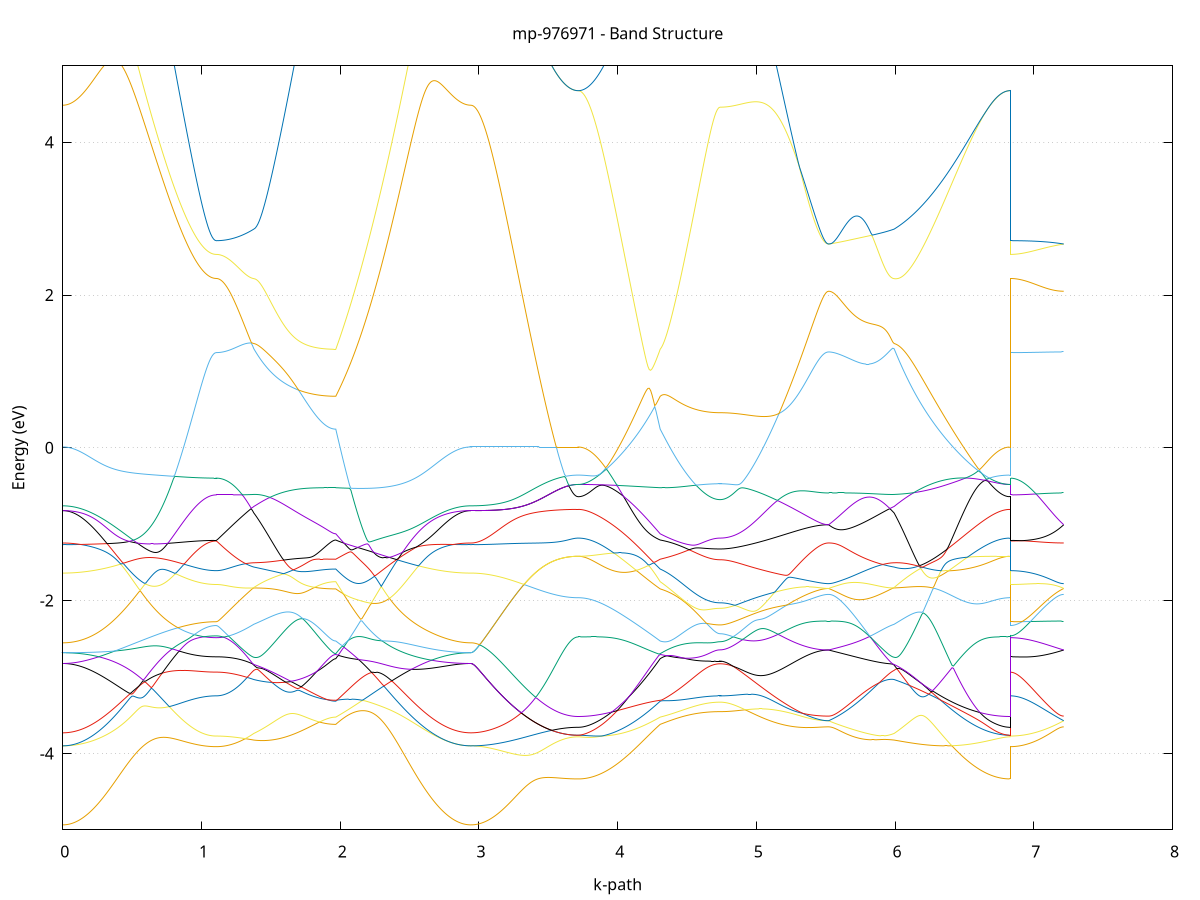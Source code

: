 set title 'mp-976971 - Band Structure'
set xlabel 'k-path'
set ylabel 'Energy (eV)'
set grid y
set yrange [-5:5]
set terminal png size 800,600
set output 'mp-976971_bands_gnuplot.png'
plot '-' using 1:2 with lines notitle, '-' using 1:2 with lines notitle, '-' using 1:2 with lines notitle, '-' using 1:2 with lines notitle, '-' using 1:2 with lines notitle, '-' using 1:2 with lines notitle, '-' using 1:2 with lines notitle, '-' using 1:2 with lines notitle, '-' using 1:2 with lines notitle, '-' using 1:2 with lines notitle, '-' using 1:2 with lines notitle, '-' using 1:2 with lines notitle, '-' using 1:2 with lines notitle, '-' using 1:2 with lines notitle, '-' using 1:2 with lines notitle, '-' using 1:2 with lines notitle, '-' using 1:2 with lines notitle, '-' using 1:2 with lines notitle, '-' using 1:2 with lines notitle, '-' using 1:2 with lines notitle, '-' using 1:2 with lines notitle, '-' using 1:2 with lines notitle, '-' using 1:2 with lines notitle, '-' using 1:2 with lines notitle, '-' using 1:2 with lines notitle, '-' using 1:2 with lines notitle, '-' using 1:2 with lines notitle, '-' using 1:2 with lines notitle, '-' using 1:2 with lines notitle, '-' using 1:2 with lines notitle, '-' using 1:2 with lines notitle, '-' using 1:2 with lines notitle, '-' using 1:2 with lines notitle, '-' using 1:2 with lines notitle, '-' using 1:2 with lines notitle, '-' using 1:2 with lines notitle, '-' using 1:2 with lines notitle, '-' using 1:2 with lines notitle, '-' using 1:2 with lines notitle, '-' using 1:2 with lines notitle, '-' using 1:2 with lines notitle, '-' using 1:2 with lines notitle, '-' using 1:2 with lines notitle, '-' using 1:2 with lines notitle, '-' using 1:2 with lines notitle, '-' using 1:2 with lines notitle, '-' using 1:2 with lines notitle, '-' using 1:2 with lines notitle, '-' using 1:2 with lines notitle, '-' using 1:2 with lines notitle, '-' using 1:2 with lines notitle, '-' using 1:2 with lines notitle, '-' using 1:2 with lines notitle, '-' using 1:2 with lines notitle, '-' using 1:2 with lines notitle, '-' using 1:2 with lines notitle, '-' using 1:2 with lines notitle, '-' using 1:2 with lines notitle, '-' using 1:2 with lines notitle, '-' using 1:2 with lines notitle, '-' using 1:2 with lines notitle, '-' using 1:2 with lines notitle, '-' using 1:2 with lines notitle, '-' using 1:2 with lines notitle
0.000000 -22.243260
0.009968 -22.243260
0.019936 -22.243260
0.029904 -22.243260
0.039871 -22.243260
0.049839 -22.243260
0.059807 -22.243260
0.069775 -22.243260
0.079743 -22.243260
0.089711 -22.243260
0.099678 -22.243260
0.109646 -22.243260
0.119614 -22.243260
0.129582 -22.243260
0.139550 -22.243260
0.149518 -22.243260
0.159485 -22.243260
0.169453 -22.243260
0.179421 -22.243260
0.189389 -22.243260
0.199357 -22.243260
0.209325 -22.243260
0.219293 -22.243260
0.229260 -22.243260
0.239228 -22.243360
0.249196 -22.243360
0.259164 -22.243360
0.269132 -22.243360
0.279100 -22.243360
0.289067 -22.243360
0.299035 -22.243360
0.309003 -22.243360
0.318971 -22.243360
0.328939 -22.243360
0.338907 -22.243360
0.348875 -22.243360
0.358842 -22.243360
0.368810 -22.243360
0.378778 -22.243360
0.388746 -22.243360
0.398714 -22.243360
0.408682 -22.243360
0.418649 -22.243360
0.428617 -22.243360
0.438585 -22.243360
0.448553 -22.243360
0.458521 -22.243360
0.468489 -22.243360
0.478456 -22.243360
0.488424 -22.243360
0.498392 -22.243360
0.508360 -22.243360
0.518328 -22.243360
0.528296 -22.243360
0.538264 -22.243360
0.548231 -22.243360
0.558199 -22.243360
0.568167 -22.243360
0.578135 -22.243360
0.588103 -22.243360
0.598071 -22.243360
0.608038 -22.243360
0.618006 -22.243360
0.627974 -22.243360
0.637942 -22.243360
0.647910 -22.243360
0.657878 -22.243360
0.667845 -22.243360
0.677813 -22.243360
0.687781 -22.243360
0.697749 -22.243360
0.707717 -22.243360
0.717685 -22.243360
0.727653 -22.243260
0.737620 -22.243260
0.747588 -22.243260
0.757556 -22.243260
0.767524 -22.243260
0.777492 -22.243260
0.787460 -22.243260
0.797427 -22.243260
0.807395 -22.243260
0.817363 -22.243260
0.827331 -22.243260
0.837299 -22.243260
0.847267 -22.243260
0.857234 -22.243260
0.867202 -22.243260
0.877170 -22.243260
0.887138 -22.243260
0.897106 -22.243260
0.907074 -22.243260
0.917042 -22.243260
0.927009 -22.243260
0.936977 -22.243260
0.946945 -22.243260
0.956913 -22.243260
0.966881 -22.243260
0.976849 -22.243260
0.986816 -22.243260
0.996784 -22.243260
1.006752 -22.243260
1.016720 -22.243260
1.026688 -22.243260
1.036656 -22.243260
1.046623 -22.243260
1.056591 -22.243260
1.066559 -22.243260
1.076527 -22.243260
1.086495 -22.243260
1.096463 -22.243260
1.106431 -22.243260
1.106431 -22.243260
1.116099 -22.243260
1.125767 -22.243260
1.135435 -22.243260
1.145103 -22.243260
1.154771 -22.243260
1.164439 -22.243260
1.174107 -22.243260
1.183775 -22.243260
1.193443 -22.243260
1.203111 -22.243360
1.212779 -22.243360
1.222447 -22.243360
1.232115 -22.243360
1.241783 -22.243360
1.251451 -22.243460
1.261119 -22.243460
1.270787 -22.243460
1.280455 -22.243460
1.290123 -22.243560
1.299791 -22.243560
1.309459 -22.243560
1.319127 -22.243660
1.328795 -22.243660
1.338463 -22.243660
1.348131 -22.243760
1.357799 -22.243760
1.367467 -22.243860
1.377135 -22.243860
1.377135 -22.243860
1.386984 -22.243860
1.396834 -22.243960
1.406683 -22.243960
1.416532 -22.243960
1.426381 -22.244060
1.436230 -22.244060
1.446079 -22.244060
1.455928 -22.244160
1.465777 -22.244160
1.475627 -22.244160
1.485476 -22.244260
1.495325 -22.244260
1.505174 -22.244260
1.515023 -22.244360
1.524872 -22.244360
1.534721 -22.244360
1.544570 -22.244460
1.554420 -22.244460
1.564269 -22.244460
1.574118 -22.244560
1.583967 -22.244560
1.593816 -22.244560
1.603665 -22.244660
1.613514 -22.244660
1.623363 -22.244660
1.633213 -22.244760
1.643062 -22.244760
1.652911 -22.244760
1.662760 -22.244860
1.672609 -22.244860
1.682458 -22.244860
1.692307 -22.244860
1.702156 -22.244960
1.712006 -22.244960
1.721855 -22.244960
1.731704 -22.245060
1.741553 -22.245060
1.751402 -22.245060
1.761251 -22.245060
1.771100 -22.245160
1.780949 -22.245160
1.790798 -22.245160
1.800648 -22.245160
1.810497 -22.245160
1.820346 -22.245260
1.830195 -22.245260
1.840044 -22.245260
1.849893 -22.245260
1.859742 -22.245260
1.869591 -22.245260
1.879441 -22.245260
1.889290 -22.245260
1.899139 -22.245360
1.908988 -22.245360
1.918837 -22.245360
1.928686 -22.245360
1.938535 -22.245360
1.948384 -22.245360
1.958234 -22.245360
1.968083 -22.245360
1.968083 -22.245360
1.978019 -22.245260
1.987956 -22.245260
1.997892 -22.245160
2.007829 -22.245160
2.017765 -22.245060
2.027702 -22.245060
2.037639 -22.244960
2.047575 -22.244960
2.057512 -22.244860
2.067448 -22.244860
2.077385 -22.244760
2.087321 -22.244760
2.097258 -22.244760
2.107194 -22.244660
2.117131 -22.244760
2.127067 -22.244860
2.137004 -22.244860
2.146941 -22.244860
2.156877 -22.244960
2.166814 -22.244960
2.176750 -22.244960
2.186687 -22.244960
2.196623 -22.244860
2.206560 -22.244860
2.216496 -22.244860
2.226433 -22.244760
2.236369 -22.244660
2.246306 -22.244560
2.256243 -22.244460
2.266179 -22.244360
2.276116 -22.244260
2.286052 -22.244160
2.295989 -22.243960
2.305925 -22.243960
2.315862 -22.243860
2.325798 -22.243860
2.335735 -22.243860
2.345672 -22.243860
2.355608 -22.243760
2.365545 -22.243760
2.375481 -22.243760
2.385418 -22.243760
2.395354 -22.243660
2.405291 -22.243660
2.415227 -22.243660
2.425164 -22.243660
2.435100 -22.243660
2.445037 -22.243560
2.454974 -22.243560
2.464910 -22.243560
2.474847 -22.243560
2.484783 -22.243560
2.494720 -22.243560
2.504656 -22.243460
2.514593 -22.243460
2.524529 -22.243460
2.534466 -22.243460
2.544402 -22.243460
2.554339 -22.243460
2.564276 -22.243460
2.574212 -22.243460
2.584149 -22.243360
2.594085 -22.243360
2.604022 -22.243360
2.613958 -22.243360
2.623895 -22.243360
2.633831 -22.243360
2.643768 -22.243360
2.653705 -22.243360
2.663641 -22.243360
2.673578 -22.243360
2.683514 -22.243360
2.693451 -22.243360
2.703387 -22.243360
2.713324 -22.243360
2.723260 -22.243360
2.733197 -22.243360
2.743133 -22.243360
2.753070 -22.243260
2.763007 -22.243260
2.772943 -22.243260
2.782880 -22.243260
2.792816 -22.243260
2.802753 -22.243260
2.812689 -22.243260
2.822626 -22.243260
2.832562 -22.243260
2.842499 -22.243260
2.852435 -22.243260
2.862372 -22.243260
2.872309 -22.243260
2.882245 -22.243260
2.892182 -22.243260
2.902118 -22.243260
2.912055 -22.243260
2.921991 -22.243260
2.931928 -22.243260
2.941864 -22.243260
2.941864 -22.243260
2.951787 -22.243260
2.961710 -22.243260
2.971633 -22.243260
2.981555 -22.243360
2.991478 -22.243360
3.001401 -22.243360
3.011323 -22.243360
3.021246 -22.243360
3.031169 -22.243460
3.041092 -22.243460
3.051014 -22.243460
3.060937 -22.243560
3.070860 -22.243560
3.080782 -22.243560
3.090705 -22.243660
3.100628 -22.243660
3.110551 -22.243760
3.120473 -22.243760
3.130396 -22.243860
3.140319 -22.243960
3.150241 -22.243960
3.160164 -22.244060
3.170087 -22.244160
3.180010 -22.244160
3.189932 -22.244260
3.199855 -22.244360
3.209778 -22.244360
3.219700 -22.244460
3.229623 -22.244560
3.239546 -22.244660
3.249469 -22.244660
3.259391 -22.244760
3.269314 -22.244860
3.279237 -22.244960
3.289159 -22.245060
3.299082 -22.245060
3.309005 -22.245160
3.318928 -22.245260
3.328850 -22.245360
3.338773 -22.245460
3.348696 -22.245560
3.358618 -22.245560
3.368541 -22.245660
3.378464 -22.245760
3.388387 -22.245860
3.398309 -22.245960
3.408232 -22.245960
3.418155 -22.246060
3.428077 -22.246160
3.438000 -22.246260
3.447923 -22.246260
3.457846 -22.246360
3.467768 -22.246460
3.477691 -22.246560
3.487614 -22.246560
3.497536 -22.246660
3.507459 -22.246760
3.517382 -22.246760
3.527305 -22.246860
3.537227 -22.246860
3.547150 -22.246960
3.557073 -22.246960
3.566995 -22.247060
3.576918 -22.247060
3.586841 -22.247160
3.596763 -22.247160
3.606686 -22.247160
3.616609 -22.247260
3.626532 -22.247260
3.636454 -22.247260
3.646377 -22.247360
3.656300 -22.247360
3.666222 -22.247360
3.676145 -22.247360
3.686068 -22.247360
3.695991 -22.247360
3.705913 -22.247360
3.715836 -22.247360
3.715836 -22.247360
3.725685 -22.247360
3.735534 -22.247360
3.745383 -22.247360
3.755233 -22.247360
3.765082 -22.247360
3.774931 -22.247360
3.784780 -22.247360
3.794629 -22.247360
3.804478 -22.247360
3.814327 -22.247360
3.824176 -22.247260
3.834026 -22.247260
3.843875 -22.247260
3.853724 -22.247260
3.863573 -22.247260
3.873422 -22.247160
3.883271 -22.247160
3.893120 -22.247160
3.902969 -22.247160
3.912819 -22.247060
3.922668 -22.247060
3.932517 -22.247060
3.942366 -22.247060
3.952215 -22.246960
3.962064 -22.246960
3.971913 -22.246960
3.981762 -22.246860
3.991611 -22.246860
4.001461 -22.246760
4.011310 -22.246760
4.021159 -22.246760
4.031008 -22.246660
4.040857 -22.246660
4.050706 -22.246560
4.060555 -22.246560
4.070404 -22.246560
4.080254 -22.246460
4.090103 -22.246460
4.099952 -22.246360
4.109801 -22.246360
4.119650 -22.246260
4.129499 -22.246260
4.139348 -22.246160
4.149197 -22.246160
4.159047 -22.246060
4.168896 -22.246060
4.178745 -22.245960
4.188594 -22.245960
4.198443 -22.245860
4.208292 -22.245860
4.218141 -22.245760
4.227990 -22.245760
4.237840 -22.245660
4.247689 -22.245660
4.257538 -22.245560
4.267387 -22.245560
4.277236 -22.245460
4.287085 -22.245460
4.296934 -22.245360
4.306783 -22.245360
4.306783 -22.245360
4.316596 -22.245360
4.326408 -22.245260
4.336220 -22.245260
4.346032 -22.245260
4.355845 -22.245260
4.365657 -22.245260
4.375469 -22.245160
4.385281 -22.245160
4.395094 -22.245160
4.404906 -22.245160
4.414718 -22.245160
4.424530 -22.245160
4.434343 -22.245160
4.444155 -22.245160
4.453967 -22.245160
4.463779 -22.245160
4.473592 -22.245160
4.483404 -22.245160
4.493216 -22.245160
4.503028 -22.245160
4.512841 -22.245260
4.522653 -22.245260
4.532465 -22.245260
4.542277 -22.245260
4.552090 -22.245360
4.561902 -22.245360
4.571714 -22.245360
4.581526 -22.245460
4.591339 -22.245460
4.601151 -22.245460
4.610963 -22.245460
4.620775 -22.245560
4.630588 -22.245560
4.640400 -22.245560
4.650212 -22.245560
4.660024 -22.245660
4.669837 -22.245660
4.679649 -22.245660
4.689461 -22.245660
4.699273 -22.245660
4.709086 -22.245660
4.718898 -22.245660
4.728710 -22.245660
4.738522 -22.245660
4.738522 -22.245660
4.748426 -22.245660
4.758329 -22.245660
4.768232 -22.245660
4.778136 -22.245660
4.788039 -22.245660
4.797942 -22.245660
4.807846 -22.245660
4.817749 -22.245660
4.827653 -22.245560
4.837556 -22.245560
4.847459 -22.245560
4.857363 -22.245460
4.867266 -22.245460
4.877169 -22.245460
4.887073 -22.245360
4.896976 -22.245360
4.906879 -22.245260
4.916783 -22.245260
4.926686 -22.245260
4.936589 -22.245160
4.946493 -22.245160
4.956396 -22.245060
4.966299 -22.245060
4.976203 -22.244960
4.986106 -22.244960
4.996009 -22.244860
5.005913 -22.244860
5.015816 -22.244760
5.025720 -22.244660
5.035623 -22.244660
5.045526 -22.244560
5.055430 -22.244560
5.065333 -22.244460
5.075236 -22.244460
5.085140 -22.244360
5.095043 -22.244360
5.104946 -22.244260
5.114850 -22.244260
5.124753 -22.244160
5.134656 -22.244160
5.144560 -22.244060
5.154463 -22.244060
5.164366 -22.243960
5.174270 -22.243960
5.184173 -22.243960
5.194076 -22.243860
5.203980 -22.243860
5.213883 -22.243760
5.223786 -22.243760
5.233690 -22.243760
5.243593 -22.243660
5.253497 -22.243660
5.263400 -22.243660
5.273303 -22.243660
5.283207 -22.243560
5.293110 -22.243560
5.303013 -22.243560
5.312917 -22.243460
5.322820 -22.243460
5.332723 -22.243460
5.342627 -22.243460
5.352530 -22.243460
5.362433 -22.243360
5.372337 -22.243360
5.382240 -22.243360
5.392143 -22.243360
5.402047 -22.243360
5.411950 -22.243360
5.421853 -22.243260
5.431757 -22.243260
5.441660 -22.243260
5.451564 -22.243260
5.461467 -22.243260
5.471370 -22.243260
5.481274 -22.243260
5.491177 -22.243260
5.501080 -22.243260
5.510984 -22.243260
5.520887 -22.243260
5.520887 -22.243260
5.530726 -22.243260
5.540565 -22.243260
5.550404 -22.243260
5.560243 -22.243260
5.570082 -22.243260
5.579921 -22.243260
5.589760 -22.243260
5.599599 -22.243260
5.609438 -22.243260
5.619277 -22.243260
5.629116 -22.243260
5.638954 -22.243260
5.648793 -22.243260
5.658632 -22.243260
5.668471 -22.243260
5.678310 -22.243260
5.688149 -22.243260
5.697988 -22.243360
5.707827 -22.243360
5.717666 -22.243360
5.727505 -22.243360
5.737344 -22.243360
5.747183 -22.243360
5.757022 -22.243360
5.766861 -22.243360
5.776700 -22.243460
5.786539 -22.243460
5.796378 -22.243460
5.806217 -22.243460
5.816056 -22.243460
5.825895 -22.243460
5.835734 -22.243460
5.845573 -22.243560
5.855412 -22.243560
5.865251 -22.243560
5.875090 -22.243560
5.884929 -22.243560
5.894767 -22.243660
5.904606 -22.243660
5.914445 -22.243660
5.924284 -22.243660
5.934123 -22.243760
5.943962 -22.243760
5.953801 -22.243760
5.963640 -22.243760
5.973479 -22.243860
5.983318 -22.243860
5.993157 -22.243860
5.993157 -22.243860
6.003106 -22.243860
6.013055 -22.243960
6.023004 -22.243960
6.032954 -22.244060
6.042903 -22.244060
6.052852 -22.244160
6.062801 -22.244160
6.072750 -22.244260
6.082699 -22.244260
6.092648 -22.244360
6.102597 -22.244360
6.112547 -22.244460
6.122496 -22.244460
6.132445 -22.244560
6.142394 -22.244660
6.152343 -22.244660
6.162292 -22.244760
6.172241 -22.244760
6.182190 -22.244860
6.192139 -22.244860
6.202089 -22.244960
6.212038 -22.245060
6.221987 -22.245060
6.231936 -22.245160
6.241885 -22.245160
6.251834 -22.245260
6.261783 -22.245360
6.271732 -22.245360
6.281681 -22.245460
6.291631 -22.245460
6.301580 -22.245560
6.311529 -22.245560
6.321478 -22.245660
6.331427 -22.245760
6.341376 -22.245760
6.351325 -22.245860
6.361274 -22.245860
6.371224 -22.245960
6.381173 -22.245960
6.391122 -22.246060
6.401071 -22.246060
6.411020 -22.246160
6.420969 -22.246260
6.430918 -22.246260
6.440867 -22.246360
6.450816 -22.246360
6.460766 -22.246460
6.470715 -22.246460
6.480664 -22.246560
6.490613 -22.246560
6.500562 -22.246560
6.510511 -22.246660
6.520460 -22.246660
6.530409 -22.246760
6.540358 -22.246760
6.550308 -22.246860
6.560257 -22.246860
6.570206 -22.246860
6.580155 -22.246960
6.590104 -22.246960
6.600053 -22.246960
6.610002 -22.247060
6.619951 -22.247060
6.629901 -22.247060
6.639850 -22.247160
6.649799 -22.247160
6.659748 -22.247160
6.669697 -22.247160
6.679646 -22.247260
6.689595 -22.247260
6.699544 -22.247260
6.709493 -22.247260
6.719443 -22.247260
6.729392 -22.247360
6.739341 -22.247360
6.749290 -22.247360
6.759239 -22.247360
6.769188 -22.247360
6.779137 -22.247360
6.789086 -22.247360
6.799036 -22.247360
6.808985 -22.247360
6.818934 -22.247360
6.828883 -22.247360
6.828883 -22.243260
6.838806 -22.243260
6.848728 -22.243260
6.858651 -22.243260
6.868574 -22.243260
6.878496 -22.243260
6.888419 -22.243260
6.898342 -22.243260
6.908265 -22.243260
6.918187 -22.243260
6.928110 -22.243260
6.938033 -22.243260
6.947955 -22.243260
6.957878 -22.243260
6.967801 -22.243260
6.977724 -22.243260
6.987646 -22.243260
6.997569 -22.243260
7.007492 -22.243260
7.017414 -22.243260
7.027337 -22.243260
7.037260 -22.243260
7.047183 -22.243260
7.057105 -22.243260
7.067028 -22.243260
7.076951 -22.243260
7.086873 -22.243260
7.096796 -22.243260
7.106719 -22.243260
7.116642 -22.243260
7.126564 -22.243260
7.136487 -22.243260
7.146410 -22.243260
7.156332 -22.243260
7.166255 -22.243260
7.176178 -22.243260
7.186101 -22.243260
7.196023 -22.243260
7.205946 -22.243260
7.215869 -22.243260
e
0.000000 -22.230260
0.009968 -22.230260
0.019936 -22.230260
0.029904 -22.230260
0.039871 -22.230360
0.049839 -22.230360
0.059807 -22.230460
0.069775 -22.230460
0.079743 -22.230560
0.089711 -22.230660
0.099678 -22.230760
0.109646 -22.230860
0.119614 -22.230960
0.129582 -22.231060
0.139550 -22.231160
0.149518 -22.231360
0.159485 -22.231460
0.169453 -22.231660
0.179421 -22.231760
0.189389 -22.231960
0.199357 -22.232160
0.209325 -22.232260
0.219293 -22.232460
0.229260 -22.232660
0.239228 -22.232860
0.249196 -22.233060
0.259164 -22.233260
0.269132 -22.233460
0.279100 -22.233660
0.289067 -22.233860
0.299035 -22.234160
0.309003 -22.234360
0.318971 -22.234560
0.328939 -22.234760
0.338907 -22.234960
0.348875 -22.235260
0.358842 -22.235460
0.368810 -22.235660
0.378778 -22.235960
0.388746 -22.236160
0.398714 -22.236360
0.408682 -22.236560
0.418649 -22.236760
0.428617 -22.237060
0.438585 -22.237260
0.448553 -22.237460
0.458521 -22.237660
0.468489 -22.237860
0.478456 -22.238060
0.488424 -22.238260
0.498392 -22.238460
0.508360 -22.238660
0.518328 -22.238860
0.528296 -22.239060
0.538264 -22.239260
0.548231 -22.239360
0.558199 -22.239560
0.568167 -22.239760
0.578135 -22.239860
0.588103 -22.240060
0.598071 -22.240160
0.608038 -22.240360
0.618006 -22.240460
0.627974 -22.240560
0.637942 -22.240760
0.647910 -22.240860
0.657878 -22.240960
0.667845 -22.241060
0.677813 -22.241160
0.687781 -22.241260
0.697749 -22.241360
0.707717 -22.241460
0.717685 -22.241460
0.727653 -22.241560
0.737620 -22.241660
0.747588 -22.241660
0.757556 -22.241760
0.767524 -22.241860
0.777492 -22.241860
0.787460 -22.241860
0.797427 -22.241960
0.807395 -22.241960
0.817363 -22.242060
0.827331 -22.242060
0.837299 -22.242060
0.847267 -22.242060
0.857234 -22.242160
0.867202 -22.242160
0.877170 -22.242160
0.887138 -22.242160
0.897106 -22.242160
0.907074 -22.242160
0.917042 -22.242160
0.927009 -22.242160
0.936977 -22.242160
0.946945 -22.242160
0.956913 -22.242160
0.966881 -22.242160
0.976849 -22.242160
0.986816 -22.242160
0.996784 -22.242160
1.006752 -22.242160
1.016720 -22.242160
1.026688 -22.242160
1.036656 -22.242160
1.046623 -22.242160
1.056591 -22.242160
1.066559 -22.242160
1.076527 -22.242160
1.086495 -22.242160
1.096463 -22.242160
1.106431 -22.242160
1.106431 -22.242160
1.116099 -22.242160
1.125767 -22.242160
1.135435 -22.242160
1.145103 -22.242160
1.154771 -22.242060
1.164439 -22.242060
1.174107 -22.242060
1.183775 -22.241960
1.193443 -22.241960
1.203111 -22.241960
1.212779 -22.241860
1.222447 -22.241760
1.232115 -22.241760
1.241783 -22.241660
1.251451 -22.241660
1.261119 -22.241560
1.270787 -22.241460
1.280455 -22.241360
1.290123 -22.241260
1.299791 -22.241260
1.309459 -22.241160
1.319127 -22.241060
1.328795 -22.240960
1.338463 -22.240860
1.348131 -22.240660
1.357799 -22.240560
1.367467 -22.240460
1.377135 -22.240360
1.377135 -22.240360
1.386984 -22.240260
1.396834 -22.240160
1.406683 -22.240160
1.416532 -22.240160
1.426381 -22.240160
1.436230 -22.240160
1.446079 -22.240160
1.455928 -22.240160
1.465777 -22.240260
1.475627 -22.240260
1.485476 -22.240360
1.495325 -22.240360
1.505174 -22.240460
1.515023 -22.240460
1.524872 -22.240560
1.534721 -22.240660
1.544570 -22.240660
1.554420 -22.240760
1.564269 -22.240760
1.574118 -22.240860
1.583967 -22.240960
1.593816 -22.240960
1.603665 -22.241060
1.613514 -22.241160
1.623363 -22.241160
1.633213 -22.241260
1.643062 -22.241360
1.652911 -22.241360
1.662760 -22.241460
1.672609 -22.241460
1.682458 -22.241560
1.692307 -22.241660
1.702156 -22.241660
1.712006 -22.241760
1.721855 -22.241760
1.731704 -22.241860
1.741553 -22.241860
1.751402 -22.241960
1.761251 -22.241960
1.771100 -22.242060
1.780949 -22.242060
1.790798 -22.242160
1.800648 -22.242160
1.810497 -22.242260
1.820346 -22.242260
1.830195 -22.242260
1.840044 -22.242360
1.849893 -22.242360
1.859742 -22.242360
1.869591 -22.242360
1.879441 -22.242460
1.889290 -22.242460
1.899139 -22.242460
1.908988 -22.242460
1.918837 -22.242460
1.928686 -22.242560
1.938535 -22.242560
1.948384 -22.242560
1.958234 -22.242560
1.968083 -22.242560
1.968083 -22.242560
1.978019 -22.242760
1.987956 -22.242960
1.997892 -22.243160
2.007829 -22.243360
2.017765 -22.243560
2.027702 -22.243660
2.037639 -22.243860
2.047575 -22.244060
2.057512 -22.244160
2.067448 -22.244260
2.077385 -22.244360
2.087321 -22.244560
2.097258 -22.244660
2.107194 -22.244660
2.117131 -22.244660
2.127067 -22.244560
2.137004 -22.244560
2.146941 -22.244460
2.156877 -22.244460
2.166814 -22.244460
2.176750 -22.244360
2.186687 -22.244360
2.196623 -22.244260
2.206560 -22.244260
2.216496 -22.244260
2.226433 -22.244160
2.236369 -22.244160
2.246306 -22.244160
2.256243 -22.244060
2.266179 -22.244060
2.276116 -22.244060
2.286052 -22.243960
2.295989 -22.243960
2.305925 -22.243860
2.315862 -22.243660
2.325798 -22.243560
2.335735 -22.243360
2.345672 -22.243160
2.355608 -22.242960
2.365545 -22.242760
2.375481 -22.242560
2.385418 -22.242260
2.395354 -22.242060
2.405291 -22.241860
2.415227 -22.241560
2.425164 -22.241360
2.435100 -22.241060
2.445037 -22.240860
2.454974 -22.240560
2.464910 -22.240260
2.474847 -22.239960
2.484783 -22.239660
2.494720 -22.239460
2.504656 -22.239160
2.514593 -22.238860
2.524529 -22.238560
2.534466 -22.238260
2.544402 -22.237960
2.554339 -22.237660
2.564276 -22.237360
2.574212 -22.237060
2.584149 -22.236760
2.594085 -22.236460
2.604022 -22.236160
2.613958 -22.235860
2.623895 -22.235560
2.633831 -22.235260
2.643768 -22.235060
2.653705 -22.234760
2.663641 -22.234460
2.673578 -22.234260
2.683514 -22.233960
2.693451 -22.233660
2.703387 -22.233460
2.713324 -22.233160
2.723260 -22.232960
2.733197 -22.232760
2.743133 -22.232560
2.753070 -22.232360
2.763007 -22.232060
2.772943 -22.231960
2.782880 -22.231760
2.792816 -22.231560
2.802753 -22.231360
2.812689 -22.231260
2.822626 -22.231060
2.832562 -22.230960
2.842499 -22.230860
2.852435 -22.230760
2.862372 -22.230660
2.872309 -22.230560
2.882245 -22.230460
2.892182 -22.230360
2.902118 -22.230360
2.912055 -22.230260
2.921991 -22.230260
2.931928 -22.230260
2.941864 -22.230260
2.941864 -22.230260
2.951787 -22.230260
2.961710 -22.230260
2.971633 -22.230260
2.981555 -22.230260
2.991478 -22.230260
3.001401 -22.230260
3.011323 -22.230260
3.021246 -22.230160
3.031169 -22.230160
3.041092 -22.230160
3.051014 -22.230160
3.060937 -22.230160
3.070860 -22.230160
3.080782 -22.230160
3.090705 -22.230160
3.100628 -22.230160
3.110551 -22.230060
3.120473 -22.230060
3.130396 -22.230060
3.140319 -22.230060
3.150241 -22.230060
3.160164 -22.230060
3.170087 -22.229960
3.180010 -22.229960
3.189932 -22.229960
3.199855 -22.229960
3.209778 -22.229960
3.219700 -22.229860
3.229623 -22.229860
3.239546 -22.229860
3.249469 -22.229860
3.259391 -22.229860
3.269314 -22.229760
3.279237 -22.229760
3.289159 -22.229760
3.299082 -22.229760
3.309005 -22.229660
3.318928 -22.229660
3.328850 -22.229660
3.338773 -22.229660
3.348696 -22.229560
3.358618 -22.229560
3.368541 -22.229560
3.378464 -22.229560
3.388387 -22.229560
3.398309 -22.229460
3.408232 -22.229460
3.418155 -22.229460
3.428077 -22.229460
3.438000 -22.229360
3.447923 -22.229360
3.457846 -22.229360
3.467768 -22.229360
3.477691 -22.229360
3.487614 -22.229260
3.497536 -22.229260
3.507459 -22.229260
3.517382 -22.229260
3.527305 -22.229260
3.537227 -22.229260
3.547150 -22.229160
3.557073 -22.229160
3.566995 -22.229160
3.576918 -22.229160
3.586841 -22.229160
3.596763 -22.229160
3.606686 -22.229160
3.616609 -22.229160
3.626532 -22.229060
3.636454 -22.229060
3.646377 -22.229060
3.656300 -22.229060
3.666222 -22.229060
3.676145 -22.229060
3.686068 -22.229060
3.695991 -22.229060
3.705913 -22.229060
3.715836 -22.229060
3.715836 -22.229060
3.725685 -22.229060
3.735534 -22.229060
3.745383 -22.229160
3.755233 -22.229160
3.765082 -22.229260
3.774931 -22.229260
3.784780 -22.229360
3.794629 -22.229460
3.804478 -22.229560
3.814327 -22.229660
3.824176 -22.229760
3.834026 -22.229960
3.843875 -22.230060
3.853724 -22.230260
3.863573 -22.230360
3.873422 -22.230560
3.883271 -22.230760
3.893120 -22.230960
3.902969 -22.231160
3.912819 -22.231360
3.922668 -22.231560
3.932517 -22.231860
3.942366 -22.232060
3.952215 -22.232260
3.962064 -22.232560
3.971913 -22.232860
3.981762 -22.233060
3.991611 -22.233360
4.001461 -22.233660
4.011310 -22.233960
4.021159 -22.234160
4.031008 -22.234460
4.040857 -22.234760
4.050706 -22.235060
4.060555 -22.235360
4.070404 -22.235660
4.080254 -22.235960
4.090103 -22.236360
4.099952 -22.236660
4.109801 -22.236960
4.119650 -22.237260
4.129499 -22.237560
4.139348 -22.237860
4.149197 -22.238160
4.159047 -22.238460
4.168896 -22.238760
4.178745 -22.239060
4.188594 -22.239360
4.198443 -22.239660
4.208292 -22.239960
4.218141 -22.240260
4.227990 -22.240560
4.237840 -22.240760
4.247689 -22.241060
4.257538 -22.241360
4.267387 -22.241560
4.277236 -22.241860
4.287085 -22.242060
4.296934 -22.242260
4.306783 -22.242560
4.306783 -22.242560
4.316596 -22.242660
4.326408 -22.242760
4.336220 -22.242860
4.346032 -22.242860
4.355845 -22.242960
4.365657 -22.243060
4.375469 -22.243160
4.385281 -22.243260
4.395094 -22.243260
4.404906 -22.243360
4.414718 -22.243460
4.424530 -22.243460
4.434343 -22.243560
4.444155 -22.243560
4.453967 -22.243660
4.463779 -22.243660
4.473592 -22.243760
4.483404 -22.243760
4.493216 -22.243760
4.503028 -22.243760
4.512841 -22.243760
4.522653 -22.243760
4.532465 -22.243760
4.542277 -22.243760
4.552090 -22.243760
4.561902 -22.243760
4.571714 -22.243760
4.581526 -22.243760
4.591339 -22.243760
4.601151 -22.243760
4.610963 -22.243760
4.620775 -22.243760
4.630588 -22.243760
4.640400 -22.243760
4.650212 -22.243760
4.660024 -22.243760
4.669837 -22.243760
4.679649 -22.243660
4.689461 -22.243660
4.699273 -22.243660
4.709086 -22.243660
4.718898 -22.243660
4.728710 -22.243660
4.738522 -22.243660
4.738522 -22.243660
4.748426 -22.243660
4.758329 -22.243660
4.768232 -22.243660
4.778136 -22.243660
4.788039 -22.243660
4.797942 -22.243660
4.807846 -22.243660
4.817749 -22.243660
4.827653 -22.243660
4.837556 -22.243660
4.847459 -22.243560
4.857363 -22.243560
4.867266 -22.243560
4.877169 -22.243560
4.887073 -22.243560
4.896976 -22.243460
4.906879 -22.243460
4.916783 -22.243460
4.926686 -22.243460
4.936589 -22.243360
4.946493 -22.243360
4.956396 -22.243360
4.966299 -22.243260
4.976203 -22.243260
4.986106 -22.243160
4.996009 -22.243160
5.005913 -22.243160
5.015816 -22.243060
5.025720 -22.243060
5.035623 -22.242960
5.045526 -22.242960
5.055430 -22.242860
5.065333 -22.242860
5.075236 -22.242760
5.085140 -22.242760
5.095043 -22.242660
5.104946 -22.242560
5.114850 -22.242560
5.124753 -22.242460
5.134656 -22.242360
5.144560 -22.242360
5.154463 -22.242260
5.164366 -22.242160
5.174270 -22.242160
5.184173 -22.242060
5.194076 -22.241960
5.203980 -22.241960
5.213883 -22.241860
5.223786 -22.241760
5.233690 -22.241760
5.243593 -22.241660
5.253497 -22.241560
5.263400 -22.241560
5.273303 -22.241460
5.283207 -22.241460
5.293110 -22.241360
5.303013 -22.241260
5.312917 -22.241260
5.322820 -22.241160
5.332723 -22.241160
5.342627 -22.241060
5.352530 -22.241060
5.362433 -22.240960
5.372337 -22.240960
5.382240 -22.240860
5.392143 -22.240860
5.402047 -22.240760
5.411950 -22.240760
5.421853 -22.240760
5.431757 -22.240660
5.441660 -22.240660
5.451564 -22.240660
5.461467 -22.240660
5.471370 -22.240660
5.481274 -22.240560
5.491177 -22.240560
5.501080 -22.240560
5.510984 -22.240560
5.520887 -22.240560
5.520887 -22.240560
5.530726 -22.240660
5.540565 -22.240660
5.550404 -22.240760
5.560243 -22.240760
5.570082 -22.240860
5.579921 -22.240860
5.589760 -22.240860
5.599599 -22.240960
5.609438 -22.240960
5.619277 -22.241060
5.629116 -22.241060
5.638954 -22.241060
5.648793 -22.241060
5.658632 -22.241160
5.668471 -22.241160
5.678310 -22.241160
5.688149 -22.241160
5.697988 -22.241160
5.707827 -22.241260
5.717666 -22.241260
5.727505 -22.241260
5.737344 -22.241260
5.747183 -22.241260
5.757022 -22.241260
5.766861 -22.241260
5.776700 -22.241260
5.786539 -22.241260
5.796378 -22.241260
5.806217 -22.241160
5.816056 -22.241160
5.825895 -22.241160
5.835734 -22.241160
5.845573 -22.241160
5.855412 -22.241060
5.865251 -22.241060
5.875090 -22.241060
5.884929 -22.240960
5.894767 -22.240960
5.904606 -22.240860
5.914445 -22.240860
5.924284 -22.240760
5.934123 -22.240760
5.943962 -22.240660
5.953801 -22.240660
5.963640 -22.240560
5.973479 -22.240460
5.983318 -22.240460
5.993157 -22.240360
5.993157 -22.240360
6.003106 -22.240260
6.013055 -22.240060
6.023004 -22.239960
6.032954 -22.239860
6.042903 -22.239660
6.052852 -22.239560
6.062801 -22.239360
6.072750 -22.239260
6.082699 -22.239060
6.092648 -22.238960
6.102597 -22.238860
6.112547 -22.238760
6.122496 -22.238760
6.132445 -22.238660
6.142394 -22.238560
6.152343 -22.238560
6.162292 -22.238460
6.172241 -22.238360
6.182190 -22.238260
6.192139 -22.238160
6.202089 -22.238060
6.212038 -22.237960
6.221987 -22.237860
6.231936 -22.237760
6.241885 -22.237660
6.251834 -22.237560
6.261783 -22.237360
6.271732 -22.237260
6.281681 -22.237060
6.291631 -22.236960
6.301580 -22.236860
6.311529 -22.236660
6.321478 -22.236460
6.331427 -22.236360
6.341376 -22.236160
6.351325 -22.235960
6.361274 -22.235860
6.371224 -22.235660
6.381173 -22.235460
6.391122 -22.235260
6.401071 -22.235060
6.411020 -22.234860
6.420969 -22.234660
6.430918 -22.234460
6.440867 -22.234260
6.450816 -22.234060
6.460766 -22.233960
6.470715 -22.233760
6.480664 -22.233560
6.490613 -22.233360
6.500562 -22.233160
6.510511 -22.232960
6.520460 -22.232760
6.530409 -22.232560
6.540358 -22.232360
6.550308 -22.232160
6.560257 -22.231960
6.570206 -22.231760
6.580155 -22.231560
6.590104 -22.231460
6.600053 -22.231260
6.610002 -22.231060
6.619951 -22.230860
6.629901 -22.230760
6.639850 -22.230560
6.649799 -22.230460
6.659748 -22.230260
6.669697 -22.230160
6.679646 -22.230060
6.689595 -22.229960
6.699544 -22.229760
6.709493 -22.229660
6.719443 -22.229560
6.729392 -22.229560
6.739341 -22.229460
6.749290 -22.229360
6.759239 -22.229260
6.769188 -22.229260
6.779137 -22.229160
6.789086 -22.229160
6.799036 -22.229060
6.808985 -22.229060
6.818934 -22.229060
6.828883 -22.229060
6.828883 -22.242160
6.838806 -22.242160
6.848728 -22.242160
6.858651 -22.242160
6.868574 -22.242160
6.878496 -22.242160
6.888419 -22.242060
6.898342 -22.242060
6.908265 -22.242060
6.918187 -22.242060
6.928110 -22.242060
6.938033 -22.241960
6.947955 -22.241960
6.957878 -22.241960
6.967801 -22.241860
6.977724 -22.241860
6.987646 -22.241860
6.997569 -22.241760
7.007492 -22.241760
7.017414 -22.241760
7.027337 -22.241660
7.037260 -22.241660
7.047183 -22.241560
7.057105 -22.241560
7.067028 -22.241460
7.076951 -22.241460
7.086873 -22.241360
7.096796 -22.241360
7.106719 -22.241260
7.116642 -22.241160
7.126564 -22.241160
7.136487 -22.241060
7.146410 -22.241060
7.156332 -22.240960
7.166255 -22.240860
7.176178 -22.240860
7.186101 -22.240760
7.196023 -22.240660
7.205946 -22.240660
7.215869 -22.240560
e
0.000000 -22.230260
0.009968 -22.230260
0.019936 -22.230260
0.029904 -22.230260
0.039871 -22.230260
0.049839 -22.230260
0.059807 -22.230260
0.069775 -22.230360
0.079743 -22.230360
0.089711 -22.230360
0.099678 -22.230460
0.109646 -22.230460
0.119614 -22.230460
0.129582 -22.230560
0.139550 -22.230560
0.149518 -22.230660
0.159485 -22.230660
0.169453 -22.230760
0.179421 -22.230860
0.189389 -22.230860
0.199357 -22.230960
0.209325 -22.231060
0.219293 -22.231060
0.229260 -22.231160
0.239228 -22.231260
0.249196 -22.231360
0.259164 -22.231460
0.269132 -22.231460
0.279100 -22.231560
0.289067 -22.231660
0.299035 -22.231760
0.309003 -22.231860
0.318971 -22.231960
0.328939 -22.232060
0.338907 -22.232160
0.348875 -22.232260
0.358842 -22.232360
0.368810 -22.232460
0.378778 -22.232560
0.388746 -22.232760
0.398714 -22.232860
0.408682 -22.232960
0.418649 -22.233060
0.428617 -22.233160
0.438585 -22.233260
0.448553 -22.233460
0.458521 -22.233560
0.468489 -22.233660
0.478456 -22.233760
0.488424 -22.233860
0.498392 -22.234060
0.508360 -22.234160
0.518328 -22.234260
0.528296 -22.234360
0.538264 -22.234560
0.548231 -22.234660
0.558199 -22.234760
0.568167 -22.234860
0.578135 -22.235060
0.588103 -22.235160
0.598071 -22.235260
0.608038 -22.235360
0.618006 -22.235460
0.627974 -22.235660
0.637942 -22.235760
0.647910 -22.235860
0.657878 -22.235960
0.667845 -22.236060
0.677813 -22.236260
0.687781 -22.236360
0.697749 -22.236460
0.707717 -22.236560
0.717685 -22.236660
0.727653 -22.236760
0.737620 -22.236860
0.747588 -22.236960
0.757556 -22.237060
0.767524 -22.237160
0.777492 -22.237260
0.787460 -22.237360
0.797427 -22.237460
0.807395 -22.237560
0.817363 -22.237660
0.827331 -22.237760
0.837299 -22.237860
0.847267 -22.237960
0.857234 -22.237960
0.867202 -22.238060
0.877170 -22.238160
0.887138 -22.238260
0.897106 -22.238260
0.907074 -22.238360
0.917042 -22.238460
0.927009 -22.238460
0.936977 -22.238560
0.946945 -22.238560
0.956913 -22.238660
0.966881 -22.238660
0.976849 -22.238760
0.986816 -22.238760
0.996784 -22.238760
1.006752 -22.238860
1.016720 -22.238860
1.026688 -22.238860
1.036656 -22.238960
1.046623 -22.238960
1.056591 -22.238960
1.066559 -22.238960
1.076527 -22.238960
1.086495 -22.238960
1.096463 -22.238960
1.106431 -22.238960
1.106431 -22.238960
1.116099 -22.238960
1.125767 -22.239060
1.135435 -22.239060
1.145103 -22.239060
1.154771 -22.239060
1.164439 -22.239060
1.174107 -22.239060
1.183775 -22.239060
1.193443 -22.239060
1.203111 -22.239060
1.212779 -22.239060
1.222447 -22.239060
1.232115 -22.239060
1.241783 -22.239060
1.251451 -22.239060
1.261119 -22.239060
1.270787 -22.239160
1.280455 -22.239160
1.290123 -22.239160
1.299791 -22.239160
1.309459 -22.239160
1.319127 -22.239160
1.328795 -22.239160
1.338463 -22.239160
1.348131 -22.239160
1.357799 -22.239160
1.367467 -22.239160
1.377135 -22.239160
1.377135 -22.239160
1.386984 -22.239160
1.396834 -22.239060
1.406683 -22.239060
1.416532 -22.238960
1.426381 -22.238860
1.436230 -22.238760
1.446079 -22.238560
1.455928 -22.238460
1.465777 -22.238260
1.475627 -22.238160
1.485476 -22.237960
1.495325 -22.237760
1.505174 -22.237560
1.515023 -22.237460
1.524872 -22.237260
1.534721 -22.237060
1.544570 -22.236860
1.554420 -22.236660
1.564269 -22.236460
1.574118 -22.236260
1.583967 -22.236060
1.593816 -22.235860
1.603665 -22.235660
1.613514 -22.235460
1.623363 -22.235360
1.633213 -22.235160
1.643062 -22.234960
1.652911 -22.234760
1.662760 -22.234560
1.672609 -22.234360
1.682458 -22.234260
1.692307 -22.234060
1.702156 -22.233860
1.712006 -22.233660
1.721855 -22.233560
1.731704 -22.233360
1.741553 -22.233260
1.751402 -22.233060
1.761251 -22.232960
1.771100 -22.232760
1.780949 -22.232660
1.790798 -22.232560
1.800648 -22.232460
1.810497 -22.232260
1.820346 -22.232160
1.830195 -22.232060
1.840044 -22.231960
1.849893 -22.231860
1.859742 -22.231860
1.869591 -22.231760
1.879441 -22.231660
1.889290 -22.231560
1.899139 -22.231560
1.908988 -22.231460
1.918837 -22.231460
1.928686 -22.231460
1.938535 -22.231360
1.948384 -22.231360
1.958234 -22.231360
1.968083 -22.231360
1.968083 -22.231360
1.978019 -22.231360
1.987956 -22.231460
1.997892 -22.231460
2.007829 -22.231560
2.017765 -22.231560
2.027702 -22.231560
2.037639 -22.231660
2.047575 -22.231660
2.057512 -22.231660
2.067448 -22.231760
2.077385 -22.231760
2.087321 -22.231760
2.097258 -22.231760
2.107194 -22.231860
2.117131 -22.231860
2.127067 -22.231860
2.137004 -22.231860
2.146941 -22.231860
2.156877 -22.231860
2.166814 -22.231860
2.176750 -22.231960
2.186687 -22.231960
2.196623 -22.231960
2.206560 -22.231960
2.216496 -22.231960
2.226433 -22.231960
2.236369 -22.231960
2.246306 -22.231960
2.256243 -22.231960
2.266179 -22.231960
2.276116 -22.231960
2.286052 -22.231860
2.295989 -22.231860
2.305925 -22.231860
2.315862 -22.231860
2.325798 -22.231860
2.335735 -22.231860
2.345672 -22.231860
2.355608 -22.231760
2.365545 -22.231760
2.375481 -22.231760
2.385418 -22.231760
2.395354 -22.231660
2.405291 -22.231660
2.415227 -22.231660
2.425164 -22.231660
2.435100 -22.231560
2.445037 -22.231560
2.454974 -22.231560
2.464910 -22.231460
2.474847 -22.231460
2.484783 -22.231460
2.494720 -22.231360
2.504656 -22.231360
2.514593 -22.231360
2.524529 -22.231260
2.534466 -22.231260
2.544402 -22.231260
2.554339 -22.231160
2.564276 -22.231160
2.574212 -22.231060
2.584149 -22.231060
2.594085 -22.231060
2.604022 -22.230960
2.613958 -22.230960
2.623895 -22.230960
2.633831 -22.230860
2.643768 -22.230860
2.653705 -22.230860
2.663641 -22.230760
2.673578 -22.230760
2.683514 -22.230760
2.693451 -22.230660
2.703387 -22.230660
2.713324 -22.230660
2.723260 -22.230560
2.733197 -22.230560
2.743133 -22.230560
2.753070 -22.230460
2.763007 -22.230460
2.772943 -22.230460
2.782880 -22.230460
2.792816 -22.230360
2.802753 -22.230360
2.812689 -22.230360
2.822626 -22.230360
2.832562 -22.230360
2.842499 -22.230360
2.852435 -22.230260
2.862372 -22.230260
2.872309 -22.230260
2.882245 -22.230260
2.892182 -22.230260
2.902118 -22.230260
2.912055 -22.230260
2.921991 -22.230260
2.931928 -22.230260
2.941864 -22.230260
2.941864 -22.230260
2.951787 -22.230260
2.961710 -22.230260
2.971633 -22.230260
2.981555 -22.230260
2.991478 -22.230260
3.001401 -22.230260
3.011323 -22.230260
3.021246 -22.230160
3.031169 -22.230160
3.041092 -22.230160
3.051014 -22.230160
3.060937 -22.230160
3.070860 -22.230160
3.080782 -22.230160
3.090705 -22.230160
3.100628 -22.230160
3.110551 -22.230060
3.120473 -22.230060
3.130396 -22.230060
3.140319 -22.230060
3.150241 -22.230060
3.160164 -22.230060
3.170087 -22.229960
3.180010 -22.229960
3.189932 -22.229960
3.199855 -22.229960
3.209778 -22.229960
3.219700 -22.229860
3.229623 -22.229860
3.239546 -22.229860
3.249469 -22.229860
3.259391 -22.229860
3.269314 -22.229760
3.279237 -22.229760
3.289159 -22.229760
3.299082 -22.229760
3.309005 -22.229660
3.318928 -22.229660
3.328850 -22.229660
3.338773 -22.229660
3.348696 -22.229560
3.358618 -22.229560
3.368541 -22.229560
3.378464 -22.229560
3.388387 -22.229560
3.398309 -22.229460
3.408232 -22.229460
3.418155 -22.229460
3.428077 -22.229460
3.438000 -22.229360
3.447923 -22.229360
3.457846 -22.229360
3.467768 -22.229360
3.477691 -22.229360
3.487614 -22.229260
3.497536 -22.229260
3.507459 -22.229260
3.517382 -22.229260
3.527305 -22.229260
3.537227 -22.229260
3.547150 -22.229160
3.557073 -22.229160
3.566995 -22.229160
3.576918 -22.229160
3.586841 -22.229160
3.596763 -22.229160
3.606686 -22.229160
3.616609 -22.229160
3.626532 -22.229060
3.636454 -22.229060
3.646377 -22.229060
3.656300 -22.229060
3.666222 -22.229060
3.676145 -22.229060
3.686068 -22.229060
3.695991 -22.229060
3.705913 -22.229060
3.715836 -22.229060
3.715836 -22.229060
3.725685 -22.229060
3.735534 -22.229060
3.745383 -22.229060
3.755233 -22.229060
3.765082 -22.229060
3.774931 -22.229060
3.784780 -22.229160
3.794629 -22.229160
3.804478 -22.229160
3.814327 -22.229160
3.824176 -22.229160
3.834026 -22.229160
3.843875 -22.229260
3.853724 -22.229260
3.863573 -22.229260
3.873422 -22.229360
3.883271 -22.229360
3.893120 -22.229360
3.902969 -22.229460
3.912819 -22.229460
3.922668 -22.229460
3.932517 -22.229560
3.942366 -22.229560
3.952215 -22.229560
3.962064 -22.229660
3.971913 -22.229660
3.981762 -22.229760
3.991611 -22.229760
4.001461 -22.229860
4.011310 -22.229860
4.021159 -22.229960
4.031008 -22.229960
4.040857 -22.230060
4.050706 -22.230060
4.060555 -22.230160
4.070404 -22.230160
4.080254 -22.230260
4.090103 -22.230260
4.099952 -22.230360
4.109801 -22.230360
4.119650 -22.230460
4.129499 -22.230460
4.139348 -22.230560
4.149197 -22.230560
4.159047 -22.230660
4.168896 -22.230660
4.178745 -22.230760
4.188594 -22.230760
4.198443 -22.230860
4.208292 -22.230860
4.218141 -22.230960
4.227990 -22.230960
4.237840 -22.231060
4.247689 -22.231060
4.257538 -22.231160
4.267387 -22.231160
4.277236 -22.231260
4.287085 -22.231260
4.296934 -22.231360
4.306783 -22.231360
4.306783 -22.231360
4.316596 -22.231360
4.326408 -22.231360
4.336220 -22.231460
4.346032 -22.231460
4.355845 -22.231460
4.365657 -22.231460
4.375469 -22.231460
4.385281 -22.231460
4.395094 -22.231560
4.404906 -22.231560
4.414718 -22.231560
4.424530 -22.231560
4.434343 -22.231560
4.444155 -22.231660
4.453967 -22.231660
4.463779 -22.231660
4.473592 -22.231660
4.483404 -22.231660
4.493216 -22.231660
4.503028 -22.231660
4.512841 -22.231760
4.522653 -22.231760
4.532465 -22.231760
4.542277 -22.231760
4.552090 -22.231760
4.561902 -22.231760
4.571714 -22.231760
4.581526 -22.231760
4.591339 -22.231860
4.601151 -22.231860
4.610963 -22.231860
4.620775 -22.231860
4.630588 -22.231860
4.640400 -22.231860
4.650212 -22.231860
4.660024 -22.231860
4.669837 -22.231860
4.679649 -22.231860
4.689461 -22.231860
4.699273 -22.231860
4.709086 -22.231860
4.718898 -22.231860
4.728710 -22.231860
4.738522 -22.231860
4.738522 -22.231860
4.748426 -22.231860
4.758329 -22.231860
4.768232 -22.231960
4.778136 -22.231960
4.788039 -22.231960
4.797942 -22.232060
4.807846 -22.232060
4.817749 -22.232160
4.827653 -22.232160
4.837556 -22.232260
4.847459 -22.232260
4.857363 -22.232360
4.867266 -22.232460
4.877169 -22.232560
4.887073 -22.232660
4.896976 -22.232760
4.906879 -22.232860
4.916783 -22.232960
4.926686 -22.233060
4.936589 -22.233160
4.946493 -22.233360
4.956396 -22.233460
4.966299 -22.233560
4.976203 -22.233760
4.986106 -22.233860
4.996009 -22.234060
5.005913 -22.234160
5.015816 -22.234360
5.025720 -22.234460
5.035623 -22.234660
5.045526 -22.234760
5.055430 -22.234960
5.065333 -22.235160
5.075236 -22.235260
5.085140 -22.235460
5.095043 -22.235660
5.104946 -22.235860
5.114850 -22.235960
5.124753 -22.236160
5.134656 -22.236360
5.144560 -22.236460
5.154463 -22.236660
5.164366 -22.236860
5.174270 -22.237060
5.184173 -22.237160
5.194076 -22.237360
5.203980 -22.237560
5.213883 -22.237660
5.223786 -22.237860
5.233690 -22.237960
5.243593 -22.238160
5.253497 -22.238360
5.263400 -22.238460
5.273303 -22.238560
5.283207 -22.238760
5.293110 -22.238860
5.303013 -22.239060
5.312917 -22.239160
5.322820 -22.239260
5.332723 -22.239360
5.342627 -22.239560
5.352530 -22.239660
5.362433 -22.239760
5.372337 -22.239860
5.382240 -22.239960
5.392143 -22.240060
5.402047 -22.240060
5.411950 -22.240160
5.421853 -22.240260
5.431757 -22.240260
5.441660 -22.240360
5.451564 -22.240460
5.461467 -22.240460
5.471370 -22.240460
5.481274 -22.240560
5.491177 -22.240560
5.501080 -22.240560
5.510984 -22.240560
5.520887 -22.240560
5.520887 -22.240560
5.530726 -22.240560
5.540565 -22.240460
5.550404 -22.240460
5.560243 -22.240360
5.570082 -22.240360
5.579921 -22.240260
5.589760 -22.240260
5.599599 -22.240160
5.609438 -22.240160
5.619277 -22.240060
5.629116 -22.240060
5.638954 -22.239960
5.648793 -22.239960
5.658632 -22.239860
5.668471 -22.239860
5.678310 -22.239860
5.688149 -22.239760
5.697988 -22.239760
5.707827 -22.239660
5.717666 -22.239660
5.727505 -22.239660
5.737344 -22.239560
5.747183 -22.239560
5.757022 -22.239560
5.766861 -22.239460
5.776700 -22.239460
5.786539 -22.239460
5.796378 -22.239460
5.806217 -22.239360
5.816056 -22.239360
5.825895 -22.239360
5.835734 -22.239360
5.845573 -22.239260
5.855412 -22.239260
5.865251 -22.239260
5.875090 -22.239260
5.884929 -22.239260
5.894767 -22.239260
5.904606 -22.239160
5.914445 -22.239160
5.924284 -22.239160
5.934123 -22.239160
5.943962 -22.239160
5.953801 -22.239160
5.963640 -22.239160
5.973479 -22.239160
5.983318 -22.239160
5.993157 -22.239160
5.993157 -22.239160
6.003106 -22.239160
6.013055 -22.239160
6.023004 -22.239060
6.032954 -22.239060
6.042903 -22.239060
6.052852 -22.239060
6.062801 -22.238960
6.072750 -22.238960
6.082699 -22.238960
6.092648 -22.238860
6.102597 -22.238760
6.112547 -22.238560
6.122496 -22.238460
6.132445 -22.238260
6.142394 -22.238060
6.152343 -22.237960
6.162292 -22.237760
6.172241 -22.237560
6.182190 -22.237360
6.192139 -22.237260
6.202089 -22.237060
6.212038 -22.236860
6.221987 -22.236660
6.231936 -22.236460
6.241885 -22.236360
6.251834 -22.236160
6.261783 -22.235960
6.271732 -22.235760
6.281681 -22.235560
6.291631 -22.235360
6.301580 -22.235260
6.311529 -22.235060
6.321478 -22.234860
6.331427 -22.234660
6.341376 -22.234460
6.351325 -22.234260
6.361274 -22.234160
6.371224 -22.233960
6.381173 -22.233760
6.391122 -22.233560
6.401071 -22.233360
6.411020 -22.233260
6.420969 -22.233060
6.430918 -22.232860
6.440867 -22.232760
6.450816 -22.232560
6.460766 -22.232360
6.470715 -22.232260
6.480664 -22.232060
6.490613 -22.231960
6.500562 -22.231760
6.510511 -22.231660
6.520460 -22.231460
6.530409 -22.231360
6.540358 -22.231160
6.550308 -22.231060
6.560257 -22.230960
6.570206 -22.230760
6.580155 -22.230660
6.590104 -22.230560
6.600053 -22.230460
6.610002 -22.230360
6.619951 -22.230260
6.629901 -22.230160
6.639850 -22.230060
6.649799 -22.229960
6.659748 -22.229860
6.669697 -22.229760
6.679646 -22.229660
6.689595 -22.229560
6.699544 -22.229560
6.709493 -22.229460
6.719443 -22.229360
6.729392 -22.229360
6.739341 -22.229260
6.749290 -22.229260
6.759239 -22.229160
6.769188 -22.229160
6.779137 -22.229160
6.789086 -22.229160
6.799036 -22.229060
6.808985 -22.229060
6.818934 -22.229060
6.828883 -22.229060
6.828883 -22.238960
6.838806 -22.238960
6.848728 -22.239060
6.858651 -22.239060
6.868574 -22.239060
6.878496 -22.239060
6.888419 -22.239060
6.898342 -22.239060
6.908265 -22.239060
6.918187 -22.239160
6.928110 -22.239160
6.938033 -22.239160
6.947955 -22.239160
6.957878 -22.239260
6.967801 -22.239260
6.977724 -22.239260
6.987646 -22.239360
6.997569 -22.239360
7.007492 -22.239360
7.017414 -22.239460
7.027337 -22.239460
7.037260 -22.239560
7.047183 -22.239560
7.057105 -22.239660
7.067028 -22.239660
7.076951 -22.239760
7.086873 -22.239760
7.096796 -22.239860
7.106719 -22.239860
7.116642 -22.239960
7.126564 -22.240060
7.136487 -22.240060
7.146410 -22.240160
7.156332 -22.240160
7.166255 -22.240260
7.176178 -22.240360
7.186101 -22.240360
7.196023 -22.240460
7.205946 -22.240560
7.215869 -22.240560
e
0.000000 -4.935760
0.009968 -4.935360
0.019936 -4.933960
0.029904 -4.931760
0.039871 -4.928660
0.049839 -4.924660
0.059807 -4.919760
0.069775 -4.913960
0.079743 -4.907360
0.089711 -4.899760
0.099678 -4.891360
0.109646 -4.882160
0.119614 -4.872060
0.129582 -4.861160
0.139550 -4.849360
0.149518 -4.836760
0.159485 -4.823360
0.169453 -4.809160
0.179421 -4.794160
0.189389 -4.778460
0.199357 -4.761960
0.209325 -4.744660
0.219293 -4.726660
0.229260 -4.708060
0.239228 -4.688660
0.249196 -4.668660
0.259164 -4.647960
0.269132 -4.626660
0.279100 -4.604860
0.289067 -4.582460
0.299035 -4.559560
0.309003 -4.536060
0.318971 -4.512260
0.328939 -4.487960
0.338907 -4.463260
0.348875 -4.438260
0.358842 -4.412960
0.368810 -4.387460
0.378778 -4.361760
0.388746 -4.335960
0.398714 -4.310060
0.408682 -4.284160
0.418649 -4.258360
0.428617 -4.232660
0.438585 -4.207160
0.448553 -4.181860
0.458521 -4.156960
0.468489 -4.132360
0.478456 -4.108360
0.488424 -4.084760
0.498392 -4.061860
0.508360 -4.039560
0.518328 -4.018060
0.528296 -3.997260
0.538264 -3.977360
0.548231 -3.958260
0.558199 -3.940060
0.568167 -3.922760
0.578135 -3.906460
0.588103 -3.891160
0.598071 -3.876960
0.608038 -3.863660
0.618006 -3.851460
0.627974 -3.840360
0.637942 -3.830360
0.647910 -3.821560
0.657878 -3.813760
0.667845 -3.807060
0.677813 -3.801560
0.687781 -3.797160
0.697749 -3.793760
0.707717 -3.791460
0.717685 -3.790060
0.727653 -3.789660
0.737620 -3.790060
0.747588 -3.791260
0.757556 -3.793160
0.767524 -3.795660
0.777492 -3.798660
0.787460 -3.802260
0.797427 -3.806160
0.807395 -3.810360
0.817363 -3.814860
0.827331 -3.819560
0.837299 -3.824360
0.847267 -3.829360
0.857234 -3.834360
0.867202 -3.839460
0.877170 -3.844460
0.887138 -3.849460
0.897106 -3.854360
0.907074 -3.859160
0.917042 -3.863860
0.927009 -3.868360
0.936977 -3.872760
0.946945 -3.876960
0.956913 -3.880960
0.966881 -3.884860
0.976849 -3.888460
0.986816 -3.891760
0.996784 -3.894960
1.006752 -3.897860
1.016720 -3.900460
1.026688 -3.902860
1.036656 -3.904960
1.046623 -3.906760
1.056591 -3.908360
1.066559 -3.909660
1.076527 -3.910660
1.086495 -3.911360
1.096463 -3.911760
1.106431 -3.911860
1.106431 -3.911860
1.116099 -3.911660
1.125767 -3.910960
1.135435 -3.909860
1.145103 -3.908260
1.154771 -3.906260
1.164439 -3.903760
1.174107 -3.900760
1.183775 -3.897360
1.193443 -3.893460
1.203111 -3.889160
1.212779 -3.884460
1.222447 -3.879260
1.232115 -3.873560
1.241783 -3.867560
1.251451 -3.860960
1.261119 -3.854060
1.270787 -3.846660
1.280455 -3.838860
1.290123 -3.830660
1.299791 -3.822060
1.309459 -3.812960
1.319127 -3.808060
1.328795 -3.810860
1.338463 -3.813760
1.348131 -3.816660
1.357799 -3.819560
1.367467 -3.822560
1.377135 -3.825560
1.377135 -3.825560
1.386984 -3.827560
1.396834 -3.829160
1.406683 -3.830460
1.416532 -3.831460
1.426381 -3.832060
1.436230 -3.832360
1.446079 -3.832260
1.455928 -3.831860
1.465777 -3.831060
1.475627 -3.829960
1.485476 -3.828560
1.495325 -3.826760
1.505174 -3.824660
1.515023 -3.822260
1.524872 -3.819560
1.534721 -3.816460
1.544570 -3.813060
1.554420 -3.809360
1.564269 -3.805360
1.574118 -3.800960
1.583967 -3.796360
1.593816 -3.791460
1.603665 -3.786260
1.613514 -3.780760
1.623363 -3.774960
1.633213 -3.768860
1.643062 -3.762560
1.652911 -3.755960
1.662760 -3.749160
1.672609 -3.742160
1.682458 -3.734860
1.692307 -3.727360
1.702156 -3.719660
1.712006 -3.711760
1.721855 -3.703660
1.731704 -3.695360
1.741553 -3.686960
1.751402 -3.678460
1.761251 -3.669760
1.771100 -3.661060
1.780949 -3.652160
1.790798 -3.643260
1.800648 -3.634360
1.810497 -3.625460
1.820346 -3.616560
1.830195 -3.607660
1.840044 -3.598860
1.849893 -3.590260
1.859742 -3.594060
1.869591 -3.598560
1.879441 -3.602560
1.889290 -3.606160
1.899139 -3.609360
1.908988 -3.612260
1.918837 -3.614560
1.928686 -3.616560
1.938535 -3.618060
1.948384 -3.619160
1.958234 -3.619860
1.968083 -3.620060
1.968083 -3.620060
1.978019 -3.604360
1.987956 -3.589160
1.997892 -3.574360
2.007829 -3.560160
2.017765 -3.546560
2.027702 -3.533560
2.037639 -3.521260
2.047575 -3.509660
2.057512 -3.498860
2.067448 -3.488960
2.077385 -3.479760
2.087321 -3.471560
2.097258 -3.464260
2.107194 -3.457860
2.117131 -3.452460
2.127067 -3.448060
2.137004 -3.444660
2.146941 -3.442260
2.156877 -3.441060
2.166814 -3.440860
2.176750 -3.441860
2.186687 -3.444060
2.196623 -3.447460
2.206560 -3.452260
2.216496 -3.458360
2.226433 -3.465960
2.236369 -3.475060
2.246306 -3.485760
2.256243 -3.497960
2.266179 -3.511760
2.276116 -3.527160
2.286052 -3.544060
2.295989 -3.562460
2.305925 -3.582360
2.315862 -3.603560
2.325798 -3.626060
2.335735 -3.649660
2.345672 -3.674560
2.355608 -3.700360
2.365545 -3.727160
2.375481 -3.754760
2.385418 -3.783160
2.395354 -3.812260
2.405291 -3.841860
2.415227 -3.872060
2.425164 -3.902660
2.435100 -3.933560
2.445037 -3.964660
2.454974 -3.995960
2.464910 -4.027460
2.474847 -4.058860
2.484783 -4.090360
2.494720 -4.121660
2.504656 -4.152960
2.514593 -4.183960
2.524529 -4.214760
2.534466 -4.245260
2.544402 -4.275360
2.554339 -4.305160
2.564276 -4.334560
2.574212 -4.363460
2.584149 -4.391860
2.594085 -4.419760
2.604022 -4.447160
2.613958 -4.473960
2.623895 -4.500160
2.633831 -4.525760
2.643768 -4.550660
2.653705 -4.574960
2.663641 -4.598560
2.673578 -4.621460
2.683514 -4.643660
2.693451 -4.665060
2.703387 -4.685760
2.713324 -4.705760
2.723260 -4.724960
2.733197 -4.743360
2.743133 -4.760960
2.753070 -4.777760
2.763007 -4.793760
2.772943 -4.808860
2.782880 -4.823260
2.792816 -4.836760
2.802753 -4.849460
2.812689 -4.861260
2.822626 -4.872260
2.832562 -4.882360
2.842499 -4.891560
2.852435 -4.899960
2.862372 -4.907460
2.872309 -4.914060
2.882245 -4.919860
2.892182 -4.924660
2.902118 -4.928660
2.912055 -4.931760
2.921991 -4.933960
2.931928 -4.935360
2.941864 -4.935760
2.941864 -4.935760
2.951787 -4.935360
2.961710 -4.934160
2.971633 -4.932260
2.981555 -4.929460
2.991478 -4.925960
3.001401 -4.921660
3.011323 -4.916560
3.021246 -4.910660
3.031169 -4.904060
3.041092 -4.896660
3.051014 -4.888560
3.060937 -4.879660
3.070860 -4.870060
3.080782 -4.859760
3.090705 -4.848760
3.100628 -4.837060
3.110551 -4.824760
3.120473 -4.811660
3.130396 -4.798060
3.140319 -4.783760
3.150241 -4.768960
3.160164 -4.753460
3.170087 -4.737560
3.180010 -4.721060
3.189932 -4.704160
3.199855 -4.686760
3.209778 -4.668960
3.219700 -4.650860
3.229623 -4.632460
3.239546 -4.613860
3.249469 -4.595060
3.259391 -4.576160
3.269314 -4.557160
3.279237 -4.538260
3.289159 -4.519460
3.299082 -4.500960
3.309005 -4.482760
3.318928 -4.465060
3.328850 -4.447960
3.338773 -4.431460
3.348696 -4.415860
3.358618 -4.401260
3.368541 -4.387660
3.378464 -4.375160
3.388387 -4.363960
3.398309 -4.354060
3.408232 -4.345460
3.418155 -4.338060
3.428077 -4.331960
3.438000 -4.326960
3.447923 -4.322960
3.457846 -4.319960
3.467768 -4.317760
3.477691 -4.316260
3.487614 -4.315460
3.497536 -4.315060
3.507459 -4.315160
3.517382 -4.315560
3.527305 -4.316360
3.537227 -4.317260
3.547150 -4.318360
3.557073 -4.319560
3.566995 -4.320960
3.576918 -4.322260
3.586841 -4.323660
3.596763 -4.324960
3.606686 -4.326360
3.616609 -4.327560
3.626532 -4.328760
3.636454 -4.329860
3.646377 -4.330860
3.656300 -4.331760
3.666222 -4.332560
3.676145 -4.333160
3.686068 -4.333660
3.695991 -4.334060
3.705913 -4.334260
3.715836 -4.334360
3.715836 -4.334360
3.725685 -4.334060
3.735534 -4.333360
3.745383 -4.332060
3.755233 -4.330260
3.765082 -4.328060
3.774931 -4.325260
3.784780 -4.321960
3.794629 -4.318160
3.804478 -4.313960
3.814327 -4.309160
3.824176 -4.303960
3.834026 -4.298160
3.843875 -4.291960
3.853724 -4.285260
3.863573 -4.278160
3.873422 -4.270460
3.883271 -4.262360
3.893120 -4.253760
3.902969 -4.244760
3.912819 -4.235260
3.922668 -4.225360
3.932517 -4.215060
3.942366 -4.204260
3.952215 -4.193060
3.962064 -4.181360
3.971913 -4.169360
3.981762 -4.156960
3.991611 -4.144160
4.001461 -4.130960
4.011310 -4.117360
4.021159 -4.103460
4.031008 -4.089160
4.040857 -4.074560
4.050706 -4.059660
4.060555 -4.044460
4.070404 -4.028960
4.080254 -4.013160
4.090103 -3.997160
4.099952 -3.980860
4.109801 -3.964260
4.119650 -3.947560
4.129499 -3.930560
4.139348 -3.913460
4.149197 -3.896160
4.159047 -3.878760
4.168896 -3.861260
4.178745 -3.843660
4.188594 -3.825960
4.198443 -3.808260
4.208292 -3.790560
4.218141 -3.772860
4.227990 -3.755260
4.237840 -3.737660
4.247689 -3.720260
4.257538 -3.702960
4.267387 -3.685860
4.277236 -3.668960
4.287085 -3.652360
4.296934 -3.636060
4.306783 -3.620060
4.306783 -3.620060
4.316596 -3.613160
4.326408 -3.606260
4.336220 -3.599460
4.346032 -3.592660
4.355845 -3.585960
4.365657 -3.579360
4.375469 -3.572860
4.385281 -3.566460
4.395094 -3.560260
4.404906 -3.554160
4.414718 -3.548160
4.424530 -3.542260
4.434343 -3.536560
4.444155 -3.531060
4.453967 -3.525760
4.463779 -3.520560
4.473592 -3.515560
4.483404 -3.510860
4.493216 -3.506260
4.503028 -3.501860
4.512841 -3.497660
4.522653 -3.493760
4.532465 -3.489960
4.542277 -3.486360
4.552090 -3.483060
4.561902 -3.479860
4.571714 -3.476860
4.581526 -3.474060
4.591339 -3.471560
4.601151 -3.469160
4.610963 -3.466860
4.620775 -3.464860
4.630588 -3.463060
4.640400 -3.461360
4.650212 -3.459860
4.660024 -3.458460
4.669837 -3.457260
4.679649 -3.456260
4.689461 -3.455360
4.699273 -3.454660
4.709086 -3.454160
4.718898 -3.453760
4.728710 -3.453560
4.738522 -3.453460
4.738522 -3.453460
4.748426 -3.453360
4.758329 -3.453060
4.768232 -3.452660
4.778136 -3.452060
4.788039 -3.451160
4.797942 -3.450260
4.807846 -3.449060
4.817749 -3.447860
4.827653 -3.446460
4.837556 -3.444860
4.847459 -3.443260
4.857363 -3.441460
4.867266 -3.439660
4.877169 -3.437760
4.887073 -3.435860
4.896976 -3.433960
4.906879 -3.432060
4.916783 -3.430060
4.926686 -3.435160
4.936589 -3.443760
4.946493 -3.452260
4.956396 -3.460860
4.966299 -3.469360
4.976203 -3.477860
4.986106 -3.486260
4.996009 -3.494660
5.005913 -3.502860
5.015816 -3.510960
5.025720 -3.518960
5.035623 -3.526760
5.045526 -3.534360
5.055430 -3.541860
5.065333 -3.549160
5.075236 -3.556260
5.085140 -3.563160
5.095043 -3.569960
5.104946 -3.576460
5.114850 -3.582660
5.124753 -3.588760
5.134656 -3.594560
5.144560 -3.600160
5.154463 -3.605560
5.164366 -3.610660
5.174270 -3.615560
5.184173 -3.620260
5.194076 -3.624660
5.203980 -3.628760
5.213883 -3.632660
5.223786 -3.636360
5.233690 -3.639760
5.243593 -3.642960
5.253497 -3.645860
5.263400 -3.648460
5.273303 -3.650960
5.283207 -3.653060
5.293110 -3.655060
5.303013 -3.656760
5.312917 -3.658160
5.322820 -3.659360
5.332723 -3.660360
5.342627 -3.661160
5.352530 -3.661660
5.362433 -3.661960
5.372337 -3.662060
5.382240 -3.662060
5.392143 -3.661760
5.402047 -3.661360
5.411950 -3.660760
5.421853 -3.659960
5.431757 -3.659160
5.441660 -3.658260
5.451564 -3.657260
5.461467 -3.656260
5.471370 -3.655260
5.481274 -3.654360
5.491177 -3.653660
5.501080 -3.653060
5.510984 -3.652660
5.520887 -3.652560
5.520887 -3.652560
5.530726 -3.653660
5.540565 -3.656960
5.550404 -3.662060
5.560243 -3.668560
5.570082 -3.676060
5.579921 -3.684260
5.589760 -3.692860
5.599599 -3.701660
5.609438 -3.710460
5.619277 -3.719160
5.629116 -3.727660
5.638954 -3.735960
5.648793 -3.744060
5.658632 -3.751760
5.668471 -3.759160
5.678310 -3.766260
5.688149 -3.772960
5.697988 -3.779160
5.707827 -3.785060
5.717666 -3.790560
5.727505 -3.795560
5.737344 -3.800160
5.747183 -3.804360
5.757022 -3.808060
5.766861 -3.811360
5.776700 -3.814260
5.786539 -3.816660
5.796378 -3.818660
5.806217 -3.820160
5.816056 -3.821360
5.825895 -3.822060
5.835734 -3.822460
5.845573 -3.822460
5.855412 -3.822160
5.865251 -3.821660
5.875090 -3.820860
5.884929 -3.819960
5.894767 -3.819060
5.904606 -3.818260
5.914445 -3.817760
5.924284 -3.817560
5.934123 -3.817760
5.943962 -3.818460
5.953801 -3.819460
5.963640 -3.820660
5.973479 -3.822160
5.983318 -3.823860
5.993157 -3.825560
5.993157 -3.825560
6.003106 -3.828660
6.013055 -3.831760
6.023004 -3.834860
6.032954 -3.837960
6.042903 -3.841060
6.052852 -3.844160
6.062801 -3.847160
6.072750 -3.850160
6.082699 -3.853160
6.092648 -3.856060
6.102597 -3.858960
6.112547 -3.861860
6.122496 -3.864560
6.132445 -3.867260
6.142394 -3.869860
6.152343 -3.872460
6.162292 -3.874960
6.172241 -3.877260
6.182190 -3.879560
6.192139 -3.881760
6.202089 -3.883860
6.212038 -3.885860
6.221987 -3.887760
6.231936 -3.889560
6.241885 -3.891160
6.251834 -3.892760
6.261783 -3.894160
6.271732 -3.895460
6.281681 -3.896660
6.291631 -3.897660
6.301580 -3.898660
6.311529 -3.899460
6.321478 -3.900060
6.331427 -3.900560
6.341376 -3.900960
6.351325 -3.901260
6.361274 -3.901360
6.371224 -3.901360
6.381173 -3.901160
6.391122 -3.900860
6.401071 -3.900360
6.411020 -3.903260
6.420969 -3.922360
6.430918 -3.941060
6.440867 -3.959560
6.450816 -3.977560
6.460766 -3.995260
6.470715 -4.012660
6.480664 -4.029560
6.490613 -4.046160
6.500562 -4.062260
6.510511 -4.077960
6.520460 -4.093260
6.530409 -4.108160
6.540358 -4.122660
6.550308 -4.136660
6.560257 -4.150260
6.570206 -4.163360
6.580155 -4.175960
6.590104 -4.188160
6.600053 -4.199960
6.610002 -4.211260
6.619951 -4.222060
6.629901 -4.232360
6.639850 -4.242160
6.649799 -4.251560
6.659748 -4.260460
6.669697 -4.268760
6.679646 -4.276660
6.689595 -4.284060
6.699544 -4.290960
6.709493 -4.297360
6.719443 -4.303260
6.729392 -4.308660
6.739341 -4.313460
6.749290 -4.317860
6.759239 -4.321660
6.769188 -4.325060
6.779137 -4.327860
6.789086 -4.330160
6.799036 -4.331960
6.808985 -4.333260
6.818934 -4.334060
6.828883 -4.334360
6.828883 -3.911860
6.838806 -3.911660
6.848728 -3.911060
6.858651 -3.909960
6.868574 -3.908460
6.878496 -3.906460
6.888419 -3.904160
6.898342 -3.901360
6.908265 -3.898060
6.918187 -3.894460
6.928110 -3.890360
6.938033 -3.885860
6.947955 -3.880960
6.957878 -3.875560
6.967801 -3.869860
6.977724 -3.863660
6.987646 -3.857160
6.997569 -3.850160
7.007492 -3.842760
7.017414 -3.835060
7.027337 -3.826960
7.037260 -3.818460
7.047183 -3.809560
7.057105 -3.800360
7.067028 -3.790760
7.076951 -3.780860
7.086873 -3.770760
7.096796 -3.760260
7.106719 -3.749560
7.116642 -3.738660
7.126564 -3.727660
7.136487 -3.716560
7.146410 -3.705460
7.156332 -3.694660
7.166255 -3.684160
7.176178 -3.674360
7.186101 -3.665760
7.196023 -3.658760
7.205946 -3.654160
7.215869 -3.652560
e
0.000000 -3.901660
0.009968 -3.901460
0.019936 -3.900860
0.029904 -3.900060
0.039871 -3.899060
0.049839 -3.897760
0.059807 -3.896160
0.069775 -3.894360
0.079743 -3.892160
0.089711 -3.889760
0.099678 -3.887060
0.109646 -3.884060
0.119614 -3.880860
0.129582 -3.877260
0.139550 -3.873460
0.149518 -3.869260
0.159485 -3.864860
0.169453 -3.860160
0.179421 -3.855060
0.189389 -3.849760
0.199357 -3.844160
0.209325 -3.838260
0.219293 -3.832060
0.229260 -3.825560
0.239228 -3.818660
0.249196 -3.811560
0.259164 -3.804060
0.269132 -3.796260
0.279100 -3.788160
0.289067 -3.779660
0.299035 -3.770860
0.309003 -3.761760
0.318971 -3.752160
0.328939 -3.742260
0.338907 -3.731960
0.348875 -3.721360
0.358842 -3.710260
0.368810 -3.698660
0.378778 -3.686760
0.388746 -3.674360
0.398714 -3.661460
0.408682 -3.648060
0.418649 -3.634160
0.428617 -3.619760
0.438585 -3.604860
0.448553 -3.589460
0.458521 -3.573460
0.468489 -3.556860
0.478456 -3.539860
0.488424 -3.522360
0.498392 -3.504360
0.508360 -3.486160
0.518328 -3.467760
0.528296 -3.449460
0.538264 -3.431560
0.548231 -3.414960
0.558199 -3.400360
0.568167 -3.389060
0.578135 -3.381960
0.588103 -3.378960
0.598071 -3.379160
0.608038 -3.381360
0.618006 -3.384560
0.627974 -3.388260
0.637942 -3.391960
0.647910 -3.395360
0.657878 -3.398360
0.667845 -3.400860
0.677813 -3.402660
0.687781 -3.403760
0.697749 -3.404060
0.707717 -3.403760
0.717685 -3.402660
0.727653 -3.400760
0.737620 -3.398360
0.747588 -3.395260
0.757556 -3.391660
0.767524 -3.387760
0.777492 -3.406860
0.787460 -3.425760
0.797427 -3.444460
0.807395 -3.462960
0.817363 -3.481060
0.827331 -3.498960
0.837299 -3.516460
0.847267 -3.533560
0.857234 -3.550260
0.867202 -3.566560
0.877170 -3.582360
0.887138 -3.597660
0.897106 -3.612460
0.907074 -3.626660
0.917042 -3.640360
0.927009 -3.653460
0.936977 -3.665960
0.946945 -3.677860
0.956913 -3.689160
0.966881 -3.699760
0.976849 -3.709660
0.986816 -3.718860
0.996784 -3.727460
1.006752 -3.735260
1.016720 -3.742360
1.026688 -3.748760
1.036656 -3.754460
1.046623 -3.759360
1.056591 -3.763560
1.066559 -3.766960
1.076527 -3.769660
1.086495 -3.771560
1.096463 -3.772760
1.106431 -3.773060
1.106431 -3.773060
1.116099 -3.773160
1.125767 -3.773460
1.135435 -3.773860
1.145103 -3.774460
1.154771 -3.775160
1.164439 -3.776060
1.174107 -3.777060
1.183775 -3.778260
1.193443 -3.779660
1.203111 -3.781160
1.212779 -3.782760
1.222447 -3.784560
1.232115 -3.786360
1.241783 -3.788460
1.251451 -3.790560
1.261119 -3.792760
1.270787 -3.795060
1.280455 -3.797560
1.290123 -3.800060
1.299791 -3.802660
1.309459 -3.805360
1.319127 -3.803560
1.328795 -3.793660
1.338463 -3.783460
1.348131 -3.772860
1.357799 -3.761860
1.367467 -3.750560
1.377135 -3.738860
1.377135 -3.738860
1.386984 -3.730060
1.396834 -3.721060
1.406683 -3.711760
1.416532 -3.702160
1.426381 -3.692260
1.436230 -3.682160
1.446079 -3.671760
1.455928 -3.661160
1.465777 -3.650260
1.475627 -3.639260
1.485476 -3.628060
1.495325 -3.616660
1.505174 -3.605160
1.515023 -3.593660
1.524872 -3.582060
1.534721 -3.570560
1.544570 -3.559160
1.554420 -3.548060
1.564269 -3.537160
1.574118 -3.526660
1.583967 -3.516760
1.593816 -3.507560
1.603665 -3.499360
1.613514 -3.492260
1.623363 -3.486360
1.633213 -3.482060
1.643062 -3.479160
1.652911 -3.477960
1.662760 -3.478360
1.672609 -3.480160
1.682458 -3.483360
1.692307 -3.487560
1.702156 -3.492660
1.712006 -3.498460
1.721855 -3.504860
1.731704 -3.511560
1.741553 -3.518460
1.751402 -3.525560
1.761251 -3.532760
1.771100 -3.539860
1.780949 -3.546860
1.790798 -3.553660
1.800648 -3.560260
1.810497 -3.566660
1.820346 -3.572760
1.830195 -3.578660
1.840044 -3.584160
1.849893 -3.589260
1.859742 -3.581860
1.869591 -3.573660
1.879441 -3.565860
1.889290 -3.558360
1.899139 -3.551360
1.908988 -3.544960
1.918837 -3.539260
1.928686 -3.534360
1.938535 -3.530460
1.948384 -3.527460
1.958234 -3.525660
1.968083 -3.525060
1.968083 -3.525060
1.978019 -3.514760
1.987956 -3.504260
1.997892 -3.493660
2.007829 -3.482860
2.017765 -3.471960
2.027702 -3.460960
2.037639 -3.449860
2.047575 -3.438660
2.057512 -3.427360
2.067448 -3.415960
2.077385 -3.404360
2.087321 -3.392760
2.097258 -3.381160
2.107194 -3.369360
2.117131 -3.357560
2.127067 -3.345660
2.137004 -3.333760
2.146941 -3.321760
2.156877 -3.309660
2.166814 -3.307860
2.176750 -3.312060
2.186687 -3.316760
2.196623 -3.321860
2.206560 -3.327260
2.216496 -3.332960
2.226433 -3.338860
2.236369 -3.344960
2.246306 -3.351260
2.256243 -3.357560
2.266179 -3.364060
2.276116 -3.370560
2.286052 -3.377260
2.295989 -3.383960
2.305925 -3.390860
2.315862 -3.397960
2.325798 -3.405160
2.335735 -3.412560
2.345672 -3.420160
2.355608 -3.427960
2.365545 -3.436060
2.375481 -3.444360
2.385418 -3.452960
2.395354 -3.461660
2.405291 -3.470760
2.415227 -3.479960
2.425164 -3.489560
2.435100 -3.499260
2.445037 -3.509160
2.454974 -3.519360
2.464910 -3.529660
2.474847 -3.540160
2.484783 -3.550860
2.494720 -3.561560
2.504656 -3.572560
2.514593 -3.583560
2.524529 -3.594660
2.534466 -3.605760
2.544402 -3.616960
2.554339 -3.628160
2.564276 -3.639360
2.574212 -3.650560
2.584149 -3.661760
2.594085 -3.672760
2.604022 -3.683760
2.613958 -3.694660
2.623895 -3.705460
2.633831 -3.716060
2.643768 -3.726560
2.653705 -3.736860
2.663641 -3.746960
2.673578 -3.756860
2.683514 -3.766460
2.693451 -3.775860
2.703387 -3.785060
2.713324 -3.793960
2.723260 -3.802560
2.733197 -3.810860
2.743133 -3.818860
2.753070 -3.826560
2.763007 -3.833860
2.772943 -3.840960
2.782880 -3.847560
2.792816 -3.853860
2.802753 -3.859760
2.812689 -3.865360
2.822626 -3.870560
2.832562 -3.875360
2.842499 -3.879960
2.852435 -3.884060
2.862372 -3.887760
2.872309 -3.890960
2.882245 -3.893860
2.892182 -3.896160
2.902118 -3.898160
2.912055 -3.899660
2.921991 -3.900760
2.931928 -3.901460
2.941864 -3.901660
2.941864 -3.901660
2.951787 -3.901560
2.961710 -3.901560
2.971633 -3.902360
2.981555 -3.903560
2.991478 -3.905060
3.001401 -3.906860
3.011323 -3.908960
3.021246 -3.911360
3.031169 -3.913960
3.041092 -3.916860
3.051014 -3.919960
3.060937 -3.923360
3.070860 -3.926860
3.080782 -3.930660
3.090705 -3.934560
3.100628 -3.938660
3.110551 -3.942860
3.120473 -3.947160
3.130396 -3.951660
3.140319 -3.956260
3.150241 -3.960860
3.160164 -3.965560
3.170087 -3.970260
3.180010 -3.975060
3.189932 -3.979760
3.199855 -3.984460
3.209778 -3.989160
3.219700 -3.993660
3.229623 -3.998160
3.239546 -4.002460
3.249469 -4.006560
3.259391 -4.010460
3.269314 -4.014060
3.279237 -4.017360
3.289159 -4.020260
3.299082 -4.022660
3.309005 -4.024660
3.318928 -4.026060
3.328850 -4.026760
3.338773 -4.026660
3.348696 -4.025860
3.358618 -4.024060
3.368541 -4.021460
3.378464 -4.017760
3.388387 -4.012960
3.398309 -4.007260
3.408232 -4.000560
3.418155 -3.992960
3.428077 -3.984460
3.438000 -3.975360
3.447923 -3.965560
3.457846 -3.955360
3.467768 -3.944860
3.477691 -3.934260
3.487614 -3.923460
3.497536 -3.912760
3.507459 -3.902260
3.517382 -3.891960
3.527305 -3.881860
3.537227 -3.872160
3.547150 -3.862860
3.557073 -3.853960
3.566995 -3.845560
3.576918 -3.837560
3.586841 -3.830160
3.596763 -3.823260
3.606686 -3.816860
3.616609 -3.810960
3.626532 -3.805660
3.636454 -3.800960
3.646377 -3.796760
3.656300 -3.793160
3.666222 -3.790060
3.676145 -3.787560
3.686068 -3.785560
3.695991 -3.784160
3.705913 -3.783360
3.715836 -3.783060
3.715836 -3.783060
3.725685 -3.783560
3.735534 -3.784760
3.745383 -3.786160
3.755233 -3.787660
3.765082 -3.788860
3.774931 -3.789760
3.784780 -3.790360
3.794629 -3.790460
3.804478 -3.790260
3.814327 -3.789560
3.824176 -3.788560
3.834026 -3.787060
3.843875 -3.785160
3.853724 -3.782960
3.863573 -3.780260
3.873422 -3.777260
3.883271 -3.773760
3.893120 -3.772060
3.902969 -3.771160
3.912819 -3.770060
3.922668 -3.768660
3.932517 -3.767060
3.942366 -3.765160
3.952215 -3.762960
3.962064 -3.760560
3.971913 -3.757860
3.981762 -3.754860
3.991611 -3.751660
4.001461 -3.748160
4.011310 -3.744460
4.021159 -3.740460
4.031008 -3.736160
4.040857 -3.731660
4.050706 -3.726860
4.060555 -3.721860
4.070404 -3.716660
4.080254 -3.711160
4.090103 -3.705360
4.099952 -3.699360
4.109801 -3.693160
4.119650 -3.686660
4.129499 -3.680060
4.139348 -3.673060
4.149197 -3.665960
4.159047 -3.658660
4.168896 -3.651060
4.178745 -3.643260
4.188594 -3.635260
4.198443 -3.627160
4.208292 -3.618760
4.218141 -3.610160
4.227990 -3.601360
4.237840 -3.592460
4.247689 -3.583360
4.257538 -3.574060
4.267387 -3.564560
4.277236 -3.554960
4.287085 -3.545160
4.296934 -3.535160
4.306783 -3.525060
4.306783 -3.525060
4.316596 -3.520460
4.326408 -3.515760
4.336220 -3.510760
4.346032 -3.505660
4.355845 -3.500460
4.365657 -3.495060
4.375469 -3.489560
4.385281 -3.483960
4.395094 -3.478260
4.404906 -3.472460
4.414718 -3.466560
4.424530 -3.460560
4.434343 -3.454560
4.444155 -3.448460
4.453967 -3.442460
4.463779 -3.436360
4.473592 -3.430360
4.483404 -3.424260
4.493216 -3.418360
4.503028 -3.412360
4.512841 -3.406560
4.522653 -3.400760
4.532465 -3.395160
4.542277 -3.389660
4.552090 -3.384360
4.561902 -3.379160
4.571714 -3.374160
4.581526 -3.369360
4.591339 -3.364760
4.601151 -3.360460
4.610963 -3.356260
4.620775 -3.352460
4.630588 -3.348860
4.640400 -3.345560
4.650212 -3.342560
4.660024 -3.339760
4.669837 -3.337360
4.679649 -3.335260
4.689461 -3.333460
4.699273 -3.331960
4.709086 -3.330860
4.718898 -3.330060
4.728710 -3.329560
4.738522 -3.329360
4.738522 -3.329360
4.748426 -3.329760
4.758329 -3.330860
4.768232 -3.332860
4.778136 -3.335560
4.788039 -3.338860
4.797942 -3.342960
4.807846 -3.347660
4.817749 -3.352860
4.827653 -3.358660
4.837556 -3.364960
4.847459 -3.371660
4.857363 -3.378760
4.867266 -3.386160
4.877169 -3.393860
4.887073 -3.401860
4.896976 -3.409960
4.906879 -3.418260
4.916783 -3.426660
4.926686 -3.428260
4.936589 -3.426460
4.946493 -3.424760
4.956396 -3.423160
4.966299 -3.421760
4.976203 -3.420460
4.986106 -3.419360
4.996009 -3.418460
5.005913 -3.417760
5.015816 -3.417260
5.025720 -3.417060
5.035623 -3.417060
5.045526 -3.417360
5.055430 -3.417960
5.065333 -3.418760
5.075236 -3.419860
5.085140 -3.421160
5.095043 -3.422760
5.104946 -3.424560
5.114850 -3.426660
5.124753 -3.428960
5.134656 -3.431560
5.144560 -3.434260
5.154463 -3.437260
5.164366 -3.440360
5.174270 -3.443660
5.184173 -3.447160
5.194076 -3.450860
5.203980 -3.454660
5.213883 -3.458660
5.223786 -3.462760
5.233690 -3.467060
5.243593 -3.471560
5.253497 -3.476160
5.263400 -3.480960
5.273303 -3.485860
5.283207 -3.490960
5.293110 -3.496160
5.303013 -3.501360
5.312917 -3.506660
5.322820 -3.511960
5.332723 -3.517160
5.342627 -3.522260
5.352530 -3.527260
5.362433 -3.532160
5.372337 -3.536760
5.382240 -3.541160
5.392143 -3.545360
5.402047 -3.549260
5.411950 -3.552860
5.421853 -3.556260
5.431757 -3.559260
5.441660 -3.562060
5.451564 -3.564460
5.461467 -3.566660
5.471370 -3.568460
5.481274 -3.569960
5.491177 -3.571060
5.501080 -3.571860
5.510984 -3.572360
5.520887 -3.572560
5.520887 -3.572560
5.530726 -3.580260
5.540565 -3.587660
5.550404 -3.594860
5.560243 -3.601660
5.570082 -3.608360
5.579921 -3.614960
5.589760 -3.621360
5.599599 -3.627760
5.609438 -3.634060
5.619277 -3.640260
5.629116 -3.646360
5.638954 -3.652460
5.648793 -3.658460
5.658632 -3.664460
5.668471 -3.670360
5.678310 -3.676060
5.688149 -3.681760
5.697988 -3.687460
5.707827 -3.692960
5.717666 -3.698360
5.727505 -3.703660
5.737344 -3.708860
5.747183 -3.714060
5.757022 -3.719060
5.766861 -3.723860
5.776700 -3.728660
5.786539 -3.733260
5.796378 -3.737760
5.806217 -3.742060
5.816056 -3.746260
5.825895 -3.750160
5.835734 -3.753960
5.845573 -3.757460
5.855412 -3.760760
5.865251 -3.763760
5.875090 -3.766260
5.884929 -3.768360
5.894767 -3.769960
5.904606 -3.770760
5.914445 -3.770760
5.924284 -3.769860
5.934123 -3.768060
5.943962 -3.765160
5.953801 -3.761460
5.963640 -3.756860
5.973479 -3.751460
5.983318 -3.745460
5.993157 -3.738860
5.993157 -3.738860
6.003106 -3.726460
6.013055 -3.713660
6.023004 -3.700560
6.032954 -3.687260
6.042903 -3.673560
6.052852 -3.659660
6.062801 -3.645560
6.072750 -3.631260
6.082699 -3.616860
6.092648 -3.602460
6.102597 -3.588060
6.112547 -3.573860
6.122496 -3.559960
6.132445 -3.546660
6.142394 -3.534160
6.152343 -3.522960
6.162292 -3.513560
6.172241 -3.506560
6.182190 -3.502760
6.192139 -3.502660
6.202089 -3.506760
6.212038 -3.514760
6.221987 -3.526260
6.231936 -3.540660
6.241885 -3.557160
6.251834 -3.575260
6.261783 -3.594460
6.271732 -3.614460
6.281681 -3.635060
6.291631 -3.655960
6.301580 -3.677060
6.311529 -3.698260
6.321478 -3.719460
6.331427 -3.740560
6.341376 -3.761660
6.351325 -3.782560
6.361274 -3.803260
6.371224 -3.823760
6.381173 -3.844060
6.391122 -3.864060
6.401071 -3.883860
6.411020 -3.899760
6.420969 -3.899060
6.430918 -3.898160
6.440867 -3.897060
6.450816 -3.895960
6.460766 -3.894560
6.470715 -3.893160
6.480664 -3.891560
6.490613 -3.889760
6.500562 -3.887860
6.510511 -3.885860
6.520460 -3.883660
6.530409 -3.881360
6.540358 -3.878860
6.550308 -3.876260
6.560257 -3.873560
6.570206 -3.870660
6.580155 -3.867660
6.590104 -3.864560
6.600053 -3.861360
6.610002 -3.857960
6.619951 -3.854460
6.629901 -3.850960
6.639850 -3.847260
6.649799 -3.843460
6.659748 -3.839660
6.669697 -3.835660
6.679646 -3.831660
6.689595 -3.827660
6.699544 -3.823560
6.709493 -3.819460
6.719443 -3.815360
6.729392 -3.811360
6.739341 -3.807360
6.749290 -3.803460
6.759239 -3.799660
6.769188 -3.796060
6.779137 -3.792760
6.789086 -3.789760
6.799036 -3.787060
6.808985 -3.784960
6.818934 -3.783560
6.828883 -3.783060
6.828883 -3.773060
6.838806 -3.772960
6.848728 -3.772560
6.858651 -3.771860
6.868574 -3.770860
6.878496 -3.769660
6.888419 -3.768160
6.898342 -3.766360
6.908265 -3.764260
6.918187 -3.761860
6.928110 -3.759260
6.938033 -3.756360
6.947955 -3.753260
6.957878 -3.749760
6.967801 -3.746060
6.977724 -3.742160
6.987646 -3.737860
6.997569 -3.733360
7.007492 -3.728660
7.017414 -3.723560
7.027337 -3.718360
7.037260 -3.712760
7.047183 -3.706960
7.057105 -3.700960
7.067028 -3.694660
7.076951 -3.688060
7.086873 -3.681260
7.096796 -3.674260
7.106719 -3.666960
7.116642 -3.659460
7.126564 -3.651760
7.136487 -3.643760
7.146410 -3.635560
7.156332 -3.627160
7.166255 -3.618560
7.176178 -3.609760
7.186101 -3.600760
7.196023 -3.591560
7.205946 -3.582160
7.215869 -3.572560
e
0.000000 -3.900860
0.009968 -3.900660
0.019936 -3.899860
0.029904 -3.898560
0.039871 -3.896560
0.049839 -3.893960
0.059807 -3.890760
0.069775 -3.886960
0.079743 -3.882560
0.089711 -3.877660
0.099678 -3.872160
0.109646 -3.866060
0.119614 -3.859360
0.129582 -3.852160
0.139550 -3.844360
0.149518 -3.835960
0.159485 -3.827060
0.169453 -3.817660
0.179421 -3.807660
0.189389 -3.797060
0.199357 -3.786060
0.209325 -3.774360
0.219293 -3.762260
0.229260 -3.749560
0.239228 -3.736460
0.249196 -3.722760
0.259164 -3.708560
0.269132 -3.693860
0.279100 -3.678760
0.289067 -3.663060
0.299035 -3.646960
0.309003 -3.630360
0.318971 -3.613360
0.328939 -3.595860
0.338907 -3.577860
0.348875 -3.559560
0.358842 -3.540760
0.368810 -3.521660
0.378778 -3.502060
0.388746 -3.482160
0.398714 -3.461860
0.408682 -3.441160
0.418649 -3.420160
0.428617 -3.398860
0.438585 -3.377260
0.448553 -3.355460
0.458521 -3.333360
0.468489 -3.311260
0.478456 -3.289160
0.488424 -3.267960
0.498392 -3.251660
0.508360 -3.250460
0.518328 -3.256760
0.528296 -3.263860
0.538264 -3.270060
0.548231 -3.274260
0.558199 -3.275660
0.568167 -3.272860
0.578135 -3.265060
0.588103 -3.252160
0.598071 -3.235260
0.608038 -3.215460
0.618006 -3.193760
0.627974 -3.170760
0.637942 -3.146760
0.647910 -3.158260
0.657878 -3.176560
0.667845 -3.195260
0.677813 -3.214060
0.687781 -3.233060
0.697749 -3.252260
0.707717 -3.271560
0.717685 -3.290960
0.727653 -3.310360
0.737620 -3.329760
0.747588 -3.349160
0.757556 -3.368560
0.767524 -3.387460
0.777492 -3.382960
0.787460 -3.378060
0.797427 -3.372760
0.807395 -3.367260
0.817363 -3.361560
0.827331 -3.355760
0.837299 -3.349860
0.847267 -3.343860
0.857234 -3.337860
0.867202 -3.331760
0.877170 -3.325860
0.887138 -3.319960
0.897106 -3.314160
0.907074 -3.308560
0.917042 -3.303060
0.927009 -3.297660
0.936977 -3.292560
0.946945 -3.287660
0.956913 -3.282960
0.966881 -3.278460
0.976849 -3.274260
0.986816 -3.270260
0.996784 -3.266660
1.006752 -3.263260
1.016720 -3.260160
1.026688 -3.257360
1.036656 -3.254860
1.046623 -3.252760
1.056591 -3.250860
1.066559 -3.249360
1.076527 -3.248160
1.086495 -3.247360
1.096463 -3.246860
1.106431 -3.246660
1.106431 -3.246660
1.116099 -3.246160
1.125767 -3.244760
1.135435 -3.242360
1.145103 -3.239060
1.154771 -3.234860
1.164439 -3.229660
1.174107 -3.223560
1.183775 -3.216460
1.193443 -3.208460
1.203111 -3.199560
1.212779 -3.189760
1.222447 -3.179060
1.232115 -3.167460
1.241783 -3.154960
1.251451 -3.141560
1.261119 -3.127360
1.270787 -3.112360
1.280455 -3.096460
1.290123 -3.079860
1.299791 -3.062460
1.309459 -3.044460
1.319127 -3.025860
1.328795 -3.006760
1.338463 -3.010160
1.348131 -3.015660
1.357799 -3.021360
1.367467 -3.027260
1.377135 -3.033260
1.377135 -3.033260
1.386984 -3.037460
1.396834 -3.041560
1.406683 -3.045460
1.416532 -3.049060
1.426381 -3.052560
1.436230 -3.055660
1.446079 -3.058660
1.455928 -3.061360
1.465777 -3.063860
1.475627 -3.066060
1.485476 -3.067960
1.495325 -3.069560
1.505174 -3.070960
1.515023 -3.080860
1.524872 -3.095760
1.534721 -3.110160
1.544570 -3.123960
1.554420 -3.136960
1.564269 -3.149260
1.574118 -3.160560
1.583967 -3.170760
1.593816 -3.179760
1.603665 -3.187160
1.613514 -3.193060
1.623363 -3.196960
1.633213 -3.198960
1.643062 -3.198860
1.652911 -3.196560
1.662760 -3.192360
1.672609 -3.186360
1.682458 -3.179260
1.692307 -3.173360
1.702156 -3.174460
1.712006 -3.180960
1.721855 -3.188960
1.731704 -3.197160
1.741553 -3.205260
1.751402 -3.213260
1.761251 -3.220960
1.771100 -3.228460
1.780949 -3.235560
1.790798 -3.242460
1.800648 -3.248960
1.810497 -3.255160
1.820346 -3.261060
1.830195 -3.266560
1.840044 -3.271760
1.849893 -3.276560
1.859742 -3.280960
1.869591 -3.285060
1.879441 -3.288760
1.889290 -3.292060
1.899139 -3.295060
1.908988 -3.297560
1.918837 -3.302960
1.928686 -3.307760
1.938535 -3.311660
1.948384 -3.314560
1.958234 -3.316260
1.968083 -3.316860
1.968083 -3.316860
1.978019 -3.302160
1.987956 -3.299860
1.997892 -3.297760
2.007829 -3.295860
2.017765 -3.294260
2.027702 -3.292860
2.037639 -3.291660
2.047575 -3.290760
2.057512 -3.290160
2.067448 -3.289860
2.077385 -3.289860
2.087321 -3.290260
2.097258 -3.290960
2.107194 -3.292060
2.117131 -3.293560
2.127067 -3.295460
2.137004 -3.297860
2.146941 -3.300760
2.156877 -3.304060
2.166814 -3.297660
2.176750 -3.285460
2.186687 -3.273360
2.196623 -3.261260
2.206560 -3.249060
2.216496 -3.236860
2.226433 -3.224760
2.236369 -3.212560
2.246306 -3.200460
2.256243 -3.188260
2.266179 -3.176160
2.276116 -3.164160
2.286052 -3.152060
2.295989 -3.140060
2.305925 -3.128160
2.315862 -3.121760
2.325798 -3.142460
2.335735 -3.163260
2.345672 -3.183960
2.355608 -3.204660
2.365545 -3.225260
2.375481 -3.245860
2.385418 -3.266260
2.395354 -3.286560
2.405291 -3.306660
2.415227 -3.326560
2.425164 -3.346360
2.435100 -3.365960
2.445037 -3.385260
2.454974 -3.404360
2.464910 -3.423260
2.474847 -3.441760
2.484783 -3.460160
2.494720 -3.478160
2.504656 -3.495860
2.514593 -3.513260
2.524529 -3.530460
2.534466 -3.547260
2.544402 -3.563660
2.554339 -3.579760
2.564276 -3.595560
2.574212 -3.611060
2.584149 -3.626060
2.594085 -3.640860
2.604022 -3.655160
2.613958 -3.669160
2.623895 -3.682760
2.633831 -3.695960
2.643768 -3.708760
2.653705 -3.721260
2.663641 -3.733260
2.673578 -3.744960
2.683514 -3.756260
2.693451 -3.767060
2.703387 -3.777460
2.713324 -3.787560
2.723260 -3.797160
2.733197 -3.806360
2.743133 -3.815160
2.753070 -3.823560
2.763007 -3.831560
2.772943 -3.839060
2.782880 -3.846160
2.792816 -3.852860
2.802753 -3.859160
2.812689 -3.864960
2.822626 -3.870360
2.832562 -3.875360
2.842499 -3.879760
2.852435 -3.883660
2.862372 -3.887260
2.872309 -3.890460
2.882245 -3.893160
2.892182 -3.895560
2.902118 -3.897460
2.912055 -3.898960
2.921991 -3.899960
2.931928 -3.900660
2.941864 -3.900860
2.941864 -3.900860
2.951787 -3.901060
2.961710 -3.901260
2.971633 -3.900860
2.981555 -3.900260
2.991478 -3.899460
3.001401 -3.898560
3.011323 -3.897460
3.021246 -3.896260
3.031169 -3.894760
3.041092 -3.893260
3.051014 -3.891460
3.060937 -3.889560
3.070860 -3.887460
3.080782 -3.885260
3.090705 -3.882860
3.100628 -3.880360
3.110551 -3.877660
3.120473 -3.874860
3.130396 -3.871960
3.140319 -3.868860
3.150241 -3.865560
3.160164 -3.862260
3.170087 -3.858760
3.180010 -3.855160
3.189932 -3.851360
3.199855 -3.847560
3.209778 -3.843560
3.219700 -3.839560
3.229623 -3.835360
3.239546 -3.831160
3.249469 -3.826760
3.259391 -3.822360
3.269314 -3.817860
3.279237 -3.813260
3.289159 -3.808660
3.299082 -3.803960
3.309005 -3.799160
3.318928 -3.794360
3.328850 -3.789560
3.338773 -3.784760
3.348696 -3.779860
3.358618 -3.774960
3.368541 -3.770060
3.378464 -3.765160
3.388387 -3.760260
3.398309 -3.755360
3.408232 -3.750560
3.418155 -3.745760
3.428077 -3.740960
3.438000 -3.736260
3.447923 -3.731560
3.457846 -3.726960
3.467768 -3.722460
3.477691 -3.718060
3.487614 -3.713660
3.497536 -3.709460
3.507459 -3.705360
3.517382 -3.701360
3.527305 -3.700360
3.537227 -3.706760
3.547150 -3.712760
3.557073 -3.718460
3.566995 -3.723760
3.576918 -3.728760
3.586841 -3.733360
3.596763 -3.737660
3.606686 -3.741660
3.616609 -3.745260
3.626532 -3.748560
3.636454 -3.751460
3.646377 -3.754060
3.656300 -3.756260
3.666222 -3.758160
3.676145 -3.759760
3.686068 -3.760960
3.695991 -3.761760
3.705913 -3.762360
3.715836 -3.762460
3.715836 -3.762460
3.725685 -3.762660
3.735534 -3.763060
3.745383 -3.763660
3.755233 -3.764560
3.765082 -3.765560
3.774931 -3.766660
3.784780 -3.767760
3.794629 -3.768860
3.804478 -3.769960
3.814327 -3.770860
3.824176 -3.771760
3.834026 -3.772360
3.843875 -3.772860
3.853724 -3.773160
3.863573 -3.773260
3.873422 -3.773060
3.883271 -3.772660
3.893120 -3.769960
3.902969 -3.765760
3.912819 -3.761160
3.922668 -3.756260
3.932517 -3.750960
3.942366 -3.745260
3.952215 -3.739260
3.962064 -3.732860
3.971913 -3.726160
3.981762 -3.719060
3.991611 -3.711660
4.001461 -3.703860
4.011310 -3.695760
4.021159 -3.687360
4.031008 -3.678660
4.040857 -3.669560
4.050706 -3.660160
4.060555 -3.650460
4.070404 -3.640460
4.080254 -3.630160
4.090103 -3.619560
4.099952 -3.608560
4.109801 -3.597360
4.119650 -3.585760
4.129499 -3.573960
4.139348 -3.561860
4.149197 -3.549460
4.159047 -3.536760
4.168896 -3.523860
4.178745 -3.510660
4.188594 -3.497160
4.198443 -3.483360
4.208292 -3.469360
4.218141 -3.455160
4.227990 -3.440660
4.237840 -3.425860
4.247689 -3.410960
4.257538 -3.395760
4.267387 -3.380360
4.277236 -3.364760
4.287085 -3.348960
4.296934 -3.333060
4.306783 -3.316860
4.306783 -3.316860
4.316596 -3.311860
4.326408 -3.310660
4.336220 -3.310560
4.346032 -3.310660
4.355845 -3.310560
4.365657 -3.310360
4.375469 -3.309960
4.385281 -3.309360
4.395094 -3.308560
4.404906 -3.307660
4.414718 -3.306460
4.424530 -3.305060
4.434343 -3.303560
4.444155 -3.301860
4.453967 -3.300060
4.463779 -3.298060
4.473592 -3.295960
4.483404 -3.293760
4.493216 -3.291460
4.503028 -3.288960
4.512841 -3.286560
4.522653 -3.283960
4.532465 -3.281460
4.542277 -3.278860
4.552090 -3.276260
4.561902 -3.273760
4.571714 -3.271260
4.581526 -3.268760
4.591339 -3.266360
4.601151 -3.264160
4.610963 -3.261960
4.620775 -3.259860
4.630588 -3.257960
4.640400 -3.256160
4.650212 -3.254460
4.660024 -3.252960
4.669837 -3.251660
4.679649 -3.250460
4.689461 -3.249460
4.699273 -3.248660
4.709086 -3.248060
4.718898 -3.247560
4.728710 -3.247260
4.738522 -3.247260
4.738522 -3.247260
4.748426 -3.247160
4.758329 -3.246860
4.768232 -3.246460
4.778136 -3.245860
4.788039 -3.245060
4.797942 -3.244160
4.807846 -3.243060
4.817749 -3.241860
4.827653 -3.240560
4.837556 -3.239060
4.847459 -3.237560
4.857363 -3.236060
4.867266 -3.234460
4.877169 -3.232860
4.887073 -3.231260
4.896976 -3.229760
4.906879 -3.228360
4.916783 -3.227060
4.926686 -3.226060
4.936589 -3.225260
4.946493 -3.224760
4.956396 -3.224760
4.966299 -3.225160
4.976203 -3.226160
4.986106 -3.227660
4.996009 -3.229960
5.005913 -3.232860
5.015816 -3.236560
5.025720 -3.241060
5.035623 -3.246260
5.045526 -3.252060
5.055430 -3.258660
5.065333 -3.265760
5.075236 -3.273360
5.085140 -3.281460
5.095043 -3.289960
5.104946 -3.298760
5.114850 -3.307760
5.124753 -3.316960
5.134656 -3.326360
5.144560 -3.335660
5.154463 -3.345060
5.164366 -3.354460
5.174270 -3.363760
5.184173 -3.372960
5.194076 -3.381960
5.203980 -3.390860
5.213883 -3.399460
5.223786 -3.407760
5.233690 -3.415860
5.243593 -3.423560
5.253497 -3.430960
5.263400 -3.437860
5.273303 -3.444460
5.283207 -3.450560
5.293110 -3.456260
5.303013 -3.461560
5.312917 -3.466560
5.322820 -3.471060
5.332723 -3.475360
5.342627 -3.482760
5.352530 -3.490960
5.362433 -3.498860
5.372337 -3.506560
5.382240 -3.513860
5.392143 -3.520860
5.402047 -3.527560
5.411950 -3.533960
5.421853 -3.539960
5.431757 -3.545560
5.441660 -3.550760
5.451564 -3.555560
5.461467 -3.559860
5.471370 -3.563560
5.481274 -3.566660
5.491177 -3.569260
5.501080 -3.571060
5.510984 -3.572160
5.520887 -3.572560
5.520887 -3.572560
5.530726 -3.564560
5.540565 -3.556160
5.550404 -3.547460
5.560243 -3.538360
5.570082 -3.528960
5.579921 -3.519160
5.589760 -3.509060
5.599599 -3.498560
5.609438 -3.487860
5.619277 -3.476760
5.629116 -3.465360
5.638954 -3.453560
5.648793 -3.441560
5.658632 -3.429260
5.668471 -3.416560
5.678310 -3.403660
5.688149 -3.390460
5.697988 -3.376960
5.707827 -3.363160
5.717666 -3.349060
5.727505 -3.334760
5.737344 -3.320160
5.747183 -3.305360
5.757022 -3.290260
5.766861 -3.275060
5.776700 -3.259460
5.786539 -3.243760
5.796378 -3.227860
5.806217 -3.211660
5.816056 -3.195360
5.825895 -3.178860
5.835734 -3.162260
5.845573 -3.145460
5.855412 -3.128660
5.865251 -3.111660
5.875090 -3.094560
5.884929 -3.077560
5.894767 -3.068260
5.904606 -3.060460
5.914445 -3.053360
5.924284 -3.047060
5.934123 -3.041560
5.943962 -3.036860
5.953801 -3.033360
5.963640 -3.030960
5.973479 -3.030060
5.983318 -3.030660
5.993157 -3.033260
5.993157 -3.033260
6.003106 -3.039560
6.013055 -3.045960
6.023004 -3.052560
6.032954 -3.059260
6.042903 -3.066060
6.052852 -3.072960
6.062801 -3.080060
6.072750 -3.087160
6.082699 -3.094460
6.092648 -3.101860
6.102597 -3.109460
6.112547 -3.131060
6.122496 -3.153360
6.132445 -3.174660
6.142394 -3.194760
6.152343 -3.213260
6.162292 -3.229560
6.172241 -3.243060
6.182190 -3.252960
6.192139 -3.258760
6.202089 -3.259960
6.212038 -3.256760
6.221987 -3.249660
6.231936 -3.239260
6.241885 -3.226260
6.251834 -3.232860
6.261783 -3.241660
6.271732 -3.250560
6.281681 -3.259460
6.291631 -3.268460
6.301580 -3.277460
6.311529 -3.286560
6.321478 -3.295660
6.331427 -3.308560
6.341376 -3.324160
6.351325 -3.339760
6.361274 -3.355160
6.371224 -3.370360
6.381173 -3.385460
6.391122 -3.400360
6.401071 -3.415160
6.411020 -3.429660
6.420969 -3.444060
6.430918 -3.458160
6.440867 -3.472060
6.450816 -3.485760
6.460766 -3.499160
6.470715 -3.512360
6.480664 -3.525260
6.490613 -3.537960
6.500562 -3.550260
6.510511 -3.562360
6.520460 -3.574160
6.530409 -3.585560
6.540358 -3.596760
6.550308 -3.607560
6.560257 -3.618060
6.570206 -3.628260
6.580155 -3.638160
6.590104 -3.647660
6.600053 -3.656760
6.610002 -3.665560
6.619951 -3.674060
6.629901 -3.682160
6.639850 -3.689860
6.649799 -3.697160
6.659748 -3.704160
6.669697 -3.710760
6.679646 -3.716960
6.689595 -3.722760
6.699544 -3.728160
6.709493 -3.733260
6.719443 -3.737860
6.729392 -3.742160
6.739341 -3.745960
6.749290 -3.749460
6.759239 -3.752460
6.769188 -3.755160
6.779137 -3.757360
6.789086 -3.759260
6.799036 -3.760660
6.808985 -3.761660
6.818934 -3.762260
6.828883 -3.762460
6.828883 -3.246660
6.838806 -3.247060
6.848728 -3.248160
6.858651 -3.250060
6.868574 -3.252760
6.878496 -3.256060
6.888419 -3.260160
6.898342 -3.264860
6.908265 -3.270260
6.918187 -3.276360
6.928110 -3.282860
6.938033 -3.290060
6.947955 -3.297660
6.957878 -3.305760
6.967801 -3.314260
6.977724 -3.323260
6.987646 -3.332460
6.997569 -3.342060
7.007492 -3.351860
7.017414 -3.361960
7.027337 -3.372260
7.037260 -3.382660
7.047183 -3.393260
7.057105 -3.403960
7.067028 -3.414760
7.076951 -3.425660
7.086873 -3.436460
7.096796 -3.447360
7.106719 -3.458260
7.116642 -3.469060
7.126564 -3.479860
7.136487 -3.490660
7.146410 -3.501260
7.156332 -3.511860
7.166255 -3.522360
7.176178 -3.532660
7.186101 -3.542860
7.196023 -3.552860
7.205946 -3.562860
7.215869 -3.572560
e
0.000000 -3.730760
0.009968 -3.730460
0.019936 -3.729760
0.029904 -3.728460
0.039871 -3.726660
0.049839 -3.724360
0.059807 -3.721660
0.069775 -3.718360
0.079743 -3.714560
0.089711 -3.710260
0.099678 -3.705460
0.109646 -3.700160
0.119614 -3.694460
0.129582 -3.688160
0.139550 -3.681460
0.149518 -3.674260
0.159485 -3.666560
0.169453 -3.658460
0.179421 -3.649760
0.189389 -3.640760
0.199357 -3.631260
0.209325 -3.621260
0.219293 -3.610860
0.229260 -3.600060
0.239228 -3.588860
0.249196 -3.577160
0.259164 -3.565160
0.269132 -3.552660
0.279100 -3.539860
0.289067 -3.526660
0.299035 -3.513160
0.309003 -3.499260
0.318971 -3.485060
0.328939 -3.470560
0.338907 -3.455760
0.348875 -3.440660
0.358842 -3.425360
0.368810 -3.409760
0.378778 -3.393960
0.388746 -3.377960
0.398714 -3.361860
0.408682 -3.345560
0.418649 -3.329160
0.428617 -3.312660
0.438585 -3.296160
0.448553 -3.279560
0.458521 -3.262960
0.468489 -3.246460
0.478456 -3.230060
0.488424 -3.220360
0.498392 -3.223760
0.508360 -3.211360
0.518328 -3.190460
0.528296 -3.167760
0.538264 -3.144560
0.548231 -3.120960
0.558199 -3.106360
0.568167 -3.092360
0.578135 -3.078960
0.588103 -3.065960
0.598071 -3.071060
0.608038 -3.087860
0.618006 -3.104960
0.627974 -3.122360
0.637942 -3.140160
0.647910 -3.122260
0.657878 -3.097260
0.667845 -3.071960
0.677813 -3.046560
0.687781 -3.021160
0.697749 -2.995660
0.707717 -2.970160
0.717685 -2.949060
0.727653 -2.943860
0.737620 -2.939160
0.747588 -2.934960
0.757556 -2.931260
0.767524 -2.927860
0.777492 -2.924960
0.787460 -2.922460
0.797427 -2.920260
0.807395 -2.918360
0.817363 -2.916960
0.827331 -2.915760
0.837299 -2.914860
0.847267 -2.914260
0.857234 -2.913960
0.867202 -2.913960
0.877170 -2.914160
0.887138 -2.914560
0.897106 -2.915160
0.907074 -2.915960
0.917042 -2.916860
0.927009 -2.917960
0.936977 -2.919160
0.946945 -2.920460
0.956913 -2.921760
0.966881 -2.923160
0.976849 -2.924560
0.986816 -2.925960
0.996784 -2.927360
1.006752 -2.928760
1.016720 -2.929960
1.026688 -2.931160
1.036656 -2.932260
1.046623 -2.933260
1.056591 -2.934160
1.066559 -2.934860
1.076527 -2.935360
1.086495 -2.935760
1.096463 -2.936060
1.106431 -2.936160
1.106431 -2.936160
1.116099 -2.936260
1.125767 -2.936760
1.135435 -2.937460
1.145103 -2.938460
1.154771 -2.939860
1.164439 -2.941460
1.174107 -2.943360
1.183775 -2.945460
1.193443 -2.947860
1.203111 -2.950560
1.212779 -2.953460
1.222447 -2.956660
1.232115 -2.959960
1.241783 -2.963560
1.251451 -2.967460
1.261119 -2.971460
1.270787 -2.975660
1.280455 -2.980060
1.290123 -2.984660
1.299791 -2.989460
1.309459 -2.994360
1.319127 -2.999460
1.328795 -3.004760
1.338463 -2.987260
1.348131 -2.967660
1.357799 -2.948360
1.367467 -2.929960
1.377135 -2.913260
1.377135 -2.913260
1.386984 -2.903660
1.396834 -2.898360
1.406683 -2.903460
1.416532 -2.917560
1.426381 -2.933760
1.436230 -2.950460
1.446079 -2.967260
1.455928 -2.984160
1.465777 -3.000860
1.475627 -3.017360
1.485476 -3.033760
1.495325 -3.049760
1.505174 -3.065460
1.515023 -3.072060
1.524872 -3.072860
1.534721 -3.073360
1.544570 -3.073560
1.554420 -3.073460
1.564269 -3.073160
1.574118 -3.072360
1.583967 -3.071360
1.593816 -3.070060
1.603665 -3.068460
1.613514 -3.075460
1.623363 -3.086360
1.633213 -3.097060
1.643062 -3.107560
1.652911 -3.117860
1.662760 -3.127860
1.672609 -3.137360
1.682458 -3.145860
1.692307 -3.151160
1.702156 -3.147860
1.712006 -3.137460
1.721855 -3.132660
1.731704 -3.142160
1.741553 -3.151660
1.751402 -3.161160
1.761251 -3.170660
1.771100 -3.180160
1.780949 -3.189560
1.790798 -3.198860
1.800648 -3.208160
1.810497 -3.217360
1.820346 -3.226460
1.830195 -3.235360
1.840044 -3.244160
1.849893 -3.252760
1.859742 -3.261160
1.869591 -3.269260
1.879441 -3.276960
1.889290 -3.284260
1.899139 -3.291160
1.908988 -3.297460
1.918837 -3.299760
1.928686 -3.301560
1.938535 -3.302960
1.948384 -3.303960
1.958234 -3.304560
1.968083 -3.304760
1.968083 -3.304760
1.978019 -3.300460
1.987956 -3.283860
1.997892 -3.267160
2.007829 -3.250360
2.017765 -3.233560
2.027702 -3.216560
2.037639 -3.199560
2.047575 -3.182560
2.057512 -3.165660
2.067448 -3.148760
2.077385 -3.131960
2.087321 -3.115260
2.097258 -3.098860
2.107194 -3.082660
2.117131 -3.066760
2.127067 -3.051260
2.137004 -3.036260
2.146941 -3.021760
2.156877 -3.008060
2.166814 -2.995060
2.176750 -2.982960
2.186687 -2.971960
2.196623 -2.962060
2.206560 -2.953560
2.216496 -2.946460
2.226433 -2.941060
2.236369 -2.959360
2.246306 -2.979060
2.256243 -2.998960
2.266179 -3.019060
2.276116 -3.039360
2.286052 -3.059860
2.295989 -3.080360
2.305925 -3.101060
2.315862 -3.116260
2.325798 -3.104460
2.335735 -3.092660
2.345672 -3.080960
2.355608 -3.069360
2.365545 -3.057860
2.375481 -3.057660
2.385418 -3.074160
2.395354 -3.091160
2.405291 -3.108460
2.415227 -3.126060
2.425164 -3.143860
2.435100 -3.161760
2.445037 -3.179860
2.454974 -3.197960
2.464910 -3.216060
2.474847 -3.234160
2.484783 -3.252260
2.494720 -3.270160
2.504656 -3.287960
2.514593 -3.305660
2.524529 -3.323160
2.534466 -3.340460
2.544402 -3.357560
2.554339 -3.374460
2.564276 -3.391060
2.574212 -3.407360
2.584149 -3.423460
2.594085 -3.439160
2.604022 -3.454560
2.613958 -3.469660
2.623895 -3.484460
2.633831 -3.498860
2.643768 -3.512960
2.653705 -3.526660
2.663641 -3.539960
2.673578 -3.552860
2.683514 -3.565360
2.693451 -3.577460
2.703387 -3.589160
2.713324 -3.600460
2.723260 -3.611260
2.733197 -3.621660
2.743133 -3.631660
2.753070 -3.641160
2.763007 -3.650160
2.772943 -3.658760
2.782880 -3.666860
2.792816 -3.674560
2.802753 -3.681760
2.812689 -3.688460
2.822626 -3.694660
2.832562 -3.700360
2.842499 -3.705660
2.852435 -3.710360
2.862372 -3.714660
2.872309 -3.718360
2.882245 -3.721660
2.892182 -3.724460
2.902118 -3.726760
2.912055 -3.728460
2.921991 -3.729760
2.931928 -3.730460
2.941864 -3.730760
2.941864 -3.730760
2.951787 -3.730560
2.961710 -3.729860
2.971633 -3.728860
2.981555 -3.727460
2.991478 -3.725560
3.001401 -3.723260
3.011323 -3.720660
3.021246 -3.717660
3.031169 -3.714260
3.041092 -3.710460
3.051014 -3.706360
3.060937 -3.701860
3.070860 -3.696960
3.080782 -3.691760
3.090705 -3.686260
3.100628 -3.680360
3.110551 -3.674060
3.120473 -3.667460
3.130396 -3.660560
3.140319 -3.653260
3.150241 -3.645560
3.160164 -3.637560
3.170087 -3.629160
3.180010 -3.620360
3.189932 -3.611160
3.199855 -3.601560
3.209778 -3.591460
3.219700 -3.581060
3.229623 -3.570060
3.239546 -3.558760
3.249469 -3.546860
3.259391 -3.534460
3.269314 -3.521560
3.279237 -3.508160
3.289159 -3.494160
3.299082 -3.479460
3.309005 -3.475360
3.318928 -3.489060
3.328850 -3.502360
3.338773 -3.515460
3.348696 -3.528160
3.358618 -3.540560
3.368541 -3.552660
3.378464 -3.564460
3.388387 -3.575860
3.398309 -3.586960
3.408232 -3.597660
3.418155 -3.608060
3.428077 -3.618160
3.438000 -3.627960
3.447923 -3.637360
3.457846 -3.646360
3.467768 -3.655160
3.477691 -3.663560
3.487614 -3.671560
3.497536 -3.679260
3.507459 -3.686660
3.517382 -3.693760
3.527305 -3.700360
3.537227 -3.706760
3.547150 -3.712760
3.557073 -3.718460
3.566995 -3.723760
3.576918 -3.728760
3.586841 -3.733360
3.596763 -3.737660
3.606686 -3.741660
3.616609 -3.745260
3.626532 -3.748560
3.636454 -3.751460
3.646377 -3.754060
3.656300 -3.756260
3.666222 -3.758160
3.676145 -3.759760
3.686068 -3.760960
3.695991 -3.761760
3.705913 -3.762360
3.715836 -3.762460
3.715836 -3.762460
3.725685 -3.761460
3.735534 -3.758760
3.745383 -3.754760
3.755233 -3.749860
3.765082 -3.744060
3.774931 -3.737660
3.784780 -3.730560
3.794629 -3.722860
3.804478 -3.714660
3.814327 -3.705760
3.824176 -3.696360
3.834026 -3.686360
3.843875 -3.675760
3.853724 -3.664560
3.863573 -3.652860
3.873422 -3.640560
3.883271 -3.627760
3.893120 -3.614260
3.902969 -3.600360
3.912819 -3.585760
3.922668 -3.570660
3.932517 -3.555060
3.942366 -3.538860
3.952215 -3.522160
3.962064 -3.504960
3.971913 -3.487160
3.981762 -3.468960
3.991611 -3.450160
4.001461 -3.438260
4.011310 -3.433560
4.021159 -3.428760
4.031008 -3.423960
4.040857 -3.419060
4.050706 -3.414160
4.060555 -3.409260
4.070404 -3.404260
4.080254 -3.399360
4.090103 -3.394460
4.099952 -3.389460
4.109801 -3.384560
4.119650 -3.379760
4.129499 -3.374960
4.139348 -3.370160
4.149197 -3.365460
4.159047 -3.360760
4.168896 -3.356260
4.178745 -3.351760
4.188594 -3.347360
4.198443 -3.343060
4.208292 -3.338860
4.218141 -3.334860
4.227990 -3.330860
4.237840 -3.327060
4.247689 -3.323360
4.257538 -3.319860
4.267387 -3.316560
4.277236 -3.313260
4.287085 -3.310260
4.296934 -3.307360
4.306783 -3.304760
4.306783 -3.304760
4.316596 -3.301260
4.326408 -3.293360
4.336220 -3.283860
4.346032 -3.273660
4.355845 -3.263160
4.365657 -3.252360
4.375469 -3.241160
4.385281 -3.229760
4.395094 -3.218060
4.404906 -3.206060
4.414718 -3.193760
4.424530 -3.181260
4.434343 -3.168560
4.444155 -3.155560
4.453967 -3.142360
4.463779 -3.128860
4.473592 -3.115260
4.483404 -3.101360
4.493216 -3.087360
4.503028 -3.073260
4.512841 -3.058960
4.522653 -3.044560
4.532465 -3.030060
4.542277 -3.015560
4.552090 -3.001060
4.561902 -2.986560
4.571714 -2.972260
4.581526 -2.958060
4.591339 -2.944160
4.601151 -2.930560
4.610963 -2.917460
4.620775 -2.904960
4.630588 -2.893060
4.640400 -2.881960
4.650212 -2.871660
4.660024 -2.862460
4.669837 -2.854160
4.679649 -2.846960
4.689461 -2.840860
4.699273 -2.835960
4.709086 -2.832060
4.718898 -2.829260
4.728710 -2.827660
4.738522 -2.827060
4.738522 -2.827060
4.748426 -2.827460
4.758329 -2.828660
4.768232 -2.830560
4.778136 -2.833160
4.788039 -2.836560
4.797942 -2.840560
4.807846 -2.845260
4.817749 -2.850560
4.827653 -2.856360
4.837556 -2.866160
4.847459 -2.878060
4.857363 -2.890260
4.867266 -2.902760
4.877169 -2.915460
4.887073 -2.928460
4.896976 -2.941460
4.906879 -2.954660
4.916783 -2.968060
4.926686 -2.981360
4.936589 -2.994860
4.946493 -3.008360
4.956396 -3.021960
4.966299 -3.035460
4.976203 -3.049060
4.986106 -3.062660
4.996009 -3.076260
5.005913 -3.089760
5.015816 -3.103260
5.025720 -3.116760
5.035623 -3.130160
5.045526 -3.143560
5.055430 -3.156860
5.065333 -3.170060
5.075236 -3.183260
5.085140 -3.196260
5.095043 -3.209260
5.104946 -3.222160
5.114850 -3.234860
5.124753 -3.247460
5.134656 -3.260060
5.144560 -3.272360
5.154463 -3.284660
5.164366 -3.296760
5.174270 -3.308660
5.184173 -3.320460
5.194076 -3.332060
5.203980 -3.343560
5.213883 -3.354760
5.223786 -3.365860
5.233690 -3.376760
5.243593 -3.387460
5.253497 -3.398060
5.263400 -3.408360
5.273303 -3.418460
5.283207 -3.428360
5.293110 -3.437960
5.303013 -3.447460
5.312917 -3.456660
5.322820 -3.465560
5.332723 -3.474260
5.342627 -3.479260
5.352530 -3.482960
5.362433 -3.486360
5.372337 -3.489560
5.382240 -3.492560
5.392143 -3.495260
5.402047 -3.497760
5.411950 -3.500060
5.421853 -3.502160
5.431757 -3.504060
5.441660 -3.505760
5.451564 -3.507260
5.461467 -3.508560
5.471370 -3.509660
5.481274 -3.510560
5.491177 -3.511160
5.501080 -3.511660
5.510984 -3.511960
5.520887 -3.512060
5.520887 -3.512060
5.530726 -3.510760
5.540565 -3.507060
5.550404 -3.501060
5.560243 -3.493360
5.570082 -3.484160
5.579921 -3.473760
5.589760 -3.462460
5.599599 -3.450460
5.609438 -3.437960
5.619277 -3.424960
5.629116 -3.411560
5.638954 -3.397860
5.648793 -3.383960
5.658632 -3.369860
5.668471 -3.355560
5.678310 -3.341260
5.688149 -3.326860
5.697988 -3.312460
5.707827 -3.298060
5.717666 -3.283760
5.727505 -3.269460
5.737344 -3.255360
5.747183 -3.241360
5.757022 -3.227460
5.766861 -3.213860
5.776700 -3.200460
5.786539 -3.187360
5.796378 -3.174560
5.806217 -3.161960
5.816056 -3.149860
5.825895 -3.138060
5.835734 -3.126660
5.845573 -3.115660
5.855412 -3.105160
5.865251 -3.095160
5.875090 -3.085660
5.884929 -3.076660
5.894767 -3.060460
5.904606 -3.043460
5.914445 -3.026560
5.924284 -3.009860
5.934123 -2.993560
5.943962 -2.977660
5.953801 -2.962360
5.963640 -2.948060
5.973479 -2.934860
5.983318 -2.923160
5.993157 -2.913260
5.993157 -2.913260
6.003106 -2.899460
6.013055 -2.891560
6.023004 -2.915560
6.032954 -2.939760
6.042903 -2.964060
6.052852 -2.988360
6.062801 -3.012660
6.072750 -3.036860
6.082699 -3.060960
6.092648 -3.084760
6.102597 -3.108160
6.112547 -3.117060
6.122496 -3.124760
6.132445 -3.132560
6.142394 -3.140460
6.152343 -3.148460
6.162292 -3.156560
6.172241 -3.164760
6.182190 -3.172960
6.192139 -3.181360
6.202089 -3.189760
6.212038 -3.198260
6.221987 -3.206760
6.231936 -3.215360
6.241885 -3.224060
6.251834 -3.211260
6.261783 -3.197160
6.271732 -3.213160
6.281681 -3.229160
6.291631 -3.245160
6.301580 -3.261160
6.311529 -3.276960
6.321478 -3.292860
6.331427 -3.304760
6.341376 -3.313960
6.351325 -3.323160
6.361274 -3.332460
6.371224 -3.341760
6.381173 -3.351060
6.391122 -3.360360
6.401071 -3.369660
6.411020 -3.379060
6.420969 -3.388460
6.430918 -3.397860
6.440867 -3.407260
6.450816 -3.416760
6.460766 -3.426160
6.470715 -3.435660
6.480664 -3.445160
6.490613 -3.454660
6.500562 -3.464160
6.510511 -3.473760
6.520460 -3.483360
6.530409 -3.493060
6.540358 -3.502760
6.550308 -3.512560
6.560257 -3.522460
6.570206 -3.532460
6.580155 -3.542560
6.590104 -3.552960
6.600053 -3.563560
6.610002 -3.574360
6.619951 -3.585560
6.629901 -3.596960
6.639850 -3.608660
6.649799 -3.620660
6.659748 -3.632860
6.669697 -3.644960
6.679646 -3.657060
6.689595 -3.668960
6.699544 -3.680360
6.709493 -3.691360
6.719443 -3.701660
6.729392 -3.711360
6.739341 -3.720360
6.749290 -3.728460
6.759239 -3.735860
6.769188 -3.742360
6.779137 -3.748060
6.789086 -3.752960
6.799036 -3.756860
6.808985 -3.759860
6.818934 -3.761860
6.828883 -3.762460
6.828883 -2.936160
6.838806 -2.937360
6.848728 -2.941160
6.858651 -2.947160
6.868574 -2.955460
6.878496 -2.965660
6.888419 -2.977560
6.898342 -2.991060
6.908265 -3.005660
6.918187 -3.021460
6.928110 -3.038060
6.938033 -3.055360
6.947955 -3.073260
6.957878 -3.091660
6.967801 -3.110360
6.977724 -3.129360
6.987646 -3.148560
6.997569 -3.167960
7.007492 -3.187360
7.017414 -3.206860
7.027337 -3.226360
7.037260 -3.245760
7.047183 -3.264960
7.057105 -3.284160
7.067028 -3.303160
7.076951 -3.321860
7.086873 -3.340460
7.096796 -3.358660
7.106719 -3.376560
7.116642 -3.394060
7.126564 -3.411060
7.136487 -3.427560
7.146410 -3.443460
7.156332 -3.458460
7.166255 -3.472460
7.176178 -3.485160
7.186101 -3.496060
7.196023 -3.504660
7.205946 -3.510160
7.215869 -3.512060
e
0.000000 -2.823060
0.009968 -2.823360
0.019936 -2.824060
0.029904 -2.825160
0.039871 -2.826760
0.049839 -2.828860
0.059807 -2.831360
0.069775 -2.834360
0.079743 -2.837760
0.089711 -2.841560
0.099678 -2.845860
0.109646 -2.850560
0.119614 -2.855660
0.129582 -2.861160
0.139550 -2.867060
0.149518 -2.873360
0.159485 -2.879960
0.169453 -2.887060
0.179421 -2.894460
0.189389 -2.902160
0.199357 -2.910260
0.209325 -2.918660
0.219293 -2.927360
0.229260 -2.936360
0.239228 -2.945660
0.249196 -2.955160
0.259164 -2.965060
0.269132 -2.975060
0.279100 -2.985360
0.289067 -2.995860
0.299035 -3.006560
0.309003 -3.017460
0.318971 -3.028560
0.328939 -3.039760
0.338907 -3.051060
0.348875 -3.062560
0.358842 -3.074060
0.368810 -3.085760
0.378778 -3.097460
0.388746 -3.109260
0.398714 -3.121060
0.408682 -3.132760
0.418649 -3.144560
0.428617 -3.156260
0.438585 -3.167860
0.448553 -3.179260
0.458521 -3.190460
0.468489 -3.201260
0.478456 -3.211560
0.488424 -3.213760
0.498392 -3.197660
0.508360 -3.181660
0.518328 -3.165960
0.528296 -3.150560
0.538264 -3.135360
0.548231 -3.120660
0.558199 -3.097360
0.568167 -3.073660
0.578135 -3.049960
0.588103 -3.054760
0.598071 -3.053560
0.608038 -3.041660
0.618006 -3.030360
0.627974 -3.019660
0.637942 -3.009460
0.647910 -2.999960
0.657878 -2.990960
0.667845 -2.982560
0.677813 -2.974760
0.687781 -2.967560
0.697749 -2.960860
0.707717 -2.954660
0.717685 -2.944860
0.727653 -2.919760
0.737620 -2.894760
0.747588 -2.870060
0.757556 -2.845660
0.767524 -2.821460
0.777492 -2.797660
0.787460 -2.774260
0.797427 -2.751260
0.807395 -2.728660
0.817363 -2.706560
0.827331 -2.684960
0.837299 -2.663860
0.847267 -2.664660
0.857234 -2.670160
0.867202 -2.675460
0.877170 -2.680660
0.887138 -2.685660
0.897106 -2.690460
0.907074 -2.694960
0.917042 -2.699260
0.927009 -2.703260
0.936977 -2.707060
0.946945 -2.710660
0.956913 -2.713860
0.966881 -2.716860
0.976849 -2.719660
0.986816 -2.722160
0.996784 -2.724460
1.006752 -2.726460
1.016720 -2.728260
1.026688 -2.729860
1.036656 -2.731260
1.046623 -2.732460
1.056591 -2.733460
1.066559 -2.734260
1.076527 -2.734960
1.086495 -2.735360
1.096463 -2.735660
1.106431 -2.735760
1.106431 -2.735760
1.116099 -2.735860
1.125767 -2.736160
1.135435 -2.736660
1.145103 -2.737260
1.154771 -2.738160
1.164439 -2.739260
1.174107 -2.740560
1.183775 -2.742160
1.193443 -2.743860
1.203111 -2.745860
1.212779 -2.748160
1.222447 -2.750660
1.232115 -2.753460
1.241783 -2.756560
1.251451 -2.759860
1.261119 -2.763560
1.270787 -2.767560
1.280455 -2.771960
1.290123 -2.776560
1.299791 -2.781660
1.309459 -2.786960
1.319127 -2.792760
1.328795 -2.798960
1.338463 -2.805560
1.348131 -2.812460
1.357799 -2.819860
1.367467 -2.827660
1.377135 -2.844060
1.377135 -2.844060
1.386984 -2.860260
1.396834 -2.874460
1.406683 -2.881360
1.416532 -2.882760
1.426381 -2.884960
1.436230 -2.889360
1.446079 -2.895460
1.455928 -2.903060
1.465777 -2.911660
1.475627 -2.921060
1.485476 -2.931060
1.495325 -2.941360
1.505174 -2.952160
1.515023 -2.963060
1.524872 -2.974160
1.534721 -2.985460
1.544570 -2.996760
1.554420 -3.008060
1.564269 -3.019460
1.574118 -3.030860
1.583967 -3.042160
1.593816 -3.053360
1.603665 -3.064460
1.613514 -3.066460
1.623363 -3.064260
1.633213 -3.061960
1.643062 -3.060860
1.652911 -3.066860
1.662760 -3.075760
1.672609 -3.085060
1.682458 -3.094560
1.692307 -3.104060
1.702156 -3.113560
1.712006 -3.123060
1.721855 -3.124260
1.731704 -3.109660
1.741553 -3.094060
1.751402 -3.077660
1.761251 -3.060460
1.771100 -3.042860
1.780949 -3.024660
1.790798 -3.006060
1.800648 -2.987160
1.810497 -2.968060
1.820346 -2.948660
1.830195 -2.929060
1.840044 -2.917660
1.849893 -2.906260
1.859742 -2.894460
1.869591 -2.882160
1.879441 -2.869460
1.889290 -2.856460
1.899139 -2.842960
1.908988 -2.829160
1.918837 -2.815160
1.928686 -2.801160
1.938535 -2.787360
1.948384 -2.774460
1.958234 -2.764360
1.968083 -2.760160
1.968083 -2.760160
1.978019 -2.734660
1.987956 -2.717260
1.997892 -2.722760
2.007829 -2.727960
2.017765 -2.732960
2.027702 -2.737560
2.037639 -2.741960
2.047575 -2.746060
2.057512 -2.749860
2.067448 -2.753360
2.077385 -2.756660
2.087321 -2.759760
2.097258 -2.762560
2.107194 -2.765260
2.117131 -2.767760
2.127067 -2.770160
2.137004 -2.777860
2.146941 -2.794660
2.156877 -2.811660
2.166814 -2.829060
2.176750 -2.846760
2.186687 -2.864760
2.196623 -2.883160
2.206560 -2.901760
2.216496 -2.920660
2.226433 -2.939860
2.236369 -2.937360
2.246306 -2.935560
2.256243 -2.935560
2.266179 -2.937460
2.276116 -2.941260
2.286052 -2.946860
2.295989 -2.954160
2.305925 -2.963060
2.315862 -2.973360
2.325798 -2.985060
2.335735 -2.997860
2.345672 -3.011560
2.355608 -3.026260
2.365545 -3.041660
2.375481 -3.046460
2.385418 -3.035060
2.395354 -3.023860
2.405291 -3.012760
2.415227 -3.001760
2.425164 -2.990860
2.435100 -2.980060
2.445037 -2.969460
2.454974 -2.958860
2.464910 -2.948560
2.474847 -2.938260
2.484783 -2.928260
2.494720 -2.918260
2.504656 -2.908460
2.514593 -2.899460
2.524529 -2.899960
2.534466 -2.900160
2.544402 -2.900060
2.554339 -2.899860
2.564276 -2.899260
2.574212 -2.898560
2.584149 -2.897560
2.594085 -2.896360
2.604022 -2.895060
2.613958 -2.893460
2.623895 -2.891760
2.633831 -2.889860
2.643768 -2.887760
2.653705 -2.885660
2.663641 -2.883360
2.673578 -2.880860
2.683514 -2.878360
2.693451 -2.875760
2.703387 -2.873060
2.713324 -2.870360
2.723260 -2.867560
2.733197 -2.864660
2.743133 -2.861760
2.753070 -2.858960
2.763007 -2.856060
2.772943 -2.853160
2.782880 -2.850360
2.792816 -2.847560
2.802753 -2.844860
2.812689 -2.842260
2.822626 -2.839660
2.832562 -2.837260
2.842499 -2.835060
2.852435 -2.832860
2.862372 -2.830960
2.872309 -2.829160
2.882245 -2.827660
2.892182 -2.826260
2.902118 -2.825160
2.912055 -2.824260
2.921991 -2.823660
2.931928 -2.823260
2.941864 -2.823060
2.941864 -2.823060
2.951787 -2.827060
2.961710 -2.837760
2.971633 -2.852860
2.981555 -2.870760
2.991478 -2.890060
3.001401 -2.910260
3.011323 -2.930960
3.021246 -2.951860
3.031169 -2.972860
3.041092 -2.993860
3.051014 -3.014860
3.060937 -3.035660
3.070860 -3.056360
3.080782 -3.076760
3.090705 -3.097060
3.100628 -3.117160
3.110551 -3.136960
3.120473 -3.156560
3.130396 -3.175960
3.140319 -3.195060
3.150241 -3.213860
3.160164 -3.232460
3.170087 -3.250660
3.180010 -3.268660
3.189932 -3.286360
3.199855 -3.303860
3.209778 -3.320960
3.219700 -3.337760
3.229623 -3.354260
3.239546 -3.370560
3.249469 -3.386460
3.259391 -3.402060
3.269314 -3.417360
3.279237 -3.432360
3.289159 -3.446960
3.299082 -3.461360
3.309005 -3.475360
3.318928 -3.489060
3.328850 -3.502360
3.338773 -3.515460
3.348696 -3.528160
3.358618 -3.540560
3.368541 -3.552660
3.378464 -3.564460
3.388387 -3.575860
3.398309 -3.586960
3.408232 -3.597660
3.418155 -3.608060
3.428077 -3.618160
3.438000 -3.627960
3.447923 -3.637360
3.457846 -3.646360
3.467768 -3.655160
3.477691 -3.663560
3.487614 -3.671560
3.497536 -3.679260
3.507459 -3.686660
3.517382 -3.693760
3.527305 -3.697460
3.537227 -3.693760
3.547150 -3.690160
3.557073 -3.686760
3.566995 -3.683460
3.576918 -3.680360
3.586841 -3.677460
3.596763 -3.674760
3.606686 -3.672260
3.616609 -3.669860
3.626532 -3.667760
3.636454 -3.665860
3.646377 -3.664160
3.656300 -3.662660
3.666222 -3.661360
3.676145 -3.660360
3.686068 -3.659460
3.695991 -3.658960
3.705913 -3.658560
3.715836 -3.658460
3.715836 -3.658460
3.725685 -3.657960
3.735534 -3.656560
3.745383 -3.654260
3.755233 -3.651060
3.765082 -3.646960
3.774931 -3.642260
3.784780 -3.636760
3.794629 -3.630660
3.804478 -3.623860
3.814327 -3.616560
3.824176 -3.608760
3.834026 -3.600360
3.843875 -3.591560
3.853724 -3.582260
3.863573 -3.572460
3.873422 -3.562360
3.883271 -3.551760
3.893120 -3.540760
3.902969 -3.529360
3.912819 -3.517560
3.922668 -3.505360
3.932517 -3.492760
3.942366 -3.479760
3.952215 -3.466460
3.962064 -3.456460
3.971913 -3.452060
3.981762 -3.447560
3.991611 -3.442960
4.001461 -3.430860
4.011310 -3.411160
4.021159 -3.390960
4.031008 -3.370260
4.040857 -3.349160
4.050706 -3.327660
4.060555 -3.305760
4.070404 -3.283360
4.080254 -3.260660
4.090103 -3.242360
4.099952 -3.223760
4.109801 -3.204860
4.119650 -3.185560
4.129499 -3.165960
4.139348 -3.146060
4.149197 -3.125760
4.159047 -3.105260
4.168896 -3.084360
4.178745 -3.063160
4.188594 -3.041660
4.198443 -3.019760
4.208292 -2.997660
4.218141 -2.975260
4.227990 -2.952560
4.237840 -2.929460
4.247689 -2.906160
4.257538 -2.882460
4.267387 -2.858560
4.277236 -2.834360
4.287085 -2.809960
4.296934 -2.785160
4.306783 -2.760160
4.306783 -2.760160
4.316596 -2.749560
4.326408 -2.740260
4.336220 -2.732460
4.346032 -2.726360
4.355845 -2.722660
4.365657 -2.726160
4.375469 -2.729560
4.385281 -2.732760
4.395094 -2.735960
4.404906 -2.738960
4.414718 -2.741660
4.424530 -2.744260
4.434343 -2.746560
4.444155 -2.748660
4.453967 -2.750460
4.463779 -2.751960
4.473592 -2.753160
4.483404 -2.756260
4.493216 -2.760360
4.503028 -2.764260
4.512841 -2.767860
4.522653 -2.771260
4.532465 -2.774360
4.542277 -2.777260
4.552090 -2.779860
4.561902 -2.782260
4.571714 -2.784260
4.581526 -2.786060
4.591339 -2.787660
4.601151 -2.788960
4.610963 -2.789960
4.620775 -2.790860
4.630588 -2.791460
4.640400 -2.791960
4.650212 -2.792260
4.660024 -2.792460
4.669837 -2.792560
4.679649 -2.792660
4.689461 -2.792660
4.699273 -2.792560
4.709086 -2.792460
4.718898 -2.792460
4.728710 -2.792360
4.738522 -2.792360
4.738522 -2.792360
4.748426 -2.793360
4.758329 -2.796360
4.768232 -2.801060
4.778136 -2.807360
4.788039 -2.814960
4.797942 -2.823760
4.807846 -2.833360
4.817749 -2.843760
4.827653 -2.854660
4.837556 -2.862760
4.847459 -2.869560
4.857363 -2.876660
4.867266 -2.884260
4.877169 -2.891960
4.887073 -2.899960
4.896976 -2.908060
4.906879 -2.916160
4.916783 -2.924260
4.926686 -2.932160
4.936589 -2.939860
4.946493 -2.947160
4.956396 -2.954060
4.966299 -2.960360
4.976203 -2.966060
4.986106 -2.971060
4.996009 -2.975160
5.005913 -2.978260
5.015816 -2.980560
5.025720 -2.981760
5.035623 -2.981960
5.045526 -2.981160
5.055430 -2.979360
5.065333 -2.976760
5.075236 -2.973160
5.085140 -2.968860
5.095043 -2.963760
5.104946 -2.957960
5.114850 -2.951560
5.124753 -2.944660
5.134656 -2.937160
5.144560 -2.929360
5.154463 -2.921060
5.164366 -2.912360
5.174270 -2.903460
5.184173 -2.894260
5.194076 -2.884860
5.203980 -2.875160
5.213883 -2.865360
5.223786 -2.855460
5.233690 -2.845460
5.243593 -2.835460
5.253497 -2.825360
5.263400 -2.815260
5.273303 -2.805160
5.283207 -2.795160
5.293110 -2.785260
5.303013 -2.775560
5.312917 -2.765860
5.322820 -2.756460
5.332723 -2.747160
5.342627 -2.738160
5.352530 -2.729360
5.362433 -2.720860
5.372337 -2.712760
5.382240 -2.704960
5.392143 -2.697460
5.402047 -2.690460
5.411950 -2.683860
5.421853 -2.677760
5.431757 -2.672060
5.441660 -2.666960
5.451564 -2.662360
5.461467 -2.658360
5.471370 -2.654860
5.481274 -2.652060
5.491177 -2.649760
5.501080 -2.648160
5.510984 -2.647160
5.520887 -2.646860
5.520887 -2.646860
5.530726 -2.651360
5.540565 -2.655860
5.550404 -2.660360
5.560243 -2.664860
5.570082 -2.669460
5.579921 -2.673960
5.589760 -2.678460
5.599599 -2.683060
5.609438 -2.687560
5.619277 -2.692160
5.629116 -2.696660
5.638954 -2.701260
5.648793 -2.705860
5.658632 -2.710460
5.668471 -2.714960
5.678310 -2.719560
5.688149 -2.724160
5.697988 -2.728760
5.707827 -2.733260
5.717666 -2.737860
5.727505 -2.742360
5.737344 -2.746860
5.747183 -2.751360
5.757022 -2.755760
5.766861 -2.760160
5.776700 -2.764560
5.786539 -2.768860
5.796378 -2.773060
5.806217 -2.777260
5.816056 -2.781360
5.825895 -2.785460
5.835734 -2.789360
5.845573 -2.793160
5.855412 -2.796960
5.865251 -2.800560
5.875090 -2.804060
5.884929 -2.807460
5.894767 -2.810560
5.904606 -2.813560
5.914445 -2.816360
5.924284 -2.818960
5.934123 -2.821360
5.943962 -2.823460
5.953801 -2.825360
5.963640 -2.827160
5.973479 -2.829160
5.983318 -2.831860
5.993157 -2.844060
5.993157 -2.844060
6.003106 -2.867760
6.013055 -2.890560
6.023004 -2.887660
6.032954 -2.890160
6.042903 -2.896660
6.052852 -2.905860
6.062801 -2.916660
6.072750 -2.928560
6.082699 -2.941160
6.092648 -2.954060
6.102597 -2.967260
6.112547 -2.980460
6.122496 -2.993860
6.132445 -3.007260
6.142394 -3.020560
6.152343 -3.033860
6.162292 -3.046960
6.172241 -3.060060
6.182190 -3.073060
6.192139 -3.086760
6.202089 -3.102260
6.212038 -3.117860
6.221987 -3.133560
6.231936 -3.149360
6.241885 -3.165260
6.251834 -3.181260
6.261783 -3.194760
6.271732 -3.183360
6.281681 -3.194860
6.291631 -3.206060
6.301580 -3.217160
6.311529 -3.228060
6.321478 -3.238860
6.331427 -3.249360
6.341376 -3.259760
6.351325 -3.269860
6.361274 -3.279860
6.371224 -3.289660
6.381173 -3.299260
6.391122 -3.308660
6.401071 -3.317860
6.411020 -3.326960
6.420969 -3.335760
6.430918 -3.344360
6.440867 -3.352760
6.450816 -3.360960
6.460766 -3.368960
6.470715 -3.376760
6.480664 -3.384360
6.490613 -3.391760
6.500562 -3.398960
6.510511 -3.405960
6.520460 -3.412760
6.530409 -3.419360
6.540358 -3.425660
6.550308 -3.431860
6.560257 -3.437760
6.570206 -3.443460
6.580155 -3.449060
6.590104 -3.454360
6.600053 -3.459460
6.610002 -3.464260
6.619951 -3.480660
6.629901 -3.498760
6.639850 -3.515460
6.649799 -3.530860
6.659748 -3.544960
6.669697 -3.557860
6.679646 -3.569660
6.689595 -3.580460
6.699544 -3.590560
6.709493 -3.599760
6.719443 -3.608360
6.729392 -3.616360
6.739341 -3.623660
6.749290 -3.630460
6.759239 -3.636560
6.769188 -3.642060
6.779137 -3.646860
6.789086 -3.650860
6.799036 -3.654160
6.808985 -3.656560
6.818934 -3.657960
6.828883 -3.658460
6.828883 -2.735760
6.838806 -2.735760
6.848728 -2.735960
6.858651 -2.736260
6.868574 -2.736560
6.878496 -2.736860
6.888419 -2.737260
6.898342 -2.737660
6.908265 -2.737960
6.918187 -2.738060
6.928110 -2.738160
6.938033 -2.738060
6.947955 -2.737760
6.957878 -2.737260
6.967801 -2.736560
6.977724 -2.735560
6.987646 -2.734360
6.997569 -2.732960
7.007492 -2.731260
7.017414 -2.729260
7.027337 -2.727060
7.037260 -2.724560
7.047183 -2.721860
7.057105 -2.718960
7.067028 -2.715760
7.076951 -2.712360
7.086873 -2.708760
7.096796 -2.704960
7.106719 -2.700960
7.116642 -2.696760
7.126564 -2.692460
7.136487 -2.687960
7.146410 -2.683260
7.156332 -2.678360
7.166255 -2.673460
7.176178 -2.668360
7.186101 -2.663160
7.196023 -2.657760
7.205946 -2.652360
7.215869 -2.646860
e
0.000000 -2.823060
0.009968 -2.822960
0.019936 -2.822460
0.029904 -2.821760
0.039871 -2.820760
0.049839 -2.819360
0.059807 -2.817760
0.069775 -2.815860
0.079743 -2.813660
0.089711 -2.811160
0.099678 -2.808460
0.109646 -2.805460
0.119614 -2.802160
0.129582 -2.798660
0.139550 -2.794960
0.149518 -2.790960
0.159485 -2.786760
0.169453 -2.782360
0.179421 -2.777760
0.189389 -2.772960
0.199357 -2.768060
0.209325 -2.762860
0.219293 -2.757560
0.229260 -2.752160
0.239228 -2.746560
0.249196 -2.740760
0.259164 -2.735260
0.269132 -2.739760
0.279100 -2.744560
0.289067 -2.749660
0.299035 -2.754960
0.309003 -2.760560
0.318971 -2.766360
0.328939 -2.772460
0.338907 -2.778860
0.348875 -2.785560
0.358842 -2.792460
0.368810 -2.799760
0.378778 -2.807360
0.388746 -2.815360
0.398714 -2.823560
0.408682 -2.832160
0.418649 -2.841160
0.428617 -2.850460
0.438585 -2.860160
0.448553 -2.870160
0.458521 -2.880660
0.468489 -2.891560
0.478456 -2.902760
0.488424 -2.914460
0.498392 -2.926560
0.508360 -2.939060
0.518328 -2.952060
0.528296 -2.965460
0.538264 -2.979260
0.548231 -2.993460
0.558199 -3.008160
0.568167 -3.023260
0.578135 -3.038860
0.588103 -3.026360
0.598071 -3.002860
0.608038 -2.979560
0.618006 -2.956460
0.627974 -2.933560
0.637942 -2.910960
0.647910 -2.888760
0.657878 -2.866960
0.667845 -2.845560
0.677813 -2.824660
0.687781 -2.804260
0.697749 -2.784360
0.707717 -2.765060
0.717685 -2.746360
0.727653 -2.728360
0.737620 -2.710860
0.747588 -2.694060
0.757556 -2.677860
0.767524 -2.662360
0.777492 -2.647560
0.787460 -2.633360
0.797427 -2.636260
0.807395 -2.641860
0.817363 -2.647560
0.827331 -2.653360
0.837299 -2.659060
0.847267 -2.643460
0.857234 -2.623760
0.867202 -2.604860
0.877170 -2.586860
0.887138 -2.570060
0.897106 -2.554760
0.907074 -2.541160
0.917042 -2.529560
0.927009 -2.519660
0.936977 -2.511360
0.946945 -2.504260
0.956913 -2.498160
0.966881 -2.492760
0.976849 -2.487960
0.986816 -2.483760
0.996784 -2.480060
1.006752 -2.476660
1.016720 -2.473760
1.026688 -2.475160
1.036656 -2.477460
1.046623 -2.479560
1.056591 -2.481260
1.066559 -2.482760
1.076527 -2.483860
1.086495 -2.484560
1.096463 -2.485060
1.106431 -2.485260
1.106431 -2.485260
1.116099 -2.484960
1.125767 -2.484160
1.135435 -2.482860
1.145103 -2.480960
1.154771 -2.478560
1.164439 -2.482660
1.174107 -2.490060
1.183775 -2.498460
1.193443 -2.508060
1.203111 -2.518560
1.212779 -2.530160
1.222447 -2.542760
1.232115 -2.556260
1.241783 -2.570660
1.251451 -2.585960
1.261119 -2.602060
1.270787 -2.618860
1.280455 -2.636560
1.290123 -2.654860
1.299791 -2.673860
1.309459 -2.693460
1.319127 -2.713560
1.328795 -2.734260
1.338463 -2.755460
1.348131 -2.777060
1.357799 -2.799060
1.367467 -2.821460
1.377135 -2.835860
1.377135 -2.835860
1.386984 -2.842060
1.396834 -2.848460
1.406683 -2.855060
1.416532 -2.861860
1.426381 -2.868760
1.436230 -2.875960
1.446079 -2.883260
1.455928 -2.890860
1.465777 -2.898560
1.475627 -2.906360
1.485476 -2.914360
1.495325 -2.922460
1.505174 -2.930760
1.515023 -2.939060
1.524872 -2.947560
1.534721 -2.956160
1.544570 -2.964860
1.554420 -2.973660
1.564269 -2.982560
1.574118 -2.991560
1.583967 -3.000560
1.593816 -3.009660
1.603665 -3.018860
1.613514 -3.028060
1.623363 -3.037160
1.633213 -3.046160
1.643062 -3.053660
1.652911 -3.053760
1.662760 -3.050560
1.672609 -3.046560
1.682458 -3.042260
1.692307 -3.037460
1.702156 -3.032360
1.712006 -3.026760
1.721855 -3.020860
1.731704 -3.014560
1.741553 -3.007760
1.751402 -3.000660
1.761251 -2.993160
1.771100 -2.985160
1.780949 -2.976760
1.790798 -2.968060
1.800648 -2.958760
1.810497 -2.949160
1.820346 -2.939060
1.830195 -2.928560
1.840044 -2.909360
1.849893 -2.889560
1.859742 -2.869760
1.869591 -2.850060
1.879441 -2.830460
1.889290 -2.811160
1.899139 -2.792360
1.908988 -2.774060
1.918837 -2.756760
1.928686 -2.740760
1.938535 -2.726760
1.948384 -2.715560
1.958234 -2.708160
1.968083 -2.705560
1.968083 -2.705560
1.978019 -2.711560
1.987956 -2.708860
1.997892 -2.682760
2.007829 -2.656460
2.017765 -2.629960
2.027702 -2.610960
2.037639 -2.625060
2.047575 -2.639360
2.057512 -2.653760
2.067448 -2.668460
2.077385 -2.683360
2.087321 -2.698460
2.097258 -2.713860
2.107194 -2.729460
2.117131 -2.745260
2.127067 -2.761460
2.137004 -2.772460
2.146941 -2.774660
2.156877 -2.776960
2.166814 -2.779260
2.176750 -2.781660
2.186687 -2.784160
2.196623 -2.786860
2.206560 -2.789760
2.216496 -2.792860
2.226433 -2.796160
2.236369 -2.799660
2.246306 -2.803460
2.256243 -2.807560
2.266179 -2.811760
2.276116 -2.816260
2.286052 -2.820860
2.295989 -2.825660
2.305925 -2.830460
2.315862 -2.835360
2.325798 -2.840260
2.335735 -2.845160
2.345672 -2.849960
2.355608 -2.854760
2.365545 -2.859360
2.375481 -2.863760
2.385418 -2.868060
2.395354 -2.872060
2.405291 -2.875860
2.415227 -2.879360
2.425164 -2.882660
2.435100 -2.885660
2.445037 -2.888460
2.454974 -2.890860
2.464910 -2.893060
2.474847 -2.894860
2.484783 -2.896460
2.494720 -2.897760
2.504656 -2.898760
2.514593 -2.898860
2.524529 -2.889460
2.534466 -2.880160
2.544402 -2.871060
2.554339 -2.862160
2.564276 -2.853360
2.574212 -2.844860
2.584149 -2.836460
2.594085 -2.828260
2.604022 -2.820360
2.613958 -2.812560
2.623895 -2.804960
2.633831 -2.797560
2.643768 -2.790460
2.653705 -2.783460
2.663641 -2.781860
2.673578 -2.784960
2.683514 -2.787860
2.693451 -2.790660
2.703387 -2.793360
2.713324 -2.795860
2.723260 -2.798260
2.733197 -2.800560
2.743133 -2.802760
2.753070 -2.804760
2.763007 -2.806660
2.772943 -2.808560
2.782880 -2.810260
2.792816 -2.811760
2.802753 -2.813260
2.812689 -2.814660
2.822626 -2.815960
2.832562 -2.817060
2.842499 -2.818160
2.852435 -2.819060
2.862372 -2.819960
2.872309 -2.820660
2.882245 -2.821360
2.892182 -2.821860
2.902118 -2.822360
2.912055 -2.822660
2.921991 -2.822860
2.931928 -2.823060
2.941864 -2.823060
2.941864 -2.823060
2.951787 -2.827060
2.961710 -2.837760
2.971633 -2.852860
2.981555 -2.870760
2.991478 -2.890060
3.001401 -2.910260
3.011323 -2.930960
3.021246 -2.951860
3.031169 -2.972860
3.041092 -2.993860
3.051014 -3.014860
3.060937 -3.035660
3.070860 -3.056360
3.080782 -3.076760
3.090705 -3.097060
3.100628 -3.117160
3.110551 -3.136960
3.120473 -3.156560
3.130396 -3.175960
3.140319 -3.195060
3.150241 -3.213860
3.160164 -3.232460
3.170087 -3.250660
3.180010 -3.268660
3.189932 -3.286360
3.199855 -3.303860
3.209778 -3.320960
3.219700 -3.337760
3.229623 -3.354260
3.239546 -3.370560
3.249469 -3.386460
3.259391 -3.402060
3.269314 -3.417360
3.279237 -3.432360
3.289159 -3.446960
3.299082 -3.461360
3.309005 -3.464260
3.318928 -3.448260
3.328850 -3.431660
3.338773 -3.414360
3.348696 -3.396260
3.358618 -3.377360
3.368541 -3.357660
3.378464 -3.337160
3.388387 -3.315760
3.398309 -3.293460
3.408232 -3.270260
3.418155 -3.279560
3.428077 -3.294460
3.438000 -3.308860
3.447923 -3.322860
3.457846 -3.336460
3.467768 -3.349660
3.477691 -3.362360
3.487614 -3.374660
3.497536 -3.386460
3.507459 -3.397760
3.517382 -3.408660
3.527305 -3.418960
3.537227 -3.428860
3.547150 -3.438260
3.557073 -3.447160
3.566995 -3.455460
3.576918 -3.463360
3.586841 -3.470660
3.596763 -3.477460
3.606686 -3.483760
3.616609 -3.489460
3.626532 -3.494660
3.636454 -3.499360
3.646377 -3.503460
3.656300 -3.507060
3.666222 -3.510160
3.676145 -3.512560
3.686068 -3.514560
3.695991 -3.515960
3.705913 -3.516760
3.715836 -3.517060
3.715836 -3.517060
3.725685 -3.516960
3.735534 -3.516560
3.745383 -3.516060
3.755233 -3.515260
3.765082 -3.514360
3.774931 -3.513160
3.784780 -3.511860
3.794629 -3.510260
3.804478 -3.508460
3.814327 -3.506460
3.824176 -3.504260
3.834026 -3.501960
3.843875 -3.499360
3.853724 -3.496660
3.863573 -3.493760
3.873422 -3.490660
3.883271 -3.487460
3.893120 -3.484060
3.902969 -3.480560
3.912819 -3.476860
3.922668 -3.472960
3.932517 -3.469060
3.942366 -3.464960
3.952215 -3.460760
3.962064 -3.452760
3.971913 -3.438760
3.981762 -3.424260
3.991611 -3.409560
4.001461 -3.394360
4.011310 -3.378860
4.021159 -3.362960
4.031008 -3.346860
4.040857 -3.330260
4.050706 -3.313360
4.060555 -3.296160
4.070404 -3.278560
4.080254 -3.260660
4.090103 -3.237560
4.099952 -3.214160
4.109801 -3.190460
4.119650 -3.166460
4.129499 -3.142160
4.139348 -3.117560
4.149197 -3.092860
4.159047 -3.067860
4.168896 -3.042760
4.178745 -3.017460
4.188594 -2.992160
4.198443 -2.966660
4.208292 -2.941260
4.218141 -2.915760
4.227990 -2.890360
4.237840 -2.865060
4.247689 -2.839860
4.257538 -2.814860
4.267387 -2.790160
4.277236 -2.765660
4.287085 -2.741560
4.296934 -2.717960
4.306783 -2.705560
4.306783 -2.705560
4.316596 -2.708660
4.326408 -2.712060
4.336220 -2.715660
4.346032 -2.719160
4.355845 -2.721960
4.365657 -2.719360
4.375469 -2.718360
4.385281 -2.718860
4.395094 -2.720560
4.404906 -2.723160
4.414718 -2.726560
4.424530 -2.730360
4.434343 -2.734460
4.444155 -2.738860
4.453967 -2.743260
4.463779 -2.747660
4.473592 -2.752060
4.483404 -2.754060
4.493216 -2.754460
4.503028 -2.754660
4.512841 -2.754360
4.522653 -2.753660
4.532465 -2.752560
4.542277 -2.750960
4.552090 -2.748960
4.561902 -2.746460
4.571714 -2.743460
4.581526 -2.739860
4.591339 -2.735760
4.601151 -2.730960
4.610963 -2.725660
4.620775 -2.719760
4.630588 -2.713160
4.640400 -2.705960
4.650212 -2.698360
4.660024 -2.690260
4.669837 -2.682060
4.679649 -2.673860
4.689461 -2.665960
4.699273 -2.658960
4.709086 -2.652960
4.718898 -2.648560
4.728710 -2.645760
4.738522 -2.644860
4.738522 -2.644860
4.748426 -2.644060
4.758329 -2.641860
4.768232 -2.638160
4.778136 -2.633360
4.788039 -2.627360
4.797942 -2.620360
4.807846 -2.612460
4.817749 -2.603860
4.827653 -2.594460
4.837556 -2.584460
4.847459 -2.573960
4.857363 -2.562860
4.867266 -2.551260
4.877169 -2.539360
4.887073 -2.527060
4.896976 -2.514560
4.906879 -2.512160
4.916783 -2.515860
4.926686 -2.519160
4.936589 -2.521860
4.946493 -2.524060
4.956396 -2.525660
4.966299 -2.526760
4.976203 -2.527260
4.986106 -2.527160
4.996009 -2.526460
5.005913 -2.525160
5.015816 -2.523260
5.025720 -2.520760
5.035623 -2.517760
5.045526 -2.514060
5.055430 -2.509960
5.065333 -2.505160
5.075236 -2.499960
5.085140 -2.494260
5.095043 -2.488060
5.104946 -2.481460
5.114850 -2.474460
5.124753 -2.467160
5.134656 -2.459460
5.144560 -2.451460
5.154463 -2.443160
5.164366 -2.448360
5.174270 -2.457660
5.184173 -2.466860
5.194076 -2.476060
5.203980 -2.485160
5.213883 -2.494160
5.223786 -2.502960
5.233690 -2.511660
5.243593 -2.520060
5.253497 -2.528360
5.263400 -2.536460
5.273303 -2.544360
5.283207 -2.551960
5.293110 -2.559360
5.303013 -2.566460
5.312917 -2.573360
5.322820 -2.579960
5.332723 -2.586260
5.342627 -2.592260
5.352530 -2.598060
5.362433 -2.603460
5.372337 -2.608660
5.382240 -2.613460
5.392143 -2.618060
5.402047 -2.622260
5.411950 -2.626160
5.421853 -2.629760
5.431757 -2.632960
5.441660 -2.635860
5.451564 -2.638460
5.461467 -2.640660
5.471370 -2.642560
5.481274 -2.644160
5.491177 -2.645360
5.501080 -2.646160
5.510984 -2.646660
5.520887 -2.646860
5.520887 -2.646860
5.530726 -2.642360
5.540565 -2.637860
5.550404 -2.633360
5.560243 -2.628760
5.570082 -2.624260
5.579921 -2.619660
5.589760 -2.614960
5.599599 -2.610260
5.609438 -2.605460
5.619277 -2.600560
5.629116 -2.595660
5.638954 -2.590560
5.648793 -2.585360
5.658632 -2.580060
5.668471 -2.574660
5.678310 -2.569060
5.688149 -2.563360
5.697988 -2.557360
5.707827 -2.551260
5.717666 -2.544960
5.727505 -2.538460
5.737344 -2.531760
5.747183 -2.524760
5.757022 -2.517560
5.766861 -2.510160
5.776700 -2.502560
5.786539 -2.494660
5.796378 -2.486460
5.806217 -2.478160
5.816056 -2.469560
5.825895 -2.485660
5.835734 -2.508960
5.845573 -2.532860
5.855412 -2.556660
5.865251 -2.580360
5.875090 -2.603760
5.884929 -2.627060
5.894767 -2.649960
5.904606 -2.672560
5.914445 -2.694760
5.924284 -2.716560
5.934123 -2.737660
5.943962 -2.758160
5.953801 -2.777860
5.963640 -2.796460
5.973479 -2.813860
5.983318 -2.829860
5.993157 -2.835860
5.993157 -2.835860
6.003106 -2.844760
6.013055 -2.854060
6.023004 -2.863860
6.032954 -2.874060
6.042903 -2.884760
6.052852 -2.895760
6.062801 -2.907260
6.072750 -2.919160
6.082699 -2.931360
6.092648 -2.944060
6.102597 -2.957060
6.112547 -2.970360
6.122496 -2.983960
6.132445 -2.997960
6.142394 -3.012160
6.152343 -3.026660
6.162292 -3.041360
6.172241 -3.056360
6.182190 -3.071460
6.192139 -3.085860
6.202089 -3.098660
6.212038 -3.111160
6.221987 -3.123660
6.231936 -3.135860
6.241885 -3.148060
6.251834 -3.159960
6.261783 -3.171760
6.271732 -3.176960
6.281681 -3.158260
6.291631 -3.138760
6.301580 -3.118560
6.311529 -3.097960
6.321478 -3.076960
6.331427 -3.055560
6.341376 -3.033860
6.351325 -3.011960
6.361274 -2.989860
6.371224 -2.967660
6.381173 -2.945360
6.391122 -2.923060
6.401071 -2.900760
6.411020 -2.878460
6.420969 -2.886860
6.430918 -2.924460
6.440867 -2.961360
6.450816 -2.997760
6.460766 -3.033360
6.470715 -3.068260
6.480664 -3.102460
6.490613 -3.135860
6.500562 -3.168360
6.510511 -3.200060
6.520460 -3.230860
6.530409 -3.260760
6.540358 -3.289660
6.550308 -3.317460
6.560257 -3.344360
6.570206 -3.370060
6.580155 -3.394660
6.590104 -3.418160
6.600053 -3.440260
6.610002 -3.461160
6.619951 -3.468960
6.629901 -3.473460
6.639850 -3.477660
6.649799 -3.481660
6.659748 -3.485460
6.669697 -3.489060
6.679646 -3.492460
6.689595 -3.495660
6.699544 -3.498560
6.709493 -3.501260
6.719443 -3.503760
6.729392 -3.506060
6.739341 -3.508160
6.749290 -3.510060
6.759239 -3.511660
6.769188 -3.513060
6.779137 -3.514260
6.789086 -3.515260
6.799036 -3.516060
6.808985 -3.516560
6.818934 -3.516860
6.828883 -3.517060
6.828883 -2.485260
6.838806 -2.485360
6.848728 -2.485860
6.858651 -2.486660
6.868574 -2.487660
6.878496 -2.489060
6.888419 -2.490760
6.898342 -2.492760
6.908265 -2.494960
6.918187 -2.497460
6.928110 -2.500260
6.938033 -2.503260
6.947955 -2.506560
6.957878 -2.510160
6.967801 -2.513860
6.977724 -2.517860
6.987646 -2.522060
6.997569 -2.526360
7.007492 -2.530960
7.017414 -2.535660
7.027337 -2.540560
7.037260 -2.545560
7.047183 -2.550760
7.057105 -2.555960
7.067028 -2.561360
7.076951 -2.566860
7.086873 -2.572460
7.096796 -2.578060
7.106719 -2.583760
7.116642 -2.589460
7.126564 -2.595260
7.136487 -2.601060
7.146410 -2.606860
7.156332 -2.612660
7.166255 -2.618460
7.176178 -2.624260
7.186101 -2.629960
7.196023 -2.635660
7.205946 -2.641260
7.215869 -2.646860
e
0.000000 -2.681960
0.009968 -2.682060
0.019936 -2.682260
0.029904 -2.682560
0.039871 -2.683060
0.049839 -2.683760
0.059807 -2.684560
0.069775 -2.685460
0.079743 -2.686560
0.089711 -2.687860
0.099678 -2.689260
0.109646 -2.690760
0.119614 -2.692460
0.129582 -2.694360
0.139550 -2.696360
0.149518 -2.698560
0.159485 -2.700960
0.169453 -2.703560
0.179421 -2.706260
0.189389 -2.709160
0.199357 -2.712260
0.209325 -2.715660
0.219293 -2.719160
0.229260 -2.722860
0.239228 -2.726760
0.249196 -2.730860
0.259164 -2.734960
0.269132 -2.728960
0.279100 -2.722860
0.289067 -2.716660
0.299035 -2.710360
0.309003 -2.703960
0.318971 -2.697560
0.328939 -2.691060
0.338907 -2.684460
0.348875 -2.677760
0.358842 -2.671060
0.368810 -2.664260
0.378778 -2.659260
0.388746 -2.657660
0.398714 -2.655860
0.408682 -2.654060
0.418649 -2.652160
0.428617 -2.650060
0.438585 -2.647960
0.448553 -2.645660
0.458521 -2.643260
0.468489 -2.640760
0.478456 -2.638160
0.488424 -2.635460
0.498392 -2.632660
0.508360 -2.629660
0.518328 -2.626660
0.528296 -2.623560
0.538264 -2.620460
0.548231 -2.617260
0.558199 -2.614060
0.568167 -2.610960
0.578135 -2.607860
0.588103 -2.604960
0.598071 -2.602160
0.608038 -2.599660
0.618006 -2.597360
0.627974 -2.595360
0.637942 -2.593860
0.647910 -2.592660
0.657878 -2.592060
0.667845 -2.591960
0.677813 -2.592360
0.687781 -2.593360
0.697749 -2.594960
0.707717 -2.597060
0.717685 -2.599760
0.727653 -2.602960
0.737620 -2.606660
0.747588 -2.610860
0.757556 -2.615360
0.767524 -2.620260
0.777492 -2.625360
0.787460 -2.630760
0.797427 -2.619760
0.807395 -2.606860
0.817363 -2.594460
0.827331 -2.582660
0.837299 -2.571360
0.847267 -2.560560
0.857234 -2.550060
0.867202 -2.539860
0.877170 -2.529860
0.887138 -2.519660
0.897106 -2.509160
0.907074 -2.498060
0.917042 -2.486060
0.927009 -2.473360
0.936977 -2.460260
0.946945 -2.447060
0.956913 -2.449160
0.966881 -2.453860
0.976849 -2.458260
0.986816 -2.462260
0.996784 -2.466060
1.006752 -2.469360
1.016720 -2.472460
1.026688 -2.471260
1.036656 -2.468960
1.046623 -2.467060
1.056591 -2.465560
1.066559 -2.464260
1.076527 -2.463260
1.086495 -2.462560
1.096463 -2.462160
1.106431 -2.461960
1.106431 -2.461960
1.116099 -2.462560
1.125767 -2.464260
1.135435 -2.467160
1.145103 -2.471260
1.154771 -2.476360
1.164439 -2.475660
1.174107 -2.472160
1.183775 -2.468260
1.193443 -2.463860
1.203111 -2.477560
1.212779 -2.494560
1.222447 -2.511360
1.232115 -2.528160
1.241783 -2.544760
1.251451 -2.561360
1.261119 -2.577760
1.270787 -2.593960
1.280455 -2.610060
1.290123 -2.625960
1.299791 -2.641560
1.309459 -2.656860
1.319127 -2.671760
1.328795 -2.686160
1.338463 -2.699960
1.348131 -2.712960
1.357799 -2.724660
1.367467 -2.734560
1.377135 -2.741760
1.377135 -2.741760
1.386984 -2.744560
1.396834 -2.744760
1.406683 -2.741860
1.416532 -2.735560
1.426381 -2.726060
1.436230 -2.713760
1.446079 -2.699260
1.455928 -2.683260
1.465777 -2.665960
1.475627 -2.647760
1.485476 -2.628860
1.495325 -2.609360
1.505174 -2.589560
1.515023 -2.569360
1.524872 -2.548960
1.534721 -2.528460
1.544570 -2.507760
1.554420 -2.487160
1.564269 -2.466560
1.574118 -2.446060
1.583967 -2.425860
1.593816 -2.405860
1.603665 -2.386260
1.613514 -2.367160
1.623363 -2.348660
1.633213 -2.330960
1.643062 -2.314160
1.652911 -2.298460
1.662760 -2.283960
1.672609 -2.271060
1.682458 -2.259860
1.692307 -2.250660
1.702156 -2.243560
1.712006 -2.238760
1.721855 -2.236260
1.731704 -2.239860
1.741553 -2.257160
1.751402 -2.275460
1.761251 -2.294660
1.771100 -2.314660
1.780949 -2.335160
1.790798 -2.356160
1.800648 -2.377560
1.810497 -2.399060
1.820346 -2.420760
1.830195 -2.442560
1.840044 -2.464260
1.849893 -2.485760
1.859742 -2.507160
1.869591 -2.528360
1.879441 -2.549160
1.889290 -2.569660
1.899139 -2.589760
1.908988 -2.609360
1.918837 -2.628360
1.928686 -2.646460
1.938535 -2.663460
1.948384 -2.678560
1.958234 -2.690160
1.968083 -2.694760
1.968083 -2.694760
1.978019 -2.672060
1.987956 -2.649960
1.997892 -2.628660
2.007829 -2.608260
2.017765 -2.596960
2.027702 -2.603160
2.037639 -2.576060
2.047575 -2.548760
2.057512 -2.523460
2.067448 -2.510760
2.077385 -2.499760
2.087321 -2.490460
2.097258 -2.482960
2.107194 -2.477260
2.117131 -2.473260
2.127067 -2.471060
2.137004 -2.470460
2.146941 -2.471260
2.156877 -2.473260
2.166814 -2.476360
2.176750 -2.480360
2.186687 -2.484960
2.196623 -2.489960
2.206560 -2.495160
2.216496 -2.500260
2.226433 -2.505260
2.236369 -2.509760
2.246306 -2.513860
2.256243 -2.517360
2.266179 -2.520260
2.276116 -2.522660
2.286052 -2.524360
2.295989 -2.525760
2.305925 -2.532060
2.315862 -2.544760
2.325798 -2.556960
2.335735 -2.568660
2.345672 -2.579960
2.355608 -2.590760
2.365545 -2.601160
2.375481 -2.611060
2.385418 -2.620660
2.395354 -2.629860
2.405291 -2.638760
2.415227 -2.647260
2.425164 -2.655460
2.435100 -2.663360
2.445037 -2.670960
2.454974 -2.678260
2.464910 -2.685360
2.474847 -2.692160
2.484783 -2.698660
2.494720 -2.704960
2.504656 -2.710960
2.514593 -2.716860
2.524529 -2.722460
2.534466 -2.727860
2.544402 -2.733060
2.554339 -2.738060
2.564276 -2.742860
2.574212 -2.747560
2.584149 -2.751960
2.594085 -2.756260
2.604022 -2.760460
2.613958 -2.764360
2.623895 -2.768160
2.633831 -2.771860
2.643768 -2.775360
2.653705 -2.778660
2.663641 -2.776760
2.673578 -2.770160
2.683514 -2.763860
2.693451 -2.757860
2.703387 -2.751960
2.713324 -2.746360
2.723260 -2.740860
2.733197 -2.735760
2.743133 -2.730760
2.753070 -2.726060
2.763007 -2.721560
2.772943 -2.717360
2.782880 -2.713360
2.792816 -2.709560
2.802753 -2.705960
2.812689 -2.702660
2.822626 -2.699660
2.832562 -2.696860
2.842499 -2.694260
2.852435 -2.691960
2.862372 -2.689860
2.872309 -2.687960
2.882245 -2.686360
2.892182 -2.685060
2.902118 -2.683960
2.912055 -2.683060
2.921991 -2.682460
2.931928 -2.682060
2.941864 -2.681960
2.941864 -2.681960
2.951787 -2.677860
2.961710 -2.666560
2.971633 -2.650460
2.981555 -2.631260
2.991478 -2.610160
3.001401 -2.587860
3.011323 -2.584060
3.021246 -2.593260
3.031169 -2.603660
3.041092 -2.614960
3.051014 -2.627260
3.060937 -2.640460
3.070860 -2.654360
3.080782 -2.669060
3.090705 -2.684460
3.100628 -2.700460
3.110551 -2.717060
3.120473 -2.734060
3.130396 -2.751560
3.140319 -2.769560
3.150241 -2.787760
3.160164 -2.806360
3.170087 -2.825160
3.180010 -2.844160
3.189932 -2.863260
3.199855 -2.882560
3.209778 -2.901960
3.219700 -2.921360
3.229623 -2.940860
3.239546 -2.960260
3.249469 -2.979660
3.259391 -2.998960
3.269314 -3.018160
3.279237 -3.037260
3.289159 -3.056260
3.299082 -3.074960
3.309005 -3.093560
3.318928 -3.111860
3.328850 -3.130060
3.338773 -3.147860
3.348696 -3.165460
3.358618 -3.182760
3.368541 -3.199760
3.378464 -3.216460
3.388387 -3.232760
3.398309 -3.248760
3.408232 -3.264360
3.418155 -3.246260
3.428077 -3.221160
3.438000 -3.195260
3.447923 -3.168460
3.457846 -3.140760
3.467768 -3.112160
3.477691 -3.082760
3.487614 -3.052560
3.497536 -3.021660
3.507459 -2.990160
3.517382 -2.958160
3.527305 -2.925660
3.537227 -2.892860
3.547150 -2.859860
3.557073 -2.826860
3.566995 -2.793960
3.576918 -2.761360
3.586841 -2.729160
3.596763 -2.697760
3.606686 -2.667360
3.616609 -2.638160
3.626532 -2.610360
3.636454 -2.584460
3.646377 -2.560560
3.656300 -2.539060
3.666222 -2.520260
3.676145 -2.504460
3.686068 -2.491860
3.695991 -2.482660
3.705913 -2.477160
3.715836 -2.475260
3.715836 -2.475260
3.725685 -2.475260
3.735534 -2.475160
3.745383 -2.475060
3.755233 -2.474960
3.765082 -2.474860
3.774931 -2.474760
3.784780 -2.474560
3.794629 -2.474460
3.804478 -2.474260
3.814327 -2.474160
3.824176 -2.474160
3.834026 -2.474160
3.843875 -2.474160
3.853724 -2.474360
3.863573 -2.474660
3.873422 -2.475060
3.883271 -2.475560
3.893120 -2.476260
3.902969 -2.477160
3.912819 -2.478260
3.922668 -2.479560
3.932517 -2.481160
3.942366 -2.482960
3.952215 -2.485060
3.962064 -2.487460
3.971913 -2.490160
3.981762 -2.493160
3.991611 -2.496560
4.001461 -2.500160
4.011310 -2.504260
4.021159 -2.508560
4.031008 -2.513260
4.040857 -2.518160
4.050706 -2.523460
4.060555 -2.529060
4.070404 -2.534960
4.080254 -2.541160
4.090103 -2.547560
4.099952 -2.554160
4.109801 -2.561060
4.119650 -2.568060
4.129499 -2.575260
4.139348 -2.582660
4.149197 -2.590060
4.159047 -2.597560
4.168896 -2.605160
4.178745 -2.612860
4.188594 -2.620460
4.198443 -2.628160
4.208292 -2.635760
4.218141 -2.643360
4.227990 -2.650760
4.237840 -2.658160
4.247689 -2.665460
4.257538 -2.672560
4.267387 -2.679560
4.277236 -2.686360
4.287085 -2.692960
4.296934 -2.699360
4.306783 -2.694760
4.306783 -2.694760
4.316596 -2.684460
4.326408 -2.674360
4.336220 -2.664460
4.346032 -2.655060
4.355845 -2.646060
4.365657 -2.637360
4.375469 -2.629160
4.385281 -2.621360
4.395094 -2.614060
4.404906 -2.607060
4.414718 -2.600560
4.424530 -2.594560
4.434343 -2.588860
4.444155 -2.583660
4.453967 -2.578960
4.463779 -2.574560
4.473592 -2.570660
4.483404 -2.567160
4.493216 -2.563960
4.503028 -2.561260
4.512841 -2.558960
4.522653 -2.556960
4.532465 -2.555360
4.542277 -2.554060
4.552090 -2.553060
4.561902 -2.552360
4.571714 -2.551960
4.581526 -2.551760
4.591339 -2.551860
4.601151 -2.551960
4.610963 -2.552260
4.620775 -2.552660
4.630588 -2.552960
4.640400 -2.553160
4.650212 -2.553260
4.660024 -2.552960
4.669837 -2.552360
4.679649 -2.551260
4.689461 -2.549460
4.699273 -2.547060
4.709086 -2.544260
4.718898 -2.541260
4.728710 -2.539060
4.738522 -2.538160
4.738522 -2.538160
4.748426 -2.537260
4.758329 -2.534760
4.768232 -2.530660
4.778136 -2.524960
4.788039 -2.518060
4.797942 -2.509860
4.807846 -2.500560
4.817749 -2.490260
4.827653 -2.479260
4.837556 -2.475860
4.847459 -2.481760
4.857363 -2.487560
4.867266 -2.493060
4.877169 -2.498360
4.887073 -2.503360
4.896976 -2.507960
4.906879 -2.501860
4.916783 -2.489060
4.926686 -2.476260
4.936589 -2.463460
4.946493 -2.450760
4.956396 -2.438260
4.966299 -2.426160
4.976203 -2.414460
4.986106 -2.403360
4.996009 -2.393160
5.005913 -2.384060
5.015816 -2.376460
5.025720 -2.370660
5.035623 -2.366960
5.045526 -2.365660
5.055430 -2.366460
5.065333 -2.369460
5.075236 -2.374060
5.085140 -2.379960
5.095043 -2.386960
5.104946 -2.394660
5.114850 -2.402960
5.124753 -2.411660
5.134656 -2.420660
5.144560 -2.429760
5.154463 -2.439060
5.164366 -2.434660
5.174270 -2.426060
5.184173 -2.417260
5.194076 -2.408460
5.203980 -2.399460
5.213883 -2.390560
5.223786 -2.381760
5.233690 -2.372960
5.243593 -2.364360
5.253497 -2.355960
5.263400 -2.347760
5.273303 -2.339860
5.283207 -2.332260
5.293110 -2.325060
5.303013 -2.318360
5.312917 -2.311960
5.322820 -2.306060
5.332723 -2.300660
5.342627 -2.295760
5.352530 -2.291260
5.362433 -2.287360
5.372337 -2.283860
5.382240 -2.280760
5.392143 -2.278160
5.402047 -2.275960
5.411950 -2.274060
5.421853 -2.272460
5.431757 -2.271260
5.441660 -2.270260
5.451564 -2.269460
5.461467 -2.268760
5.471370 -2.268360
5.481274 -2.267960
5.491177 -2.267760
5.501080 -2.267560
5.510984 -2.267460
5.520887 -2.267460
5.520887 -2.267460
5.530726 -2.267460
5.540565 -2.267560
5.550404 -2.267760
5.560243 -2.267960
5.570082 -2.268360
5.579921 -2.268960
5.589760 -2.269760
5.599599 -2.270860
5.609438 -2.272260
5.619277 -2.274060
5.629116 -2.276260
5.638954 -2.279060
5.648793 -2.282460
5.658632 -2.286560
5.668471 -2.291460
5.678310 -2.297160
5.688149 -2.303760
5.697988 -2.311360
5.707827 -2.319960
5.717666 -2.329460
5.727505 -2.339960
5.737344 -2.351460
5.747183 -2.363760
5.757022 -2.376960
5.766861 -2.390860
5.776700 -2.405360
5.786539 -2.420560
5.796378 -2.436260
5.806217 -2.452360
5.816056 -2.468860
5.825895 -2.484960
5.835734 -2.502760
5.845573 -2.519960
5.855412 -2.537260
5.865251 -2.554660
5.875090 -2.572060
5.884929 -2.589460
5.894767 -2.606660
5.904606 -2.623760
5.914445 -2.640560
5.924284 -2.657060
5.934123 -2.673060
5.943962 -2.688460
5.953801 -2.702960
5.963640 -2.716160
5.973479 -2.727660
5.983318 -2.736460
5.993157 -2.741760
5.993157 -2.741760
6.003106 -2.744860
6.013055 -2.742060
6.023004 -2.732260
6.032954 -2.716160
6.042903 -2.695060
6.052852 -2.670260
6.062801 -2.642960
6.072750 -2.613760
6.082699 -2.582960
6.092648 -2.550860
6.102597 -2.517660
6.112547 -2.483460
6.122496 -2.448460
6.132445 -2.412560
6.142394 -2.375960
6.152343 -2.338560
6.162292 -2.300560
6.172241 -2.261960
6.182190 -2.222760
6.192139 -2.182960
6.202089 -2.160460
6.212038 -2.170660
6.221987 -2.184660
6.231936 -2.202660
6.241885 -2.224560
6.251834 -2.249960
6.261783 -2.278660
6.271732 -2.310160
6.281681 -2.343860
6.291631 -2.379360
6.301580 -2.416360
6.311529 -2.454360
6.321478 -2.493260
6.331427 -2.532660
6.341376 -2.572360
6.351325 -2.612360
6.361274 -2.652260
6.371224 -2.692160
6.381173 -2.731760
6.391122 -2.771160
6.401071 -2.810160
6.411020 -2.848760
6.420969 -2.856260
6.430918 -2.834260
6.440867 -2.812360
6.450816 -2.790760
6.460766 -2.769460
6.470715 -2.748360
6.480664 -2.727760
6.490613 -2.707560
6.500562 -2.687960
6.510511 -2.668860
6.520460 -2.650460
6.530409 -2.632760
6.540358 -2.615860
6.550308 -2.599860
6.560257 -2.584660
6.570206 -2.570560
6.580155 -2.557460
6.590104 -2.545460
6.600053 -2.534460
6.610002 -2.524660
6.619951 -2.515860
6.629901 -2.508260
6.639850 -2.501560
6.649799 -2.495860
6.659748 -2.491160
6.669697 -2.487160
6.679646 -2.483960
6.689595 -2.481360
6.699544 -2.479360
6.709493 -2.477860
6.719443 -2.476760
6.729392 -2.475960
6.739341 -2.475460
6.749290 -2.475160
6.759239 -2.474960
6.769188 -2.474960
6.779137 -2.474960
6.789086 -2.475060
6.799036 -2.475060
6.808985 -2.475160
6.818934 -2.475260
6.828883 -2.475260
6.828883 -2.461960
6.838806 -2.460760
6.848728 -2.457060
6.858651 -2.450960
6.868574 -2.442760
6.878496 -2.432560
6.888419 -2.420660
6.898342 -2.407360
6.908265 -2.392760
6.918187 -2.377160
6.928110 -2.360660
6.938033 -2.343460
6.947955 -2.325760
6.957878 -2.307660
6.967801 -2.289160
6.977724 -2.273660
6.987646 -2.273360
6.997569 -2.272960
7.007492 -2.272660
7.017414 -2.272260
7.027337 -2.271860
7.037260 -2.271560
7.047183 -2.271160
7.057105 -2.270860
7.067028 -2.270460
7.076951 -2.270160
7.086873 -2.269760
7.096796 -2.269460
7.106719 -2.269160
7.116642 -2.268860
7.126564 -2.268660
7.136487 -2.268360
7.146410 -2.268160
7.156332 -2.267960
7.166255 -2.267860
7.176178 -2.267760
7.186101 -2.267660
7.196023 -2.267560
7.205946 -2.267460
7.215869 -2.267460
e
0.000000 -2.681960
0.009968 -2.681960
0.019936 -2.681960
0.029904 -2.681860
0.039871 -2.681760
0.049839 -2.681660
0.059807 -2.681560
0.069775 -2.681360
0.079743 -2.681260
0.089711 -2.681060
0.099678 -2.680760
0.109646 -2.680560
0.119614 -2.680260
0.129582 -2.679960
0.139550 -2.679660
0.149518 -2.679260
0.159485 -2.678860
0.169453 -2.678460
0.179421 -2.678060
0.189389 -2.677560
0.199357 -2.677060
0.209325 -2.676460
0.219293 -2.675860
0.229260 -2.675260
0.239228 -2.674560
0.249196 -2.673860
0.259164 -2.673060
0.269132 -2.672260
0.279100 -2.671460
0.289067 -2.670460
0.299035 -2.669560
0.309003 -2.668460
0.318971 -2.667360
0.328939 -2.666260
0.338907 -2.664960
0.348875 -2.663660
0.358842 -2.662260
0.368810 -2.660860
0.378778 -2.657460
0.388746 -2.650560
0.398714 -2.643660
0.408682 -2.636760
0.418649 -2.629760
0.428617 -2.622760
0.438585 -2.615660
0.448553 -2.608660
0.458521 -2.601560
0.468489 -2.594460
0.478456 -2.587360
0.488424 -2.580160
0.498392 -2.573060
0.508360 -2.565860
0.518328 -2.558760
0.528296 -2.551560
0.538264 -2.544460
0.548231 -2.537260
0.558199 -2.530160
0.568167 -2.523060
0.578135 -2.515960
0.588103 -2.508860
0.598071 -2.501860
0.608038 -2.494860
0.618006 -2.487860
0.627974 -2.480960
0.637942 -2.474060
0.647910 -2.467160
0.657878 -2.460360
0.667845 -2.453660
0.677813 -2.446960
0.687781 -2.440260
0.697749 -2.433760
0.707717 -2.427260
0.717685 -2.420860
0.727653 -2.414460
0.737620 -2.408260
0.747588 -2.402060
0.757556 -2.396060
0.767524 -2.390060
0.777492 -2.384160
0.787460 -2.378460
0.797427 -2.372760
0.807395 -2.367260
0.817363 -2.361860
0.827331 -2.356560
0.837299 -2.362260
0.847267 -2.371860
0.857234 -2.380960
0.867202 -2.389560
0.877170 -2.397760
0.887138 -2.405560
0.897106 -2.412960
0.907074 -2.419960
0.917042 -2.426560
0.927009 -2.432760
0.936977 -2.438560
0.946945 -2.444060
0.956913 -2.434060
0.966881 -2.421360
0.976849 -2.409160
0.986816 -2.397660
0.996784 -2.386860
1.006752 -2.376760
1.016720 -2.367560
1.026688 -2.359160
1.036656 -2.351660
1.046623 -2.345060
1.056591 -2.339460
1.066559 -2.334860
1.076527 -2.331260
1.086495 -2.328660
1.096463 -2.327060
1.106431 -2.326560
1.106431 -2.326560
1.116099 -2.332160
1.125767 -2.344660
1.135435 -2.359860
1.145103 -2.376160
1.154771 -2.392760
1.164439 -2.409660
1.174107 -2.426660
1.183775 -2.443660
1.193443 -2.460660
1.203111 -2.458960
1.212779 -2.453660
1.222447 -2.447860
1.232115 -2.441660
1.241783 -2.435060
1.251451 -2.428060
1.261119 -2.420760
1.270787 -2.412960
1.280455 -2.404960
1.290123 -2.396560
1.299791 -2.387860
1.309459 -2.378960
1.319127 -2.369660
1.328795 -2.360260
1.338463 -2.350560
1.348131 -2.340560
1.357799 -2.330560
1.367467 -2.320260
1.377135 -2.309860
1.377135 -2.309860
1.386984 -2.302260
1.396834 -2.294460
1.406683 -2.286560
1.416532 -2.278560
1.426381 -2.270360
1.436230 -2.262260
1.446079 -2.254060
1.455928 -2.245760
1.465777 -2.237660
1.475627 -2.229460
1.485476 -2.221460
1.495325 -2.213560
1.505174 -2.205860
1.515023 -2.198360
1.524872 -2.191160
1.534721 -2.184260
1.544570 -2.177660
1.554420 -2.171660
1.564269 -2.166060
1.574118 -2.161160
1.583967 -2.156860
1.593816 -2.153360
1.603665 -2.150760
1.613514 -2.149060
1.623363 -2.148560
1.633213 -2.149160
1.643062 -2.151160
1.652911 -2.154560
1.662760 -2.159560
1.672609 -2.166160
1.682458 -2.174460
1.692307 -2.184360
1.702156 -2.195960
1.712006 -2.209160
1.721855 -2.223860
1.731704 -2.236060
1.741553 -2.238160
1.751402 -2.242460
1.761251 -2.248660
1.771100 -2.256560
1.780949 -2.266160
1.790798 -2.277060
1.800648 -2.289260
1.810497 -2.302460
1.820346 -2.316660
1.830195 -2.331560
1.840044 -2.347060
1.849893 -2.363260
1.859742 -2.379760
1.869591 -2.396660
1.879441 -2.413760
1.889290 -2.430860
1.899139 -2.447860
1.908988 -2.464560
1.918837 -2.480560
1.928686 -2.495560
1.938535 -2.508760
1.948384 -2.519460
1.958234 -2.526460
1.968083 -2.528960
1.968083 -2.528960
1.978019 -2.542360
1.987956 -2.555860
1.997892 -2.569360
2.007829 -2.583060
2.017765 -2.588860
2.027702 -2.570560
2.037639 -2.553460
2.047575 -2.537660
2.057512 -2.521260
2.067448 -2.493560
2.077385 -2.465560
2.087321 -2.437460
2.097258 -2.409060
2.107194 -2.380560
2.117131 -2.351760
2.127067 -2.322860
2.137004 -2.293760
2.146941 -2.264560
2.156877 -2.266660
2.166814 -2.289060
2.176750 -2.310860
2.186687 -2.331860
2.196623 -2.352260
2.206560 -2.371960
2.216496 -2.390860
2.226433 -2.409160
2.236369 -2.426760
2.246306 -2.443660
2.256243 -2.459960
2.266179 -2.475560
2.276116 -2.490560
2.286052 -2.504960
2.295989 -2.518760
2.305925 -2.526760
2.315862 -2.527560
2.325798 -2.528260
2.335735 -2.528960
2.345672 -2.529760
2.355608 -2.530760
2.365545 -2.531860
2.375481 -2.533360
2.385418 -2.535060
2.395354 -2.536960
2.405291 -2.539260
2.415227 -2.541760
2.425164 -2.544460
2.435100 -2.547460
2.445037 -2.550660
2.454974 -2.554060
2.464910 -2.557560
2.474847 -2.561160
2.484783 -2.564960
2.494720 -2.568760
2.504656 -2.572760
2.514593 -2.576660
2.524529 -2.580660
2.534466 -2.584760
2.544402 -2.588760
2.554339 -2.592760
2.564276 -2.596760
2.574212 -2.600760
2.584149 -2.604660
2.594085 -2.608560
2.604022 -2.612360
2.613958 -2.616160
2.623895 -2.619860
2.633831 -2.623460
2.643768 -2.626960
2.653705 -2.630460
2.663641 -2.633760
2.673578 -2.637060
2.683514 -2.640260
2.693451 -2.643260
2.703387 -2.646260
2.713324 -2.649060
2.723260 -2.651860
2.733197 -2.654460
2.743133 -2.656960
2.753070 -2.659360
2.763007 -2.661660
2.772943 -2.663860
2.782880 -2.665860
2.792816 -2.667860
2.802753 -2.669660
2.812689 -2.671260
2.822626 -2.672860
2.832562 -2.674360
2.842499 -2.675660
2.852435 -2.676860
2.862372 -2.677960
2.872309 -2.678860
2.882245 -2.679660
2.892182 -2.680360
2.902118 -2.680960
2.912055 -2.681360
2.921991 -2.681660
2.931928 -2.681860
2.941864 -2.681960
2.941864 -2.681960
2.951787 -2.677860
2.961710 -2.666560
2.971633 -2.650460
2.981555 -2.631260
2.991478 -2.610160
3.001401 -2.587860
3.011323 -2.564660
3.021246 -2.540860
3.031169 -2.516660
3.041092 -2.492060
3.051014 -2.467160
3.060937 -2.442160
3.070860 -2.416860
3.080782 -2.391360
3.090705 -2.365860
3.100628 -2.340260
3.110551 -2.314560
3.120473 -2.288760
3.130396 -2.263060
3.140319 -2.237260
3.150241 -2.211560
3.160164 -2.185860
3.170087 -2.160260
3.180010 -2.134760
3.189932 -2.109460
3.199855 -2.084160
3.209778 -2.059160
3.219700 -2.034260
3.229623 -2.009560
3.239546 -1.985160
3.249469 -1.961060
3.259391 -1.937260
3.269314 -1.913760
3.279237 -1.890560
3.289159 -1.867760
3.299082 -1.845460
3.309005 -1.823460
3.318928 -1.802060
3.328850 -1.791560
3.338773 -1.798060
3.348696 -1.804560
3.358618 -1.810960
3.368541 -1.817460
3.378464 -1.823960
3.388387 -1.830360
3.398309 -1.836860
3.408232 -1.843160
3.418155 -1.849460
3.428077 -1.855760
3.438000 -1.861960
3.447923 -1.868060
3.457846 -1.873960
3.467768 -1.879860
3.477691 -1.885660
3.487614 -1.891260
3.497536 -1.896760
3.507459 -1.902060
3.517382 -1.907260
3.527305 -1.912160
3.537227 -1.916960
3.547150 -1.921560
3.557073 -1.925960
3.566995 -1.930160
3.576918 -1.934160
3.586841 -1.937860
3.596763 -1.941360
3.606686 -1.944660
3.616609 -1.947560
3.626532 -1.950360
3.636454 -1.952760
3.646377 -1.954960
3.656300 -1.956860
3.666222 -1.958460
3.676145 -1.959760
3.686068 -1.960860
3.695991 -1.961560
3.705913 -1.962060
3.715836 -1.962160
3.715836 -1.962160
3.725685 -1.962460
3.735534 -1.963260
3.745383 -1.964660
3.755233 -1.966660
3.765082 -1.969160
3.774931 -1.972160
3.784780 -1.975760
3.794629 -1.979760
3.804478 -1.984360
3.814327 -1.989360
3.824176 -1.994860
3.834026 -2.000760
3.843875 -2.007060
3.853724 -2.013760
3.863573 -2.020960
3.873422 -2.028460
3.883271 -2.036260
3.893120 -2.044360
3.902969 -2.052860
3.912819 -2.061660
3.922668 -2.070660
3.932517 -2.079960
3.942366 -2.089460
3.952215 -2.099260
3.962064 -2.109260
3.971913 -2.119460
3.981762 -2.129860
3.991611 -2.140360
4.001461 -2.151060
4.011310 -2.161960
4.021159 -2.172960
4.031008 -2.184160
4.040857 -2.195460
4.050706 -2.206860
4.060555 -2.218360
4.070404 -2.229960
4.080254 -2.241660
4.090103 -2.253460
4.099952 -2.265360
4.109801 -2.277360
4.119650 -2.289360
4.129499 -2.301460
4.139348 -2.313660
4.149197 -2.325860
4.159047 -2.338160
4.168896 -2.350460
4.178745 -2.362860
4.188594 -2.375360
4.198443 -2.387860
4.208292 -2.400360
4.218141 -2.412960
4.227990 -2.425660
4.237840 -2.438360
4.247689 -2.451060
4.257538 -2.463860
4.267387 -2.476760
4.277236 -2.489760
4.287085 -2.502760
4.296934 -2.515860
4.306783 -2.528960
4.306783 -2.528960
4.316596 -2.534160
4.326408 -2.537760
4.336220 -2.539760
4.346032 -2.539860
4.355845 -2.537860
4.365657 -2.533960
4.375469 -2.528160
4.385281 -2.520660
4.395094 -2.511860
4.404906 -2.501860
4.414718 -2.490960
4.424530 -2.479360
4.434343 -2.467360
4.444155 -2.455060
4.453967 -2.442560
4.463779 -2.429960
4.473592 -2.417360
4.483404 -2.404860
4.493216 -2.392560
4.503028 -2.380560
4.512841 -2.368860
4.522653 -2.357760
4.532465 -2.347160
4.542277 -2.337260
4.552090 -2.328160
4.561902 -2.320060
4.571714 -2.312960
4.581526 -2.307160
4.591339 -2.302760
4.601151 -2.299660
4.610963 -2.297860
4.620775 -2.297360
4.630588 -2.297960
4.640400 -2.299460
4.650212 -2.315760
4.660024 -2.334260
4.669837 -2.352160
4.679649 -2.369460
4.689461 -2.385760
4.699273 -2.400760
4.709086 -2.413860
4.718898 -2.424360
4.728710 -2.431260
4.738522 -2.433660
4.738522 -2.433660
4.748426 -2.434260
4.758329 -2.436060
4.768232 -2.439060
4.778136 -2.442860
4.788039 -2.447460
4.797942 -2.452560
4.807846 -2.458160
4.817749 -2.463960
4.827653 -2.469860
4.837556 -2.467460
4.847459 -2.455060
4.857363 -2.442160
4.867266 -2.428760
4.877169 -2.414860
4.887073 -2.400660
4.896976 -2.386160
4.906879 -2.371460
4.916783 -2.356560
4.926686 -2.341660
4.936589 -2.326860
4.946493 -2.312460
4.956396 -2.298660
4.966299 -2.285860
4.976203 -2.274560
4.986106 -2.265360
4.996009 -2.258260
5.005913 -2.253260
5.015816 -2.249760
5.025720 -2.246760
5.035623 -2.243260
5.045526 -2.238860
5.055430 -2.233160
5.065333 -2.226060
5.075236 -2.217760
5.085140 -2.208560
5.095043 -2.198660
5.104946 -2.188160
5.114850 -2.177360
5.124753 -2.166260
5.134656 -2.155060
5.144560 -2.143760
5.154463 -2.132360
5.164366 -2.120960
5.174270 -2.109660
5.184173 -2.098360
5.194076 -2.087160
5.203980 -2.076060
5.213883 -2.065060
5.223786 -2.056660
5.233690 -2.053460
5.243593 -2.050260
5.253497 -2.046960
5.263400 -2.043560
5.273303 -2.039960
5.283207 -2.036260
5.293110 -2.032260
5.303013 -2.028160
5.312917 -2.023760
5.322820 -2.019060
5.332723 -2.014160
5.342627 -2.008960
5.352530 -2.003460
5.362433 -1.997760
5.372337 -1.991860
5.382240 -1.985860
5.392143 -1.979660
5.402047 -1.973360
5.411950 -1.966960
5.421853 -1.960660
5.431757 -1.954460
5.441660 -1.948360
5.451564 -1.942560
5.461467 -1.937060
5.471370 -1.932060
5.481274 -1.927660
5.491177 -1.923960
5.501080 -1.921160
5.510984 -1.919460
5.520887 -1.918860
5.520887 -1.918860
5.530726 -1.920060
5.540565 -1.923660
5.550404 -1.929760
5.560243 -1.937960
5.570082 -1.948260
5.579921 -1.960160
5.589760 -1.973560
5.599599 -1.988260
5.609438 -2.004060
5.619277 -2.020860
5.629116 -2.038460
5.638954 -2.056860
5.648793 -2.076060
5.658632 -2.095760
5.668471 -2.116060
5.678310 -2.136960
5.688149 -2.158260
5.697988 -2.180060
5.707827 -2.202160
5.717666 -2.224660
5.727505 -2.247460
5.737344 -2.270560
5.747183 -2.293860
5.757022 -2.317360
5.766861 -2.341060
5.776700 -2.364860
5.786539 -2.388860
5.796378 -2.412860
5.806217 -2.436860
5.816056 -2.460960
5.825895 -2.460660
5.835734 -2.451660
5.845573 -2.442460
5.855412 -2.433060
5.865251 -2.423560
5.875090 -2.413960
5.884929 -2.404360
5.894767 -2.394660
5.904606 -2.384960
5.914445 -2.375460
5.924284 -2.365960
5.934123 -2.356760
5.943962 -2.347860
5.953801 -2.339260
5.963640 -2.331060
5.973479 -2.323360
5.983318 -2.316360
5.993157 -2.309860
5.993157 -2.309860
6.003106 -2.299060
6.013055 -2.288160
6.023004 -2.277160
6.032954 -2.266160
6.042903 -2.255160
6.052852 -2.244260
6.062801 -2.233460
6.072750 -2.222860
6.082699 -2.212460
6.092648 -2.202360
6.102597 -2.192660
6.112547 -2.183560
6.122496 -2.175060
6.132445 -2.167460
6.142394 -2.160860
6.152343 -2.155560
6.162292 -2.151860
6.172241 -2.150060
6.182190 -2.150660
6.192139 -2.153960
6.202089 -2.142760
6.212038 -2.102060
6.221987 -2.060960
6.231936 -2.019460
6.241885 -1.977660
6.251834 -1.935660
6.261783 -1.893460
6.271732 -1.851160
6.281681 -1.838860
6.291631 -1.843860
6.301580 -1.849460
6.311529 -1.855460
6.321478 -1.862060
6.331427 -1.869060
6.341376 -1.876460
6.351325 -1.884260
6.361274 -1.892360
6.371224 -1.900760
6.381173 -1.909360
6.391122 -1.918160
6.401071 -1.927060
6.411020 -1.935960
6.420969 -1.944960
6.430918 -1.953860
6.440867 -1.962660
6.450816 -1.971260
6.460766 -1.979660
6.470715 -1.987860
6.480664 -1.995660
6.490613 -2.003060
6.500562 -2.010060
6.510511 -2.016460
6.520460 -2.022360
6.530409 -2.027560
6.540358 -2.032160
6.550308 -2.035960
6.560257 -2.039060
6.570206 -2.041260
6.580155 -2.042560
6.590104 -2.043160
6.600053 -2.042760
6.610002 -2.041560
6.619951 -2.039560
6.629901 -2.036860
6.639850 -2.033460
6.649799 -2.029460
6.659748 -2.024960
6.669697 -2.020160
6.679646 -2.014960
6.689595 -2.009660
6.699544 -2.004360
6.709493 -1.998960
6.719443 -1.993760
6.729392 -1.988760
6.739341 -1.984060
6.749290 -1.979760
6.759239 -1.975760
6.769188 -1.972260
6.779137 -1.969260
6.789086 -1.966660
6.799036 -1.964760
6.808985 -1.963260
6.818934 -1.962460
6.828883 -1.962160
6.828883 -2.326560
6.838806 -2.325860
6.848728 -2.323660
6.858651 -2.320060
6.868574 -2.315160
6.878496 -2.308960
6.888419 -2.301460
6.898342 -2.292760
6.908265 -2.282960
6.918187 -2.275460
6.928110 -2.275160
6.938033 -2.274960
6.947955 -2.274660
6.957878 -2.274360
6.967801 -2.274060
6.977724 -2.270460
6.987646 -2.251660
6.997569 -2.232660
7.007492 -2.213760
7.017414 -2.194860
7.027337 -2.176060
7.037260 -2.157460
7.047183 -2.138960
7.057105 -2.120760
7.067028 -2.102760
7.076951 -2.085160
7.086873 -2.067960
7.096796 -2.051060
7.106719 -2.034660
7.116642 -2.018760
7.126564 -2.003460
7.136487 -1.988860
7.146410 -1.975060
7.156332 -1.962160
7.166255 -1.950360
7.176178 -1.939960
7.186101 -1.931260
7.196023 -1.924560
7.205946 -1.920260
7.215869 -1.918860
e
0.000000 -2.552560
0.009968 -2.552360
0.019936 -2.551760
0.029904 -2.550760
0.039871 -2.549360
0.049839 -2.547560
0.059807 -2.545360
0.069775 -2.542760
0.079743 -2.539760
0.089711 -2.536360
0.099678 -2.532560
0.109646 -2.528260
0.119614 -2.523660
0.129582 -2.518560
0.139550 -2.512960
0.149518 -2.506960
0.159485 -2.500560
0.169453 -2.493660
0.179421 -2.486360
0.189389 -2.478560
0.199357 -2.470260
0.209325 -2.461560
0.219293 -2.452260
0.229260 -2.442560
0.239228 -2.432460
0.249196 -2.421760
0.259164 -2.410560
0.269132 -2.398860
0.279100 -2.386760
0.289067 -2.374060
0.299035 -2.360860
0.309003 -2.347260
0.318971 -2.333060
0.328939 -2.318460
0.338907 -2.303360
0.348875 -2.287760
0.358842 -2.271660
0.368810 -2.255160
0.378778 -2.238060
0.388746 -2.220660
0.398714 -2.202660
0.408682 -2.184260
0.418649 -2.165460
0.428617 -2.146260
0.438585 -2.126660
0.448553 -2.106560
0.458521 -2.086160
0.468489 -2.065360
0.478456 -2.044160
0.488424 -2.022560
0.498392 -2.000760
0.508360 -1.978560
0.518328 -1.956160
0.528296 -1.933460
0.538264 -1.910560
0.548231 -1.887460
0.558199 -1.870860
0.568167 -1.895760
0.578135 -1.920360
0.588103 -1.944460
0.598071 -1.968160
0.608038 -1.991260
0.618006 -2.013960
0.627974 -2.036060
0.637942 -2.057560
0.647910 -2.078560
0.657878 -2.098860
0.667845 -2.118560
0.677813 -2.137660
0.687781 -2.156160
0.697749 -2.173960
0.707717 -2.191160
0.717685 -2.207760
0.727653 -2.223760
0.737620 -2.239160
0.747588 -2.253860
0.757556 -2.268060
0.767524 -2.281760
0.777492 -2.294860
0.787460 -2.307360
0.797427 -2.319360
0.807395 -2.330860
0.817363 -2.341760
0.827331 -2.352260
0.837299 -2.351360
0.847267 -2.346360
0.857234 -2.341460
0.867202 -2.336660
0.877170 -2.332060
0.887138 -2.327660
0.897106 -2.323360
0.907074 -2.319260
0.917042 -2.315260
0.927009 -2.311460
0.936977 -2.307860
0.946945 -2.304360
0.956913 -2.301160
0.966881 -2.298060
0.976849 -2.295160
0.986816 -2.292460
0.996784 -2.289960
1.006752 -2.287660
1.016720 -2.285560
1.026688 -2.283760
1.036656 -2.282060
1.046623 -2.280660
1.056591 -2.279360
1.066559 -2.278360
1.076527 -2.277560
1.086495 -2.277060
1.096463 -2.276660
1.106431 -2.276560
1.106431 -2.276560
1.116099 -2.270960
1.125767 -2.258360
1.135435 -2.243060
1.145103 -2.226760
1.154771 -2.209960
1.164439 -2.192960
1.174107 -2.175860
1.183775 -2.158660
1.193443 -2.141360
1.203111 -2.124160
1.212779 -2.106960
1.222447 -2.089760
1.232115 -2.072560
1.241783 -2.055560
1.251451 -2.038560
1.261119 -2.021660
1.270787 -2.004860
1.280455 -1.988060
1.290123 -1.971460
1.299791 -1.955060
1.309459 -1.938660
1.319127 -1.922460
1.328795 -1.906460
1.338463 -1.890460
1.348131 -1.874760
1.357799 -1.859160
1.367467 -1.843860
1.377135 -1.834260
1.377135 -1.834260
1.386984 -1.834460
1.396834 -1.834760
1.406683 -1.835160
1.416532 -1.835660
1.426381 -1.836160
1.436230 -1.836760
1.446079 -1.837560
1.455928 -1.838460
1.465777 -1.839460
1.475627 -1.840660
1.485476 -1.842160
1.495325 -1.843860
1.505174 -1.845760
1.515023 -1.847960
1.524872 -1.850360
1.534721 -1.853160
1.544570 -1.856160
1.554420 -1.859560
1.564269 -1.863160
1.574118 -1.866960
1.583967 -1.871060
1.593816 -1.875260
1.603665 -1.879660
1.613514 -1.884060
1.623363 -1.888460
1.633213 -1.892760
1.643062 -1.896860
1.652911 -1.900460
1.662760 -1.903560
1.672609 -1.905960
1.682458 -1.907460
1.692307 -1.907860
1.702156 -1.907060
1.712006 -1.904960
1.721855 -1.901460
1.731704 -1.896660
1.741553 -1.890660
1.751402 -1.883660
1.761251 -1.875760
1.771100 -1.867360
1.780949 -1.858360
1.790798 -1.849260
1.800648 -1.840060
1.810497 -1.831060
1.820346 -1.827860
1.830195 -1.830560
1.840044 -1.832960
1.849893 -1.835160
1.859742 -1.837060
1.869591 -1.838860
1.879441 -1.840360
1.889290 -1.841760
1.899139 -1.842960
1.908988 -1.843960
1.918837 -1.844860
1.928686 -1.845560
1.938535 -1.846160
1.948384 -1.846560
1.958234 -1.846760
1.968083 -1.846860
1.968083 -1.846860
1.978019 -1.859260
1.987956 -1.871460
1.997892 -1.883160
2.007829 -1.894560
2.017765 -1.905460
2.027702 -1.924960
2.037639 -1.953560
2.047575 -1.981960
2.057512 -2.010160
2.067448 -2.037860
2.077385 -2.065360
2.087321 -2.092360
2.097258 -2.118860
2.107194 -2.144960
2.117131 -2.170460
2.127067 -2.195460
2.137004 -2.219760
2.146941 -2.243560
2.156877 -2.235160
2.166814 -2.205560
2.176750 -2.175960
2.186687 -2.146160
2.196623 -2.116260
2.206560 -2.086260
2.216496 -2.056160
2.226433 -2.034760
2.236369 -2.036460
2.246306 -2.037160
2.256243 -2.037060
2.266179 -2.035760
2.276116 -2.033460
2.286052 -2.029960
2.295989 -2.025160
2.305925 -2.019060
2.315862 -2.011660
2.325798 -2.003060
2.335735 -1.993060
2.345672 -1.981760
2.355608 -1.972060
2.365545 -1.996060
2.375481 -2.019160
2.385418 -2.041460
2.395354 -2.062860
2.405291 -2.083560
2.415227 -2.103460
2.425164 -2.122660
2.435100 -2.141060
2.445037 -2.158860
2.454974 -2.175960
2.464910 -2.192360
2.474847 -2.208260
2.484783 -2.223460
2.494720 -2.238260
2.504656 -2.252460
2.514593 -2.266160
2.524529 -2.279360
2.534466 -2.292160
2.544402 -2.304460
2.554339 -2.316360
2.564276 -2.327960
2.574212 -2.339060
2.584149 -2.349860
2.594085 -2.360360
2.604022 -2.370460
2.613958 -2.380260
2.623895 -2.389760
2.633831 -2.398960
2.643768 -2.407960
2.653705 -2.416560
2.663641 -2.424960
2.673578 -2.433160
2.683514 -2.441060
2.693451 -2.448660
2.703387 -2.456060
2.713324 -2.463260
2.723260 -2.470160
2.733197 -2.476860
2.743133 -2.483260
2.753070 -2.489460
2.763007 -2.495460
2.772943 -2.501160
2.782880 -2.506660
2.792816 -2.511860
2.802753 -2.516760
2.812689 -2.521460
2.822626 -2.525760
2.832562 -2.529860
2.842499 -2.533660
2.852435 -2.537160
2.862372 -2.540260
2.872309 -2.543060
2.882245 -2.545560
2.892182 -2.547660
2.902118 -2.549460
2.912055 -2.550760
2.921991 -2.551760
2.931928 -2.552360
2.941864 -2.552560
2.941864 -2.552560
2.951787 -2.553160
2.961710 -2.555160
2.971633 -2.558460
2.981555 -2.562960
2.991478 -2.568860
3.001401 -2.575860
3.011323 -2.564660
3.021246 -2.540860
3.031169 -2.516660
3.041092 -2.492060
3.051014 -2.467160
3.060937 -2.442160
3.070860 -2.416860
3.080782 -2.391360
3.090705 -2.365860
3.100628 -2.340260
3.110551 -2.314560
3.120473 -2.288760
3.130396 -2.263060
3.140319 -2.237260
3.150241 -2.211560
3.160164 -2.185860
3.170087 -2.160260
3.180010 -2.134760
3.189932 -2.109460
3.199855 -2.084160
3.209778 -2.059160
3.219700 -2.034260
3.229623 -2.009560
3.239546 -1.985160
3.249469 -1.961060
3.259391 -1.937260
3.269314 -1.913760
3.279237 -1.890560
3.289159 -1.867760
3.299082 -1.845460
3.309005 -1.823460
3.318928 -1.802060
3.328850 -1.781060
3.338773 -1.760660
3.348696 -1.740660
3.358618 -1.721360
3.368541 -1.702560
3.378464 -1.684460
3.388387 -1.666960
3.398309 -1.650060
3.408232 -1.633860
3.418155 -1.618260
3.428077 -1.603360
3.438000 -1.589060
3.447923 -1.575460
3.457846 -1.562560
3.467768 -1.550360
3.477691 -1.538760
3.487614 -1.527860
3.497536 -1.517560
3.507459 -1.507860
3.517382 -1.498760
3.527305 -1.490260
3.537227 -1.482360
3.547150 -1.475060
3.557073 -1.468260
3.566995 -1.461960
3.576918 -1.456160
3.586841 -1.450860
3.596763 -1.446060
3.606686 -1.441660
3.616609 -1.437660
3.626532 -1.434160
3.636454 -1.431060
3.646377 -1.428360
3.656300 -1.425960
3.666222 -1.424060
3.676145 -1.422460
3.686068 -1.421260
3.695991 -1.420360
3.705913 -1.419860
3.715836 -1.419660
3.715836 -1.419660
3.725685 -1.420260
3.735534 -1.422060
3.745383 -1.425060
3.755233 -1.429160
3.765082 -1.434260
3.774931 -1.440360
3.784780 -1.447260
3.794629 -1.454960
3.804478 -1.463260
3.814327 -1.472060
3.824176 -1.481260
3.834026 -1.490860
3.843875 -1.500560
3.853724 -1.510460
3.863573 -1.520260
3.873422 -1.530060
3.883271 -1.539760
3.893120 -1.549160
3.902969 -1.558360
3.912819 -1.567160
3.922668 -1.575560
3.932517 -1.583460
3.942366 -1.590960
3.952215 -1.597860
3.962064 -1.604060
3.971913 -1.609760
3.981762 -1.614760
3.991611 -1.619160
4.001461 -1.622860
4.011310 -1.625760
4.021159 -1.628060
4.031008 -1.629560
4.040857 -1.630360
4.050706 -1.630460
4.060555 -1.629960
4.070404 -1.628660
4.080254 -1.626660
4.090103 -1.624160
4.099952 -1.620860
4.109801 -1.617060
4.119650 -1.612660
4.129499 -1.607760
4.139348 -1.611460
4.149197 -1.625860
4.159047 -1.640260
4.168896 -1.654660
4.178745 -1.668960
4.188594 -1.683360
4.198443 -1.697560
4.208292 -1.711760
4.218141 -1.725860
4.227990 -1.739960
4.237840 -1.753860
4.247689 -1.767660
4.257538 -1.781360
4.267387 -1.794860
4.277236 -1.808160
4.287085 -1.821260
4.296934 -1.834160
4.306783 -1.846860
4.306783 -1.846860
4.316596 -1.852560
4.326408 -1.858660
4.336220 -1.865160
4.346032 -1.872060
4.355845 -1.879360
4.365657 -1.887160
4.375469 -1.895460
4.385281 -1.904160
4.395094 -1.913460
4.404906 -1.923160
4.414718 -1.933360
4.424530 -1.944160
4.434343 -1.955460
4.444155 -1.967260
4.453967 -1.979560
4.463779 -1.992360
4.473592 -2.005760
4.483404 -2.019660
4.493216 -2.033960
4.503028 -2.048860
4.512841 -2.064260
4.522653 -2.080060
4.532465 -2.096460
4.542277 -2.113160
4.552090 -2.130360
4.561902 -2.147960
4.571714 -2.165860
4.581526 -2.184060
4.591339 -2.202560
4.601151 -2.221360
4.610963 -2.240160
4.620775 -2.259160
4.630588 -2.278160
4.640400 -2.297060
4.650212 -2.301560
4.660024 -2.304060
4.669837 -2.306660
4.679649 -2.309360
4.689461 -2.311860
4.699273 -2.314060
4.709086 -2.315860
4.718898 -2.317160
4.728710 -2.318060
4.738522 -2.318260
4.738522 -2.318260
4.748426 -2.317660
4.758329 -2.315960
4.768232 -2.313160
4.778136 -2.309460
4.788039 -2.305060
4.797942 -2.299960
4.807846 -2.294460
4.817749 -2.288560
4.827653 -2.282260
4.837556 -2.275760
4.847459 -2.269060
4.857363 -2.262260
4.867266 -2.255260
4.877169 -2.248160
4.887073 -2.241060
4.896976 -2.233860
4.906879 -2.226660
4.916783 -2.219460
4.926686 -2.212160
4.936589 -2.204960
4.946493 -2.197860
4.956396 -2.190760
4.966299 -2.183760
4.976203 -2.176760
4.986106 -2.169960
4.996009 -2.163260
5.005913 -2.156760
5.015816 -2.150360
5.025720 -2.144060
5.035623 -2.137960
5.045526 -2.132060
5.055430 -2.126360
5.065333 -2.120860
5.075236 -2.115460
5.085140 -2.110360
5.095043 -2.105460
5.104946 -2.100760
5.114850 -2.096160
5.124753 -2.091860
5.134656 -2.087760
5.144560 -2.083760
5.154463 -2.080060
5.164366 -2.076360
5.174270 -2.072860
5.184173 -2.069560
5.194076 -2.066260
5.203980 -2.062960
5.213883 -2.059860
5.223786 -2.054160
5.233690 -2.043460
5.243593 -2.032860
5.253497 -2.022460
5.263400 -2.012260
5.273303 -2.002160
5.283207 -1.992360
5.293110 -1.982660
5.303013 -1.973260
5.312917 -1.963960
5.322820 -1.954960
5.332723 -1.946260
5.342627 -1.937660
5.352530 -1.929360
5.362433 -1.921360
5.372337 -1.913560
5.382240 -1.905960
5.392143 -1.898660
5.402047 -1.891760
5.411950 -1.885060
5.421853 -1.878660
5.431757 -1.872560
5.441660 -1.866960
5.451564 -1.861660
5.461467 -1.856760
5.471370 -1.852360
5.481274 -1.848560
5.491177 -1.845460
5.501080 -1.843160
5.510984 -1.841660
5.520887 -1.841260
5.520887 -1.841260
5.530726 -1.848360
5.540565 -1.855860
5.550404 -1.863660
5.560243 -1.871660
5.570082 -1.879960
5.579921 -1.888360
5.589760 -1.896960
5.599599 -1.905560
5.609438 -1.914260
5.619277 -1.922860
5.629116 -1.931360
5.638954 -1.939560
5.648793 -1.947460
5.658632 -1.954860
5.668471 -1.961760
5.678310 -1.967960
5.688149 -1.973460
5.697988 -1.978160
5.707827 -1.982060
5.717666 -1.984960
5.727505 -1.986960
5.737344 -1.988060
5.747183 -1.988360
5.757022 -1.987660
5.766861 -1.986260
5.776700 -1.983960
5.786539 -1.981060
5.796378 -1.977460
5.806217 -1.973260
5.816056 -1.968460
5.825895 -1.963160
5.835734 -1.957360
5.845573 -1.951160
5.855412 -1.944560
5.865251 -1.937560
5.875090 -1.930260
5.884929 -1.922660
5.894767 -1.914860
5.904606 -1.906760
5.914445 -1.898560
5.924284 -1.890060
5.934123 -1.881560
5.943962 -1.872860
5.953801 -1.864060
5.963640 -1.855160
5.973479 -1.846360
5.983318 -1.837460
5.993157 -1.834260
5.993157 -1.834260
6.003106 -1.833560
6.013055 -1.832560
6.023004 -1.831560
6.032954 -1.830460
6.042903 -1.829260
6.052852 -1.827960
6.062801 -1.826660
6.072750 -1.825360
6.082699 -1.824060
6.092648 -1.822760
6.102597 -1.821460
6.112547 -1.820260
6.122496 -1.819160
6.132445 -1.818260
6.142394 -1.817360
6.152343 -1.816760
6.162292 -1.816260
6.172241 -1.816060
6.182190 -1.816160
6.192139 -1.816560
6.202089 -1.817260
6.212038 -1.818260
6.221987 -1.819760
6.231936 -1.821660
6.241885 -1.824160
6.251834 -1.826960
6.261783 -1.830460
6.271732 -1.834360
6.281681 -1.809060
6.291631 -1.767060
6.301580 -1.725560
6.311529 -1.687260
6.321478 -1.679160
6.331427 -1.669960
6.341376 -1.659960
6.351325 -1.649260
6.361274 -1.638060
6.371224 -1.626460
6.381173 -1.614460
6.391122 -1.609760
6.401071 -1.608860
6.411020 -1.607860
6.420969 -1.606560
6.430918 -1.605060
6.440867 -1.603360
6.450816 -1.601360
6.460766 -1.599260
6.470715 -1.596960
6.480664 -1.594460
6.490613 -1.591760
6.500562 -1.588860
6.510511 -1.585760
6.520460 -1.582460
6.530409 -1.578960
6.540358 -1.575260
6.550308 -1.571260
6.560257 -1.567060
6.570206 -1.562660
6.580155 -1.557960
6.590104 -1.553060
6.600053 -1.547960
6.610002 -1.542460
6.619951 -1.536760
6.629901 -1.530760
6.639850 -1.524560
6.649799 -1.518160
6.659748 -1.511460
6.669697 -1.504560
6.679646 -1.497460
6.689595 -1.490360
6.699544 -1.483060
6.709493 -1.475760
6.719443 -1.468560
6.729392 -1.461560
6.739341 -1.454660
6.749290 -1.448160
6.759239 -1.442060
6.769188 -1.436560
6.779137 -1.431660
6.789086 -1.427460
6.799036 -1.424060
6.808985 -1.421660
6.818934 -1.420160
6.828883 -1.419660
6.828883 -2.276560
6.838806 -2.276560
6.848728 -2.276560
6.858651 -2.276460
6.868574 -2.276360
6.878496 -2.276260
6.888419 -2.276060
6.898342 -2.275860
6.908265 -2.275660
6.918187 -2.272160
6.928110 -2.260460
6.938033 -2.247860
6.947955 -2.234460
6.957878 -2.220460
6.967801 -2.205760
6.977724 -2.190560
6.987646 -2.174860
6.997569 -2.158860
7.007492 -2.142460
7.017414 -2.125860
7.027337 -2.109160
7.037260 -2.092260
7.047183 -2.075360
7.057105 -2.058560
7.067028 -2.041860
7.076951 -2.025260
7.086873 -2.008860
7.096796 -1.992860
7.106719 -1.977160
7.116642 -1.961860
7.126564 -1.947060
7.136487 -1.932760
7.146410 -1.919060
7.156332 -1.905860
7.166255 -1.893360
7.176178 -1.881560
7.186101 -1.870360
7.196023 -1.859960
7.205946 -1.850260
7.215869 -1.841260
e
0.000000 -1.639760
0.009968 -1.639660
0.019936 -1.639460
0.029904 -1.639060
0.039871 -1.638560
0.049839 -1.637960
0.059807 -1.637160
0.069775 -1.636260
0.079743 -1.635260
0.089711 -1.634060
0.099678 -1.632760
0.109646 -1.631260
0.119614 -1.629660
0.129582 -1.627960
0.139550 -1.626060
0.149518 -1.624060
0.159485 -1.621960
0.169453 -1.619760
0.179421 -1.617360
0.189389 -1.614860
0.199357 -1.612260
0.209325 -1.609460
0.219293 -1.606660
0.229260 -1.603660
0.239228 -1.600460
0.249196 -1.597260
0.259164 -1.593860
0.269132 -1.590360
0.279100 -1.586660
0.289067 -1.582960
0.299035 -1.579060
0.309003 -1.574960
0.318971 -1.570760
0.328939 -1.566460
0.338907 -1.561960
0.348875 -1.557360
0.358842 -1.552660
0.368810 -1.547760
0.378778 -1.542660
0.388746 -1.537560
0.398714 -1.532260
0.408682 -1.526760
0.418649 -1.525560
0.428617 -1.547060
0.438585 -1.569560
0.448553 -1.592760
0.458521 -1.616760
0.468489 -1.641260
0.478456 -1.666260
0.488424 -1.691660
0.498392 -1.717260
0.508360 -1.742960
0.518328 -1.768760
0.528296 -1.794560
0.538264 -1.820160
0.548231 -1.845660
0.558199 -1.864160
0.568167 -1.840760
0.578135 -1.817360
0.588103 -1.794060
0.598071 -1.783160
0.608038 -1.791660
0.618006 -1.798860
0.627974 -1.804560
0.637942 -1.808760
0.647910 -1.811460
0.657878 -1.812560
0.667845 -1.812060
0.677813 -1.809960
0.687781 -1.806260
0.697749 -1.800960
0.707717 -1.794060
0.717685 -1.785660
0.727653 -1.775860
0.737620 -1.764660
0.747588 -1.752160
0.757556 -1.738460
0.767524 -1.723760
0.777492 -1.707960
0.787460 -1.691260
0.797427 -1.673760
0.807395 -1.655560
0.817363 -1.650960
0.827331 -1.659060
0.837299 -1.667060
0.847267 -1.674960
0.857234 -1.682760
0.867202 -1.690360
0.877170 -1.697860
0.887138 -1.705060
0.897106 -1.712160
0.907074 -1.718860
0.917042 -1.725360
0.927009 -1.731660
0.936977 -1.737660
0.946945 -1.743360
0.956913 -1.748760
0.966881 -1.753760
0.976849 -1.758560
0.986816 -1.762960
0.996784 -1.767160
1.006752 -1.770860
1.016720 -1.774360
1.026688 -1.777460
1.036656 -1.780160
1.046623 -1.782560
1.056591 -1.784560
1.066559 -1.786160
1.076527 -1.787460
1.086495 -1.788460
1.096463 -1.788960
1.106431 -1.789160
1.106431 -1.789160
1.116099 -1.789460
1.125767 -1.790460
1.135435 -1.791960
1.145103 -1.794060
1.154771 -1.796560
1.164439 -1.799360
1.174107 -1.802460
1.183775 -1.805560
1.193443 -1.808860
1.203111 -1.812060
1.212779 -1.815160
1.222447 -1.818160
1.232115 -1.820960
1.241783 -1.823560
1.251451 -1.825860
1.261119 -1.827960
1.270787 -1.829860
1.280455 -1.831460
1.290123 -1.832760
1.299791 -1.833860
1.309459 -1.834660
1.319127 -1.835260
1.328795 -1.835560
1.338463 -1.835760
1.348131 -1.835660
1.357799 -1.835360
1.367467 -1.834860
1.377135 -1.828660
1.377135 -1.828660
1.386984 -1.817260
1.396834 -1.806160
1.406683 -1.795360
1.416532 -1.784860
1.426381 -1.774860
1.436230 -1.765160
1.446079 -1.755860
1.455928 -1.746960
1.465777 -1.738360
1.475627 -1.730060
1.485476 -1.722160
1.495325 -1.714460
1.505174 -1.707160
1.515023 -1.699960
1.524872 -1.692960
1.534721 -1.686160
1.544570 -1.679560
1.554420 -1.672960
1.564269 -1.666460
1.574118 -1.659960
1.583967 -1.653460
1.593816 -1.649360
1.603665 -1.654660
1.613514 -1.660660
1.623363 -1.667560
1.633213 -1.675560
1.643062 -1.684860
1.652911 -1.695460
1.662760 -1.707060
1.672609 -1.719260
1.682458 -1.731560
1.692307 -1.743460
1.702156 -1.754760
1.712006 -1.765260
1.721855 -1.774760
1.731704 -1.783260
1.741553 -1.790860
1.751402 -1.797660
1.761251 -1.803660
1.771100 -1.808960
1.780949 -1.813660
1.790798 -1.817860
1.800648 -1.821560
1.810497 -1.824860
1.820346 -1.822160
1.830195 -1.813660
1.840044 -1.805560
1.849893 -1.797960
1.859742 -1.790860
1.869591 -1.784260
1.879441 -1.778260
1.889290 -1.772960
1.899139 -1.768160
1.908988 -1.763960
1.918837 -1.760460
1.928686 -1.757660
1.938535 -1.755360
1.948384 -1.753760
1.958234 -1.752860
1.968083 -1.752460
1.968083 -1.752460
1.978019 -1.780960
1.987956 -1.809660
1.997892 -1.838460
2.007829 -1.867360
2.017765 -1.896260
2.027702 -1.915860
2.037639 -1.925760
2.047575 -1.935060
2.057512 -1.943860
2.067448 -1.952060
2.077385 -1.959660
2.087321 -1.966660
2.097258 -1.973260
2.107194 -1.979460
2.117131 -1.985360
2.127067 -1.990960
2.137004 -1.996460
2.146941 -2.001760
2.156877 -2.006960
2.166814 -2.011960
2.176750 -2.016760
2.186687 -2.021360
2.196623 -2.025460
2.206560 -2.029160
2.216496 -2.032360
2.226433 -2.025960
2.236369 -1.995760
2.246306 -1.965560
2.256243 -1.935260
2.266179 -1.904960
2.276116 -1.874660
2.286052 -1.844360
2.295989 -1.814060
2.305925 -1.840760
2.315862 -1.868360
2.325798 -1.895360
2.335735 -1.921760
2.345672 -1.947260
2.355608 -1.969260
2.365545 -1.955660
2.375481 -1.940860
2.385418 -1.924960
2.395354 -1.908060
2.405291 -1.890360
2.415227 -1.871760
2.425164 -1.852460
2.435100 -1.832460
2.445037 -1.811860
2.454974 -1.790760
2.464910 -1.769160
2.474847 -1.747360
2.484783 -1.725160
2.494720 -1.702860
2.504656 -1.680360
2.514593 -1.657760
2.524529 -1.635260
2.534466 -1.612960
2.544402 -1.590760
2.554339 -1.568860
2.564276 -1.547360
2.574212 -1.549560
2.584149 -1.554060
2.594085 -1.558460
2.604022 -1.562760
2.613958 -1.566960
2.623895 -1.571060
2.633831 -1.575060
2.643768 -1.578960
2.653705 -1.582860
2.663641 -1.586560
2.673578 -1.590060
2.683514 -1.593560
2.693451 -1.596960
2.703387 -1.600260
2.713324 -1.603360
2.723260 -1.606360
2.733197 -1.609260
2.743133 -1.612060
2.753070 -1.614660
2.763007 -1.617260
2.772943 -1.619660
2.782880 -1.621860
2.792816 -1.624060
2.802753 -1.626060
2.812689 -1.627860
2.822626 -1.629660
2.832562 -1.631260
2.842499 -1.632760
2.852435 -1.634060
2.862372 -1.635260
2.872309 -1.636260
2.882245 -1.637260
2.892182 -1.637960
2.902118 -1.638660
2.912055 -1.639160
2.921991 -1.639460
2.931928 -1.639660
2.941864 -1.639760
2.941864 -1.639760
2.951787 -1.639860
2.961710 -1.640160
2.971633 -1.640760
2.981555 -1.641560
2.991478 -1.642660
3.001401 -1.643960
3.011323 -1.645460
3.021246 -1.647260
3.031169 -1.649160
3.041092 -1.651360
3.051014 -1.653760
3.060937 -1.656460
3.070860 -1.659260
3.080782 -1.662360
3.090705 -1.665560
3.100628 -1.669060
3.110551 -1.672660
3.120473 -1.676560
3.130396 -1.680660
3.140319 -1.684860
3.150241 -1.689260
3.160164 -1.693860
3.170087 -1.698560
3.180010 -1.703460
3.189932 -1.708560
3.199855 -1.713760
3.209778 -1.719160
3.219700 -1.724660
3.229623 -1.730260
3.239546 -1.735960
3.249469 -1.741860
3.259391 -1.747760
3.269314 -1.753860
3.279237 -1.759960
3.289159 -1.766160
3.299082 -1.772460
3.309005 -1.778760
3.318928 -1.785160
3.328850 -1.781060
3.338773 -1.760660
3.348696 -1.740660
3.358618 -1.721360
3.368541 -1.702560
3.378464 -1.684460
3.388387 -1.666960
3.398309 -1.650060
3.408232 -1.633860
3.418155 -1.618260
3.428077 -1.603360
3.438000 -1.589060
3.447923 -1.575460
3.457846 -1.562560
3.467768 -1.550360
3.477691 -1.538760
3.487614 -1.527860
3.497536 -1.517560
3.507459 -1.507860
3.517382 -1.498760
3.527305 -1.490260
3.537227 -1.482360
3.547150 -1.475060
3.557073 -1.468260
3.566995 -1.461960
3.576918 -1.456160
3.586841 -1.450860
3.596763 -1.446060
3.606686 -1.441660
3.616609 -1.437660
3.626532 -1.434160
3.636454 -1.431060
3.646377 -1.428360
3.656300 -1.425960
3.666222 -1.424060
3.676145 -1.422460
3.686068 -1.421260
3.695991 -1.420360
3.705913 -1.419860
3.715836 -1.419660
3.715836 -1.419660
3.725685 -1.419560
3.735534 -1.419160
3.745383 -1.418660
3.755233 -1.417860
3.765082 -1.416860
3.774931 -1.415660
3.784780 -1.414260
3.794629 -1.412760
3.804478 -1.411060
3.814327 -1.409260
3.824176 -1.407260
3.834026 -1.405160
3.843875 -1.403060
3.853724 -1.400860
3.863573 -1.398660
3.873422 -1.396360
3.883271 -1.394160
3.893120 -1.391860
3.902969 -1.389760
3.912819 -1.387560
3.922668 -1.385560
3.932517 -1.383660
3.942366 -1.381760
3.952215 -1.380160
3.962064 -1.378660
3.971913 -1.377360
3.981762 -1.388860
3.991611 -1.401860
4.001461 -1.415060
4.011310 -1.428360
4.021159 -1.441860
4.031008 -1.455560
4.040857 -1.469360
4.050706 -1.483260
4.060555 -1.497160
4.070404 -1.511260
4.080254 -1.525460
4.090103 -1.539660
4.099952 -1.553960
4.109801 -1.568260
4.119650 -1.582660
4.129499 -1.597060
4.139348 -1.602260
4.149197 -1.596260
4.159047 -1.589860
4.168896 -1.582960
4.178745 -1.575660
4.188594 -1.568060
4.198443 -1.560060
4.208292 -1.551760
4.218141 -1.543260
4.227990 -1.548960
4.237840 -1.571060
4.247689 -1.594360
4.257538 -1.618760
4.267387 -1.644060
4.277236 -1.670260
4.287085 -1.697160
4.296934 -1.724660
4.306783 -1.752460
4.306783 -1.752460
4.316596 -1.765160
4.326408 -1.778060
4.336220 -1.791460
4.346032 -1.805060
4.355845 -1.818960
4.365657 -1.833060
4.375469 -1.847360
4.385281 -1.861860
4.395094 -1.876460
4.404906 -1.891060
4.414718 -1.905760
4.424530 -1.920360
4.434343 -1.934960
4.444155 -1.949560
4.453967 -1.963960
4.463779 -1.978160
4.473592 -1.992160
4.483404 -2.005960
4.493216 -2.019360
4.503028 -2.032360
4.512841 -2.044960
4.522653 -2.056860
4.532465 -2.068260
4.542277 -2.078760
4.552090 -2.088460
4.561902 -2.097060
4.571714 -2.104560
4.581526 -2.110760
4.591339 -2.115560
4.601151 -2.118960
4.610963 -2.120960
4.620775 -2.121660
4.630588 -2.121160
4.640400 -2.119860
4.650212 -2.117760
4.660024 -2.115360
4.669837 -2.112660
4.679649 -2.110060
4.689461 -2.107560
4.699273 -2.105260
4.709086 -2.103460
4.718898 -2.102060
4.728710 -2.101260
4.738522 -2.100960
4.738522 -2.100960
4.748426 -2.100560
4.758329 -2.099360
4.768232 -2.097460
4.778136 -2.094860
4.788039 -2.091560
4.797942 -2.087560
4.807846 -2.083060
4.817749 -2.078060
4.827653 -2.072660
4.837556 -2.066860
4.847459 -2.064160
4.857363 -2.070360
4.867266 -2.076860
4.877169 -2.083760
4.887073 -2.090760
4.896976 -2.097960
4.906879 -2.105160
4.916783 -2.112360
4.926686 -2.119260
4.936589 -2.125760
4.946493 -2.131560
4.956396 -2.136360
4.966299 -2.139460
4.976203 -2.140460
4.986106 -2.138660
4.996009 -2.133560
5.005913 -2.125160
5.015816 -2.113660
5.025720 -2.099760
5.035623 -2.083960
5.045526 -2.066760
5.055430 -2.048560
5.065333 -2.029460
5.075236 -2.009860
5.085140 -1.989760
5.095043 -1.969260
5.104946 -1.948460
5.114850 -1.927560
5.124753 -1.906360
5.134656 -1.888660
5.144560 -1.883960
5.154463 -1.879360
5.164366 -1.874860
5.174270 -1.870360
5.184173 -1.866060
5.194076 -1.861860
5.203980 -1.857760
5.213883 -1.853760
5.223786 -1.849960
5.233690 -1.846360
5.243593 -1.842860
5.253497 -1.839560
5.263400 -1.836460
5.273303 -1.833660
5.283207 -1.831060
5.293110 -1.828660
5.303013 -1.826560
5.312917 -1.824660
5.322820 -1.823160
5.332723 -1.821860
5.342627 -1.820960
5.352530 -1.820360
5.362433 -1.819960
5.372337 -1.819960
5.382240 -1.820360
5.392143 -1.820960
5.402047 -1.821860
5.411950 -1.823060
5.421853 -1.824560
5.431757 -1.826360
5.441660 -1.828260
5.451564 -1.830360
5.461467 -1.832460
5.471370 -1.834660
5.481274 -1.836760
5.491177 -1.838560
5.501080 -1.839960
5.510984 -1.840860
5.520887 -1.841260
5.520887 -1.841260
5.530726 -1.834560
5.540565 -1.828360
5.550404 -1.822460
5.560243 -1.816660
5.570082 -1.810860
5.579921 -1.805160
5.589760 -1.799460
5.599599 -1.793960
5.609438 -1.788760
5.619277 -1.783760
5.629116 -1.779260
5.638954 -1.775260
5.648793 -1.771760
5.658632 -1.768760
5.668471 -1.766360
5.678310 -1.764560
5.688149 -1.763160
5.697988 -1.762460
5.707827 -1.762160
5.717666 -1.762260
5.727505 -1.762960
5.737344 -1.763960
5.747183 -1.765360
5.757022 -1.767060
5.766861 -1.769160
5.776700 -1.771560
5.786539 -1.774260
5.796378 -1.777160
5.806217 -1.780260
5.816056 -1.783660
5.825895 -1.787160
5.835734 -1.790760
5.845573 -1.794460
5.855412 -1.798360
5.865251 -1.802160
5.875090 -1.805960
5.884929 -1.809760
5.894767 -1.813460
5.904606 -1.817060
5.914445 -1.820360
5.924284 -1.823560
5.934123 -1.826360
5.943962 -1.828860
5.953801 -1.831060
5.963640 -1.832660
5.973479 -1.833760
5.983318 -1.834360
5.993157 -1.828660
5.993157 -1.828660
6.003106 -1.813160
6.013055 -1.797960
6.023004 -1.783060
6.032954 -1.768260
6.042903 -1.753760
6.052852 -1.739560
6.062801 -1.725560
6.072750 -1.711860
6.082699 -1.698360
6.092648 -1.685260
6.102597 -1.672360
6.112547 -1.659760
6.122496 -1.647460
6.132445 -1.635460
6.142394 -1.623760
6.152343 -1.612460
6.162292 -1.601360
6.172241 -1.590560
6.182190 -1.580060
6.192139 -1.597160
6.202089 -1.623960
6.212038 -1.647060
6.221987 -1.666360
6.231936 -1.681560
6.241885 -1.692760
6.251834 -1.700160
6.261783 -1.704060
6.271732 -1.705060
6.281681 -1.703460
6.291631 -1.699760
6.301580 -1.694260
6.311529 -1.684960
6.321478 -1.645760
6.331427 -1.608760
6.341376 -1.609560
6.351325 -1.610260
6.361274 -1.610560
6.371224 -1.610560
6.381173 -1.610260
6.391122 -1.602160
6.401071 -1.589560
6.411020 -1.576860
6.420969 -1.563960
6.430918 -1.550860
6.440867 -1.537860
6.450816 -1.524660
6.460766 -1.511560
6.470715 -1.498360
6.480664 -1.485160
6.490613 -1.472060
6.500562 -1.459060
6.510511 -1.446060
6.520460 -1.433260
6.530409 -1.430160
6.540358 -1.428860
6.550308 -1.427660
6.560257 -1.426560
6.570206 -1.425660
6.580155 -1.424760
6.590104 -1.424060
6.600053 -1.423360
6.610002 -1.422760
6.619951 -1.422260
6.629901 -1.421860
6.639850 -1.421460
6.649799 -1.421160
6.659748 -1.420860
6.669697 -1.420660
6.679646 -1.420460
6.689595 -1.420260
6.699544 -1.420160
6.709493 -1.420060
6.719443 -1.419960
6.729392 -1.419860
6.739341 -1.419760
6.749290 -1.419760
6.759239 -1.419760
6.769188 -1.419660
6.779137 -1.419660
6.789086 -1.419660
6.799036 -1.419660
6.808985 -1.419660
6.818934 -1.419660
6.828883 -1.419660
6.828883 -1.789160
6.838806 -1.789060
6.848728 -1.788960
6.858651 -1.788660
6.868574 -1.788360
6.878496 -1.787860
6.888419 -1.787360
6.898342 -1.786760
6.908265 -1.786060
6.918187 -1.785260
6.928110 -1.784460
6.938033 -1.783660
6.947955 -1.782860
6.957878 -1.782060
6.967801 -1.781160
6.977724 -1.780460
6.987646 -1.779760
6.997569 -1.779060
7.007492 -1.778560
7.017414 -1.778160
7.027337 -1.777860
7.037260 -1.777860
7.047183 -1.777960
7.057105 -1.778360
7.067028 -1.778960
7.076951 -1.779860
7.086873 -1.781060
7.096796 -1.782660
7.106719 -1.784660
7.116642 -1.787060
7.126564 -1.789860
7.136487 -1.793260
7.146410 -1.797060
7.156332 -1.801560
7.166255 -1.806560
7.176178 -1.812160
7.186101 -1.818360
7.196023 -1.825260
7.205946 -1.832860
7.215869 -1.841260
e
0.000000 -1.267760
0.009968 -1.267660
0.019936 -1.267660
0.029904 -1.267560
0.039871 -1.267460
0.049839 -1.267260
0.059807 -1.267060
0.069775 -1.266860
0.079743 -1.266560
0.089711 -1.266360
0.099678 -1.265960
0.109646 -1.265660
0.119614 -1.265260
0.129582 -1.265560
0.139550 -1.268560
0.149518 -1.271860
0.159485 -1.275260
0.169453 -1.278960
0.179421 -1.282960
0.189389 -1.287060
0.199357 -1.291460
0.209325 -1.296160
0.219293 -1.301060
0.229260 -1.306260
0.239228 -1.311760
0.249196 -1.317660
0.259164 -1.323860
0.269132 -1.330560
0.279100 -1.337660
0.289067 -1.345260
0.299035 -1.353560
0.309003 -1.362360
0.318971 -1.372060
0.328939 -1.382560
0.338907 -1.393860
0.348875 -1.406360
0.358842 -1.419760
0.368810 -1.434460
0.378778 -1.450260
0.388746 -1.467360
0.398714 -1.485560
0.408682 -1.504960
0.418649 -1.521260
0.428617 -1.515660
0.438585 -1.518160
0.448553 -1.539260
0.458521 -1.559960
0.468489 -1.580360
0.478456 -1.600260
0.488424 -1.619660
0.498392 -1.638460
0.508360 -1.656760
0.518328 -1.674360
0.528296 -1.691160
0.538264 -1.707260
0.548231 -1.722460
0.558199 -1.736760
0.568167 -1.749960
0.578135 -1.762260
0.588103 -1.773260
0.598071 -1.770760
0.608038 -1.747760
0.618006 -1.725160
0.627974 -1.703160
0.637942 -1.681960
0.647910 -1.661960
0.657878 -1.643560
0.667845 -1.627260
0.677813 -1.613560
0.687781 -1.602860
0.697749 -1.595460
0.707717 -1.591360
0.717685 -1.590160
0.727653 -1.591460
0.737620 -1.594760
0.747588 -1.599560
0.757556 -1.605360
0.767524 -1.612060
0.777492 -1.619360
0.787460 -1.626960
0.797427 -1.634860
0.807395 -1.642860
0.817363 -1.636760
0.827331 -1.617460
0.837299 -1.597760
0.847267 -1.577760
0.857234 -1.557560
0.867202 -1.537260
0.877170 -1.525260
0.887138 -1.530460
0.897106 -1.535760
0.907074 -1.541060
0.917042 -1.546260
0.927009 -1.551460
0.936977 -1.556460
0.946945 -1.561460
0.956913 -1.566260
0.966881 -1.570960
0.976849 -1.575560
0.986816 -1.579860
0.996784 -1.583960
1.006752 -1.587860
1.016720 -1.591460
1.026688 -1.594760
1.036656 -1.597660
1.046623 -1.600360
1.056591 -1.602560
1.066559 -1.604460
1.076527 -1.605960
1.086495 -1.606960
1.096463 -1.607660
1.106431 -1.607860
1.106431 -1.607860
1.116099 -1.607360
1.125767 -1.606060
1.135435 -1.603860
1.145103 -1.600860
1.154771 -1.597160
1.164439 -1.592960
1.174107 -1.588260
1.183775 -1.583260
1.193443 -1.577960
1.203111 -1.572560
1.212779 -1.566960
1.222447 -1.561460
1.232115 -1.555960
1.241783 -1.550560
1.251451 -1.545360
1.261119 -1.540260
1.270787 -1.535460
1.280455 -1.530960
1.290123 -1.526760
1.299791 -1.522860
1.309459 -1.519260
1.319127 -1.517560
1.328795 -1.526260
1.338463 -1.534460
1.348131 -1.541960
1.357799 -1.548860
1.367467 -1.555160
1.377135 -1.560660
1.377135 -1.560660
1.386984 -1.564560
1.396834 -1.568360
1.406683 -1.572160
1.416532 -1.576060
1.426381 -1.579960
1.436230 -1.583860
1.446079 -1.587760
1.455928 -1.591660
1.465777 -1.595660
1.475627 -1.599560
1.485476 -1.603460
1.495325 -1.607460
1.505174 -1.611360
1.515023 -1.615360
1.524872 -1.619260
1.534721 -1.623260
1.544570 -1.627360
1.554420 -1.631460
1.564269 -1.635560
1.574118 -1.639960
1.583967 -1.644460
1.593816 -1.646960
1.603665 -1.640360
1.613514 -1.633560
1.623363 -1.626760
1.633213 -1.619760
1.643062 -1.612460
1.652911 -1.605060
1.662760 -1.598060
1.672609 -1.605560
1.682458 -1.611060
1.692307 -1.615060
1.702156 -1.617860
1.712006 -1.619660
1.721855 -1.620760
1.731704 -1.621160
1.741553 -1.621060
1.751402 -1.620460
1.761251 -1.619560
1.771100 -1.618260
1.780949 -1.616760
1.790798 -1.614960
1.800648 -1.613060
1.810497 -1.610960
1.820346 -1.608860
1.830195 -1.606660
1.840044 -1.604460
1.849893 -1.602260
1.859742 -1.600160
1.869591 -1.598060
1.879441 -1.596160
1.889290 -1.594360
1.899139 -1.592660
1.908988 -1.591260
1.918837 -1.589960
1.928686 -1.588960
1.938535 -1.588060
1.948384 -1.587460
1.958234 -1.587160
1.968083 -1.587060
1.968083 -1.587060
1.978019 -1.604560
1.987956 -1.621760
1.997892 -1.638460
2.007829 -1.654760
2.017765 -1.670560
2.027702 -1.685660
2.037639 -1.700060
2.047575 -1.713560
2.057512 -1.726160
2.067448 -1.737660
2.077385 -1.747860
2.087321 -1.756760
2.097258 -1.764060
2.107194 -1.769760
2.117131 -1.773660
2.127067 -1.775760
2.137004 -1.775860
2.146941 -1.774160
2.156877 -1.770660
2.166814 -1.765460
2.176750 -1.758760
2.186687 -1.750660
2.196623 -1.741260
2.206560 -1.730960
2.216496 -1.719760
2.226433 -1.707760
2.236369 -1.695260
2.246306 -1.682260
2.256243 -1.701060
2.266179 -1.728260
2.276116 -1.756260
2.286052 -1.784460
2.295989 -1.812760
2.305925 -1.783860
2.315862 -1.753760
2.325798 -1.723760
2.335735 -1.693860
2.345672 -1.664060
2.355608 -1.634460
2.365545 -1.605060
2.375481 -1.575860
2.385418 -1.546860
2.395354 -1.518160
2.405291 -1.489760
2.415227 -1.468260
2.425164 -1.473760
2.435100 -1.479260
2.445037 -1.484660
2.454974 -1.489960
2.464910 -1.495260
2.474847 -1.500560
2.484783 -1.505760
2.494720 -1.510860
2.504656 -1.515960
2.514593 -1.520960
2.524529 -1.525960
2.534466 -1.530860
2.544402 -1.535660
2.554339 -1.540360
2.564276 -1.545060
2.574212 -1.526360
2.584149 -1.505860
2.594085 -1.486060
2.604022 -1.467060
2.613958 -1.448960
2.623895 -1.431760
2.633831 -1.415560
2.643768 -1.400360
2.653705 -1.386260
2.663641 -1.373160
2.673578 -1.361060
2.683514 -1.349960
2.693451 -1.339760
2.703387 -1.330460
2.713324 -1.321860
2.723260 -1.313960
2.733197 -1.306760
2.743133 -1.300160
2.753070 -1.294060
2.763007 -1.288560
2.772943 -1.283460
2.782880 -1.278760
2.792816 -1.274460
2.802753 -1.270560
2.812689 -1.266960
2.822626 -1.265560
2.832562 -1.265860
2.842499 -1.266160
2.852435 -1.266460
2.862372 -1.266660
2.872309 -1.266860
2.882245 -1.267160
2.892182 -1.267260
2.902118 -1.267460
2.912055 -1.267560
2.921991 -1.267660
2.931928 -1.267660
2.941864 -1.267760
2.941864 -1.267760
2.951787 -1.267660
2.961710 -1.267660
2.971633 -1.267460
2.981555 -1.267360
2.991478 -1.267160
3.001401 -1.266860
3.011323 -1.266560
3.021246 -1.266160
3.031169 -1.265860
3.041092 -1.265360
3.051014 -1.264960
3.060937 -1.264460
3.070860 -1.263860
3.080782 -1.263360
3.090705 -1.262760
3.100628 -1.262160
3.110551 -1.261560
3.120473 -1.260860
3.130396 -1.260260
3.140319 -1.259660
3.150241 -1.258960
3.160164 -1.258260
3.170087 -1.257660
3.180010 -1.256960
3.189932 -1.256360
3.199855 -1.255760
3.209778 -1.255160
3.219700 -1.254560
3.229623 -1.253960
3.239546 -1.253360
3.249469 -1.252860
3.259391 -1.252360
3.269314 -1.251860
3.279237 -1.251360
3.289159 -1.250860
3.299082 -1.250460
3.309005 -1.250060
3.318928 -1.249660
3.328850 -1.249360
3.338773 -1.248960
3.348696 -1.248660
3.358618 -1.248360
3.368541 -1.248060
3.378464 -1.247760
3.388387 -1.247460
3.398309 -1.247160
3.408232 -1.246860
3.418155 -1.246560
3.428077 -1.246160
3.438000 -1.245760
3.447923 -1.245360
3.457846 -1.244860
3.467768 -1.244260
3.477691 -1.243660
3.487614 -1.242960
3.497536 -1.242060
3.507459 -1.241160
3.517382 -1.239960
3.527305 -1.238760
3.537227 -1.237260
3.547150 -1.235560
3.557073 -1.233660
3.566995 -1.231560
3.576918 -1.229160
3.586841 -1.226360
3.596763 -1.223360
3.606686 -1.219960
3.616609 -1.216260
3.626532 -1.212260
3.636454 -1.208060
3.646377 -1.203560
3.656300 -1.199060
3.666222 -1.194660
3.676145 -1.190560
3.686068 -1.186960
3.695991 -1.184060
3.705913 -1.182260
3.715836 -1.181660
3.715836 -1.181660
3.725685 -1.182060
3.735534 -1.183060
3.745383 -1.184760
3.755233 -1.187160
3.765082 -1.190260
3.774931 -1.193960
3.784780 -1.198360
3.794629 -1.203360
3.804478 -1.208960
3.814327 -1.215160
3.824176 -1.221860
3.834026 -1.229160
3.843875 -1.237060
3.853724 -1.245360
3.863573 -1.254160
3.873422 -1.263460
3.883271 -1.273160
3.893120 -1.283260
3.902969 -1.293760
3.912819 -1.304660
3.922668 -1.315760
3.932517 -1.327260
3.942366 -1.339060
3.952215 -1.351160
3.962064 -1.363460
3.971913 -1.376060
3.981762 -1.376260
3.991611 -1.375360
4.001461 -1.374860
4.011310 -1.374560
4.021159 -1.374560
4.031008 -1.374960
4.040857 -1.375660
4.050706 -1.376860
4.060555 -1.378560
4.070404 -1.380760
4.080254 -1.383560
4.090103 -1.386960
4.099952 -1.391160
4.109801 -1.396060
4.119650 -1.401860
4.129499 -1.408660
4.139348 -1.416460
4.149197 -1.425460
4.159047 -1.435760
4.168896 -1.447360
4.178745 -1.460460
4.188594 -1.475060
4.198443 -1.491260
4.208292 -1.508960
4.218141 -1.528260
4.227990 -1.534460
4.237840 -1.525360
4.247689 -1.516160
4.257538 -1.506760
4.267387 -1.515260
4.277236 -1.533460
4.287085 -1.551460
4.296934 -1.569360
4.306783 -1.587060
4.306783 -1.587060
4.316596 -1.595060
4.326408 -1.603760
4.336220 -1.613060
4.346032 -1.622960
4.355845 -1.633360
4.365657 -1.644260
4.375469 -1.655660
4.385281 -1.667460
4.395094 -1.679760
4.404906 -1.692360
4.414718 -1.705360
4.424530 -1.718660
4.434343 -1.732160
4.444155 -1.745960
4.453967 -1.759860
4.463779 -1.773960
4.473592 -1.788160
4.483404 -1.802360
4.493216 -1.816560
4.503028 -1.830560
4.512841 -1.844560
4.522653 -1.858360
4.532465 -1.871860
4.542277 -1.885060
4.552090 -1.897860
4.561902 -1.910360
4.571714 -1.922360
4.581526 -1.933860
4.591339 -1.944860
4.601151 -1.955260
4.610963 -1.965060
4.620775 -1.974260
4.630588 -1.982860
4.640400 -1.990660
4.650212 -1.997860
4.660024 -2.004360
4.669837 -2.010060
4.679649 -2.015060
4.689461 -2.019260
4.699273 -2.022760
4.709086 -2.025460
4.718898 -2.027360
4.728710 -2.028560
4.738522 -2.028960
4.738522 -2.028960
4.748426 -2.029260
4.758329 -2.030160
4.768232 -2.031660
4.778136 -2.033860
4.788039 -2.036560
4.797942 -2.039860
4.807846 -2.043760
4.817749 -2.048160
4.827653 -2.052960
4.837556 -2.058360
4.847459 -2.060760
4.857363 -2.054460
4.867266 -2.047860
4.877169 -2.041260
4.887073 -2.034460
4.896976 -2.027760
4.906879 -2.020860
4.916783 -2.014160
4.926686 -2.007360
4.936589 -2.000760
4.946493 -1.994160
4.956396 -1.987660
4.966299 -1.981260
4.976203 -1.974960
4.986106 -1.968860
4.996009 -1.962760
5.005913 -1.956860
5.015816 -1.951060
5.025720 -1.945360
5.035623 -1.939760
5.045526 -1.934260
5.055430 -1.928860
5.065333 -1.923560
5.075236 -1.918360
5.085140 -1.913260
5.095043 -1.908160
5.104946 -1.903260
5.114850 -1.898260
5.124753 -1.893460
5.134656 -1.885160
5.144560 -1.863860
5.154463 -1.842560
5.164366 -1.821260
5.174270 -1.800060
5.184173 -1.779060
5.194076 -1.758360
5.203980 -1.738160
5.213883 -1.719260
5.223786 -1.703560
5.233690 -1.695260
5.243593 -1.694060
5.253497 -1.695860
5.263400 -1.698660
5.273303 -1.701860
5.283207 -1.705260
5.293110 -1.708760
5.303013 -1.712360
5.312917 -1.715960
5.322820 -1.719560
5.332723 -1.723060
5.342627 -1.726660
5.352530 -1.730260
5.362433 -1.733860
5.372337 -1.737360
5.382240 -1.740860
5.392143 -1.744460
5.402047 -1.747860
5.411950 -1.751360
5.421853 -1.754760
5.431757 -1.758060
5.441660 -1.761360
5.451564 -1.764460
5.461467 -1.767460
5.471370 -1.770260
5.481274 -1.772660
5.491177 -1.774760
5.501080 -1.776360
5.510984 -1.777360
5.520887 -1.777760
5.520887 -1.777760
5.530726 -1.776960
5.540565 -1.774660
5.550404 -1.771060
5.560243 -1.766460
5.570082 -1.761260
5.579921 -1.755760
5.589760 -1.749960
5.599599 -1.743960
5.609438 -1.737860
5.619277 -1.731560
5.629116 -1.725260
5.638954 -1.718660
5.648793 -1.711960
5.658632 -1.705060
5.668471 -1.697960
5.678310 -1.690760
5.688149 -1.683360
5.697988 -1.675860
5.707827 -1.668260
5.717666 -1.660560
5.727505 -1.652860
5.737344 -1.645160
5.747183 -1.637460
5.757022 -1.629760
5.766861 -1.622160
5.776700 -1.614560
5.786539 -1.607060
5.796378 -1.599660
5.806217 -1.592360
5.816056 -1.585260
5.825895 -1.578260
5.835734 -1.571460
5.845573 -1.564860
5.855412 -1.558460
5.865251 -1.552260
5.875090 -1.546360
5.884929 -1.540760
5.894767 -1.535460
5.904606 -1.530460
5.914445 -1.528860
5.924284 -1.533560
5.934123 -1.538060
5.943962 -1.542360
5.953801 -1.546460
5.963640 -1.550360
5.973479 -1.554060
5.983318 -1.557460
5.993157 -1.560660
5.993157 -1.560660
6.003106 -1.565760
6.013055 -1.570160
6.023004 -1.573760
6.032954 -1.576760
6.042903 -1.578960
6.052852 -1.580460
6.062801 -1.581260
6.072750 -1.581360
6.082699 -1.580760
6.092648 -1.579460
6.102597 -1.577460
6.112547 -1.574860
6.122496 -1.571560
6.132445 -1.567660
6.142394 -1.563160
6.152343 -1.558060
6.162292 -1.552360
6.172241 -1.550660
6.182190 -1.567260
6.192139 -1.569860
6.202089 -1.565160
6.212038 -1.569960
6.221987 -1.574660
6.231936 -1.579260
6.241885 -1.583560
6.251834 -1.587660
6.261783 -1.591560
6.271732 -1.595060
6.281681 -1.598260
6.291631 -1.601060
6.301580 -1.603460
6.311529 -1.605560
6.321478 -1.607260
6.331427 -1.608660
6.341376 -1.575160
6.351325 -1.546260
6.361274 -1.523060
6.371224 -1.505260
6.381173 -1.491860
6.391122 -1.481460
6.401071 -1.473260
6.411020 -1.466560
6.420969 -1.460960
6.430918 -1.456160
6.440867 -1.452060
6.450816 -1.448360
6.460766 -1.445160
6.470715 -1.442260
6.480664 -1.439660
6.490613 -1.437360
6.500562 -1.435260
6.510511 -1.433360
6.520460 -1.431760
6.530409 -1.420460
6.540358 -1.407860
6.550308 -1.395360
6.560257 -1.383060
6.570206 -1.370860
6.580155 -1.358960
6.590104 -1.347160
6.600053 -1.335660
6.610002 -1.324360
6.619951 -1.313360
6.629901 -1.302560
6.639850 -1.292160
6.649799 -1.282060
6.659748 -1.272260
6.669697 -1.262860
6.679646 -1.253860
6.689595 -1.245160
6.699544 -1.237060
6.709493 -1.229260
6.719443 -1.222060
6.729392 -1.215360
6.739341 -1.209160
6.749290 -1.203560
6.759239 -1.198560
6.769188 -1.194160
6.779137 -1.190360
6.789086 -1.187260
6.799036 -1.184860
6.808985 -1.183060
6.818934 -1.182060
6.828883 -1.181660
6.828883 -1.607860
6.838806 -1.607960
6.848728 -1.608360
6.858651 -1.608960
6.868574 -1.609860
6.878496 -1.610960
6.888419 -1.612360
6.898342 -1.613960
6.908265 -1.615860
6.918187 -1.617960
6.928110 -1.620460
6.938033 -1.623060
6.947955 -1.626060
6.957878 -1.629260
6.967801 -1.632760
6.977724 -1.636460
6.987646 -1.640560
6.997569 -1.644860
7.007492 -1.649460
7.017414 -1.654360
7.027337 -1.659560
7.037260 -1.665060
7.047183 -1.670860
7.057105 -1.676860
7.067028 -1.683160
7.076951 -1.689860
7.086873 -1.696660
7.096796 -1.703860
7.106719 -1.711160
7.116642 -1.718660
7.126564 -1.726360
7.136487 -1.734060
7.146410 -1.741760
7.156332 -1.749360
7.166255 -1.756660
7.176178 -1.763360
7.186101 -1.769160
7.196023 -1.773760
7.205946 -1.776760
7.215869 -1.777760
e
0.000000 -1.246160
0.009968 -1.246260
0.019936 -1.246660
0.029904 -1.247160
0.039871 -1.248060
0.049839 -1.249060
0.059807 -1.250360
0.069775 -1.251860
0.079743 -1.253560
0.089711 -1.255560
0.099678 -1.257660
0.109646 -1.260060
0.119614 -1.262660
0.129582 -1.264860
0.139550 -1.264460
0.149518 -1.263960
0.159485 -1.263560
0.169453 -1.263060
0.179421 -1.262560
0.189389 -1.262060
0.199357 -1.261460
0.209325 -1.260960
0.219293 -1.260360
0.229260 -1.259860
0.239228 -1.259260
0.249196 -1.258660
0.259164 -1.258060
0.269132 -1.257360
0.279100 -1.256760
0.289067 -1.256160
0.299035 -1.255460
0.309003 -1.254760
0.318971 -1.253960
0.328939 -1.275160
0.338907 -1.297360
0.348875 -1.319760
0.358842 -1.342060
0.368810 -1.364460
0.378778 -1.386760
0.388746 -1.409060
0.398714 -1.431260
0.408682 -1.453260
0.418649 -1.475160
0.428617 -1.496860
0.438585 -1.509860
0.448553 -1.504060
0.458521 -1.498260
0.468489 -1.492460
0.478456 -1.486660
0.488424 -1.480960
0.498392 -1.475360
0.508360 -1.469960
0.518328 -1.464760
0.528296 -1.459960
0.538264 -1.455360
0.548231 -1.451260
0.558199 -1.447560
0.568167 -1.444460
0.578135 -1.441760
0.588103 -1.439560
0.598071 -1.437860
0.608038 -1.436760
0.618006 -1.436060
0.627974 -1.435960
0.637942 -1.436260
0.647910 -1.436960
0.657878 -1.438160
0.667845 -1.439660
0.677813 -1.441560
0.687781 -1.443760
0.697749 -1.446360
0.707717 -1.449160
0.717685 -1.452260
0.727653 -1.455560
0.737620 -1.459160
0.747588 -1.462960
0.757556 -1.466960
0.767524 -1.471160
0.777492 -1.475460
0.787460 -1.479960
0.797427 -1.484660
0.807395 -1.489360
0.817363 -1.494260
0.827331 -1.499260
0.837299 -1.504360
0.847267 -1.509460
0.857234 -1.514660
0.867202 -1.519960
0.877170 -1.516860
0.887138 -1.496460
0.897106 -1.476260
0.907074 -1.456360
0.917042 -1.436660
0.927009 -1.417360
0.936977 -1.398560
0.946945 -1.380360
0.956913 -1.362760
0.966881 -1.345860
0.976849 -1.329660
0.986816 -1.314360
0.996784 -1.300060
1.006752 -1.286760
1.016720 -1.274460
1.026688 -1.263260
1.036656 -1.253260
1.046623 -1.244460
1.056591 -1.236960
1.066559 -1.230760
1.076527 -1.225960
1.086495 -1.222460
1.096463 -1.220360
1.106431 -1.219660
1.106431 -1.219660
1.116099 -1.232760
1.125767 -1.248960
1.135435 -1.265060
1.145103 -1.281060
1.154771 -1.296960
1.164439 -1.312660
1.174107 -1.328060
1.183775 -1.343260
1.193443 -1.358260
1.203111 -1.372860
1.212779 -1.387260
1.222447 -1.401260
1.232115 -1.414860
1.241783 -1.428160
1.251451 -1.440960
1.261119 -1.453460
1.270787 -1.465360
1.280455 -1.476860
1.290123 -1.487860
1.299791 -1.498260
1.309459 -1.508160
1.319127 -1.516060
1.328795 -1.513160
1.338463 -1.510660
1.348131 -1.508560
1.357799 -1.506860
1.367467 -1.505560
1.377135 -1.504660
1.377135 -1.504660
1.386984 -1.504160
1.396834 -1.503560
1.406683 -1.502860
1.416532 -1.502060
1.426381 -1.501160
1.436230 -1.500160
1.446079 -1.499060
1.455928 -1.497860
1.465777 -1.496460
1.475627 -1.494960
1.485476 -1.493360
1.495325 -1.491560
1.505174 -1.489660
1.515023 -1.487660
1.524872 -1.485560
1.534721 -1.483360
1.544570 -1.481060
1.554420 -1.478760
1.564269 -1.476360
1.574118 -1.473960
1.583967 -1.471560
1.593816 -1.474860
1.603665 -1.499160
1.613514 -1.521760
1.623363 -1.542360
1.633213 -1.560460
1.643062 -1.575760
1.652911 -1.588260
1.662760 -1.597360
1.672609 -1.589460
1.682458 -1.581160
1.692307 -1.572560
1.702156 -1.563660
1.712006 -1.554460
1.721855 -1.544860
1.731704 -1.534960
1.741553 -1.524660
1.751402 -1.514160
1.761251 -1.503560
1.771100 -1.493160
1.780949 -1.483160
1.790798 -1.474460
1.800648 -1.467460
1.810497 -1.462660
1.820346 -1.459660
1.830195 -1.457860
1.840044 -1.456760
1.849893 -1.456260
1.859742 -1.456060
1.869591 -1.456060
1.879441 -1.456260
1.889290 -1.456460
1.899139 -1.456760
1.908988 -1.456960
1.918837 -1.457260
1.928686 -1.457560
1.938535 -1.457760
1.948384 -1.457860
1.958234 -1.457960
1.968083 -1.458060
1.968083 -1.458060
1.978019 -1.448060
1.987956 -1.438060
1.997892 -1.428060
2.007829 -1.418160
2.017765 -1.408360
2.027702 -1.398660
2.037639 -1.389060
2.047575 -1.379760
2.057512 -1.371060
2.067448 -1.363560
2.077385 -1.361660
2.087321 -1.372260
2.097258 -1.388660
2.107194 -1.406260
2.117131 -1.423860
2.127067 -1.441460
2.137004 -1.458860
2.146941 -1.476160
2.156877 -1.493460
2.166814 -1.510660
2.176750 -1.528160
2.186687 -1.545960
2.196623 -1.564460
2.206560 -1.583860
2.216496 -1.604360
2.226433 -1.626360
2.236369 -1.649860
2.246306 -1.674760
2.256243 -1.668860
2.266179 -1.655260
2.276116 -1.641460
2.286052 -1.627460
2.295989 -1.613460
2.305925 -1.599460
2.315862 -1.585560
2.325798 -1.571660
2.335735 -1.557860
2.345672 -1.544160
2.355608 -1.530660
2.365545 -1.517260
2.375481 -1.504060
2.385418 -1.491060
2.395354 -1.478260
2.405291 -1.465560
2.415227 -1.461660
2.425164 -1.440860
2.435100 -1.428860
2.445037 -1.416960
2.454974 -1.405260
2.464910 -1.393660
2.474847 -1.382260
2.484783 -1.370960
2.494720 -1.359760
2.504656 -1.348560
2.514593 -1.337460
2.524529 -1.326460
2.534466 -1.315360
2.544402 -1.304160
2.554339 -1.296760
2.564276 -1.292260
2.574212 -1.288260
2.584149 -1.284560
2.594085 -1.281360
2.604022 -1.278460
2.613958 -1.275860
2.623895 -1.273660
2.633831 -1.271760
2.643768 -1.270060
2.653705 -1.268660
2.663641 -1.267560
2.673578 -1.266560
2.683514 -1.265760
2.693451 -1.265160
2.703387 -1.264660
2.713324 -1.264360
2.723260 -1.264160
2.733197 -1.264060
2.743133 -1.263960
2.753070 -1.264060
2.763007 -1.264160
2.772943 -1.264360
2.782880 -1.264560
2.792816 -1.264760
2.802753 -1.265060
2.812689 -1.265260
2.822626 -1.263760
2.832562 -1.260760
2.842499 -1.258160
2.852435 -1.255860
2.862372 -1.253760
2.872309 -1.251960
2.882245 -1.250360
2.892182 -1.249060
2.902118 -1.248060
2.912055 -1.247160
2.921991 -1.246660
2.931928 -1.246260
2.941864 -1.246160
2.941864 -1.246160
2.951787 -1.245560
2.961710 -1.243960
2.971633 -1.241160
2.981555 -1.237360
2.991478 -1.232560
3.001401 -1.226660
3.011323 -1.219860
3.021246 -1.212260
3.031169 -1.203660
3.041092 -1.194460
3.051014 -1.184460
3.060937 -1.173860
3.070860 -1.162760
3.080782 -1.151060
3.090705 -1.139060
3.100628 -1.126560
3.110551 -1.113860
3.120473 -1.101060
3.130396 -1.087960
3.140319 -1.074960
3.150241 -1.061860
3.160164 -1.048760
3.170087 -1.035860
3.180010 -1.023160
3.189932 -1.010660
3.199855 -0.998560
3.209778 -0.986660
3.219700 -0.975260
3.229623 -0.964260
3.239546 -0.953760
3.249469 -0.943660
3.259391 -0.934160
3.269314 -0.925160
3.279237 -0.916660
3.289159 -0.908660
3.299082 -0.901260
3.309005 -0.894260
3.318928 -0.887760
3.328850 -0.881760
3.338773 -0.876160
3.348696 -0.870960
3.358618 -0.866060
3.368541 -0.861560
3.378464 -0.857360
3.388387 -0.853460
3.398309 -0.849860
3.408232 -0.846460
3.418155 -0.843260
3.428077 -0.840260
3.438000 -0.837560
3.447923 -0.834960
3.457846 -0.832560
3.467768 -0.830260
3.477691 -0.828160
3.487614 -0.826160
3.497536 -0.824260
3.507459 -0.822460
3.517382 -0.820860
3.527305 -0.819260
3.537227 -0.817860
3.547150 -0.816560
3.557073 -0.815260
3.566995 -0.814160
3.576918 -0.813060
3.586841 -0.812060
3.596763 -0.811160
3.606686 -0.810360
3.616609 -0.809560
3.626532 -0.808860
3.636454 -0.808260
3.646377 -0.807760
3.656300 -0.807260
3.666222 -0.806960
3.676145 -0.806560
3.686068 -0.806360
3.695991 -0.806160
3.705913 -0.806060
3.715836 -0.806060
3.715836 -0.806060
3.725685 -0.806560
3.735534 -0.808060
3.745383 -0.810460
3.755233 -0.813860
3.765082 -0.818060
3.774931 -0.823060
3.784780 -0.828760
3.794629 -0.835160
3.804478 -0.842160
3.814327 -0.849660
3.824176 -0.857660
3.834026 -0.866060
3.843875 -0.874860
3.853724 -0.884060
3.863573 -0.893660
3.873422 -0.903560
3.883271 -0.913760
3.893120 -0.924360
3.902969 -0.935160
3.912819 -0.946360
3.922668 -0.957760
3.932517 -0.969460
3.942366 -0.981460
3.952215 -0.993760
3.962064 -1.006360
3.971913 -1.019260
3.981762 -1.032360
3.991611 -1.045860
4.001461 -1.059560
4.011310 -1.073560
4.021159 -1.087860
4.031008 -1.102460
4.040857 -1.117260
4.050706 -1.132460
4.060555 -1.147760
4.070404 -1.163460
4.080254 -1.179360
4.090103 -1.195460
4.099952 -1.211860
4.109801 -1.228460
4.119650 -1.245260
4.129499 -1.262360
4.139348 -1.279660
4.149197 -1.297060
4.159047 -1.314760
4.168896 -1.332460
4.178745 -1.350460
4.188594 -1.368460
4.198443 -1.386660
4.208292 -1.404960
4.218141 -1.423260
4.227990 -1.441660
4.237840 -1.460160
4.247689 -1.478560
4.257538 -1.496860
4.267387 -1.497160
4.277236 -1.487460
4.287085 -1.477760
4.296934 -1.467860
4.306783 -1.458060
4.306783 -1.458060
4.316596 -1.453560
4.326408 -1.449060
4.336220 -1.444360
4.346032 -1.439660
4.355845 -1.434760
4.365657 -1.429760
4.375469 -1.424660
4.385281 -1.419360
4.395094 -1.414060
4.404906 -1.408460
4.414718 -1.402760
4.424530 -1.396860
4.434343 -1.390760
4.444155 -1.384560
4.453967 -1.378060
4.463779 -1.371560
4.473592 -1.364760
4.483404 -1.357960
4.493216 -1.350960
4.503028 -1.343960
4.512841 -1.337060
4.522653 -1.339760
4.532465 -1.347960
4.542277 -1.356260
4.552090 -1.364460
4.561902 -1.372560
4.571714 -1.380660
4.581526 -1.388660
4.591339 -1.396460
4.601151 -1.404060
4.610963 -1.411460
4.620775 -1.418560
4.630588 -1.425260
4.640400 -1.431660
4.650212 -1.437560
4.660024 -1.443060
4.669837 -1.448060
4.679649 -1.452460
4.689461 -1.456260
4.699273 -1.459460
4.709086 -1.461860
4.718898 -1.463760
4.728710 -1.464760
4.738522 -1.465160
4.738522 -1.465160
4.748426 -1.465460
4.758329 -1.466360
4.768232 -1.467860
4.778136 -1.469960
4.788039 -1.472560
4.797942 -1.475660
4.807846 -1.479160
4.817749 -1.483060
4.827653 -1.487260
4.837556 -1.491860
4.847459 -1.496660
4.857363 -1.501560
4.867266 -1.506760
4.877169 -1.511960
4.887073 -1.517360
4.896976 -1.522660
4.906879 -1.528160
4.916783 -1.533560
4.926686 -1.538960
4.936589 -1.544360
4.946493 -1.549660
4.956396 -1.555060
4.966299 -1.560260
4.976203 -1.565460
4.986106 -1.570660
4.996009 -1.575760
5.005913 -1.580760
5.015816 -1.585760
5.025720 -1.590660
5.035623 -1.595460
5.045526 -1.600260
5.055430 -1.604960
5.065333 -1.609660
5.075236 -1.614260
5.085140 -1.618860
5.095043 -1.623360
5.104946 -1.627860
5.114850 -1.632260
5.124753 -1.636560
5.134656 -1.640860
5.144560 -1.645060
5.154463 -1.649160
5.164366 -1.653160
5.174270 -1.657160
5.184173 -1.660860
5.194076 -1.664360
5.203980 -1.667360
5.213883 -1.669160
5.223786 -1.667760
5.233690 -1.659160
5.243593 -1.643560
5.253497 -1.625160
5.263400 -1.605860
5.273303 -1.586460
5.283207 -1.566960
5.293110 -1.547660
5.303013 -1.528560
5.312917 -1.509660
5.322820 -1.491060
5.332723 -1.472760
5.342627 -1.454760
5.352530 -1.437160
5.362433 -1.419960
5.372337 -1.403160
5.382240 -1.386760
5.392143 -1.370960
5.402047 -1.355560
5.411950 -1.340860
5.421853 -1.326660
5.431757 -1.313260
5.441660 -1.300660
5.451564 -1.289060
5.461467 -1.278360
5.471370 -1.268960
5.481274 -1.260860
5.491177 -1.254260
5.501080 -1.249460
5.510984 -1.246460
5.520887 -1.245460
5.520887 -1.245460
5.530726 -1.245760
5.540565 -1.246760
5.550404 -1.248660
5.560243 -1.251560
5.570082 -1.255560
5.579921 -1.260660
5.589760 -1.266860
5.599599 -1.274160
5.609438 -1.282260
5.619277 -1.291160
5.629116 -1.300560
5.638954 -1.310360
5.648793 -1.320360
5.658632 -1.330560
5.668471 -1.340760
5.678310 -1.350960
5.688149 -1.360960
5.697988 -1.370860
5.707827 -1.380560
5.717666 -1.389960
5.727505 -1.399260
5.737344 -1.408160
5.747183 -1.416860
5.757022 -1.425360
5.766861 -1.433560
5.776700 -1.441460
5.786539 -1.449160
5.796378 -1.456660
5.806217 -1.463860
5.816056 -1.470860
5.825895 -1.477560
5.835734 -1.484060
5.845573 -1.490360
5.855412 -1.496460
5.865251 -1.502360
5.875090 -1.508060
5.884929 -1.513560
5.894767 -1.518860
5.904606 -1.523960
5.914445 -1.525760
5.924284 -1.521460
5.934123 -1.517560
5.943962 -1.514160
5.953801 -1.511160
5.963640 -1.508660
5.973479 -1.506760
5.983318 -1.505460
5.993157 -1.504660
5.993157 -1.504660
6.003106 -1.504160
6.013055 -1.504060
6.023004 -1.504360
6.032954 -1.505060
6.042903 -1.506260
6.052852 -1.507760
6.062801 -1.509660
6.072750 -1.511960
6.082699 -1.514560
6.092648 -1.517560
6.102597 -1.520860
6.112547 -1.524460
6.122496 -1.528260
6.132445 -1.532360
6.142394 -1.536660
6.152343 -1.541160
6.162292 -1.545860
6.172241 -1.546160
6.182190 -1.555460
6.192139 -1.560360
6.202089 -1.559960
6.212038 -1.550360
6.221987 -1.540960
6.231936 -1.531860
6.241885 -1.522860
6.251834 -1.514160
6.261783 -1.505560
6.271732 -1.496960
6.281681 -1.488360
6.291631 -1.479560
6.301580 -1.470360
6.311529 -1.460460
6.321478 -1.449260
6.331427 -1.436060
6.341376 -1.419660
6.351325 -1.398660
6.361274 -1.372360
6.371224 -1.340960
6.381173 -1.318660
6.391122 -1.304760
6.401071 -1.290760
6.411020 -1.276560
6.420969 -1.262360
6.430918 -1.247960
6.440867 -1.233460
6.450816 -1.218960
6.460766 -1.204360
6.470715 -1.189760
6.480664 -1.175060
6.490613 -1.160460
6.500562 -1.145760
6.510511 -1.131160
6.520460 -1.116560
6.530409 -1.102060
6.540358 -1.087560
6.550308 -1.073160
6.560257 -1.058960
6.570206 -1.044760
6.580155 -1.030760
6.590104 -1.016860
6.600053 -1.003260
6.610002 -0.989760
6.619951 -0.976460
6.629901 -0.963460
6.639850 -0.950760
6.649799 -0.938260
6.659748 -0.926160
6.669697 -0.914360
6.679646 -0.902960
6.689595 -0.891960
6.699544 -0.881360
6.709493 -0.871260
6.719443 -0.861760
6.729392 -0.852860
6.739341 -0.844560
6.749290 -0.836860
6.759239 -0.829960
6.769188 -0.823860
6.779137 -0.818460
6.789086 -0.814060
6.799036 -0.810560
6.808985 -0.808060
6.818934 -0.806560
6.828883 -0.806060
6.828883 -1.219660
6.838806 -1.219560
6.848728 -1.219460
6.858651 -1.219160
6.868574 -1.218760
6.878496 -1.218260
6.888419 -1.217660
6.898342 -1.216960
6.908265 -1.216160
6.918187 -1.216460
6.928110 -1.217360
6.938033 -1.218460
6.947955 -1.219560
6.957878 -1.220660
6.967801 -1.221860
6.977724 -1.223060
6.987646 -1.224360
6.997569 -1.225660
7.007492 -1.227060
7.017414 -1.228360
7.027337 -1.229760
7.037260 -1.231060
7.047183 -1.232360
7.057105 -1.233660
7.067028 -1.234960
7.076951 -1.236160
7.086873 -1.237360
7.096796 -1.238460
7.106719 -1.239460
7.116642 -1.240460
7.126564 -1.241360
7.136487 -1.242160
7.146410 -1.242960
7.156332 -1.243560
7.166255 -1.244160
7.176178 -1.244660
7.186101 -1.244960
7.196023 -1.245260
7.205946 -1.245360
7.215869 -1.245460
e
0.000000 -0.821860
0.009968 -0.822360
0.019936 -0.823960
0.029904 -0.826460
0.039871 -0.830060
0.049839 -0.834660
0.059807 -0.840260
0.069775 -0.846760
0.079743 -0.854360
0.089711 -0.862760
0.099678 -0.872160
0.109646 -0.882460
0.119614 -0.893660
0.129582 -0.905660
0.139550 -0.918560
0.149518 -0.932160
0.159485 -0.946560
0.169453 -0.961760
0.179421 -0.977560
0.189389 -0.994060
0.199357 -1.011160
0.209325 -1.028960
0.219293 -1.047260
0.229260 -1.066060
0.239228 -1.085360
0.249196 -1.105160
0.259164 -1.125260
0.269132 -1.145860
0.279100 -1.166760
0.289067 -1.187960
0.299035 -1.209460
0.309003 -1.231160
0.318971 -1.253160
0.328939 -1.253260
0.338907 -1.252460
0.348875 -1.251560
0.358842 -1.250660
0.368810 -1.249560
0.378778 -1.248460
0.388746 -1.247260
0.398714 -1.245860
0.408682 -1.244360
0.418649 -1.242560
0.428617 -1.240660
0.438585 -1.238360
0.448553 -1.235760
0.458521 -1.232760
0.468489 -1.229360
0.478456 -1.225360
0.488424 -1.229360
0.498392 -1.233760
0.508360 -1.237560
0.518328 -1.241060
0.528296 -1.244060
0.538264 -1.248760
0.548231 -1.261560
0.558199 -1.274060
0.568167 -1.286460
0.578135 -1.298460
0.588103 -1.310060
0.598071 -1.321160
0.608038 -1.331660
0.618006 -1.341460
0.627974 -1.350260
0.637942 -1.357960
0.647910 -1.364060
0.657878 -1.368360
0.667845 -1.370160
0.677813 -1.369160
0.687781 -1.364760
0.697749 -1.356760
0.707717 -1.345260
0.717685 -1.330460
0.727653 -1.312960
0.737620 -1.293360
0.747588 -1.271960
0.757556 -1.250460
0.767524 -1.249160
0.777492 -1.247860
0.787460 -1.246460
0.797427 -1.245060
0.807395 -1.243560
0.817363 -1.242060
0.827331 -1.240560
0.837299 -1.239060
0.847267 -1.237460
0.857234 -1.235960
0.867202 -1.234460
0.877170 -1.232960
0.887138 -1.231460
0.897106 -1.229960
0.907074 -1.228460
0.917042 -1.227060
0.927009 -1.225660
0.936977 -1.224360
0.946945 -1.223060
0.956913 -1.221860
0.966881 -1.220660
0.976849 -1.219560
0.986816 -1.218460
0.996784 -1.217560
1.006752 -1.216560
1.016720 -1.215760
1.026688 -1.215060
1.036656 -1.214360
1.046623 -1.213760
1.056591 -1.213260
1.066559 -1.212860
1.076527 -1.212560
1.086495 -1.212360
1.096463 -1.212160
1.106431 -1.212160
1.106431 -1.212160
1.116099 -1.198860
1.125767 -1.182460
1.135435 -1.165760
1.145103 -1.149060
1.154771 -1.132360
1.164439 -1.115560
1.174107 -1.098760
1.183775 -1.081960
1.193443 -1.065260
1.203111 -1.048560
1.212779 -1.031860
1.222447 -1.015260
1.232115 -0.998760
1.241783 -0.982360
1.251451 -0.966060
1.261119 -0.949860
1.270787 -0.933860
1.280455 -0.917960
1.290123 -0.902160
1.299791 -0.886460
1.309459 -0.871060
1.319127 -0.855660
1.328795 -0.840560
1.338463 -0.825560
1.348131 -0.810860
1.357799 -0.796260
1.367467 -0.820860
1.377135 -0.852660
1.377135 -0.852660
1.386984 -0.876960
1.396834 -0.902560
1.406683 -0.929060
1.416532 -0.956260
1.426381 -0.984060
1.436230 -1.012360
1.446079 -1.041060
1.455928 -1.070160
1.465777 -1.099560
1.475627 -1.129160
1.485476 -1.158960
1.495325 -1.188960
1.505174 -1.218860
1.515023 -1.248860
1.524872 -1.278660
1.534721 -1.308260
1.544570 -1.337560
1.554420 -1.366460
1.564269 -1.394860
1.574118 -1.422460
1.583967 -1.449260
1.593816 -1.469160
1.603665 -1.466760
1.613514 -1.464460
1.623363 -1.462260
1.633213 -1.460160
1.643062 -1.458060
1.652911 -1.456060
1.662760 -1.454260
1.672609 -1.452460
1.682458 -1.450860
1.692307 -1.449260
1.702156 -1.447860
1.712006 -1.446560
1.721855 -1.445260
1.731704 -1.443960
1.741553 -1.442760
1.751402 -1.441360
1.761251 -1.439660
1.771100 -1.437560
1.780949 -1.434460
1.790798 -1.429860
1.800648 -1.422960
1.810497 -1.413660
1.820346 -1.402260
1.830195 -1.389360
1.840044 -1.375360
1.849893 -1.360760
1.859742 -1.345660
1.869591 -1.330160
1.879441 -1.314660
1.889290 -1.299060
1.899139 -1.283660
1.908988 -1.268560
1.918837 -1.253960
1.928686 -1.240160
1.938535 -1.227560
1.948384 -1.216960
1.958234 -1.209460
1.968083 -1.206760
1.968083 -1.206760
1.978019 -1.214460
1.987956 -1.221760
1.997892 -1.228760
2.007829 -1.235360
2.017765 -1.241760
2.027702 -1.248260
2.037639 -1.268160
2.047575 -1.287660
2.057512 -1.306560
2.067448 -1.323960
2.077385 -1.335860
2.087321 -1.335060
2.097258 -1.328260
2.107194 -1.320260
2.117131 -1.311960
2.127067 -1.304960
2.137004 -1.310560
2.146941 -1.316060
2.156877 -1.321560
2.166814 -1.327160
2.176750 -1.332660
2.186687 -1.338260
2.196623 -1.343860
2.206560 -1.349460
2.216496 -1.355060
2.226433 -1.360760
2.236369 -1.366360
2.246306 -1.378860
2.256243 -1.396860
2.266179 -1.411160
2.276116 -1.422260
2.286052 -1.430560
2.295989 -1.436260
2.305925 -1.439760
2.315862 -1.441360
2.325798 -1.441360
2.335735 -1.439860
2.345672 -1.437160
2.355608 -1.434660
2.365545 -1.440360
2.375481 -1.445960
2.385418 -1.451560
2.395354 -1.457160
2.405291 -1.462760
2.415227 -1.453160
2.425164 -1.433960
2.435100 -1.406560
2.445037 -1.379660
2.454974 -1.363160
2.464910 -1.355160
2.474847 -1.347360
2.484783 -1.339760
2.494720 -1.332460
2.504656 -1.325560
2.514593 -1.318960
2.524529 -1.312760
2.534466 -1.306960
2.544402 -1.301660
2.554339 -1.292860
2.564276 -1.281360
2.574212 -1.269660
2.584149 -1.257760
2.594085 -1.245360
2.604022 -1.232560
2.613958 -1.219360
2.623895 -1.205560
2.633831 -1.191260
2.643768 -1.176460
2.653705 -1.161060
2.663641 -1.145260
2.673578 -1.128960
2.683514 -1.112360
2.693451 -1.095560
2.703387 -1.078560
2.713324 -1.061460
2.723260 -1.044460
2.733197 -1.027660
2.743133 -1.011060
2.753070 -0.994760
2.763007 -0.978860
2.772943 -0.963360
2.782880 -0.948460
2.792816 -0.934260
2.802753 -0.920560
2.812689 -0.907660
2.822626 -0.895460
2.832562 -0.884160
2.842499 -0.873660
2.852435 -0.864060
2.862372 -0.855360
2.872309 -0.847660
2.882245 -0.840860
2.892182 -0.835060
2.902118 -0.830360
2.912055 -0.826660
2.921991 -0.823960
2.931928 -0.822360
2.941864 -0.821860
2.941864 -0.821860
2.951787 -0.821860
2.961710 -0.821760
2.971633 -0.821760
2.981555 -0.821660
2.991478 -0.821460
3.001401 -0.821360
3.011323 -0.821160
3.021246 -0.820860
3.031169 -0.820660
3.041092 -0.820260
3.051014 -0.819960
3.060937 -0.819460
3.070860 -0.818960
3.080782 -0.818460
3.090705 -0.817860
3.100628 -0.817060
3.110551 -0.816260
3.120473 -0.815460
3.130396 -0.814460
3.140319 -0.813260
3.150241 -0.812060
3.160164 -0.810760
3.170087 -0.809260
3.180010 -0.807560
3.189932 -0.805760
3.199855 -0.803760
3.209778 -0.801560
3.219700 -0.799160
3.229623 -0.796660
3.239546 -0.793760
3.249469 -0.790760
3.259391 -0.787460
3.269314 -0.783860
3.279237 -0.780060
3.289159 -0.775860
3.299082 -0.771460
3.309005 -0.766760
3.318928 -0.761660
3.328850 -0.756260
3.338773 -0.750560
3.348696 -0.744560
3.358618 -0.738160
3.368541 -0.731360
3.378464 -0.724260
3.388387 -0.716860
3.398309 -0.709160
3.408232 -0.701060
3.418155 -0.692760
3.428077 -0.684160
3.438000 -0.675260
3.447923 -0.666160
3.457846 -0.656860
3.467768 -0.647360
3.477691 -0.637760
3.487614 -0.628060
3.497536 -0.618260
3.507459 -0.608560
3.517382 -0.598760
3.527305 -0.589160
3.537227 -0.579660
3.547150 -0.570360
3.557073 -0.561160
3.566995 -0.552360
3.576918 -0.543860
3.586841 -0.535660
3.596763 -0.527960
3.606686 -0.520660
3.616609 -0.513860
3.626532 -0.507560
3.636454 -0.501860
3.646377 -0.496760
3.656300 -0.523760
3.666222 -0.557660
3.676145 -0.586460
3.686068 -0.609460
3.695991 -0.626260
3.705913 -0.636560
3.715836 -0.639960
3.715836 -0.639960
3.725685 -0.639060
3.735534 -0.636260
3.745383 -0.631560
3.755233 -0.625260
3.765082 -0.617160
3.774931 -0.607560
3.784780 -0.596660
3.794629 -0.584560
3.804478 -0.571560
3.814327 -0.557860
3.824176 -0.543960
3.834026 -0.530260
3.843875 -0.517460
3.853724 -0.506360
3.863573 -0.497660
3.873422 -0.491860
3.883271 -0.489160
3.893120 -0.489260
3.902969 -0.491660
3.912819 -0.495960
3.922668 -0.501760
3.932517 -0.508760
3.942366 -0.516760
3.952215 -0.525660
3.962064 -0.535260
3.971913 -0.545560
3.981762 -0.556460
3.991611 -0.567960
4.001461 -0.579960
4.011310 -0.592560
4.021159 -0.605560
4.031008 -0.618960
4.040857 -0.632860
4.050706 -0.662060
4.060555 -0.692760
4.070404 -0.723360
4.080254 -0.753860
4.090103 -0.784060
4.099952 -0.813960
4.109801 -0.843360
4.119650 -0.872160
4.129499 -0.900360
4.139348 -0.927660
4.149197 -0.954060
4.159047 -0.979460
4.168896 -1.003560
4.178745 -1.026460
4.188594 -1.047960
4.198443 -1.068060
4.208292 -1.086660
4.218141 -1.103760
4.227990 -1.119560
4.237840 -1.133960
4.247689 -1.147160
4.257538 -1.159260
4.267387 -1.170260
4.277236 -1.180460
4.287085 -1.189860
4.296934 -1.198560
4.306783 -1.206760
4.306783 -1.206760
4.316596 -1.210260
4.326408 -1.214060
4.336220 -1.217960
4.346032 -1.222160
4.355845 -1.226560
4.365657 -1.231260
4.375469 -1.236260
4.385281 -1.241460
4.395094 -1.246960
4.404906 -1.252660
4.414718 -1.258760
4.424530 -1.265060
4.434343 -1.271560
4.444155 -1.278460
4.453967 -1.285460
4.463779 -1.292760
4.473592 -1.300260
4.483404 -1.307860
4.493216 -1.315660
4.503028 -1.323660
4.512841 -1.331660
4.522653 -1.330360
4.532465 -1.324060
4.542277 -1.318460
4.552090 -1.314060
4.561902 -1.311260
4.571714 -1.309960
4.581526 -1.309860
4.591339 -1.310660
4.601151 -1.311760
4.610963 -1.313160
4.620775 -1.314560
4.630588 -1.315960
4.640400 -1.317260
4.650212 -1.318460
4.660024 -1.319660
4.669837 -1.320660
4.679649 -1.321460
4.689461 -1.322260
4.699273 -1.322860
4.709086 -1.323360
4.718898 -1.323660
4.728710 -1.323860
4.738522 -1.323960
4.738522 -1.323960
4.748426 -1.323760
4.758329 -1.323260
4.768232 -1.322460
4.778136 -1.321260
4.788039 -1.319760
4.797942 -1.318060
4.807846 -1.315960
4.817749 -1.313660
4.827653 -1.311160
4.837556 -1.308360
4.847459 -1.305360
4.857363 -1.302260
4.867266 -1.298960
4.877169 -1.295460
4.887073 -1.291860
4.896976 -1.288160
4.906879 -1.284360
4.916783 -1.280360
4.926686 -1.276360
4.936589 -1.272260
4.946493 -1.267960
4.956396 -1.263660
4.966299 -1.259260
4.976203 -1.254860
4.986106 -1.250260
4.996009 -1.245660
5.005913 -1.240960
5.015816 -1.236160
5.025720 -1.231260
5.035623 -1.226360
5.045526 -1.221360
5.055430 -1.216360
5.065333 -1.211260
5.075236 -1.206060
5.085140 -1.200860
5.095043 -1.195560
5.104946 -1.190160
5.114850 -1.184860
5.124753 -1.179360
5.134656 -1.173960
5.144560 -1.168460
5.154463 -1.162960
5.164366 -1.157360
5.174270 -1.151860
5.184173 -1.146260
5.194076 -1.140660
5.203980 -1.135060
5.213883 -1.129460
5.223786 -1.123860
5.233690 -1.118360
5.243593 -1.112760
5.253497 -1.107260
5.263400 -1.101660
5.273303 -1.096260
5.283207 -1.090760
5.293110 -1.085460
5.303013 -1.080060
5.312917 -1.074860
5.322820 -1.069660
5.332723 -1.064560
5.342627 -1.059660
5.352530 -1.054760
5.362433 -1.050060
5.372337 -1.045460
5.382240 -1.041060
5.392143 -1.036760
5.402047 -1.032760
5.411950 -1.028960
5.421853 -1.025360
5.431757 -1.022060
5.441660 -1.018960
5.451564 -1.016260
5.461467 -1.013760
5.471370 -1.011760
5.481274 -1.009960
5.491177 -1.008660
5.501080 -1.007660
5.510984 -1.007060
5.520887 -1.006860
5.520887 -1.006860
5.530726 -1.019760
5.540565 -1.031660
5.550404 -1.042260
5.560243 -1.051460
5.570082 -1.058960
5.579921 -1.064860
5.589760 -1.069160
5.599599 -1.071760
5.609438 -1.072860
5.619277 -1.072560
5.629116 -1.071060
5.638954 -1.068560
5.648793 -1.065160
5.658632 -1.060960
5.668471 -1.056060
5.678310 -1.050560
5.688149 -1.044560
5.697988 -1.038060
5.707827 -1.031260
5.717666 -1.024060
5.727505 -1.016460
5.737344 -1.008660
5.747183 -1.000660
5.757022 -0.992260
5.766861 -0.983760
5.776700 -0.975060
5.786539 -0.966160
5.796378 -0.957060
5.806217 -0.947860
5.816056 -0.938560
5.825895 -0.929060
5.835734 -0.919560
5.845573 -0.909960
5.855412 -0.900260
5.865251 -0.890460
5.875090 -0.880660
5.884929 -0.870860
5.894767 -0.860960
5.904606 -0.851160
5.914445 -0.841360
5.924284 -0.831660
5.934123 -0.821960
5.943962 -0.812460
5.953801 -0.803060
5.963640 -0.797660
5.973479 -0.815560
5.983318 -0.833960
5.993157 -0.852660
5.993157 -0.852660
6.003106 -0.886460
6.013055 -0.921260
6.023004 -0.956960
6.032954 -0.993560
6.042903 -1.030960
6.052852 -1.069060
6.062801 -1.107860
6.072750 -1.147160
6.082699 -1.186860
6.092648 -1.226860
6.102597 -1.267060
6.112547 -1.307260
6.122496 -1.347160
6.132445 -1.386660
6.142394 -1.425560
6.152343 -1.463360
6.162292 -1.499860
6.172241 -1.534660
6.182190 -1.539360
6.192139 -1.532060
6.202089 -1.524160
6.212038 -1.515860
6.221987 -1.507160
6.231936 -1.497960
6.241885 -1.488260
6.251834 -1.478160
6.261783 -1.467760
6.271732 -1.456960
6.281681 -1.445760
6.291631 -1.434260
6.301580 -1.422460
6.311529 -1.410360
6.321478 -1.397960
6.331427 -1.385260
6.341376 -1.372360
6.351325 -1.359260
6.361274 -1.345960
6.371224 -1.332360
6.381173 -1.305460
6.391122 -1.267260
6.401071 -1.227360
6.411020 -1.186460
6.420969 -1.144860
6.430918 -1.103060
6.440867 -1.061160
6.450816 -1.019460
6.460766 -0.977960
6.470715 -0.936860
6.480664 -0.896260
6.490613 -0.856360
6.500562 -0.817160
6.510511 -0.778760
6.520460 -0.741360
6.530409 -0.705060
6.540358 -0.669960
6.550308 -0.636460
6.560257 -0.604560
6.570206 -0.574560
6.580155 -0.546760
6.590104 -0.521360
6.600053 -0.498560
6.610002 -0.478460
6.619951 -0.460960
6.629901 -0.445960
6.639850 -0.433060
6.649799 -0.427060
6.659748 -0.430760
6.669697 -0.437060
6.679646 -0.458260
6.689595 -0.478760
6.699544 -0.498460
6.709493 -0.517260
6.719443 -0.535160
6.729392 -0.551860
6.739341 -0.567560
6.749290 -0.581960
6.759239 -0.594960
6.769188 -0.606560
6.779137 -0.616460
6.789086 -0.624860
6.799036 -0.631460
6.808985 -0.636160
6.818934 -0.639060
6.828883 -0.639960
6.828883 -1.212160
6.838806 -1.212160
6.848728 -1.212360
6.858651 -1.212660
6.868574 -1.213060
6.878496 -1.213460
6.888419 -1.214060
6.898342 -1.214760
6.908265 -1.215560
6.918187 -1.215060
6.928110 -1.213960
6.938033 -1.212560
6.947955 -1.211060
6.957878 -1.209360
6.967801 -1.207360
6.977724 -1.205160
6.987646 -1.202760
6.997569 -1.199960
7.007492 -1.196960
7.017414 -1.193560
7.027337 -1.189760
7.037260 -1.185660
7.047183 -1.181060
7.057105 -1.175960
7.067028 -1.170460
7.076951 -1.164360
7.086873 -1.157660
7.096796 -1.150360
7.106719 -1.142460
7.116642 -1.133860
7.126564 -1.124560
7.136487 -1.114560
7.146410 -1.103860
7.156332 -1.092260
7.166255 -1.079960
7.176178 -1.066960
7.186101 -1.053060
7.196023 -1.038360
7.205946 -1.022960
7.215869 -1.006860
e
0.000000 -0.821860
0.009968 -0.822060
0.019936 -0.822460
0.029904 -0.823260
0.039871 -0.824260
0.049839 -0.825760
0.059807 -0.827460
0.069775 -0.829560
0.079743 -0.831960
0.089711 -0.834860
0.099678 -0.838160
0.109646 -0.841860
0.119614 -0.845960
0.129582 -0.850660
0.139550 -0.855760
0.149518 -0.861460
0.159485 -0.867760
0.169453 -0.874660
0.179421 -0.882060
0.189389 -0.890260
0.199357 -0.899060
0.209325 -0.908560
0.219293 -0.918660
0.229260 -0.929560
0.239228 -0.941060
0.249196 -0.953260
0.259164 -0.966060
0.269132 -0.979460
0.279100 -0.993360
0.289067 -1.007760
0.299035 -1.022460
0.309003 -1.037360
0.318971 -1.052460
0.328939 -1.067560
0.338907 -1.082460
0.348875 -1.097060
0.358842 -1.111260
0.368810 -1.124960
0.378778 -1.137960
0.388746 -1.150160
0.398714 -1.161660
0.408682 -1.172260
0.418649 -1.182060
0.428617 -1.190960
0.438585 -1.199060
0.448553 -1.206460
0.458521 -1.213160
0.468489 -1.219160
0.478456 -1.224560
0.488424 -1.220860
0.498392 -1.215560
0.508360 -1.209560
0.518328 -1.222660
0.528296 -1.235760
0.538264 -1.246760
0.548231 -1.249060
0.558199 -1.251160
0.568167 -1.252860
0.578135 -1.254360
0.588103 -1.255560
0.598071 -1.256560
0.608038 -1.257360
0.618006 -1.257860
0.627974 -1.258260
0.637942 -1.258460
0.647910 -1.258460
0.657878 -1.258360
0.667845 -1.258060
0.677813 -1.257660
0.687781 -1.257160
0.697749 -1.256460
0.707717 -1.255660
0.717685 -1.254760
0.727653 -1.253860
0.737620 -1.252760
0.747588 -1.251660
0.757556 -1.249260
0.767524 -1.225660
0.777492 -1.201260
0.787460 -1.176360
0.797427 -1.151060
0.807395 -1.125660
0.817363 -1.100060
0.827331 -1.074460
0.837299 -1.048960
0.847267 -1.023560
0.857234 -0.998360
0.867202 -0.973460
0.877170 -0.948860
0.887138 -0.924660
0.897106 -0.900960
0.907074 -0.877760
0.917042 -0.855260
0.927009 -0.833260
0.936977 -0.812060
0.946945 -0.791560
0.956913 -0.771960
0.966881 -0.753260
0.976849 -0.735460
0.986816 -0.718760
0.996784 -0.703060
1.006752 -0.688560
1.016720 -0.675160
1.026688 -0.663160
1.036656 -0.652260
1.046623 -0.642860
1.056591 -0.634760
1.066559 -0.628160
1.076527 -0.622860
1.086495 -0.619160
1.096463 -0.616860
1.106431 -0.616160
1.106431 -0.616160
1.116099 -0.616160
1.125767 -0.616160
1.135435 -0.616160
1.145103 -0.616160
1.154771 -0.616160
1.164439 -0.616160
1.174107 -0.616160
1.183775 -0.616060
1.193443 -0.616060
1.203111 -0.616060
1.212779 -0.615960
1.222447 -0.615960
1.232115 -0.615860
1.241783 -0.615760
1.251451 -0.615660
1.261119 -0.615460
1.270787 -0.615360
1.280455 -0.615060
1.290123 -0.614860
1.299791 -0.628760
1.309459 -0.652760
1.319127 -0.677960
1.328795 -0.704260
1.338463 -0.731760
1.348131 -0.760360
1.357799 -0.790060
1.367467 -0.781860
1.377135 -0.767760
1.377135 -0.767760
1.386984 -0.757060
1.396834 -0.745960
1.406683 -0.734860
1.416532 -0.723960
1.426381 -0.713260
1.436230 -0.702860
1.446079 -0.692660
1.455928 -0.682860
1.465777 -0.673360
1.475627 -0.664160
1.485476 -0.655260
1.495325 -0.651160
1.505174 -0.658360
1.515023 -0.666160
1.524872 -0.674260
1.534721 -0.682860
1.544570 -0.691860
1.554420 -0.701160
1.564269 -0.710760
1.574118 -0.720560
1.583967 -0.730660
1.593816 -0.740960
1.603665 -0.751460
1.613514 -0.762060
1.623363 -0.772760
1.633213 -0.783460
1.643062 -0.794260
1.652911 -0.805060
1.662760 -0.815860
1.672609 -0.826660
1.682458 -0.837460
1.692307 -0.848060
1.702156 -0.858660
1.712006 -0.869260
1.721855 -0.879660
1.731704 -0.890060
1.741553 -0.900360
1.751402 -0.910560
1.761251 -0.920660
1.771100 -0.930760
1.780949 -0.940760
1.790798 -0.950760
1.800648 -0.960760
1.810497 -0.970760
1.820346 -0.980760
1.830195 -0.990860
1.840044 -1.001060
1.849893 -1.011360
1.859742 -1.021760
1.869591 -1.032360
1.879441 -1.043060
1.889290 -1.053960
1.899139 -1.064960
1.908988 -1.075960
1.918837 -1.086960
1.928686 -1.097760
1.938535 -1.107960
1.948384 -1.116760
1.958234 -1.123160
1.968083 -1.125560
1.968083 -1.125560
1.978019 -1.146160
1.987956 -1.166760
1.997892 -1.187360
2.007829 -1.207760
2.017765 -1.228160
2.027702 -1.248060
2.037639 -1.254060
2.047575 -1.259960
2.057512 -1.265760
2.067448 -1.271560
2.077385 -1.277160
2.087321 -1.282760
2.097258 -1.288360
2.107194 -1.293960
2.117131 -1.299460
2.127067 -1.303760
2.137004 -1.295660
2.146941 -1.287660
2.156877 -1.279960
2.166814 -1.272460
2.176750 -1.265560
2.186687 -1.259660
2.196623 -1.257460
2.206560 -1.272560
2.216496 -1.302160
2.226433 -1.331260
2.236369 -1.356960
2.246306 -1.372060
2.256243 -1.377760
2.266179 -1.383460
2.276116 -1.389160
2.286052 -1.394860
2.295989 -1.400560
2.305925 -1.406260
2.315862 -1.411960
2.325798 -1.417660
2.335735 -1.423360
2.345672 -1.429060
2.355608 -1.433360
2.365545 -1.428560
2.375481 -1.423060
2.385418 -1.416760
2.395354 -1.409960
2.405291 -1.402760
2.415227 -1.395160
2.425164 -1.387260
2.435100 -1.379260
2.445037 -1.371260
2.454974 -1.353160
2.464910 -1.327160
2.474847 -1.301660
2.484783 -1.276760
2.494720 -1.252460
2.504656 -1.228760
2.514593 -1.205660
2.524529 -1.183360
2.534466 -1.161660
2.544402 -1.140660
2.554339 -1.120560
2.564276 -1.101060
2.574212 -1.082460
2.584149 -1.064660
2.594085 -1.047560
2.604022 -1.031360
2.613958 -1.015960
2.623895 -1.001260
2.633831 -0.987460
2.643768 -0.974360
2.653705 -0.961960
2.663641 -0.950360
2.673578 -0.939360
2.683514 -0.929160
2.693451 -0.919560
2.703387 -0.910460
2.713324 -0.902060
2.723260 -0.894260
2.733197 -0.886860
2.743133 -0.880060
2.753070 -0.873760
2.763007 -0.867860
2.772943 -0.862460
2.782880 -0.857460
2.792816 -0.852860
2.802753 -0.848560
2.812689 -0.844660
2.822626 -0.841160
2.832562 -0.837960
2.842499 -0.835060
2.852435 -0.832460
2.862372 -0.830260
2.872309 -0.828260
2.882245 -0.826560
2.892182 -0.825060
2.902118 -0.823960
2.912055 -0.823060
2.921991 -0.822360
2.931928 -0.821960
2.941864 -0.821860
2.941864 -0.821860
2.951787 -0.821860
2.961710 -0.821760
2.971633 -0.821760
2.981555 -0.821660
2.991478 -0.821460
3.001401 -0.821360
3.011323 -0.821160
3.021246 -0.820860
3.031169 -0.820660
3.041092 -0.820260
3.051014 -0.819960
3.060937 -0.819460
3.070860 -0.818960
3.080782 -0.818460
3.090705 -0.817860
3.100628 -0.817060
3.110551 -0.816260
3.120473 -0.815460
3.130396 -0.814460
3.140319 -0.813260
3.150241 -0.812060
3.160164 -0.810760
3.170087 -0.809260
3.180010 -0.807560
3.189932 -0.805760
3.199855 -0.803760
3.209778 -0.801560
3.219700 -0.799160
3.229623 -0.796660
3.239546 -0.793760
3.249469 -0.790760
3.259391 -0.787460
3.269314 -0.783860
3.279237 -0.780060
3.289159 -0.775860
3.299082 -0.771460
3.309005 -0.766760
3.318928 -0.761660
3.328850 -0.756260
3.338773 -0.750560
3.348696 -0.744560
3.358618 -0.738160
3.368541 -0.731360
3.378464 -0.724260
3.388387 -0.716860
3.398309 -0.709160
3.408232 -0.701060
3.418155 -0.692760
3.428077 -0.684160
3.438000 -0.675260
3.447923 -0.666160
3.457846 -0.656860
3.467768 -0.647360
3.477691 -0.637760
3.487614 -0.628060
3.497536 -0.618260
3.507459 -0.608560
3.517382 -0.598760
3.527305 -0.589160
3.537227 -0.579660
3.547150 -0.570360
3.557073 -0.561160
3.566995 -0.552360
3.576918 -0.543860
3.586841 -0.535660
3.596763 -0.527960
3.606686 -0.520660
3.616609 -0.513860
3.626532 -0.507560
3.636454 -0.501860
3.646377 -0.496760
3.656300 -0.492260
3.666222 -0.488460
3.676145 -0.485260
3.686068 -0.482760
3.695991 -0.480960
3.705913 -0.479860
3.715836 -0.479560
3.715836 -0.479560
3.725685 -0.479560
3.735534 -0.479560
3.745383 -0.479660
3.755233 -0.479760
3.765082 -0.479960
3.774931 -0.480160
3.784780 -0.480360
3.794629 -0.480560
3.804478 -0.480860
3.814327 -0.481160
3.824176 -0.481460
3.834026 -0.481860
3.843875 -0.482260
3.853724 -0.482660
3.863573 -0.483160
3.873422 -0.483660
3.883271 -0.484160
3.893120 -0.484660
3.902969 -0.485260
3.912819 -0.485860
3.922668 -0.486460
3.932517 -0.487160
3.942366 -0.487860
3.952215 -0.488560
3.962064 -0.489260
3.971913 -0.489960
3.981762 -0.490760
3.991611 -0.491560
4.001461 -0.509760
4.011310 -0.539860
4.021159 -0.570160
4.031008 -0.600660
4.040857 -0.631260
4.050706 -0.647260
4.060555 -0.661960
4.070404 -0.677160
4.080254 -0.692660
4.090103 -0.708560
4.099952 -0.724760
4.109801 -0.741460
4.119650 -0.758360
4.129499 -0.775660
4.139348 -0.793260
4.149197 -0.811060
4.159047 -0.829260
4.168896 -0.847760
4.178745 -0.866460
4.188594 -0.885360
4.198443 -0.904560
4.208292 -0.923960
4.218141 -0.943460
4.227990 -0.963260
4.237840 -0.983160
4.247689 -1.003260
4.257538 -1.023460
4.267387 -1.043760
4.277236 -1.064160
4.287085 -1.084560
4.296934 -1.105060
4.306783 -1.125560
4.306783 -1.125560
4.316596 -1.134460
4.326408 -1.143360
4.336220 -1.152060
4.346032 -1.160560
4.355845 -1.168860
4.365657 -1.176960
4.375469 -1.184760
4.385281 -1.192460
4.395094 -1.199860
4.404906 -1.207060
4.414718 -1.214060
4.424530 -1.220760
4.434343 -1.227160
4.444155 -1.233360
4.453967 -1.239260
4.463779 -1.244860
4.473592 -1.250160
4.483404 -1.255160
4.493216 -1.259760
4.503028 -1.263960
4.512841 -1.267660
4.522653 -1.270760
4.532465 -1.273160
4.542277 -1.274360
4.552090 -1.274060
4.561902 -1.271960
4.571714 -1.268060
4.581526 -1.262660
4.591339 -1.256360
4.601151 -1.249460
4.610963 -1.242360
4.620775 -1.235160
4.630588 -1.227960
4.640400 -1.221060
4.650212 -1.214460
4.660024 -1.208160
4.669837 -1.202360
4.679649 -1.197160
4.689461 -1.192560
4.699273 -1.188760
4.709086 -1.185660
4.718898 -1.183460
4.728710 -1.182060
4.738522 -1.181560
4.738522 -1.181560
4.748426 -1.181260
4.758329 -1.180260
4.768232 -1.178660
4.778136 -1.176460
4.788039 -1.173460
4.797942 -1.169860
4.807846 -1.165560
4.817749 -1.160560
4.827653 -1.154860
4.837556 -1.148460
4.847459 -1.141360
4.857363 -1.133460
4.867266 -1.124860
4.877169 -1.115560
4.887073 -1.105560
4.896976 -1.094860
4.906879 -1.083460
4.916783 -1.071360
4.926686 -1.058660
4.936589 -1.045260
4.946493 -1.031360
4.956396 -1.016860
4.966299 -1.001860
4.976203 -0.986360
4.986106 -0.970460
4.996009 -0.954160
5.005913 -0.937560
5.015816 -0.920560
5.025720 -0.903460
5.035623 -0.886060
5.045526 -0.868560
5.055430 -0.851060
5.065333 -0.833460
5.075236 -0.815960
5.085140 -0.798560
5.095043 -0.781360
5.104946 -0.764360
5.114850 -0.747760
5.124753 -0.731460
5.134656 -0.715760
5.144560 -0.700460
5.154463 -0.691460
5.164366 -0.700160
5.174270 -0.708960
5.184173 -0.717860
5.194076 -0.726760
5.203980 -0.735860
5.213883 -0.745060
5.223786 -0.754260
5.233690 -0.763560
5.243593 -0.772960
5.253497 -0.782460
5.263400 -0.792060
5.273303 -0.801660
5.283207 -0.811260
5.293110 -0.821060
5.303013 -0.830860
5.312917 -0.840660
5.322820 -0.850560
5.332723 -0.860460
5.342627 -0.870460
5.352530 -0.880360
5.362433 -0.890360
5.372337 -0.900260
5.382240 -0.910160
5.392143 -0.919960
5.402047 -0.929660
5.411950 -0.939260
5.421853 -0.948560
5.431757 -0.957660
5.441660 -0.966360
5.451564 -0.974560
5.461467 -0.982260
5.471370 -0.989160
5.481274 -0.995160
5.491177 -1.000160
5.501080 -1.003760
5.510984 -1.006060
5.520887 -1.006860
5.520887 -1.006860
5.530726 -0.993260
5.540565 -0.979160
5.550404 -0.964760
5.560243 -0.949960
5.570082 -0.934860
5.579921 -0.919360
5.589760 -0.903760
5.599599 -0.887960
5.609438 -0.871960
5.619277 -0.855960
5.629116 -0.839960
5.638954 -0.824060
5.648793 -0.808260
5.658632 -0.792660
5.668471 -0.777460
5.678310 -0.762560
5.688149 -0.748160
5.697988 -0.734360
5.707827 -0.721260
5.717666 -0.708860
5.727505 -0.697260
5.737344 -0.686560
5.747183 -0.676960
5.757022 -0.668460
5.766861 -0.661060
5.776700 -0.654960
5.786539 -0.650260
5.796378 -0.646860
5.806217 -0.644860
5.816056 -0.644360
5.825895 -0.645360
5.835734 -0.647760
5.845573 -0.651760
5.855412 -0.657160
5.865251 -0.663960
5.875090 -0.672260
5.884929 -0.681860
5.894767 -0.692760
5.904606 -0.704760
5.914445 -0.717960
5.924284 -0.732260
5.934123 -0.747460
5.943962 -0.763460
5.953801 -0.780160
5.963640 -0.793860
5.973479 -0.784860
5.983318 -0.776160
5.993157 -0.767760
5.993157 -0.767760
6.003106 -0.753360
6.013055 -0.739260
6.023004 -0.725360
6.032954 -0.711760
6.042903 -0.698360
6.052852 -0.685160
6.062801 -0.672260
6.072750 -0.659660
6.082699 -0.647360
6.092648 -0.635260
6.102597 -0.623360
6.112547 -0.611860
6.122496 -0.600560
6.132445 -0.589560
6.142394 -0.584960
6.152343 -0.582160
6.162292 -0.579260
6.172241 -0.576160
6.182190 -0.572960
6.192139 -0.569460
6.202089 -0.565960
6.212038 -0.562160
6.221987 -0.558360
6.231936 -0.554260
6.241885 -0.550060
6.251834 -0.545760
6.261783 -0.541260
6.271732 -0.536660
6.281681 -0.531860
6.291631 -0.526960
6.301580 -0.521960
6.311529 -0.516760
6.321478 -0.511560
6.331427 -0.506160
6.341376 -0.500660
6.351325 -0.495060
6.361274 -0.489360
6.371224 -0.483660
6.381173 -0.477760
6.391122 -0.471860
6.401071 -0.465860
6.411020 -0.459760
6.420969 -0.453560
6.430918 -0.447360
6.440867 -0.441060
6.450816 -0.434660
6.460766 -0.428160
6.470715 -0.421560
6.480664 -0.414760
6.490613 -0.407860
6.500562 -0.400860
6.510511 -0.395060
6.520460 -0.395760
6.530409 -0.396760
6.540358 -0.398060
6.550308 -0.399560
6.560257 -0.401360
6.570206 -0.403360
6.580155 -0.405560
6.590104 -0.408060
6.600053 -0.410760
6.610002 -0.413660
6.619951 -0.416760
6.629901 -0.420060
6.639850 -0.423460
6.649799 -0.422060
6.659748 -0.415160
6.669697 -0.434560
6.679646 -0.438360
6.689595 -0.442360
6.699544 -0.446260
6.709493 -0.450160
6.719443 -0.453960
6.729392 -0.457760
6.739341 -0.461360
6.749290 -0.464760
6.759239 -0.467960
6.769188 -0.470860
6.779137 -0.473360
6.789086 -0.475560
6.799036 -0.477260
6.808985 -0.478560
6.818934 -0.479260
6.828883 -0.479560
6.828883 -0.616160
6.838806 -0.616160
6.848728 -0.615960
6.858651 -0.615760
6.868574 -0.615460
6.878496 -0.615060
6.888419 -0.614660
6.898342 -0.614160
6.908265 -0.613560
6.918187 -0.612860
6.928110 -0.612160
6.938033 -0.611360
6.947955 -0.610460
6.957878 -0.609660
6.967801 -0.608660
6.977724 -0.607760
6.987646 -0.606760
6.997569 -0.605760
7.007492 -0.604760
7.017414 -0.605660
7.027337 -0.625360
7.037260 -0.645360
7.047183 -0.665860
7.057105 -0.686660
7.067028 -0.707660
7.076951 -0.728860
7.086873 -0.750160
7.096796 -0.771460
7.106719 -0.792760
7.116642 -0.814060
7.126564 -0.835060
7.136487 -0.855860
7.146410 -0.876460
7.156332 -0.896560
7.166255 -0.916360
7.176178 -0.935660
7.186101 -0.954360
7.196023 -0.972460
7.205946 -0.990060
7.215869 -1.006860
e
0.000000 -0.759260
0.009968 -0.759460
0.019936 -0.760160
0.029904 -0.761260
0.039871 -0.762760
0.049839 -0.764760
0.059807 -0.767160
0.069775 -0.769960
0.079743 -0.773260
0.089711 -0.776960
0.099678 -0.781060
0.109646 -0.785560
0.119614 -0.790560
0.129582 -0.795860
0.139550 -0.801660
0.149518 -0.807760
0.159485 -0.814260
0.169453 -0.821160
0.179421 -0.828460
0.189389 -0.836060
0.199357 -0.844060
0.209325 -0.852460
0.219293 -0.861160
0.229260 -0.870160
0.239228 -0.879460
0.249196 -0.889060
0.259164 -0.899060
0.269132 -0.909260
0.279100 -0.919760
0.289067 -0.930560
0.299035 -0.941560
0.309003 -0.952860
0.318971 -0.964360
0.328939 -0.976060
0.338907 -0.987960
0.348875 -1.000060
0.358842 -1.012360
0.368810 -1.024860
0.378778 -1.037560
0.388746 -1.050260
0.398714 -1.063260
0.408682 -1.076260
0.418649 -1.089360
0.428617 -1.102560
0.438585 -1.115860
0.448553 -1.129160
0.458521 -1.142560
0.468489 -1.155960
0.478456 -1.169360
0.488424 -1.182760
0.498392 -1.196160
0.508360 -1.209460
0.518328 -1.202560
0.528296 -1.194660
0.538264 -1.185760
0.548231 -1.175560
0.558199 -1.164160
0.568167 -1.151360
0.578135 -1.137160
0.588103 -1.121360
0.598071 -1.104160
0.608038 -1.085260
0.618006 -1.064860
0.627974 -1.042660
0.637942 -1.018860
0.647910 -0.993360
0.657878 -0.966160
0.667845 -0.937260
0.677813 -0.906560
0.687781 -0.874160
0.697749 -0.840060
0.707717 -0.804260
0.717685 -0.766660
0.727653 -0.727360
0.737620 -0.686460
0.747588 -0.643860
0.757556 -0.599560
0.767524 -0.553760
0.777492 -0.506260
0.787460 -0.457360
0.797427 -0.406860
0.807395 -0.374060
0.817363 -0.375260
0.827331 -0.376460
0.837299 -0.377660
0.847267 -0.378860
0.857234 -0.380060
0.867202 -0.381160
0.877170 -0.382260
0.887138 -0.383360
0.897106 -0.384460
0.907074 -0.385460
0.917042 -0.386460
0.927009 -0.387460
0.936977 -0.388360
0.946945 -0.389260
0.956913 -0.390060
0.966881 -0.390860
0.976849 -0.391660
0.986816 -0.392360
0.996784 -0.392960
1.006752 -0.393560
1.016720 -0.394160
1.026688 -0.394660
1.036656 -0.395060
1.046623 -0.395460
1.056591 -0.395860
1.066559 -0.396060
1.076527 -0.396260
1.086495 -0.396460
1.096463 -0.396560
1.106431 -0.396560
1.106431 -0.396560
1.116099 -0.397160
1.125767 -0.398860
1.135435 -0.401760
1.145103 -0.405760
1.154771 -0.410860
1.164439 -0.417160
1.174107 -0.424660
1.183775 -0.433260
1.193443 -0.443060
1.203111 -0.453960
1.212779 -0.466160
1.222447 -0.479460
1.232115 -0.493960
1.241783 -0.509560
1.251451 -0.526460
1.261119 -0.544560
1.270787 -0.563760
1.280455 -0.584260
1.290123 -0.605860
1.299791 -0.614560
1.309459 -0.614260
1.319127 -0.613860
1.328795 -0.613460
1.338463 -0.612960
1.348131 -0.612360
1.357799 -0.611760
1.367467 -0.611060
1.377135 -0.610260
1.377135 -0.610260
1.386984 -0.610060
1.396834 -0.610560
1.406683 -0.611660
1.416532 -0.613460
1.426381 -0.616060
1.436230 -0.619160
1.446079 -0.623060
1.455928 -0.627460
1.465777 -0.632560
1.475627 -0.638160
1.485476 -0.644360
1.495325 -0.646760
1.505174 -0.638560
1.515023 -0.630760
1.524872 -0.623160
1.534721 -0.615960
1.544570 -0.609160
1.554420 -0.602560
1.564269 -0.596360
1.574118 -0.590460
1.583967 -0.584860
1.593816 -0.579560
1.603665 -0.574560
1.613514 -0.569860
1.623363 -0.565460
1.633213 -0.561260
1.643062 -0.557460
1.652911 -0.553860
1.662760 -0.550460
1.672609 -0.547360
1.682458 -0.544560
1.692307 -0.541960
1.702156 -0.539560
1.712006 -0.537360
1.721855 -0.535360
1.731704 -0.533560
1.741553 -0.531960
1.751402 -0.530460
1.761251 -0.529160
1.771100 -0.528060
1.780949 -0.527060
1.790798 -0.526160
1.800648 -0.525460
1.810497 -0.524760
1.820346 -0.524260
1.830195 -0.523760
1.840044 -0.523360
1.849893 -0.523060
1.859742 -0.522860
1.869591 -0.522660
1.879441 -0.522460
1.889290 -0.522360
1.899139 -0.522360
1.908988 -0.522260
1.918837 -0.522160
1.928686 -0.522160
1.938535 -0.522160
1.948384 -0.522160
1.958234 -0.522160
1.968083 -0.522160
1.968083 -0.522160
1.978019 -0.523060
1.987956 -0.523860
1.997892 -0.524660
2.007829 -0.525460
2.017765 -0.526160
2.027702 -0.526860
2.037639 -0.527560
2.047575 -0.528160
2.057512 -0.528760
2.067448 -0.529260
2.077385 -0.557060
2.087321 -0.622960
2.097258 -0.687260
2.107194 -0.750060
2.117131 -0.811160
2.127067 -0.870560
2.137004 -0.927960
2.146941 -0.983260
2.156877 -1.036360
2.166814 -1.086860
2.176750 -1.134460
2.186687 -1.178260
2.196623 -1.215260
2.206560 -1.231760
2.216496 -1.230060
2.226433 -1.224860
2.236369 -1.218960
2.246306 -1.212960
2.256243 -1.207060
2.266179 -1.201160
2.276116 -1.195360
2.286052 -1.189660
2.295989 -1.184160
2.305925 -1.178660
2.315862 -1.173360
2.325798 -1.168060
2.335735 -1.162860
2.345672 -1.157760
2.355608 -1.152660
2.365545 -1.147560
2.375481 -1.142560
2.385418 -1.137460
2.395354 -1.132260
2.405291 -1.127060
2.415227 -1.121760
2.425164 -1.116360
2.435100 -1.110760
2.445037 -1.104960
2.454974 -1.098860
2.464910 -1.092660
2.474847 -1.086060
2.484783 -1.079260
2.494720 -1.072060
2.504656 -1.064660
2.514593 -1.056860
2.524529 -1.048760
2.534466 -1.040260
2.544402 -1.031560
2.554339 -1.022560
2.564276 -1.013260
2.574212 -1.003760
2.584149 -0.994160
2.594085 -0.984360
2.604022 -0.974360
2.613958 -0.964460
2.623895 -0.954360
2.633831 -0.944360
2.643768 -0.934360
2.653705 -0.924460
2.663641 -0.914560
2.673578 -0.904860
2.683514 -0.895360
2.693451 -0.886060
2.703387 -0.876860
2.713324 -0.867960
2.723260 -0.859360
2.733197 -0.850960
2.743133 -0.842860
2.753070 -0.835060
2.763007 -0.827660
2.772943 -0.820460
2.782880 -0.813660
2.792816 -0.807260
2.802753 -0.801260
2.812689 -0.795560
2.822626 -0.790260
2.832562 -0.785360
2.842499 -0.780860
2.852435 -0.776860
2.862372 -0.773160
2.872309 -0.769960
2.882245 -0.767060
2.892182 -0.764660
2.902118 -0.762760
2.912055 -0.761260
2.921991 -0.760160
2.931928 -0.759460
2.941864 -0.759260
2.941864 -0.759260
2.951787 -0.759160
2.961710 -0.758960
2.971633 -0.758660
2.981555 -0.758260
2.991478 -0.757760
3.001401 -0.757060
3.011323 -0.756260
3.021246 -0.755260
3.031169 -0.754260
3.041092 -0.752960
3.051014 -0.751560
3.060937 -0.750060
3.070860 -0.748360
3.080782 -0.746460
3.090705 -0.744460
3.100628 -0.742160
3.110551 -0.739660
3.120473 -0.736960
3.130396 -0.734060
3.140319 -0.730860
3.150241 -0.727360
3.160164 -0.723660
3.170087 -0.719560
3.180010 -0.715160
3.189932 -0.710460
3.199855 -0.705360
3.209778 -0.699860
3.219700 -0.693960
3.229623 -0.687760
3.239546 -0.681060
3.249469 -0.673960
3.259391 -0.666460
3.269314 -0.658560
3.279237 -0.650360
3.289159 -0.641760
3.299082 -0.632860
3.309005 -0.623660
3.318928 -0.614260
3.328850 -0.604660
3.338773 -0.594860
3.348696 -0.584960
3.358618 -0.574960
3.368541 -0.564960
3.378464 -0.554960
3.388387 -0.545060
3.398309 -0.535160
3.408232 -0.525360
3.418155 -0.515660
3.428077 -0.506160
3.438000 -0.496760
3.447923 -0.487660
3.457846 -0.478760
3.467768 -0.470060
3.477691 -0.461560
3.487614 -0.453460
3.497536 -0.445560
3.507459 -0.437960
3.517382 -0.430660
3.527305 -0.423660
3.537227 -0.416960
3.547150 -0.410660
3.557073 -0.404560
3.566995 -0.398960
3.576918 -0.393560
3.586841 -0.388560
3.596763 -0.383960
3.606686 -0.379660
3.616609 -0.375760
3.626532 -0.395460
3.636454 -0.442260
3.646377 -0.485160
3.656300 -0.492260
3.666222 -0.488460
3.676145 -0.485260
3.686068 -0.482760
3.695991 -0.480960
3.705913 -0.479860
3.715836 -0.479560
3.715836 -0.479560
3.725685 -0.478860
3.735534 -0.476960
3.745383 -0.473660
3.755233 -0.469260
3.765082 -0.463660
3.774931 -0.456960
3.784780 -0.449260
3.794629 -0.440660
3.804478 -0.431160
3.814327 -0.420960
3.824176 -0.410060
3.834026 -0.398460
3.843875 -0.386260
3.853724 -0.373460
3.863573 -0.360160
3.873422 -0.346460
3.883271 -0.332260
3.893120 -0.317560
3.902969 -0.302460
3.912819 -0.287060
3.922668 -0.285660
3.932517 -0.311560
3.942366 -0.338160
3.952215 -0.365460
3.962064 -0.393360
3.971913 -0.421760
3.981762 -0.450660
3.991611 -0.480060
4.001461 -0.492360
4.011310 -0.493160
4.021159 -0.494060
4.031008 -0.494960
4.040857 -0.495860
4.050706 -0.496760
4.060555 -0.497660
4.070404 -0.498560
4.080254 -0.499560
4.090103 -0.500560
4.099952 -0.501460
4.109801 -0.502460
4.119650 -0.503460
4.129499 -0.504460
4.139348 -0.505460
4.149197 -0.506460
4.159047 -0.507460
4.168896 -0.508560
4.178745 -0.509560
4.188594 -0.510560
4.198443 -0.511560
4.208292 -0.512560
4.218141 -0.513560
4.227990 -0.514560
4.237840 -0.515560
4.247689 -0.516560
4.257538 -0.517560
4.267387 -0.518460
4.277236 -0.519460
4.287085 -0.520360
4.296934 -0.521260
4.306783 -0.522160
4.306783 -0.522160
4.316596 -0.522460
4.326408 -0.522560
4.336220 -0.522560
4.346032 -0.522360
4.355845 -0.522060
4.365657 -0.521560
4.375469 -0.520860
4.385281 -0.520060
4.395094 -0.519060
4.404906 -0.517960
4.414718 -0.516760
4.424530 -0.515460
4.434343 -0.513960
4.444155 -0.512360
4.453967 -0.510760
4.463779 -0.508960
4.473592 -0.507160
4.483404 -0.505360
4.493216 -0.503460
4.503028 -0.501460
4.512841 -0.499560
4.522653 -0.497560
4.532465 -0.495560
4.542277 -0.493560
4.552090 -0.491660
4.561902 -0.489760
4.571714 -0.500860
4.581526 -0.519060
4.591339 -0.536460
4.601151 -0.553060
4.610963 -0.568860
4.620775 -0.583760
4.630588 -0.597860
4.640400 -0.610960
4.650212 -0.623060
4.660024 -0.634060
4.669837 -0.644060
4.679649 -0.652860
4.689461 -0.660460
4.699273 -0.666760
4.709086 -0.671660
4.718898 -0.675260
4.728710 -0.677460
4.738522 -0.678160
4.738522 -0.678160
4.748426 -0.677260
4.758329 -0.674460
4.768232 -0.669960
4.778136 -0.663660
4.788039 -0.655660
4.797942 -0.646060
4.807846 -0.634860
4.817749 -0.622260
4.827653 -0.608360
4.837556 -0.593260
4.847459 -0.577360
4.857363 -0.561160
4.867266 -0.545760
4.877169 -0.533160
4.887073 -0.525860
4.896976 -0.523560
4.906879 -0.524560
4.916783 -0.527260
4.926686 -0.530860
4.936589 -0.535260
4.946493 -0.540060
4.956396 -0.545260
4.966299 -0.550760
4.976203 -0.556560
4.986106 -0.562660
4.996009 -0.568960
5.005913 -0.575360
5.015816 -0.582060
5.025720 -0.588960
5.035623 -0.595960
5.045526 -0.603160
5.055430 -0.610560
5.065333 -0.618060
5.075236 -0.625760
5.085140 -0.633460
5.095043 -0.641460
5.104946 -0.649460
5.114850 -0.657660
5.124753 -0.665960
5.134656 -0.674360
5.144560 -0.682860
5.154463 -0.685860
5.164366 -0.671860
5.174270 -0.658560
5.184173 -0.646160
5.194076 -0.634460
5.203980 -0.623660
5.213883 -0.613760
5.223786 -0.604760
5.233690 -0.596660
5.243593 -0.589460
5.253497 -0.583260
5.263400 -0.577860
5.273303 -0.573460
5.283207 -0.569760
5.293110 -0.566960
5.303013 -0.564860
5.312917 -0.563560
5.322820 -0.562760
5.332723 -0.562660
5.342627 -0.562960
5.352530 -0.563760
5.362433 -0.565060
5.372337 -0.566560
5.382240 -0.568360
5.392143 -0.570360
5.402047 -0.572560
5.411950 -0.574760
5.421853 -0.577060
5.431757 -0.579260
5.441660 -0.581460
5.451564 -0.583460
5.461467 -0.585360
5.471370 -0.586960
5.481274 -0.588360
5.491177 -0.589460
5.501080 -0.590260
5.510984 -0.590760
5.520887 -0.590960
5.520887 -0.590960
5.530726 -0.590860
5.540565 -0.590860
5.550404 -0.590760
5.560243 -0.590660
5.570082 -0.590560
5.579921 -0.590460
5.589760 -0.590360
5.599599 -0.590360
5.609438 -0.590360
5.619277 -0.590360
5.629116 -0.590360
5.638954 -0.590460
5.648793 -0.590560
5.658632 -0.590760
5.668471 -0.590960
5.678310 -0.591160
5.688149 -0.591460
5.697988 -0.591760
5.707827 -0.592160
5.717666 -0.592560
5.727505 -0.593060
5.737344 -0.593560
5.747183 -0.594060
5.757022 -0.594660
5.766861 -0.595260
5.776700 -0.595960
5.786539 -0.596660
5.796378 -0.597360
5.806217 -0.598160
5.816056 -0.598960
5.825895 -0.599760
5.835734 -0.600660
5.845573 -0.601460
5.855412 -0.602360
5.865251 -0.603260
5.875090 -0.604160
5.884929 -0.605060
5.894767 -0.605960
5.904606 -0.606760
5.914445 -0.607560
5.924284 -0.608360
5.934123 -0.609060
5.943962 -0.609660
5.953801 -0.610160
5.963640 -0.610460
5.973479 -0.610660
5.983318 -0.610660
5.993157 -0.610260
5.993157 -0.610260
6.003106 -0.609360
6.013055 -0.608460
6.023004 -0.607360
6.032954 -0.606160
6.042903 -0.604860
6.052852 -0.603460
6.062801 -0.601960
6.072750 -0.600360
6.082699 -0.598560
6.092648 -0.596660
6.102597 -0.594660
6.112547 -0.592460
6.122496 -0.590060
6.132445 -0.587660
6.142394 -0.578860
6.152343 -0.568460
6.162292 -0.558360
6.172241 -0.548560
6.182190 -0.538960
6.192139 -0.529760
6.202089 -0.520860
6.212038 -0.512160
6.221987 -0.503860
6.231936 -0.495760
6.241885 -0.488060
6.251834 -0.480660
6.261783 -0.473460
6.271732 -0.466660
6.281681 -0.460160
6.291631 -0.453960
6.301580 -0.448060
6.311529 -0.442460
6.321478 -0.437160
6.331427 -0.432260
6.341376 -0.427560
6.351325 -0.423260
6.361274 -0.419160
6.371224 -0.415460
6.381173 -0.412060
6.391122 -0.408960
6.401071 -0.406160
6.411020 -0.403660
6.420969 -0.401460
6.430918 -0.399560
6.440867 -0.397960
6.450816 -0.396660
6.460766 -0.395660
6.470715 -0.394960
6.480664 -0.394560
6.490613 -0.394460
6.500562 -0.394660
6.510511 -0.393460
6.520460 -0.385860
6.530409 -0.377860
6.540358 -0.369460
6.550308 -0.360360
6.560257 -0.350560
6.570206 -0.339860
6.580155 -0.327960
6.590104 -0.314760
6.600053 -0.300060
6.610002 -0.313660
6.619951 -0.326960
6.629901 -0.346260
6.639850 -0.369760
6.649799 -0.392760
6.659748 -0.412560
6.669697 -0.404460
6.679646 -0.397360
6.689595 -0.407160
6.699544 -0.416560
6.709493 -0.425460
6.719443 -0.433760
6.729392 -0.441360
6.739341 -0.448460
6.749290 -0.454860
6.759239 -0.460460
6.769188 -0.465460
6.779137 -0.469760
6.789086 -0.473260
6.799036 -0.475960
6.808985 -0.477960
6.818934 -0.479160
6.828883 -0.479560
6.828883 -0.396560
6.838806 -0.397260
6.848728 -0.399160
6.858651 -0.402460
6.868574 -0.406960
6.878496 -0.412860
6.888419 -0.419860
6.898342 -0.428160
6.908265 -0.437560
6.918187 -0.448160
6.928110 -0.459860
6.938033 -0.472560
6.947955 -0.486360
6.957878 -0.500960
6.967801 -0.516560
6.977724 -0.532960
6.987646 -0.550160
6.997569 -0.568060
7.007492 -0.586560
7.017414 -0.603760
7.027337 -0.602760
7.037260 -0.601760
7.047183 -0.600760
7.057105 -0.599760
7.067028 -0.598860
7.076951 -0.597860
7.086873 -0.597060
7.096796 -0.596160
7.106719 -0.595360
7.116642 -0.594660
7.126564 -0.593960
7.136487 -0.593360
7.146410 -0.592760
7.156332 -0.592360
7.166255 -0.591860
7.176178 -0.591560
7.186101 -0.591260
7.196023 -0.591060
7.205946 -0.590960
7.215869 -0.590960
e
0.000000 0.011640
0.009968 0.011240
0.019936 0.010040
0.029904 0.007940
0.039871 0.005040
0.049839 0.001340
0.059807 -0.003160
0.069775 -0.008360
0.079743 -0.014260
0.089711 -0.020860
0.099678 -0.028160
0.109646 -0.036060
0.119614 -0.044560
0.129582 -0.053460
0.139550 -0.062960
0.149518 -0.072760
0.159485 -0.082960
0.169453 -0.093360
0.179421 -0.104060
0.189389 -0.114860
0.199357 -0.125760
0.209325 -0.136660
0.219293 -0.147560
0.229260 -0.158360
0.239228 -0.168960
0.249196 -0.179360
0.259164 -0.189560
0.269132 -0.199360
0.279100 -0.208960
0.289067 -0.218160
0.299035 -0.226960
0.309003 -0.235260
0.318971 -0.243260
0.328939 -0.250860
0.338907 -0.257960
0.348875 -0.264760
0.358842 -0.271060
0.368810 -0.276960
0.378778 -0.282560
0.388746 -0.287760
0.398714 -0.292660
0.408682 -0.297160
0.418649 -0.301460
0.428617 -0.305360
0.438585 -0.309060
0.448553 -0.312560
0.458521 -0.315760
0.468489 -0.318760
0.478456 -0.321560
0.488424 -0.324260
0.498392 -0.326760
0.508360 -0.329060
0.518328 -0.331360
0.528296 -0.333460
0.538264 -0.335460
0.548231 -0.337360
0.558199 -0.339160
0.568167 -0.340860
0.578135 -0.342560
0.588103 -0.344260
0.598071 -0.345760
0.608038 -0.347360
0.618006 -0.348860
0.627974 -0.350260
0.637942 -0.351760
0.647910 -0.353160
0.657878 -0.354560
0.667845 -0.355860
0.677813 -0.357260
0.687781 -0.358560
0.697749 -0.359960
0.707717 -0.361260
0.717685 -0.362560
0.727653 -0.363860
0.737620 -0.365160
0.747588 -0.366460
0.757556 -0.367760
0.767524 -0.369060
0.777492 -0.370360
0.787460 -0.371560
0.797427 -0.372860
0.807395 -0.354960
0.817363 -0.301660
0.827331 -0.247060
0.837299 -0.191160
0.847267 -0.133960
0.857234 -0.075660
0.867202 -0.016360
0.877170 0.044040
0.887138 0.105340
0.897106 0.167540
0.907074 0.230340
0.917042 0.293940
0.927009 0.357940
0.936977 0.422340
0.946945 0.486940
0.956913 0.551640
0.966881 0.616240
0.976849 0.680340
0.986816 0.743840
0.996784 0.806440
1.006752 0.867540
1.016720 0.926840
1.026688 0.983640
1.036656 1.037340
1.046623 1.087140
1.056591 1.132140
1.066559 1.171040
1.076527 1.203040
1.086495 1.226840
1.096463 1.241540
1.106431 1.246540
1.106431 1.246540
1.116099 1.246940
1.125767 1.247940
1.135435 1.249740
1.145103 1.252240
1.154771 1.255440
1.164439 1.259240
1.174107 1.263640
1.183775 1.268740
1.193443 1.274340
1.203111 1.280440
1.212779 1.287040
1.222447 1.294040
1.232115 1.301340
1.241783 1.308840
1.251451 1.316540
1.261119 1.324340
1.270787 1.331940
1.280455 1.339440
1.290123 1.346640
1.299791 1.353240
1.309459 1.359240
1.319127 1.364340
1.328795 1.368340
1.338463 1.371140
1.348131 1.372440
1.357799 1.372140
1.367467 1.339940
1.377135 1.297040
1.377135 1.297040
1.386984 1.266940
1.396834 1.237840
1.406683 1.209840
1.416532 1.182940
1.426381 1.157040
1.436230 1.132140
1.446079 1.108340
1.455928 1.085440
1.465777 1.063540
1.475627 1.042540
1.485476 1.022440
1.495325 1.003240
1.505174 0.984940
1.515023 0.967440
1.524872 0.950640
1.534721 0.934740
1.544570 0.919440
1.554420 0.904940
1.564269 0.891140
1.574118 0.877940
1.583967 0.865340
1.593816 0.853440
1.603665 0.842040
1.613514 0.831140
1.623363 0.820840
1.633213 0.811040
1.643062 0.801740
1.652911 0.792840
1.662760 0.784440
1.672609 0.776440
1.682458 0.768840
1.692307 0.761640
1.702156 0.748940
1.712006 0.721640
1.721855 0.694240
1.731704 0.666740
1.741553 0.639340
1.751402 0.612140
1.761251 0.585140
1.771100 0.558540
1.780949 0.532440
1.790798 0.506840
1.800648 0.481940
1.810497 0.457840
1.820346 0.434440
1.830195 0.412140
1.840044 0.390740
1.849893 0.370540
1.859742 0.351540
1.869591 0.333840
1.879441 0.317540
1.889290 0.302640
1.899139 0.289340
1.908988 0.277740
1.918837 0.267640
1.928686 0.259440
1.938535 0.252940
1.948384 0.248240
1.958234 0.245440
1.968083 0.244540
1.968083 0.244540
1.978019 0.167140
1.987956 0.090440
1.997892 0.014440
2.007829 -0.060760
2.017765 -0.134960
2.027702 -0.208160
2.037639 -0.280360
2.047575 -0.351360
2.057512 -0.421260
2.067448 -0.489860
2.077385 -0.529760
2.087321 -0.530260
2.097258 -0.530560
2.107194 -0.530960
2.117131 -0.531160
2.127067 -0.531360
2.137004 -0.531460
2.146941 -0.531560
2.156877 -0.531460
2.166814 -0.531360
2.176750 -0.531160
2.186687 -0.530860
2.196623 -0.530460
2.206560 -0.530060
2.216496 -0.529460
2.226433 -0.528760
2.236369 -0.527860
2.246306 -0.526960
2.256243 -0.525860
2.266179 -0.524660
2.276116 -0.523360
2.286052 -0.521860
2.295989 -0.520160
2.305925 -0.518360
2.315862 -0.516360
2.325798 -0.514160
2.335735 -0.511760
2.345672 -0.509160
2.355608 -0.506360
2.365545 -0.503360
2.375481 -0.500060
2.385418 -0.496560
2.395354 -0.492760
2.405291 -0.488660
2.415227 -0.484260
2.425164 -0.479660
2.435100 -0.474560
2.445037 -0.469260
2.454974 -0.463560
2.464910 -0.457360
2.474847 -0.450960
2.484783 -0.444060
2.494720 -0.436660
2.504656 -0.428960
2.514593 -0.420760
2.524529 -0.412060
2.534466 -0.402960
2.544402 -0.393360
2.554339 -0.383260
2.564276 -0.372760
2.574212 -0.361860
2.584149 -0.350460
2.594085 -0.338560
2.604022 -0.326360
2.613958 -0.313860
2.623895 -0.300860
2.633831 -0.287660
2.643768 -0.274260
2.653705 -0.260560
2.663641 -0.246760
2.673578 -0.232860
2.683514 -0.218860
2.693451 -0.204860
2.703387 -0.190860
2.713324 -0.177060
2.723260 -0.163360
2.733197 -0.149860
2.743133 -0.136660
2.753070 -0.123660
2.763007 -0.111160
2.772943 -0.098960
2.782880 -0.087260
2.792816 -0.076060
2.802753 -0.065360
2.812689 -0.055260
2.822626 -0.045760
2.832562 -0.036960
2.842499 -0.028760
2.852435 -0.021260
2.862372 -0.014460
2.872309 -0.008360
2.882245 -0.003160
2.892182 0.001340
2.902118 0.005040
2.912055 0.007940
2.921991 0.010040
2.931928 0.011240
2.941864 0.011640
2.941864 0.011640
2.951787 0.011640
2.961710 0.011640
2.971633 0.011640
2.981555 0.011640
2.991478 0.011640
3.001401 0.011640
3.011323 0.011640
3.021246 0.011640
3.031169 0.011640
3.041092 0.011640
3.051014 0.011640
3.060937 0.011640
3.070860 0.011540
3.080782 0.011540
3.090705 0.011540
3.100628 0.011540
3.110551 0.011540
3.120473 0.011540
3.130396 0.011540
3.140319 0.011440
3.150241 0.011440
3.160164 0.011440
3.170087 0.011440
3.180010 0.011440
3.189932 0.011440
3.199855 0.011340
3.209778 0.011340
3.219700 0.011340
3.229623 0.011340
3.239546 0.011240
3.249469 0.011240
3.259391 0.011240
3.269314 0.011240
3.279237 0.011140
3.289159 0.011140
3.299082 0.011140
3.309005 0.011140
3.318928 0.011040
3.328850 0.011040
3.338773 0.011040
3.348696 0.011040
3.358618 0.010940
3.368541 0.010940
3.378464 0.010940
3.388387 0.010940
3.398309 0.010840
3.408232 0.010840
3.418155 0.010840
3.428077 0.010840
3.438000 0.010740
3.447923 0.010740
3.457846 0.010740
3.467768 0.010740
3.477691 0.010740
3.487614 0.010640
3.497536 0.010640
3.507459 0.010640
3.517382 0.010640
3.527305 0.010640
3.537227 0.010640
3.547150 0.010540
3.557073 0.010540
3.566995 -0.051660
3.576918 -0.115160
3.586841 -0.176560
3.596763 -0.235460
3.606686 -0.291760
3.616609 -0.345160
3.626532 -0.372260
3.636454 -0.369060
3.646377 -0.366260
3.656300 -0.363860
3.666222 -0.361760
3.676145 -0.360060
3.686068 -0.358760
3.695991 -0.357760
3.705913 -0.357260
3.715836 -0.357060
3.715836 -0.357060
3.725685 -0.357160
3.735534 -0.357660
3.745383 -0.358360
3.755233 -0.359360
3.765082 -0.360560
3.774931 -0.361960
3.784780 -0.363460
3.794629 -0.364960
3.804478 -0.366260
3.814327 -0.367360
3.824176 -0.367760
3.834026 -0.367160
3.843875 -0.364960
3.853724 -0.360460
3.863573 -0.353060
3.873422 -0.342160
3.883271 -0.327760
3.893120 -0.310160
3.902969 -0.289960
3.912819 -0.267560
3.922668 -0.271160
3.932517 -0.254960
3.942366 -0.238360
3.952215 -0.221360
3.962064 -0.204060
3.971913 -0.186460
3.981762 -0.168460
3.991611 -0.150060
4.001461 -0.131360
4.011310 -0.112260
4.021159 -0.092860
4.031008 -0.073060
4.040857 -0.052860
4.050706 -0.032360
4.060555 -0.011460
4.070404 0.009940
4.080254 0.031640
4.090103 0.053740
4.099952 0.076340
4.109801 0.099340
4.119650 0.122840
4.129499 0.146740
4.139348 0.171140
4.149197 0.196040
4.159047 0.221440
4.168896 0.247440
4.178745 0.273840
4.188594 0.300940
4.198443 0.328540
4.208292 0.356640
4.218141 0.385440
4.227990 0.414940
4.237840 0.444940
4.247689 0.475640
4.257538 0.507140
4.267387 0.539240
4.277236 0.476140
4.287085 0.399040
4.296934 0.321640
4.306783 0.244540
4.306783 0.244540
4.316596 0.210440
4.326408 0.176440
4.336220 0.142540
4.346032 0.108940
4.355845 0.075740
4.365657 0.042940
4.375469 0.010640
4.385281 -0.021060
4.395094 -0.052260
4.404906 -0.082860
4.414718 -0.112860
4.424530 -0.142260
4.434343 -0.170960
4.444155 -0.199060
4.453967 -0.226460
4.463779 -0.253160
4.473592 -0.279160
4.483404 -0.304560
4.493216 -0.329160
4.503028 -0.353160
4.512841 -0.376360
4.522653 -0.398960
4.532465 -0.420760
4.542277 -0.441860
4.552090 -0.462260
4.561902 -0.481960
4.571714 -0.487960
4.581526 -0.486160
4.591339 -0.484360
4.601151 -0.482760
4.610963 -0.481160
4.620775 -0.479660
4.630588 -0.478260
4.640400 -0.476960
4.650212 -0.475760
4.660024 -0.474660
4.669837 -0.473660
4.679649 -0.472860
4.689461 -0.472060
4.699273 -0.471460
4.709086 -0.471060
4.718898 -0.470660
4.728710 -0.470460
4.738522 -0.470460
4.738522 -0.470460
4.748426 -0.470560
4.758329 -0.470960
4.768232 -0.471560
4.778136 -0.472460
4.788039 -0.473660
4.797942 -0.474960
4.807846 -0.476560
4.817749 -0.478160
4.827653 -0.479960
4.837556 -0.481660
4.847459 -0.483160
4.857363 -0.483860
4.867266 -0.482860
4.877169 -0.478060
4.887073 -0.467160
4.896976 -0.450360
4.906879 -0.429560
4.916783 -0.406360
4.926686 -0.381360
4.936589 -0.355160
4.946493 -0.327860
4.956396 -0.299560
4.966299 -0.270360
4.976203 -0.240260
4.986106 -0.209460
4.996009 -0.177960
5.005913 -0.145660
5.015816 -0.112760
5.025720 -0.079160
5.035623 -0.044860
5.045526 -0.010060
5.055430 0.025440
5.065333 0.061540
5.075236 0.098240
5.085140 0.135440
5.095043 0.173240
5.104946 0.211640
5.114850 0.250640
5.124753 0.290140
5.134656 0.330140
5.144560 0.370740
5.154463 0.411840
5.164366 0.450840
5.174270 0.460340
5.184173 0.471140
5.194076 0.483140
5.203980 0.496440
5.213883 0.511140
5.223786 0.527140
5.233690 0.544640
5.243593 0.563440
5.253497 0.583740
5.263400 0.605340
5.273303 0.628240
5.283207 0.652440
5.293110 0.677840
5.303013 0.704440
5.312917 0.732140
5.322820 0.760840
5.332723 0.790440
5.342627 0.820740
5.352530 0.851840
5.362433 0.883340
5.372337 0.915240
5.382240 0.947340
5.392143 0.979440
5.402047 1.011240
5.411950 1.042640
5.421853 1.073240
5.431757 1.102740
5.441660 1.130840
5.451564 1.157140
5.461467 1.181140
5.471370 1.202540
5.481274 1.220840
5.491177 1.235540
5.501080 1.246340
5.510984 1.252940
5.520887 1.255240
5.520887 1.255240
5.530726 1.254540
5.540565 1.252540
5.550404 1.249540
5.560243 1.245540
5.570082 1.240840
5.579921 1.235440
5.589760 1.229440
5.599599 1.223040
5.609438 1.216240
5.619277 1.209140
5.629116 1.201740
5.638954 1.194140
5.648793 1.186340
5.658632 1.178440
5.668471 1.170440
5.678310 1.162340
5.688149 1.154440
5.697988 1.146640
5.707827 1.138940
5.717666 1.131640
5.727505 1.124740
5.737344 1.118240
5.747183 1.112440
5.757022 1.107340
5.766861 1.103040
5.776700 1.099740
5.786539 1.097440
5.796378 1.096240
5.806217 1.096240
5.816056 1.097540
5.825895 1.100240
5.835734 1.104240
5.845573 1.109740
5.855412 1.116540
5.865251 1.124840
5.875090 1.134440
5.884929 1.145440
5.894767 1.157740
5.904606 1.171340
5.914445 1.186040
5.924284 1.201740
5.934123 1.218440
5.943962 1.235940
5.953801 1.254140
5.963640 1.272540
5.973479 1.290240
5.983318 1.303640
5.993157 1.297040
5.993157 1.297040
6.003106 1.253540
6.013055 1.210540
6.023004 1.168240
6.032954 1.126540
6.042903 1.085640
6.052852 1.045440
6.062801 1.006040
6.072750 0.967440
6.082699 0.929540
6.092648 0.892440
6.102597 0.856140
6.112547 0.820640
6.122496 0.785840
6.132445 0.751840
6.142394 0.718540
6.152343 0.685940
6.162292 0.654040
6.172241 0.622840
6.182190 0.592240
6.192139 0.562240
6.202089 0.532940
6.212038 0.504140
6.221987 0.475940
6.231936 0.448240
6.241885 0.421040
6.251834 0.394440
6.261783 0.368340
6.271732 0.342640
6.281681 0.317340
6.291631 0.292540
6.301580 0.268240
6.311529 0.244240
6.321478 0.220740
6.331427 0.197540
6.341376 0.174740
6.351325 0.152340
6.361274 0.130240
6.371224 0.108540
6.381173 0.087240
6.391122 0.066240
6.401071 0.045540
6.411020 0.025140
6.420969 0.005140
6.430918 -0.014560
6.440867 -0.033960
6.450816 -0.053060
6.460766 -0.071760
6.470715 -0.090260
6.480664 -0.108360
6.490613 -0.126160
6.500562 -0.143660
6.510511 -0.160860
6.520460 -0.177660
6.530409 -0.194160
6.540358 -0.210360
6.550308 -0.226160
6.560257 -0.241660
6.570206 -0.256760
6.580155 -0.271560
6.590104 -0.285960
6.600053 -0.300060
6.610002 -0.297860
6.619951 -0.322260
6.629901 -0.339760
6.639850 -0.352160
6.649799 -0.364160
6.659748 -0.375660
6.669697 -0.386660
6.679646 -0.397160
6.689595 -0.391160
6.699544 -0.385760
6.709493 -0.380960
6.719443 -0.376860
6.729392 -0.373160
6.739341 -0.369960
6.749290 -0.367060
6.759239 -0.364660
6.769188 -0.362560
6.779137 -0.360860
6.789086 -0.359460
6.799036 -0.358460
6.808985 -0.357660
6.818934 -0.357160
6.828883 -0.357060
6.828883 1.246540
6.838806 1.246540
6.848728 1.246540
6.858651 1.246640
6.868574 1.246740
6.878496 1.246840
6.888419 1.246940
6.898342 1.247040
6.908265 1.247240
6.918187 1.247440
6.928110 1.247640
6.938033 1.247840
6.947955 1.248140
6.957878 1.248340
6.967801 1.248640
6.977724 1.248940
6.987646 1.249240
6.997569 1.249540
7.007492 1.249940
7.017414 1.250240
7.027337 1.250640
7.037260 1.250940
7.047183 1.251340
7.057105 1.251640
7.067028 1.252040
7.076951 1.252340
7.086873 1.252740
7.096796 1.253040
7.106719 1.253340
7.116642 1.253640
7.126564 1.253940
7.136487 1.254140
7.146410 1.254440
7.156332 1.254640
7.166255 1.254840
7.176178 1.254940
7.186101 1.255040
7.196023 1.255140
7.205946 1.255240
7.215869 1.255240
e
0.000000 4.484940
0.009968 4.485740
0.019936 4.488040
0.029904 4.491840
0.039871 4.497240
0.049839 4.504040
0.059807 4.512440
0.069775 4.522140
0.079743 4.533340
0.089711 4.546040
0.099678 4.559940
0.109646 4.575240
0.119614 4.591740
0.129582 4.609540
0.139550 4.628440
0.149518 4.648440
0.159485 4.669440
0.169453 4.691440
0.179421 4.714240
0.189389 4.737840
0.199357 4.762040
0.209325 4.786740
0.219293 4.811840
0.229260 4.837240
0.239228 4.862740
0.249196 4.888140
0.259164 4.913140
0.269132 4.937740
0.279100 4.961440
0.289067 4.984040
0.299035 5.005340
0.309003 5.024740
0.318971 5.042140
0.328939 5.056940
0.338907 5.068740
0.348875 5.077240
0.358842 5.082040
0.368810 5.082840
0.378778 5.079240
0.388746 5.071140
0.398714 5.058540
0.408682 5.041340
0.418649 5.019640
0.428617 4.993840
0.438585 4.964140
0.448553 4.930740
0.458521 4.894140
0.468489 4.854540
0.478456 4.812340
0.488424 4.767940
0.498392 4.721440
0.508360 4.673240
0.518328 4.623540
0.528296 4.572540
0.538264 4.520440
0.548231 4.467440
0.558199 4.413640
0.568167 4.359140
0.578135 4.304240
0.588103 4.248840
0.598071 4.193140
0.608038 4.137240
0.618006 4.081140
0.627974 4.024940
0.637942 3.968740
0.647910 3.912640
0.657878 3.856640
0.667845 3.800840
0.677813 3.745140
0.687781 3.689740
0.697749 3.634740
0.707717 3.579940
0.717685 3.525640
0.727653 3.471740
0.737620 3.418340
0.747588 3.365540
0.757556 3.313140
0.767524 3.261440
0.777492 3.210440
0.787460 3.160040
0.797427 3.110440
0.807395 3.061540
0.817363 3.013540
0.827331 2.966340
0.837299 2.920140
0.847267 2.874840
0.857234 2.830640
0.867202 2.787440
0.877170 2.745340
0.887138 2.704440
0.897106 2.664740
0.907074 2.626340
0.917042 2.589340
0.927009 2.553640
0.936977 2.519540
0.946945 2.486840
0.956913 2.455740
0.966881 2.426340
0.976849 2.398540
0.986816 2.372640
0.996784 2.348440
1.006752 2.326240
1.016720 2.305840
1.026688 2.287540
1.036656 2.271240
1.046623 2.256940
1.056591 2.244840
1.066559 2.234840
1.076527 2.227140
1.086495 2.221540
1.096463 2.218140
1.106431 2.217040
1.106431 2.217040
1.116099 2.215140
1.125767 2.209540
1.135435 2.200240
1.145103 2.187440
1.154771 2.171140
1.164439 2.151440
1.174107 2.128740
1.183775 2.103140
1.193443 2.074740
1.203111 2.043940
1.212779 2.010840
1.222447 1.975740
1.232115 1.938840
1.241783 1.900340
1.251451 1.860440
1.261119 1.819440
1.270787 1.777440
1.280455 1.734740
1.290123 1.691440
1.299791 1.647640
1.309459 1.603540
1.319127 1.559340
1.328795 1.515040
1.338463 1.470940
1.348131 1.426940
1.357799 1.383240
1.367467 1.370040
1.377135 1.365840
1.377135 1.365840
1.386984 1.360640
1.396834 1.352740
1.406683 1.342540
1.416532 1.330640
1.426381 1.317340
1.436230 1.303040
1.446079 1.287840
1.455928 1.272040
1.465777 1.255840
1.475627 1.239240
1.485476 1.222340
1.495325 1.205240
1.505174 1.187940
1.515023 1.170340
1.524872 1.152540
1.534721 1.134540
1.544570 1.116240
1.554420 1.097540
1.564269 1.078540
1.574118 1.058940
1.583967 1.038840
1.593816 1.018240
1.603665 0.996940
1.613514 0.975040
1.623363 0.952340
1.633213 0.929040
1.643062 0.905040
1.652911 0.880340
1.662760 0.855040
1.672609 0.829140
1.682458 0.802840
1.692307 0.776040
1.702156 0.754840
1.712006 0.748440
1.721855 0.742240
1.731704 0.736540
1.741553 0.731040
1.751402 0.725940
1.761251 0.721040
1.771100 0.716540
1.780949 0.712240
1.790798 0.708240
1.800648 0.704440
1.810497 0.700940
1.820346 0.697640
1.830195 0.694640
1.840044 0.691840
1.849893 0.689340
1.859742 0.687040
1.869591 0.684840
1.879441 0.682940
1.889290 0.681240
1.899139 0.679840
1.908988 0.678540
1.918837 0.677440
1.928686 0.676540
1.938535 0.675840
1.948384 0.675440
1.958234 0.675140
1.968083 0.675040
1.968083 0.675040
1.978019 0.711240
1.987956 0.748240
1.997892 0.786140
2.007829 0.824840
2.017765 0.864540
2.027702 0.905040
2.037639 0.946440
2.047575 0.988840
2.057512 1.032140
2.067448 1.076440
2.077385 1.121740
2.087321 1.167940
2.097258 1.215140
2.107194 1.263440
2.117131 1.312740
2.127067 1.363040
2.137004 1.414340
2.146941 1.466740
2.156877 1.520140
2.166814 1.574540
2.176750 1.630040
2.186687 1.686640
2.196623 1.744240
2.206560 1.802940
2.216496 1.862640
2.226433 1.923340
2.236369 1.985040
2.246306 2.047840
2.256243 2.111640
2.266179 2.176440
2.276116 2.242140
2.286052 2.308940
2.295989 2.376640
2.305925 2.445240
2.315862 2.514740
2.325798 2.585140
2.335735 2.656440
2.345672 2.728540
2.355608 2.801440
2.365545 2.875140
2.375481 2.949540
2.385418 3.024640
2.395354 3.100340
2.405291 3.176640
2.415227 3.253540
2.425164 3.330840
2.435100 3.408540
2.445037 3.486640
2.454974 3.564940
2.464910 3.643240
2.474847 3.721640
2.484783 3.799940
2.494720 3.877840
2.504656 3.955340
2.514593 4.032040
2.524529 4.107840
2.534466 4.182340
2.544402 4.255140
2.554339 4.325940
2.564276 4.394140
2.574212 4.459240
2.584149 4.520540
2.594085 4.577340
2.604022 4.628940
2.613958 4.674640
2.623895 4.713940
2.633831 4.746240
2.643768 4.771340
2.653705 4.789540
2.663641 4.800940
2.673578 4.806240
2.683514 4.806040
2.693451 4.801340
2.703387 4.792740
2.713324 4.781040
2.723260 4.766840
2.733197 4.750840
2.743133 4.733540
2.753070 4.715340
2.763007 4.696640
2.772943 4.677740
2.782880 4.658940
2.792816 4.640440
2.802753 4.622340
2.812689 4.605040
2.822626 4.588440
2.832562 4.572840
2.842499 4.558240
2.852435 4.544840
2.862372 4.532640
2.872309 4.521640
2.882245 4.512040
2.892182 4.503840
2.902118 4.497140
2.912055 4.491840
2.921991 4.488040
2.931928 4.485740
2.941864 4.484940
2.941864 4.484940
2.951787 4.481840
2.961710 4.472640
2.971633 4.457240
2.981555 4.435940
2.991478 4.408840
3.001401 4.376240
3.011323 4.338440
3.021246 4.295540
3.031169 4.248040
3.041092 4.196240
3.051014 4.140440
3.060937 4.080840
3.070860 4.017840
3.080782 3.951740
3.090705 3.882740
3.100628 3.811240
3.110551 3.737440
3.120473 3.661440
3.130396 3.583640
3.140319 3.504140
3.150241 3.423140
3.160164 3.340740
3.170087 3.257240
3.180010 3.172740
3.189932 3.087340
3.199855 3.001140
3.209778 2.914340
3.219700 2.826940
3.229623 2.739140
3.239546 2.650940
3.249469 2.562540
3.259391 2.473940
3.269314 2.385140
3.279237 2.296340
3.289159 2.207640
3.299082 2.118940
3.309005 2.030340
3.318928 1.942040
3.328850 1.853940
3.338773 1.766140
3.348696 1.678640
3.358618 1.591640
3.368541 1.505040
3.378464 1.418940
3.388387 1.333340
3.398309 1.248440
3.408232 1.164040
3.418155 1.080440
3.428077 0.997540
3.438000 0.915340
3.447923 0.834140
3.457846 0.753740
3.467768 0.674240
3.477691 0.595840
3.487614 0.518440
3.497536 0.442240
3.507459 0.367240
3.517382 0.293640
3.527305 0.221340
3.537227 0.150540
3.547150 0.081340
3.557073 0.013940
3.566995 0.010540
3.576918 0.010540
3.586841 0.010540
3.596763 0.010540
3.606686 0.010540
3.616609 0.010540
3.626532 0.010540
3.636454 0.010440
3.646377 0.010440
3.656300 0.010440
3.666222 0.010440
3.676145 0.010440
3.686068 0.010440
3.695991 0.010440
3.705913 0.010440
3.715836 0.010440
3.715836 0.010440
3.725685 0.009740
3.735534 0.007440
3.745383 0.003740
3.755233 -0.001360
3.765082 -0.008060
3.774931 -0.016060
3.784780 -0.025560
3.794629 -0.036360
3.804478 -0.048560
3.814327 -0.062060
3.824176 -0.076860
3.834026 -0.092860
3.843875 -0.110160
3.853724 -0.128560
3.863573 -0.148060
3.873422 -0.168560
3.883271 -0.190160
3.893120 -0.212760
3.902969 -0.236160
3.912819 -0.260560
3.922668 -0.243360
3.932517 -0.217760
3.942366 -0.190860
3.952215 -0.162960
3.962064 -0.134160
3.971913 -0.104460
3.981762 -0.074060
3.991611 -0.042960
4.001461 -0.011160
4.011310 0.021240
4.021159 0.054240
4.031008 0.087840
4.040857 0.121940
4.050706 0.156640
4.060555 0.191840
4.070404 0.227540
4.080254 0.263840
4.090103 0.300540
4.099952 0.337740
4.109801 0.375340
4.119650 0.413440
4.129499 0.451940
4.139348 0.490740
4.149197 0.529940
4.159047 0.569240
4.168896 0.608540
4.178745 0.647640
4.188594 0.685940
4.198443 0.722340
4.208292 0.754640
4.218141 0.777540
4.227990 0.779740
4.237840 0.750140
4.247689 0.694640
4.257538 0.626240
4.267387 0.552340
4.277236 0.572040
4.287085 0.605640
4.296934 0.639940
4.306783 0.675040
4.306783 0.675040
4.316596 0.687740
4.326408 0.694740
4.336220 0.696840
4.346032 0.694840
4.355845 0.689640
4.365657 0.682240
4.375469 0.673240
4.385281 0.663240
4.395094 0.652540
4.404906 0.641540
4.414718 0.630440
4.424530 0.619440
4.434343 0.608640
4.444155 0.598140
4.453967 0.587940
4.463779 0.578140
4.473592 0.568740
4.483404 0.559840
4.493216 0.551240
4.503028 0.543240
4.512841 0.535640
4.522653 0.528440
4.532465 0.521640
4.542277 0.515340
4.552090 0.509440
4.561902 0.503840
4.571714 0.498740
4.581526 0.493940
4.591339 0.489540
4.601151 0.485440
4.610963 0.481740
4.620775 0.478340
4.630588 0.475240
4.640400 0.472440
4.650212 0.470040
4.660024 0.467740
4.669837 0.465840
4.679649 0.464240
4.689461 0.462840
4.699273 0.461740
4.709086 0.460840
4.718898 0.460240
4.728710 0.459840
4.738522 0.459740
4.738522 0.459740
4.748426 0.459640
4.758329 0.459340
4.768232 0.458940
4.778136 0.458240
4.788039 0.457440
4.797942 0.456540
4.807846 0.455440
4.817749 0.454140
4.827653 0.452740
4.837556 0.451140
4.847459 0.449340
4.857363 0.447540
4.867266 0.445540
4.877169 0.443440
4.887073 0.441340
4.896976 0.439040
4.906879 0.436740
4.916783 0.434340
4.926686 0.431940
4.936589 0.429540
4.946493 0.427140
4.956396 0.424740
4.966299 0.422440
4.976203 0.420140
4.986106 0.418040
4.996009 0.416040
5.005913 0.414240
5.015816 0.412740
5.025720 0.411440
5.035623 0.410440
5.045526 0.409740
5.055430 0.409540
5.065333 0.409740
5.075236 0.410440
5.085140 0.411740
5.095043 0.413740
5.104946 0.416340
5.114850 0.419740
5.124753 0.424040
5.134656 0.429240
5.144560 0.435340
5.154463 0.442540
5.164366 0.453540
5.174270 0.495740
5.184173 0.538440
5.194076 0.581740
5.203980 0.625540
5.213883 0.669840
5.223786 0.714640
5.233690 0.759940
5.243593 0.805740
5.253497 0.852140
5.263400 0.898940
5.273303 0.946240
5.283207 0.993940
5.293110 1.042140
5.303013 1.090840
5.312917 1.139840
5.322820 1.189340
5.332723 1.239240
5.342627 1.289340
5.352530 1.339840
5.362433 1.390640
5.372337 1.441540
5.382240 1.492640
5.392143 1.543740
5.402047 1.594740
5.411950 1.645640
5.421853 1.696040
5.431757 1.745840
5.441660 1.794640
5.451564 1.842040
5.461467 1.887440
5.471370 1.929940
5.481274 1.968540
5.491177 2.001640
5.501080 2.027540
5.510984 2.044140
5.520887 2.049840
5.520887 2.049840
5.530726 2.048140
5.540565 2.042740
5.550404 2.033740
5.560243 2.021540
5.570082 2.006540
5.579921 1.989240
5.589760 1.970240
5.599599 1.949940
5.609438 1.928840
5.619277 1.907340
5.629116 1.885840
5.638954 1.864440
5.648793 1.843440
5.658632 1.822940
5.668471 1.803240
5.678310 1.784440
5.688149 1.766540
5.697988 1.749740
5.707827 1.733940
5.717666 1.719340
5.727505 1.705840
5.737344 1.693440
5.747183 1.682140
5.757022 1.671840
5.766861 1.662740
5.776700 1.654440
5.786539 1.647140
5.796378 1.640640
5.806217 1.634940
5.816056 1.629740
5.825895 1.625040
5.835734 1.620740
5.845573 1.616640
5.855412 1.612440
5.865251 1.608040
5.875090 1.603040
5.884929 1.597140
5.894767 1.589840
5.904606 1.580740
5.914445 1.569240
5.924284 1.554740
5.934123 1.536540
5.943962 1.514240
5.953801 1.487340
5.963640 1.455840
5.973479 1.420640
5.983318 1.385240
5.993157 1.365840
5.993157 1.365840
6.003106 1.359440
6.013055 1.350840
6.023004 1.339840
6.032954 1.326640
6.042903 1.311240
6.052852 1.293840
6.062801 1.274540
6.072750 1.253440
6.082699 1.230740
6.092648 1.206640
6.102597 1.181340
6.112547 1.154840
6.122496 1.127540
6.132445 1.099340
6.142394 1.070440
6.152343 1.040940
6.162292 1.011040
6.172241 0.980640
6.182190 0.950040
6.192139 0.919040
6.202089 0.887940
6.212038 0.856740
6.221987 0.825440
6.231936 0.794040
6.241885 0.762640
6.251834 0.731240
6.261783 0.699940
6.271732 0.668640
6.281681 0.637440
6.291631 0.606440
6.301580 0.575440
6.311529 0.544640
6.321478 0.513940
6.331427 0.483440
6.341376 0.453040
6.351325 0.422840
6.361274 0.392740
6.371224 0.362840
6.381173 0.333140
6.391122 0.303640
6.401071 0.274240
6.411020 0.245040
6.420969 0.216040
6.430918 0.187140
6.440867 0.158440
6.450816 0.129940
6.460766 0.101640
6.470715 0.073540
6.480664 0.045540
6.490613 0.017740
6.500562 -0.009760
6.510511 -0.037160
6.520460 -0.064360
6.530409 -0.091360
6.540358 -0.118060
6.550308 -0.144560
6.560257 -0.170860
6.570206 -0.196860
6.580155 -0.222560
6.590104 -0.247960
6.600053 -0.273160
6.610002 -0.283960
6.619951 -0.266460
6.629901 -0.247760
6.639850 -0.228260
6.649799 -0.208260
6.659748 -0.188060
6.669697 -0.168160
6.679646 -0.148560
6.689595 -0.129660
6.699544 -0.111560
6.709493 -0.094360
6.719443 -0.078260
6.729392 -0.063360
6.739341 -0.049660
6.749290 -0.037260
6.759239 -0.026260
6.769188 -0.016560
6.779137 -0.008360
6.789086 -0.001660
6.799036 0.003640
6.808985 0.007440
6.818934 0.009740
6.828883 0.010440
6.828883 2.217040
6.838806 2.216740
6.848728 2.215940
6.858651 2.214640
6.868574 2.212740
6.878496 2.210340
6.888419 2.207440
6.898342 2.204040
6.908265 2.200140
6.918187 2.195840
6.928110 2.191140
6.938033 2.186140
6.947955 2.180740
6.957878 2.175040
6.967801 2.169040
6.977724 2.162840
6.987646 2.156440
6.997569 2.149840
7.007492 2.143240
7.017414 2.136540
7.027337 2.129840
7.037260 2.123140
7.047183 2.116440
7.057105 2.109940
7.067028 2.103640
7.076951 2.097440
7.086873 2.091440
7.096796 2.085840
7.106719 2.080440
7.116642 2.075440
7.126564 2.070840
7.136487 2.066540
7.146410 2.062740
7.156332 2.059440
7.166255 2.056540
7.176178 2.054140
7.186101 2.052340
7.196023 2.050940
7.205946 2.050140
7.215869 2.049840
e
0.000000 7.780040
0.009968 7.778340
0.019936 7.773040
0.029904 7.764340
0.039871 7.752340
0.049839 7.736940
0.059807 7.718440
0.069775 7.696740
0.079743 7.672240
0.089711 7.644940
0.099678 7.615140
0.109646 7.582840
0.119614 7.548240
0.129582 7.511740
0.139550 7.473240
0.149518 7.433140
0.159485 7.391640
0.169453 7.348740
0.179421 7.304840
0.189389 7.260040
0.199357 7.214540
0.209325 7.168540
0.219293 7.122240
0.229260 7.075940
0.239228 7.029840
0.249196 6.984140
0.259164 6.939140
0.269132 6.895140
0.279100 6.852440
0.289067 6.811240
0.299035 6.772040
0.309003 6.721340
0.318971 6.643040
0.328939 6.565140
0.338907 6.487640
0.348875 6.410440
0.358842 6.333540
0.368810 6.257140
0.378778 6.181040
0.388746 6.105340
0.398714 6.030040
0.408682 5.955240
0.418649 5.880740
0.428617 5.806740
0.438585 5.733040
0.448553 5.659940
0.458521 5.587140
0.468489 5.514840
0.478456 5.443040
0.488424 5.371640
0.498392 5.300740
0.508360 5.230240
0.518328 5.160340
0.528296 5.090840
0.538264 5.021840
0.548231 4.953440
0.558199 4.885440
0.568167 4.818040
0.578135 4.751140
0.588103 4.684840
0.598071 4.619040
0.608038 4.553840
0.618006 4.489240
0.627974 4.425140
0.637942 4.361740
0.647910 4.298840
0.657878 4.236640
0.667845 4.175140
0.677813 4.114140
0.687781 4.053940
0.697749 3.994440
0.707717 3.935540
0.717685 3.877440
0.727653 3.820040
0.737620 3.763440
0.747588 3.707640
0.757556 3.652640
0.767524 3.598540
0.777492 3.545240
0.787460 3.492740
0.797427 3.441340
0.807395 3.390740
0.817363 3.341140
0.827331 3.292640
0.837299 3.245140
0.847267 3.198740
0.857234 3.153440
0.867202 3.109340
0.877170 3.066440
0.887138 3.024740
0.897106 2.984440
0.907074 2.945440
0.917042 2.907940
0.927009 2.871740
0.936977 2.837140
0.946945 2.804140
0.956913 2.772740
0.966881 2.742940
0.976849 2.714940
0.986816 2.688740
0.996784 2.664340
1.006752 2.641940
1.016720 2.621440
1.026688 2.602940
1.036656 2.586440
1.046623 2.572140
1.056591 2.559940
1.066559 2.549840
1.076527 2.542040
1.086495 2.536440
1.096463 2.533040
1.106431 2.531940
1.106431 2.531940
1.116099 2.531140
1.125767 2.528840
1.135435 2.525140
1.145103 2.519840
1.154771 2.513240
1.164439 2.505140
1.174107 2.495840
1.183775 2.485140
1.193443 2.473340
1.203111 2.460540
1.212779 2.446640
1.222447 2.431940
1.232115 2.416440
1.241783 2.400440
1.251451 2.383840
1.261119 2.367040
1.270787 2.350040
1.280455 2.333040
1.290123 2.316340
1.299791 2.300140
1.309459 2.284540
1.319127 2.269940
1.328795 2.256440
1.338463 2.244440
1.348131 2.233940
1.357799 2.225440
1.367467 2.219040
1.377135 2.214840
1.377135 2.214840
1.386984 2.210240
1.396834 2.200540
1.406683 2.185740
1.416532 2.166240
1.426381 2.142740
1.436230 2.116140
1.446079 2.087040
1.455928 2.056140
1.465777 2.023940
1.475627 1.990840
1.485476 1.957140
1.495325 1.923240
1.505174 1.889240
1.515023 1.855440
1.524872 1.821940
1.534721 1.789040
1.544570 1.756740
1.554420 1.725240
1.564269 1.694640
1.574118 1.665040
1.583967 1.636640
1.593816 1.609440
1.603665 1.583440
1.613514 1.558840
1.623363 1.535740
1.633213 1.513940
1.643062 1.493540
1.652911 1.474640
1.662760 1.457140
1.672609 1.440940
1.682458 1.425940
1.692307 1.412240
1.702156 1.399740
1.712006 1.388240
1.721855 1.377840
1.731704 1.368340
1.741553 1.359640
1.751402 1.351740
1.761251 1.344640
1.771100 1.338140
1.780949 1.332240
1.790798 1.326940
1.800648 1.322140
1.810497 1.317840
1.820346 1.313940
1.830195 1.310440
1.840044 1.307340
1.849893 1.304540
1.859742 1.302040
1.869591 1.299840
1.879441 1.297840
1.889290 1.296240
1.899139 1.294740
1.908988 1.293540
1.918837 1.292440
1.928686 1.291640
1.938535 1.291040
1.948384 1.290540
1.958234 1.290240
1.968083 1.290240
1.968083 1.290240
1.978019 1.340440
1.987956 1.391740
1.997892 1.443940
2.007829 1.497040
2.017765 1.551040
2.027702 1.605940
2.037639 1.661640
2.047575 1.718140
2.057512 1.775440
2.067448 1.833640
2.077385 1.892540
2.087321 1.952340
2.097258 2.012940
2.107194 2.074240
2.117131 2.136440
2.127067 2.199340
2.137004 2.263140
2.146941 2.327640
2.156877 2.393040
2.166814 2.459140
2.176750 2.526040
2.186687 2.593740
2.196623 2.662240
2.206560 2.731540
2.216496 2.801640
2.226433 2.872440
2.236369 2.944040
2.246306 3.016340
2.256243 3.089440
2.266179 3.163340
2.276116 3.237940
2.286052 3.313340
2.295989 3.389440
2.305925 3.466240
2.315862 3.543740
2.325798 3.622040
2.335735 3.700940
2.345672 3.780640
2.355608 3.860940
2.365545 3.941940
2.375481 4.023640
2.385418 4.106040
2.395354 4.189040
2.405291 4.272640
2.415227 4.356940
2.425164 4.441840
2.435100 4.527440
2.445037 4.613540
2.454974 4.700240
2.464910 4.787540
2.474847 4.875340
2.484783 4.963740
2.494720 5.052740
2.504656 5.142240
2.514593 5.232240
2.524529 5.322740
2.534466 5.413640
2.544402 5.505140
2.554339 5.597040
2.564276 5.689340
2.574212 5.782140
2.584149 5.875240
2.594085 5.968840
2.604022 6.062740
2.613958 6.077240
2.623895 6.082940
2.633831 6.096840
2.643768 6.119040
2.653705 6.149540
2.663641 6.187940
2.673578 6.233540
2.683514 6.285640
2.693451 6.343440
2.703387 6.405940
2.713324 6.472540
2.723260 6.542240
2.733197 6.614540
2.743133 6.688740
2.753070 6.764240
2.763007 6.840540
2.772943 6.917040
2.782880 6.993440
2.792816 7.069240
2.802753 7.143840
2.812689 7.216940
2.822626 7.287940
2.832562 7.356340
2.842499 7.421640
2.852435 7.483340
2.862372 7.540740
2.872309 7.593340
2.882245 7.640540
2.892182 7.681740
2.902118 7.716340
2.912055 7.743840
2.921991 7.763840
2.931928 7.776040
2.941864 7.780040
2.941864 7.780040
2.951787 7.777040
2.961710 7.768240
2.971633 7.753540
2.981555 7.733540
2.991478 7.708340
3.001401 7.678540
3.011323 7.644440
3.021246 7.606540
3.031169 7.565240
3.041092 7.521040
3.051014 7.474240
3.060937 7.425140
3.070860 7.374040
3.080782 7.321340
3.090705 7.267240
3.100628 7.211940
3.110551 7.155640
3.120473 7.098540
3.130396 7.040740
3.140319 6.982340
3.150241 6.923540
3.160164 6.864540
3.170087 6.805240
3.180010 6.745740
3.189932 6.686340
3.199855 6.626840
3.209778 6.567540
3.219700 6.508340
3.229623 6.449440
3.239546 6.390740
3.249469 6.332440
3.259391 6.274440
3.269314 6.216840
3.279237 6.159740
3.289159 6.103140
3.299082 6.047140
3.309005 5.991640
3.318928 5.936840
3.328850 5.882740
3.338773 5.829240
3.348696 5.776540
3.358618 5.724640
3.368541 5.673440
3.378464 5.623240
3.388387 5.573840
3.398309 5.525340
3.408232 5.477840
3.418155 5.431340
3.428077 5.385840
3.438000 5.341440
3.447923 5.298140
3.457846 5.256040
3.467768 5.215040
3.477691 5.175340
3.487614 5.136840
3.497536 5.099640
3.507459 5.063740
3.517382 5.029240
3.527305 4.996140
3.537227 4.964440
3.547150 4.934240
3.557073 4.905540
3.566995 4.878440
3.576918 4.852840
3.586841 4.828840
3.596763 4.806540
3.606686 4.785940
3.616609 4.766940
3.626532 4.749740
3.636454 4.734240
3.646377 4.720540
3.656300 4.708540
3.666222 4.698440
3.676145 4.690140
3.686068 4.683640
3.695991 4.679040
3.705913 4.676240
3.715836 4.675340
3.715836 4.675340
3.725685 4.672340
3.735534 4.663540
3.745383 4.648840
3.755233 4.628540
3.765082 4.602640
3.774931 4.571440
3.784780 4.535140
3.794629 4.494040
3.804478 4.448240
3.814327 4.398240
3.824176 4.344240
3.834026 4.286440
3.843875 4.225240
3.853724 4.160840
3.863573 4.093440
3.873422 4.023440
3.883271 3.951040
3.893120 3.876340
3.902969 3.799740
3.912819 3.721240
3.922668 3.641040
3.932517 3.559440
3.942366 3.476540
3.952215 3.392540
3.962064 3.307440
3.971913 3.221440
3.981762 3.134640
3.991611 3.047140
4.001461 2.959140
4.011310 2.870540
4.021159 2.781640
4.031008 2.692440
4.040857 2.602940
4.050706 2.513240
4.060555 2.423540
4.070404 2.333840
4.080254 2.244040
4.090103 2.154440
4.099952 2.065040
4.109801 1.975840
4.119650 1.886940
4.129499 1.798440
4.139348 1.710440
4.149197 1.623040
4.159047 1.536340
4.168896 1.450640
4.178745 1.366140
4.188594 1.283540
4.198443 1.203940
4.208292 1.129540
4.218141 1.065740
4.227990 1.023840
4.237840 1.015040
4.247689 1.033340
4.257538 1.065940
4.267387 1.105440
4.277236 1.148640
4.287085 1.194240
4.296934 1.241540
4.306783 1.290240
4.306783 1.290240
4.316596 1.316540
4.326408 1.351640
4.336220 1.394640
4.346032 1.444440
4.355845 1.499840
4.365657 1.560040
4.375469 1.624240
4.385281 1.691740
4.395094 1.762040
4.404906 1.834740
4.414718 1.909540
4.424530 1.986340
4.434343 2.064640
4.444155 2.144540
4.453967 2.225840
4.463779 2.308340
4.473592 2.392040
4.483404 2.476740
4.493216 2.562340
4.503028 2.648940
4.512841 2.736240
4.522653 2.824340
4.532465 2.912940
4.542277 3.002240
4.552090 3.091840
4.561902 3.181840
4.571714 3.272140
4.581526 3.362440
4.591339 3.452740
4.601151 3.542840
4.610963 3.632440
4.620775 3.721240
4.630588 3.809040
4.640400 3.895340
4.650212 3.979640
4.660024 4.061340
4.669837 4.139440
4.679649 4.212840
4.689461 4.280240
4.699273 4.339840
4.709086 4.389640
4.718898 4.427440
4.728710 4.451240
4.738522 4.459340
4.738522 4.459340
4.748426 4.459540
4.758329 4.460140
4.768232 4.461140
4.778136 4.462540
4.788039 4.464340
4.797942 4.466540
4.807846 4.469040
4.817749 4.471940
4.827653 4.475040
4.837556 4.478540
4.847459 4.482140
4.857363 4.486040
4.867266 4.490040
4.877169 4.494240
4.887073 4.498440
4.896976 4.502640
4.906879 4.506740
4.916783 4.510840
4.926686 4.514740
4.936589 4.518340
4.946493 4.521640
4.956396 4.524540
4.966299 4.526940
4.976203 4.528740
4.986106 4.529940
4.996009 4.530240
5.005913 4.529740
5.015816 4.528240
5.025720 4.525540
5.035623 4.521740
5.045526 4.516640
5.055430 4.510040
5.065333 4.501940
5.075236 4.492140
5.085140 4.480640
5.095043 4.467240
5.104946 4.451940
5.114850 4.434640
5.124753 4.415240
5.134656 4.393740
5.144560 4.370040
5.154463 4.344040
5.164366 4.315940
5.174270 4.285640
5.184173 4.253140
5.194076 4.218540
5.203980 4.181740
5.213883 4.143040
5.223786 4.102340
5.233690 4.059740
5.243593 4.015440
5.253497 3.969340
5.263400 3.921840
5.273303 3.872840
5.283207 3.822440
5.293110 3.770940
5.303013 3.718240
5.312917 3.656140
5.322820 3.583740
5.332723 3.512540
5.342627 3.442840
5.352530 3.374740
5.362433 3.308240
5.372337 3.243640
5.382240 3.180940
5.392143 3.120440
5.402047 3.062340
5.411950 3.006840
5.421853 2.954240
5.431757 2.904840
5.441660 2.858940
5.451564 2.817040
5.461467 2.779440
5.471370 2.746640
5.481274 2.719040
5.491177 2.696940
5.501080 2.680940
5.510984 2.671240
5.520887 2.667940
5.520887 2.667940
5.530726 2.668440
5.540565 2.673140
5.550404 2.675940
5.560243 2.679040
5.570082 2.682140
5.579921 2.685440
5.589760 2.688840
5.599599 2.692340
5.609438 2.695940
5.619277 2.699640
5.629116 2.703340
5.638954 2.707040
5.648793 2.710840
5.658632 2.714640
5.668471 2.718440
5.678310 2.722340
5.688149 2.726140
5.697988 2.730040
5.707827 2.733940
5.717666 2.737740
5.727505 2.741640
5.737344 2.745540
5.747183 2.749440
5.757022 2.753240
5.766861 2.757140
5.776700 2.761040
5.786539 2.764940
5.796378 2.768840
5.806217 2.772740
5.816056 2.776740
5.825895 2.780740
5.835734 2.770440
5.845573 2.726840
5.855412 2.681540
5.865251 2.634940
5.875090 2.587640
5.884929 2.540240
5.894767 2.493340
5.904606 2.447740
5.914445 2.404140
5.924284 2.363440
5.934123 2.326440
5.943962 2.293940
5.953801 2.266640
5.963640 2.245040
5.973479 2.229240
5.983318 2.219240
5.993157 2.214840
5.993157 2.214840
6.003106 2.213040
6.013055 2.213940
6.023004 2.217540
6.032954 2.223840
6.042903 2.232840
6.052852 2.244340
6.062801 2.258340
6.072750 2.274540
6.082699 2.293040
6.092648 2.313440
6.102597 2.335740
6.112547 2.359640
6.122496 2.385240
6.132445 2.412240
6.142394 2.440540
6.152343 2.470040
6.162292 2.500740
6.172241 2.532440
6.182190 2.565140
6.192139 2.598640
6.202089 2.633040
6.212038 2.668140
6.221987 2.704040
6.231936 2.740540
6.241885 2.777640
6.251834 2.815340
6.261783 2.853640
6.271732 2.892340
6.281681 2.931540
6.291631 2.971140
6.301580 3.011040
6.311529 3.051440
6.321478 3.092040
6.331427 3.133040
6.341376 3.174240
6.351325 3.215640
6.361274 3.257240
6.371224 3.299040
6.381173 3.341040
6.391122 3.383040
6.401071 3.425140
6.411020 3.467340
6.420969 3.509440
6.430918 3.551640
6.440867 3.593640
6.450816 3.635640
6.460766 3.677440
6.470715 3.719140
6.480664 3.760540
6.490613 3.801740
6.500562 3.842640
6.510511 3.883140
6.520460 3.923340
6.530409 3.963040
6.540358 4.002240
6.550308 4.040940
6.560257 4.079040
6.570206 4.116540
6.580155 4.153340
6.590104 4.189340
6.600053 4.224540
6.610002 4.258940
6.619951 4.292340
6.629901 4.324840
6.639850 4.356240
6.649799 4.386440
6.659748 4.415440
6.669697 4.441540
6.679646 4.466840
6.689595 4.491140
6.699544 4.514340
6.709493 4.536440
6.719443 4.557140
6.729392 4.576640
6.739341 4.594540
6.749290 4.610940
6.759239 4.625540
6.769188 4.638540
6.779137 4.649640
6.789086 4.658740
6.799036 4.665940
6.808985 4.671140
6.818934 4.674240
6.828883 4.675340
6.828883 2.531940
6.838806 2.532140
6.848728 2.532640
6.858651 2.533640
6.868574 2.534940
6.878496 2.536640
6.888419 2.538640
6.898342 2.541040
6.908265 2.543740
6.918187 2.546640
6.928110 2.549940
6.938033 2.553440
6.947955 2.557140
6.957878 2.561040
6.967801 2.565140
6.977724 2.569340
6.987646 2.573740
6.997569 2.578240
7.007492 2.582740
7.017414 2.587340
7.027337 2.591940
7.037260 2.596640
7.047183 2.601240
7.057105 2.605840
7.067028 2.610440
7.076951 2.615040
7.086873 2.619440
7.096796 2.623840
7.106719 2.628140
7.116642 2.632340
7.126564 2.636440
7.136487 2.640440
7.146410 2.644340
7.156332 2.648040
7.166255 2.651740
7.176178 2.655240
7.186101 2.658540
7.196023 2.661840
7.205946 2.664940
7.215869 2.667940
e
0.000000 7.780040
0.009968 7.778540
0.019936 7.774040
0.029904 7.766440
0.039871 7.756040
0.049839 7.742940
0.059807 7.727140
0.069775 7.708840
0.079743 7.688340
0.089711 7.665740
0.099678 7.641240
0.109646 7.615040
0.119614 7.587440
0.129582 7.558440
0.139550 7.528340
0.149518 7.497340
0.159485 7.465540
0.169453 7.433140
0.179421 7.400240
0.189389 7.366940
0.199357 7.333440
0.209325 7.299840
0.219293 7.266240
0.229260 7.232640
0.239228 7.199240
0.249196 7.166040
0.259164 7.117540
0.269132 7.037740
0.279100 6.958140
0.289067 6.878840
0.299035 6.799940
0.309003 6.735240
0.318971 6.701140
0.328939 6.670140
0.338907 6.642840
0.348875 6.619540
0.358842 6.600640
0.368810 6.586540
0.378778 6.577440
0.388746 6.573640
0.398714 6.575140
0.408682 6.581940
0.418649 6.593940
0.428617 6.610840
0.438585 6.625540
0.448553 6.602940
0.458521 6.580940
0.468489 6.559440
0.478456 6.538540
0.488424 6.518240
0.498392 6.498540
0.508360 6.479340
0.518328 6.460640
0.528296 6.442540
0.538264 6.424940
0.548231 6.407840
0.558199 6.391240
0.568167 6.375140
0.578135 6.359540
0.588103 6.344340
0.598071 6.329640
0.608038 6.315440
0.618006 6.301640
0.627974 6.288240
0.637942 6.275340
0.647910 6.262740
0.657878 6.250640
0.667845 6.238940
0.677813 6.227540
0.687781 6.139640
0.697749 6.044840
0.707717 5.949240
0.717685 5.852840
0.727653 5.755940
0.737620 5.658640
0.747588 5.560940
0.757556 5.463040
0.767524 5.364940
0.777492 5.266740
0.787460 5.168540
0.797427 5.070440
0.807395 4.972440
0.817363 4.874640
0.827331 4.777140
0.837299 4.680040
0.847267 4.583240
0.857234 4.486940
0.867202 4.391140
0.877170 4.295940
0.887138 4.201440
0.897106 4.107740
0.907074 4.014840
0.917042 3.922840
0.927009 3.831940
0.936977 3.742140
0.946945 3.653640
0.956913 3.566640
0.966881 3.481240
0.976849 3.397740
0.986816 3.316340
0.996784 3.237440
1.006752 3.161440
1.016720 3.088640
1.026688 3.019740
1.036656 2.955440
1.046623 2.896440
1.056591 2.843740
1.066559 2.798440
1.076527 2.761540
1.086495 2.734240
1.096463 2.717440
1.106431 2.711740
1.106431 2.711740
1.116099 2.711940
1.125767 2.712540
1.135435 2.713540
1.145103 2.714840
1.154771 2.716540
1.164439 2.718740
1.174107 2.721240
1.183775 2.724140
1.193443 2.727440
1.203111 2.731040
1.212779 2.735140
1.222447 2.739540
1.232115 2.744340
1.241783 2.749640
1.251451 2.755240
1.261119 2.761240
1.270787 2.767540
1.280455 2.774340
1.290123 2.781440
1.299791 2.789040
1.309459 2.796940
1.319127 2.805240
1.328795 2.813940
1.338463 2.822940
1.348131 2.832440
1.357799 2.842340
1.367467 2.852540
1.377135 2.863140
1.377135 2.863140
1.386984 2.875940
1.396834 2.898540
1.406683 2.930540
1.416532 2.970940
1.426381 3.018740
1.436230 3.072740
1.446079 3.131940
1.455928 3.195540
1.465777 3.262840
1.475627 3.333240
1.485476 3.406440
1.495325 3.481840
1.505174 3.559440
1.515023 3.638740
1.524872 3.719740
1.534721 3.802040
1.544570 3.885740
1.554420 3.970540
1.564269 4.056440
1.574118 4.143240
1.583967 4.230940
1.593816 4.319440
1.603665 4.408640
1.613514 4.498540
1.623363 4.588940
1.633213 4.679940
1.643062 4.771340
1.652911 4.863040
1.662760 4.955140
1.672609 5.047540
1.682458 5.140040
1.692307 5.232640
1.702156 5.325240
1.712006 5.417740
1.721855 5.510140
1.731704 5.602340
1.741553 5.694140
1.751402 5.785440
1.761251 5.876140
1.771100 5.966140
1.780949 6.055140
1.790798 6.143040
1.800648 6.229740
1.810497 6.314840
1.820346 6.398240
1.830195 6.479440
1.840044 6.558340
1.849893 6.634540
1.859742 6.707540
1.869591 6.777040
1.879441 6.842340
1.889290 6.903140
1.899139 6.958740
1.908988 7.008540
1.918837 7.052040
1.928686 7.088640
1.938535 7.117740
1.948384 7.138840
1.958234 7.151740
1.968083 7.156040
1.968083 7.156040
1.978019 7.220140
1.987956 7.284440
1.997892 7.348940
2.007829 7.413740
2.017765 7.478640
2.027702 7.543740
2.037639 7.609040
2.047575 7.674340
2.057512 7.739840
2.067448 7.805340
2.077385 7.870940
2.087321 7.936440
2.097258 8.002040
2.107194 8.067640
2.117131 8.133140
2.127067 8.198440
2.137004 8.263740
2.146941 8.328840
2.156877 8.393640
2.166814 8.458240
2.176750 8.508540
2.186687 8.436240
2.196623 8.364240
2.206560 8.292440
2.216496 8.221040
2.226433 8.149840
2.236369 8.079040
2.246306 8.008540
2.256243 7.938440
2.266179 7.868740
2.276116 7.799440
2.286052 7.730540
2.295989 7.662040
2.305925 7.594040
2.315862 7.526540
2.325798 7.459540
2.335735 7.393040
2.345672 7.327140
2.355608 7.261840
2.365545 7.197140
2.375481 7.133240
2.385418 7.069940
2.395354 7.007440
2.405291 6.945740
2.415227 6.884940
2.425164 6.825040
2.435100 6.766140
2.445037 6.708340
2.454974 6.651740
2.464910 6.596440
2.474847 6.542540
2.484783 6.490140
2.494720 6.439440
2.504656 6.390640
2.514593 6.343940
2.524529 6.299640
2.534466 6.257940
2.544402 6.219340
2.554339 6.184140
2.564276 6.152940
2.574212 6.126140
2.584149 6.104540
2.594085 6.088740
2.604022 6.079340
2.613958 6.157040
2.623895 6.251540
2.633831 6.346440
2.643768 6.441640
2.653705 6.537040
2.663641 6.632740
2.673578 6.728640
2.683514 6.824640
2.693451 6.920840
2.703387 7.017140
2.713324 7.113540
2.723260 7.209940
2.733197 7.306240
2.743133 7.402640
2.753070 7.498840
2.763007 7.594840
2.772943 7.690540
2.782880 7.786040
2.792816 7.881040
2.802753 7.938440
2.812689 7.916940
2.822626 7.896940
2.832562 7.878440
2.842499 7.861540
2.852435 7.846140
2.862372 7.832340
2.872309 7.820140
2.882245 7.809540
2.892182 7.800540
2.902118 7.793240
2.912055 7.787440
2.921991 7.783340
2.931928 7.780840
2.941864 7.780040
2.941864 7.780040
2.951787 7.777040
2.961710 7.768240
2.971633 7.753540
2.981555 7.733540
2.991478 7.708340
3.001401 7.678540
3.011323 7.644440
3.021246 7.606540
3.031169 7.565240
3.041092 7.521040
3.051014 7.474240
3.060937 7.425140
3.070860 7.374040
3.080782 7.321340
3.090705 7.267240
3.100628 7.211940
3.110551 7.155640
3.120473 7.098540
3.130396 7.040740
3.140319 6.982340
3.150241 6.923540
3.160164 6.864540
3.170087 6.805240
3.180010 6.745740
3.189932 6.686340
3.199855 6.626840
3.209778 6.567540
3.219700 6.508340
3.229623 6.449440
3.239546 6.390740
3.249469 6.332440
3.259391 6.274440
3.269314 6.216840
3.279237 6.159740
3.289159 6.103140
3.299082 6.047140
3.309005 5.991640
3.318928 5.936840
3.328850 5.882740
3.338773 5.829240
3.348696 5.776540
3.358618 5.724640
3.368541 5.673440
3.378464 5.623240
3.388387 5.573840
3.398309 5.525340
3.408232 5.477840
3.418155 5.431340
3.428077 5.385840
3.438000 5.341440
3.447923 5.298140
3.457846 5.256040
3.467768 5.215040
3.477691 5.175340
3.487614 5.136840
3.497536 5.099640
3.507459 5.063740
3.517382 5.029240
3.527305 4.996140
3.537227 4.964440
3.547150 4.934240
3.557073 4.905540
3.566995 4.878440
3.576918 4.852840
3.586841 4.828840
3.596763 4.806540
3.606686 4.785940
3.616609 4.766940
3.626532 4.749740
3.636454 4.734240
3.646377 4.720540
3.656300 4.708540
3.666222 4.698440
3.676145 4.690140
3.686068 4.683640
3.695991 4.679040
3.705913 4.676240
3.715836 4.675340
3.715836 4.675340
3.725685 4.676340
3.735534 4.679240
3.745383 4.684240
3.755233 4.691040
3.765082 4.699940
3.774931 4.710640
3.784780 4.723340
3.794629 4.737840
3.804478 4.754240
3.814327 4.772440
3.824176 4.792440
3.834026 4.814240
3.843875 4.837640
3.853724 4.862740
3.863573 4.889540
3.873422 4.917840
3.883271 4.947740
3.893120 4.979140
3.902969 5.011940
3.912819 5.046140
3.922668 5.081740
3.932517 5.118640
3.942366 5.156840
3.952215 5.196340
3.962064 5.236940
3.971913 5.278740
3.981762 5.321640
3.991611 5.365640
4.001461 5.410640
4.011310 5.456640
4.021159 5.503540
4.031008 5.551440
4.040857 5.600240
4.050706 5.649840
4.060555 5.700340
4.070404 5.751640
4.080254 5.803640
4.090103 5.856440
4.099952 5.909840
4.109801 5.964040
4.119650 6.018840
4.129499 6.074340
4.139348 6.130340
4.149197 6.187040
4.159047 6.244240
4.168896 6.301940
4.178745 6.360240
4.188594 6.419040
4.198443 6.478240
4.208292 6.537940
4.218141 6.598140
4.227990 6.658640
4.237840 6.719640
4.247689 6.780940
4.257538 6.842640
4.267387 6.904740
4.277236 6.967140
4.287085 7.029840
4.296934 7.092740
4.306783 7.156040
4.306783 7.156040
4.316596 7.184440
4.326408 7.213840
4.336220 7.243940
4.346032 7.274940
4.355845 7.306740
4.365657 7.339240
4.375469 7.372440
4.385281 7.406440
4.395094 7.441040
4.404906 7.476240
4.414718 7.512040
4.424530 7.548440
4.434343 7.585240
4.444155 7.622540
4.453967 7.660240
4.463779 7.698240
4.473592 7.736540
4.483404 7.775140
4.493216 7.813840
4.503028 7.852640
4.512841 7.891540
4.522653 7.780340
4.532465 7.668140
4.542277 7.556440
4.552090 7.445340
4.561902 7.334940
4.571714 7.225340
4.581526 7.116740
4.591339 7.009240
4.601151 6.903140
4.610963 6.798540
4.620775 6.695740
4.630588 6.595140
4.640400 6.497140
4.650212 6.402240
4.660024 6.311140
4.669837 6.224640
4.679649 6.143940
4.689461 6.070440
4.699273 6.005840
4.709086 5.952040
4.718898 5.911440
4.728710 5.886040
4.738522 5.877340
4.738522 5.877340
4.748426 5.877540
4.758329 5.877940
4.768232 5.878640
4.778136 5.879540
4.788039 5.880740
4.797942 5.882140
4.807846 5.883840
4.817749 5.885640
4.827653 5.887640
4.837556 5.889740
4.847459 5.891840
4.857363 5.894040
4.867266 5.896140
4.877169 5.898140
4.887073 5.899940
4.896976 5.901340
4.906879 5.902240
4.916783 5.902440
4.926686 5.901740
4.936589 5.900040
4.946493 5.896840
4.956396 5.891840
4.966299 5.884540
4.976203 5.874640
4.986106 5.861340
4.996009 5.844140
5.005913 5.822440
5.015816 5.795540
5.025720 5.763040
5.035623 5.724640
5.045526 5.680140
5.055430 5.629840
5.065333 5.573940
5.075236 5.513240
5.085140 5.448140
5.095043 5.379340
5.104946 5.307540
5.114850 5.233240
5.124753 5.156940
5.134656 5.079040
5.144560 4.999840
5.154463 4.919840
5.164366 4.839140
5.174270 4.758040
5.184173 4.676740
5.194076 4.595440
5.203980 4.514140
5.213883 4.433140
5.223786 4.352340
5.233690 4.272040
5.243593 4.192340
5.253497 4.113240
5.263400 4.034740
5.273303 3.957140
5.283207 3.880340
5.293110 3.804540
5.303013 3.729740
5.312917 3.664640
5.322820 3.610240
5.332723 3.555040
5.342627 3.499240
5.352530 3.443040
5.362433 3.386340
5.372337 3.329540
5.382240 3.272640
5.392143 3.215840
5.402047 3.159240
5.411950 3.103140
5.421853 3.047740
5.431757 2.993340
5.441660 2.940240
5.451564 2.888940
5.461467 2.840140
5.471370 2.794640
5.481274 2.753640
5.491177 2.718640
5.501080 2.691340
5.510984 2.673940
5.520887 2.667940
5.520887 2.667940
5.530726 2.670440
5.540565 2.674440
5.550404 2.685740
5.560243 2.701640
5.570082 2.721440
5.579921 2.744240
5.589760 2.769440
5.599599 2.796240
5.609438 2.823740
5.619277 2.851640
5.629116 2.879040
5.638954 2.905640
5.648793 2.930740
5.658632 2.954140
5.668471 2.975240
5.678310 2.993640
5.688149 3.009040
5.697988 3.021140
5.707827 3.029640
5.717666 3.034140
5.727505 3.034640
5.737344 3.030840
5.747183 3.022840
5.757022 3.010440
5.766861 2.993640
5.776700 2.972740
5.786539 2.947740
5.796378 2.918840
5.806217 2.886440
5.816056 2.850640
5.825895 2.811840
5.835734 2.784740
5.845573 2.788840
5.855412 2.792940
5.865251 2.797240
5.875090 2.801440
5.884929 2.805840
5.894767 2.810340
5.904606 2.814840
5.914445 2.819540
5.924284 2.824340
5.934123 2.829340
5.943962 2.834540
5.953801 2.839840
5.963640 2.845340
5.973479 2.851040
5.983318 2.856940
5.993157 2.863140
5.993157 2.863140
6.003106 2.874440
6.013055 2.886240
6.023004 2.898340
6.032954 2.910940
6.042903 2.923940
6.052852 2.937240
6.062801 2.951040
6.072750 2.965240
6.082699 2.979840
6.092648 2.994840
6.102597 3.010240
6.112547 3.026040
6.122496 3.042340
6.132445 3.058940
6.142394 3.075940
6.152343 3.093440
6.162292 3.111240
6.172241 3.129540
6.182190 3.148140
6.192139 3.167240
6.202089 3.186640
6.212038 3.206540
6.221987 3.226740
6.231936 3.247440
6.241885 3.268540
6.251834 3.289940
6.261783 3.311840
6.271732 3.334040
6.281681 3.356640
6.291631 3.379740
6.301580 3.403140
6.311529 3.426940
6.321478 3.451040
6.331427 3.475640
6.341376 3.500540
6.351325 3.525840
6.361274 3.551540
6.371224 3.577540
6.381173 3.603940
6.391122 3.630640
6.401071 3.657740
6.411020 3.685140
6.420969 3.712840
6.430918 3.740940
6.440867 3.769240
6.450816 3.797840
6.460766 3.826740
6.470715 3.855940
6.480664 3.885240
6.490613 3.914840
6.500562 3.944640
6.510511 3.974640
6.520460 4.004640
6.530409 4.034840
6.540358 4.065140
6.550308 4.095440
6.560257 4.125740
6.570206 4.155940
6.580155 4.186040
6.590104 4.215940
6.600053 4.245640
6.610002 4.275140
6.619951 4.304240
6.629901 4.332840
6.639850 4.361040
6.649799 4.388540
6.659748 4.415640
6.669697 4.443440
6.679646 4.470040
6.689595 4.495240
6.699544 4.519040
6.709493 4.541340
6.719443 4.562040
6.729392 4.581240
6.739341 4.598740
6.749290 4.614540
6.759239 4.628640
6.769188 4.640840
6.779137 4.651340
6.789086 4.659940
6.799036 4.666640
6.808985 4.671440
6.818934 4.674340
6.828883 4.675340
6.828883 2.711740
6.838806 2.711740
6.848728 2.711640
6.858651 2.711540
6.868574 2.711440
6.878496 2.711240
6.888419 2.711040
6.898342 2.710840
6.908265 2.710540
6.918187 2.710140
6.928110 2.709840
6.938033 2.709340
6.947955 2.708940
6.957878 2.708340
6.967801 2.707840
6.977724 2.707140
6.987646 2.706540
6.997569 2.705740
7.007492 2.704940
7.017414 2.704040
7.027337 2.703140
7.037260 2.702140
7.047183 2.701040
7.057105 2.699840
7.067028 2.698640
7.076951 2.697240
7.086873 2.695840
7.096796 2.694340
7.106719 2.692740
7.116642 2.691040
7.126564 2.689240
7.136487 2.687340
7.146410 2.685340
7.156332 2.683240
7.166255 2.680940
7.176178 2.678640
7.186101 2.676140
7.196023 2.673540
7.205946 2.670840
7.215869 2.667940
e
0.000000 8.796940
0.009968 8.796540
0.019936 8.795340
0.029904 8.793340
0.039871 8.790440
0.049839 8.786740
0.059807 8.726640
0.069775 8.652040
0.079743 8.575140
0.089711 8.496640
0.099678 8.416940
0.109646 8.336440
0.119614 8.255440
0.129582 8.174040
0.139550 8.092340
0.149518 8.010640
0.159485 7.928840
0.169453 7.847040
0.179421 7.765240
0.189389 7.683640
0.199357 7.602140
0.209325 7.520840
0.219293 7.439640
0.229260 7.358740
0.239228 7.278140
0.249196 7.197640
0.259164 7.133140
0.269132 7.100540
0.279100 7.068340
0.289067 7.036540
0.299035 7.005240
0.309003 6.974340
0.318971 6.944040
0.328939 6.914240
0.338907 6.885040
0.348875 6.856340
0.358842 6.828340
0.368810 6.800840
0.378778 6.774040
0.388746 6.747740
0.398714 6.722140
0.408682 6.697040
0.418649 6.672640
0.428617 6.648840
0.438585 6.632540
0.448553 6.658540
0.458521 6.688740
0.468489 6.722540
0.478456 6.759840
0.488424 6.800140
0.498392 6.843340
0.508360 6.889040
0.518328 6.937140
0.528296 6.987240
0.538264 7.039240
0.548231 7.093040
0.558199 7.148440
0.568167 7.157640
0.578135 7.084840
0.588103 7.009440
0.598071 6.931440
0.608038 6.851040
0.618006 6.768240
0.627974 6.683440
0.637942 6.596640
0.647910 6.508040
0.657878 6.417940
0.667845 6.326440
0.677813 6.233540
0.687781 6.216540
0.697749 6.205940
0.707717 6.195640
0.717685 6.185740
0.727653 6.176140
0.737620 6.166940
0.747588 6.158040
0.757556 6.149440
0.767524 6.141140
0.777492 6.133240
0.787460 6.125540
0.797427 6.118140
0.807395 6.111040
0.817363 6.104240
0.827331 6.097740
0.837299 6.091540
0.847267 6.085540
0.857234 6.079840
0.867202 6.074340
0.877170 6.069140
0.887138 6.064140
0.897106 6.059440
0.907074 6.055040
0.917042 6.050740
0.927009 6.046740
0.936977 6.043040
0.946945 6.039440
0.956913 6.036140
0.966881 6.033140
0.976849 6.030240
0.986816 6.027640
0.996784 6.025140
1.006752 6.023040
1.016720 6.021040
1.026688 6.019240
1.036656 6.017640
1.046623 6.016340
1.056591 6.015140
1.066559 6.014240
1.076527 6.013540
1.086495 6.013040
1.096463 6.012740
1.106431 6.012640
1.106431 6.012640
1.116099 6.015340
1.125767 6.023540
1.135435 6.037040
1.145103 6.055940
1.154771 6.079940
1.164439 6.108940
1.174107 6.142840
1.183775 6.181340
1.193443 6.224340
1.203111 6.271640
1.212779 6.322840
1.222447 6.377940
1.232115 6.436540
1.241783 6.498540
1.251451 6.563740
1.261119 6.631940
1.270787 6.702940
1.280455 6.776540
1.290123 6.852640
1.299791 6.930940
1.309459 7.011440
1.319127 7.094040
1.328795 7.178440
1.338463 7.264740
1.348131 7.352640
1.357799 7.442040
1.367467 7.533040
1.377135 7.625440
1.377135 7.625440
1.386984 7.692940
1.396834 7.761440
1.406683 7.830840
1.416532 7.901240
1.426381 7.972540
1.436230 8.044840
1.446079 8.118040
1.455928 8.192040
1.465777 8.267040
1.475627 8.342840
1.485476 8.419540
1.495325 8.497140
1.505174 8.575440
1.515023 8.654740
1.524872 8.734740
1.534721 8.815540
1.544570 8.897040
1.554420 8.979440
1.564269 9.062440
1.574118 9.146140
1.583967 9.230540
1.593816 9.315640
1.603665 9.401140
1.613514 9.487240
1.623363 9.573640
1.633213 9.660340
1.643062 9.747040
1.652911 9.833440
1.662760 9.918840
1.672609 10.002040
1.682458 10.081040
1.692307 10.151340
1.702156 10.205640
1.712006 10.237840
1.721855 10.250140
1.731704 10.250440
1.741553 10.244540
1.751402 10.235440
1.761251 10.224740
1.771100 10.213440
1.780949 10.201740
1.790798 10.190140
1.800648 10.178740
1.810497 10.167640
1.820346 10.157040
1.830195 10.146940
1.840044 10.137340
1.849893 10.128340
1.859742 10.120040
1.869591 10.112340
1.879441 10.105340
1.889290 10.098940
1.899139 10.093340
1.908988 10.088440
1.918837 10.062840
1.928686 10.035840
1.938535 10.013840
1.948384 9.997640
1.958234 9.987640
1.968083 9.984340
1.968083 9.984340
1.978019 9.987040
1.987956 9.922640
1.997892 9.846740
2.007829 9.770940
2.017765 9.695340
2.027702 9.619840
2.037639 9.544440
2.047575 9.469240
2.057512 9.394240
2.067448 9.319340
2.077385 9.244640
2.087321 9.170140
2.097258 9.095740
2.107194 9.021640
2.117131 8.947640
2.127067 8.873940
2.137004 8.800340
2.146941 8.727040
2.156877 8.654040
2.166814 8.581140
2.176750 8.522540
2.186687 8.586440
2.196623 8.649940
2.206560 8.712940
2.216496 8.775440
2.226433 8.837240
2.236369 8.898440
2.246306 8.958740
2.256243 9.018240
2.266179 9.076840
2.276116 9.134240
2.286052 9.190540
2.295989 9.245540
2.305925 9.299040
2.315862 9.351040
2.325798 9.401240
2.335735 9.449640
2.345672 9.472040
2.355608 9.452340
2.365545 9.432940
2.375481 9.413640
2.385418 9.394540
2.395354 9.375640
2.405291 9.357040
2.415227 9.338640
2.425164 9.320440
2.435100 9.302440
2.445037 9.284740
2.454974 9.267340
2.464910 9.250140
2.474847 9.233240
2.484783 9.216640
2.494720 9.200240
2.504656 9.165840
2.514593 9.110540
2.524529 9.055940
2.534466 9.002140
2.544402 8.949140
2.554339 8.897040
2.564276 8.845740
2.574212 8.795340
2.584149 8.745840
2.594085 8.697240
2.604022 8.649640
2.613958 8.602940
2.623895 8.557340
2.633831 8.512740
2.643768 8.469140
2.653705 8.426740
2.663641 8.385440
2.673578 8.345240
2.683514 8.306140
2.693451 8.268340
2.703387 8.231740
2.713324 8.196340
2.723260 8.162240
2.733197 8.129440
2.743133 8.098040
2.753070 8.067940
2.763007 8.039140
2.772943 8.011840
2.782880 7.985940
2.792816 7.961440
2.802753 7.975440
2.812689 8.069240
2.822626 8.162140
2.832562 8.253940
2.842499 8.344340
2.852435 8.432840
2.862372 8.518840
2.872309 8.601240
2.882245 8.677240
2.892182 8.740140
2.902118 8.776940
2.912055 8.790340
2.921991 8.794940
2.931928 8.796540
2.941864 8.796940
2.941864 8.796940
2.951787 8.800040
2.961710 8.809140
2.971633 8.824140
2.981555 8.845040
2.991478 8.871440
3.001401 8.903140
3.011323 8.939840
3.021246 8.981140
3.031169 9.009240
3.041092 9.008440
3.051014 9.007440
3.060937 9.006440
3.070860 9.005440
3.080782 9.004340
3.090705 9.003140
3.100628 9.001940
3.110551 9.000640
3.120473 8.999340
3.130396 8.998040
3.140319 8.996640
3.150241 8.995240
3.160164 8.993840
3.170087 8.992440
3.180010 8.991040
3.189932 8.989640
3.199855 8.988140
3.209778 8.986740
3.219700 8.985340
3.229623 8.983940
3.239546 8.982540
3.249469 8.981240
3.259391 8.979840
3.269314 8.978540
3.279237 8.977240
3.289159 8.975940
3.299082 8.974640
3.309005 8.973440
3.318928 8.972240
3.328850 8.971040
3.338773 8.969940
3.348696 8.968840
3.358618 8.967740
3.368541 8.966740
3.378464 8.965740
3.388387 8.964740
3.398309 8.963840
3.408232 8.962940
3.418155 8.962040
3.428077 8.961240
3.438000 8.960440
3.447923 8.959640
3.457846 8.958940
3.467768 8.958240
3.477691 8.957540
3.487614 8.956940
3.497536 8.956340
3.507459 8.955740
3.517382 8.955240
3.527305 8.954740
3.537227 8.954240
3.547150 8.953740
3.557073 8.953340
3.566995 8.952940
3.576918 8.952540
3.586841 8.952240
3.596763 8.951940
3.606686 8.951640
3.616609 8.951340
3.626532 8.951140
3.636454 8.950940
3.646377 8.950740
3.656300 8.950540
3.666222 8.950440
3.676145 8.950340
3.686068 8.950240
3.695991 8.950140
3.705913 8.950140
3.715836 8.950140
3.715836 8.950140
3.725685 8.952140
3.735534 8.958040
3.745383 8.967840
3.755233 8.981340
3.765082 8.998340
3.774931 9.018540
3.784780 9.041540
3.794629 9.067040
3.804478 9.094740
3.814327 9.124240
3.824176 9.155040
3.834026 9.186940
3.843875 9.219340
3.853724 9.252040
3.863573 9.284740
3.873422 9.317040
3.883271 9.348840
3.893120 9.379840
3.902969 9.409940
3.912819 9.438940
3.922668 9.466940
3.932517 9.493640
3.942366 9.519240
3.952215 9.543640
3.962064 9.566840
3.971913 9.588940
3.981762 9.610040
3.991611 9.630040
4.001461 9.649140
4.011310 9.667340
4.021159 9.684840
4.031008 9.701440
4.040857 9.717440
4.050706 9.732740
4.060555 9.747540
4.070404 9.761740
4.080254 9.775440
4.090103 9.788640
4.099952 9.801540
4.109801 9.813940
4.119650 9.826040
4.129499 9.837740
4.139348 9.849140
4.149197 9.860240
4.159047 9.870940
4.168896 9.881440
4.178745 9.891540
4.188594 9.901340
4.198443 9.910740
4.208292 9.919940
4.218141 9.928640
4.227990 9.936940
4.237840 9.944840
4.247689 9.952340
4.257538 9.959240
4.267387 9.965540
4.277236 9.971340
4.287085 9.976440
4.296934 9.980740
4.306783 9.984340
4.306783 9.984340
4.316596 9.957740
4.326408 9.893140
4.336220 9.814540
4.346032 9.728240
4.355845 9.636340
4.365657 9.539940
4.375469 9.439840
4.385281 9.336940
4.395094 9.231640
4.404906 9.124440
4.414718 9.015740
4.424530 8.905740
4.434343 8.794740
4.444155 8.683040
4.453967 8.570740
4.463779 8.458040
4.473592 8.345040
4.483404 8.231940
4.493216 8.118840
4.503028 8.005740
4.512841 7.892940
4.522653 7.930240
4.532465 7.968940
4.542277 8.007240
4.552090 8.045340
4.561902 8.082940
4.571714 8.119940
4.581526 8.156240
4.591339 8.191740
4.601151 8.226240
4.610963 8.259540
4.620775 8.291540
4.630588 8.322040
4.640400 8.350840
4.650212 8.377740
4.660024 8.402440
4.669837 8.424940
4.679649 8.444940
4.689461 8.462240
4.699273 8.476640
4.709086 8.488040
4.718898 8.496340
4.728710 8.501240
4.738522 8.502940
4.738522 8.502940
4.748426 8.498740
4.758329 8.486040
4.768232 8.465140
4.778136 8.436440
4.788039 8.400340
4.797942 8.357540
4.807846 8.308440
4.817749 8.253840
4.827653 8.194340
4.837556 8.130440
4.847459 8.062840
4.857363 7.992140
4.867266 7.918740
4.877169 7.843240
4.887073 7.766040
4.896976 7.687540
4.906879 7.608340
4.916783 7.528840
4.926686 7.449440
4.936589 7.370540
4.946493 7.292740
4.956396 7.216540
4.966299 7.142440
4.976203 7.071140
4.986106 7.003440
4.996009 6.939840
5.005913 6.881240
5.015816 6.828340
5.025720 6.781540
5.035623 6.741340
5.045526 6.707940
5.055430 6.681140
5.065333 6.660640
5.075236 6.645940
5.085140 6.636440
5.095043 6.631640
5.104946 6.630940
5.114850 6.633740
5.124753 6.639640
5.134656 6.648340
5.144560 6.659340
5.154463 6.672440
5.164366 6.687440
5.174270 6.704140
5.184173 6.722240
5.194076 6.741840
5.203980 6.762740
5.213883 6.784740
5.223786 6.807840
5.233690 6.831940
5.243593 6.857040
5.253497 6.883040
5.263400 6.909840
5.273303 6.937440
5.283207 6.965840
5.293110 6.994940
5.303013 7.024740
5.312917 7.055140
5.322820 7.086140
5.332723 7.117640
5.342627 7.149740
5.352530 7.182140
5.362433 7.215040
5.372337 7.248140
5.382240 7.281440
5.392143 7.314940
5.402047 7.348340
5.411950 7.381540
5.421853 7.414440
5.431757 7.446640
5.441660 7.477840
5.451564 7.507840
5.461467 7.535940
5.471370 7.561740
5.481274 7.584440
5.491177 7.603240
5.501080 7.617540
5.510984 7.626440
5.520887 7.629440
5.520887 7.629440
5.530726 7.567940
5.540565 7.505140
5.550404 7.441440
5.560243 7.377240
5.570082 7.313040
5.579921 7.249040
5.589760 7.185840
5.599599 7.123640
5.609438 7.062840
5.619277 7.003840
5.629116 6.946940
5.638954 6.892640
5.648793 6.841140
5.658632 6.792940
5.668471 6.748240
5.678310 6.707440
5.688149 6.670940
5.697988 6.638940
5.707827 6.611740
5.717666 6.589540
5.727505 6.572640
5.737344 6.561040
5.747183 6.554940
5.757022 6.554240
5.766861 6.559140
5.776700 6.569340
5.786539 6.584940
5.796378 6.605540
5.806217 6.631040
5.816056 6.661140
5.825895 6.695740
5.835734 6.734340
5.845573 6.776640
5.855412 6.822440
5.865251 6.871340
5.875090 6.923040
5.884929 6.977140
5.894767 7.033340
5.904606 7.091340
5.914445 7.150640
5.924284 7.210940
5.934123 7.271740
5.943962 7.332740
5.953801 7.393540
5.963640 7.453640
5.973479 7.512640
5.983318 7.570040
5.993157 7.625440
5.993157 7.625440
6.003106 7.721840
6.013055 7.819540
6.023004 7.918540
6.032954 8.018640
6.042903 8.119840
6.052852 8.222140
6.062801 8.325340
6.072750 8.429540
6.082699 8.534640
6.092648 8.640540
6.102597 8.747240
6.112547 8.854640
6.122496 8.962840
6.132445 9.071640
6.142394 9.181140
6.152343 9.291140
6.162292 9.401840
6.172241 9.513040
6.182190 9.624640
6.192139 9.736840
6.202089 9.849440
6.212038 9.962540
6.221987 10.075940
6.231936 10.189840
6.241885 10.303940
6.251834 10.418440
6.261783 10.533240
6.271732 10.648240
6.281681 10.763540
6.291631 10.879040
6.301580 10.994640
6.311529 11.086540
6.321478 11.160940
6.331427 11.233440
6.341376 11.303640
6.351325 11.371340
6.361274 11.436040
6.371224 11.497240
6.381173 11.554340
6.391122 11.606740
6.401071 11.608640
6.411020 11.513540
6.420969 11.419040
6.430918 11.325240
6.440867 11.232040
6.450816 11.139740
6.460766 11.048140
6.470715 10.957540
6.480664 10.867840
6.490613 10.779140
6.500562 10.691440
6.510511 10.604940
6.520460 10.519640
6.530409 10.435540
6.540358 10.352740
6.550308 10.271440
6.560257 10.191540
6.570206 10.113140
6.580155 10.036440
6.590104 9.961340
6.600053 9.888140
6.610002 9.816840
6.619951 9.747440
6.629901 9.680240
6.639850 9.615140
6.649799 9.552440
6.659748 9.492140
6.669697 9.434340
6.679646 9.379140
6.689595 9.326840
6.699544 9.277340
6.709493 9.230940
6.719443 9.187740
6.729392 9.147740
6.739341 9.111040
6.749290 9.077940
6.759239 9.048440
6.769188 9.022640
6.779137 9.000740
6.789086 8.982540
6.799036 8.968440
6.808985 8.958240
6.818934 8.952140
6.828883 8.950140
6.828883 6.012640
6.838806 6.013740
6.848728 6.017340
6.858651 6.023240
6.868574 6.031540
6.878496 6.042140
6.888419 6.055040
6.898342 6.070340
6.908265 6.087940
6.918187 6.107840
6.928110 6.130040
6.938033 6.154440
6.947955 6.181140
6.957878 6.210040
6.967801 6.241140
6.977724 6.274440
6.987646 6.309840
6.997569 6.347340
7.007492 6.386840
7.017414 6.428440
7.027337 6.472040
7.037260 6.517640
7.047183 6.565240
7.057105 6.614640
7.067028 6.665940
7.076951 6.718940
7.086873 6.773840
7.096796 6.830440
7.106719 6.888740
7.116642 6.948740
7.126564 7.010240
7.136487 7.073340
7.146410 7.138040
7.156332 7.204140
7.166255 7.271740
7.176178 7.340640
7.186101 7.410940
7.196023 7.482540
7.205946 7.555340
7.215869 7.629440
e
0.000000 9.013140
0.009968 9.001940
0.019936 8.970240
0.029904 8.922740
0.039871 8.864040
0.049839 8.797840
0.059807 8.782140
0.069775 8.776640
0.079743 8.770240
0.089711 8.762840
0.099678 8.754440
0.109646 8.745140
0.119614 8.734740
0.129582 8.723240
0.139550 8.710640
0.149518 8.696940
0.159485 8.682140
0.169453 8.666140
0.179421 8.649040
0.189389 8.630840
0.199357 8.611540
0.209325 8.591040
0.219293 8.569540
0.229260 8.546940
0.239228 8.523240
0.249196 8.498640
0.259164 8.473140
0.269132 8.446740
0.279100 8.419340
0.289067 8.391240
0.299035 8.362240
0.309003 8.332440
0.318971 8.301940
0.328939 8.270640
0.338907 8.238640
0.348875 8.205940
0.358842 8.172440
0.368810 8.138140
0.378778 8.103040
0.388746 8.067040
0.398714 8.030240
0.408682 7.992340
0.418649 7.953540
0.428617 7.913440
0.438585 7.872140
0.448553 7.829540
0.458521 7.785340
0.468489 7.739540
0.478456 7.691840
0.488424 7.642240
0.498392 7.590540
0.508360 7.536440
0.518328 7.480040
0.528296 7.420940
0.538264 7.359240
0.548231 7.294840
0.558199 7.227640
0.568167 7.205240
0.578135 7.263440
0.588103 7.322840
0.598071 7.383440
0.608038 7.445040
0.618006 7.507640
0.627974 7.571240
0.637942 7.635540
0.647910 7.700740
0.657878 7.766640
0.667845 7.833140
0.677813 7.900340
0.687781 7.968140
0.697749 8.022940
0.707717 7.997140
0.717685 7.972640
0.727653 7.949340
0.737620 7.927140
0.747588 7.905940
0.757556 7.885840
0.767524 7.866640
0.777492 7.848240
0.787460 7.830840
0.797427 7.814140
0.807395 7.798240
0.817363 7.783140
0.827331 7.768740
0.837299 7.754940
0.847267 7.741940
0.857234 7.729440
0.867202 7.717640
0.877170 7.706340
0.887138 7.695740
0.897106 7.685640
0.907074 7.676040
0.917042 7.667040
0.927009 7.658540
0.936977 7.650640
0.946945 7.643140
0.956913 7.636140
0.966881 7.629640
0.976849 7.623640
0.986816 7.618040
0.996784 7.612940
1.006752 7.608340
1.016720 7.604240
1.026688 7.600440
1.036656 7.597240
1.046623 7.594340
1.056591 7.591940
1.066559 7.590040
1.076527 7.588540
1.086495 7.587440
1.096463 7.586740
1.106431 7.586540
1.106431 7.586540
1.116099 7.588040
1.125767 7.592440
1.135435 7.599840
1.145103 7.610140
1.154771 7.623440
1.164439 7.639540
1.174107 7.658440
1.183775 7.680140
1.193443 7.704540
1.203111 7.731640
1.212779 7.761440
1.222447 7.793740
1.232115 7.828440
1.241783 7.865640
1.251451 7.905240
1.261119 7.947040
1.270787 7.991040
1.280455 8.037240
1.290123 8.085440
1.299791 8.135640
1.309459 8.187640
1.319127 8.241640
1.328795 8.297340
1.338463 8.354740
1.348131 8.413740
1.357799 8.474240
1.367467 8.536340
1.377135 8.599840
1.377135 8.599840
1.386984 8.646440
1.396834 8.694040
1.406683 8.742340
1.416532 8.791540
1.426381 8.841440
1.436230 8.892040
1.446079 8.943440
1.455928 8.995340
1.465777 9.047940
1.475627 9.101040
1.485476 9.154740
1.495325 9.208840
1.505174 9.263340
1.515023 9.318140
1.524872 9.373340
1.534721 9.428640
1.544570 9.484040
1.554420 9.539640
1.564269 9.595040
1.574118 9.650340
1.583967 9.705440
1.593816 9.760140
1.603665 9.814240
1.613514 9.867740
1.623363 9.920340
1.633213 9.972040
1.643062 10.022440
1.652911 10.071340
1.662760 10.118640
1.672609 10.164040
1.682458 10.207140
1.692307 10.247740
1.702156 10.285540
1.712006 10.320140
1.721855 10.351140
1.731704 10.378440
1.741553 10.401440
1.751402 10.419840
1.761251 10.433440
1.771100 10.441840
1.780949 10.444940
1.790798 10.442340
1.800648 10.434140
1.810497 10.420340
1.820346 10.401140
1.830195 10.376840
1.840044 10.348040
1.849893 10.315440
1.859742 10.279940
1.869591 10.242440
1.879441 10.204040
1.889290 10.165840
1.899139 10.128840
1.908988 10.094140
1.918837 10.084340
1.928686 10.080940
1.938535 10.078240
1.948384 10.076340
1.958234 10.075240
1.968083 10.074840
1.968083 10.074840
1.978019 9.998640
1.987956 9.988840
1.997892 9.989640
2.007829 9.989440
2.017765 9.988040
2.027702 9.985440
2.037639 9.981740
2.047575 9.976740
2.057512 9.970540
2.067448 9.963140
2.077385 9.954440
2.087321 9.944540
2.097258 9.933440
2.107194 9.921240
2.117131 9.908040
2.127067 9.893840
2.137004 9.878740
2.146941 9.862740
2.156877 9.846040
2.166814 9.828640
2.176750 9.810740
2.186687 9.792240
2.196623 9.773340
2.206560 9.754040
2.216496 9.734340
2.226433 9.714540
2.236369 9.694440
2.246306 9.674240
2.256243 9.653940
2.266179 9.633540
2.276116 9.613140
2.286052 9.592740
2.295989 9.572340
2.305925 9.552140
2.315862 9.531840
2.325798 9.511840
2.335735 9.491840
2.345672 9.496140
2.355608 9.540440
2.365545 9.582440
2.375481 9.622140
2.385418 9.659240
2.395354 9.693840
2.405291 9.725640
2.415227 9.694340
2.425164 9.633140
2.435100 9.572540
2.445037 9.512540
2.454974 9.453040
2.464910 9.394240
2.474847 9.336140
2.484783 9.278640
2.494720 9.221840
2.504656 9.184140
2.514593 9.168340
2.524529 9.152840
2.534466 9.137640
2.544402 9.122740
2.554339 9.108140
2.564276 9.093740
2.574212 9.079740
2.584149 9.066040
2.594085 9.052740
2.604022 9.039640
2.613958 9.026940
2.623895 9.014440
2.633831 9.002440
2.643768 8.990640
2.653705 8.979240
2.663641 8.968240
2.673578 8.957540
2.683514 8.947140
2.693451 8.937140
2.703387 8.927540
2.713324 8.918340
2.723260 8.909440
2.733197 8.900940
2.743133 8.892740
2.753070 8.885040
2.763007 8.877640
2.772943 8.870740
2.782880 8.864240
2.792816 8.858140
2.802753 8.852440
2.812689 8.847240
2.822626 8.842440
2.832562 8.838240
2.842499 8.834640
2.852435 8.831840
2.862372 8.829940
2.872309 8.829840
2.882245 8.833040
2.892182 8.845440
2.902118 8.878240
2.912055 8.926140
2.921991 8.970940
2.931928 9.002040
2.941864 9.013140
2.941864 9.013140
2.951787 9.013040
2.961710 9.012940
2.971633 9.012740
2.981555 9.012340
2.991478 9.011940
3.001401 9.011340
3.011323 9.010740
3.021246 9.010040
3.031169 9.026840
3.041092 9.076340
3.051014 9.129340
3.060937 9.185440
3.070860 9.244240
3.080782 9.305240
3.090705 9.368140
3.100628 9.432340
3.110551 9.497640
3.120473 9.563540
3.130396 9.629540
3.140319 9.695240
3.150241 9.760440
3.160164 9.824440
3.170087 9.887140
3.180010 9.947940
3.189932 10.006640
3.199855 10.062840
3.209778 10.116340
3.219700 10.166840
3.229623 10.214240
3.239546 10.258340
3.249469 10.299240
3.259391 10.336840
3.269314 10.371340
3.279237 10.402640
3.289159 10.431040
3.299082 10.456740
3.309005 10.479840
3.318928 10.500540
3.328850 10.519040
3.338773 10.535540
3.348696 10.550340
3.358618 10.563440
3.368541 10.575140
3.378464 10.585540
3.388387 10.594740
3.398309 10.602840
3.408232 10.610040
3.418155 10.616440
3.428077 10.622140
3.438000 10.627140
3.447923 10.631540
3.457846 10.635440
3.467768 10.638840
3.477691 10.641940
3.487614 10.644540
3.497536 10.646940
3.507459 10.648940
3.517382 10.650740
3.527305 10.652340
3.537227 10.653740
3.547150 10.654940
3.557073 10.655940
3.566995 10.656840
3.576918 10.657640
3.586841 10.658340
3.596763 10.658840
3.606686 10.659340
3.616609 10.659740
3.626532 10.660140
3.636454 10.660440
3.646377 10.660740
3.656300 10.660940
3.666222 10.661040
3.676145 10.661240
3.686068 10.661340
3.695991 10.661340
3.705913 10.661440
3.715836 10.661440
3.715836 10.661440
3.725685 10.662740
3.735534 10.666740
3.745383 10.673440
3.755233 10.682740
3.765082 10.694940
3.774931 10.709940
3.784780 10.727940
3.794629 10.748940
3.804478 10.772940
3.814327 10.800240
3.824176 10.830840
3.834026 10.864840
3.843875 10.902240
3.853724 10.943240
3.863573 10.987740
3.873422 11.035740
3.883271 11.087240
3.893120 11.142240
3.902969 11.200440
3.912819 11.261940
3.922668 11.326340
3.932517 11.393540
3.942366 11.463140
3.952215 11.534940
3.962064 11.608440
3.971913 11.683140
3.981762 11.758540
3.991611 11.833840
4.001461 11.908040
4.011310 11.979740
4.021159 12.047140
4.031008 12.108040
4.040857 12.139540
4.050706 12.063240
4.060555 11.986940
4.070404 11.910340
4.080254 11.833740
4.090103 11.757040
4.099952 11.680240
4.109801 11.603440
4.119650 11.526640
4.129499 11.449740
4.139348 11.372940
4.149197 11.296040
4.159047 11.219240
4.168896 11.142440
4.178745 11.065640
4.188594 10.988940
4.198443 10.912340
4.208292 10.835740
4.218141 10.759240
4.227990 10.682840
4.237840 10.606440
4.247689 10.530240
4.257538 10.454040
4.267387 10.378040
4.277236 10.302040
4.287085 10.226240
4.296934 10.150440
4.306783 10.074840
4.306783 10.074840
4.316596 10.064440
4.326408 10.082840
4.336220 10.106840
4.346032 10.131240
4.355845 10.155040
4.365657 10.178040
4.375469 10.200140
4.385281 10.221340
4.395094 10.241740
4.404906 10.261440
4.414718 10.280440
4.424530 10.298940
4.434343 10.316840
4.444155 10.334340
4.453967 10.351440
4.463779 10.368140
4.473592 10.384440
4.483404 10.400540
4.493216 10.416340
4.503028 10.431840
4.512841 10.447140
4.522653 10.462140
4.532465 10.476840
4.542277 10.491340
4.552090 10.505440
4.561902 10.519340
4.571714 10.532840
4.581526 10.546040
4.591339 10.558740
4.601151 10.571040
4.610963 10.582940
4.620775 10.594140
4.630588 10.604840
4.640400 10.614940
4.650212 10.624240
4.660024 10.632740
4.669837 10.640540
4.679649 10.647340
4.689461 10.653240
4.699273 10.658140
4.709086 10.662040
4.718898 10.664740
4.728710 10.666440
4.738522 10.667040
4.738522 10.667040
4.748426 10.600540
4.758329 10.508040
4.768232 10.413740
4.778136 10.319340
4.788039 10.225040
4.797942 10.131140
4.807846 10.037640
4.817749 9.944640
4.827653 9.852240
4.837556 9.760340
4.847459 9.669240
4.857363 9.578840
4.867266 9.489240
4.877169 9.400540
4.887073 9.312640
4.896976 9.225840
4.906879 9.140040
4.916783 9.055340
4.926686 8.971940
4.936589 8.889740
4.946493 8.808840
4.956396 8.729440
4.966299 8.651540
4.976203 8.575340
4.986106 8.500740
4.996009 8.428040
5.005913 8.357140
5.015816 8.288340
5.025720 8.221540
5.035623 8.157040
5.045526 8.094840
5.055430 8.035140
5.065333 7.977840
5.075236 7.923240
5.085140 7.871340
5.095043 7.822140
5.104946 7.775940
5.114850 7.732640
5.124753 7.692340
5.134656 7.655040
5.144560 7.620740
5.154463 7.589640
5.164366 7.561440
5.174270 7.536340
5.184173 7.514240
5.194076 7.495040
5.203980 7.478640
5.213883 7.465040
5.223786 7.454140
5.233690 7.445640
5.243593 7.439640
5.253497 7.435940
5.263400 7.434340
5.273303 7.434640
5.283207 7.436840
5.293110 7.440740
5.303013 7.446140
5.312917 7.452840
5.322820 7.460740
5.332723 7.469640
5.342627 7.479440
5.352530 7.489940
5.362433 7.500940
5.372337 7.512340
5.382240 7.523940
5.392143 7.535540
5.402047 7.547140
5.411950 7.558440
5.421853 7.569340
5.431757 7.579640
5.441660 7.589340
5.451564 7.598140
5.461467 7.606140
5.471370 7.613040
5.481274 7.618840
5.491177 7.623440
5.501080 7.626740
5.510984 7.628740
5.520887 7.629440
5.520887 7.629440
5.530726 7.690540
5.540565 7.752540
5.550404 7.815540
5.560243 7.879340
5.570082 7.944040
5.579921 8.009540
5.589760 8.075840
5.599599 8.143040
5.609438 8.210940
5.619277 8.279540
5.629116 8.328040
5.638954 8.325540
5.648793 8.322940
5.658632 8.320440
5.668471 8.318040
5.678310 8.315740
5.688149 8.313540
5.697988 8.311640
5.707827 8.309940
5.717666 8.308640
5.727505 8.307540
5.737344 8.306840
5.747183 8.306440
5.757022 8.306540
5.766861 8.307040
5.776700 8.308140
5.786539 8.309640
5.796378 8.311740
5.806217 8.314440
5.816056 8.317740
5.825895 8.321840
5.835734 8.326640
5.845573 8.332240
5.855412 8.338840
5.865251 8.346340
5.875090 8.354840
5.884929 8.364640
5.894767 8.375640
5.904606 8.388140
5.914445 8.402140
5.924284 8.418040
5.934123 8.435940
5.943962 8.456040
5.953801 8.478640
5.963640 8.503940
5.973479 8.532440
5.983318 8.564340
5.993157 8.599840
5.993157 8.599840
6.003106 8.666540
6.013055 8.734640
6.023004 8.804140
6.032954 8.874740
6.042903 8.946640
6.052852 9.019540
6.062801 9.093540
6.072750 9.168540
6.082699 9.244540
6.092648 9.321340
6.102597 9.398940
6.112547 9.477240
6.122496 9.556240
6.132445 9.635940
6.142394 9.716140
6.152343 9.796840
6.162292 9.877940
6.172241 9.959440
6.182190 10.041140
6.192139 10.123140
6.202089 10.205240
6.212038 10.287340
6.221987 10.369440
6.231936 10.451340
6.241885 10.533040
6.251834 10.614340
6.261783 10.695140
6.271732 10.775340
6.281681 10.854840
6.291631 10.933240
6.301580 11.010640
6.311529 11.110440
6.321478 11.226440
6.331427 11.342440
6.341376 11.458440
6.351325 11.574540
6.361274 11.690540
6.371224 11.806540
6.381173 11.800340
6.391122 11.704240
6.401071 11.653740
6.411020 11.694540
6.420969 11.728540
6.430918 11.754840
6.440867 11.773140
6.450816 11.782840
6.460766 11.784240
6.470715 11.777240
6.480664 11.762740
6.490613 11.741340
6.500562 11.713940
6.510511 11.681540
6.520460 11.645040
6.530409 11.605240
6.540358 11.562940
6.550308 11.518740
6.560257 11.473140
6.570206 11.426840
6.580155 11.380040
6.590104 11.333140
6.600053 11.286540
6.610002 11.240440
6.619951 11.195140
6.629901 11.150740
6.639850 11.107440
6.649799 11.065540
6.659748 11.025040
6.669697 10.986240
6.679646 10.949140
6.689595 10.913840
6.699544 10.880540
6.709493 10.849240
6.719443 10.820140
6.729392 10.793240
6.739341 10.768740
6.749290 10.746540
6.759239 10.726840
6.769188 10.709640
6.779137 10.695040
6.789086 10.682940
6.799036 10.673540
6.808985 10.666840
6.818934 10.662740
6.828883 10.661440
6.828883 7.586540
6.838806 7.587440
6.848728 7.590240
6.858651 7.594740
6.868574 7.601140
6.878496 7.609240
6.888419 7.619140
6.898342 7.630740
6.908265 7.644140
6.918187 7.659040
6.928110 7.675640
6.938033 7.693840
6.947955 7.713440
6.957878 7.734540
6.967801 7.756940
6.977724 7.780740
6.987646 7.805640
6.997569 7.831740
7.007492 7.858840
7.017414 7.886740
7.027337 7.915540
7.037260 7.944940
7.047183 7.974840
7.057105 8.005140
7.067028 8.035640
7.076951 8.066040
7.086873 8.096240
7.096796 8.126040
7.106719 8.155040
7.116642 8.183140
7.126564 8.209940
7.136487 8.235240
7.146410 8.177340
7.156332 8.096240
7.166255 8.016040
7.176178 7.936640
7.186101 7.858340
7.196023 7.780940
7.205946 7.704640
7.215869 7.629440
e
0.000000 9.690440
0.009968 9.689740
0.019936 9.687640
0.029904 9.684340
0.039871 9.679740
0.049839 9.673940
0.059807 9.667040
0.069775 9.659140
0.079743 9.650340
0.089711 9.640840
0.099678 9.630640
0.109646 9.620040
0.119614 9.609040
0.129582 9.597740
0.139550 9.586440
0.149518 9.575040
0.159485 9.563840
0.169453 9.552740
0.179421 9.541940
0.189389 9.531440
0.199357 9.521240
0.209325 9.511440
0.219293 9.501940
0.229260 9.492840
0.239228 9.484040
0.249196 9.475540
0.259164 9.467140
0.269132 9.458940
0.279100 9.450740
0.289067 9.442340
0.299035 9.433840
0.309003 9.424840
0.318971 9.415240
0.328939 9.404840
0.338907 9.393540
0.348875 9.380940
0.358842 9.366740
0.368810 9.350840
0.378778 9.332840
0.388746 9.312340
0.398714 9.289140
0.408682 9.262840
0.418649 9.233440
0.428617 9.200540
0.438585 9.164140
0.448553 9.124340
0.458521 9.081140
0.468489 9.034940
0.478456 8.986140
0.488424 8.935040
0.498392 8.882240
0.508360 8.828440
0.518328 8.773940
0.528296 8.719440
0.538264 8.665240
0.548231 8.612040
0.558199 8.559940
0.568167 8.509340
0.578135 8.460540
0.588103 8.413540
0.598071 8.368640
0.608038 8.325640
0.618006 8.284740
0.627974 8.245740
0.637942 8.208740
0.647910 8.173640
0.657878 8.140340
0.667845 8.108640
0.677813 8.078640
0.687781 8.050040
0.697749 8.036440
0.707717 8.105240
0.717685 8.174540
0.727653 8.244240
0.737620 8.314240
0.747588 8.384640
0.757556 8.455240
0.767524 8.526140
0.777492 8.597140
0.787460 8.668440
0.797427 8.739740
0.807395 8.811040
0.817363 8.882440
0.827331 8.953740
0.837299 9.024840
0.847267 9.095840
0.857234 9.166540
0.867202 9.236840
0.877170 9.306840
0.887138 9.376140
0.897106 9.444940
0.907074 9.512940
0.917042 9.580040
0.927009 9.646140
0.936977 9.711040
0.946945 9.774540
0.956913 9.836540
0.966881 9.896740
0.976849 9.955040
0.986816 10.010940
0.996784 10.064340
1.006752 10.114840
1.016720 10.162140
1.026688 10.205940
1.036656 10.245740
1.046623 10.281340
1.056591 10.312140
1.066559 10.337940
1.076527 10.358440
1.086495 10.373240
1.096463 10.382240
1.106431 10.385240
1.106431 10.385240
1.116099 10.385640
1.125767 10.386940
1.135435 10.389040
1.145103 10.391940
1.154771 10.395740
1.164439 10.400340
1.174107 10.405840
1.183775 10.412140
1.193443 10.419240
1.203111 10.427240
1.212779 10.436040
1.222447 10.445640
1.232115 10.456040
1.241783 10.467340
1.251451 10.479340
1.261119 10.492240
1.270787 10.505940
1.280455 10.520440
1.290123 10.535740
1.299791 10.551840
1.309459 10.568640
1.319127 10.586340
1.328795 10.604740
1.338463 10.623940
1.348131 10.643840
1.357799 10.664540
1.367467 10.686040
1.377135 10.708240
1.377135 10.708240
1.386984 10.723140
1.396834 10.735440
1.406683 10.745140
1.416532 10.752240
1.426381 10.756740
1.436230 10.758940
1.446079 10.758840
1.455928 10.756440
1.465777 10.752040
1.475627 10.745740
1.485476 10.737740
1.495325 10.728040
1.505174 10.716840
1.515023 10.704440
1.524872 10.690840
1.534721 10.676240
1.544570 10.660740
1.554420 10.644540
1.564269 10.627740
1.574118 10.610440
1.583967 10.592840
1.593816 10.574940
1.603665 10.557040
1.613514 10.539240
1.623363 10.521540
1.633213 10.504440
1.643062 10.487940
1.652911 10.472640
1.662760 10.459140
1.672609 10.448540
1.682458 10.443240
1.692307 10.447440
1.702156 10.468640
1.712006 10.513040
1.721855 10.578140
1.731704 10.656340
1.741553 10.741840
1.751402 10.831440
1.761251 10.923740
1.771100 11.017640
1.780949 11.112940
1.790798 11.209140
1.800648 11.306140
1.810497 11.403840
1.820346 11.501840
1.830195 11.600340
1.840044 11.589840
1.849893 11.550940
1.859742 11.517040
1.869591 11.487940
1.879441 11.463040
1.889290 11.442040
1.899139 11.424440
1.908988 11.410040
1.918837 11.398240
1.928686 11.389040
1.938535 11.382040
1.948384 11.377240
1.958234 11.374340
1.968083 11.373440
1.968083 11.373440
1.978019 11.345640
1.987956 11.319840
1.997892 11.296040
2.007829 11.274340
2.017765 11.254840
2.027702 11.237540
2.037639 11.222540
2.047575 11.209940
2.057512 11.199640
2.067448 11.191740
2.077385 11.186140
2.087321 11.182940
2.097258 11.182040
2.107194 11.183340
2.117131 11.186840
2.127067 11.192540
2.137004 11.200240
2.146941 11.209940
2.156877 11.221440
2.166814 11.234740
2.176750 11.249840
2.186687 11.219640
2.196623 11.149940
2.206560 11.080440
2.216496 11.011140
2.226433 10.942040
2.236369 10.873240
2.246306 10.804740
2.256243 10.736540
2.266179 10.668540
2.276116 10.600840
2.286052 10.533540
2.295989 10.466540
2.305925 10.399940
2.315862 10.333640
2.325798 10.267740
2.335735 10.202240
2.345672 10.137140
2.355608 10.072440
2.365545 10.008240
2.375481 9.944440
2.385418 9.881140
2.395354 9.818340
2.405291 9.756140
2.415227 9.754840
2.425164 9.781140
2.435100 9.804740
2.445037 9.825640
2.454974 9.843840
2.464910 9.859440
2.474847 9.872540
2.484783 9.883340
2.494720 9.891840
2.504656 9.898240
2.514593 9.902840
2.524529 9.905640
2.534466 9.906840
2.544402 9.906540
2.554339 9.904940
2.564276 9.902240
2.574212 9.898540
2.584149 9.893940
2.594085 9.888540
2.604022 9.882540
2.613958 9.875940
2.623895 9.868840
2.633831 9.861440
2.643768 9.853740
2.653705 9.845740
2.663641 9.837640
2.673578 9.829340
2.683514 9.821140
2.693451 9.812840
2.703387 9.804640
2.713324 9.796440
2.723260 9.788440
2.733197 9.780640
2.743133 9.772940
2.753070 9.765540
2.763007 9.758340
2.772943 9.751440
2.782880 9.744840
2.792816 9.738540
2.802753 9.732540
2.812689 9.726940
2.822626 9.721640
2.832562 9.716740
2.842499 9.712240
2.852435 9.708140
2.862372 9.704440
2.872309 9.701240
2.882245 9.698340
2.892182 9.695940
2.902118 9.693940
2.912055 9.692440
2.921991 9.691240
2.931928 9.690640
2.941864 9.690440
2.941864 9.690440
2.951787 9.693540
2.961710 9.703040
2.971633 9.718740
2.981555 9.740240
2.991478 9.767240
3.001401 9.799340
3.011323 9.836140
3.021246 9.877040
3.031169 9.921840
3.041092 9.970040
3.051014 10.021240
3.060937 10.075040
3.070860 10.131240
3.080782 10.189540
3.090705 10.249740
3.100628 10.311440
3.110551 10.374640
3.120473 10.439140
3.130396 10.504740
3.140319 10.571340
3.150241 10.638740
3.160164 10.706940
3.170087 10.775740
3.180010 10.845240
3.189932 10.915140
3.199855 10.985540
3.209778 11.056340
3.219700 11.127440
3.229623 11.198840
3.239546 11.270440
3.249469 11.342140
3.259391 11.414140
3.269314 11.486140
3.279237 11.558240
3.289159 11.630340
3.299082 11.702540
3.309005 11.774640
3.318928 11.846740
3.328850 11.918740
3.338773 11.990640
3.348696 12.062340
3.358618 12.133940
3.368541 12.205340
3.378464 12.276540
3.388387 12.347440
3.398309 12.418140
3.408232 12.488440
3.418155 12.558440
3.428077 12.628140
3.438000 12.697340
3.447923 12.766040
3.457846 12.834240
3.467768 12.901940
3.477691 12.969040
3.487614 13.035340
3.497536 13.101040
3.507459 13.165840
3.517382 13.229640
3.527305 13.292540
3.537227 13.354240
3.547150 13.414740
3.557073 13.473840
3.566995 13.531440
3.576918 13.587240
3.586841 13.641140
3.596763 13.692940
3.606686 13.735640
3.616609 13.772740
3.626532 13.807040
3.636454 13.838240
3.646377 13.866340
3.656300 13.891040
3.666222 13.912140
3.676145 13.929640
3.686068 13.943440
3.695991 13.953240
3.705913 13.959240
3.715836 13.961240
3.715836 13.961240
3.725685 13.959040
3.735534 13.952140
3.745383 13.939940
3.755233 13.921940
3.765082 13.898040
3.774931 13.868540
3.784780 13.834040
3.794629 13.794840
3.804478 13.751540
3.814327 13.704440
3.824176 13.653940
3.834026 13.600440
3.843875 13.544240
3.853724 13.485640
3.863573 13.424840
3.873422 13.362140
3.883271 13.297640
3.893120 13.231640
3.902969 13.164340
3.912819 13.095740
3.922668 13.026140
3.932517 12.955540
3.942366 12.884040
3.952215 12.811840
3.962064 12.738940
3.971913 12.665440
3.981762 12.591440
3.991611 12.516940
4.001461 12.442040
4.011310 12.366840
4.021159 12.291340
4.031008 12.215540
4.040857 12.159240
4.050706 12.197840
4.060555 12.221340
4.070404 12.229440
4.080254 12.223340
4.090103 12.205940
4.099952 12.179940
4.109801 12.147940
4.119650 12.111640
4.129499 12.072540
4.139348 12.031440
4.149197 11.989140
4.159047 11.946240
4.168896 11.902940
4.178745 11.859740
4.188594 11.816640
4.198443 11.774140
4.208292 11.732140
4.218141 11.690940
4.227990 11.650640
4.237840 11.611340
4.247689 11.573240
4.257538 11.536240
4.267387 11.500640
4.277236 11.466440
4.287085 11.433740
4.296934 11.402740
4.306783 11.373440
4.306783 11.373440
4.316596 11.365640
4.326408 11.366940
4.336220 11.376240
4.346032 11.392640
4.355845 11.414940
4.365657 11.442340
4.375469 11.473740
4.385281 11.508340
4.395094 11.545440
4.404906 11.584440
4.414718 11.624440
4.424530 11.664940
4.434343 11.705240
4.444155 11.744740
4.453967 11.782640
4.463779 11.818440
4.473592 11.809940
4.483404 11.749540
4.493216 11.689740
4.503028 11.630640
4.512841 11.572240
4.522653 11.514740
4.532465 11.458140
4.542277 11.402640
4.552090 11.348240
4.561902 11.295140
4.571714 11.243440
4.581526 11.193340
4.591339 11.144840
4.601151 11.098140
4.610963 11.053440
4.620775 11.010940
4.630588 10.970740
4.640400 10.933140
4.650212 10.898240
4.660024 10.866240
4.669837 10.837440
4.679649 10.811940
4.689461 10.790040
4.699273 10.771840
4.709086 10.757540
4.718898 10.747140
4.728710 10.740940
4.738522 10.738840
4.738522 10.738840
4.748426 10.805540
4.758329 10.898640
4.768232 10.993940
4.778136 11.089940
4.788039 11.186040
4.797942 11.282240
4.807846 11.378440
4.817749 11.474540
4.827653 11.570440
4.837556 11.666140
4.847459 11.761440
4.857363 11.856340
4.867266 11.950740
4.877169 12.044440
4.887073 12.137540
4.896976 12.229840
4.906879 12.321040
4.916783 12.249740
4.926686 12.171940
4.936589 12.092640
4.946493 12.012440
4.956396 11.931640
4.966299 11.850440
4.976203 11.768940
4.986106 11.687340
4.996009 11.605740
5.005913 11.524140
5.015816 11.442740
5.025720 11.361540
5.035623 11.280540
5.045526 11.199940
5.055430 11.119640
5.065333 11.039740
5.075236 10.960340
5.085140 10.881340
5.095043 10.802840
5.104946 10.724840
5.114850 10.647440
5.124753 10.570640
5.134656 10.494340
5.144560 10.418740
5.154463 10.343740
5.164366 10.269440
5.174270 10.195740
5.184173 10.122740
5.194076 10.050440
5.203980 9.978940
5.213883 9.908040
5.223786 9.838040
5.233690 9.768740
5.243593 9.700140
5.253497 9.632440
5.263400 9.565540
5.273303 9.499440
5.283207 9.434240
5.293110 9.369940
5.303013 9.306440
5.312917 9.243940
5.322820 9.182440
5.332723 9.121840
5.342627 9.062340
5.352530 9.003940
5.362433 8.946640
5.372337 8.890540
5.382240 8.835740
5.392143 8.782340
5.402047 8.730440
5.411950 8.680240
5.421853 8.631940
5.431757 8.585740
5.441660 8.541940
5.451564 8.500940
5.461467 8.463240
5.471370 8.429340
5.481274 8.400040
5.491177 8.376040
5.501080 8.358140
5.510984 8.347040
5.520887 8.343240
5.520887 8.343240
5.530726 8.343240
5.540565 8.342940
5.550404 8.342440
5.560243 8.341640
5.570082 8.340440
5.579921 8.339040
5.589760 8.337240
5.599599 8.335240
5.609438 8.332940
5.619277 8.330540
5.629116 8.348940
5.638954 8.418940
5.648793 8.489640
5.658632 8.560940
5.668471 8.632840
5.678310 8.705240
5.688149 8.778140
5.697988 8.851540
5.707827 8.925340
5.717666 8.999540
5.727505 9.074040
5.737344 9.148840
5.747183 9.223740
5.757022 9.298840
5.766861 9.373940
5.776700 9.449040
5.786539 9.524040
5.796378 9.598740
5.806217 9.673140
5.816056 9.747040
5.825895 9.820240
5.835734 9.892740
5.845573 9.964240
5.855412 10.034540
5.865251 10.103440
5.875090 10.170640
5.884929 10.235840
5.894767 10.298740
5.904606 10.359040
5.914445 10.416140
5.924284 10.469840
5.934123 10.519440
5.943962 10.564640
5.953801 10.604940
5.963640 10.639840
5.973479 10.668940
5.983318 10.691740
5.993157 10.708240
5.993157 10.708240
6.003106 10.731840
6.013055 10.756240
6.023004 10.781340
6.032954 10.807240
6.042903 10.833940
6.052852 10.861340
6.062801 10.889440
6.072750 10.918340
6.082699 10.947840
6.092648 10.978140
6.102597 11.009140
6.112547 11.040740
6.122496 11.073140
6.132445 11.106140
6.142394 11.139740
6.152343 11.174040
6.162292 11.209040
6.172241 11.244540
6.182190 11.280740
6.192139 11.317540
6.202089 11.354940
6.212038 11.392940
6.221987 11.431540
6.231936 11.470640
6.241885 11.510340
6.251834 11.550540
6.261783 11.591340
6.271732 11.632540
6.281681 11.674340
6.291631 11.716640
6.301580 11.759440
6.311529 11.802640
6.321478 11.846340
6.331427 11.890540
6.341376 11.935140
6.351325 11.980140
6.361274 11.993440
6.371224 11.896740
6.381173 11.922340
6.391122 12.037940
6.401071 12.153340
6.411020 12.258440
6.420969 12.306040
6.430918 12.353940
6.440867 12.402140
6.450816 12.450640
6.460766 12.499340
6.470715 12.548240
6.480664 12.597340
6.490613 12.646640
6.500562 12.696140
6.510511 12.745740
6.520460 12.795440
6.530409 12.845140
6.540358 12.894940
6.550308 12.944740
6.560257 12.994540
6.570206 13.044140
6.580155 13.093740
6.590104 13.143040
6.600053 13.192140
6.610002 13.240940
6.619951 13.289340
6.629901 13.337240
6.639850 13.384640
6.649799 13.431340
6.659748 13.477340
6.669697 13.522440
6.679646 13.566540
6.689595 13.609440
6.699544 13.650940
6.709493 13.690940
6.719443 13.729240
6.729392 13.765440
6.739341 13.799540
6.749290 13.831140
6.759239 13.859940
6.769188 13.885640
6.779137 13.908040
6.789086 13.926740
6.799036 13.941640
6.808985 13.952440
6.818934 13.959040
6.828883 13.961240
6.828883 10.385240
6.838806 10.380540
6.848728 10.366640
6.858651 10.343840
6.868574 10.312540
6.878496 10.273540
6.888419 10.227440
6.898342 10.175140
6.908265 10.117140
6.918187 10.054340
6.928110 9.987340
6.938033 9.916740
6.947955 9.843140
6.957878 9.766940
6.967801 9.688540
6.977724 9.608340
6.987646 9.526740
6.997569 9.443940
7.007492 9.360140
7.017414 9.275740
7.027337 9.190740
7.037260 9.105340
7.047183 9.019740
7.057105 8.934140
7.067028 8.848540
7.076951 8.763140
7.086873 8.678040
7.096796 8.593240
7.106719 8.508840
7.116642 8.425040
7.126564 8.341740
7.136487 8.259140
7.146410 8.258640
7.156332 8.279740
7.166255 8.298340
7.176178 8.314040
7.186101 8.326640
7.196023 8.335740
7.205946 8.341340
7.215869 8.343240
e
0.000000 9.690440
0.009968 9.701840
0.019936 9.734140
0.029904 9.782640
0.039871 9.842640
0.049839 9.910640
0.059807 9.984040
0.069775 10.061140
0.079743 10.141040
0.089711 10.222940
0.099678 10.306240
0.109646 10.390840
0.119614 10.476340
0.129582 10.562540
0.139550 10.649340
0.149518 10.736640
0.159485 10.824340
0.169453 10.912340
0.179421 11.000640
0.189389 11.089140
0.199357 11.177840
0.209325 11.266640
0.219293 11.355540
0.229260 11.444440
0.239228 11.533540
0.249196 11.622540
0.259164 11.711540
0.269132 11.800540
0.279100 11.889440
0.289067 11.933540
0.299035 11.830340
0.309003 11.728440
0.318971 11.627940
0.328939 11.529240
0.338907 11.432740
0.348875 11.338640
0.358842 11.247340
0.368810 11.159240
0.378778 11.074740
0.388746 10.994240
0.398714 10.918340
0.408682 10.847140
0.418649 10.781340
0.428617 10.720940
0.438585 10.666440
0.448553 10.617740
0.458521 10.575140
0.468489 10.538240
0.478456 10.507040
0.488424 10.481240
0.498392 10.460540
0.508360 10.444540
0.518328 10.432940
0.528296 10.425240
0.538264 10.421140
0.548231 10.420240
0.558199 10.422440
0.568167 10.427340
0.578135 10.434640
0.588103 10.444240
0.598071 10.455940
0.608038 10.469540
0.618006 10.484840
0.627974 10.501940
0.637942 10.520440
0.647910 10.540540
0.657878 10.561940
0.667845 10.584640
0.677813 10.608640
0.687781 10.633740
0.697749 10.660140
0.707717 10.687540
0.717685 10.716040
0.727653 10.745540
0.737620 10.776140
0.747588 10.807640
0.757556 10.840140
0.767524 10.873640
0.777492 10.908040
0.787460 10.943240
0.797427 10.979440
0.807395 11.016440
0.817363 11.054340
0.827331 11.093140
0.837299 11.132640
0.847267 11.172940
0.857234 11.214140
0.867202 11.256040
0.877170 11.298640
0.887138 11.342040
0.897106 11.386040
0.907074 11.430740
0.917042 11.476040
0.927009 11.521940
0.936977 11.568440
0.946945 11.615340
0.956913 11.662640
0.966881 11.710140
0.976849 11.757940
0.986816 11.805840
0.996784 11.853540
1.006752 11.900840
1.016720 11.947540
1.026688 11.993240
1.036656 12.037440
1.046623 12.079440
1.056591 12.118340
1.066559 12.153240
1.076527 12.182740
1.086495 12.205340
1.096463 12.219640
1.106431 12.224540
1.106431 12.224540
1.116099 12.224840
1.125767 12.225640
1.135435 12.226940
1.145103 12.228840
1.154771 12.231240
1.164439 12.234240
1.174107 12.237740
1.183775 12.241740
1.193443 12.246240
1.203111 12.251440
1.212779 12.257040
1.222447 12.263240
1.232115 12.270040
1.241783 12.277340
1.251451 12.285140
1.261119 12.293540
1.270787 12.302540
1.280455 12.312040
1.290123 12.322040
1.299791 12.332740
1.309459 12.343940
1.319127 12.355740
1.328795 12.368040
1.338463 12.380940
1.348131 12.394440
1.357799 12.408540
1.367467 12.423140
1.377135 12.438340
1.377135 12.438340
1.386984 12.446940
1.396834 12.450140
1.406683 12.448440
1.416532 12.442440
1.426381 12.432640
1.436230 12.419940
1.446079 12.404840
1.455928 12.387940
1.465777 12.369740
1.475627 12.350640
1.485476 12.331040
1.495325 12.311140
1.505174 12.291240
1.515023 12.271440
1.524872 12.251940
1.534721 12.232940
1.544570 12.214440
1.554420 12.196740
1.564269 12.179740
1.574118 12.163740
1.583967 12.148840
1.593816 12.135040
1.603665 12.122440
1.613514 12.111240
1.623363 12.101540
1.633213 12.093440
1.643062 12.087040
1.652911 12.082640
1.662760 12.080240
1.672609 12.079940
1.682458 12.082040
1.692307 12.086540
1.702156 12.093540
1.712006 12.103040
1.721855 12.114840
1.731704 12.128240
1.741553 12.139840
1.751402 12.133340
1.761251 12.081340
1.771100 12.009240
1.780949 11.936040
1.790798 11.865840
1.800648 11.800040
1.810497 11.739240
1.820346 11.683840
1.830195 11.634140
1.840044 11.699040
1.849893 11.797940
1.859742 11.896740
1.869591 11.995340
1.879441 12.093640
1.889290 12.191240
1.899139 12.287840
1.908988 12.382640
1.918837 12.474940
1.928686 12.563040
1.938535 12.644340
1.948384 12.713840
1.958234 12.763340
1.968083 12.781740
1.968083 12.781740
1.978019 12.710540
1.987956 12.639240
1.997892 12.567940
2.007829 12.496540
2.017765 12.425140
2.027702 12.353740
2.037639 12.282340
2.047575 12.210940
2.057512 12.139540
2.067448 12.068240
2.077385 11.996940
2.087321 11.925740
2.097258 11.854540
2.107194 11.783540
2.117131 11.712540
2.127067 11.641640
2.137004 11.570940
2.146941 11.500340
2.156877 11.429940
2.166814 11.359640
2.176750 11.289540
2.186687 11.266440
2.196623 11.284640
2.206560 11.304240
2.216496 11.325240
2.226433 11.347540
2.236369 11.371040
2.246306 11.395540
2.256243 11.421140
2.266179 11.447740
2.276116 11.475040
2.286052 11.503040
2.295989 11.531640
2.305925 11.560640
2.315862 11.589740
2.325798 11.618740
2.335735 11.647240
2.345672 11.674640
2.355608 11.700240
2.365545 11.723040
2.375481 11.741840
2.385418 11.755140
2.395354 11.761840
2.405291 11.761240
2.415227 11.753640
2.425164 11.740140
2.435100 11.721940
2.445037 11.700340
2.454974 11.676440
2.464910 11.650740
2.474847 11.623940
2.484783 11.596240
2.494720 11.568040
2.504656 11.539440
2.514593 11.510540
2.524529 11.481540
2.534466 11.452340
2.544402 11.423040
2.554339 11.393640
2.564276 11.364140
2.574212 11.334440
2.584149 11.304640
2.594085 11.274640
2.604022 11.244340
2.613958 11.213740
2.623895 11.182840
2.633831 11.151340
2.643768 11.119440
2.653705 11.086840
2.663641 11.053540
2.673578 11.019440
2.683514 10.984340
2.693451 10.948240
2.703387 10.910940
2.713324 10.872340
2.723260 10.832340
2.733197 10.790740
2.743133 10.747440
2.753070 10.702440
2.763007 10.655540
2.772943 10.606640
2.782880 10.555640
2.792816 10.502640
2.802753 10.447540
2.812689 10.390440
2.822626 10.331440
2.832562 10.270540
2.842499 10.208040
2.852435 10.144240
2.862372 10.079540
2.872309 10.014540
2.882245 9.949940
2.892182 9.887040
2.902118 9.827540
2.912055 9.774040
2.921991 9.730240
2.931928 9.700840
2.941864 9.690440
2.941864 9.690440
2.951787 9.693540
2.961710 9.703040
2.971633 9.718740
2.981555 9.740240
2.991478 9.767240
3.001401 9.799340
3.011323 9.836140
3.021246 9.877040
3.031169 9.921840
3.041092 9.970040
3.051014 10.021240
3.060937 10.075040
3.070860 10.131240
3.080782 10.189540
3.090705 10.249740
3.100628 10.311440
3.110551 10.374640
3.120473 10.439140
3.130396 10.504740
3.140319 10.571340
3.150241 10.638740
3.160164 10.706940
3.170087 10.775740
3.180010 10.845240
3.189932 10.915140
3.199855 10.985540
3.209778 11.056340
3.219700 11.127440
3.229623 11.198840
3.239546 11.270440
3.249469 11.342140
3.259391 11.414140
3.269314 11.486140
3.279237 11.558240
3.289159 11.630340
3.299082 11.702540
3.309005 11.774640
3.318928 11.846740
3.328850 11.918740
3.338773 11.990640
3.348696 12.062340
3.358618 12.133940
3.368541 12.205340
3.378464 12.276540
3.388387 12.347440
3.398309 12.418140
3.408232 12.488440
3.418155 12.558440
3.428077 12.628140
3.438000 12.697340
3.447923 12.766040
3.457846 12.834240
3.467768 12.901940
3.477691 12.969040
3.487614 13.035340
3.497536 13.101040
3.507459 13.165840
3.517382 13.229640
3.527305 13.292540
3.537227 13.354240
3.547150 13.414740
3.557073 13.473840
3.566995 13.531440
3.576918 13.587240
3.586841 13.641140
3.596763 13.692940
3.606686 13.742240
3.616609 13.788940
3.626532 13.832740
3.636454 13.873240
3.646377 13.910040
3.656300 13.942940
3.666222 13.971540
3.676145 13.995540
3.686068 14.014540
3.695991 14.025740
3.705913 14.029240
3.715836 14.030440
3.715836 14.030440
3.725685 14.030140
3.735534 14.029640
3.745383 14.023640
3.755233 14.011540
3.765082 13.995940
3.774931 13.977240
3.784780 13.955340
3.794629 13.930440
3.804478 13.902640
3.814327 13.872240
3.824176 13.839240
3.834026 13.803840
3.843875 13.766340
3.853724 13.726840
3.863573 13.685440
3.873422 13.642440
3.883271 13.598040
3.893120 13.552340
3.902969 13.505640
3.912819 13.458040
3.922668 13.409740
3.932517 13.361140
3.942366 13.312340
3.952215 13.263640
3.962064 13.215440
3.971913 13.168140
3.981762 13.122240
3.991611 13.078440
4.001461 13.037640
4.011310 13.000940
4.021159 12.970340
4.031008 12.947840
4.040857 12.936440
4.050706 12.939140
4.060555 12.958140
4.070404 12.993840
4.080254 13.044740
4.090103 13.108140
4.099952 13.180840
4.109801 13.260440
4.119650 13.344840
4.129499 13.432640
4.139348 13.522540
4.149197 13.613540
4.159047 13.704740
4.168896 13.702940
4.178745 13.656940
4.188594 13.610140
4.198443 13.548640
4.208292 13.479940
4.218141 13.410940
4.227990 13.341840
4.237840 13.272340
4.247689 13.202740
4.257538 13.132940
4.267387 13.062940
4.277236 12.992840
4.287085 12.922540
4.296934 12.852240
4.306783 12.781740
4.306783 12.781740
4.316596 12.745940
4.326408 12.702240
4.336220 12.652640
4.346032 12.598940
4.355845 12.542540
4.365657 12.484140
4.375469 12.424540
4.385281 12.363940
4.395094 12.302740
4.404906 12.241140
4.414718 12.179240
4.424530 12.117340
4.434343 12.055440
4.444155 11.993640
4.453967 11.932040
4.463779 11.870740
4.473592 11.851440
4.483404 11.880840
4.493216 11.906340
4.503028 11.927340
4.512841 11.943740
4.522653 11.955340
4.532465 11.962440
4.542277 11.965240
4.552090 11.964340
4.561902 11.960240
4.571714 11.953440
4.581526 11.944540
4.591339 11.934040
4.601151 11.922440
4.610963 11.910040
4.620775 11.897340
4.630588 11.884640
4.640400 11.872040
4.650212 11.860040
4.660024 11.848740
4.669837 11.838340
4.679649 11.828940
4.689461 11.820840
4.699273 11.813940
4.709086 11.808540
4.718898 11.804640
4.728710 11.802240
4.738522 11.801440
4.738522 11.801440
4.748426 11.806240
4.758329 11.820740
4.768232 11.844640
4.778136 11.877440
4.788039 11.918840
4.797942 11.968140
4.807846 12.024840
4.817749 12.087940
4.827653 12.156940
4.837556 12.230640
4.847459 12.307740
4.857363 12.385340
4.867266 12.454940
4.877169 12.487840
4.887073 12.458040
4.896976 12.396840
4.906879 12.325440
4.916783 12.411240
4.926686 12.500040
4.936589 12.587040
4.946493 12.671840
4.956396 12.752940
4.966299 12.824340
4.976203 12.855940
4.986106 12.819340
4.996009 12.760040
5.005913 12.695540
5.015816 12.629040
5.025720 12.561840
5.035623 12.494040
5.045526 12.426140
5.055430 12.358140
5.065333 12.290140
5.075236 12.222340
5.085140 12.154740
5.095043 12.087340
5.104946 12.020340
5.114850 11.953640
5.124753 11.887340
5.134656 11.821540
5.144560 11.756240
5.154463 11.691440
5.164366 11.627240
5.174270 11.563740
5.184173 11.500840
5.194076 11.438640
5.203980 11.377140
5.213883 11.316540
5.223786 11.256740
5.233690 11.197740
5.243593 11.139740
5.253497 11.082740
5.263400 11.026740
5.273303 10.971840
5.283207 10.918140
5.293110 10.865640
5.303013 10.814340
5.312917 10.764440
5.322820 10.715940
5.332723 10.669040
5.342627 10.623640
5.352530 10.579840
5.362433 10.537940
5.372337 10.497740
5.382240 10.459540
5.392143 10.423340
5.402047 10.389340
5.411950 10.357540
5.421853 10.328140
5.431757 10.301040
5.441660 10.276540
5.451564 10.254740
5.461467 10.235540
5.471370 10.219240
5.481274 10.205740
5.491177 10.195140
5.501080 10.187540
5.510984 10.183040
5.520887 10.181440
5.520887 10.181440
5.530726 10.183840
5.540565 10.190740
5.550404 10.201940
5.560243 10.217240
5.570082 10.236340
5.579921 10.259140
5.589760 10.285240
5.599599 10.314540
5.609438 10.346740
5.619277 10.381640
5.629116 10.419140
5.638954 10.459040
5.648793 10.501040
5.658632 10.545140
5.668471 10.591240
5.678310 10.639040
5.688149 10.688540
5.697988 10.739640
5.707827 10.792140
5.717666 10.845940
5.727505 10.901140
5.737344 10.957440
5.747183 11.014840
5.757022 11.073340
5.766861 11.132840
5.776700 11.193140
5.786539 11.254240
5.796378 11.316140
5.806217 11.378740
5.816056 11.441940
5.825895 11.505640
5.835734 11.569740
5.845573 11.634340
5.855412 11.699040
5.865251 11.763940
5.875090 11.828840
5.884929 11.893540
5.894767 11.957840
5.904606 12.021540
5.914445 12.084140
5.924284 12.145240
5.934123 12.204240
5.943962 12.260140
5.953801 12.311740
5.963640 12.357440
5.973479 12.395240
5.983318 12.422840
5.993157 12.438340
5.993157 12.438340
6.003106 12.454640
6.013055 12.471540
6.023004 12.489140
6.032954 12.507240
6.042903 12.526040
6.052852 12.545440
6.062801 12.565440
6.072750 12.586140
6.082699 12.607440
6.092648 12.629340
6.102597 12.651840
6.112547 12.674940
6.122496 12.698740
6.132445 12.723040
6.142394 12.747940
6.152343 12.773440
6.162292 12.799440
6.172241 12.826040
6.182190 12.853040
6.192139 12.880540
6.202089 12.908440
6.212038 12.936640
6.221987 12.965140
6.231936 12.993740
6.241885 13.022440
6.251834 12.988740
6.261783 12.916640
6.271732 12.836740
6.281681 12.751140
6.291631 12.661640
6.301580 12.569340
6.311529 12.475140
6.321478 12.379840
6.331427 12.283640
6.341376 12.187040
6.351325 12.090240
6.361274 12.025640
6.371224 12.071440
6.381173 12.117640
6.391122 12.164240
6.401071 12.211140
6.411020 12.268440
6.420969 12.383140
6.430918 12.497440
6.440867 12.611040
6.450816 12.723940
6.460766 12.835840
6.470715 12.946640
6.480664 13.055940
6.490613 13.153140
6.500562 13.178040
6.510511 13.206840
6.520460 13.238840
6.530409 13.273240
6.540358 13.309540
6.550308 13.347140
6.560257 13.385440
6.570206 13.424240
6.580155 13.463040
6.590104 13.501740
6.600053 13.539940
6.610002 13.577540
6.619951 13.614340
6.629901 13.650240
6.639850 13.685040
6.649799 13.718640
6.659748 13.751040
6.669697 13.782040
6.679646 13.811540
6.689595 13.839640
6.699544 13.866040
6.709493 13.890840
6.719443 13.913840
6.729392 13.935140
6.739341 13.954540
6.749290 13.972140
6.759239 13.987740
6.769188 14.001340
6.779137 14.012940
6.789086 14.022440
6.799036 14.027440
6.808985 14.029140
6.818934 14.030140
6.828883 14.030440
6.828883 12.224540
6.838806 12.214940
6.848728 12.187540
6.858651 12.145840
6.868574 12.093440
6.878496 12.033540
6.888419 11.968640
6.898342 11.900240
6.908265 11.829640
6.918187 11.757540
6.928110 11.684540
6.938033 11.611040
6.947955 11.537440
6.957878 11.463940
6.967801 11.390840
6.977724 11.318140
6.987646 11.246240
6.997569 11.175040
7.007492 11.104840
7.017414 11.035740
7.027337 10.967940
7.037260 10.901440
7.047183 10.836540
7.057105 10.773240
7.067028 10.711940
7.076951 10.652540
7.086873 10.595540
7.096796 10.540940
7.106719 10.489040
7.116642 10.440140
7.126564 10.394540
7.136487 10.352540
7.146410 10.314340
7.156332 10.280440
7.166255 10.250940
7.176178 10.226440
7.186101 10.206940
7.196023 10.192840
7.205946 10.184340
7.215869 10.181440
e
0.000000 11.069740
0.009968 11.072640
0.019936 11.081340
0.029904 11.095740
0.039871 11.115840
0.049839 11.141440
0.059807 11.172440
0.069775 11.208640
0.079743 11.249740
0.089711 11.295740
0.099678 11.346240
0.109646 11.401140
0.119614 11.460140
0.129582 11.523140
0.139550 11.589840
0.149518 11.660040
0.159485 11.733540
0.169453 11.810240
0.179421 11.889940
0.189389 11.972340
0.199357 12.057540
0.209325 12.145140
0.219293 12.235240
0.229260 12.327540
0.239228 12.422040
0.249196 12.352840
0.259164 12.247540
0.269132 12.142340
0.279100 12.037640
0.289067 11.978240
0.299035 12.067040
0.309003 12.155640
0.318971 12.244140
0.328939 12.332440
0.338907 12.420540
0.348875 12.508540
0.358842 12.596240
0.368810 12.683840
0.378778 12.771140
0.388746 12.858140
0.398714 12.944940
0.408682 13.031440
0.418649 13.117640
0.428617 13.203540
0.438585 13.289140
0.448553 13.374540
0.458521 13.459540
0.468489 13.544240
0.478456 13.628640
0.488424 13.712640
0.498392 13.796440
0.508360 13.879840
0.518328 13.963040
0.528296 14.045840
0.538264 14.128340
0.548231 14.210640
0.558199 14.292640
0.568167 14.374240
0.578135 14.455740
0.588103 14.536840
0.598071 14.617740
0.608038 14.698440
0.618006 14.778840
0.627974 14.859140
0.637942 14.939140
0.647910 15.018940
0.657878 15.098540
0.667845 15.145440
0.677813 15.133640
0.687781 15.115340
0.697749 15.090840
0.707717 15.060640
0.717685 15.025040
0.727653 14.984640
0.737620 14.939940
0.747588 14.891340
0.757556 14.839340
0.767524 14.784340
0.777492 14.726740
0.787460 14.666840
0.797427 14.604940
0.807395 14.541440
0.817363 14.476440
0.827331 14.410340
0.837299 14.343340
0.847267 14.275540
0.857234 14.207240
0.867202 14.138640
0.877170 14.069840
0.887138 14.001140
0.897106 13.932540
0.907074 13.864440
0.917042 13.796840
0.927009 13.730040
0.936977 13.664340
0.946945 13.599740
0.956913 13.536640
0.966881 13.475140
0.976849 13.415740
0.986816 13.358540
0.996784 13.303940
1.006752 13.252140
1.016720 13.203740
1.026688 13.158840
1.036656 13.118040
1.046623 13.081640
1.056591 13.050040
1.066559 13.023640
1.076527 13.002640
1.086495 12.987540
1.096463 12.978340
1.106431 12.975240
1.106431 12.975240
1.116099 12.975340
1.125767 12.975840
1.135435 12.976640
1.145103 12.977640
1.154771 12.979040
1.164439 12.980740
1.174107 12.982640
1.183775 12.984940
1.193443 12.987540
1.203111 12.990440
1.212779 12.993640
1.222447 12.997140
1.232115 13.000840
1.241783 13.004940
1.251451 13.009340
1.261119 13.014040
1.270787 13.018940
1.280455 13.024240
1.290123 13.029740
1.299791 13.035640
1.309459 13.041740
1.319127 13.048140
1.328795 13.054840
1.338463 13.061840
1.348131 13.069040
1.357799 13.076540
1.367467 13.084340
1.377135 13.092440
1.377135 13.092440
1.386984 13.100040
1.396834 13.110840
1.406683 13.124840
1.416532 13.142040
1.426381 13.162440
1.436230 13.185840
1.446079 13.212040
1.455928 13.241140
1.465777 13.272840
1.475627 13.306940
1.485476 13.343440
1.495325 13.382140
1.505174 13.422740
1.515023 13.465140
1.524872 13.509240
1.534721 13.554840
1.544570 13.601740
1.554420 13.649740
1.564269 13.698740
1.574118 13.748640
1.583967 13.799040
1.593816 13.842440
1.603665 13.732240
1.613514 13.621840
1.623363 13.511840
1.633213 13.402340
1.643062 13.293640
1.652911 13.185640
1.662760 13.078740
1.672609 12.972940
1.682458 12.868640
1.692307 12.765840
1.702156 12.665040
1.712006 12.566540
1.721855 12.470940
1.731704 12.379440
1.741553 12.295840
1.751402 12.236640
1.761251 12.229940
1.771100 12.250540
1.780949 12.279840
1.790798 12.314040
1.800648 12.351740
1.810497 12.392640
1.820346 12.436140
1.830195 12.481840
1.840044 12.529540
1.849893 12.578640
1.859742 12.628840
1.869591 12.679540
1.879441 12.730340
1.889290 12.780440
1.899139 12.829040
1.908988 12.875440
1.918837 12.918340
1.928686 12.956540
1.938535 12.988640
1.948384 13.013040
1.958234 13.028340
1.968083 13.033640
1.968083 13.033640
1.978019 12.985840
1.987956 12.938340
1.997892 12.891240
2.007829 12.844540
2.017765 12.798240
2.027702 12.752440
2.037639 12.707040
2.047575 12.662240
2.057512 12.617940
2.067448 12.574240
2.077385 12.531140
2.087321 12.488640
2.097258 12.446840
2.107194 12.405740
2.117131 12.365340
2.127067 12.325740
2.137004 12.286940
2.146941 12.249040
2.156877 12.211940
2.166814 12.175740
2.176750 12.140640
2.186687 12.106540
2.196623 12.073440
2.206560 12.041640
2.216496 12.010940
2.226433 11.981540
2.236369 11.953540
2.246306 11.926940
2.256243 11.901940
2.266179 11.878540
2.276116 11.856940
2.286052 11.837140
2.295989 11.819240
2.305925 11.803440
2.315862 11.789940
2.325798 11.778740
2.335735 11.770040
2.345672 11.764040
2.355608 11.760640
2.365545 11.760240
2.375481 11.762940
2.385418 11.768640
2.395354 11.777640
2.405291 11.789840
2.415227 11.805440
2.425164 11.798640
2.435100 11.779940
2.445037 11.761840
2.454974 11.744340
2.464910 11.727240
2.474847 11.710540
2.484783 11.694440
2.494720 11.678740
2.504656 11.663540
2.514593 11.648740
2.524529 11.634440
2.534466 11.620440
2.544402 11.606940
2.554339 11.593840
2.564276 11.581040
2.574212 11.568740
2.584149 11.556640
2.594085 11.544940
2.604022 11.533640
2.613958 11.522540
2.623895 11.511840
2.633831 11.501340
2.643768 11.491140
2.653705 11.481140
2.663641 11.471340
2.673578 11.461640
2.683514 11.452240
2.693451 11.442840
2.703387 11.433540
2.713324 11.424240
2.723260 11.414940
2.733197 11.405440
2.743133 11.395840
2.753070 11.385840
2.763007 11.375440
2.772943 11.364540
2.782880 11.352840
2.792816 11.340140
2.802753 11.326340
2.812689 11.311140
2.822626 11.294240
2.832562 11.275440
2.842499 11.254740
2.852435 11.232140
2.862372 11.208040
2.872309 11.183040
2.882245 11.158040
2.892182 11.134240
2.902118 11.112740
2.912055 11.094740
2.921991 11.081040
2.931928 11.072640
2.941864 11.069740
2.941864 11.069740
2.951787 11.070540
2.961710 11.073040
2.971633 11.077140
2.981555 11.082940
2.991478 11.090440
3.001401 11.099440
3.011323 11.110140
3.021246 11.122540
3.031169 11.136440
3.041092 11.152040
3.051014 11.169140
3.060937 11.187840
3.070860 11.208140
3.080782 11.230040
3.090705 11.253440
3.100628 11.278340
3.110551 11.304840
3.120473 11.332740
3.130396 11.362140
3.140319 11.392940
3.150241 11.425240
3.160164 11.458940
3.170087 11.493940
3.180010 11.530440
3.189932 11.568240
3.199855 11.607340
3.209778 11.647740
3.219700 11.689340
3.229623 11.732240
3.239546 11.776340
3.249469 11.821540
3.259391 11.867940
3.269314 11.915440
3.279237 11.964040
3.289159 12.013640
3.299082 12.064140
3.309005 12.115640
3.318928 12.168140
3.328850 12.221340
3.338773 12.275440
3.348696 12.330240
3.358618 12.385740
3.368541 12.441840
3.378464 12.498540
3.388387 12.555740
3.398309 12.613340
3.408232 12.671340
3.418155 12.729640
3.428077 12.788040
3.438000 12.846540
3.447923 12.905040
3.457846 12.963440
3.467768 13.021640
3.477691 13.079540
3.487614 13.136940
3.497536 13.193740
3.507459 13.249840
3.517382 13.305040
3.527305 13.359240
3.537227 13.412240
3.547150 13.463940
3.557073 13.514040
3.566995 13.562540
3.576918 13.609140
3.586841 13.653640
3.596763 13.695840
3.606686 13.742240
3.616609 13.788940
3.626532 13.832740
3.636454 13.873240
3.646377 13.910040
3.656300 13.942940
3.666222 13.971540
3.676145 13.995540
3.686068 14.014540
3.695991 14.028340
3.705913 14.036640
3.715836 14.039440
3.715836 14.039440
3.725685 14.037740
3.735534 14.032440
3.745383 14.029640
3.755233 14.030940
3.765082 14.033740
3.774931 14.038140
3.784780 14.043840
3.794629 14.050940
3.804478 14.059140
3.814327 14.068440
3.824176 14.078840
3.834026 14.090240
3.843875 14.102540
3.853724 14.111640
3.863573 14.121040
3.873422 14.130640
3.883271 14.140440
3.893120 14.150140
3.902969 14.159640
3.912819 14.168940
3.922668 14.177740
3.932517 14.185740
3.942366 14.192940
3.952215 14.198940
3.962064 14.203540
3.971913 14.206440
3.981762 14.207340
3.991611 14.205940
4.001461 14.201940
4.011310 14.195240
4.021159 14.185340
4.031008 14.172340
4.040857 14.156040
4.050706 14.136440
4.060555 14.113640
4.070404 14.087640
4.080254 14.058740
4.090103 14.027040
4.099952 13.992840
4.109801 13.956340
4.119650 13.917840
4.129499 13.877540
4.139348 13.835740
4.149197 13.792540
4.159047 13.748240
4.168896 13.752840
4.178745 13.685040
4.188594 13.617040
4.198443 13.562940
4.208292 13.515240
4.218141 13.467240
4.227990 13.419040
4.237840 13.370740
4.247689 13.322340
4.257538 13.273840
4.267387 13.225540
4.277236 13.177240
4.287085 13.129140
4.296934 13.081240
4.306783 13.033640
4.306783 13.033640
4.316596 13.016940
4.326408 13.007640
4.336220 13.003840
4.346032 13.003640
4.355845 13.006040
4.365657 13.010140
4.375469 13.015440
4.385281 13.021640
4.395094 13.028440
4.404906 13.035740
4.414718 13.043440
4.424530 13.020740
4.434343 12.998840
4.444155 12.979440
4.453967 12.963240
4.463779 12.950740
4.473592 12.942540
4.483404 12.939140
4.493216 12.941040
4.503028 12.948540
4.512841 12.961740
4.522653 12.980740
4.532465 13.005040
4.542277 13.034340
4.552090 13.068040
4.561902 13.105440
4.571714 13.145740
4.581526 13.182940
4.591339 13.189840
4.601151 13.196440
4.610963 13.202740
4.620775 13.208640
4.630588 13.214240
4.640400 13.219340
4.650212 13.224040
4.660024 13.228340
4.669837 13.232140
4.679649 13.235440
4.689461 13.238340
4.699273 13.240640
4.709086 13.242540
4.718898 13.243840
4.728710 13.244640
4.738522 13.244840
4.738522 13.244840
4.748426 13.240440
4.758329 13.227240
4.768232 13.205540
4.778136 13.175940
4.788039 13.139140
4.797942 13.095740
4.807846 13.046640
4.817749 12.992740
4.827653 12.934740
4.837556 12.873740
4.847459 12.811240
4.857363 12.750040
4.867266 12.698640
4.877169 12.685740
4.887073 12.737240
4.896976 12.821840
4.906879 12.918240
4.916783 13.020340
4.926686 13.126240
4.936589 13.172840
4.946493 13.112040
4.956396 13.052140
4.966299 12.999040
4.976203 12.983140
4.986106 13.032840
4.996009 13.102640
5.005913 13.175240
5.015816 13.247140
5.025720 13.317440
5.035623 13.385840
5.045526 13.452040
5.055430 13.516240
5.065333 13.578340
5.075236 13.638340
5.085140 13.696540
5.095043 13.752940
5.104946 13.807840
5.114850 13.861240
5.124753 13.913340
5.134656 13.964440
5.144560 14.014540
5.154463 14.063740
5.164366 14.112340
5.174270 14.160440
5.184173 14.207940
5.194076 14.255140
5.203980 14.302040
5.213883 14.348740
5.223786 14.395340
5.233690 14.441740
5.243593 14.488140
5.253497 14.534440
5.263400 14.580840
5.273303 14.627240
5.283207 14.673540
5.293110 14.720040
5.303013 14.766440
5.312917 14.812940
5.322820 14.859340
5.332723 14.905740
5.342627 14.952140
5.352530 14.998340
5.362433 15.044340
5.372337 15.090140
5.382240 15.135540
5.392143 15.180440
5.402047 15.224740
5.411950 15.268240
5.421853 15.310740
5.431757 15.351840
5.441660 15.391240
5.451564 15.428540
5.461467 15.463240
5.471370 15.494640
5.481274 15.522040
5.491177 15.544540
5.501080 15.561340
5.510984 15.571840
5.520887 15.575440
5.520887 15.575440
5.530726 15.570440
5.540565 15.556540
5.550404 15.534740
5.560243 15.506040
5.570082 15.471440
5.579921 15.431840
5.589760 15.387840
5.599599 15.340240
5.609438 15.289540
5.619277 15.236140
5.629116 15.180540
5.638954 15.123140
5.648793 15.064040
5.658632 15.003640
5.668471 14.942140
5.678310 14.879640
5.688149 14.816440
5.697988 14.752440
5.707827 14.688040
5.717666 14.623140
5.727505 14.558040
5.737344 14.492540
5.747183 14.427040
5.757022 14.361340
5.766861 14.295640
5.776700 14.216940
5.786539 14.138440
5.796378 14.061140
5.806217 13.985040
5.816056 13.910340
5.825895 13.837140
5.835734 13.765640
5.845573 13.696140
5.855412 13.628740
5.865251 13.563640
5.875090 13.501240
5.884929 13.441740
5.894767 13.385440
5.904606 13.332840
5.914445 13.284240
5.924284 13.240140
5.934123 13.200940
5.943962 13.167240
5.953801 13.139340
5.963640 13.117840
5.973479 13.103040
5.983318 13.094440
5.993157 13.092440
5.993157 13.092440
6.003106 13.101040
6.013055 13.107940
6.023004 13.114540
6.032954 13.121240
6.042903 13.128040
6.052852 13.134940
6.062801 13.141840
6.072750 13.148740
6.082699 13.155640
6.092648 13.162440
6.102597 13.169040
6.112547 13.175440
6.122496 13.181440
6.132445 13.187040
6.142394 13.191840
6.152343 13.195740
6.162292 13.198340
6.172241 13.199040
6.182190 13.197240
6.192139 13.191940
6.202089 13.181640
6.212038 13.164440
6.221987 13.138040
6.231936 13.100540
6.241885 13.050540
6.251834 13.050840
6.261783 13.079040
6.271732 13.106440
6.281681 13.132940
6.291631 13.157940
6.301580 13.180940
6.311529 13.201240
6.321478 13.218140
6.331427 13.230640
6.341376 13.237940
6.351325 13.239540
6.361274 13.234940
6.371224 13.224740
6.381173 13.209740
6.391122 13.191440
6.401071 13.171540
6.411020 13.151840
6.420969 13.134140
6.430918 13.120040
6.440867 13.110640
6.450816 13.106940
6.460766 13.109440
6.470715 13.118240
6.480664 13.132940
6.490613 13.163240
6.500562 13.267840
6.510511 13.368640
6.520460 13.463840
6.530409 13.550940
6.540358 13.626640
6.550308 13.688540
6.560257 13.736740
6.570206 13.773740
6.580155 13.802940
6.590104 13.826840
6.600053 13.847340
6.610002 13.865340
6.619951 13.881540
6.629901 13.896340
6.639850 13.910040
6.649799 13.922740
6.659748 13.934540
6.669697 13.945540
6.679646 13.955840
6.689595 13.965440
6.699544 13.974340
6.709493 13.982640
6.719443 13.990240
6.729392 13.997140
6.739341 14.003440
6.749290 14.009140
6.759239 14.014140
6.769188 14.018440
6.779137 14.022140
6.789086 14.025140
6.799036 14.029840
6.808985 14.035240
6.818934 14.038440
6.828883 14.039440
6.828883 12.975240
6.838806 12.985240
6.848728 13.013840
6.858651 13.051540
6.868574 13.086040
6.878496 13.129340
6.888419 13.180740
6.898342 13.239240
6.908265 13.304340
6.918187 13.375240
6.928110 13.451240
6.938033 13.531740
6.947955 13.616240
6.957878 13.704240
6.967801 13.795240
6.977724 13.889040
6.987646 13.985140
6.997569 14.083240
7.007492 14.183240
7.017414 14.284740
7.027337 14.387640
7.037260 14.485140
7.047183 14.568940
7.057105 14.651940
7.067028 14.734140
7.076951 14.815240
7.086873 14.895040
7.096796 14.973140
7.106719 15.049540
7.116642 15.123540
7.126564 15.194840
7.136487 15.262840
7.146410 15.326740
7.156332 15.385940
7.166255 15.439240
7.176178 15.485540
7.186101 15.523540
7.196023 15.551840
7.205946 15.569440
7.215869 15.575440
e
0.000000 11.644940
0.009968 11.647040
0.019936 11.653240
0.029904 11.663540
0.039871 11.677840
0.049839 11.696140
0.059807 11.718240
0.069775 11.744040
0.079743 11.773440
0.089711 11.806340
0.099678 11.842440
0.109646 11.881740
0.119614 11.924040
0.129582 11.969140
0.139550 12.016840
0.149518 12.067040
0.159485 12.119640
0.169453 12.174340
0.179421 12.231140
0.189389 12.289840
0.199357 12.350340
0.209325 12.412440
0.219293 12.476040
0.229260 12.541140
0.239228 12.457840
0.249196 12.518440
0.259164 12.616940
0.269132 12.717240
0.279100 12.819240
0.289067 12.922940
0.299035 13.027040
0.309003 13.099740
0.318971 13.173040
0.328939 13.246740
0.338907 13.320940
0.348875 13.395440
0.358842 13.470140
0.368810 13.545040
0.378778 13.620040
0.388746 13.695040
0.398714 13.770040
0.408682 13.844840
0.418649 13.919340
0.428617 13.993540
0.438585 14.067240
0.448553 14.140340
0.458521 14.212740
0.468489 14.284340
0.478456 14.354940
0.488424 14.424340
0.498392 14.492440
0.508360 14.559040
0.518328 14.623840
0.528296 14.686640
0.538264 14.747040
0.548231 14.804940
0.558199 14.859740
0.568167 14.911240
0.578135 14.958940
0.588103 15.002440
0.598071 15.041140
0.608038 15.074740
0.618006 15.102640
0.627974 15.124540
0.637942 15.139940
0.647910 15.148640
0.657878 15.150440
0.667845 15.178040
0.677813 15.257340
0.687781 15.336440
0.697749 15.415340
0.707717 15.494140
0.717685 15.572740
0.727653 15.578940
0.737620 15.493640
0.747588 15.408640
0.757556 15.323840
0.767524 15.239440
0.777492 15.155340
0.787460 15.071740
0.797427 14.988440
0.807395 14.905740
0.817363 14.823440
0.827331 14.741740
0.837299 14.660640
0.847267 14.580140
0.857234 14.500240
0.867202 14.420940
0.877170 14.342340
0.887138 14.264540
0.897106 14.187440
0.907074 14.111240
0.917042 14.035840
0.927009 13.961340
0.936977 13.887740
0.946945 13.815240
0.956913 13.743840
0.966881 13.673740
0.976849 13.604840
0.986816 13.537540
0.996784 13.471840
1.006752 13.408040
1.016720 13.346440
1.026688 13.287440
1.036656 13.231440
1.046623 13.179240
1.056591 13.131640
1.066559 13.089640
1.076527 13.054640
1.086495 13.028140
1.096463 13.011440
1.106431 13.005740
1.106431 13.005740
1.116099 13.005940
1.125767 13.006240
1.135435 13.006840
1.145103 13.007640
1.154771 13.008740
1.164439 13.010040
1.174107 13.011640
1.183775 13.013340
1.193443 13.015340
1.203111 13.017640
1.212779 13.020140
1.222447 13.022840
1.232115 13.025740
1.241783 13.028940
1.251451 13.032240
1.261119 13.035940
1.270787 13.039740
1.280455 13.043740
1.290123 13.048040
1.299791 13.052440
1.309459 13.057140
1.319127 13.062040
1.328795 13.067140
1.338463 13.072340
1.348131 13.077840
1.357799 13.083440
1.367467 13.089240
1.377135 13.095240
1.377135 13.095240
1.386984 13.102840
1.396834 13.116740
1.406683 13.136740
1.416532 13.162140
1.426381 13.192340
1.436230 13.226640
1.446079 13.264340
1.455928 13.304840
1.465777 13.347740
1.475627 13.392440
1.485476 13.438740
1.495325 13.486240
1.505174 13.534840
1.515023 13.584140
1.524872 13.634140
1.534721 13.684540
1.544570 13.735240
1.554420 13.786040
1.564269 13.836740
1.574118 13.887140
1.583967 13.931340
1.593816 13.849940
1.603665 13.901140
1.613514 13.952440
1.623363 14.003640
1.633213 14.054540
1.643062 14.104740
1.652911 14.154240
1.662760 14.202540
1.672609 14.249340
1.682458 14.294240
1.692307 14.336940
1.702156 14.376640
1.712006 14.413040
1.721855 14.445240
1.731704 14.472640
1.741553 14.494240
1.751402 14.509240
1.761251 14.516740
1.771100 14.515940
1.780949 14.506240
1.790798 14.487140
1.800648 14.458540
1.810497 14.420640
1.820346 14.374040
1.830195 14.319440
1.840044 14.257740
1.849893 14.189840
1.859742 14.116740
1.869591 14.039340
1.879441 13.958540
1.889290 13.875240
1.899139 13.790340
1.908988 13.704840
1.918837 13.619940
1.928686 13.537540
1.938535 13.460440
1.948384 13.393840
1.958234 13.346140
1.968083 13.328240
1.968083 13.328240
1.978019 13.280940
1.987956 13.234140
1.997892 13.187740
2.007829 13.141840
2.017765 13.096540
2.027702 13.051740
2.037639 13.007540
2.047575 12.963940
2.057512 12.920940
2.067448 12.878540
2.077385 12.836840
2.087321 12.795840
2.097258 12.755440
2.107194 12.715740
2.117131 12.676740
2.127067 12.638340
2.137004 12.600740
2.146941 12.563740
2.156877 12.527440
2.166814 12.491840
2.176750 12.457040
2.186687 12.422840
2.196623 12.389340
2.206560 12.356540
2.216496 12.324440
2.226433 12.292940
2.236369 12.262240
2.246306 12.232140
2.256243 12.202740
2.266179 12.173940
2.276116 12.145940
2.286052 12.118440
2.295989 12.091640
2.305925 12.065540
2.315862 12.040040
2.325798 12.015140
2.335735 11.990840
2.345672 11.967140
2.355608 11.944040
2.365545 11.921640
2.375481 11.899740
2.385418 11.878340
2.395354 11.857640
2.405291 11.837440
2.415227 11.817740
2.425164 11.824440
2.435100 11.846740
2.445037 11.872340
2.454974 11.901240
2.464910 11.933240
2.474847 11.968340
2.484783 12.006240
2.494720 12.047040
2.504656 12.090340
2.514593 12.136040
2.524529 12.183940
2.534466 12.234040
2.544402 12.285940
2.554339 12.339540
2.564276 12.394740
2.574212 12.451340
2.584149 12.509140
2.594085 12.568040
2.604022 12.627840
2.613958 12.688440
2.623895 12.749840
2.633831 12.811640
2.643768 12.873940
2.653705 12.936640
2.663641 12.999340
2.673578 13.062240
2.683514 13.125040
2.693451 13.187640
2.703387 13.249840
2.713324 13.139040
2.723260 13.023440
2.733197 12.910140
2.743133 12.799240
2.753070 12.691040
2.763007 12.585840
2.772943 12.484140
2.782880 12.386140
2.792816 12.292440
2.802753 12.203440
2.812689 12.119940
2.822626 12.042340
2.832562 11.971340
2.842499 11.907540
2.852435 11.851240
2.862372 11.802540
2.872309 11.761540
2.882245 11.727840
2.892182 11.700740
2.902118 11.679640
2.912055 11.664040
2.921991 11.653340
2.931928 11.647040
2.941864 11.644940
2.941864 11.644940
2.951787 11.644840
2.961710 11.644540
2.971633 11.643940
2.981555 11.643240
2.991478 11.642440
3.001401 11.641740
3.011323 11.641040
3.021246 11.640640
3.031169 11.640540
3.041092 11.640940
3.051014 11.642040
3.060937 11.643840
3.070860 11.646540
3.080782 11.650440
3.090705 11.655540
3.100628 11.662040
3.110551 11.670240
3.120473 11.680140
3.130396 11.692140
3.140319 11.706440
3.150241 11.723040
3.160164 11.742340
3.170087 11.764440
3.180010 11.789640
3.189932 11.818040
3.199855 11.849640
3.209778 11.884740
3.219700 11.923340
3.229623 11.965340
3.239546 12.010740
3.249469 12.059440
3.259391 12.111140
3.269314 12.165640
3.279237 12.222640
3.289159 12.281840
3.299082 12.342840
3.309005 12.405340
3.318928 12.468840
3.328850 12.533140
3.338773 12.597840
3.348696 12.662540
3.358618 12.726940
3.368541 12.790840
3.378464 12.853940
3.388387 12.916140
3.398309 12.977140
3.408232 13.036940
3.418155 13.095340
3.428077 13.152340
3.438000 13.207740
3.447923 13.261640
3.457846 13.313840
3.467768 13.364540
3.477691 13.413540
3.487614 13.460940
3.497536 13.506640
3.507459 13.550640
3.517382 13.592840
3.527305 13.633440
3.537227 13.672240
3.547150 13.709340
3.557073 13.744540
3.566995 13.777940
3.576918 13.809440
3.586841 13.838940
3.596763 13.866640
3.606686 13.892240
3.616609 13.915740
3.626532 13.937240
3.636454 13.956540
3.646377 13.973740
3.656300 13.988640
3.666222 14.001340
3.676145 14.011840
3.686068 14.019940
3.695991 14.028340
3.705913 14.036640
3.715836 14.039440
3.715836 14.039440
3.725685 14.039840
3.735534 14.041140
3.745383 14.043140
3.755233 14.045940
3.765082 14.049440
3.774931 14.053740
3.784780 14.058840
3.794629 14.064640
3.804478 14.071040
3.814327 14.078140
3.824176 14.085740
3.834026 14.093940
3.843875 14.102640
3.853724 14.115640
3.863573 14.129640
3.873422 14.144340
3.883271 14.159740
3.893120 14.175740
3.902969 14.192140
3.912819 14.209040
3.922668 14.226140
3.932517 14.243440
3.942366 14.260540
3.952215 14.277440
3.962064 14.293840
3.971913 14.309440
3.981762 14.323940
3.991611 14.336940
4.001461 14.348040
4.011310 14.356740
4.021159 14.362640
4.031008 14.365240
4.040857 14.364040
4.050706 14.358640
4.060555 14.348940
4.070404 14.334640
4.080254 14.315940
4.090103 14.279240
4.099952 14.215240
4.109801 14.150640
4.119650 14.085540
4.129499 14.019840
4.139348 13.953740
4.149197 13.887140
4.159047 13.820240
4.168896 13.795340
4.178745 13.883940
4.188594 13.904840
4.198443 13.857640
4.208292 13.809940
4.218141 13.761840
4.227990 13.713440
4.237840 13.664840
4.247689 13.616340
4.257538 13.567840
4.267387 13.519440
4.277236 13.471140
4.287085 13.423240
4.296934 13.375540
4.306783 13.328240
4.306783 13.328240
4.316596 13.306740
4.326408 13.283740
4.336220 13.259440
4.346032 13.233840
4.355845 13.207240
4.365657 13.179940
4.375469 13.152240
4.385281 13.124540
4.395094 13.097040
4.404906 13.070340
4.414718 13.044740
4.424530 13.051440
4.434343 13.059640
4.444155 13.068040
4.453967 13.076540
4.463779 13.085040
4.473592 13.093640
4.483404 13.102340
4.493216 13.110940
4.503028 13.119440
4.512841 13.127940
4.522653 13.136340
4.532465 13.144540
4.542277 13.152640
4.552090 13.160540
4.561902 13.168240
4.571714 13.175740
4.581526 13.188340
4.591339 13.232340
4.601151 13.277140
4.610963 13.321940
4.620775 13.366240
4.630588 13.409240
4.640400 13.450440
4.650212 13.489240
4.660024 13.525040
4.669837 13.557440
4.679649 13.586040
4.689461 13.610540
4.699273 13.630840
4.709086 13.646640
4.718898 13.657940
4.728710 13.664740
4.738522 13.667040
4.738522 13.667040
4.748426 13.666940
4.758329 13.666440
4.768232 13.665440
4.778136 13.663840
4.788039 13.661240
4.797942 13.657140
4.807846 13.651240
4.817749 13.642640
4.827653 13.630540
4.837556 13.614040
4.847459 13.592440
4.857363 13.565140
4.867266 13.531940
4.877169 13.492940
4.887073 13.448640
4.896976 13.399740
4.906879 13.347040
4.916783 13.291140
4.926686 13.232840
4.936589 13.234940
4.946493 13.345940
4.956396 13.458940
4.966299 13.573540
4.976203 13.689540
4.986106 13.806840
4.996009 13.925340
5.005913 14.044640
5.015816 14.164740
5.025720 14.285440
5.035623 14.406640
5.045526 14.528140
5.055430 14.649740
5.065333 14.771140
5.075236 14.874140
5.085140 14.946940
5.095043 15.022240
5.104946 15.099840
5.114850 15.179440
5.124753 15.260940
5.134656 15.344140
5.144560 15.428640
5.154463 15.514540
5.164366 15.601340
5.174270 15.689040
5.184173 15.777340
5.194076 15.866140
5.203980 15.900040
5.213883 15.920540
5.223786 15.939540
5.233690 15.957640
5.243593 15.975140
5.253497 15.992340
5.263400 16.009340
5.273303 16.026340
5.283207 16.043240
5.293110 16.060240
5.303013 16.077340
5.312917 16.094540
5.322820 16.111840
5.332723 16.129240
5.342627 16.146840
5.352530 16.164440
5.362433 16.182240
5.372337 16.200140
5.382240 16.217940
5.392143 16.235840
5.402047 16.253540
5.411950 16.271240
5.421853 16.288540
5.431757 16.305540
5.441660 16.321940
5.451564 16.337640
5.461467 16.352240
5.471370 16.365640
5.481274 16.377340
5.491177 16.387040
5.501080 16.394340
5.510984 16.398940
5.520887 16.400440
5.520887 16.400440
5.530726 16.318640
5.540565 16.235940
5.550404 16.152540
5.560243 16.068640
5.570082 15.984240
5.579921 15.899440
5.589760 15.814240
5.599599 15.728840
5.609438 15.643240
5.619277 15.557540
5.629116 15.471740
5.638954 15.385940
5.648793 15.300240
5.658632 15.214540
5.668471 15.129040
5.678310 15.043840
5.688149 14.958840
5.697988 14.874240
5.707827 14.789940
5.717666 14.706140
5.727505 14.622840
5.737344 14.540240
5.747183 14.458140
5.757022 14.376940
5.766861 14.296440
5.776700 14.230040
5.786539 14.164540
5.796378 14.099240
5.806217 14.034140
5.816056 13.969440
5.825895 13.905040
5.835734 13.841140
5.845573 13.777740
5.855412 13.714940
5.865251 13.652940
5.875090 13.591840
5.884929 13.531840
5.894767 13.473040
5.904606 13.415740
5.914445 13.360340
5.924284 13.307240
5.934123 13.257140
5.943962 13.210840
5.953801 13.169640
5.963640 13.135140
5.973479 13.109340
5.983318 13.095440
5.993157 13.095240
5.993157 13.095240
6.003106 13.101540
6.013055 13.109940
6.023004 13.119040
6.032954 13.128540
6.042903 13.138240
6.052852 13.148140
6.062801 13.158440
6.072750 13.168940
6.082699 13.179640
6.092648 13.190740
6.102597 13.201940
6.112547 13.213440
6.122496 13.225240
6.132445 13.237240
6.142394 13.249440
6.152343 13.261840
6.162292 13.274540
6.172241 13.287440
6.182190 13.300540
6.192139 13.313840
6.202089 13.327340
6.212038 13.341040
6.221987 13.354940
6.231936 13.368940
6.241885 13.383240
6.251834 13.397640
6.261783 13.412240
6.271732 13.427040
6.281681 13.441940
6.291631 13.456940
6.301580 13.472140
6.311529 13.487440
6.321478 13.502940
6.331427 13.518540
6.341376 13.534240
6.351325 13.550040
6.361274 13.565940
6.371224 13.582040
6.381173 13.598240
6.391122 13.614540
6.401071 13.631040
6.411020 13.645340
6.420969 13.657940
6.430918 13.670740
6.440867 13.683740
6.450816 13.696740
6.460766 13.709940
6.470715 13.723240
6.480664 13.736440
6.490613 13.749740
6.500562 13.762940
6.510511 13.776140
6.520460 13.789340
6.530409 13.802340
6.540358 13.815340
6.550308 13.828040
6.560257 13.840740
6.570206 13.853140
6.580155 13.865440
6.590104 13.877440
6.600053 13.889140
6.610002 13.900640
6.619951 13.911840
6.629901 13.922640
6.639850 13.933140
6.649799 13.943240
6.659748 13.952940
6.669697 13.962240
6.679646 13.971140
6.689595 13.979540
6.699544 13.987540
6.709493 13.994940
6.719443 14.001840
6.729392 14.008240
6.739341 14.014040
6.749290 14.019340
6.759239 14.023940
6.769188 14.028040
6.779137 14.031540
6.789086 14.034340
6.799036 14.036640
6.808985 14.038240
6.818934 14.039140
6.828883 14.039440
6.828883 13.005740
6.838806 13.010940
6.848728 13.026240
6.858651 13.057640
6.868574 13.112940
6.878496 13.176540
6.888419 13.246040
6.898342 13.319740
6.908265 13.396640
6.918187 13.475740
6.928110 13.556740
6.938033 13.638940
6.947955 13.722140
6.957878 13.806140
6.967801 13.890640
6.977724 13.975540
6.987646 14.060740
6.997569 14.145940
7.007492 14.231140
7.017414 14.316140
7.027337 14.400840
7.037260 14.491640
7.047183 14.596640
7.057105 14.702540
7.067028 14.809140
7.076951 14.916140
7.086873 15.023740
7.096796 15.131440
7.106719 15.239440
7.116642 15.347440
7.126564 15.455340
7.136487 15.563040
7.146410 15.670340
7.156332 15.777240
7.166255 15.883440
7.176178 15.988940
7.186101 16.093540
7.196023 16.197140
7.205946 16.299540
7.215869 16.400440
e
0.000000 12.346540
0.009968 12.348340
0.019936 12.353840
0.029904 12.363040
0.039871 12.375740
0.049839 12.392040
0.059807 12.411740
0.069775 12.434840
0.079743 12.461240
0.089711 12.490740
0.099678 12.523240
0.109646 12.558640
0.119614 12.596840
0.129582 12.637540
0.139550 12.680740
0.149518 12.726040
0.159485 12.773140
0.169453 12.821240
0.179421 12.867540
0.189389 12.897240
0.199357 12.855840
0.209325 12.765640
0.219293 12.665440
0.229260 12.562340
0.239228 12.607440
0.249196 12.674940
0.259164 12.743540
0.269132 12.813140
0.279100 12.883640
0.289067 12.954940
0.299035 13.028240
0.309003 13.135040
0.318971 13.243240
0.328939 13.352840
0.338907 13.463840
0.348875 13.576040
0.358842 13.689440
0.368810 13.803940
0.378778 13.919640
0.388746 14.036340
0.398714 14.154040
0.408682 14.272740
0.418649 14.392340
0.428617 14.512840
0.438585 14.634140
0.448553 14.756240
0.458521 14.879140
0.468489 15.002740
0.478456 15.126940
0.488424 15.248940
0.498392 15.341240
0.508360 15.434240
0.518328 15.527940
0.528296 15.622240
0.538264 15.717040
0.548231 15.812440
0.558199 15.908140
0.568167 16.004040
0.578135 16.099740
0.588103 16.194440
0.598071 16.286140
0.608038 16.368640
0.618006 16.418040
0.627974 16.397640
0.637942 16.333640
0.647910 16.256540
0.657878 16.174840
0.667845 16.091140
0.677813 16.006440
0.687781 15.921140
0.697749 15.835640
0.707717 15.750040
0.717685 15.664440
0.727653 15.651140
0.737620 15.729440
0.747588 15.807540
0.757556 15.885440
0.767524 15.963240
0.777492 16.040740
0.787460 16.118140
0.797427 16.195240
0.807395 16.272140
0.817363 16.348740
0.827331 16.425140
0.837299 16.501140
0.847267 16.576840
0.857234 16.652140
0.867202 16.727040
0.877170 16.801440
0.887138 16.875240
0.897106 16.948640
0.907074 17.021240
0.917042 17.093240
0.927009 17.164440
0.936977 17.234840
0.946945 17.304240
0.956913 17.372640
0.966881 17.439940
0.976849 17.505940
0.986816 17.570640
0.996784 17.633740
1.006752 17.695140
1.016720 17.754640
1.026688 17.812140
1.036656 17.867040
1.046623 17.919140
1.056591 17.967840
1.066559 17.988840
1.076527 17.992040
1.086495 17.994340
1.096463 17.995740
1.106431 17.996240
1.106431 17.996240
1.116099 17.996540
1.125767 17.997340
1.135435 17.998740
1.145103 18.000740
1.154771 18.003240
1.164439 18.006340
1.174107 18.010040
1.183775 18.014140
1.193443 18.002340
1.203111 17.919840
1.212779 17.833040
1.222447 17.742740
1.232115 17.649340
1.241783 17.553340
1.251451 17.455140
1.261119 17.355040
1.270787 17.253440
1.280455 17.150440
1.290123 17.046340
1.299791 16.941340
1.309459 16.835540
1.319127 16.729140
1.328795 16.622140
1.338463 16.514740
1.348131 16.407040
1.357799 16.299040
1.367467 16.190940
1.377135 16.082740
1.377135 16.082740
1.386984 16.003040
1.396834 15.920040
1.406683 15.833740
1.416532 15.744440
1.426381 15.652140
1.436230 15.557240
1.446079 15.459940
1.455928 15.360340
1.465777 15.258740
1.475627 15.155340
1.485476 15.050440
1.495325 14.944240
1.505174 14.836840
1.515023 14.728440
1.524872 14.619340
1.534721 14.509440
1.544570 14.399140
1.554420 14.288440
1.564269 14.177540
1.574118 14.066840
1.583967 13.961940
1.593816 13.989840
1.603665 14.038840
1.613514 14.087540
1.623363 14.135540
1.633213 14.182440
1.643062 14.228240
1.652911 14.272540
1.662760 14.315340
1.672609 14.356240
1.682458 14.395040
1.692307 14.431540
1.702156 14.465440
1.712006 14.496340
1.721855 14.524040
1.731704 14.548140
1.741553 14.568340
1.751402 14.584140
1.761251 14.595340
1.771100 14.601440
1.780949 14.602040
1.790798 14.597040
1.800648 14.586140
1.810497 14.569240
1.820346 14.546540
1.830195 14.518340
1.840044 14.485040
1.849893 14.447240
1.859742 14.405840
1.869591 14.361640
1.879441 14.315640
1.889290 14.268840
1.899139 14.222340
1.908988 14.177340
1.918837 14.135140
1.928686 14.097240
1.938535 14.065340
1.948384 14.040940
1.958234 14.025540
1.968083 14.020340
1.968083 14.020340
1.978019 13.969240
1.987956 13.917040
1.997892 13.864140
2.007829 13.810640
2.017765 13.756940
2.027702 13.703040
2.037639 13.649140
2.047575 13.595340
2.057512 13.541740
2.067448 13.488340
2.077385 13.435240
2.087321 13.382440
2.097258 13.329940
2.107194 13.277940
2.117131 13.226340
2.127067 13.175140
2.137004 13.124540
2.146941 13.074340
2.156877 13.024740
2.166814 12.975640
2.176750 12.927140
2.186687 12.879240
2.196623 12.832040
2.206560 12.785340
2.216496 12.739440
2.226433 12.694140
2.236369 12.649640
2.246306 12.605840
2.256243 12.562840
2.266179 12.520740
2.276116 12.479540
2.286052 12.439340
2.295989 12.400340
2.305925 12.362440
2.315862 12.326040
2.325798 12.291440
2.335735 12.258740
2.345672 12.228740
2.355608 12.201940
2.365545 12.179340
2.375481 12.162240
2.385418 12.151840
2.395354 12.149540
2.405291 12.155840
2.415227 12.170340
2.425164 12.192040
2.435100 12.219540
2.445037 12.251540
2.454974 12.287140
2.464910 12.325540
2.474847 12.366040
2.484783 12.408340
2.494720 12.452140
2.504656 12.497140
2.514593 12.543240
2.524529 12.590240
2.534466 12.637940
2.544402 12.686340
2.554339 12.735340
2.564276 12.784740
2.574212 12.834640
2.584149 12.884840
2.594085 12.935240
2.604022 12.985740
2.613958 13.036240
2.623895 13.086740
2.633831 13.136840
2.643768 13.186440
2.653705 13.235240
2.663641 13.282340
2.673578 13.326440
2.683514 13.363340
2.693451 13.375940
2.703387 13.256540
2.713324 13.300140
2.723260 13.230740
2.733197 13.158640
2.743133 13.087240
2.753070 13.017540
2.763007 12.950340
2.772943 12.885940
2.782880 12.824740
2.792816 12.766940
2.802753 12.712540
2.812689 12.661840
2.822626 12.614840
2.832562 12.571540
2.842499 12.532140
2.852435 12.496540
2.862372 12.464840
2.872309 12.436940
2.882245 12.412840
2.892182 12.392440
2.902118 12.375840
2.912055 12.363040
2.921991 12.353840
2.931928 12.348340
2.941864 12.346540
2.941864 12.346540
2.951787 12.347640
2.961710 12.350940
2.971633 12.356440
2.981555 12.364140
2.991478 12.373940
3.001401 12.385740
3.011323 12.399540
3.021246 12.415240
3.031169 12.432840
3.041092 12.452140
3.051014 12.473240
3.060937 12.495840
3.070860 12.520140
3.080782 12.545940
3.090705 12.573240
3.100628 12.601940
3.110551 12.632040
3.120473 12.663540
3.130396 12.696440
3.140319 12.730640
3.150241 12.766140
3.160164 12.802940
3.170087 12.841040
3.180010 12.880440
3.189932 12.921240
3.199855 12.963340
3.209778 13.006840
3.219700 13.051740
3.229623 13.098040
3.239546 13.145940
3.249469 13.195240
3.259391 13.246140
3.269314 13.298740
3.279237 13.353040
3.289159 13.409040
3.299082 13.466840
3.309005 13.526640
3.318928 13.588240
3.328850 13.651940
3.338773 13.717540
3.348696 13.785240
3.358618 13.854840
3.368541 13.926540
3.378464 14.000140
3.388387 14.075540
3.398309 14.152740
3.408232 14.231540
3.418155 14.311840
3.428077 14.393440
3.438000 14.476240
3.447923 14.559940
3.457846 14.644340
3.467768 14.729240
3.477691 14.814340
3.487614 14.899540
3.497536 14.984540
3.507459 15.069140
3.517382 15.152940
3.527305 15.235840
3.537227 15.317440
3.547150 15.397640
3.557073 15.475940
3.566995 15.552240
3.576918 15.626140
3.586841 15.697340
3.596763 15.765540
3.606686 15.830340
3.616609 15.836440
3.626532 15.827140
3.636454 15.816840
3.646377 15.806040
3.656300 15.795340
3.666222 15.785140
3.676145 15.776140
3.686068 15.768540
3.695991 15.762840
3.705913 15.759340
3.715836 15.758140
3.715836 15.758140
3.725685 15.756840
3.735534 15.752940
3.745383 15.746540
3.755233 15.737540
3.765082 15.726040
3.774931 15.712040
3.784780 15.695540
3.794629 15.676640
3.804478 15.655340
3.814327 15.631740
3.824176 15.605840
3.834026 15.577740
3.843875 15.547340
3.853724 15.514940
3.863573 15.480540
3.873422 15.444140
3.883271 15.405740
3.893120 15.365540
3.902969 15.323640
3.912819 15.280040
3.922668 15.234740
3.932517 15.187940
3.942366 15.139640
3.952215 15.089940
3.962064 15.038940
3.971913 14.986540
3.981762 14.932940
3.991611 14.878240
4.001461 14.822440
4.011310 14.765540
4.021159 14.707740
4.031008 14.648940
4.040857 14.589240
4.050706 14.528740
4.060555 14.467440
4.070404 14.405340
4.080254 14.342640
4.090103 14.292940
4.099952 14.265940
4.109801 14.235240
4.119650 14.201340
4.129499 14.164540
4.139348 14.125440
4.149197 14.084140
4.159047 14.041240
4.168896 13.996840
4.178745 13.951240
4.188594 13.969340
4.198443 14.049240
4.208292 14.120740
4.218141 14.179640
4.227990 14.221140
4.237840 14.241840
4.247689 14.241840
4.257538 14.225040
4.267387 14.195940
4.277236 14.158540
4.287085 14.115740
4.296934 14.069240
4.306783 14.020340
4.306783 14.020340
4.316596 13.999440
4.326408 13.981140
4.336220 13.965340
4.346032 13.952040
4.355845 13.941340
4.365657 13.932940
4.375469 13.926840
4.385281 13.922840
4.395094 13.920840
4.404906 13.920440
4.414718 13.921740
4.424530 13.924340
4.434343 13.928340
4.444155 13.933540
4.453967 13.939740
4.463779 13.946940
4.473592 13.955140
4.483404 13.964040
4.493216 13.973740
4.503028 13.984140
4.512841 13.995240
4.522653 14.007040
4.532465 14.019440
4.542277 14.032440
4.552090 14.046140
4.561902 14.060440
4.571714 14.075440
4.581526 14.091140
4.591339 14.107540
4.601151 14.124740
4.610963 14.142840
4.620775 14.161840
4.630588 14.181740
4.640400 14.202540
4.650212 14.224140
4.660024 14.246240
4.669837 14.268440
4.679649 14.290440
4.689461 14.311440
4.699273 14.330540
4.709086 14.346740
4.718898 14.359340
4.728710 14.367240
4.738522 14.369940
4.738522 14.369940
4.748426 14.366740
4.758329 14.357540
4.768232 14.342740
4.778136 14.322940
4.788039 14.299140
4.797942 14.272440
4.807846 14.243940
4.817749 14.215240
4.827653 14.187640
4.837556 14.162540
4.847459 14.141440
4.857363 14.125240
4.867266 14.114640
4.877169 14.109840
4.887073 14.110640
4.896976 14.116840
4.906879 14.127840
4.916783 14.143440
4.926686 14.163040
4.936589 14.186440
4.946493 14.213540
4.956396 14.244140
4.966299 14.278240
4.976203 14.315640
4.986106 14.356540
4.996009 14.400740
5.005913 14.448440
5.015816 14.499440
5.025720 14.553840
5.035623 14.611640
5.045526 14.672640
5.055430 14.736840
5.065333 14.804040
5.075236 14.892040
5.085140 15.012140
5.095043 15.130740
5.104946 15.247140
5.114850 15.360040
5.124753 15.467340
5.134656 15.566240
5.144560 15.652740
5.154463 15.723440
5.164366 15.777840
5.174270 15.819040
5.184173 15.851140
5.194076 15.877440
5.203980 15.955240
5.213883 16.044440
5.223786 16.133440
5.233690 16.221940
5.243593 16.309740
5.253497 16.396440
5.263400 16.481340
5.273303 16.563840
5.283207 16.642740
5.293110 16.716340
5.303013 16.782440
5.312917 16.837440
5.322820 16.877640
5.332723 16.900140
5.342627 16.904940
5.352530 16.894940
5.362433 16.874140
5.372337 16.845840
5.382240 16.812740
5.392143 16.776440
5.402047 16.738340
5.411950 16.699140
5.421853 16.659740
5.431757 16.620640
5.441660 16.582640
5.451564 16.546240
5.461467 16.512140
5.471370 16.481040
5.481274 16.453840
5.491177 16.431340
5.501080 16.414440
5.510984 16.404040
5.520887 16.400440
5.520887 16.400440
5.530726 16.481440
5.540565 16.559040
5.550404 16.628140
5.560243 16.683440
5.570082 16.724640
5.579921 16.756840
5.589760 16.785040
5.599599 16.812040
5.609438 16.838840
5.619277 16.865940
5.629116 16.893640
5.638954 16.921840
5.648793 16.950540
5.658632 16.979540
5.668471 17.008840
5.678310 17.038440
5.688149 17.068140
5.697988 17.097940
5.707827 17.127740
5.717666 17.157440
5.727505 17.187040
5.737344 17.216540
5.747183 17.245740
5.757022 17.274740
5.766861 17.303440
5.776700 17.331840
5.786539 17.359840
5.796378 17.341040
5.806217 17.281240
5.816056 17.220740
5.825895 17.159640
5.835734 17.097940
5.845573 17.035940
5.855412 16.973340
5.865251 16.910540
5.875090 16.847340
5.884929 16.783940
5.894767 16.720340
5.904606 16.656540
5.914445 16.592640
5.924284 16.528640
5.934123 16.464740
5.943962 16.400740
5.953801 16.336840
5.963640 16.273140
5.973479 16.209440
5.983318 16.145940
5.993157 16.082740
5.993157 16.082740
6.003106 15.971340
6.013055 15.859940
6.023004 15.748640
6.032954 15.637440
6.042903 15.526540
6.052852 15.415740
6.062801 15.305340
6.072750 15.195340
6.082699 15.085740
6.092648 14.976640
6.102597 14.868140
6.112547 14.760240
6.122496 14.653240
6.132445 14.547240
6.142394 14.442440
6.152343 14.339040
6.162292 14.237540
6.172241 14.138340
6.182190 14.042240
6.192139 13.950240
6.202089 13.863840
6.212038 13.784840
6.221987 13.715440
6.231936 13.657940
6.241885 13.613440
6.251834 13.581440
6.261783 13.560240
6.271732 13.547540
6.281681 13.541140
6.291631 13.539340
6.301580 13.540840
6.311529 13.545040
6.321478 13.551040
6.331427 13.558440
6.341376 13.567040
6.351325 13.576640
6.361274 13.586840
6.371224 13.597740
6.381173 13.609040
6.391122 13.620840
6.401071 13.632940
6.411020 13.647640
6.420969 13.664440
6.430918 13.681440
6.440867 13.698640
6.450816 13.716340
6.460766 13.734340
6.470715 13.753040
6.480664 13.772640
6.490613 13.793540
6.500562 13.816240
6.510511 13.841940
6.520460 13.872140
6.530409 13.909440
6.540358 13.956840
6.550308 14.016740
6.560257 14.088940
6.570206 14.170540
6.580155 14.258240
6.590104 14.349240
6.600053 14.441640
6.610002 14.534140
6.619951 14.626040
6.629901 14.716640
6.639850 14.805340
6.649799 14.891940
6.659748 14.976040
6.669697 15.057240
6.679646 15.135340
6.689595 15.210040
6.699544 15.280940
6.709493 15.347840
6.719443 15.410440
6.729392 15.468640
6.739341 15.522040
6.749290 15.570440
6.759239 15.613640
6.769188 15.651440
6.779137 15.683740
6.789086 15.710340
6.799036 15.731140
6.808985 15.746140
6.818934 15.755140
6.828883 15.758140
6.828883 17.996240
6.838806 17.995140
6.848728 17.991840
6.858651 17.986340
6.868574 17.978740
6.878496 17.968940
6.888419 17.956940
6.898342 17.942740
6.908265 17.926340
6.918187 17.907840
6.928110 17.887140
6.938033 17.864340
6.947955 17.839340
6.957878 17.812240
6.967801 17.783040
6.977724 17.751640
6.987646 17.718240
6.997569 17.682840
7.007492 17.645440
7.017414 17.606140
7.027337 17.564940
7.037260 17.521940
7.047183 17.477240
7.057105 17.431040
7.067028 17.383440
7.076951 17.334640
7.086873 17.284840
7.096796 17.234340
7.106719 17.183340
7.116642 17.132440
7.126564 17.081940
7.136487 17.032540
7.146410 16.984940
7.156332 16.939840
7.166255 16.878040
7.176178 16.786840
7.186101 16.693240
7.196023 16.597540
7.205946 16.499840
7.215869 16.400440
e
0.000000 14.220640
0.009968 14.216040
0.019936 14.202440
0.029904 14.179940
0.039871 14.148840
0.049839 14.109540
0.059807 14.062640
0.069775 14.008540
0.079743 13.947740
0.089711 13.881040
0.099678 13.808740
0.109646 13.731540
0.119614 13.650040
0.129582 13.564640
0.139550 13.475840
0.149518 13.384340
0.159485 13.290740
0.169453 13.196040
0.179421 13.103340
0.189389 13.027440
0.199357 13.023340
0.209325 13.068840
0.219293 13.125140
0.229260 13.185440
0.239228 13.248440
0.249196 13.313440
0.259164 13.380140
0.269132 13.448540
0.279100 13.518440
0.289067 13.589740
0.299035 13.662440
0.309003 13.736440
0.318971 13.811640
0.328939 13.888140
0.338907 13.965740
0.348875 14.044540
0.358842 14.124340
0.368810 14.205240
0.378778 14.287140
0.388746 14.370140
0.398714 14.454040
0.408682 14.538840
0.418649 14.624640
0.428617 14.711340
0.438585 14.798840
0.448553 14.887240
0.458521 14.976440
0.468489 15.066540
0.478456 15.157340
0.488424 15.251940
0.498392 15.377440
0.508360 15.503640
0.518328 15.630340
0.528296 15.757540
0.538264 15.885240
0.548231 16.013340
0.558199 16.141940
0.568167 16.270940
0.578135 16.400240
0.588103 16.529840
0.598071 16.659740
0.608038 16.665540
0.618006 16.631540
0.627974 16.667540
0.637942 16.747340
0.647910 16.840640
0.657878 16.938940
0.667845 17.039740
0.677813 17.076440
0.687781 17.089040
0.697749 17.106240
0.707717 17.127640
0.717685 17.152640
0.727653 17.180940
0.737620 17.211740
0.747588 17.244740
0.757556 17.279440
0.767524 17.315240
0.777492 17.351840
0.787460 17.388840
0.797427 17.425940
0.807395 17.462740
0.817363 17.499240
0.827331 17.534940
0.837299 17.569740
0.847267 17.603440
0.857234 17.636040
0.867202 17.667240
0.877170 17.697040
0.887138 17.725440
0.897106 17.752240
0.907074 17.777540
0.917042 17.801240
0.927009 17.823340
0.936977 17.843940
0.946945 17.863040
0.956913 17.880640
0.966881 17.896740
0.976849 17.911440
0.986816 17.924840
0.996784 17.936940
1.006752 17.947740
1.016720 17.957340
1.026688 17.965740
1.036656 17.973040
1.046623 17.979340
1.056591 17.984540
1.066559 18.012240
1.076527 18.050940
1.086495 18.082040
1.096463 18.102740
1.106431 18.110040
1.106431 18.110040
1.116099 18.109440
1.125767 18.107340
1.135435 18.103940
1.145103 18.099140
1.154771 18.093040
1.164439 18.085540
1.174107 18.076940
1.183775 18.066940
1.193443 18.018940
1.203111 18.024140
1.212779 18.029940
1.222447 18.015940
1.232115 18.000540
1.241783 17.984240
1.251451 17.967040
1.261119 17.948940
1.270787 17.930240
1.280455 17.910640
1.290123 17.890540
1.299791 17.869740
1.309459 17.848440
1.319127 17.826540
1.328795 17.803640
1.338463 17.707740
1.348131 17.605440
1.357799 17.502840
1.367467 17.400140
1.377135 17.297340
1.377135 17.297340
1.386984 17.224840
1.396834 17.155840
1.406683 17.090140
1.416532 17.027740
1.426381 16.968540
1.436230 16.912440
1.446079 16.859340
1.455928 16.809040
1.465777 16.761240
1.475627 16.716040
1.485476 16.673040
1.495325 16.632340
1.505174 16.593640
1.515023 16.556840
1.524872 16.521940
1.534721 16.488840
1.544570 16.457540
1.554420 16.427740
1.564269 16.399640
1.574118 16.373140
1.583967 16.348140
1.593816 16.324740
1.603665 16.302840
1.613514 16.282540
1.623363 16.263640
1.633213 16.246240
1.643062 16.230340
1.652911 16.215840
1.662760 16.202540
1.672609 16.190040
1.682458 16.177540
1.692307 16.162940
1.702156 16.140840
1.712006 16.103940
1.721855 16.053440
1.731704 15.996640
1.741553 15.938040
1.751402 15.879740
1.761251 15.822840
1.771100 15.768240
1.780949 15.716540
1.790798 15.668140
1.800648 15.623640
1.810497 15.583240
1.820346 15.547140
1.830195 15.515440
1.840044 15.487940
1.849893 15.464340
1.859742 15.444340
1.869591 15.427540
1.879441 15.413540
1.889290 15.402040
1.899139 15.392540
1.908988 15.384840
1.918837 15.378740
1.928686 15.373940
1.938535 15.370340
1.948384 15.367840
1.958234 15.366440
1.968083 15.365940
1.968083 15.365940
1.978019 15.456440
1.987956 15.547340
1.997892 15.638240
2.007829 15.728740
2.017765 15.818440
2.027702 15.907340
2.037639 15.995140
2.047575 16.081640
2.057512 16.166740
2.067448 16.250240
2.077385 16.331940
2.087321 16.411740
2.097258 16.489440
2.107194 16.564840
2.117131 16.637740
2.127067 16.707940
2.137004 16.775240
2.146941 16.839240
2.156877 16.899840
2.166814 16.956440
2.176750 17.008940
2.186687 17.056640
2.196623 17.099440
2.206560 17.136540
2.216496 17.167540
2.226433 17.191940
2.236369 17.209240
2.246306 17.218840
2.256243 17.220440
2.266179 17.213740
2.276116 17.198540
2.286052 17.174640
2.295989 17.142440
2.305925 17.102140
2.315862 17.054040
2.325798 16.998840
2.335735 16.936940
2.345672 16.869140
2.355608 16.796040
2.365545 16.718140
2.375481 16.636140
2.385418 16.550540
2.395354 16.461740
2.405291 16.370240
2.415227 16.276440
2.425164 16.180640
2.435100 16.083140
2.445037 15.984240
2.454974 15.884140
2.464910 15.783140
2.474847 15.681340
2.484783 15.578940
2.494720 15.476140
2.504656 15.373040
2.514593 15.269740
2.524529 15.166440
2.534466 15.063240
2.544402 14.960240
2.554339 14.857540
2.564276 14.755240
2.574212 14.653540
2.584149 14.552440
2.594085 14.452140
2.604022 14.352740
2.613958 14.254440
2.623895 14.157340
2.633831 14.061740
2.643768 13.967840
2.653705 13.868740
2.663641 13.743440
2.673578 13.619540
2.683514 13.497040
2.693451 13.380840
2.703387 13.357540
2.713324 13.311740
2.723260 13.373040
2.733197 13.433640
2.743133 13.493340
2.753070 13.552140
2.763007 13.609640
2.772943 13.665940
2.782880 13.720640
2.792816 13.773740
2.802753 13.824940
2.812689 13.874040
2.822626 13.920740
2.832562 13.965040
2.842499 14.006440
2.852435 14.044940
2.862372 14.080240
2.872309 14.111940
2.882245 14.140040
2.892182 14.164240
2.902118 14.184240
2.912055 14.200040
2.921991 14.211440
2.931928 14.218340
2.941864 14.220640
2.941864 14.220640
2.951787 14.221240
2.961710 14.223140
2.971633 14.226340
2.981555 14.230840
2.991478 14.236640
3.001401 14.243640
3.011323 14.252040
3.021246 14.261540
3.031169 14.272440
3.041092 14.284540
3.051014 14.297940
3.060937 14.312540
3.070860 14.328340
3.080782 14.345440
3.090705 14.363740
3.100628 14.383240
3.110551 14.403840
3.120473 14.425740
3.130396 14.448840
3.140319 14.473040
3.150241 14.498340
3.160164 14.524840
3.170087 14.552440
3.180010 14.581040
3.189932 14.610740
3.199855 14.641440
3.209778 14.673240
3.219700 14.705940
3.229623 14.739640
3.239546 14.774140
3.249469 14.809540
3.259391 14.845840
3.269314 14.882840
3.279237 14.920640
3.289159 14.959140
3.299082 14.998140
3.309005 15.037740
3.318928 15.077840
3.328850 15.118440
3.338773 15.159240
3.348696 15.200340
3.358618 15.241540
3.368541 15.282740
3.378464 15.323840
3.388387 15.364740
3.398309 15.405340
3.408232 15.445340
3.418155 15.484640
3.428077 15.523140
3.438000 15.560540
3.447923 15.596740
3.457846 15.631440
3.467768 15.664340
3.477691 15.695340
3.487614 15.724240
3.497536 15.750640
3.507459 15.774440
3.517382 15.795340
3.527305 15.813240
3.537227 15.828040
3.547150 15.839540
3.557073 15.847840
3.566995 15.852840
3.576918 15.854840
3.586841 15.853840
3.596763 15.850240
3.606686 15.844240
3.616609 15.836440
3.626532 15.827140
3.636454 15.816840
3.646377 15.806040
3.656300 15.795340
3.666222 15.785140
3.676145 15.776140
3.686068 15.768540
3.695991 15.762840
3.705913 15.759340
3.715836 15.758140
3.715836 15.758140
3.725685 15.758840
3.735534 15.760840
3.745383 15.764040
3.755233 15.768140
3.765082 15.772840
3.774931 15.777740
3.784780 15.782440
3.794629 15.786540
3.804478 15.789640
3.814327 15.791340
3.824176 15.791140
3.834026 15.788940
3.843875 15.784440
3.853724 15.777440
3.863573 15.767940
3.873422 15.755740
3.883271 15.740940
3.893120 15.723640
3.902969 15.703940
3.912819 15.682140
3.922668 15.658340
3.932517 15.632940
3.942366 15.606240
3.952215 15.578640
3.962064 15.550440
3.971913 15.522140
3.981762 15.494240
3.991611 15.467340
4.001461 15.441940
4.011310 15.418740
4.021159 15.398140
4.031008 15.381040
4.040857 15.367840
4.050706 15.358940
4.060555 15.354940
4.070404 15.355940
4.080254 15.361940
4.090103 15.372840
4.099952 15.350040
4.109801 15.299240
4.119650 15.248140
4.129499 15.196940
4.139348 15.145840
4.149197 15.095240
4.159047 15.045640
4.168896 14.997540
4.178745 14.951840
4.188594 14.909740
4.198443 14.873240
4.208292 14.845340
4.218141 14.829840
4.227990 14.831740
4.237840 14.854140
4.247689 14.896940
4.257538 14.956240
4.267387 15.027440
4.277236 15.106340
4.287085 15.190240
4.296934 15.277140
4.306783 15.365940
4.306783 15.365940
4.316596 15.405640
4.326408 15.445540
4.336220 15.485340
4.346032 15.524740
4.355845 15.563340
4.365657 15.600940
4.375469 15.637140
4.385281 15.671540
4.395094 15.704040
4.404906 15.734140
4.414718 15.761540
4.424530 15.786140
4.434343 15.807640
4.444155 15.825840
4.453967 15.840940
4.463779 15.852640
4.473592 15.861340
4.483404 15.867040
4.493216 15.870040
4.503028 15.870440
4.512841 15.868640
4.522653 15.864940
4.532465 15.859440
4.542277 15.852440
4.552090 15.844240
4.561902 15.835040
4.571714 15.825040
4.581526 15.814340
4.591339 15.803140
4.601151 15.791540
4.610963 15.779640
4.620775 15.767340
4.630588 15.754740
4.640400 15.741340
4.650212 15.726740
4.660024 15.709940
4.669837 15.689640
4.679649 15.665040
4.689461 15.636940
4.699273 15.608240
4.709086 15.582440
4.718898 15.562240
4.728710 15.549440
4.738522 15.545040
4.738522 15.545040
4.748426 15.548540
4.758329 15.558840
4.768232 15.574840
4.778136 15.594440
4.788039 15.615040
4.797942 15.633840
4.807846 15.649440
4.817749 15.661440
4.827653 15.670940
4.837556 15.678540
4.847459 15.684940
4.857363 15.690740
4.867266 15.696040
4.877169 15.701240
4.887073 15.706240
4.896976 15.711340
4.906879 15.716540
4.916783 15.721840
4.926686 15.727440
4.936589 15.733140
4.946493 15.739140
4.956396 15.745340
4.966299 15.751940
4.976203 15.758740
4.986106 15.766040
4.996009 15.773540
5.005913 15.781540
5.015816 15.790040
5.025720 15.798940
5.035623 15.808440
5.045526 15.818540
5.055430 15.829340
5.065333 15.841040
5.075236 15.853840
5.085140 15.867940
5.095043 15.883940
5.104946 15.902340
5.114850 15.924440
5.124753 15.952040
5.134656 15.987740
5.144560 16.035440
5.154463 16.098140
5.164366 16.175940
5.174270 16.265540
5.184173 16.362240
5.194076 16.461840
5.203980 16.561540
5.213883 16.658740
5.223786 16.751340
5.233690 16.837040
5.243593 16.913840
5.253497 16.979740
5.263400 17.033240
5.273303 17.073840
5.283207 17.101940
5.293110 17.118840
5.303013 17.126140
5.312917 17.125740
5.322820 17.119340
5.332723 17.108240
5.342627 17.093740
5.352530 17.076540
5.362433 17.057340
5.372337 17.036840
5.382240 17.015440
5.392143 16.993440
5.402047 16.971240
5.411950 16.949040
5.421853 16.927140
5.431757 16.905740
5.441660 16.885140
5.451564 16.865640
5.461467 16.847540
5.471370 16.831140
5.481274 16.816940
5.491177 16.805240
5.501080 16.796540
5.510984 16.791140
5.520887 16.789240
5.520887 16.789240
5.530726 16.793440
5.540565 16.807540
5.550404 16.835340
5.560243 16.881240
5.570082 16.944240
5.579921 17.018240
5.589760 17.097340
5.599599 17.178040
5.609438 17.258440
5.619277 17.337540
5.629116 17.414440
5.638954 17.488740
5.648793 17.560040
5.658632 17.627940
5.668471 17.692240
5.678310 17.752840
5.688149 17.809440
5.697988 17.861940
5.707827 17.836140
5.717666 17.786040
5.727505 17.734540
5.737344 17.681640
5.747183 17.627440
5.757022 17.572140
5.766861 17.515740
5.776700 17.458340
5.786539 17.400140
5.796378 17.387440
5.806217 17.414640
5.816056 17.441240
5.825895 17.467340
5.835734 17.492840
5.845573 17.517640
5.855412 17.541540
5.865251 17.564540
5.875090 17.586540
5.884929 17.607040
5.894767 17.626040
5.904606 17.642640
5.914445 17.655740
5.924284 17.660840
5.934123 17.641540
5.943962 17.593640
5.953801 17.536740
5.963640 17.477440
5.973479 17.417540
5.983318 17.357340
5.993157 17.297340
5.993157 17.297340
6.003106 17.191440
6.013055 17.085740
6.023004 16.980040
6.032954 16.874640
6.042903 16.769440
6.052852 16.664440
6.062801 16.559840
6.072750 16.455640
6.082699 16.351840
6.092648 16.248540
6.102597 16.145840
6.112547 16.043740
6.122496 15.942240
6.132445 15.841440
6.142394 15.741440
6.152343 15.642240
6.162292 15.544040
6.172241 15.446740
6.182190 15.350540
6.192139 15.255640
6.202089 15.161940
6.212038 15.069640
6.221987 14.979040
6.231936 14.890140
6.241885 14.803240
6.251834 14.718640
6.261783 14.636640
6.271732 14.557540
6.281681 14.481940
6.291631 14.410440
6.301580 14.343740
6.311529 14.282740
6.321478 14.228440
6.331427 14.181940
6.341376 14.144340
6.351325 14.116740
6.361274 14.099740
6.371224 14.093340
6.381173 14.097340
6.391122 14.110840
6.401071 14.132740
6.411020 14.161840
6.420969 14.197340
6.430918 14.238140
6.440867 14.283440
6.450816 14.332840
6.460766 14.385740
6.470715 14.441740
6.480664 14.500540
6.490613 14.561840
6.500562 14.625240
6.510511 14.690840
6.520460 14.758140
6.530409 14.827040
6.540358 14.897440
6.550308 14.969040
6.560257 15.041740
6.570206 15.115340
6.580155 15.189540
6.590104 15.264240
6.600053 15.339040
6.610002 15.413940
6.619951 15.488540
6.629901 15.562540
6.639850 15.635640
6.649799 15.707340
6.659748 15.777340
6.669697 15.844840
6.679646 15.909240
6.689595 15.969440
6.699544 16.024340
6.709493 16.056940
6.719443 16.014140
6.729392 15.973640
6.739341 15.935840
6.749290 15.900840
6.759239 15.869140
6.769188 15.840840
6.779137 15.816240
6.789086 15.795740
6.799036 15.779440
6.808985 15.767640
6.818934 15.760540
6.828883 15.758140
6.828883 18.110040
6.838806 18.109540
6.848728 18.108040
6.858651 18.105540
6.868574 18.101840
6.878496 18.097140
6.888419 18.091140
6.898342 18.083840
6.908265 18.075240
6.918187 18.065040
6.928110 18.053340
6.938033 18.039740
6.947955 18.024240
6.957878 18.006540
6.967801 17.986540
6.977724 17.964040
6.987646 17.938840
6.997569 17.910740
7.007492 17.879540
7.017414 17.844940
7.027337 17.806940
7.037260 17.765140
7.047183 17.719640
7.057105 17.670340
7.067028 17.616940
7.076951 17.559640
7.086873 17.498340
7.096796 17.433140
7.106719 17.364140
7.116642 17.291340
7.126564 17.215140
7.136487 17.135440
7.146410 17.052540
7.156332 16.966640
7.166255 16.898540
7.176178 16.861940
7.186101 16.831440
7.196023 16.808540
7.205946 16.794140
7.215869 16.789240
e
0.000000 14.220640
0.009968 14.221340
0.019936 14.223540
0.029904 14.227140
0.039871 14.232140
0.049839 14.238640
0.059807 14.246640
0.069775 14.255940
0.079743 14.266840
0.089711 14.279040
0.099678 14.292840
0.109646 14.307940
0.119614 14.324540
0.129582 14.342640
0.139550 14.362140
0.149518 14.383040
0.159485 14.405440
0.169453 14.429240
0.179421 14.454440
0.189389 14.481140
0.199357 14.509340
0.209325 14.538940
0.219293 14.569940
0.229260 14.602440
0.239228 14.636340
0.249196 14.671640
0.259164 14.708440
0.269132 14.746640
0.279100 14.786340
0.289067 14.827440
0.299035 14.869940
0.309003 14.913940
0.318971 14.959340
0.328939 15.006140
0.338907 15.054340
0.348875 15.104040
0.358842 15.155040
0.368810 15.207440
0.378778 15.261340
0.388746 15.316540
0.398714 15.373040
0.408682 15.430940
0.418649 15.490240
0.428617 15.550840
0.438585 15.612640
0.448553 15.675840
0.458521 15.740140
0.468489 15.805740
0.478456 15.872540
0.488424 15.940540
0.498392 16.009540
0.508360 16.079740
0.518328 16.150940
0.528296 16.223040
0.538264 16.296240
0.548231 16.370240
0.558199 16.445040
0.568167 16.520640
0.578135 16.596940
0.588103 16.673940
0.598071 16.732740
0.608038 16.789940
0.618006 16.907740
0.627974 16.986340
0.637942 17.065140
0.647910 17.069840
0.657878 17.066640
0.667845 17.068940
0.677813 17.142040
0.687781 17.245340
0.697749 17.349540
0.707717 17.454440
0.717685 17.559940
0.727653 17.666040
0.737620 17.772640
0.747588 17.879640
0.757556 17.975840
0.767524 18.043340
0.777492 18.108440
0.787460 18.170940
0.797427 18.230540
0.807395 18.286940
0.817363 18.339940
0.827331 18.389340
0.837299 18.434840
0.847267 18.476340
0.857234 18.513740
0.867202 18.546840
0.877170 18.575740
0.887138 18.600340
0.897106 18.620640
0.907074 18.636940
0.917042 18.649240
0.927009 18.657740
0.936977 18.662540
0.946945 18.663940
0.956913 18.662040
0.966881 18.656940
0.976849 18.648940
0.986816 18.638240
0.996784 18.624840
1.006752 18.609040
1.016720 18.591040
1.026688 18.571040
1.036656 18.549140
1.046623 18.525940
1.056591 18.501840
1.066559 18.477640
1.076527 18.454640
1.086495 18.434840
1.096463 18.420940
1.106431 18.415840
1.106431 18.415840
1.116099 18.409840
1.125767 18.392240
1.135435 18.363240
1.145103 18.323840
1.154771 18.274740
1.164439 18.217140
1.174107 18.151840
1.183775 18.079940
1.193443 18.055840
1.203111 18.043640
1.212779 18.030240
1.222447 18.036240
1.232115 18.043140
1.241783 18.050440
1.251451 18.058240
1.261119 18.066540
1.270787 18.075240
1.280455 18.084540
1.290123 18.094140
1.299791 18.104340
1.309459 18.012440
1.319127 17.911440
1.328795 17.810440
1.338463 17.781640
1.348131 17.758540
1.357799 17.735140
1.367467 17.711440
1.377135 17.687540
1.377135 17.687540
1.386984 17.669640
1.396834 17.650340
1.406683 17.629740
1.416532 17.607740
1.426381 17.584040
1.436230 17.558840
1.446079 17.531940
1.455928 17.503340
1.465777 17.472940
1.475627 17.440740
1.485476 17.406640
1.495325 17.370640
1.505174 17.332640
1.515023 17.292640
1.524872 17.250740
1.534721 17.206840
1.544570 17.160940
1.554420 17.113040
1.564269 17.063240
1.574118 17.011540
1.583967 16.958140
1.593816 16.902940
1.603665 16.846140
1.613514 16.787840
1.623363 16.728140
1.633213 16.667240
1.643062 16.605440
1.652911 16.542940
1.662760 16.480140
1.672609 16.417640
1.682458 16.356540
1.692307 16.299340
1.702156 16.251540
1.712006 16.220840
1.721855 16.206340
1.731704 16.201140
1.741553 16.201040
1.751402 16.204440
1.761251 16.210340
1.771100 16.218640
1.780949 16.203140
1.790798 16.173140
1.800648 16.151840
1.810497 16.138840
1.820346 16.133540
1.830195 16.135040
1.840044 16.142440
1.849893 16.154640
1.859742 16.170540
1.869591 16.189040
1.879441 16.209140
1.889290 16.229840
1.899139 16.250440
1.908988 16.270040
1.918837 16.288040
1.928686 16.303640
1.938535 16.316340
1.948384 16.325740
1.958234 16.331540
1.968083 16.333540
1.968083 16.333540
1.978019 16.394640
1.987956 16.456440
1.997892 16.519040
2.007829 16.582340
2.017765 16.646240
2.027702 16.710840
2.037639 16.775840
2.047575 16.841340
2.057512 16.907340
2.067448 16.973640
2.077385 17.040240
2.087321 17.107140
2.097258 17.174240
2.107194 17.241440
2.117131 17.308740
2.127067 17.375840
2.137004 17.442940
2.146941 17.509640
2.156877 17.576040
2.166814 17.641740
2.176750 17.706840
2.186687 17.770840
2.196623 17.833540
2.206560 17.894640
2.216496 17.953540
2.226433 18.009540
2.236369 18.062040
2.246306 18.109640
2.256243 18.150740
2.266179 18.183440
2.276116 18.205040
2.286052 18.212340
2.295989 18.202340
2.305925 18.173140
2.315862 18.124240
2.325798 18.057140
2.335735 17.974640
2.345672 17.879840
2.355608 17.775440
2.365545 17.663740
2.375481 17.546540
2.385418 17.425140
2.395354 17.300440
2.405291 17.173240
2.415227 17.044040
2.425164 16.913340
2.435100 16.781440
2.445037 16.648540
2.454974 16.515040
2.464910 16.381040
2.474847 16.246640
2.484783 16.112040
2.494720 15.977240
2.504656 15.842540
2.514593 15.707840
2.524529 15.573240
2.534466 15.438940
2.544402 15.304840
2.554339 15.171140
2.564276 15.037940
2.574212 14.905140
2.584149 14.772940
2.594085 14.641340
2.604022 14.510440
2.613958 14.380240
2.623895 14.250940
2.633831 14.122540
2.643768 13.995040
2.653705 13.876040
2.663641 13.787240
2.673578 13.702840
2.683514 13.627040
2.693451 13.572240
2.703387 13.559740
2.713324 13.583040
2.723260 13.620040
2.733197 13.661340
2.743133 13.703940
2.753070 13.746640
2.763007 13.788740
2.772943 13.829940
2.782880 13.870040
2.792816 13.908640
2.802753 13.945640
2.812689 13.980840
2.822626 14.014240
2.832562 14.045540
2.842499 14.074640
2.852435 14.101440
2.862372 14.125740
2.872309 14.147540
2.882245 14.166540
2.892182 14.182940
2.902118 14.196340
2.912055 14.206940
2.921991 14.214540
2.931928 14.219040
2.941864 14.220640
2.941864 14.220640
2.951787 14.221240
2.961710 14.223140
2.971633 14.226340
2.981555 14.230840
2.991478 14.236640
3.001401 14.243640
3.011323 14.252040
3.021246 14.261540
3.031169 14.272440
3.041092 14.284540
3.051014 14.297940
3.060937 14.312540
3.070860 14.328340
3.080782 14.345440
3.090705 14.363740
3.100628 14.383240
3.110551 14.403840
3.120473 14.425740
3.130396 14.448840
3.140319 14.473040
3.150241 14.498340
3.160164 14.524840
3.170087 14.552440
3.180010 14.581040
3.189932 14.610740
3.199855 14.641440
3.209778 14.673240
3.219700 14.705940
3.229623 14.739640
3.239546 14.774140
3.249469 14.809540
3.259391 14.845840
3.269314 14.882840
3.279237 14.920640
3.289159 14.959140
3.299082 14.998140
3.309005 15.037740
3.318928 15.077840
3.328850 15.118440
3.338773 15.159240
3.348696 15.200340
3.358618 15.241540
3.368541 15.282740
3.378464 15.323840
3.388387 15.364740
3.398309 15.405340
3.408232 15.445340
3.418155 15.484640
3.428077 15.523140
3.438000 15.560540
3.447923 15.596740
3.457846 15.631440
3.467768 15.664340
3.477691 15.695340
3.487614 15.724240
3.497536 15.750640
3.507459 15.774440
3.517382 15.795340
3.527305 15.813240
3.537227 15.828040
3.547150 15.839540
3.557073 15.847840
3.566995 15.852840
3.576918 15.854840
3.586841 15.853840
3.596763 15.850240
3.606686 15.844240
3.616609 15.891340
3.626532 15.948240
3.636454 16.000640
3.646377 16.048040
3.656300 16.090240
3.666222 16.126740
3.676145 16.157140
3.686068 16.181140
3.695991 16.198440
3.705913 16.209040
3.715836 16.212540
3.715836 16.212540
3.725685 16.212340
3.735534 16.211840
3.745383 16.211040
3.755233 16.209840
3.765082 16.208240
3.774931 16.206040
3.784780 16.203340
3.794629 16.199940
3.804478 16.195840
3.814327 16.190840
3.824176 16.184840
3.834026 16.177740
3.843875 16.169540
3.853724 16.159940
3.863573 16.148940
3.873422 16.124740
3.883271 16.073840
3.893120 16.023340
3.902969 15.973540
3.912819 15.924640
3.922668 15.876940
3.932517 15.830840
3.942366 15.786540
3.952215 15.744340
3.962064 15.704640
3.971913 15.667740
3.981762 15.633940
3.991611 15.603640
4.001461 15.577140
4.011310 15.554740
4.021159 15.536540
4.031008 15.522840
4.040857 15.513740
4.050706 15.509340
4.060555 15.509440
4.070404 15.498540
4.080254 15.449840
4.090103 15.400240
4.099952 15.388540
4.109801 15.408740
4.119650 15.432940
4.129499 15.460940
4.139348 15.492340
4.149197 15.526840
4.159047 15.564040
4.168896 15.603840
4.178745 15.645840
4.188594 15.689940
4.198443 15.735940
4.208292 15.783740
4.218141 15.833040
4.227990 15.883940
4.237840 15.936140
4.247689 15.989640
4.257538 16.044340
4.267387 16.100240
4.277236 16.157140
4.287085 16.215040
4.296934 16.273840
4.306783 16.333540
4.306783 16.333540
4.316596 16.359240
4.326408 16.383340
4.336220 16.405940
4.346032 16.427240
4.355845 16.447440
4.365657 16.466840
4.375469 16.485540
4.385281 16.503940
4.395094 16.522240
4.404906 16.533940
4.414718 16.522940
4.424530 16.509740
4.434343 16.494440
4.444155 16.477440
4.453967 16.458940
4.463779 16.439340
4.473592 16.418740
4.483404 16.397540
4.493216 16.375840
4.503028 16.353740
4.512841 16.331540
4.522653 16.309440
4.532465 16.287440
4.542277 16.265740
4.552090 16.244440
4.561902 16.223640
4.571714 16.203440
4.581526 16.184040
4.591339 16.165340
4.601151 16.147540
4.610963 16.130640
4.620775 16.114740
4.630588 16.058140
4.640400 15.996440
4.650212 15.938640
4.660024 15.886540
4.669837 15.842240
4.679649 15.807640
4.689461 15.782840
4.699273 15.766140
4.709086 15.755040
4.718898 15.748040
4.728710 15.744140
4.738522 15.742840
4.738522 15.742840
4.748426 15.744340
4.758329 15.748840
4.768232 15.757240
4.778136 15.771040
4.788039 15.792240
4.797942 15.822840
4.807846 15.863740
4.817749 15.914240
4.827653 15.972840
4.837556 16.038140
4.847459 16.108740
4.857363 16.183840
4.867266 16.262540
4.877169 16.344240
4.887073 16.428440
4.896976 16.514640
4.906879 16.602440
4.916783 16.691540
4.926686 16.781640
4.936589 16.872240
4.946493 16.963240
4.956396 17.054240
4.966299 17.126540
4.976203 17.182540
4.986106 17.236740
4.996009 17.288740
5.005913 17.338340
5.015816 17.385440
5.025720 17.429640
5.035623 17.470940
5.045526 17.509040
5.055430 17.543940
5.065333 17.575340
5.075236 17.603240
5.085140 17.627540
5.095043 17.648140
5.104946 17.665140
5.114850 17.678340
5.124753 17.687840
5.134656 17.693740
5.144560 17.695940
5.154463 17.694540
5.164366 17.689740
5.174270 17.681540
5.184173 17.670040
5.194076 17.655640
5.203980 17.638340
5.213883 17.618440
5.223786 17.596240
5.233690 17.572040
5.243593 17.546240
5.253497 17.519340
5.263400 17.492040
5.273303 17.465040
5.283207 17.439640
5.293110 17.417540
5.303013 17.401140
5.312917 17.394040
5.322820 17.399840
5.332723 17.421740
5.342627 17.459440
5.352530 17.510240
5.362433 17.570040
5.372337 17.635440
5.382240 17.703740
5.392143 17.773240
5.402047 17.842440
5.411950 17.910440
5.421853 17.976240
5.431757 18.039140
5.441660 18.098340
5.451564 18.153140
5.461467 18.202740
5.471370 18.246340
5.481274 18.283340
5.491177 18.312940
5.501080 18.334640
5.510984 18.347840
5.520887 18.352240
5.520887 18.352240
5.530726 18.350840
5.540565 18.346540
5.550404 18.339240
5.560243 18.328740
5.570082 18.315140
5.579921 18.298440
5.589760 18.278640
5.599599 18.255740
5.609438 18.229940
5.619277 18.201340
5.629116 18.169940
5.638954 18.135940
5.648793 18.099440
5.658632 18.060640
5.668471 18.019640
5.678310 17.976540
5.688149 17.931540
5.697988 17.884740
5.707827 17.910340
5.717666 17.954540
5.727505 17.994540
5.737344 18.030340
5.747183 18.062040
5.757022 18.089640
5.766861 18.113140
5.776700 18.132740
5.786539 18.148240
5.796378 18.159740
5.806217 18.166940
5.816056 18.169440
5.825895 18.166240
5.835734 18.155940
5.845573 18.136540
5.855412 18.106440
5.865251 18.066240
5.875090 18.018340
5.884929 17.965640
5.894767 17.910040
5.904606 17.853140
5.914445 17.796840
5.924284 17.745540
5.934123 17.715540
5.943962 17.710940
5.953801 17.711740
5.963640 17.711140
5.973479 17.707240
5.983318 17.699440
5.993157 17.687540
5.993157 17.687540
6.003106 17.662740
6.013055 17.637640
6.023004 17.612540
6.032954 17.587240
6.042903 17.561940
6.052852 17.536540
6.062801 17.511140
6.072750 17.485740
6.082699 17.460340
6.092648 17.435040
6.102597 17.409740
6.112547 17.384640
6.122496 17.359540
6.132445 17.334640
6.142394 17.309940
6.152343 17.285340
6.162292 17.260940
6.172241 17.236640
6.182190 17.212640
6.192139 17.188840
6.202089 17.165240
6.212038 17.141840
6.221987 17.118640
6.231936 17.095740
6.241885 17.073140
6.251834 17.050740
6.261783 17.028640
6.271732 17.006740
6.281681 16.985140
6.291631 16.963840
6.301580 16.942840
6.311529 16.922040
6.321478 16.901540
6.331427 16.881340
6.341376 16.861440
6.351325 16.841840
6.361274 16.822540
6.371224 16.803540
6.381173 16.784840
6.391122 16.766340
6.401071 16.748240
6.411020 16.730440
6.420969 16.712840
6.430918 16.695640
6.440867 16.678740
6.450816 16.662140
6.460766 16.645840
6.470715 16.629840
6.480664 16.614140
6.490613 16.598840
6.500562 16.583840
6.510511 16.569140
6.520460 16.554840
6.530409 16.540840
6.540358 16.527340
6.550308 16.514140
6.560257 16.501340
6.570206 16.488940
6.580155 16.477140
6.590104 16.465740
6.600053 16.454940
6.610002 16.444740
6.619951 16.435340
6.629901 16.426640
6.639850 16.407040
6.649799 16.352840
6.659748 16.299740
6.669697 16.247940
6.679646 16.197640
6.689595 16.148940
6.699544 16.101940
6.709493 16.072540
6.719443 16.112740
6.729392 16.144240
6.739341 16.167440
6.749290 16.183640
6.759239 16.194540
6.769188 16.201640
6.779137 16.206140
6.789086 16.209040
6.799036 16.210840
6.808985 16.211840
6.818934 16.212340
6.828883 16.212540
6.828883 18.415840
6.838806 18.415740
6.848728 18.415440
6.858651 18.414840
6.868574 18.414140
6.878496 18.413240
6.888419 18.412140
6.898342 18.410740
6.908265 18.409340
6.918187 18.407640
6.928110 18.405840
6.938033 18.403840
6.947955 18.401840
6.957878 18.399640
6.967801 18.397340
6.977724 18.394940
6.987646 18.392440
6.997569 18.389940
7.007492 18.387440
7.017414 18.384840
7.027337 18.382340
7.037260 18.379740
7.047183 18.377240
7.057105 18.374840
7.067028 18.372440
7.076951 18.370040
7.086873 18.367840
7.096796 18.365740
7.106719 18.363640
7.116642 18.361840
7.126564 18.360040
7.136487 18.358440
7.146410 18.357040
7.156332 18.355840
7.166255 18.354740
7.176178 18.353840
7.186101 18.353140
7.196023 18.352640
7.205946 18.352340
7.215869 18.352240
e
0.000000 17.669740
0.009968 17.672240
0.019936 17.679740
0.029904 17.691840
0.039871 17.708440
0.049839 17.728940
0.059807 17.752840
0.069775 17.779740
0.079743 17.808940
0.089711 17.839940
0.099678 17.872040
0.109646 17.904840
0.119614 17.937640
0.129582 17.970240
0.139550 18.002040
0.149518 18.032840
0.159485 18.062240
0.169453 18.090040
0.179421 18.116040
0.189389 18.140140
0.199357 18.162040
0.209325 18.181840
0.219293 18.199340
0.229260 18.214440
0.239228 18.227240
0.249196 18.237640
0.259164 18.245440
0.269132 18.250740
0.279100 18.253540
0.289067 18.253540
0.299035 18.250940
0.309003 18.245540
0.318971 18.237140
0.328939 18.225840
0.338907 18.211440
0.348875 18.193740
0.358842 18.172740
0.368810 18.148340
0.378778 18.120240
0.388746 18.088540
0.398714 18.053140
0.408682 18.014040
0.418649 17.971040
0.428617 17.924340
0.438585 17.874040
0.448553 17.820140
0.458521 17.762740
0.468489 17.702240
0.478456 17.638540
0.488424 17.572140
0.498392 17.503140
0.508360 17.431740
0.518328 17.358340
0.528296 17.283040
0.538264 17.206140
0.548231 17.127840
0.558199 17.048640
0.568167 16.968640
0.578135 16.888540
0.588103 16.809240
0.598071 16.751440
0.608038 16.829340
0.618006 16.920340
0.627974 17.050940
0.637942 17.078540
0.647910 17.144040
0.657878 17.222940
0.667845 17.301640
0.677813 17.380040
0.687781 17.457940
0.697749 17.535240
0.707717 17.611840
0.717685 17.687440
0.727653 17.761840
0.737620 17.834840
0.747588 17.906240
0.757556 17.987140
0.767524 18.094940
0.777492 18.203140
0.787460 18.311740
0.797427 18.420540
0.807395 18.529640
0.817363 18.638940
0.827331 18.748440
0.837299 18.858140
0.847267 18.967940
0.857234 19.077840
0.867202 19.187740
0.877170 19.297540
0.887138 19.406740
0.897106 19.439440
0.907074 19.443740
0.917042 19.447840
0.927009 19.452040
0.936977 19.456140
0.946945 19.460240
0.956913 19.464240
0.966881 19.468140
0.976849 19.472040
0.986816 19.475740
0.996784 19.479240
1.006752 19.482640
1.016720 19.485740
1.026688 19.488640
1.036656 19.491240
1.046623 19.493540
1.056591 19.495540
1.066559 19.497140
1.076527 19.498440
1.086495 19.499440
1.096463 19.500040
1.106431 19.500140
1.106431 19.500140
1.116099 19.494640
1.125767 19.478240
1.135435 19.451440
1.145103 19.414740
1.154771 19.369140
1.164439 19.315340
1.174107 19.254440
1.183775 19.187240
1.193443 19.114540
1.203111 19.037140
1.212779 18.955640
1.222447 18.870640
1.232115 18.782740
1.241783 18.692140
1.251451 18.599440
1.261119 18.504840
1.270787 18.408640
1.280455 18.311140
1.290123 18.212440
1.299791 18.112840
1.309459 18.114840
1.319127 18.125740
1.328795 18.137040
1.338463 18.148740
1.348131 18.160840
1.357799 18.173240
1.367467 18.186040
1.377135 18.199040
1.377135 18.199040
1.386984 18.207940
1.396834 18.215240
1.406683 18.220940
1.416532 18.224640
1.426381 18.226040
1.436230 18.224840
1.446079 18.220740
1.455928 18.213440
1.465777 18.202440
1.475627 18.187340
1.485476 18.167840
1.495325 18.143540
1.505174 18.114140
1.515023 18.079540
1.524872 18.039340
1.534721 17.993740
1.544570 17.942640
1.554420 17.886440
1.564269 17.825140
1.574118 17.759340
1.583967 17.689340
1.593816 17.615540
1.603665 17.538540
1.613514 17.458840
1.623363 17.376840
1.633213 17.293040
1.643062 17.207940
1.652911 17.122040
1.662760 17.035840
1.672609 16.949840
1.682458 16.864540
1.692307 16.780540
1.702156 16.698440
1.712006 16.618940
1.721855 16.542740
1.731704 16.470740
1.741553 16.403740
1.751402 16.342640
1.761251 16.288340
1.771100 16.241640
1.780949 16.228840
1.790798 16.240640
1.800648 16.254040
1.810497 16.268540
1.820346 16.284040
1.830195 16.300340
1.840044 16.316940
1.849893 16.333740
1.859742 16.350440
1.869591 16.366740
1.879441 16.382340
1.889290 16.397140
1.899139 16.410740
1.908988 16.422940
1.918837 16.433640
1.928686 16.442640
1.938535 16.449740
1.948384 16.454940
1.958234 16.458140
1.968083 16.459140
1.968083 16.459140
1.978019 16.518940
1.987956 16.579640
1.997892 16.641240
2.007829 16.703740
2.017765 16.767140
2.027702 16.831240
2.037639 16.896040
2.047575 16.961640
2.057512 17.027840
2.067448 17.094740
2.077385 17.162240
2.087321 17.230240
2.097258 17.298840
2.107194 17.367940
2.117131 17.437440
2.127067 17.507340
2.137004 17.577740
2.146941 17.648340
2.156877 17.719240
2.166814 17.790440
2.176750 17.861840
2.186687 17.933440
2.196623 18.005040
2.206560 18.076840
2.216496 18.148540
2.226433 18.220140
2.236369 18.291640
2.246306 18.362940
2.256243 18.385440
2.266179 18.388540
2.276116 18.391940
2.286052 18.395740
2.295989 18.399840
2.305925 18.404340
2.315862 18.409140
2.325798 18.414240
2.335735 18.419640
2.345672 18.425440
2.355608 18.431640
2.365545 18.438140
2.375481 18.444940
2.385418 18.452140
2.395354 18.459640
2.405291 18.467540
2.415227 18.475740
2.425164 18.484340
2.435100 18.493240
2.445037 18.502540
2.454974 18.512140
2.464910 18.522040
2.474847 18.532240
2.484783 18.542840
2.494720 18.553740
2.504656 18.564940
2.514593 18.576540
2.524529 18.588340
2.534466 18.600440
2.544402 18.612840
2.554339 18.625440
2.564276 18.638340
2.574212 18.651440
2.584149 18.664840
2.594085 18.678340
2.604022 18.692140
2.613958 18.706040
2.623895 18.720040
2.633831 18.734240
2.643768 18.748540
2.653705 18.762940
2.663641 18.777340
2.673578 18.791740
2.683514 18.806140
2.693451 18.796140
2.703387 18.728840
2.713324 18.661840
2.723260 18.595140
2.733197 18.529040
2.743133 18.463640
2.753070 18.399340
2.763007 18.336340
2.772943 18.274640
2.782880 18.214640
2.792816 18.156540
2.802753 18.100540
2.812689 18.046940
2.822626 17.995840
2.832562 17.947540
2.842499 17.902340
2.852435 17.860440
2.862372 17.822040
2.872309 17.787540
2.882245 17.757040
2.892182 17.730840
2.902118 17.709140
2.912055 17.692040
2.921991 17.679740
2.931928 17.672240
2.941864 17.669740
2.941864 17.669740
2.951787 17.668940
2.961710 17.666540
2.971633 17.662640
2.981555 17.657140
2.991478 17.650140
3.001401 17.641740
3.011323 17.631940
3.021246 17.620940
3.031169 17.608740
3.041092 17.595540
3.051014 17.581240
3.060937 17.566040
3.070860 17.550040
3.080782 17.533240
3.090705 17.515840
3.100628 17.497840
3.110551 17.479440
3.120473 17.460540
3.130396 17.441240
3.140319 17.421640
3.150241 17.401840
3.160164 17.381940
3.170087 17.361740
3.180010 17.341540
3.189932 17.321340
3.199855 17.301040
3.209778 17.280840
3.219700 17.260640
3.229623 17.240640
3.239546 17.220740
3.249469 17.200940
3.259391 17.181340
3.269314 17.161940
3.279237 17.142740
3.289159 17.123840
3.299082 17.105240
3.309005 17.086840
3.318928 17.068740
3.328850 17.051040
3.338773 17.033540
3.348696 17.016540
3.358618 16.999740
3.368541 16.983340
3.378464 16.967340
3.388387 16.951740
3.398309 16.936540
3.408232 16.921740
3.418155 16.907340
3.428077 16.893340
3.438000 16.879740
3.447923 16.866640
3.457846 16.853940
3.467768 16.841640
3.477691 16.829840
3.487614 16.818440
3.497536 16.807540
3.507459 16.797140
3.517382 16.787140
3.527305 16.777540
3.537227 16.768540
3.547150 16.759940
3.557073 16.751840
3.566995 16.744240
3.576918 16.737140
3.586841 16.730440
3.596763 16.724240
3.606686 16.718640
3.616609 16.713440
3.626532 16.708740
3.636454 16.704440
3.646377 16.700740
3.656300 16.697540
3.666222 16.694840
3.676145 16.692540
3.686068 16.690840
3.695991 16.689640
3.705913 16.688840
3.715836 16.688640
3.715836 16.688640
3.725685 16.685440
3.735534 16.675940
3.745383 16.660340
3.755233 16.639140
3.765082 16.612640
3.774931 16.581440
3.784780 16.546140
3.794629 16.507240
3.804478 16.465240
3.814327 16.420840
3.824176 16.374240
3.834026 16.326140
3.843875 16.276740
3.853724 16.226440
3.863573 16.175740
3.873422 16.136540
3.883271 16.122340
3.893120 16.106540
3.902969 16.088940
3.912819 16.069340
3.922668 16.047940
3.932517 16.024540
3.942366 15.999040
3.952215 15.971540
3.962064 15.942040
3.971913 15.910540
3.981762 15.877040
3.991611 15.841540
4.001461 15.804240
4.011310 15.765140
4.021159 15.724340
4.031008 15.681940
4.040857 15.638040
4.050706 15.592740
4.060555 15.546140
4.070404 15.514040
4.080254 15.522840
4.090103 15.535840
4.099952 15.552740
4.109801 15.573240
4.119650 15.597140
4.129499 15.624240
4.139348 15.654140
4.149197 15.686840
4.159047 15.721940
4.168896 15.759440
4.178745 15.799040
4.188594 15.840640
4.198443 15.884140
4.208292 15.929440
4.218141 15.976340
4.227990 16.024740
4.237840 16.074740
4.247689 16.126040
4.257538 16.178640
4.267387 16.232440
4.277236 16.287540
4.287085 16.343640
4.296934 16.400940
4.306783 16.459140
4.306783 16.459140
4.316596 16.483440
4.326408 16.504040
4.336220 16.520940
4.346032 16.533940
4.355845 16.542940
4.365657 16.548140
4.375469 16.549540
4.385281 16.547540
4.395094 16.542140
4.404906 16.540540
4.414718 16.559140
4.424530 16.577940
4.434343 16.597040
4.444155 16.616140
4.453967 16.634840
4.463779 16.652440
4.473592 16.667940
4.483404 16.680140
4.493216 16.687540
4.503028 16.688340
4.512841 16.681040
4.522653 16.664140
4.532465 16.637340
4.542277 16.600840
4.552090 16.555740
4.561902 16.503540
4.571714 16.445940
4.581526 16.384340
4.591339 16.320040
4.601151 16.254340
4.610963 16.188140
4.620775 16.122440
4.630588 16.099940
4.640400 16.086240
4.650212 16.073740
4.660024 16.062340
4.669837 16.052240
4.679649 16.043440
4.689461 16.035940
4.699273 16.029740
4.709086 16.024940
4.718898 16.021440
4.728710 16.019340
4.738522 16.018640
4.738522 16.018640
4.748426 16.022640
4.758329 16.034240
4.768232 16.053340
4.778136 16.079240
4.788039 16.111440
4.797942 16.149340
4.807846 16.192140
4.817749 16.239140
4.827653 16.289740
4.837556 16.343340
4.847459 16.399440
4.857363 16.457540
4.867266 16.517240
4.877169 16.578040
4.887073 16.639640
4.896976 16.701840
4.906879 16.764140
4.916783 16.826340
4.926686 16.888240
4.936589 16.949340
4.946493 17.009640
4.956396 17.068740
4.966299 17.144840
4.976203 17.234740
4.986106 17.323540
4.996009 17.410640
5.005913 17.495640
5.015816 17.577740
5.025720 17.656340
5.035623 17.730540
5.045526 17.799240
5.055430 17.861540
5.065333 17.916440
5.075236 17.962840
5.085140 18.000140
5.095043 18.028240
5.104946 18.047340
5.114850 18.058240
5.124753 18.061940
5.134656 18.059740
5.144560 18.052940
5.154463 18.042740
5.164366 18.030340
5.174270 18.016840
5.184173 18.003440
5.194076 17.991140
5.203980 17.981240
5.213883 17.975140
5.223786 17.974340
5.233690 17.980540
5.243593 17.995740
5.253497 18.021740
5.263400 18.059640
5.273303 18.110040
5.283207 18.172440
5.293110 18.245340
5.303013 18.326740
5.312917 18.414840
5.322820 18.507640
5.332723 18.603440
5.342627 18.700940
5.352530 18.798740
5.362433 18.895940
5.372337 18.991340
5.382240 19.084040
5.392143 19.173240
5.402047 19.257840
5.411950 19.337140
5.421853 19.410140
5.431757 19.476240
5.441660 19.534840
5.451564 19.585540
5.461467 19.628440
5.471370 19.663540
5.481274 19.691240
5.491177 19.712140
5.501080 19.726640
5.510984 19.735140
5.520887 19.737940
5.520887 19.737940
5.530726 19.733540
5.540565 19.722240
5.550404 19.706640
5.560243 19.687740
5.570082 19.665840
5.579921 19.641040
5.589760 19.613440
5.599599 19.583140
5.609438 19.550140
5.619277 19.514640
5.629116 19.476640
5.638954 19.436440
5.648793 19.394040
5.658632 19.349640
5.668471 19.303440
5.678310 19.255340
5.688149 19.205740
5.697988 19.154640
5.707827 19.102240
5.717666 19.048640
5.727505 18.993940
5.737344 18.938340
5.747183 18.882040
5.757022 18.825040
5.766861 18.767540
5.776700 18.709740
5.786539 18.652040
5.796378 18.594540
5.806217 18.537740
5.816056 18.482540
5.825895 18.429940
5.835734 18.381840
5.845573 18.340340
5.855412 18.307440
5.865251 18.282840
5.875090 18.264440
5.884929 18.249840
5.894767 18.237440
5.904606 18.226440
5.914445 18.216540
5.924284 18.207640
5.934123 18.200140
5.943962 18.194140
5.953801 18.190040
5.963640 18.188340
5.973479 18.189140
5.983318 18.192740
5.993157 18.199040
5.993157 18.199040
6.003106 18.212840
6.013055 18.226840
6.023004 18.241140
6.032954 18.255740
6.042903 18.270640
6.052852 18.285640
6.062801 18.300840
6.072750 18.316340
6.082699 18.331840
6.092648 18.347640
6.102597 18.363440
6.112547 18.379340
6.122496 18.395440
6.132445 18.411440
6.142394 18.427640
6.152343 18.443740
6.162292 18.459840
6.172241 18.476040
6.182190 18.492140
6.192139 18.508140
6.202089 18.524040
6.212038 18.539940
6.221987 18.555740
6.231936 18.571340
6.241885 18.586840
6.251834 18.602140
6.261783 18.617240
6.271732 18.632240
6.281681 18.646940
6.291631 18.653540
6.301580 18.584640
6.311529 18.515940
6.321478 18.447340
6.331427 18.378840
6.341376 18.310640
6.351325 18.242440
6.361274 18.174540
6.371224 18.106840
6.381173 18.039340
6.391122 17.972040
6.401071 17.904940
6.411020 17.838040
6.420969 17.771440
6.430918 17.705140
6.440867 17.639040
6.450816 17.573340
6.460766 17.507840
6.470715 17.442640
6.480664 17.377840
6.490613 17.313340
6.500562 17.249240
6.510511 17.185540
6.520460 17.122240
6.530409 17.059340
6.540358 16.996940
6.550308 16.935040
6.560257 16.873640
6.570206 16.812740
6.580155 16.752540
6.590104 16.693040
6.600053 16.634140
6.610002 16.576040
6.619951 16.518840
6.629901 16.462440
6.639850 16.418940
6.649799 16.412340
6.659748 16.407140
6.669697 16.403640
6.679646 16.402440
6.689595 16.404240
6.699544 16.409840
6.709493 16.420340
6.719443 16.436640
6.729392 16.459040
6.739341 16.486840
6.749290 16.518140
6.759239 16.550840
6.769188 16.582940
6.779137 16.612640
6.789086 16.638640
6.799036 16.659940
6.808985 16.675640
6.818934 16.685340
6.828883 16.688640
6.828883 19.500140
6.838806 19.500440
6.848728 19.501240
6.858651 19.502540
6.868574 19.504240
6.878496 19.506540
6.888419 19.509240
6.898342 19.512440
6.908265 19.516040
6.918187 19.520040
6.928110 19.524440
6.938033 19.529140
6.947955 19.534140
6.957878 19.539440
6.967801 19.545040
6.977724 19.550840
6.987646 19.556840
6.997569 19.563140
7.007492 19.569440
7.017414 19.575940
7.027337 19.582640
7.037260 19.589440
7.047183 19.596340
7.057105 19.603340
7.067028 19.610440
7.076951 19.617740
7.086873 19.625140
7.096796 19.632740
7.106719 19.640540
7.116642 19.648540
7.126564 19.656740
7.136487 19.665240
7.146410 19.674040
7.156332 19.683340
7.166255 19.692940
7.176178 19.702940
7.186101 19.713440
7.196023 19.723840
7.205946 19.733340
7.215869 19.737940
e
0.000000 19.049140
0.009968 19.048640
0.019936 19.047240
0.029904 19.044840
0.039871 19.041540
0.049839 19.037240
0.059807 19.031940
0.069775 19.025640
0.079743 19.018240
0.089711 19.009840
0.099678 19.000340
0.109646 18.989640
0.119614 18.977840
0.129582 18.964840
0.139550 18.950640
0.149518 18.935040
0.159485 18.918240
0.169453 18.900140
0.179421 18.880540
0.189389 18.859640
0.199357 18.837340
0.209325 18.813540
0.219293 18.788340
0.229260 18.761640
0.239228 18.733540
0.249196 18.703940
0.259164 18.672840
0.269132 18.640340
0.279100 18.606440
0.289067 18.571140
0.299035 18.534340
0.309003 18.496340
0.318971 18.456940
0.328939 18.416340
0.338907 18.374540
0.348875 18.331540
0.358842 18.287440
0.368810 18.242240
0.378778 18.196140
0.388746 18.149040
0.398714 18.101240
0.408682 18.052540
0.418649 18.003240
0.428617 17.953340
0.438585 17.903040
0.448553 17.852240
0.458521 17.801240
0.468489 17.750040
0.478456 17.698940
0.488424 17.647940
0.498392 17.597240
0.508360 17.547140
0.518328 17.497740
0.528296 17.449240
0.538264 17.402040
0.548231 17.356440
0.558199 17.312640
0.568167 17.271140
0.578135 17.232240
0.588103 17.196340
0.598071 17.164040
0.608038 17.135740
0.618006 17.111740
0.627974 17.092640
0.637942 17.181640
0.647910 17.312440
0.657878 17.443340
0.667845 17.574240
0.677813 17.705240
0.687781 17.836040
0.697749 17.966740
0.707717 18.097340
0.717685 18.227740
0.727653 18.357840
0.737620 18.487540
0.747588 18.616940
0.757556 18.745840
0.767524 18.874140
0.777492 19.001840
0.787460 19.128840
0.797427 19.255140
0.807395 19.380340
0.817363 19.411340
0.827331 19.414340
0.837299 19.417540
0.847267 19.420940
0.857234 19.424440
0.867202 19.428140
0.877170 19.432040
0.887138 19.436640
0.897106 19.517640
0.907074 19.627040
0.917042 19.736140
0.927009 19.845040
0.936977 19.953440
0.946945 20.061140
0.956913 20.168140
0.966881 20.273940
0.976849 20.378440
0.986816 20.480940
0.996784 20.580540
1.006752 20.675940
1.016720 20.764640
1.026688 20.842440
1.036656 20.903940
1.046623 20.945240
1.056591 20.968740
1.066559 20.980340
1.076527 20.985640
1.086495 20.987740
1.096463 20.988440
1.106431 20.988640
1.106431 20.988640
1.116099 20.994240
1.125767 21.010940
1.135435 21.038040
1.145103 21.074440
1.154771 21.118940
1.164439 21.169740
1.174107 21.224640
1.183775 21.272540
1.193443 21.272740
1.203111 21.272940
1.212779 21.273040
1.222447 21.273040
1.232115 21.273040
1.241783 21.272840
1.251451 21.272640
1.261119 21.272140
1.270787 21.271540
1.280455 21.245040
1.290123 21.196740
1.299791 21.146540
1.309459 21.094640
1.319127 21.041240
1.328795 20.986340
1.338463 20.930140
1.348131 20.872740
1.357799 20.814240
1.367467 20.754740
1.377135 20.694340
1.377135 20.694340
1.386984 20.646840
1.396834 20.592840
1.406683 20.533940
1.416532 20.471440
1.426381 20.406740
1.436230 20.340740
1.446079 20.274540
1.455928 20.208940
1.465777 20.144640
1.475627 20.082440
1.485476 20.022940
1.495325 19.966740
1.505174 19.914240
1.515023 19.865940
1.524872 19.821940
1.534721 19.782540
1.544570 19.747740
1.554420 19.717340
1.564269 19.691340
1.574118 19.669140
1.583967 19.650640
1.593816 19.619040
1.603665 19.570440
1.613514 19.523940
1.623363 19.479640
1.633213 19.437440
1.643062 19.397340
1.652911 19.359140
1.662760 19.322940
1.672609 19.288640
1.682458 19.256140
1.692307 19.225440
1.702156 19.196440
1.712006 19.169040
1.721855 19.143240
1.731704 19.118940
1.741553 19.096040
1.751402 19.074640
1.761251 19.054440
1.771100 19.035540
1.780949 19.017940
1.790798 19.001440
1.800648 18.986040
1.810497 18.971840
1.820346 18.958540
1.830195 18.910940
1.840044 18.853240
1.849893 18.797440
1.859742 18.743740
1.869591 18.692740
1.879441 18.644740
1.889290 18.600240
1.899139 18.559540
1.908988 18.523240
1.918837 18.491640
1.928686 18.465140
1.938535 18.444040
1.948384 18.428840
1.958234 18.419540
1.968083 18.416440
1.968083 18.416440
1.978019 18.411940
1.987956 18.407640
1.997892 18.403640
2.007829 18.399740
2.017765 18.396140
2.027702 18.392740
2.037639 18.389640
2.047575 18.386740
2.057512 18.384040
2.067448 18.381540
2.077385 18.379340
2.087321 18.377440
2.097258 18.375740
2.107194 18.374240
2.117131 18.373040
2.127067 18.372140
2.137004 18.371440
2.146941 18.371040
2.156877 18.370840
2.166814 18.371040
2.176750 18.371440
2.186687 18.372140
2.196623 18.373140
2.206560 18.374440
2.216496 18.376040
2.226433 18.377840
2.236369 18.380040
2.246306 18.382540
2.256243 18.434040
2.266179 18.504740
2.276116 18.575040
2.286052 18.644840
2.295989 18.713940
2.305925 18.782340
2.315862 18.849840
2.325798 18.916440
2.335735 18.981840
2.345672 19.045840
2.355608 19.108440
2.365545 19.169340
2.375481 19.228340
2.385418 19.285140
2.395354 19.339440
2.405291 19.390940
2.415227 19.439440
2.425164 19.484340
2.435100 19.525440
2.445037 19.562240
2.454974 19.594340
2.464910 19.621240
2.474847 19.642540
2.484783 19.657940
2.494720 19.667040
2.504656 19.669640
2.514593 19.665640
2.524529 19.655040
2.534466 19.637840
2.544402 19.614340
2.554339 19.584840
2.564276 19.549740
2.574212 19.509540
2.584149 19.464640
2.594085 19.415740
2.604022 19.363140
2.613958 19.307340
2.623895 19.248940
2.633831 19.188240
2.643768 19.125640
2.653705 19.061540
2.663641 18.996240
2.673578 18.930040
2.683514 18.863240
2.693451 18.820540
2.703387 18.834740
2.713324 18.848940
2.723260 18.862940
2.733197 18.876840
2.743133 18.890440
2.753070 18.903740
2.763007 18.916740
2.772943 18.929440
2.782880 18.941740
2.792816 18.953540
2.802753 18.964840
2.812689 18.975640
2.822626 18.985840
2.832562 18.995440
2.842499 19.004340
2.852435 19.012540
2.862372 19.020040
2.872309 19.026640
2.882245 19.032540
2.892182 19.037540
2.902118 19.041640
2.912055 19.044940
2.921991 19.047240
2.931928 19.048640
2.941864 19.049140
2.941864 19.049140
2.951787 19.050040
2.961710 19.052840
2.971633 19.057440
2.981555 19.063940
2.991478 19.072140
3.001401 19.081940
3.011323 19.093440
3.021246 19.106340
3.031169 19.120740
3.041092 19.136540
3.051014 19.153440
3.060937 19.171540
3.070860 19.190740
3.080782 19.210740
3.090705 19.231740
3.100628 19.253440
3.110551 19.275840
3.120473 19.298840
3.130396 19.322440
3.140319 19.346340
3.150241 19.370740
3.160164 19.395440
3.170087 19.420440
3.180010 19.445540
3.189932 19.470940
3.199855 19.496340
3.209778 19.521740
3.219700 19.547240
3.229623 19.572640
3.239546 19.598040
3.249469 19.623240
3.259391 19.648340
3.269314 19.673140
3.279237 19.697840
3.289159 19.722240
3.299082 19.746340
3.309005 19.768040
3.318928 19.685440
3.328850 19.603840
3.338773 19.523340
3.348696 19.444040
3.358618 19.366040
3.368541 19.289440
3.378464 19.214540
3.388387 19.141240
3.398309 19.069940
3.408232 19.000640
3.418155 18.933540
3.428077 18.868840
3.438000 18.806840
3.447923 18.747640
3.457846 18.691540
3.467768 18.638840
3.477691 18.589640
3.487614 18.544340
3.497536 18.503040
3.507459 18.466240
3.517382 18.433940
3.527305 18.406540
3.537227 18.384040
3.547150 18.366740
3.557073 18.354640
3.566995 18.347740
3.576918 18.346140
3.586841 18.349440
3.596763 18.357740
3.606686 18.370540
3.616609 18.387640
3.626532 18.408440
3.636454 18.432540
3.646377 18.459240
3.656300 18.487640
3.666222 18.516740
3.676145 18.545140
3.686068 18.571140
3.695991 18.592340
3.705913 18.606440
3.715836 18.611440
3.715836 18.611440
3.725685 18.610140
3.735534 18.606240
3.745383 18.599940
3.755233 18.591140
3.765082 18.580040
3.774931 18.566940
3.784780 18.551740
3.794629 18.534940
3.804478 18.516640
3.814327 18.497040
3.824176 18.476340
3.834026 18.455040
3.843875 18.433140
3.853724 18.410940
3.863573 18.388840
3.873422 18.366940
3.883271 18.345540
3.893120 18.324740
3.902969 18.304940
3.912819 18.286240
3.922668 18.268840
3.932517 18.252840
3.942366 18.238540
3.952215 18.225840
3.962064 18.214940
3.971913 18.205940
3.981762 18.198940
3.991611 18.193940
4.001461 18.190840
4.011310 18.189840
4.021159 18.190740
4.031008 18.193640
4.040857 18.198540
4.050706 18.205340
4.060555 18.213940
4.070404 18.224340
4.080254 18.236440
4.090103 18.250340
4.099952 18.265740
4.109801 18.282740
4.119650 18.301240
4.129499 18.321140
4.139348 18.342440
4.149197 18.365040
4.159047 18.388940
4.168896 18.413940
4.178745 18.440140
4.188594 18.467440
4.198443 18.480240
4.208292 18.473340
4.218141 18.466640
4.227990 18.460140
4.237840 18.453840
4.247689 18.447840
4.257538 18.442040
4.267387 18.436540
4.277236 18.431140
4.287085 18.426040
4.296934 18.421140
4.306783 18.416440
4.306783 18.416440
4.316596 18.417040
4.326408 18.423040
4.336220 18.434540
4.346032 18.451640
4.355845 18.474140
4.365657 18.502040
4.375469 18.535140
4.385281 18.480040
4.395094 18.399940
4.404906 18.318640
4.414718 18.237040
4.424530 18.155640
4.434343 18.075240
4.444155 17.996540
4.453967 17.920140
4.463779 17.847040
4.473592 17.778240
4.483404 17.715140
4.493216 17.659040
4.503028 17.611840
4.512841 17.574740
4.522653 17.549240
4.532465 17.535440
4.542277 17.533140
4.552090 17.540940
4.561902 17.557340
4.571714 17.580540
4.581526 17.609040
4.591339 17.641540
4.601151 17.676640
4.610963 17.713540
4.620775 17.751440
4.630588 17.789440
4.640400 17.826940
4.650212 17.863340
4.660024 17.898040
4.669837 17.930440
4.679649 17.959940
4.689461 17.986040
4.699273 18.008240
4.709086 18.026040
4.718898 18.039040
4.728710 18.047040
4.738522 18.049640
4.738522 18.049640
4.748426 18.050140
4.758329 18.051540
4.768232 18.053840
4.778136 18.057040
4.788039 18.061240
4.797942 18.066240
4.807846 18.072340
4.817749 18.079240
4.827653 18.087140
4.837556 18.096040
4.847459 18.105840
4.857363 18.116540
4.867266 18.128340
4.877169 18.141040
4.887073 18.154740
4.896976 18.169440
4.906879 18.185240
4.916783 18.202040
4.926686 18.219940
4.936589 18.238840
4.946493 18.258940
4.956396 18.280140
4.966299 18.302440
4.976203 18.325940
4.986106 18.350540
4.996009 18.376240
5.005913 18.403140
5.015816 18.431140
5.025720 18.460140
5.035623 18.490140
5.045526 18.520940
5.055430 18.552540
5.065333 18.584840
5.075236 18.617640
5.085140 18.650840
5.095043 18.684140
5.104946 18.717640
5.114850 18.751040
5.124753 18.784340
5.134656 18.817340
5.144560 18.850040
5.154463 18.882440
5.164366 18.914440
5.174270 18.946140
5.184173 18.977440
5.194076 19.008440
5.203980 19.039040
5.213883 19.069440
5.223786 19.099640
5.233690 19.129640
5.243593 19.159340
5.253497 19.188940
5.263400 19.218440
5.273303 19.247640
5.283207 19.276740
5.293110 19.305640
5.303013 19.334240
5.312917 19.362640
5.322820 19.390740
5.332723 19.418440
5.342627 19.445840
5.352530 19.472640
5.362433 19.499040
5.372337 19.524740
5.382240 19.549840
5.392143 19.574240
5.402047 19.597840
5.411950 19.620540
5.421853 19.642340
5.431757 19.663040
5.441660 19.682540
5.451564 19.700840
5.461467 19.717740
5.471370 19.732840
5.481274 19.746140
5.491177 19.757040
5.501080 19.765340
5.510984 19.770440
5.520887 19.772240
5.520887 19.772240
5.530726 19.775740
5.540565 19.784440
5.550404 19.795440
5.560243 19.807640
5.570082 19.820740
5.579921 19.834540
5.589760 19.849040
5.599599 19.864140
5.609438 19.880040
5.619277 19.896540
5.629116 19.913840
5.638954 19.931740
5.648793 19.950340
5.658632 19.969740
5.668471 19.989940
5.678310 20.010940
5.688149 20.032740
5.697988 20.055440
5.707827 20.079240
5.717666 20.103940
5.727505 20.129740
5.737344 20.156740
5.747183 20.184840
5.757022 20.214240
5.766861 20.244940
5.776700 20.276940
5.786539 20.310240
5.796378 20.345040
5.806217 20.381040
5.816056 20.418540
5.825895 20.457340
5.835734 20.497440
5.845573 20.538940
5.855412 20.581740
5.865251 20.625740
5.875090 20.671040
5.884929 20.686540
5.894767 20.692440
5.904606 20.698840
5.914445 20.705840
5.924284 20.713140
5.934123 20.720440
5.943962 20.727440
5.953801 20.733040
5.963640 20.736040
5.973479 20.733540
5.983318 20.721340
5.993157 20.694340
5.993157 20.694340
6.003106 20.631340
6.013055 20.567540
6.023004 20.503040
6.032954 20.437840
6.042903 20.372040
6.052852 20.305740
6.062801 20.239040
6.072750 20.171840
6.082699 20.104340
6.092648 20.036440
6.102597 19.968240
6.112547 19.899840
6.122496 19.831140
6.132445 19.762340
6.142394 19.693340
6.152343 19.624140
6.162292 19.554940
6.172241 19.485640
6.182190 19.416240
6.192139 19.346740
6.202089 19.277240
6.212038 19.207740
6.221987 19.138340
6.231936 19.068840
6.241885 18.999440
6.251834 18.930140
6.261783 18.860840
6.271732 18.791640
6.281681 18.722540
6.291631 18.661540
6.301580 18.675740
6.311529 18.689840
6.321478 18.703540
6.331427 18.717040
6.341376 18.730240
6.351325 18.743140
6.361274 18.755740
6.371224 18.767940
6.381173 18.779840
6.391122 18.791340
6.401071 18.802440
6.411020 18.813140
6.420969 18.823440
6.430918 18.833240
6.440867 18.842540
6.450816 18.851240
6.460766 18.859240
6.470715 18.866540
6.480664 18.872840
6.490613 18.877940
6.500562 18.881540
6.510511 18.883040
6.520460 18.881940
6.530409 18.877440
6.540358 18.869140
6.550308 18.856940
6.560257 18.841740
6.570206 18.824440
6.580155 18.806140
6.590104 18.787540
6.600053 18.769340
6.610002 18.751940
6.619951 18.735540
6.629901 18.720540
6.639850 18.706840
6.649799 18.694740
6.659748 18.684240
6.669697 18.675340
6.679646 18.668040
6.689595 18.662340
6.699544 18.658240
6.709493 18.654940
6.719443 18.647740
6.729392 18.641240
6.739341 18.635440
6.749290 18.630240
6.759239 18.625840
6.769188 18.621940
6.779137 18.618740
6.789086 18.616040
6.799036 18.614040
6.808985 18.612540
6.818934 18.611740
6.828883 18.611440
6.828883 20.988640
6.838806 20.987740
6.848728 20.985040
6.858651 20.980540
6.868574 20.974340
6.878496 20.966340
6.888419 20.956740
6.898342 20.945540
6.908265 20.932740
6.918187 20.882540
6.928110 20.825240
6.938033 20.768140
6.947955 20.711540
6.957878 20.655840
6.967801 20.600940
6.977724 20.547240
6.987646 20.494640
6.997569 20.443540
7.007492 20.393840
7.017414 20.345740
7.027337 20.299340
7.037260 20.254640
7.047183 20.211840
7.057105 20.170740
7.067028 20.131640
7.076951 20.094340
7.086873 20.059040
7.096796 20.025640
7.106719 19.994040
7.116642 19.964440
7.126564 19.936540
7.136487 19.910540
7.146410 19.886240
7.156332 19.863740
7.166255 19.842840
7.176178 19.823540
7.186101 19.805940
7.196023 19.790440
7.205946 19.777840
7.215869 19.772240
e
0.000000 20.691140
0.009968 20.693540
0.019936 20.700740
0.029904 20.712840
0.039871 20.729640
0.049839 20.751440
0.059807 20.777940
0.069775 20.809440
0.079743 20.845740
0.089711 20.886940
0.099678 20.932940
0.109646 20.983740
0.119614 21.039140
0.129582 21.099240
0.139550 21.163640
0.149518 21.232240
0.159485 21.304740
0.169453 21.380740
0.179421 21.459640
0.189389 21.540240
0.199357 21.616440
0.209325 21.617040
0.219293 21.537440
0.229260 21.449240
0.239228 21.358640
0.249196 21.267140
0.259164 21.175340
0.269132 21.083740
0.279100 20.992640
0.289067 20.902540
0.299035 20.813640
0.309003 20.726140
0.318971 20.640440
0.328939 20.556840
0.338907 20.475340
0.348875 20.396440
0.358842 20.320340
0.368810 20.247040
0.378778 20.177040
0.388746 20.110340
0.398714 20.047140
0.408682 19.987540
0.418649 19.931540
0.428617 19.879340
0.438585 19.830840
0.448553 19.785940
0.458521 19.744540
0.468489 19.706640
0.478456 19.672040
0.488424 19.640440
0.498392 19.611740
0.508360 19.585840
0.518328 19.562440
0.528296 19.541340
0.538264 19.522340
0.548231 19.505240
0.558199 19.490040
0.568167 19.476440
0.578135 19.464340
0.588103 19.453540
0.598071 19.444040
0.608038 19.435640
0.618006 19.428340
0.627974 19.421940
0.637942 19.416440
0.647910 19.411740
0.657878 19.407740
0.667845 19.404440
0.677813 19.401840
0.687781 19.399740
0.697749 19.398240
0.707717 19.397240
0.717685 19.396740
0.727653 19.396640
0.737620 19.396940
0.747588 19.397640
0.757556 19.398640
0.767524 19.400040
0.777492 19.401740
0.787460 19.403740
0.797427 19.406040
0.807395 19.408640
0.817363 19.504640
0.827331 19.627740
0.837299 19.749640
0.847267 19.870040
0.857234 19.988840
0.867202 20.105840
0.877170 20.220840
0.887138 20.333640
0.897106 20.444040
0.907074 20.551740
0.917042 20.656440
0.927009 20.757740
0.936977 20.855440
0.946945 20.949040
0.956913 20.994140
0.966881 21.021440
0.976849 21.048740
0.986816 21.075940
0.996784 21.102440
1.006752 21.128140
1.016720 21.152540
1.026688 21.175540
1.036656 21.196640
1.046623 21.215540
1.056591 21.232140
1.066559 21.246040
1.076527 21.257140
1.086495 21.265140
1.096463 21.270040
1.106431 21.271640
1.106431 21.271640
1.116099 21.271640
1.125767 21.271740
1.135435 21.271840
1.145103 21.271940
1.154771 21.272040
1.164439 21.272240
1.174107 21.272440
1.183775 21.280640
1.193443 21.334040
1.203111 21.379940
1.212779 21.413640
1.222447 21.432340
1.232115 21.436840
1.241783 21.417340
1.251451 21.377740
1.261119 21.335740
1.270787 21.291440
1.280455 21.270740
1.290123 21.269540
1.299791 21.268140
1.309459 21.237840
1.319127 21.200940
1.328795 21.162740
1.338463 21.123440
1.348131 21.083340
1.357799 21.042440
1.367467 21.000840
1.377135 20.958740
1.377135 20.958740
1.386984 20.922940
1.396834 20.877340
1.406683 20.823740
1.416532 20.764040
1.426381 20.700040
1.436230 20.633040
1.446079 20.564340
1.455928 20.494540
1.465777 20.424340
1.475627 20.354340
1.485476 20.284740
1.495325 20.216140
1.505174 20.148640
1.515023 20.082440
1.524872 20.017840
1.534721 19.954940
1.544570 19.893840
1.554420 19.834740
1.564269 19.777640
1.574118 19.722640
1.583967 19.669740
1.593816 19.635440
1.603665 19.622940
1.613514 19.612740
1.623363 19.604440
1.633213 19.597540
1.643062 19.591540
1.652911 19.585940
1.662760 19.580040
1.672609 19.573240
1.682458 19.564640
1.692307 19.553340
1.702156 19.538340
1.712006 19.518340
1.721855 19.492340
1.731704 19.459440
1.741553 19.419840
1.751402 19.373940
1.761251 19.322940
1.771100 19.267940
1.780949 19.210240
1.790798 19.150840
1.800648 19.090540
1.810497 19.030040
1.820346 18.970040
1.830195 18.946340
1.840044 18.935140
1.849893 18.924840
1.859742 18.915440
1.869591 18.906940
1.879441 18.899340
1.889290 18.892640
1.899139 18.886640
1.908988 18.881540
1.918837 18.877240
1.928686 18.873740
1.938535 18.871040
1.948384 18.869140
1.958234 18.867940
1.968083 18.867640
1.968083 18.867640
1.978019 18.906440
1.987956 18.946140
1.997892 18.986440
2.007829 19.027540
2.017765 19.069340
2.027702 19.111840
2.037639 19.155140
2.047575 19.199140
2.057512 19.243840
2.067448 19.289340
2.077385 19.335540
2.087321 19.382440
2.097258 19.430140
2.107194 19.478540
2.117131 19.527740
2.127067 19.577540
2.137004 19.627940
2.146941 19.678840
2.156877 19.729940
2.166814 19.781040
2.176750 19.831240
2.186687 19.879040
2.196623 19.920840
2.206560 19.901440
2.216496 19.839140
2.226433 19.769040
2.236369 19.693140
2.246306 19.613940
2.256243 19.534340
2.266179 19.457440
2.276116 19.387040
2.286052 19.326940
2.295989 19.280840
2.305925 19.251340
2.315862 19.239140
2.325798 19.243140
2.335735 19.260940
2.345672 19.289540
2.355608 19.326540
2.365545 19.369540
2.375481 19.417140
2.385418 19.468140
2.395354 19.521540
2.405291 19.576740
2.415227 19.633340
2.425164 19.690840
2.435100 19.749140
2.445037 19.807840
2.454974 19.866940
2.464910 19.926140
2.474847 19.985540
2.484783 20.044940
2.494720 20.104340
2.504656 20.163640
2.514593 20.222840
2.524529 20.281940
2.534466 20.340940
2.544402 20.399740
2.554339 20.458340
2.564276 20.516840
2.574212 20.575040
2.584149 20.633140
2.594085 20.691040
2.604022 20.748740
2.613958 20.806140
2.623895 20.863440
2.633831 20.920440
2.643768 20.977340
2.653705 21.033840
2.663641 21.090140
2.673578 21.146240
2.683514 21.201940
2.693451 21.257340
2.703387 21.312440
2.713324 21.367140
2.723260 21.421340
2.733197 21.475040
2.743133 21.509340
2.753070 21.443740
2.763007 21.377740
2.772943 21.312540
2.782880 21.248740
2.792816 21.187040
2.802753 21.127840
2.812689 21.071340
2.822626 21.018040
2.832562 20.968140
2.842499 20.921740
2.852435 20.879240
2.862372 20.840640
2.872309 20.806240
2.882245 20.776040
2.892182 20.750340
2.902118 20.729140
2.912055 20.712540
2.921991 20.700740
2.931928 20.693540
2.941864 20.691140
2.941864 20.691140
2.951787 20.691240
2.961710 20.691440
2.971633 20.691840
2.981555 20.692340
2.991478 20.692940
3.001401 20.693740
3.011323 20.694740
3.021246 20.695740
3.031169 20.696940
3.041092 20.698240
3.051014 20.699540
3.060937 20.701040
3.070860 20.702540
3.080782 20.704040
3.090705 20.705640
3.100628 20.707140
3.110551 20.708640
3.120473 20.710040
3.130396 20.711140
3.140319 20.712140
3.150241 20.712740
3.160164 20.712840
3.170087 20.712440
3.180010 20.711240
3.189932 20.709140
3.199855 20.705840
3.209778 20.626640
3.219700 20.539540
3.229623 20.452440
3.239546 20.365440
3.249469 20.278740
3.259391 20.192240
3.269314 20.106240
3.279237 20.020640
3.289159 19.935740
3.299082 19.851440
3.309005 19.768040
3.318928 19.685440
3.328850 19.603840
3.338773 19.523340
3.348696 19.444040
3.358618 19.366040
3.368541 19.289440
3.378464 19.214540
3.388387 19.141240
3.398309 19.069940
3.408232 19.000640
3.418155 18.933540
3.428077 18.868840
3.438000 18.806840
3.447923 18.747640
3.457846 18.691540
3.467768 18.638840
3.477691 18.589640
3.487614 18.544340
3.497536 18.503040
3.507459 18.466240
3.517382 18.433940
3.527305 18.406540
3.537227 18.384040
3.547150 18.366740
3.557073 18.354640
3.566995 18.347740
3.576918 18.346140
3.586841 18.349440
3.596763 18.357740
3.606686 18.370540
3.616609 18.387640
3.626532 18.408440
3.636454 18.432540
3.646377 18.459240
3.656300 18.487640
3.666222 18.516740
3.676145 18.545140
3.686068 18.571140
3.695991 18.592340
3.705913 18.606440
3.715836 18.611440
3.715836 18.611440
3.725685 18.615340
3.735534 18.627040
3.745383 18.646340
3.755233 18.666840
3.765082 18.665840
3.774931 18.665640
3.784780 18.666840
3.794629 18.669840
3.804478 18.675040
3.814327 18.682840
3.824176 18.693640
3.834026 18.707540
3.843875 18.724940
3.853724 18.745840
3.863573 18.770340
3.873422 18.798340
3.883271 18.829840
3.893120 18.864740
3.902969 18.850240
3.912819 18.831140
3.922668 18.812540
3.932517 18.794440
3.942366 18.776940
3.952215 18.759940
3.962064 18.743540
3.971913 18.727640
3.981762 18.712340
3.991611 18.697540
4.001461 18.683240
4.011310 18.669440
4.021159 18.656040
4.031008 18.643140
4.040857 18.630740
4.050706 18.618740
4.060555 18.607140
4.070404 18.595940
4.080254 18.585140
4.090103 18.574640
4.099952 18.564540
4.109801 18.554740
4.119650 18.545340
4.129499 18.536240
4.139348 18.527340
4.149197 18.518840
4.159047 18.510640
4.168896 18.502640
4.178745 18.494940
4.188594 18.487440
4.198443 18.495840
4.208292 18.525240
4.218141 18.555640
4.227990 18.586940
4.237840 18.619140
4.247689 18.652240
4.257538 18.686140
4.267387 18.720840
4.277236 18.756440
4.287085 18.792740
4.296934 18.829740
4.306783 18.867640
4.306783 18.867640
4.316596 18.872340
4.326408 18.854240
4.336220 18.816940
4.346032 18.765040
4.355845 18.702640
4.365657 18.632840
4.375469 18.558140
4.385281 18.573140
4.395094 18.615840
4.404906 18.662740
4.414718 18.713640
4.424530 18.768140
4.434343 18.825940
4.444155 18.886540
4.453967 18.949740
4.463779 19.015240
4.473592 19.082740
4.483404 19.151940
4.493216 19.222540
4.503028 19.294440
4.512841 19.367340
4.522653 19.440940
4.532465 19.515140
4.542277 19.589640
4.552090 19.664140
4.561902 19.738640
4.571714 19.812640
4.581526 19.886140
4.591339 19.958640
4.601151 20.029840
4.610963 20.099640
4.620775 20.167440
4.630588 20.232940
4.640400 20.295640
4.650212 20.257740
4.660024 20.212740
4.669837 20.171540
4.679649 20.134540
4.689461 20.102140
4.699273 20.074840
4.709086 20.053140
4.718898 20.037340
4.728710 20.027740
4.738522 20.024540
4.738522 20.024540
4.748426 20.022340
4.758329 20.015540
4.768232 20.004540
4.778136 19.989540
4.788039 19.970840
4.797942 19.948740
4.807846 19.923640
4.817749 19.895940
4.827653 19.865940
4.837556 19.833840
4.847459 19.800040
4.857363 19.764740
4.867266 19.728240
4.877169 19.690640
4.887073 19.652140
4.896976 19.613140
4.906879 19.573540
4.916783 19.533840
4.926686 19.494040
4.936589 19.454340
4.946493 19.415140
4.956396 19.376440
4.966299 19.338740
4.976203 19.302240
4.986106 19.267240
4.996009 19.234140
5.005913 19.203540
5.015816 19.176040
5.025720 19.152140
5.035623 19.132840
5.045526 19.118940
5.055430 19.111340
5.065333 19.111140
5.075236 19.119040
5.085140 19.135540
5.095043 19.160840
5.104946 19.194440
5.114850 19.235540
5.124753 19.282740
5.134656 19.334940
5.144560 19.390440
5.154463 19.448040
5.164366 19.506440
5.174270 19.564540
5.184173 19.621440
5.194076 19.676340
5.203980 19.728440
5.213883 19.777340
5.223786 19.822740
5.233690 19.864240
5.243593 19.901940
5.253497 19.935840
5.263400 19.966040
5.273303 19.992840
5.283207 20.016440
5.293110 20.037240
5.303013 20.055540
5.312917 20.071740
5.322820 20.086040
5.332723 20.098840
5.342627 20.110440
5.352530 20.121240
5.362433 20.131440
5.372337 20.141340
5.382240 20.151340
5.392143 20.161540
5.402047 20.172340
5.411950 20.183940
5.421853 20.196440
5.431757 20.209840
5.441660 20.224140
5.451564 20.239040
5.461467 20.253940
5.471370 20.268240
5.481274 20.281240
5.491177 20.292240
5.501080 20.300640
5.510984 20.305840
5.520887 20.307640
5.520887 20.307640
5.530726 20.302240
5.540565 20.299240
5.550404 20.298740
5.560243 20.300840
5.570082 20.305640
5.579921 20.313140
5.589760 20.323440
5.599599 20.336640
5.609438 20.352740
5.619277 20.371740
5.629116 20.393840
5.638954 20.418940
5.648793 20.447140
5.658632 20.478540
5.668471 20.513040
5.678310 20.550840
5.688149 20.591640
5.697988 20.624840
5.707827 20.635340
5.717666 20.643640
5.727505 20.649940
5.737344 20.654640
5.747183 20.657840
5.757022 20.660040
5.766861 20.661340
5.776700 20.662140
5.786539 20.662740
5.796378 20.663140
5.806217 20.663740
5.816056 20.664640
5.825895 20.665940
5.835734 20.667740
5.845573 20.670140
5.855412 20.673240
5.865251 20.676940
5.875090 20.681440
5.884929 20.717440
5.894767 20.764940
5.904606 20.813540
5.914445 20.863040
5.924284 20.913440
5.934123 20.964540
5.943962 21.016140
5.953801 21.068140
5.963640 21.097740
5.973479 21.040040
5.983318 20.991940
5.993157 20.958740
5.993157 20.958740
6.003106 20.914940
6.013055 20.870640
6.023004 20.826140
6.032954 20.781240
6.042903 20.736240
6.052852 20.691040
6.062801 20.645740
6.072750 20.600440
6.082699 20.555140
6.092648 20.509840
6.102597 20.464540
6.112547 20.419440
6.122496 20.374440
6.132445 20.329640
6.142394 20.285040
6.152343 20.240740
6.162292 20.196640
6.172241 20.152840
6.182190 20.109340
6.192139 20.066140
6.202089 20.023240
6.212038 19.980840
6.221987 19.938740
6.231936 19.897140
6.241885 19.855940
6.251834 19.815140
6.261783 19.774840
6.271732 19.735040
6.281681 19.695740
6.291631 19.657040
6.301580 19.618740
6.311529 19.581040
6.321478 19.543940
6.331427 19.507340
6.341376 19.471440
6.351325 19.436040
6.361274 19.401340
6.371224 19.367240
6.381173 19.333840
6.391122 19.301040
6.401071 19.268940
6.411020 19.237540
6.420969 19.206840
6.430918 19.176840
6.440867 19.147540
6.450816 19.119040
6.460766 19.091240
6.470715 19.064140
6.480664 19.037940
6.490613 19.012340
6.500562 18.987640
6.510511 18.963740
6.520460 18.940540
6.530409 18.918240
6.540358 18.896640
6.550308 18.875940
6.560257 18.856040
6.570206 18.836940
6.580155 18.818640
6.590104 18.801240
6.600053 18.784640
6.610002 18.768840
6.619951 18.753840
6.629901 18.739740
6.639850 18.726340
6.649799 18.713840
6.659748 18.702140
6.669697 18.691140
6.679646 18.680940
6.689595 18.671540
6.699544 18.662940
6.709493 18.655440
6.719443 18.654040
6.729392 18.653840
6.739341 18.654640
6.749290 18.656140
6.759239 18.658240
6.769188 18.660740
6.779137 18.663240
6.789086 18.648640
6.799036 18.632640
6.808985 18.620940
6.818934 18.613840
6.828883 18.611440
6.828883 21.271640
6.838806 21.262740
6.848728 21.237940
6.858651 21.201040
6.868574 21.156040
6.878496 21.105740
6.888419 21.052040
6.898342 20.996540
6.908265 20.939740
6.918187 20.918540
6.928110 20.902940
6.938033 20.885940
6.947955 20.867740
6.957878 20.848440
6.967801 20.828140
6.977724 20.806940
6.987646 20.784840
6.997569 20.762040
7.007492 20.738640
7.017414 20.714740
7.027337 20.690440
7.037260 20.665840
7.047183 20.634340
7.057105 20.584340
7.067028 20.538240
7.076951 20.496140
7.086873 20.458240
7.096796 20.424440
7.106719 20.394840
7.116642 20.369340
7.126564 20.347840
7.136487 20.330240
7.146410 20.316340
7.156332 20.305940
7.166255 20.298940
7.176178 20.295140
7.186101 20.294240
7.196023 20.296140
7.205946 20.300740
7.215869 20.307640
e
0.000000 22.168140
0.009968 22.166940
0.019936 22.163440
0.029904 22.157440
0.039871 22.149140
0.049839 22.138240
0.059807 22.124940
0.069775 22.109240
0.079743 22.091240
0.089711 22.071340
0.099678 22.049740
0.109646 22.026740
0.119614 22.002940
0.129582 21.978640
0.139550 21.954140
0.149518 21.929740
0.159485 21.905840
0.169453 21.882640
0.179421 21.860340
0.189389 21.804840
0.199357 21.731640
0.209325 21.731340
0.219293 21.783740
0.229260 21.768240
0.239228 21.754440
0.249196 21.742340
0.259164 21.731940
0.269132 21.723440
0.279100 21.716640
0.289067 21.711540
0.299035 21.708340
0.309003 21.706840
0.318971 21.707040
0.328939 21.708840
0.338907 21.712240
0.348875 21.717140
0.358842 21.723340
0.368810 21.730840
0.378778 21.739340
0.388746 21.748540
0.398714 21.758040
0.408682 21.767440
0.418649 21.775840
0.428617 21.782040
0.438585 21.784440
0.448553 21.781240
0.458521 21.770540
0.468489 21.752040
0.478456 21.726340
0.488424 21.694840
0.498392 21.659140
0.508360 21.620340
0.518328 21.579440
0.528296 21.537040
0.538264 21.493840
0.548231 21.450240
0.558199 21.406440
0.568167 21.362940
0.578135 21.319840
0.588103 21.277340
0.598071 21.235640
0.608038 21.195040
0.618006 21.155440
0.627974 21.117140
0.637942 21.080240
0.647910 21.044840
0.657878 21.010940
0.667845 20.978740
0.677813 20.948340
0.687781 20.919840
0.697749 20.893240
0.707717 20.868740
0.717685 20.846240
0.727653 20.825940
0.737620 20.807940
0.747588 20.792140
0.757556 20.778740
0.767524 20.767740
0.777492 20.759140
0.787460 20.753040
0.797427 20.749440
0.807395 20.748440
0.817363 20.749840
0.827331 20.753840
0.837299 20.760240
0.847267 20.769040
0.857234 20.780240
0.867202 20.793740
0.877170 20.809340
0.887138 20.827040
0.897106 20.846740
0.907074 20.868140
0.917042 20.891040
0.927009 20.915340
0.936977 20.940840
0.946945 20.967140
0.956913 21.038340
0.966881 21.122840
0.976849 21.202140
0.986816 21.240040
0.996784 21.223740
1.006752 21.212840
1.016720 21.209840
1.026688 21.218640
1.036656 21.244740
1.046623 21.291640
1.056591 21.357040
1.066559 21.434540
1.076527 21.518340
1.086495 21.604540
1.096463 21.654640
1.106431 21.652340
1.106431 21.652340
1.116099 21.652740
1.125767 21.653540
1.135435 21.654540
1.145103 21.655440
1.154771 21.653140
1.164439 21.638140
1.174107 21.620340
1.183775 21.599740
1.193443 21.576240
1.203111 21.549940
1.212779 21.520840
1.222447 21.489040
1.232115 21.454440
1.241783 21.429940
1.251451 21.414740
1.261119 21.393540
1.270787 21.367840
1.280455 21.338840
1.290123 21.307140
1.299791 21.273440
1.309459 21.266440
1.319127 21.264240
1.328795 21.261540
1.338463 21.258340
1.348131 21.254440
1.357799 21.249940
1.367467 21.244540
1.377135 21.238140
1.377135 21.238140
1.386984 21.236040
1.396834 21.239040
1.406683 21.246040
1.416532 21.255840
1.426381 21.267740
1.436230 21.280740
1.446079 21.294240
1.455928 21.307140
1.465777 21.318540
1.475627 21.327040
1.485476 21.330940
1.495325 21.328240
1.505174 21.316540
1.515023 21.294240
1.524872 21.260940
1.534721 21.217740
1.544570 21.166340
1.554420 21.108740
1.564269 21.046440
1.574118 20.980640
1.583967 20.912240
1.593816 20.842040
1.603665 20.770540
1.613514 20.698240
1.623363 20.625540
1.633213 20.552840
1.643062 20.480540
1.652911 20.409040
1.662760 20.338840
1.672609 20.270640
1.682458 20.205140
1.692307 20.143140
1.702156 20.085740
1.712006 20.034140
1.721855 19.989440
1.731704 19.952240
1.741553 19.922640
1.751402 19.900140
1.761251 19.883740
1.771100 19.872140
1.780949 19.864340
1.790798 19.859440
1.800648 19.856640
1.810497 19.855340
1.820346 19.855240
1.830195 19.855940
1.840044 19.857140
1.849893 19.858640
1.859742 19.860440
1.869591 19.862340
1.879441 19.864240
1.889290 19.866140
1.899139 19.867840
1.908988 19.869440
1.918837 19.870740
1.928686 19.871940
1.938535 19.872840
1.948384 19.873540
1.958234 19.873940
1.968083 19.874140
1.968083 19.874140
1.978019 19.888940
1.987956 19.903840
1.997892 19.918840
2.007829 19.934040
2.017765 19.949140
2.027702 19.964340
2.037639 19.979340
2.047575 19.994240
2.057512 20.008740
2.067448 20.022840
2.077385 20.036240
2.087321 20.048740
2.097258 20.059940
2.107194 20.069640
2.117131 20.077140
2.127067 20.081840
2.137004 20.083040
2.146941 20.079740
2.156877 20.070840
2.166814 20.054940
2.176750 20.030940
2.186687 19.997740
2.196623 19.954540
2.206560 19.948140
2.216496 19.947640
2.226433 19.917940
2.236369 19.874140
2.246306 19.828240
2.256243 19.785540
2.266179 19.748640
2.276116 19.718640
2.286052 19.696140
2.295989 19.681240
2.305925 19.673940
2.315862 19.674040
2.325798 19.681040
2.335735 19.694440
2.345672 19.713840
2.355608 19.738440
2.365545 19.767940
2.375481 19.801740
2.385418 19.839340
2.395354 19.880340
2.405291 19.924440
2.415227 19.971240
2.425164 20.020440
2.435100 20.071740
2.445037 20.125040
2.454974 20.180140
2.464910 20.236840
2.474847 20.295040
2.484783 20.354440
2.494720 20.415140
2.504656 20.476940
2.514593 20.539740
2.524529 20.603440
2.534466 20.667940
2.544402 20.733240
2.554339 20.799240
2.564276 20.865840
2.574212 20.932840
2.584149 21.000340
2.594085 21.068040
2.604022 21.135940
2.613958 21.203840
2.623895 21.271540
2.633831 21.338740
2.643768 21.405040
2.653705 21.469940
2.663641 21.532540
2.673578 21.591240
2.683514 21.643040
2.693451 21.681440
2.703387 21.694740
2.713324 21.675040
2.723260 21.630340
2.733197 21.572740
2.743133 21.528140
2.753070 21.580540
2.763007 21.632240
2.772943 21.683040
2.782880 21.732740
2.792816 21.781340
2.802753 21.828340
2.812689 21.873740
2.822626 21.916940
2.832562 21.957840
2.842499 21.995740
2.852435 22.030440
2.862372 22.061440
2.872309 22.088240
2.882245 22.110840
2.892182 22.129340
2.902118 22.143840
2.912055 22.154740
2.921991 22.162240
2.931928 22.166640
2.941864 22.168140
2.941864 22.168140
2.951787 22.166340
2.961710 22.161240
2.971633 22.152440
2.981555 22.139640
2.991478 22.122340
3.001401 22.099740
3.011323 22.070840
3.021246 22.035240
3.031169 21.992640
3.041092 21.943440
3.051014 21.888240
3.060937 21.827740
3.070860 21.762640
3.080782 21.693740
3.090705 21.621540
3.100628 21.546540
3.110551 21.469140
3.120473 21.389840
3.130396 21.308840
3.140319 21.226440
3.150241 21.142840
3.160164 21.058240
3.170087 20.972840
3.180010 20.886940
3.189932 20.800440
3.199855 20.713640
3.209778 20.626640
3.219700 20.539540
3.229623 20.452440
3.239546 20.365440
3.249469 20.278740
3.259391 20.192240
3.269314 20.106240
3.279237 20.020640
3.289159 19.935740
3.299082 19.851540
3.309005 19.770240
3.318928 19.793740
3.328850 19.816840
3.338773 19.839640
3.348696 19.861940
3.358618 19.883840
3.368541 19.905340
3.378464 19.926440
3.388387 19.946940
3.398309 19.967040
3.408232 19.969140
3.418155 19.911740
3.428077 19.854140
3.438000 19.796740
3.447923 19.739340
3.457846 19.682340
3.467768 19.625640
3.477691 19.569340
3.487614 19.513640
3.497536 19.458440
3.507459 19.404040
3.517382 19.350340
3.527305 19.297540
3.537227 19.245740
3.547150 19.194940
3.557073 19.145340
3.566995 19.097040
3.576918 19.050140
3.586841 19.004940
3.596763 18.961540
3.606686 18.920040
3.616609 18.880940
3.626532 18.844140
3.636454 18.810240
3.646377 18.779340
3.656300 18.751740
3.666222 18.727740
3.676145 18.707640
3.686068 18.691740
3.695991 18.680140
3.705913 18.673140
3.715836 18.670840
3.715836 18.670840
3.725685 18.670440
3.735534 18.669540
3.745383 18.668140
3.755233 18.672740
3.765082 18.705840
3.774931 18.745240
3.784780 18.790240
3.794629 18.840440
3.804478 18.895240
3.814327 18.954140
3.824176 19.016440
3.834026 18.995140
3.843875 18.973840
3.853724 18.952540
3.863573 18.931340
3.873422 18.910440
3.883271 18.889940
3.893120 18.869840
3.902969 18.902740
3.912819 18.943540
3.922668 18.986640
3.932517 19.031840
3.942366 19.078340
3.952215 19.125440
3.962064 19.172640
3.971913 19.218840
3.981762 19.263340
3.991611 19.305340
4.001461 19.344340
4.011310 19.379840
4.021159 19.411940
4.031008 19.440840
4.040857 19.466840
4.050706 19.490340
4.060555 19.511840
4.070404 19.531640
4.080254 19.549940
4.090103 19.567140
4.099952 19.583340
4.109801 19.598940
4.119650 19.613840
4.129499 19.628240
4.139348 19.642240
4.149197 19.656040
4.159047 19.669540
4.168896 19.682940
4.178745 19.696140
4.188594 19.709340
4.198443 19.722540
4.208292 19.735740
4.218141 19.749040
4.227990 19.762440
4.237840 19.775840
4.247689 19.789440
4.257538 19.803140
4.267387 19.817040
4.277236 19.831040
4.287085 19.845240
4.296934 19.859540
4.306783 19.874140
4.306783 19.874140
4.316596 19.892640
4.326408 19.933840
4.336220 19.994040
4.346032 20.068440
4.355845 20.152740
4.365657 20.243540
4.375469 20.338240
4.385281 20.434840
4.395094 20.531540
4.404906 20.626940
4.414718 20.719240
4.424530 20.806940
4.434343 20.887740
4.444155 20.959140
4.453967 21.018140
4.463779 21.061340
4.473592 21.086340
4.483404 21.092340
4.493216 21.080940
4.503028 21.055340
4.512841 21.018740
4.522653 20.974440
4.532465 20.924540
4.542277 20.870840
4.552090 20.814640
4.561902 20.756740
4.571714 20.698040
4.581526 20.639140
4.591339 20.580440
4.601151 20.522440
4.610963 20.465640
4.620775 20.410240
4.630588 20.356940
4.640400 20.305940
4.650212 20.355040
4.660024 20.410740
4.669837 20.461940
4.679649 20.508140
4.689461 20.548740
4.699273 20.582940
4.709086 20.610340
4.718898 20.630340
4.728710 20.642540
4.738522 20.646640
4.738522 20.646640
4.748426 20.647640
4.758329 20.650740
4.768232 20.655640
4.778136 20.662240
4.788039 20.670240
4.797942 20.679240
4.807846 20.689040
4.817749 20.699440
4.827653 20.710040
4.837556 20.720740
4.847459 20.731440
4.857363 20.741940
4.867266 20.752140
4.877169 20.762040
4.887073 20.771440
4.896976 20.780440
4.906879 20.788940
4.916783 20.797040
4.926686 20.804640
4.936589 20.811840
4.946493 20.818540
4.956396 20.824940
4.966299 20.830940
4.976203 20.836740
4.986106 20.842240
4.996009 20.847540
5.005913 20.852840
5.015816 20.858040
5.025720 20.863240
5.035623 20.868640
5.045526 20.874240
5.055430 20.880240
5.065333 20.886640
5.075236 20.893640
5.085140 20.901440
5.095043 20.910140
5.104946 20.919840
5.114850 20.930940
5.124753 20.943440
5.134656 20.957740
5.144560 20.973840
5.154463 20.992140
5.164366 21.012740
5.174270 21.035840
5.184173 21.061540
5.194076 21.089740
5.203980 21.120240
5.213883 21.152740
5.223786 21.186340
5.233690 21.215740
5.243593 21.219540
5.253497 21.217940
5.263400 21.210540
5.273303 21.197040
5.283207 21.177840
5.293110 21.153640
5.303013 21.125040
5.312917 21.092740
5.322820 21.057140
5.332723 21.018940
5.342627 20.978340
5.352530 20.935840
5.362433 20.891640
5.372337 20.846040
5.382240 20.799340
5.392143 20.752040
5.402047 20.704340
5.411950 20.656640
5.421853 20.609340
5.431757 20.563040
5.441660 20.518340
5.451564 20.475740
5.461467 20.436040
5.471370 20.400040
5.481274 20.368640
5.491177 20.342940
5.501080 20.323640
5.510984 20.311640
5.520887 20.307640
5.520887 20.307640
5.530726 20.315240
5.540565 20.325140
5.550404 20.337240
5.560243 20.351440
5.570082 20.367740
5.579921 20.385940
5.589760 20.405740
5.599599 20.426940
5.609438 20.449040
5.619277 20.471940
5.629116 20.494840
5.638954 20.517640
5.648793 20.539640
5.658632 20.560440
5.668471 20.579640
5.678310 20.596940
5.688149 20.612040
5.697988 20.635540
5.707827 20.682440
5.717666 20.732240
5.727505 20.784640
5.737344 20.839540
5.747183 20.896640
5.757022 20.955840
5.766861 21.016740
5.776700 21.079140
5.786539 21.142540
5.796378 21.206740
5.806217 21.271340
5.816056 21.335840
5.825895 21.399640
5.835734 21.462240
5.845573 21.522740
5.855412 21.580140
5.865251 21.632740
5.875090 21.655840
5.884929 21.601340
5.894767 21.543840
5.904606 21.483640
5.914445 21.421140
5.924284 21.356940
5.934123 21.291640
5.943962 21.225840
5.953801 21.160640
5.963640 21.119940
5.973479 21.170440
5.983318 21.215740
5.993157 21.238140
5.993157 21.238140
6.003106 21.230440
6.013055 21.221540
6.023004 21.210940
6.032954 21.198740
6.042903 21.184540
6.052852 21.168140
6.062801 21.149240
6.072750 21.127640
6.082699 21.097340
6.092648 21.065840
6.102597 21.033740
6.112547 21.001340
6.122496 20.968640
6.132445 20.933240
6.142394 20.890340
6.152343 20.844940
6.162292 20.797240
6.172241 20.747840
6.182190 20.696740
6.192139 20.644340
6.202089 20.590940
6.212038 20.536740
6.221987 20.481940
6.231936 20.426740
6.241885 20.371240
6.251834 20.315640
6.261783 20.260140
6.271732 20.204640
6.281681 20.149440
6.291631 20.094540
6.301580 20.039940
6.311529 19.985940
6.321478 19.932340
6.331427 19.879440
6.341376 19.827140
6.351325 19.775540
6.361274 19.724740
6.371224 19.674640
6.381173 19.625540
6.391122 19.577240
6.401071 19.530040
6.411020 19.483740
6.420969 19.438640
6.430918 19.394640
6.440867 19.351840
6.450816 19.310540
6.460766 19.270540
6.470715 19.232340
6.480664 19.195840
6.490613 19.161540
6.500562 19.129740
6.510511 19.101040
6.520460 19.076140
6.530409 19.055640
6.540358 19.040240
6.550308 19.029840
6.560257 19.023940
6.570206 19.021440
6.580155 19.021540
6.590104 19.023240
6.600053 19.026240
6.610002 19.030040
6.619951 19.034440
6.629901 19.039340
6.639850 19.044740
6.649799 19.050340
6.659748 19.056340
6.669697 19.030640
6.679646 18.992840
6.689595 18.955240
6.699544 18.918140
6.709493 18.881640
6.719443 18.846040
6.729392 18.811540
6.739341 18.778540
6.749290 18.747340
6.759239 18.718240
6.769188 18.691840
6.779137 18.668540
6.789086 18.665640
6.799036 18.667740
6.808985 18.669440
6.818934 18.670440
6.828883 18.670840
6.828883 21.652340
6.838806 21.650640
6.848728 21.645240
6.858651 21.635840
6.868574 21.621540
6.878496 21.601540
6.888419 21.574940
6.898342 21.540840
6.908265 21.499140
6.918187 21.450240
6.928110 21.395140
6.938033 21.334940
6.947955 21.271040
6.957878 21.204640
6.967801 21.136840
6.977724 21.068440
6.987646 21.000540
6.997569 20.933640
7.007492 20.868440
7.017414 20.805440
7.027337 20.745140
7.037260 20.688040
7.047183 20.641140
7.057105 20.616340
7.067028 20.591540
7.076951 20.566940
7.086873 20.542640
7.096796 20.518640
7.106719 20.495240
7.116642 20.472440
7.126564 20.450340
7.136487 20.429240
7.146410 20.409040
7.156332 20.389940
7.166255 20.372240
7.176178 20.355840
7.186101 20.341040
7.196023 20.327940
7.205946 20.316740
7.215869 20.307640
e
0.000000 22.168140
0.009968 22.168240
0.019936 22.168540
0.029904 22.168940
0.039871 22.169640
0.049839 22.170440
0.059807 22.171440
0.069775 22.172840
0.079743 22.174240
0.089711 22.175640
0.099678 22.177240
0.109646 22.165040
0.119614 22.148640
0.129582 22.126440
0.139550 22.096640
0.149518 22.057340
0.159485 22.007640
0.169453 21.947840
0.179421 21.879340
0.189389 21.839240
0.199357 21.819240
0.209325 21.800740
0.219293 21.808640
0.229260 21.891240
0.239228 21.970740
0.249196 22.042440
0.259164 22.102140
0.269132 22.147040
0.279100 22.178140
0.289067 22.198640
0.299035 22.202940
0.309003 22.197340
0.318971 22.190840
0.328939 22.183440
0.338907 22.175140
0.348875 22.165740
0.358842 22.155140
0.368810 22.143240
0.378778 22.129840
0.388746 22.115040
0.398714 22.098940
0.408682 22.081840
0.418649 22.064140
0.428617 22.047240
0.438585 22.032340
0.448553 22.021640
0.458521 22.016740
0.468489 22.018440
0.478456 22.026040
0.488424 22.038340
0.498392 22.042240
0.508360 22.005640
0.518328 21.965940
0.528296 21.923640
0.538264 21.879040
0.548231 21.832740
0.558199 21.785140
0.568167 21.736640
0.578135 21.687640
0.588103 21.638340
0.598071 21.589240
0.608038 21.540440
0.618006 21.492240
0.627974 21.444940
0.637942 21.398640
0.647910 21.353440
0.657878 21.309740
0.667845 21.267540
0.677813 21.227040
0.687781 21.188340
0.697749 21.151740
0.707717 21.117240
0.717685 21.085240
0.727653 21.055740
0.737620 21.029040
0.747588 21.005240
0.757556 20.984540
0.767524 20.967340
0.777492 20.953640
0.787460 20.943740
0.797427 20.937840
0.807395 20.936240
0.817363 20.938940
0.827331 20.946140
0.837299 20.958040
0.847267 20.974640
0.857234 20.995940
0.867202 21.021840
0.877170 21.052340
0.887138 21.087240
0.897106 21.126240
0.907074 21.168940
0.917042 21.215040
0.927009 21.264140
0.936977 21.315740
0.946945 21.339140
0.956913 21.310440
0.966881 21.284040
0.976849 21.260440
0.986816 21.275940
0.996784 21.343840
1.006752 21.405740
1.016720 21.461340
1.026688 21.510540
1.036656 21.553340
1.046623 21.589840
1.056591 21.620140
1.066559 21.644640
1.076527 21.663340
1.086495 21.661540
1.096463 21.684340
1.106431 21.686940
1.106431 21.686940
1.116099 21.685640
1.125767 21.681540
1.135435 21.674840
1.145103 21.665340
1.154771 21.655940
1.164439 21.655740
1.174107 21.654640
1.183775 21.652540
1.193443 21.649240
1.203111 21.644740
1.212779 21.638840
1.222447 21.631640
1.232115 21.623140
1.241783 21.613240
1.251451 21.602040
1.261119 21.589640
1.270787 21.576040
1.280455 21.561140
1.290123 21.545240
1.299791 21.528140
1.309459 21.510040
1.319127 21.490940
1.328795 21.470740
1.338463 21.449640
1.348131 21.427540
1.357799 21.404640
1.367467 21.380940
1.377135 21.356440
1.377135 21.356440
1.386984 21.342040
1.396834 21.334840
1.406683 21.333740
1.416532 21.337540
1.426381 21.345040
1.436230 21.355440
1.446079 21.367940
1.455928 21.382240
1.465777 21.397940
1.475627 21.414940
1.485476 21.432940
1.495325 21.451840
1.505174 21.471740
1.515023 21.492340
1.524872 21.513740
1.534721 21.535840
1.544570 21.558640
1.554420 21.582140
1.564269 21.606140
1.574118 21.630840
1.583967 21.655940
1.593816 21.681640
1.603665 21.707840
1.613514 21.734440
1.623363 21.761340
1.633213 21.788640
1.643062 21.816140
1.652911 21.843940
1.662760 21.871740
1.672609 21.899540
1.682458 21.927240
1.692307 21.954740
1.702156 21.981840
1.712006 22.008440
1.721855 22.034340
1.731704 22.059240
1.741553 22.082640
1.751402 22.101740
1.761251 22.099440
1.771100 22.083740
1.780949 22.064140
1.790798 22.041440
1.800648 22.016040
1.810497 21.988140
1.820346 21.958240
1.830195 21.926740
1.840044 21.894340
1.849893 21.861640
1.859742 21.829340
1.869591 21.798040
1.879441 21.768240
1.889290 21.740440
1.899139 21.714940
1.908988 21.692240
1.918837 21.672540
1.928686 21.656040
1.938535 21.643040
1.948384 21.633640
1.958234 21.628040
1.968083 21.626140
1.968083 21.626140
1.978019 21.670940
1.987956 21.714640
1.997892 21.755940
2.007829 21.793040
2.017765 21.821640
2.027702 21.832740
2.037639 21.810140
2.047575 21.747140
2.057512 21.658640
2.067448 21.557940
2.077385 21.451840
2.087321 21.343140
2.097258 21.233640
2.107194 21.124340
2.117131 21.015840
2.127067 20.908940
2.137004 20.804040
2.146941 20.701740
2.156877 20.602640
2.166814 20.507640
2.176750 20.417940
2.186687 20.335440
2.196623 20.264440
2.206560 20.213740
2.216496 20.197440
2.226433 20.217540
2.236369 20.259240
2.246306 20.311340
2.256243 20.368740
2.266179 20.429340
2.276116 20.492240
2.286052 20.556940
2.295989 20.623040
2.305925 20.690340
2.315862 20.758740
2.325798 20.828240
2.335735 20.898440
2.345672 20.969540
2.355608 21.041240
2.365545 21.113440
2.375481 21.186140
2.385418 21.259140
2.395354 21.332240
2.405291 21.405340
2.415227 21.478140
2.425164 21.550240
2.435100 21.621540
2.445037 21.691440
2.454974 21.759540
2.464910 21.825140
2.474847 21.887540
2.484783 21.941740
2.494720 21.956940
2.504656 21.933840
2.514593 21.915940
2.524529 21.903440
2.534466 21.896140
2.544402 21.893940
2.554339 21.896440
2.564276 21.903240
2.574212 21.913740
2.584149 21.927340
2.594085 21.943440
2.604022 21.961340
2.613958 21.980540
2.623895 22.000240
2.633831 22.020040
2.643768 22.039340
2.653705 22.057840
2.663641 22.075240
2.673578 22.038440
2.683514 21.999140
2.693451 21.964540
2.703387 21.947240
2.713324 21.956240
2.723260 21.984040
2.733197 22.018640
2.743133 22.052940
2.753070 22.083940
2.763007 22.110240
2.772943 22.131640
2.782880 22.148840
2.792816 22.162240
2.802753 22.172940
2.812689 22.181340
2.822626 22.187940
2.832562 22.193240
2.842499 22.197340
2.852435 22.192940
2.862372 22.188540
2.872309 22.184340
2.882245 22.180340
2.892182 22.176840
2.902118 22.173840
2.912055 22.171340
2.921991 22.169540
2.931928 22.168440
2.941864 22.168140
2.941864 22.168140
2.951787 22.166340
2.961710 22.161240
2.971633 22.152440
2.981555 22.139740
2.991478 22.122340
3.001401 22.099740
3.011323 22.070840
3.021246 22.035240
3.031169 21.992640
3.041092 21.943440
3.051014 21.888240
3.060937 21.827740
3.070860 21.762640
3.080782 21.693740
3.090705 21.621540
3.100628 21.546540
3.110551 21.469140
3.120473 21.389840
3.130396 21.308840
3.140319 21.226440
3.150241 21.142840
3.160164 21.058240
3.170087 20.972840
3.180010 20.886940
3.189932 20.800440
3.199855 20.713640
3.209778 20.701040
3.219700 20.694340
3.229623 20.685540
3.239546 20.674140
3.249469 20.659540
3.259391 20.641440
3.269314 20.619440
3.279237 20.593240
3.289159 20.562740
3.299082 20.527940
3.309005 20.489140
3.318928 20.446640
3.328850 20.400840
3.338773 20.352340
3.348696 20.301540
3.358618 20.248940
3.368541 20.194740
3.378464 20.139440
3.388387 20.083240
3.398309 20.026440
3.408232 19.986640
3.418155 20.005640
3.428077 20.024140
3.438000 20.042140
3.447923 20.059540
3.457846 20.076440
3.467768 20.092740
3.477691 20.108440
3.487614 20.123540
3.497536 20.138040
3.507459 20.151940
3.517382 20.165240
3.527305 20.177840
3.537227 20.189940
3.547150 20.116340
3.557073 20.043040
3.566995 19.970240
3.576918 19.898140
3.586841 19.826840
3.596763 19.756540
3.606686 19.687340
3.616609 19.619640
3.626532 19.553740
3.636454 19.489840
3.646377 19.428640
3.656300 19.370640
3.666222 19.316840
3.676145 19.268440
3.686068 19.227140
3.695991 19.194940
3.705913 19.174340
3.715836 19.167140
3.715836 19.167140
3.725685 19.165440
3.735534 19.160640
3.745383 19.152640
3.755233 19.141840
3.765082 19.128540
3.774931 19.113140
3.784780 19.096040
3.794629 19.077440
3.804478 19.057740
3.814327 19.037340
3.824176 19.016740
3.834026 19.082740
3.843875 19.151740
3.853724 19.223340
3.863573 19.297440
3.873422 19.373740
3.883271 19.438040
3.893120 19.460140
3.902969 19.482840
3.912819 19.506140
3.922668 19.530340
3.932517 19.555840
3.942366 19.582940
3.952215 19.612140
3.962064 19.644140
3.971913 19.679540
3.981762 19.719140
3.991611 19.763440
4.001461 19.813040
4.011310 19.867940
4.021159 19.928240
4.031008 19.993440
4.040857 20.063240
4.050706 20.137140
4.060555 20.214640
4.070404 20.295140
4.080254 20.378540
4.090103 20.464340
4.099952 20.552240
4.109801 20.642040
4.119650 20.733640
4.129499 20.826640
4.139348 20.920940
4.149197 21.007540
4.159047 21.038040
4.168896 21.069540
4.178745 21.102140
4.188594 21.135840
4.198443 21.170840
4.208292 21.206940
4.218141 21.244240
4.227990 21.282740
4.237840 21.322540
4.247689 21.363340
4.257538 21.405240
4.267387 21.448140
4.277236 21.491940
4.287085 21.536340
4.296934 21.581240
4.306783 21.626140
4.306783 21.626140
4.316596 21.646440
4.326408 21.667940
4.336220 21.690040
4.346032 21.712540
4.355845 21.734640
4.365657 21.755540
4.375469 21.774240
4.385281 21.789440
4.395094 21.799840
4.404906 21.804240
4.414718 21.801740
4.424530 21.792840
4.434343 21.779140
4.444155 21.763540
4.453967 21.749440
4.463779 21.740740
4.473592 21.739740
4.483404 21.747240
4.493216 21.761440
4.503028 21.779140
4.512841 21.797140
4.522653 21.813240
4.532465 21.826340
4.542277 21.836040
4.552090 21.842640
4.561902 21.846540
4.571714 21.848240
4.581526 21.848140
4.591339 21.846840
4.601151 21.844540
4.610963 21.841540
4.620775 21.838140
4.630588 21.834540
4.640400 21.830840
4.650212 21.827140
4.660024 21.823640
4.669837 21.820340
4.679649 21.817340
4.689461 21.814740
4.699273 21.812540
4.709086 21.810840
4.718898 21.809540
4.728710 21.808840
4.738522 21.808540
4.738522 21.808540
4.748426 21.808540
4.758329 21.808440
4.768232 21.808240
4.778136 21.807940
4.788039 21.807540
4.797942 21.807040
4.807846 21.806440
4.817749 21.805640
4.827653 21.804640
4.837556 21.803440
4.847459 21.802040
4.857363 21.800240
4.867266 21.797940
4.877169 21.795140
4.887073 21.791540
4.896976 21.786940
4.906879 21.780740
4.916783 21.772240
4.926686 21.760440
4.936589 21.743640
4.946493 21.720240
4.956396 21.689540
4.966299 21.652540
4.976203 21.611140
4.986106 21.567340
4.996009 21.522740
5.005913 21.478340
5.015816 21.434940
5.025720 21.393240
5.035623 21.353740
5.045526 21.316640
5.055430 21.282440
5.065333 21.251440
5.075236 21.223740
5.085140 21.199640
5.095043 21.179240
5.104946 21.162640
5.114850 21.149940
5.124753 21.141240
5.134656 21.136240
5.144560 21.134940
5.154463 21.137140
5.164366 21.142440
5.174270 21.150540
5.184173 21.160740
5.194076 21.172540
5.203980 21.185040
5.213883 21.197140
5.223786 21.207840
5.233690 21.220240
5.243593 21.252740
5.253497 21.282140
5.263400 21.306640
5.273303 21.325040
5.283207 21.337040
5.293110 21.343440
5.303013 21.345640
5.312917 21.345140
5.322820 21.343140
5.332723 21.340740
5.342627 21.338540
5.352530 21.337340
5.362433 21.337540
5.372337 21.339440
5.382240 21.343740
5.392143 21.350640
5.402047 21.360540
5.411950 21.373740
5.421853 21.390640
5.431757 21.411440
5.441660 21.436440
5.451564 21.465640
5.461467 21.498840
5.471370 21.535840
5.481274 21.575840
5.491177 21.618140
5.501080 21.660740
5.510984 21.700040
5.520887 21.720640
5.520887 21.720640
5.530726 21.713040
5.540565 21.695240
5.550404 21.673340
5.560243 21.650140
5.570082 21.626840
5.579921 21.604340
5.589760 21.583040
5.599599 21.563540
5.609438 21.546140
5.619277 21.531540
5.629116 21.520040
5.638954 21.512140
5.648793 21.508240
5.658632 21.508840
5.668471 21.514340
5.678310 21.524840
5.688149 21.540540
5.697988 21.561540
5.707827 21.587540
5.717666 21.618540
5.727505 21.653940
5.737344 21.693340
5.747183 21.736140
5.757022 21.781640
5.766861 21.828740
5.776700 21.875940
5.786539 21.918540
5.796378 21.936440
5.806217 21.923240
5.816056 21.899340
5.825895 21.869840
5.835734 21.835540
5.845573 21.796840
5.855412 21.753840
5.865251 21.706740
5.875090 21.678840
5.884929 21.715540
5.894767 21.739940
5.904606 21.749340
5.914445 21.742140
5.924284 21.718940
5.934123 21.682440
5.943962 21.635240
5.953801 21.580240
5.963640 21.520040
5.973479 21.457140
5.983318 21.396340
5.993157 21.356440
5.993157 21.356440
6.003106 21.330340
6.013055 21.303540
6.023004 21.275940
6.032954 21.247640
6.042903 21.218740
6.052852 21.189240
6.062801 21.159140
6.072750 21.128540
6.082699 21.103140
6.092648 21.075440
6.102597 21.044640
6.112547 21.010640
6.122496 20.973440
6.132445 20.935540
6.142394 20.902140
6.152343 20.868540
6.162292 20.834640
6.172241 20.800540
6.182190 20.766240
6.192139 20.731840
6.202089 20.697240
6.212038 20.662540
6.221987 20.627740
6.231936 20.592840
6.241885 20.557940
6.251834 20.523040
6.261783 20.488040
6.271732 20.452940
6.281681 20.417940
6.291631 20.382940
6.301580 20.347940
6.311529 20.313040
6.321478 20.278040
6.331427 20.243140
6.341376 20.208240
6.351325 20.173440
6.361274 20.138640
6.371224 20.103940
6.381173 20.069240
6.391122 20.034540
6.401071 19.999940
6.411020 19.965340
6.420969 19.930740
6.430918 19.896140
6.440867 19.861540
6.450816 19.826940
6.460766 19.792240
6.470715 19.757540
6.480664 19.722840
6.490613 19.687940
6.500562 19.653040
6.510511 19.617940
6.520460 19.582740
6.530409 19.547440
6.540358 19.511940
6.550308 19.476140
6.560257 19.440240
6.570206 19.404140
6.580155 19.367740
6.590104 19.331040
6.600053 19.294140
6.610002 19.257040
6.619951 19.219640
6.629901 19.182140
6.639850 19.144340
6.649799 19.106440
6.659748 19.068540
6.669697 19.062640
6.679646 19.069240
6.689595 19.076140
6.699544 19.083340
6.709493 19.090840
6.719443 19.098640
6.729392 19.106640
6.739341 19.114940
6.749290 19.123240
6.759239 19.131440
6.769188 19.139440
6.779137 19.146940
6.789086 19.153640
6.799036 19.159240
6.808985 19.163540
6.818934 19.166240
6.828883 19.167140
6.828883 21.686940
6.838806 21.687040
6.848728 21.687140
6.858651 21.687440
6.868574 21.687840
6.878496 21.688440
6.888419 21.689040
6.898342 21.689740
6.908265 21.690540
6.918187 21.691440
6.928110 21.692440
6.938033 21.693440
6.947955 21.694640
6.957878 21.695840
6.967801 21.697040
6.977724 21.698340
6.987646 21.699640
6.997569 21.701040
7.007492 21.702240
7.017414 21.703640
7.027337 21.705040
7.037260 21.706340
7.047183 21.707740
7.057105 21.709040
7.067028 21.710240
7.076951 21.711540
7.086873 21.712640
7.096796 21.713740
7.106719 21.714840
7.116642 21.715740
7.126564 21.716640
7.136487 21.717440
7.146410 21.718240
7.156332 21.718840
7.166255 21.719440
7.176178 21.719840
7.186101 21.720240
7.196023 21.720440
7.205946 21.720640
7.215869 21.720640
e
0.000000 22.212040
0.009968 22.211840
0.019936 22.210940
0.029904 22.209840
0.039871 22.208140
0.049839 22.205840
0.059807 22.202640
0.069775 22.198640
0.079743 22.193240
0.089711 22.186340
0.099678 22.177440
0.109646 22.179240
0.119614 22.181140
0.129582 22.183140
0.139550 22.185240
0.149518 22.187440
0.159485 22.189440
0.169453 22.191740
0.179421 22.194140
0.189389 22.196540
0.199357 22.198840
0.209325 22.201340
0.219293 22.203740
0.229260 22.206140
0.239228 22.208440
0.249196 22.210840
0.259164 22.213240
0.269132 22.215440
0.279100 22.212540
0.289067 22.208040
0.299035 22.212140
0.309003 22.221740
0.318971 22.226540
0.328939 22.228540
0.338907 22.230740
0.348875 22.232640
0.358842 22.233540
0.368810 22.233140
0.378778 22.232440
0.388746 22.230940
0.398714 22.228240
0.408682 22.223640
0.418649 22.216040
0.428617 22.205540
0.438585 22.191940
0.448553 22.175140
0.458521 22.155340
0.468489 22.132140
0.478456 22.105640
0.488424 22.075640
0.498392 22.054040
0.508360 22.071940
0.518328 22.091340
0.528296 22.111340
0.538264 22.131640
0.548231 22.151440
0.558199 22.170640
0.568167 22.188640
0.578135 22.205240
0.588103 22.220240
0.598071 22.229840
0.608038 22.227740
0.618006 22.225340
0.627974 22.222640
0.637942 22.219740
0.647910 22.216140
0.657878 22.211840
0.667845 22.206840
0.677813 22.200940
0.687781 22.193840
0.697749 22.185240
0.707717 22.174640
0.717685 22.162140
0.727653 22.146640
0.737620 22.127740
0.747588 22.104940
0.757556 22.078040
0.767524 22.047140
0.777492 22.012340
0.787460 21.974440
0.797427 21.934040
0.807395 21.892040
0.817363 21.848840
0.827331 21.805140
0.837299 21.761240
0.847267 21.717640
0.857234 21.674440
0.867202 21.632140
0.877170 21.590640
0.887138 21.550340
0.897106 21.511240
0.907074 21.473440
0.917042 21.437240
0.927009 21.402740
0.936977 21.369940
0.946945 21.369140
0.956913 21.423840
0.966881 21.479140
0.976849 21.534340
0.986816 21.588640
0.996784 21.641040
1.006752 21.690640
1.016720 21.735140
1.026688 21.764540
1.036656 21.755140
1.046623 21.731240
1.056591 21.708240
1.066559 21.688540
1.076527 21.672940
1.086495 21.676540
1.096463 21.689440
1.106431 21.750340
1.106431 21.750340
1.116099 21.753440
1.125767 21.762640
1.135435 21.777340
1.145103 21.796740
1.154771 21.796740
1.164439 21.792140
1.174107 21.788940
1.183775 21.789040
1.193443 21.795340
1.203111 21.811740
1.212779 21.842040
1.222447 21.887940
1.232115 21.946940
1.241783 22.013640
1.251451 22.079640
1.261119 22.128340
1.270787 22.159940
1.280455 22.186840
1.290123 22.197540
1.299791 22.204140
1.309459 22.208440
1.319127 22.211540
1.328795 22.213840
1.338463 22.215540
1.348131 22.216840
1.357799 22.217740
1.367467 22.217840
1.377135 22.189140
1.377135 22.189140
1.386984 22.165840
1.396834 22.139840
1.406683 22.111040
1.416532 22.079340
1.426381 22.044840
1.436230 22.007840
1.446079 21.968740
1.455928 21.928140
1.465777 21.887040
1.475627 21.846740
1.485476 21.809140
1.495325 21.776340
1.505174 21.750840
1.515023 21.734340
1.524872 21.727440
1.534721 21.729240
1.544570 21.738040
1.554420 21.752140
1.564269 21.770040
1.574118 21.790640
1.583967 21.813140
1.593816 21.836740
1.603665 21.861240
1.613514 21.885940
1.623363 21.910640
1.633213 21.934940
1.643062 21.958540
1.652911 21.981340
1.662760 22.003040
1.672609 22.023440
1.682458 22.042440
1.692307 22.059940
1.702156 22.075940
1.712006 22.090340
1.721855 22.103240
1.731704 22.114640
1.741553 22.124940
1.751402 22.124040
1.761251 22.133040
1.771100 22.148540
1.780949 22.154440
1.790798 22.159540
1.800648 22.163840
1.810497 22.167740
1.820346 22.171040
1.830195 22.173840
1.840044 22.176340
1.849893 22.178340
1.859742 22.180040
1.869591 22.181640
1.879441 22.182940
1.889290 22.184040
1.899139 22.184940
1.908988 22.185740
1.918837 22.186240
1.928686 22.186740
1.938535 22.187040
1.948384 22.187340
1.958234 22.187440
1.968083 22.187540
1.968083 22.187540
1.978019 22.184740
1.987956 22.180140
1.997892 22.173940
2.007829 22.166240
2.017765 22.148040
2.027702 22.093440
2.037639 22.057440
2.047575 22.050640
2.057512 22.061240
2.067448 22.055840
2.077385 22.016840
2.087321 21.968140
2.097258 21.909240
2.107194 21.840540
2.117131 21.763940
2.127067 21.681840
2.137004 21.596940
2.146941 21.511940
2.156877 21.429540
2.166814 21.352040
2.176750 21.281840
2.186687 21.220740
2.196623 21.170240
2.206560 21.130840
2.216496 21.102740
2.226433 21.085240
2.236369 21.077340
2.246306 21.077840
2.256243 21.085440
2.266179 21.099240
2.276116 21.118240
2.286052 21.141540
2.295989 21.168540
2.305925 21.198740
2.315862 21.231740
2.325798 21.267140
2.335735 21.304540
2.345672 21.343740
2.355608 21.384540
2.365545 21.426640
2.375481 21.469840
2.385418 21.513840
2.395354 21.558540
2.405291 21.603640
2.415227 21.648840
2.425164 21.693840
2.435100 21.738440
2.445037 21.782140
2.454974 21.824740
2.464910 21.865840
2.474847 21.904840
2.484783 21.945840
2.494720 21.975940
2.504656 22.007440
2.514593 22.035840
2.524529 22.061340
2.534466 22.083940
2.544402 22.103840
2.554339 22.121240
2.564276 22.136440
2.574212 22.149740
2.584149 22.161240
2.594085 22.171240
2.604022 22.180040
2.613958 22.173240
2.623895 22.163340
2.633831 22.149540
2.643768 22.130940
2.653705 22.106340
2.663641 22.075240
2.673578 22.091340
2.683514 22.106040
2.693451 22.119240
2.703387 22.131040
2.713324 22.141540
2.723260 22.150840
2.733197 22.158940
2.743133 22.166140
2.753070 22.172340
2.763007 22.177840
2.772943 22.182740
2.782880 22.186940
2.792816 22.190740
2.802753 22.194040
2.812689 22.196940
2.822626 22.199540
2.832562 22.201740
2.842499 22.197440
2.852435 22.200840
2.862372 22.203540
2.872309 22.205840
2.882245 22.207540
2.892182 22.209040
2.902118 22.210140
2.912055 22.211040
2.921991 22.211740
2.931928 22.211940
2.941864 22.212040
2.941864 22.212040
2.951787 22.212240
2.961710 22.213240
2.971633 22.214140
2.981555 22.214940
2.991478 22.215740
3.001401 22.216340
3.011323 22.216540
3.021246 22.216640
3.031169 22.216540
3.041092 22.216140
3.051014 22.215440
3.060937 22.212940
3.070860 22.204440
3.080782 22.193540
3.090705 22.179240
3.100628 22.160640
3.110551 22.137040
3.120473 22.107340
3.130396 22.071440
3.140319 22.030040
3.150241 21.983840
3.160164 21.933940
3.170087 21.881540
3.180010 21.827540
3.189932 21.772840
3.199855 21.718240
3.209778 21.664440
3.219700 21.612140
3.229623 21.561840
3.239546 21.514340
3.249469 21.470240
3.259391 21.430140
3.269314 21.394540
3.279237 21.363740
3.289159 21.338040
3.299082 21.317540
3.309005 21.301940
3.318928 21.291040
3.328850 21.284440
3.338773 21.281640
3.348696 21.282440
3.358618 21.286140
3.368541 21.292640
3.378464 21.301540
3.388387 21.286340
3.398309 21.216940
3.408232 21.146640
3.418155 21.075440
3.428077 21.003540
3.438000 20.930940
3.447923 20.857840
3.457846 20.784340
3.467768 20.710440
3.477691 20.636340
3.487614 20.561940
3.497536 20.487440
3.507459 20.412940
3.517382 20.338540
3.527305 20.264240
3.537227 20.190140
3.547150 20.116340
3.557073 20.043040
3.566995 19.970240
3.576918 19.898140
3.586841 19.826840
3.596763 19.756540
3.606686 19.687340
3.616609 19.619640
3.626532 19.553740
3.636454 19.489840
3.646377 19.428640
3.656300 19.370640
3.666222 19.316840
3.676145 19.268440
3.686068 19.227140
3.695991 19.194940
3.705913 19.174340
3.715836 19.167140
3.715836 19.167140
3.725685 19.168740
3.735534 19.173440
3.745383 19.181040
3.755233 19.191340
3.765082 19.203940
3.774931 19.218540
3.784780 19.234740
3.794629 19.252440
3.804478 19.271040
3.814327 19.290540
3.824176 19.310640
3.834026 19.331140
3.843875 19.352040
3.853724 19.373240
3.863573 19.394540
3.873422 19.416140
3.883271 19.451940
3.893120 19.532040
3.902969 19.613740
3.912819 19.696940
3.922668 19.781640
3.932517 19.867540
3.942366 19.954640
3.952215 20.042840
3.962064 20.132140
3.971913 20.222340
3.981762 20.313440
3.991611 20.405340
4.001461 20.497940
4.011310 20.591340
4.021159 20.682740
4.031008 20.704840
4.040857 20.727140
4.050706 20.749740
4.060555 20.772740
4.070404 20.796140
4.080254 20.820040
4.090103 20.844540
4.099952 20.869640
4.109801 20.895540
4.119650 20.922140
4.129499 20.949740
4.139348 20.978140
4.149197 21.016440
4.159047 21.113040
4.168896 21.210340
4.178745 21.308440
4.188594 21.406940
4.198443 21.505540
4.208292 21.604040
4.218141 21.701940
4.227990 21.798340
4.237840 21.892040
4.247689 21.981140
4.257538 22.061840
4.267387 22.127640
4.277236 22.168840
4.287085 22.184740
4.296934 22.188340
4.306783 22.187540
4.306783 22.187540
4.316596 22.186440
4.326408 22.185240
4.336220 22.183540
4.346032 22.181640
4.355845 22.179440
4.365657 22.176940
4.375469 22.173740
4.385281 22.169440
4.395094 22.162940
4.404906 22.154340
4.414718 22.145340
4.424530 22.138340
4.434343 22.134340
4.444155 22.133040
4.453967 22.133740
4.463779 22.136340
4.473592 22.140640
4.483404 22.146440
4.493216 22.153640
4.503028 22.162240
4.512841 22.171940
4.522653 22.182340
4.532465 22.192640
4.542277 22.202540
4.552090 22.211440
4.561902 22.218940
4.571714 22.224740
4.581526 22.228240
4.591339 22.230540
4.601151 22.232240
4.610963 22.233740
4.620775 22.235140
4.630588 22.236340
4.640400 22.237340
4.650212 22.238240
4.660024 22.239040
4.669837 22.239740
4.679649 22.240240
4.689461 22.240840
4.699273 22.241240
4.709086 22.241540
4.718898 22.241740
4.728710 22.241840
4.738522 22.241940
4.738522 22.241940
4.748426 22.241840
4.758329 22.241740
4.768232 22.241640
4.778136 22.241440
4.788039 22.241240
4.797942 22.236740
4.807846 22.230740
4.817749 22.223540
4.827653 22.214840
4.837556 22.204140
4.847459 22.191140
4.857363 22.175240
4.867266 22.155740
4.877169 22.132340
4.887073 22.104640
4.896976 22.073040
4.906879 22.038140
4.916783 22.001240
4.926686 21.964240
4.936589 21.929540
4.946493 21.899740
4.956396 21.876240
4.966299 21.858640
4.976203 21.845440
4.986106 21.835240
4.996009 21.826840
5.005913 21.819640
5.015816 21.812840
5.025720 21.806440
5.035623 21.800040
5.045526 21.793440
5.055430 21.786740
5.065333 21.779540
5.075236 21.772040
5.085140 21.764040
5.095043 21.755540
5.104946 21.746440
5.114850 21.736740
5.124753 21.726440
5.134656 21.715440
5.144560 21.703840
5.154463 21.691740
5.164366 21.679040
5.174270 21.666140
5.184173 21.652940
5.194076 21.640040
5.203980 21.627740
5.213883 21.616640
5.223786 21.607540
5.233690 21.601340
5.243593 21.598940
5.253497 21.601040
5.263400 21.607840
5.273303 21.619040
5.283207 21.633840
5.293110 21.651340
5.303013 21.670540
5.312917 21.690340
5.322820 21.710140
5.332723 21.729140
5.342627 21.746840
5.352530 21.762740
5.362433 21.776740
5.372337 21.788640
5.382240 21.798140
5.392143 21.805540
5.402047 21.810840
5.411950 21.814240
5.421853 21.815840
5.431757 21.816040
5.441660 21.815240
5.451564 21.813540
5.461467 21.811340
5.471370 21.808940
5.481274 21.806640
5.491177 21.804540
5.501080 21.802940
5.510984 21.801940
5.520887 21.801640
5.520887 21.801640
5.530726 21.801440
5.540565 21.801740
5.550404 21.802840
5.560243 21.805040
5.570082 21.808640
5.579921 21.813940
5.589760 21.821040
5.599599 21.830040
5.609438 21.841040
5.619277 21.854140
5.629116 21.869240
5.638954 21.886140
5.648793 21.904740
5.658632 21.924940
5.668471 21.946440
5.678310 21.968840
5.688149 21.991940
5.697988 22.015340
5.707827 22.038440
5.717666 22.037840
5.727505 22.035440
5.737344 22.031340
5.747183 22.025440
5.757022 22.017540
5.766861 22.007740
5.776700 21.996640
5.786539 21.987640
5.796378 21.998940
5.806217 22.035040
5.816056 22.073340
5.825895 22.106640
5.835734 22.133340
5.845573 22.153640
5.855412 22.168540
5.865251 22.179740
5.875090 22.188040
5.884929 22.194540
5.894767 22.199740
5.904606 22.203840
5.914445 22.207340
5.924284 22.210040
5.934123 22.212240
5.943962 22.214240
5.953801 22.215840
5.963640 22.217040
5.973479 22.217540
5.983318 22.204940
5.993157 22.189140
5.993157 22.189140
6.003106 22.156040
6.013055 22.119940
6.023004 22.081240
6.032954 22.040940
6.042903 21.999640
6.052852 21.958140
6.062801 21.917140
6.072750 21.877240
6.082699 21.839040
6.092648 21.802840
6.102597 21.768940
6.112547 21.737640
6.122496 21.709040
6.132445 21.683040
6.142394 21.659540
6.152343 21.638240
6.162292 21.619140
6.172241 21.601740
6.182190 21.586040
6.192139 21.571640
6.202089 21.558440
6.212038 21.546240
6.221987 21.534740
6.231936 21.523940
6.241885 21.513640
6.251834 21.503840
6.261783 21.494240
6.271732 21.482540
6.281681 21.412740
6.291631 21.343140
6.301580 21.273740
6.311529 21.204640
6.321478 21.136040
6.331427 21.068040
6.341376 21.000640
6.351325 20.933940
6.361274 20.867940
6.371224 20.802840
6.381173 20.738440
6.391122 20.675040
6.401071 20.612440
6.411020 20.550940
6.420969 20.490340
6.430918 20.430740
6.440867 20.372340
6.450816 20.314940
6.460766 20.258640
6.470715 20.203540
6.480664 20.149640
6.490613 20.096840
6.500562 20.045340
6.510511 19.995140
6.520460 19.946240
6.530409 19.898540
6.540358 19.852240
6.550308 19.807340
6.560257 19.763740
6.570206 19.721540
6.580155 19.680740
6.590104 19.641440
6.600053 19.603540
6.610002 19.567140
6.619951 19.532240
6.629901 19.498840
6.639850 19.466940
6.649799 19.436640
6.659748 19.407840
6.669697 19.380640
6.679646 19.355040
6.689595 19.331040
6.699544 19.308540
6.709493 19.287740
6.719443 19.268640
6.729392 19.251040
6.739341 19.235140
6.749290 19.220940
6.759239 19.208340
6.769188 19.197440
6.779137 19.188240
6.789086 19.180640
6.799036 19.174740
6.808985 19.170540
6.818934 19.167940
6.828883 19.167140
6.828883 21.750340
6.838806 21.759040
6.848728 21.783240
6.858651 21.812140
6.868574 21.812040
6.878496 21.811940
6.888419 21.811840
6.898342 21.811740
6.908265 21.811540
6.918187 21.811440
6.928110 21.811240
6.938033 21.810940
6.947955 21.810740
6.957878 21.810540
6.967801 21.810340
6.977724 21.810040
6.987646 21.809740
6.997569 21.808740
7.007492 21.806840
7.017414 21.805240
7.027337 21.804040
7.037260 21.803040
7.047183 21.802140
7.057105 21.801540
7.067028 21.801040
7.076951 21.800640
7.086873 21.800340
7.096796 21.800040
7.106719 21.800040
7.116642 21.799940
7.126564 21.799940
7.136487 21.799940
7.146410 21.800040
7.156332 21.800140
7.166255 21.800340
7.176178 21.800540
7.186101 21.800840
7.196023 21.801040
7.205946 21.801340
7.215869 21.801640
e
0.000000 22.212040
0.009968 22.212040
0.019936 22.212240
0.029904 22.212640
0.039871 22.212840
0.049839 22.213240
0.059807 22.213640
0.069775 22.214040
0.079743 22.214540
0.089711 22.215140
0.099678 22.215340
0.109646 22.216040
0.119614 22.216740
0.129582 22.217440
0.139550 22.218240
0.149518 22.219040
0.159485 22.219840
0.169453 22.220640
0.179421 22.221540
0.189389 22.222340
0.199357 22.223240
0.209325 22.224040
0.219293 22.224940
0.229260 22.225740
0.239228 22.226140
0.249196 22.223140
0.259164 22.219940
0.269132 22.216540
0.279100 22.217740
0.289067 22.219940
0.299035 22.222140
0.309003 22.224540
0.318971 22.228040
0.328939 22.232540
0.338907 22.233240
0.348875 22.233540
0.358842 22.234540
0.368810 22.236340
0.378778 22.238040
0.388746 22.239740
0.398714 22.241440
0.408682 22.242940
0.418649 22.243740
0.428617 22.243740
0.438585 22.243540
0.448553 22.243540
0.458521 22.243340
0.468489 22.242940
0.478456 22.242640
0.488424 22.242140
0.498392 22.241540
0.508360 22.240940
0.518328 22.240340
0.528296 22.239540
0.538264 22.238640
0.548231 22.237540
0.558199 22.236440
0.568167 22.235140
0.578135 22.233440
0.588103 22.231740
0.598071 22.233440
0.608038 22.244840
0.618006 22.250740
0.627974 22.250840
0.637942 22.251040
0.647910 22.251140
0.657878 22.251240
0.667845 22.251240
0.677813 22.251140
0.687781 22.251140
0.697749 22.251140
0.707717 22.251040
0.717685 22.251140
0.727653 22.251040
0.737620 22.250840
0.747588 22.250740
0.757556 22.250540
0.767524 22.250340
0.777492 22.250040
0.787460 22.249640
0.797427 22.249240
0.807395 22.248740
0.817363 22.248140
0.827331 22.247740
0.837299 22.246840
0.847267 22.245840
0.857234 22.244540
0.867202 22.242940
0.877170 22.240740
0.887138 22.237640
0.897106 22.233040
0.907074 22.225740
0.917042 22.213440
0.927009 22.193440
0.936977 22.164940
0.946945 22.129240
0.956913 22.088840
0.966881 22.045740
0.976849 22.001640
0.986816 21.957940
0.996784 21.915640
1.006752 21.875940
1.016720 21.840840
1.026688 21.820040
1.036656 21.837140
1.046623 21.867640
1.056591 21.896140
1.066559 21.920140
1.076527 21.939040
1.086495 21.948140
1.096463 21.870640
1.106431 21.812240
1.106431 21.812240
1.116099 21.811540
1.125767 21.809340
1.135435 21.805940
1.145103 21.801640
1.154771 21.819440
1.164439 21.844240
1.174107 21.870140
1.183775 21.896240
1.193443 21.922740
1.203111 21.949540
1.212779 21.976940
1.222447 22.005340
1.232115 22.034740
1.241783 22.065240
1.251451 22.096540
1.261119 22.133540
1.270787 22.167940
1.280455 22.190040
1.290123 22.216440
1.299791 22.235840
1.309459 22.247640
1.319127 22.254440
1.328795 22.258640
1.338463 22.261640
1.348131 22.263740
1.357799 22.243140
1.367467 22.218640
1.377135 22.219240
1.377135 22.219240
1.386984 22.219640
1.396834 22.219840
1.406683 22.219940
1.416532 22.219840
1.426381 22.219740
1.436230 22.219740
1.446079 22.219340
1.455928 22.218940
1.465777 22.218640
1.475627 22.218140
1.485476 22.217540
1.495325 22.217040
1.505174 22.216240
1.515023 22.215540
1.524872 22.214640
1.534721 22.213740
1.544570 22.212740
1.554420 22.211440
1.564269 22.210240
1.574118 22.208840
1.583967 22.207340
1.593816 22.205640
1.603665 22.203840
1.613514 22.201840
1.623363 22.199640
1.633213 22.197140
1.643062 22.194240
1.652911 22.191040
1.662760 22.187440
1.672609 22.183340
1.682458 22.178940
1.692307 22.173540
1.702156 22.167440
1.712006 22.160540
1.721855 22.152440
1.731704 22.143240
1.741553 22.132940
1.751402 22.133840
1.761251 22.141740
1.771100 22.151640
1.780949 22.169840
1.790798 22.186840
1.800648 22.202040
1.810497 22.215840
1.820346 22.227940
1.830195 22.238440
1.840044 22.247440
1.849893 22.254940
1.859742 22.261140
1.869591 22.265740
1.879441 22.265640
1.889290 22.265640
1.899139 22.265640
1.908988 22.265540
1.918837 22.265540
1.928686 22.265540
1.938535 22.265540
1.948384 22.265440
1.958234 22.265440
1.968083 22.265440
1.968083 22.265440
1.978019 22.265840
1.987956 22.263540
1.997892 22.239340
2.007829 22.200440
2.017765 22.156640
2.027702 22.144640
2.037639 22.129740
2.047575 22.110740
2.057512 22.086640
2.067448 22.077740
2.077385 22.094940
2.087321 22.111040
2.097258 22.125340
2.107194 22.138040
2.117131 22.148840
2.127067 22.158140
2.137004 22.166340
2.146941 22.173340
2.156877 22.179240
2.166814 22.184540
2.176750 22.189240
2.186687 22.193440
2.196623 22.197040
2.206560 22.200340
2.216496 22.203240
2.226433 22.205840
2.236369 22.208240
2.246306 22.210440
2.256243 22.212240
2.266179 22.214240
2.276116 22.215840
2.286052 22.217340
2.295989 22.218740
2.305925 22.220140
2.315862 22.221340
2.325798 22.222340
2.335735 22.223240
2.345672 22.224240
2.355608 22.225040
2.365545 22.225940
2.375481 22.226640
2.385418 22.227440
2.395354 22.228140
2.405291 22.228740
2.415227 22.229340
2.425164 22.203440
2.435100 22.167740
2.445037 22.129540
2.454974 22.090640
2.464910 22.052740
2.474847 22.017040
2.484783 21.984840
2.494720 21.999040
2.504656 22.046240
2.514593 22.086740
2.524529 22.119840
2.534466 22.145540
2.544402 22.163940
2.554339 22.176040
2.564276 22.182940
2.574212 22.186340
2.584149 22.186640
2.594085 22.184540
2.604022 22.180140
2.613958 22.187840
2.623895 22.194540
2.633831 22.200540
2.643768 22.205840
2.653705 22.210540
2.663641 22.214640
2.673578 22.218240
2.683514 22.221640
2.693451 22.224540
2.703387 22.227140
2.713324 22.229540
2.723260 22.231440
2.733197 22.233340
2.743133 22.234940
2.753070 22.232540
2.763007 22.229540
2.772943 22.226240
2.782880 22.222740
2.792816 22.219040
2.802753 22.215040
2.812689 22.210840
2.822626 22.206440
2.832562 22.202040
2.842499 22.203740
2.852435 22.205340
2.862372 22.206840
2.872309 22.208140
2.882245 22.209140
2.892182 22.210040
2.902118 22.210740
2.912055 22.211240
2.921991 22.211840
2.931928 22.211940
2.941864 22.212040
2.941864 22.212040
2.951787 22.212240
2.961710 22.213240
2.971633 22.214140
2.981555 22.214940
2.991478 22.215740
3.001401 22.216340
3.011323 22.216540
3.021246 22.216640
3.031169 22.216540
3.041092 22.216140
3.051014 22.215440
3.060937 22.214540
3.070860 22.213240
3.080782 22.211740
3.090705 22.209840
3.100628 22.207640
3.110551 22.204940
3.120473 22.201740
3.130396 22.198040
3.140319 22.193640
3.150241 22.188440
3.160164 22.182340
3.170087 22.175140
3.180010 22.166640
3.189932 22.156540
3.199855 22.144440
3.209778 22.130140
3.219700 22.113040
3.229623 22.092840
3.239546 22.069040
3.249469 22.041140
3.259391 22.009140
3.269314 21.972640
3.279237 21.931940
3.289159 21.887140
3.299082 21.838640
3.309005 21.786640
3.318928 21.731540
3.328850 21.673740
3.338773 21.613640
3.348696 21.551440
3.358618 21.487340
3.368541 21.421740
3.378464 21.354640
3.388387 21.286340
3.398309 21.216940
3.408232 21.146640
3.418155 21.075440
3.428077 21.003540
3.438000 20.930940
3.447923 20.857840
3.457846 20.784340
3.467768 20.710440
3.477691 20.636340
3.487614 20.561940
3.497536 20.487440
3.507459 20.412940
3.517382 20.338540
3.527305 20.264240
3.537227 20.190140
3.547150 20.201340
3.557073 20.212140
3.566995 20.222240
3.576918 20.231740
3.586841 20.240640
3.596763 20.248840
3.606686 20.256440
3.616609 20.263340
3.626532 20.269640
3.636454 20.228340
3.646377 20.184440
3.656300 20.146040
3.666222 20.113340
3.676145 20.086240
3.686068 20.065140
3.695991 20.049940
3.705913 20.040840
3.715836 20.037740
3.715836 20.037740
3.725685 20.039240
3.735534 20.043740
3.745383 20.051040
3.755233 20.061140
3.765082 20.073940
3.774931 20.089140
3.784780 20.106640
3.794629 20.126240
3.804478 20.147540
3.814327 20.170440
3.824176 20.194540
3.834026 20.219640
3.843875 20.245440
3.853724 20.271740
3.863573 20.298340
3.873422 20.325040
3.883271 20.351540
3.893120 20.377840
3.902969 20.403740
3.912819 20.429240
3.922668 20.454240
3.932517 20.478740
3.942366 20.502740
3.952215 20.526240
3.962064 20.549340
3.971913 20.572040
3.981762 20.594540
3.991611 20.616740
4.001461 20.638740
4.011310 20.660740
4.021159 20.685240
4.031008 20.779740
4.040857 20.874740
4.050706 20.970140
4.060555 21.065840
4.070404 21.161840
4.080254 21.257840
4.090103 21.353740
4.099952 21.449340
4.109801 21.544440
4.119650 21.638540
4.129499 21.731240
4.139348 21.821640
4.149197 21.908740
4.159047 21.990740
4.168896 22.065740
4.178745 22.131040
4.188594 22.184740
4.198443 22.225740
4.208292 22.224940
4.218141 22.224140
4.227990 22.223140
4.237840 22.222640
4.247689 22.222640
4.257538 22.224140
4.267387 22.229040
4.277236 22.242740
4.287085 22.263840
4.296934 22.265040
4.306783 22.265440
4.306783 22.265440
4.316596 22.265640
4.326408 22.265740
4.336220 22.265840
4.346032 22.261840
4.355845 22.251440
4.365657 22.239040
4.375469 22.225140
4.385281 22.211240
4.395094 22.199640
4.404906 22.192140
4.414718 22.188440
4.424530 22.187140
4.434343 22.187540
4.444155 22.189040
4.453967 22.191440
4.463779 22.194440
4.473592 22.198040
4.483404 22.201640
4.493216 22.205340
4.503028 22.209040
4.512841 22.212440
4.522653 22.215740
4.532465 22.218740
4.542277 22.221640
4.552090 22.224340
4.561902 22.227040
4.571714 22.230240
4.581526 22.234540
4.591339 22.238840
4.601151 22.242440
4.610963 22.245840
4.620775 22.248640
4.630588 22.251040
4.640400 22.252940
4.650212 22.254840
4.660024 22.256240
4.669837 22.257340
4.679649 22.258140
4.689461 22.257640
4.699273 22.257240
4.709086 22.256840
4.718898 22.256540
4.728710 22.256440
4.738522 22.256340
4.738522 22.256340
4.748426 22.255140
4.758329 22.252840
4.768232 22.249740
4.778136 22.246040
4.788039 22.241840
4.797942 22.240840
4.807846 22.240540
4.817749 22.239940
4.827653 22.239440
4.837556 22.238740
4.847459 22.237940
4.857363 22.237040
4.867266 22.235940
4.877169 22.234740
4.887073 22.233240
4.896976 22.231640
4.906879 22.229640
4.916783 22.227440
4.926686 22.224940
4.936589 22.221940
4.946493 22.218440
4.956396 22.214340
4.966299 22.209540
4.976203 22.203840
4.986106 22.197140
4.996009 22.189440
5.005913 22.180240
5.015816 22.169640
5.025720 22.157340
5.035623 22.143140
5.045526 22.127040
5.055430 22.109040
5.065333 22.089040
5.075236 22.067140
5.085140 22.043640
5.095043 22.018640
5.104946 21.992440
5.114850 21.965540
5.124753 21.938040
5.134656 21.910240
5.144560 21.882440
5.154463 21.855040
5.164366 21.828140
5.174270 21.802140
5.184173 21.777440
5.194076 21.754140
5.203980 21.732940
5.213883 21.714240
5.223786 21.698840
5.233690 21.687540
5.243593 21.681640
5.253497 21.682540
5.263400 21.691440
5.273303 21.708840
5.283207 21.734240
5.293110 21.765840
5.303013 21.801340
5.312917 21.838440
5.322820 21.874840
5.332723 21.908840
5.342627 21.939340
5.352530 21.965540
5.362433 21.987040
5.372337 22.003840
5.382240 22.016240
5.392143 22.024540
5.402047 22.028740
5.411950 22.029140
5.421853 22.025740
5.431757 22.018640
5.441660 22.007540
5.451564 21.992540
5.461467 21.973440
5.471370 21.949840
5.481274 21.921840
5.491177 21.889840
5.501080 21.854940
5.510984 21.820640
5.520887 21.801640
5.520887 21.801640
5.530726 21.809040
5.540565 21.825840
5.550404 21.845940
5.560243 21.866840
5.570082 21.887440
5.579921 21.907340
5.589760 21.926040
5.599599 21.943440
5.609438 21.959540
5.619277 21.974140
5.629116 21.987440
5.638954 21.999140
5.648793 22.009240
5.658632 22.017940
5.668471 22.025040
5.678310 22.030740
5.688149 22.034840
5.697988 22.037440
5.707827 22.038740
5.717666 22.061640
5.727505 22.083640
5.737344 22.104640
5.747183 22.124140
5.757022 22.142240
5.766861 22.158540
5.776700 22.173240
5.786539 22.186240
5.796378 22.197640
5.806217 22.207640
5.816056 22.216240
5.825895 22.223640
5.835734 22.229940
5.845573 22.235340
5.855412 22.239740
5.865251 22.243140
5.875090 22.245440
5.884929 22.245640
5.894767 22.243940
5.904606 22.242340
5.914445 22.241940
5.924284 22.242140
5.934123 22.241440
5.943962 22.238840
5.953801 22.234140
5.963640 22.227140
5.973479 22.218040
5.983318 22.218840
5.993157 22.219240
5.993157 22.219240
6.003106 22.219840
6.013055 22.220240
6.023004 22.220240
6.032954 22.220440
6.042903 22.220640
6.052852 22.220640
6.062801 22.220840
6.072750 22.220740
6.082699 22.220540
6.092648 22.220440
6.102597 22.219940
6.112547 22.219640
6.122496 22.219140
6.132445 22.218340
6.142394 22.202340
6.152343 22.176840
6.162292 22.144840
6.172241 22.105940
6.182190 22.060040
6.192139 22.007840
6.202089 21.950540
6.212038 21.889240
6.221987 21.824840
6.231936 21.758440
6.241885 21.690540
6.251834 21.621740
6.261783 21.552340
6.271732 21.484940
6.281681 21.475740
6.291631 21.466640
6.301580 21.457640
6.311529 21.448540
6.321478 21.439440
6.331427 21.430240
6.341376 21.420840
6.351325 21.411340
6.361274 21.401640
6.371224 21.391740
6.381173 21.381540
6.391122 21.371040
6.401071 21.360240
6.411020 21.349040
6.420969 21.337440
6.430918 21.325440
6.440867 21.313040
6.450816 21.300040
6.460766 21.286540
6.470715 21.272440
6.480664 21.257740
6.490613 21.242440
6.500562 21.226340
6.510511 21.209440
6.520460 21.191640
6.530409 21.173040
6.540358 21.153440
6.550308 21.108940
6.560257 21.040840
6.570206 20.974140
6.580155 20.909140
6.590104 20.845840
6.600053 20.784340
6.610002 20.724740
6.619951 20.667240
6.629901 20.611740
6.639850 20.558540
6.649799 20.507440
6.659748 20.458740
6.669697 20.412340
6.679646 20.368440
6.689595 20.327040
6.699544 20.288140
6.709493 20.251940
6.719443 20.218340
6.729392 20.187440
6.739341 20.159440
6.749290 20.134140
6.759239 20.111740
6.769188 20.092240
6.779137 20.075640
6.789086 20.062040
6.799036 20.051440
6.808985 20.043840
6.818934 20.039240
6.828883 20.037740
6.828883 21.812240
6.838806 21.812240
6.848728 21.812140
6.858651 21.818940
6.868574 21.862240
6.878496 21.909940
6.888419 21.896540
6.898342 21.880240
6.908265 21.865540
6.918187 21.852940
6.928110 21.842540
6.938033 21.834040
6.947955 21.827240
6.957878 21.821840
6.967801 21.817440
6.977724 21.813940
6.987646 21.811040
6.997569 21.809440
7.007492 21.809140
7.017414 21.808840
7.027337 21.808440
7.037260 21.808140
7.047183 21.807740
7.057105 21.807440
7.067028 21.807040
7.076951 21.806740
7.086873 21.806340
7.096796 21.805940
7.106719 21.805540
7.116642 21.805140
7.126564 21.804740
7.136487 21.804440
7.146410 21.804040
7.156332 21.803640
7.166255 21.803340
7.176178 21.802940
7.186101 21.802540
7.196023 21.802240
7.205946 21.801940
7.215869 21.801640
e
0.000000 22.240940
0.009968 22.240940
0.019936 22.241240
0.029904 22.241640
0.039871 22.241940
0.049839 22.242240
0.059807 22.242440
0.069775 22.242640
0.079743 22.242840
0.089711 22.242840
0.099678 22.242940
0.109646 22.242740
0.119614 22.242440
0.129582 22.242040
0.139550 22.241440
0.149518 22.240740
0.159485 22.239840
0.169453 22.238840
0.179421 22.237540
0.189389 22.236240
0.199357 22.234640
0.209325 22.232840
0.219293 22.230940
0.229260 22.228640
0.239228 22.226640
0.249196 22.227440
0.259164 22.228240
0.269132 22.229140
0.279100 22.229840
0.289067 22.230540
0.299035 22.231240
0.309003 22.231840
0.318971 22.232340
0.328939 22.232840
0.338907 22.235840
0.348875 22.238140
0.358842 22.239940
0.368810 22.241040
0.378778 22.242040
0.388746 22.242540
0.398714 22.243040
0.408682 22.243540
0.418649 22.244540
0.428617 22.245840
0.438585 22.247340
0.448553 22.248740
0.458521 22.249440
0.468489 22.249140
0.478456 22.249040
0.488424 22.249040
0.498392 22.249140
0.508360 22.249240
0.518328 22.249340
0.528296 22.249540
0.538264 22.249740
0.548231 22.249840
0.558199 22.250040
0.568167 22.250240
0.578135 22.250340
0.588103 22.250540
0.598071 22.250440
0.608038 22.250640
0.618006 22.254240
0.627974 22.261840
0.637942 22.267640
0.647910 22.271840
0.657878 22.274440
0.667845 22.275840
0.677813 22.277140
0.687781 22.278740
0.697749 22.280240
0.707717 22.281440
0.717685 22.282040
0.727653 22.282540
0.737620 22.282940
0.747588 22.283340
0.757556 22.283640
0.767524 22.283940
0.777492 22.284240
0.787460 22.284440
0.797427 22.284640
0.807395 22.284640
0.817363 22.284840
0.827331 22.285140
0.837299 22.285340
0.847267 22.285540
0.857234 22.285740
0.867202 22.285940
0.877170 22.286140
0.887138 22.286240
0.897106 22.286540
0.907074 22.286740
0.917042 22.286040
0.927009 22.274940
0.936977 22.266840
0.946945 22.261140
0.956913 22.257240
0.966881 22.254140
0.976849 22.251540
0.986816 22.249340
0.996784 22.247240
1.006752 22.245240
1.016720 22.242940
1.026688 22.240940
1.036656 22.235740
1.046623 22.196940
1.056591 22.148040
1.066559 22.089240
1.076527 22.022040
1.086495 21.952540
1.096463 21.960740
1.106431 21.963440
1.106431 21.963440
1.116099 21.964940
1.125767 21.969740
1.135435 21.977740
1.145103 21.989640
1.154771 22.005540
1.164439 22.025440
1.174107 22.049340
1.183775 22.076140
1.193443 22.104640
1.203111 22.133040
1.212779 22.159840
1.222447 22.183940
1.232115 22.204640
1.241783 22.221740
1.251451 22.235640
1.261119 22.247140
1.270787 22.256740
1.280455 22.266140
1.290123 22.277340
1.299791 22.288240
1.309459 22.287940
1.319127 22.287540
1.328795 22.286540
1.338463 22.281040
1.348131 22.264640
1.357799 22.265140
1.367467 22.266440
1.377135 22.267540
1.377135 22.267540
1.386984 22.268140
1.396834 22.268740
1.406683 22.269340
1.416532 22.269740
1.426381 22.270140
1.436230 22.270640
1.446079 22.270940
1.455928 22.271240
1.465777 22.271440
1.475627 22.271740
1.485476 22.272040
1.495325 22.272340
1.505174 22.272540
1.515023 22.272740
1.524872 22.272940
1.534721 22.273240
1.544570 22.273440
1.554420 22.273640
1.564269 22.273840
1.574118 22.274040
1.583967 22.274240
1.593816 22.274440
1.603665 22.274740
1.613514 22.274940
1.623363 22.274940
1.633213 22.275140
1.643062 22.275340
1.652911 22.274840
1.662760 22.274140
1.672609 22.273440
1.682458 22.272640
1.692307 22.271940
1.702156 22.271240
1.712006 22.270740
1.721855 22.270140
1.731704 22.269440
1.741553 22.268940
1.751402 22.268540
1.761251 22.268140
1.771100 22.267740
1.780949 22.267340
1.790798 22.267040
1.800648 22.266740
1.810497 22.266540
1.820346 22.266340
1.830195 22.266140
1.840044 22.266040
1.849893 22.265940
1.859742 22.265840
1.869591 22.266140
1.879441 22.269940
1.889290 22.272940
1.899139 22.275340
1.908988 22.277240
1.918837 22.278740
1.928686 22.280040
1.938535 22.281140
1.948384 22.282040
1.958234 22.282940
1.968083 22.283640
1.968083 22.283640
1.978019 22.277040
1.987956 22.266140
1.997892 22.266440
2.007829 22.266740
2.017765 22.266940
2.027702 22.267240
2.037639 22.267640
2.047575 22.267840
2.057512 22.268040
2.067448 22.268140
2.077385 22.268340
2.087321 22.268140
2.097258 22.268240
2.107194 22.268440
2.117131 22.268540
2.127067 22.268640
2.137004 22.268740
2.146941 22.268840
2.156877 22.268840
2.166814 22.268940
2.176750 22.268940
2.186687 22.268940
2.196623 22.269140
2.206560 22.269140
2.216496 22.269140
2.226433 22.269140
2.236369 22.269140
2.246306 22.269140
2.256243 22.269140
2.266179 22.269040
2.276116 22.269040
2.286052 22.268940
2.295989 22.268840
2.305925 22.268840
2.315862 22.268740
2.325798 22.268640
2.335735 22.268540
2.345672 22.268340
2.355608 22.268240
2.365545 22.268040
2.375481 22.267940
2.385418 22.267740
2.395354 22.267540
2.405291 22.261640
2.415227 22.235040
2.425164 22.229440
2.435100 22.230140
2.445037 22.230740
2.454974 22.231540
2.464910 22.232240
2.474847 22.232940
2.484783 22.233940
2.494720 22.235240
2.504656 22.236940
2.514593 22.239140
2.524529 22.242240
2.534466 22.246640
2.544402 22.252440
2.554339 22.259540
2.564276 22.261040
2.574212 22.260340
2.584149 22.259640
2.594085 22.258840
2.604022 22.258040
2.613958 22.257340
2.623895 22.256440
2.633831 22.255340
2.643768 22.254240
2.653705 22.252940
2.663641 22.251540
2.673578 22.250140
2.683514 22.248540
2.693451 22.246840
2.703387 22.244940
2.713324 22.242940
2.723260 22.240640
2.733197 22.238240
2.743133 22.235440
2.753070 22.236240
2.763007 22.237540
2.772943 22.238640
2.782880 22.239640
2.792816 22.240440
2.802753 22.241340
2.812689 22.241940
2.822626 22.242340
2.832562 22.242640
2.842499 22.242740
2.852435 22.242840
2.862372 22.242840
2.872309 22.242640
2.882245 22.242440
2.892182 22.242140
2.902118 22.241840
2.912055 22.241540
2.921991 22.241240
2.931928 22.240940
2.941864 22.240940
2.941864 22.240940
2.951787 22.240840
2.961710 22.240640
2.971633 22.240040
2.981555 22.238940
2.991478 22.237740
3.001401 22.236140
3.011323 22.234540
3.021246 22.231940
3.031169 22.228740
3.041092 22.224640
3.051014 22.219540
3.060937 22.214540
3.070860 22.213240
3.080782 22.211740
3.090705 22.209840
3.100628 22.207640
3.110551 22.204940
3.120473 22.201740
3.130396 22.198040
3.140319 22.193640
3.150241 22.188440
3.160164 22.182340
3.170087 22.175140
3.180010 22.166640
3.189932 22.156540
3.199855 22.144440
3.209778 22.130140
3.219700 22.113040
3.229623 22.092840
3.239546 22.069040
3.249469 22.041140
3.259391 22.009140
3.269314 21.972640
3.279237 21.931940
3.289159 21.887140
3.299082 21.838640
3.309005 21.786640
3.318928 21.731540
3.328850 21.673740
3.338773 21.613640
3.348696 21.551440
3.358618 21.487340
3.368541 21.421740
3.378464 21.354640
3.388387 21.312440
3.398309 21.325340
3.408232 21.339740
3.418155 21.355640
3.428077 21.372740
3.438000 21.390840
3.447923 21.409740
3.457846 21.429240
3.467768 21.448940
3.477691 21.468640
3.487614 21.396740
3.497536 21.297940
3.507459 21.200740
3.517382 21.105540
3.527305 21.012840
3.537227 20.922740
3.547150 20.835740
3.557073 20.751940
3.566995 20.671640
3.576918 20.595240
3.586841 20.522740
3.596763 20.454540
3.606686 20.390740
3.616609 20.331640
3.626532 20.277440
3.636454 20.275240
3.646377 20.280140
3.656300 20.284440
3.666222 20.288140
3.676145 20.291040
3.686068 20.293340
3.695991 20.295040
3.705913 20.296040
3.715836 20.296340
3.715836 20.296340
3.725685 20.299440
3.735534 20.308540
3.745383 20.323540
3.755233 20.344140
3.765082 20.370040
3.774931 20.400840
3.784780 20.436040
3.794629 20.475340
3.804478 20.518340
3.814327 20.564740
3.824176 20.614140
3.834026 20.666340
3.843875 20.721040
3.853724 20.778040
3.863573 20.837140
3.873422 20.898140
3.883271 20.960940
3.893120 21.025340
3.902969 21.091140
3.912819 21.158440
3.922668 21.226840
3.932517 21.296440
3.942366 21.367040
3.952215 21.438440
3.962064 21.510540
3.971913 21.583140
3.981762 21.656040
3.991611 21.728740
4.001461 21.800840
4.011310 21.871740
4.021159 21.940140
4.031008 22.004440
4.040857 22.062440
4.050706 22.111440
4.060555 22.150040
4.070404 22.178440
4.080254 22.198740
4.090103 22.213140
4.099952 22.223540
4.109801 22.230340
4.119650 22.229940
4.129499 22.229540
4.139348 22.229040
4.149197 22.228540
4.159047 22.227940
4.168896 22.227540
4.178745 22.226940
4.188594 22.226140
4.198443 22.226540
4.208292 22.257540
4.218141 22.259940
4.227990 22.260840
4.237840 22.261540
4.247689 22.262340
4.257538 22.263040
4.267387 22.263640
4.277236 22.264140
4.287085 22.264640
4.296934 22.281540
4.306783 22.283640
4.306783 22.283640
4.316596 22.280840
4.326408 22.276340
4.336220 22.270040
4.346032 22.265940
4.355845 22.265940
4.365657 22.266040
4.375469 22.266140
4.385281 22.266140
4.395094 22.266140
4.404906 22.266340
4.414718 22.266340
4.424530 22.266440
4.434343 22.266440
4.444155 22.266440
4.453967 22.266240
4.463779 22.266140
4.473592 22.266040
4.483404 22.265940
4.493216 22.265840
4.503028 22.265540
4.512841 22.265340
4.522653 22.265140
4.532465 22.264940
4.542277 22.264640
4.552090 22.264440
4.561902 22.264040
4.571714 22.263740
4.581526 22.263340
4.591339 22.262940
4.601151 22.262540
4.610963 22.262040
4.620775 22.261540
4.630588 22.261040
4.640400 22.260540
4.650212 22.259940
4.660024 22.259340
4.669837 22.258740
4.679649 22.258240
4.689461 22.259040
4.699273 22.259640
4.709086 22.260240
4.718898 22.260440
4.728710 22.260740
4.738522 22.260840
4.738522 22.260840
4.748426 22.261540
4.758329 22.263040
4.768232 22.264540
4.778136 22.265840
4.788039 22.267240
4.797942 22.268340
4.807846 22.269440
4.817749 22.270340
4.827653 22.271240
4.837556 22.272040
4.847459 22.272640
4.857363 22.273240
4.867266 22.273840
4.877169 22.274440
4.887073 22.274840
4.896976 22.275340
4.906879 22.275740
4.916783 22.276140
4.926686 22.276440
4.936589 22.276740
4.946493 22.277040
4.956396 22.277240
4.966299 22.277440
4.976203 22.277740
4.986106 22.278040
4.996009 22.278140
5.005913 22.278240
5.015816 22.278340
5.025720 22.278340
5.035623 22.278440
5.045526 22.278440
5.055430 22.278540
5.065333 22.278740
5.075236 22.278640
5.085140 22.278740
5.095043 22.278740
5.104946 22.278740
5.114850 22.278840
5.124753 22.278840
5.134656 22.278840
5.144560 22.278840
5.154463 22.278940
5.164366 22.278940
5.174270 22.279040
5.184173 22.279040
5.194076 22.279040
5.203980 22.279040
5.213883 22.279140
5.223786 22.279240
5.233690 22.279240
5.243593 22.279240
5.253497 22.279140
5.263400 22.278940
5.273303 22.278440
5.283207 22.277640
5.293110 22.275840
5.303013 22.273140
5.312917 22.270040
5.322820 22.266440
5.332723 22.262840
5.342627 22.259240
5.352530 22.255740
5.362433 22.252340
5.372337 22.249040
5.382240 22.246040
5.392143 22.243440
5.402047 22.241040
5.411950 22.238940
5.421853 22.237140
5.431757 22.235540
5.441660 22.234240
5.451564 22.233140
5.461467 22.232340
5.471370 22.231540
5.481274 22.230940
5.491177 22.230640
5.501080 22.230340
5.510984 22.230140
5.520887 22.230140
5.520887 22.230140
5.530726 22.230140
5.540565 22.230140
5.550404 22.230240
5.560243 22.230340
5.570082 22.230440
5.579921 22.230640
5.589760 22.230840
5.599599 22.231040
5.609438 22.231340
5.619277 22.231840
5.629116 22.232340
5.638954 22.232940
5.648793 22.233640
5.658632 22.234440
5.668471 22.235340
5.678310 22.236440
5.688149 22.237640
5.697988 22.239140
5.707827 22.240840
5.717666 22.242740
5.727505 22.245040
5.737344 22.247840
5.747183 22.251240
5.757022 22.255340
5.766861 22.260240
5.776700 22.266240
5.786539 22.273740
5.796378 22.282440
5.806217 22.281640
5.816056 22.280440
5.825895 22.279040
5.835734 22.276940
5.845573 22.274340
5.855412 22.270840
5.865251 22.266540
5.875090 22.261940
5.884929 22.258640
5.894767 22.257940
5.904606 22.258840
5.914445 22.260340
5.924284 22.261740
5.934123 22.262940
5.943962 22.263940
5.953801 22.264840
5.963640 22.265540
5.973479 22.266340
5.983318 22.266940
5.993157 22.267540
5.993157 22.267540
6.003106 22.268440
6.013055 22.269140
6.023004 22.269740
6.032954 22.270240
6.042903 22.270740
6.052852 22.271140
6.062801 22.271640
6.072750 22.271940
6.082699 22.272040
6.092648 22.270340
6.102597 22.261440
6.112547 22.251140
6.122496 22.238440
6.132445 22.222540
6.142394 22.217740
6.152343 22.217040
6.162292 22.216240
6.172241 22.215340
6.182190 22.214340
6.192139 22.213440
6.202089 22.212140
6.212038 22.210940
6.221987 22.209440
6.231936 22.207640
6.241885 22.205640
6.251834 22.203440
6.261783 22.200940
6.271732 22.198040
6.281681 22.194740
6.291631 22.191140
6.301580 22.186840
6.311529 22.181840
6.321478 22.175940
6.331427 22.168940
6.341376 22.160640
6.351325 22.150640
6.361274 22.138340
6.371224 22.123440
6.381173 22.105040
6.391122 22.082240
6.401071 22.053940
6.411020 22.019440
6.420969 21.977940
6.430918 21.929340
6.440867 21.874240
6.450816 21.813540
6.460766 21.748440
6.470715 21.680140
6.480664 21.609540
6.490613 21.537740
6.500562 21.465340
6.510511 21.392840
6.520460 21.320640
6.530409 21.249040
6.540358 21.178440
6.550308 21.132740
6.560257 21.111040
6.570206 21.088040
6.580155 21.063840
6.590104 21.038340
6.600053 21.011440
6.610002 20.983040
6.619951 20.953240
6.629901 20.921940
6.639850 20.889140
6.649799 20.854840
6.659748 20.819140
6.669697 20.782140
6.679646 20.743940
6.689595 20.704840
6.699544 20.664940
6.709493 20.624640
6.719443 20.584240
6.729392 20.544240
6.739341 20.505140
6.749290 20.467440
6.759239 20.431940
6.769188 20.399040
6.779137 20.369640
6.789086 20.344340
6.799036 20.323840
6.808985 20.308740
6.818934 20.299440
6.828883 20.296340
6.828883 21.963440
6.838806 21.961140
6.848728 21.954240
6.858651 21.943540
6.868574 21.929540
6.878496 21.913540
6.888419 21.959640
6.898342 22.009540
6.908265 22.058040
6.918187 22.103640
6.928110 22.144740
6.938033 22.180040
6.947955 22.208940
6.957878 22.230440
6.967801 22.230440
6.977724 22.230440
6.987646 22.230440
6.997569 22.230340
7.007492 22.230340
7.017414 22.230340
7.027337 22.230340
7.037260 22.230340
7.047183 22.230340
7.057105 22.230340
7.067028 22.230240
7.076951 22.230240
7.086873 22.230240
7.096796 22.230240
7.106719 22.230240
7.116642 22.230140
7.126564 22.230140
7.136487 22.230140
7.146410 22.230140
7.156332 22.230140
7.166255 22.230140
7.176178 22.230140
7.186101 22.230140
7.196023 22.230140
7.205946 22.230140
7.215869 22.230140
e
0.000000 22.336840
0.009968 22.336640
0.019936 22.335940
0.029904 22.334940
0.039871 22.333440
0.049839 22.331640
0.059807 22.329340
0.069775 22.326940
0.079743 22.324440
0.089711 22.321840
0.099678 22.319240
0.109646 22.316640
0.119614 22.314340
0.129582 22.312140
0.139550 22.310140
0.149518 22.308240
0.159485 22.306540
0.169453 22.304940
0.179421 22.303640
0.189389 22.302340
0.199357 22.301240
0.209325 22.300240
0.219293 22.299240
0.229260 22.298440
0.239228 22.297640
0.249196 22.297040
0.259164 22.296340
0.269132 22.295740
0.279100 22.295240
0.289067 22.294740
0.299035 22.294240
0.309003 22.293840
0.318971 22.293440
0.328939 22.293040
0.338907 22.292740
0.348875 22.292440
0.358842 22.287740
0.368810 22.282340
0.378778 22.276640
0.388746 22.270640
0.398714 22.264840
0.408682 22.259540
0.418649 22.255440
0.428617 22.252740
0.438585 22.250940
0.448553 22.249940
0.458521 22.250140
0.468489 22.251340
0.478456 22.252640
0.488424 22.253940
0.498392 22.255240
0.508360 22.256540
0.518328 22.257740
0.528296 22.259040
0.538264 22.260240
0.548231 22.261440
0.558199 22.262840
0.568167 22.263740
0.578135 22.264940
0.588103 22.266140
0.598071 22.267240
0.608038 22.268440
0.618006 22.269640
0.627974 22.270840
0.637942 22.272140
0.647910 22.273140
0.657878 22.274840
0.667845 22.276940
0.677813 22.278540
0.687781 22.279840
0.697749 22.280740
0.707717 22.281840
0.717685 22.283440
0.727653 22.285140
0.737620 22.286840
0.747588 22.288740
0.757556 22.290740
0.767524 22.292840
0.777492 22.294840
0.787460 22.297240
0.797427 22.299840
0.807395 22.302540
0.817363 22.305540
0.827331 22.308840
0.837299 22.312340
0.847267 22.316240
0.857234 22.319140
0.867202 22.315940
0.877170 22.313140
0.887138 22.310640
0.897106 22.308440
0.907074 22.299140
0.917042 22.286940
0.927009 22.287140
0.936977 22.287340
0.946945 22.287540
0.956913 22.287740
0.966881 22.287940
0.976849 22.288240
0.986816 22.288440
0.996784 22.288540
1.006752 22.288740
1.016720 22.284940
1.026688 22.265040
1.036656 22.239040
1.046623 22.237140
1.056591 22.235440
1.066559 22.233840
1.076527 22.232440
1.086495 22.231440
1.096463 22.230740
1.106431 22.230440
1.106431 22.230440
1.116099 22.230540
1.125767 22.230840
1.135435 22.231240
1.145103 22.232140
1.154771 22.232940
1.164439 22.233940
1.174107 22.235140
1.183775 22.236740
1.193443 22.238640
1.203111 22.241240
1.212779 22.244540
1.222447 22.249340
1.232115 22.256440
1.241783 22.268240
1.251451 22.288940
1.261119 22.289040
1.270787 22.288840
1.280455 22.288640
1.290123 22.288440
1.299791 22.293140
1.309459 22.312540
1.319127 22.315640
1.328795 22.302640
1.338463 22.291740
1.348131 22.288940
1.357799 22.288240
1.367467 22.287940
1.377135 22.287540
1.377135 22.287540
1.386984 22.287340
1.396834 22.287140
1.406683 22.286840
1.416532 22.286640
1.426381 22.286340
1.436230 22.286040
1.446079 22.285640
1.455928 22.285340
1.465777 22.284840
1.475627 22.284440
1.485476 22.284040
1.495325 22.283640
1.505174 22.283240
1.515023 22.282640
1.524872 22.282240
1.534721 22.281740
1.544570 22.281240
1.554420 22.280740
1.564269 22.280240
1.574118 22.279740
1.583967 22.279240
1.593816 22.278640
1.603665 22.278040
1.613514 22.277440
1.623363 22.276840
1.633213 22.276140
1.643062 22.275540
1.652911 22.275740
1.662760 22.275940
1.672609 22.275940
1.682458 22.276140
1.692307 22.276340
1.702156 22.276640
1.712006 22.276840
1.721855 22.277240
1.731704 22.277540
1.741553 22.277840
1.751402 22.278140
1.761251 22.278440
1.771100 22.278840
1.780949 22.279240
1.790798 22.279640
1.800648 22.280140
1.810497 22.280640
1.820346 22.281240
1.830195 22.281840
1.840044 22.282540
1.849893 22.283240
1.859742 22.284040
1.869591 22.284840
1.879441 22.285540
1.889290 22.286140
1.899139 22.286540
1.908988 22.286740
1.918837 22.286740
1.928686 22.286440
1.938535 22.285940
1.948384 22.285340
1.958234 22.284540
1.968083 22.283940
1.968083 22.283940
1.978019 22.283740
1.987956 22.283840
1.997892 22.283940
2.007829 22.284240
2.017765 22.284340
2.027702 22.284540
2.037639 22.284640
2.047575 22.284640
2.057512 22.284840
2.067448 22.284940
2.077385 22.285040
2.087321 22.285240
2.097258 22.285240
2.107194 22.285440
2.117131 22.285540
2.127067 22.285740
2.137004 22.285940
2.146941 22.286140
2.156877 22.286340
2.166814 22.286540
2.176750 22.286840
2.186687 22.287040
2.196623 22.287340
2.206560 22.287540
2.216496 22.287840
2.226433 22.288040
2.236369 22.288340
2.246306 22.288640
2.256243 22.288840
2.266179 22.289240
2.276116 22.289640
2.286052 22.290040
2.295989 22.290440
2.305925 22.290840
2.315862 22.291440
2.325798 22.291840
2.335735 22.292340
2.345672 22.292840
2.355608 22.292340
2.365545 22.291540
2.375481 22.291140
2.385418 22.290740
2.395354 22.282940
2.405291 22.267340
2.415227 22.267140
2.425164 22.266740
2.435100 22.266540
2.445037 22.266240
2.454974 22.265940
2.464910 22.265640
2.474847 22.265340
2.484783 22.264940
2.494720 22.264640
2.504656 22.264240
2.514593 22.263740
2.524529 22.263240
2.534466 22.262740
2.544402 22.262240
2.554339 22.261640
2.564276 22.267440
2.574212 22.275240
2.584149 22.282540
2.594085 22.288840
2.604022 22.289140
2.613958 22.289440
2.623895 22.289640
2.633831 22.290040
2.643768 22.290340
2.653705 22.290640
2.663641 22.291040
2.673578 22.291340
2.683514 22.291840
2.693451 22.292440
2.703387 22.293140
2.713324 22.293940
2.723260 22.294740
2.733197 22.295640
2.743133 22.296640
2.753070 22.297840
2.763007 22.299140
2.772943 22.300440
2.782880 22.302340
2.792816 22.304240
2.802753 22.306340
2.812689 22.308740
2.822626 22.311240
2.832562 22.314040
2.842499 22.317040
2.852435 22.320040
2.862372 22.323440
2.872309 22.326340
2.882245 22.329040
2.892182 22.331440
2.902118 22.333340
2.912055 22.334840
2.921991 22.335940
2.931928 22.336640
2.941864 22.336840
2.941864 22.336840
2.951787 22.336740
2.961710 22.336740
2.971633 22.336040
2.981555 22.335740
2.991478 22.335340
3.001401 22.334940
3.011323 22.334440
3.021246 22.333640
3.031169 22.332840
3.041092 22.331740
3.051014 22.330540
3.060937 22.328840
3.070860 22.327140
3.080782 22.321840
3.090705 22.316640
3.100628 22.312240
3.110551 22.308840
3.120473 22.305840
3.130396 22.303240
3.140319 22.300840
3.150241 22.298940
3.160164 22.297240
3.170087 22.295740
3.180010 22.294440
3.189932 22.293340
3.199855 22.292340
3.209778 22.290940
3.219700 22.289340
3.229623 22.287740
3.239546 22.286340
3.249469 22.284940
3.259391 22.283640
3.269314 22.282340
3.279237 22.281140
3.289159 22.280040
3.299082 22.278840
3.309005 22.277740
3.318928 22.276540
3.328850 22.275340
3.338773 22.274040
3.348696 22.272740
3.358618 22.268540
3.368541 22.252240
3.378464 22.231040
3.388387 22.202540
3.398309 22.164140
3.408232 22.113240
3.418155 22.049140
3.428077 21.972640
3.438000 21.886340
3.447923 21.793240
3.457846 21.696040
3.467768 21.596640
3.477691 21.496540
3.487614 21.487940
3.497536 21.506240
3.507459 21.522940
3.517382 21.537540
3.527305 21.549140
3.537227 21.556940
3.547150 21.560340
3.557073 21.558740
3.566995 21.552240
3.576918 21.541140
3.586841 21.526240
3.596763 21.508440
3.606686 21.488740
3.616609 21.468140
3.626532 21.447440
3.636454 21.427440
3.646377 21.408740
3.656300 21.391640
3.666222 21.376640
3.676145 21.364040
3.686068 21.354040
3.695991 21.346740
3.705913 21.342340
3.715836 21.340940
3.715836 21.340940
3.725685 21.342140
3.735534 21.345640
3.745383 21.351640
3.755233 21.360040
3.765082 21.371040
3.774931 21.384540
3.784780 21.400740
3.794629 21.419740
3.804478 21.441540
3.814327 21.466240
3.824176 21.494040
3.834026 21.525040
3.843875 21.559140
3.853724 21.596540
3.863573 21.637140
3.873422 21.680840
3.883271 21.727540
3.893120 21.777040
3.902969 21.828940
3.912819 21.882540
3.922668 21.937040
3.932517 21.991040
3.942366 22.042940
3.952215 22.090240
3.962064 22.130940
3.971913 22.163840
3.981762 22.188840
3.991611 22.207140
4.001461 22.220540
4.011310 22.230540
4.021159 22.231840
4.031008 22.231640
4.040857 22.231540
4.050706 22.231440
4.060555 22.231340
4.070404 22.231140
4.080254 22.230940
4.090103 22.230740
4.099952 22.230440
4.109801 22.231340
4.119650 22.237240
4.129499 22.241840
4.139348 22.245540
4.149197 22.248540
4.159047 22.251040
4.168896 22.253240
4.178745 22.255040
4.188594 22.256540
4.198443 22.258040
4.208292 22.258940
4.218141 22.279140
4.227990 22.282740
4.237840 22.282940
4.247689 22.283040
4.257538 22.283140
4.267387 22.283240
4.277236 22.283340
4.287085 22.283440
4.296934 22.283540
4.306783 22.283940
4.306783 22.283940
4.316596 22.283640
4.326408 22.283740
4.336220 22.283740
4.346032 22.283840
4.355845 22.284040
4.365657 22.284140
4.375469 22.284140
4.385281 22.284240
4.395094 22.284340
4.404906 22.284540
4.414718 22.284640
4.424530 22.284740
4.434343 22.284940
4.444155 22.285040
4.453967 22.285340
4.463779 22.285540
4.473592 22.285740
4.483404 22.285940
4.493216 22.286040
4.503028 22.286340
4.512841 22.286540
4.522653 22.286840
4.532465 22.287140
4.542277 22.287440
4.552090 22.287740
4.561902 22.288140
4.571714 22.288540
4.581526 22.288940
4.591339 22.289340
4.601151 22.289740
4.610963 22.290340
4.620775 22.290940
4.630588 22.291540
4.640400 22.292140
4.650212 22.292840
4.660024 22.293340
4.669837 22.293940
4.679649 22.294540
4.689461 22.295140
4.699273 22.295740
4.709086 22.296240
4.718898 22.296540
4.728710 22.296740
4.738522 22.296840
4.738522 22.296840
4.748426 22.296740
4.758329 22.296740
4.768232 22.296740
4.778136 22.296640
4.788039 22.296640
4.797942 22.296440
4.807846 22.296340
4.817749 22.296140
4.827653 22.296040
4.837556 22.295840
4.847459 22.295540
4.857363 22.295240
4.867266 22.294940
4.877169 22.294540
4.887073 22.294140
4.896976 22.293740
4.906879 22.293340
4.916783 22.292840
4.926686 22.292340
4.936589 22.291740
4.946493 22.291140
4.956396 22.290440
4.966299 22.289740
4.976203 22.289140
4.986106 22.288440
4.996009 22.287740
5.005913 22.287040
5.015816 22.286240
5.025720 22.285540
5.035623 22.284840
5.045526 22.284140
5.055430 22.283640
5.065333 22.283240
5.075236 22.282740
5.085140 22.282340
5.095043 22.281940
5.104946 22.281640
5.114850 22.281440
5.124753 22.281340
5.134656 22.281240
5.144560 22.281240
5.154463 22.281240
5.164366 22.281340
5.174270 22.281540
5.184173 22.281740
5.194076 22.282040
5.203980 22.282440
5.213883 22.282840
5.223786 22.283440
5.233690 22.283940
5.243593 22.284540
5.253497 22.285140
5.263400 22.285840
5.273303 22.286540
5.283207 22.286640
5.293110 22.285040
5.303013 22.284240
5.312917 22.283840
5.322820 22.283840
5.332723 22.283940
5.342627 22.284140
5.352530 22.284440
5.362433 22.284640
5.372337 22.284940
5.382240 22.285240
5.392143 22.285540
5.402047 22.285840
5.411950 22.286140
5.421853 22.286340
5.431757 22.286540
5.441660 22.286740
5.451564 22.287040
5.461467 22.287140
5.471370 22.287240
5.481274 22.287440
5.491177 22.287440
5.501080 22.287540
5.510984 22.287640
5.520887 22.287640
5.520887 22.287640
5.530726 22.287640
5.540565 22.287640
5.550404 22.287440
5.560243 22.287440
5.570082 22.287440
5.579921 22.287340
5.589760 22.287240
5.599599 22.287140
5.609438 22.287140
5.619277 22.287040
5.629116 22.286940
5.638954 22.286840
5.648793 22.286740
5.658632 22.286640
5.668471 22.286440
5.678310 22.286340
5.688149 22.286240
5.697988 22.286040
5.707827 22.285940
5.717666 22.285640
5.727505 22.285440
5.737344 22.285140
5.747183 22.284940
5.757022 22.284540
5.766861 22.284140
5.776700 22.283740
5.786539 22.283140
5.796378 22.283240
5.806217 22.294840
5.816056 22.298240
5.825895 22.296840
5.835734 22.295340
5.845573 22.293940
5.855412 22.292540
5.865251 22.291240
5.875090 22.290140
5.884929 22.289440
5.894767 22.288740
5.904606 22.288340
5.914445 22.288140
5.924284 22.288140
5.934123 22.288140
5.943962 22.288140
5.953801 22.288140
5.963640 22.288040
5.973479 22.287840
5.983318 22.287740
5.993157 22.287540
5.993157 22.287540
6.003106 22.287240
6.013055 22.286940
6.023004 22.286640
6.032954 22.286340
6.042903 22.285940
6.052852 22.285640
6.062801 22.285340
6.072750 22.283940
6.082699 22.277540
6.092648 22.272240
6.102597 22.272340
6.112547 22.272540
6.122496 22.272740
6.132445 22.272840
6.142394 22.272940
6.152343 22.273040
6.162292 22.273040
6.172241 22.273140
6.182190 22.272940
6.192139 22.272840
6.202089 22.272840
6.212038 22.272940
6.221987 22.272840
6.231936 22.272840
6.241885 22.272840
6.251834 22.272640
6.261783 22.272640
6.271732 22.272540
6.281681 22.272340
6.291631 22.271540
6.301580 22.270640
6.311529 22.269640
6.321478 22.268640
6.331427 22.267840
6.341376 22.266840
6.351325 22.265940
6.361274 22.264740
6.371224 22.263740
6.381173 22.262740
6.391122 22.261740
6.401071 22.260640
6.411020 22.259640
6.420969 22.258540
6.430918 22.257440
6.440867 22.256440
6.450816 22.254940
6.460766 22.253840
6.470715 22.252740
6.480664 22.249740
6.490613 22.243140
6.500562 22.234340
6.510511 22.222040
6.520460 22.205640
6.530409 22.184540
6.540358 22.158140
6.550308 22.126740
6.560257 22.090940
6.570206 22.051840
6.580155 22.010340
6.590104 21.967540
6.600053 21.924040
6.610002 21.880540
6.619951 21.837540
6.629901 21.795340
6.639850 21.754340
6.649799 21.714540
6.659748 21.676240
6.669697 21.639640
6.679646 21.604840
6.689595 21.571940
6.699544 21.540940
6.709493 21.511940
6.719443 21.485140
6.729392 21.460440
6.739341 21.438040
6.749290 21.417840
6.759239 21.399940
6.769188 21.384340
6.779137 21.371140
6.789086 21.360240
6.799036 21.351840
6.808985 21.345740
6.818934 21.342140
6.828883 21.340940
6.828883 22.230440
6.838806 22.230540
6.848728 22.230540
6.858651 22.230540
6.868574 22.230540
6.878496 22.230440
6.888419 22.230440
6.898342 22.230440
6.908265 22.230440
6.918187 22.230440
6.928110 22.230440
6.938033 22.230340
6.947955 22.230340
6.957878 22.231540
6.967801 22.248540
6.977724 22.261040
6.987646 22.269940
6.997569 22.275840
7.007492 22.279540
7.017414 22.281940
7.027337 22.283340
7.037260 22.284340
7.047183 22.284940
7.057105 22.285440
7.067028 22.285940
7.076951 22.286140
7.086873 22.286340
7.096796 22.286540
7.106719 22.286940
7.116642 22.287040
7.126564 22.287140
7.136487 22.287240
7.146410 22.287240
7.156332 22.287340
7.166255 22.287340
7.176178 22.287540
7.186101 22.287540
7.196023 22.287640
7.205946 22.287640
7.215869 22.287640
e
0.000000 22.344140
0.009968 22.344140
0.019936 22.344040
0.029904 22.343940
0.039871 22.343640
0.049839 22.343440
0.059807 22.343040
0.069775 22.342640
0.079743 22.342240
0.089711 22.341640
0.099678 22.341140
0.109646 22.340540
0.119614 22.339840
0.129582 22.339040
0.139550 22.338240
0.149518 22.337340
0.159485 22.336340
0.169453 22.335240
0.179421 22.334140
0.189389 22.332940
0.199357 22.331640
0.209325 22.330240
0.219293 22.328740
0.229260 22.327140
0.239228 22.325340
0.249196 22.323440
0.259164 22.321440
0.269132 22.319140
0.279100 22.316740
0.289067 22.314140
0.299035 22.311240
0.309003 22.308340
0.318971 22.304940
0.328939 22.301140
0.338907 22.297140
0.348875 22.292640
0.358842 22.292140
0.368810 22.291840
0.378778 22.291640
0.388746 22.291340
0.398714 22.291140
0.408682 22.291040
0.418649 22.290840
0.428617 22.290540
0.438585 22.290440
0.448553 22.290340
0.458521 22.290340
0.468489 22.290240
0.478456 22.290240
0.488424 22.290240
0.498392 22.289940
0.508360 22.290040
0.518328 22.290140
0.528296 22.290440
0.538264 22.290640
0.548231 22.290940
0.558199 22.291340
0.568167 22.291740
0.578135 22.292340
0.588103 22.293140
0.598071 22.294140
0.608038 22.295540
0.618006 22.297340
0.627974 22.299640
0.637942 22.302440
0.647910 22.305640
0.657878 22.309040
0.667845 22.312140
0.677813 22.315340
0.687781 22.318340
0.697749 22.320940
0.707717 22.323340
0.717685 22.325440
0.727653 22.327340
0.737620 22.328940
0.747588 22.330340
0.757556 22.331640
0.767524 22.332840
0.777492 22.333840
0.787460 22.334840
0.797427 22.335740
0.807395 22.336640
0.817363 22.336240
0.827331 22.331340
0.837299 22.326840
0.847267 22.322740
0.857234 22.320540
0.867202 22.325140
0.877170 22.330240
0.887138 22.323340
0.897106 22.312040
0.907074 22.306440
0.917042 22.305040
0.927009 22.303540
0.936977 22.302140
0.946945 22.300740
0.956913 22.299640
0.966881 22.298540
0.976849 22.297540
0.986816 22.296640
0.996784 22.295340
1.006752 22.292940
1.016720 22.288940
1.026688 22.289040
1.036656 22.289240
1.046623 22.289340
1.056591 22.289440
1.066559 22.289540
1.076527 22.289540
1.086495 22.289640
1.096463 22.289640
1.106431 22.289640
1.106431 22.289640
1.116099 22.289640
1.125767 22.289640
1.135435 22.289640
1.145103 22.289640
1.154771 22.289540
1.164439 22.289540
1.174107 22.289440
1.183775 22.289440
1.193443 22.289340
1.203111 22.289240
1.212779 22.289140
1.222447 22.289040
1.232115 22.288940
1.241783 22.288840
1.251451 22.289440
1.261119 22.320340
1.270787 22.324140
1.280455 22.327940
1.290123 22.331540
1.299791 22.335340
1.309459 22.327140
1.319127 22.328840
1.328795 22.336140
1.338463 22.333740
1.348131 22.330440
1.357799 22.327040
1.367467 22.323540
1.377135 22.319840
1.377135 22.319840
1.386984 22.317340
1.396834 22.315240
1.406683 22.313540
1.416532 22.311940
1.426381 22.310540
1.436230 22.309340
1.446079 22.308340
1.455928 22.307440
1.465777 22.306740
1.475627 22.306040
1.485476 22.305440
1.495325 22.305140
1.505174 22.304740
1.515023 22.304540
1.524872 22.304340
1.534721 22.304240
1.544570 22.304140
1.554420 22.304040
1.564269 22.304040
1.574118 22.303940
1.583967 22.303940
1.593816 22.303840
1.603665 22.303740
1.613514 22.303440
1.623363 22.303140
1.633213 22.302640
1.643062 22.302140
1.652911 22.301640
1.662760 22.301040
1.672609 22.300340
1.682458 22.299740
1.692307 22.299140
1.702156 22.298540
1.712006 22.298040
1.721855 22.297340
1.731704 22.296940
1.741553 22.296440
1.751402 22.296040
1.761251 22.295740
1.771100 22.295440
1.780949 22.295140
1.790798 22.294840
1.800648 22.294540
1.810497 22.294340
1.820346 22.294140
1.830195 22.294040
1.840044 22.293840
1.849893 22.293740
1.859742 22.293540
1.869591 22.293440
1.879441 22.293340
1.889290 22.293240
1.899139 22.293240
1.908988 22.293140
1.918837 22.293140
1.928686 22.293040
1.938535 22.293040
1.948384 22.293040
1.958234 22.293040
1.968083 22.292940
1.968083 22.292940
1.978019 22.299940
1.987956 22.304240
1.997892 22.307140
2.007829 22.309040
2.017765 22.310340
2.027702 22.311340
2.037639 22.312240
2.047575 22.312740
2.057512 22.313140
2.067448 22.313340
2.077385 22.313440
2.087321 22.313440
2.097258 22.313340
2.107194 22.313240
2.117131 22.312940
2.127067 22.312540
2.137004 22.311940
2.146941 22.311240
2.156877 22.310440
2.166814 22.309640
2.176750 22.308640
2.186687 22.307540
2.196623 22.306540
2.206560 22.305440
2.216496 22.304240
2.226433 22.303140
2.236369 22.302040
2.246306 22.300840
2.256243 22.299740
2.266179 22.298740
2.276116 22.297840
2.286052 22.296940
2.295989 22.296140
2.305925 22.295340
2.315862 22.294640
2.325798 22.293940
2.335735 22.293340
2.345672 22.292840
2.355608 22.293340
2.365545 22.293940
2.375481 22.294440
2.385418 22.294740
2.395354 22.290440
2.405291 22.290040
2.415227 22.289740
2.425164 22.289440
2.435100 22.289240
2.445037 22.288940
2.454974 22.288640
2.464910 22.288440
2.474847 22.288340
2.484783 22.288340
2.494720 22.288240
2.504656 22.288140
2.514593 22.288140
2.524529 22.287940
2.534466 22.287940
2.544402 22.288040
2.554339 22.288140
2.564276 22.288440
2.574212 22.288640
2.584149 22.288740
2.594085 22.288940
2.604022 22.294540
2.613958 22.299540
2.623895 22.303740
2.633831 22.307240
2.643768 22.310240
2.653705 22.312640
2.663641 22.314740
2.673578 22.316540
2.683514 22.318240
2.693451 22.319740
2.703387 22.321240
2.713324 22.322840
2.723260 22.324340
2.733197 22.326140
2.743133 22.327840
2.753070 22.329640
2.763007 22.331340
2.772943 22.332840
2.782880 22.334440
2.792816 22.335740
2.802753 22.337140
2.812689 22.338240
2.822626 22.339240
2.832562 22.340140
2.842499 22.340840
2.852435 22.341540
2.862372 22.342140
2.872309 22.342640
2.882245 22.343040
2.892182 22.343340
2.902118 22.343640
2.912055 22.343940
2.921991 22.344040
2.931928 22.344140
2.941864 22.344140
2.941864 22.344140
2.951787 22.344140
2.961710 22.344140
2.971633 22.344040
2.981555 22.343640
2.991478 22.343640
3.001401 22.343440
3.011323 22.343340
3.021246 22.343240
3.031169 22.343040
3.041092 22.342840
3.051014 22.342540
3.060937 22.335540
3.070860 22.328040
3.080782 22.321840
3.090705 22.316640
3.100628 22.312240
3.110551 22.308840
3.120473 22.305840
3.130396 22.303240
3.140319 22.300840
3.150241 22.298940
3.160164 22.297240
3.170087 22.295740
3.180010 22.294440
3.189932 22.293340
3.199855 22.292340
3.209778 22.291440
3.219700 22.290840
3.229623 22.290140
3.239546 22.289240
3.249469 22.288640
3.259391 22.288140
3.269314 22.287540
3.279237 22.287040
3.289159 22.286640
3.299082 22.286340
3.309005 22.285940
3.318928 22.285640
3.328850 22.285340
3.338773 22.285040
3.348696 22.280740
3.358618 22.271240
3.368541 22.269640
3.378464 22.267940
3.388387 22.265940
3.398309 22.263840
3.408232 22.261240
3.418155 22.258640
3.428077 22.255440
3.438000 22.251840
3.447923 22.247440
3.457846 22.242140
3.467768 22.235740
3.477691 22.227740
3.487614 22.218040
3.497536 22.206240
3.507459 22.192540
3.517382 22.177240
3.527305 22.161440
3.537227 22.146440
3.547150 22.133740
3.557073 22.124640
3.566995 22.119740
3.576918 22.119140
3.586841 22.122540
3.596763 22.128940
3.606686 22.137440
3.616609 22.147240
3.626532 22.157540
3.636454 22.167740
3.646377 22.177540
3.656300 22.186440
3.666222 22.194340
3.676145 22.201140
3.686068 22.206540
3.695991 22.210340
3.705913 22.212840
3.715836 22.213640
3.715836 22.213640
3.725685 22.213740
3.735534 22.214040
3.745383 22.214540
3.755233 22.215240
3.765082 22.215940
3.774931 22.216840
3.784780 22.217840
3.794629 22.218840
3.804478 22.219840
3.814327 22.220940
3.824176 22.222040
3.834026 22.223040
3.843875 22.223940
3.853724 22.224840
3.863573 22.225640
3.873422 22.226440
3.883271 22.227140
3.893120 22.227840
3.902969 22.228440
3.912819 22.228940
3.922668 22.229640
3.932517 22.230040
3.942366 22.230440
3.952215 22.230740
3.962064 22.231040
3.971913 22.231240
3.981762 22.231440
3.991611 22.231540
4.001461 22.231440
4.011310 22.231640
4.021159 22.238040
4.031008 22.243840
4.040857 22.248440
4.050706 22.252240
4.060555 22.255340
4.070404 22.258240
4.080254 22.260640
4.090103 22.262740
4.099952 22.264640
4.109801 22.266340
4.119650 22.268340
4.129499 22.269940
4.139348 22.271340
4.149197 22.272840
4.159047 22.274240
4.168896 22.275640
4.178745 22.277040
4.188594 22.278440
4.198443 22.279940
4.208292 22.281340
4.218141 22.282640
4.227990 22.283940
4.237840 22.285240
4.247689 22.286540
4.257538 22.287640
4.267387 22.288440
4.277236 22.288940
4.287085 22.288740
4.296934 22.287340
4.306783 22.292940
4.306783 22.292940
4.316596 22.296640
4.326408 22.299640
4.336220 22.301840
4.346032 22.303740
4.355845 22.305140
4.365657 22.306240
4.375469 22.307140
4.385281 22.307940
4.395094 22.308640
4.404906 22.309340
4.414718 22.310040
4.424530 22.310740
4.434343 22.311340
4.444155 22.311840
4.453967 22.312440
4.463779 22.313040
4.473592 22.313540
4.483404 22.313940
4.493216 22.314340
4.503028 22.314740
4.512841 22.315140
4.522653 22.315540
4.532465 22.315740
4.542277 22.315940
4.552090 22.316040
4.561902 22.316040
4.571714 22.316040
4.581526 22.315940
4.591339 22.315840
4.601151 22.315640
4.610963 22.315540
4.620775 22.315340
4.630588 22.315240
4.640400 22.314940
4.650212 22.314740
4.660024 22.314640
4.669837 22.314540
4.679649 22.314240
4.689461 22.314140
4.699273 22.314140
4.709086 22.314040
4.718898 22.313940
4.728710 22.313940
4.738522 22.313840
4.738522 22.313840
4.748426 22.313840
4.758329 22.313840
4.768232 22.313940
4.778136 22.313940
4.788039 22.313940
4.797942 22.313840
4.807846 22.313840
4.817749 22.313840
4.827653 22.313740
4.837556 22.313740
4.847459 22.313740
4.857363 22.313640
4.867266 22.313540
4.877169 22.313440
4.887073 22.313240
4.896976 22.313140
4.906879 22.312840
4.916783 22.312740
4.926686 22.312540
4.936589 22.312240
4.946493 22.312040
4.956396 22.311740
4.966299 22.311440
4.976203 22.311140
4.986106 22.310840
4.996009 22.310540
5.005913 22.310240
5.015816 22.309940
5.025720 22.309540
5.035623 22.309240
5.045526 22.308840
5.055430 22.308540
5.065333 22.308240
5.075236 22.308040
5.085140 22.307640
5.095043 22.307340
5.104946 22.307040
5.114850 22.306840
5.124753 22.306540
5.134656 22.306140
5.144560 22.305840
5.154463 22.305440
5.164366 22.305040
5.174270 22.304540
5.184173 22.303940
5.194076 22.303240
5.203980 22.302440
5.213883 22.301440
5.223786 22.300040
5.233690 22.298340
5.243593 22.296340
5.253497 22.294040
5.263400 22.291440
5.273303 22.288840
5.283207 22.287340
5.293110 22.288140
5.303013 22.288840
5.312917 22.289640
5.322820 22.290340
5.332723 22.291040
5.342627 22.291640
5.352530 22.292240
5.362433 22.292640
5.372337 22.293140
5.382240 22.293440
5.392143 22.293840
5.402047 22.294140
5.411950 22.294440
5.421853 22.294640
5.431757 22.294740
5.441660 22.294940
5.451564 22.295040
5.461467 22.295140
5.471370 22.295140
5.481274 22.295240
5.491177 22.295240
5.501080 22.295240
5.510984 22.295340
5.520887 22.295340
5.520887 22.295340
5.530726 22.295340
5.540565 22.295340
5.550404 22.295240
5.560243 22.295240
5.570082 22.295240
5.579921 22.295240
5.589760 22.295240
5.599599 22.295340
5.609438 22.295340
5.619277 22.295440
5.629116 22.295540
5.638954 22.295640
5.648793 22.295840
5.658632 22.295940
5.668471 22.296140
5.678310 22.296440
5.688149 22.296740
5.697988 22.297140
5.707827 22.297440
5.717666 22.297840
5.727505 22.298240
5.737344 22.298740
5.747183 22.299240
5.757022 22.299740
5.766861 22.300240
5.776700 22.300540
5.786539 22.300540
5.796378 22.300140
5.806217 22.299340
5.816056 22.308440
5.825895 22.310340
5.835734 22.311640
5.845573 22.313040
5.855412 22.314640
5.865251 22.316440
5.875090 22.318640
5.884929 22.321440
5.894767 22.325640
5.904606 22.331640
5.914445 22.335940
5.924284 22.334140
5.934123 22.332340
5.943962 22.330340
5.953801 22.328340
5.963640 22.326340
5.973479 22.324140
5.983318 22.322040
5.993157 22.319840
5.993157 22.319840
6.003106 22.315940
6.013055 22.312040
6.023004 22.307940
6.032954 22.303640
6.042903 22.299240
6.052852 22.294440
6.062801 22.289340
6.072750 22.284940
6.082699 22.284540
6.092648 22.284140
6.102597 22.283540
6.112547 22.283140
6.122496 22.282740
6.132445 22.282340
6.142394 22.281840
6.152343 22.281340
6.162292 22.280840
6.172241 22.280240
6.182190 22.279640
6.192139 22.279040
6.202089 22.278440
6.212038 22.277640
6.221987 22.276940
6.231936 22.276240
6.241885 22.275440
6.251834 22.274740
6.261783 22.273940
6.271732 22.273140
6.281681 22.272440
6.291631 22.272240
6.301580 22.272140
6.311529 22.271940
6.321478 22.271740
6.331427 22.271540
6.341376 22.271240
6.351325 22.270940
6.361274 22.270440
6.371224 22.270040
6.381173 22.269540
6.391122 22.268940
6.401071 22.268140
6.411020 22.267240
6.420969 22.266240
6.430918 22.264940
6.440867 22.263340
6.450816 22.261240
6.460766 22.258240
6.470715 22.254640
6.480664 22.251640
6.490613 22.250540
6.500562 22.249540
6.510511 22.248440
6.520460 22.247340
6.530409 22.246240
6.540358 22.245140
6.550308 22.244240
6.560257 22.243140
6.570206 22.242040
6.580155 22.240940
6.590104 22.239840
6.600053 22.238640
6.610002 22.237540
6.619951 22.236340
6.629901 22.235140
6.639850 22.233840
6.649799 22.232640
6.659748 22.231140
6.669697 22.229840
6.679646 22.228540
6.689595 22.227240
6.699544 22.225840
6.709493 22.224540
6.719443 22.223140
6.729392 22.221840
6.739341 22.220540
6.749290 22.219340
6.759239 22.218140
6.769188 22.217040
6.779137 22.216040
6.789086 22.215240
6.799036 22.214540
6.808985 22.214040
6.818934 22.213740
6.828883 22.213640
6.828883 22.289640
6.838806 22.289640
6.848728 22.289740
6.858651 22.289740
6.868574 22.289840
6.878496 22.289840
6.888419 22.289940
6.898342 22.290040
6.908265 22.290140
6.918187 22.290240
6.928110 22.290440
6.938033 22.290740
6.947955 22.291140
6.957878 22.291640
6.967801 22.292340
6.977724 22.293440
6.987646 22.294440
6.997569 22.294740
7.007492 22.294740
7.017414 22.294840
7.027337 22.294740
7.037260 22.294740
7.047183 22.294740
7.057105 22.294840
7.067028 22.294840
7.076951 22.294940
7.086873 22.294940
7.096796 22.294940
7.106719 22.295040
7.116642 22.295040
7.126564 22.295140
7.136487 22.295140
7.146410 22.295140
7.156332 22.295140
7.166255 22.295140
7.176178 22.295340
7.186101 22.295340
7.196023 22.295340
7.205946 22.295340
7.215869 22.295340
e
0.000000 22.365340
0.009968 22.365340
0.019936 22.365240
0.029904 22.365140
0.039871 22.365040
0.049839 22.364840
0.059807 22.364540
0.069775 22.364240
0.079743 22.363840
0.089711 22.363240
0.099678 22.362540
0.109646 22.361540
0.119614 22.360340
0.129582 22.358840
0.139550 22.356840
0.149518 22.354340
0.159485 22.351240
0.169453 22.347640
0.179421 22.344040
0.189389 22.340640
0.199357 22.338140
0.209325 22.337140
0.219293 22.337540
0.229260 22.339540
0.239228 22.343140
0.249196 22.347840
0.259164 22.352640
0.269132 22.356740
0.279100 22.359940
0.289067 22.362240
0.299035 22.364040
0.309003 22.365440
0.318971 22.366440
0.328939 22.367140
0.338907 22.367840
0.348875 22.368240
0.358842 22.368640
0.368810 22.368740
0.378778 22.368940
0.388746 22.369140
0.398714 22.369240
0.408682 22.369540
0.418649 22.369640
0.428617 22.369640
0.438585 22.369640
0.448553 22.369740
0.458521 22.369840
0.468489 22.369840
0.478456 22.369840
0.488424 22.369940
0.498392 22.369940
0.508360 22.369940
0.518328 22.369940
0.528296 22.370040
0.538264 22.369940
0.548231 22.369940
0.558199 22.369140
0.568167 22.367640
0.578135 22.366240
0.588103 22.365040
0.598071 22.363840
0.608038 22.362840
0.618006 22.361840
0.627974 22.361140
0.637942 22.360440
0.647910 22.359840
0.657878 22.359440
0.667845 22.359140
0.677813 22.358940
0.687781 22.358940
0.697749 22.358940
0.707717 22.359040
0.717685 22.359240
0.727653 22.359440
0.737620 22.359840
0.747588 22.360240
0.757556 22.359640
0.767524 22.357340
0.777492 22.354240
0.787460 22.350540
0.797427 22.346040
0.807395 22.341340
0.817363 22.337540
0.827331 22.338340
0.837299 22.339240
0.847267 22.340140
0.857234 22.341040
0.867202 22.340340
0.877170 22.332640
0.887138 22.335840
0.897106 22.342040
0.907074 22.346140
0.917042 22.347440
0.927009 22.348540
0.936977 22.349740
0.946945 22.350940
0.956913 22.349940
0.966881 22.344940
0.976849 22.339040
0.986816 22.331440
0.996784 22.321940
1.006752 22.310740
1.016720 22.301140
1.026688 22.297740
1.036656 22.296440
1.046623 22.295740
1.056591 22.295440
1.066559 22.295040
1.076527 22.294840
1.086495 22.294640
1.096463 22.294540
1.106431 22.294440
1.106431 22.294440
1.116099 22.294640
1.125767 22.294740
1.135435 22.295040
1.145103 22.295440
1.154771 22.296040
1.164439 22.296740
1.174107 22.297640
1.183775 22.298840
1.193443 22.300140
1.203111 22.301840
1.212779 22.303840
1.222447 22.306340
1.232115 22.309240
1.241783 22.312540
1.251451 22.316340
1.261119 22.327740
1.270787 22.350640
1.280455 22.348840
1.290123 22.345640
1.299791 22.337040
1.309459 22.339940
1.319127 22.339640
1.328795 22.336740
1.338463 22.339440
1.348131 22.341640
1.357799 22.343340
1.367467 22.344740
1.377135 22.345840
1.377135 22.345840
1.386984 22.346540
1.396834 22.347140
1.406683 22.347640
1.416532 22.348040
1.426381 22.348440
1.436230 22.348840
1.446079 22.349040
1.455928 22.349240
1.465777 22.349440
1.475627 22.349540
1.485476 22.349740
1.495325 22.349840
1.505174 22.348940
1.515023 22.346040
1.524872 22.343140
1.534721 22.340540
1.544570 22.337940
1.554420 22.335540
1.564269 22.333340
1.574118 22.331340
1.583967 22.329540
1.593816 22.328040
1.603665 22.326840
1.613514 22.325940
1.623363 22.325440
1.633213 22.325140
1.643062 22.325140
1.652911 22.325340
1.662760 22.325840
1.672609 22.326440
1.682458 22.327240
1.692307 22.328140
1.702156 22.329140
1.712006 22.330340
1.721855 22.331540
1.731704 22.332640
1.741553 22.333940
1.751402 22.335140
1.761251 22.336340
1.771100 22.337440
1.780949 22.338540
1.790798 22.337740
1.800648 22.336640
1.810497 22.335640
1.820346 22.334640
1.830195 22.333940
1.840044 22.333240
1.849893 22.332740
1.859742 22.332540
1.869591 22.332740
1.879441 22.333340
1.889290 22.334340
1.899139 22.335740
1.908988 22.337340
1.918837 22.339340
1.928686 22.341440
1.938535 22.343540
1.948384 22.345640
1.958234 22.347440
1.968083 22.348240
1.968083 22.348240
1.978019 22.350740
1.987956 22.352740
1.997892 22.351640
2.007829 22.350140
2.017765 22.349040
2.027702 22.348540
2.037639 22.348740
2.047575 22.348840
2.057512 22.349440
2.067448 22.350040
2.077385 22.350540
2.087321 22.351240
2.097258 22.351940
2.107194 22.352540
2.117131 22.353140
2.127067 22.353840
2.137004 22.354440
2.146941 22.355040
2.156877 22.355540
2.166814 22.356040
2.176750 22.356540
2.186687 22.356940
2.196623 22.357540
2.206560 22.357940
2.216496 22.358340
2.226433 22.358640
2.236369 22.359140
2.246306 22.358840
2.256243 22.357940
2.266179 22.357340
2.276116 22.356940
2.286052 22.356740
2.295989 22.354940
2.305925 22.352640
2.315862 22.350040
2.325798 22.346740
2.335735 22.342640
2.345672 22.337640
2.355608 22.331340
2.365545 22.323340
2.375481 22.313240
2.385418 22.300540
2.395354 22.296240
2.405291 22.296840
2.415227 22.297640
2.425164 22.298140
2.435100 22.299040
2.445037 22.300040
2.454974 22.301140
2.464910 22.302240
2.474847 22.303440
2.484783 22.304740
2.494720 22.306040
2.504656 22.307540
2.514593 22.309040
2.524529 22.310740
2.534466 22.312540
2.544402 22.314340
2.554339 22.316340
2.564276 22.318540
2.574212 22.320740
2.584149 22.323040
2.594085 22.325340
2.604022 22.327740
2.613958 22.330340
2.623895 22.332840
2.633831 22.335340
2.643768 22.337840
2.653705 22.340240
2.663641 22.342340
2.673578 22.344440
2.683514 22.346540
2.693451 22.348540
2.703387 22.350240
2.713324 22.351940
2.723260 22.353440
2.733197 22.354740
2.743133 22.355940
2.753070 22.357040
2.763007 22.358040
2.772943 22.359040
2.782880 22.359840
2.792816 22.360640
2.802753 22.361440
2.812689 22.362040
2.822626 22.362540
2.832562 22.363040
2.842499 22.363440
2.852435 22.363840
2.862372 22.364240
2.872309 22.364440
2.882245 22.364740
2.892182 22.364940
2.902118 22.365040
2.912055 22.365240
2.921991 22.365340
2.931928 22.365340
2.941864 22.365340
2.941864 22.365340
2.951787 22.365340
2.961710 22.365240
2.971633 22.365140
2.981555 22.364940
2.991478 22.364540
3.001401 22.364140
3.011323 22.363440
3.021246 22.362140
3.031169 22.359440
3.041092 22.353140
3.051014 22.344240
3.060937 22.335540
3.070860 22.328040
3.080782 22.325140
3.090705 22.322840
3.100628 22.320340
3.110551 22.317740
3.120473 22.314740
3.130396 22.311540
3.140319 22.308340
3.150241 22.305240
3.160164 22.302340
3.170087 22.299740
3.180010 22.297240
3.189932 22.295040
3.199855 22.292840
3.209778 22.291440
3.219700 22.290840
3.229623 22.290140
3.239546 22.289240
3.249469 22.288640
3.259391 22.288140
3.269314 22.287540
3.279237 22.287040
3.289159 22.286640
3.299082 22.286340
3.309005 22.285940
3.318928 22.285640
3.328850 22.285340
3.338773 22.285040
3.348696 22.284840
3.358618 22.284640
3.368541 22.284240
3.378464 22.284040
3.388387 22.283840
3.398309 22.283640
3.408232 22.283440
3.418155 22.283340
3.428077 22.283240
3.438000 22.283040
3.447923 22.282940
3.457846 22.282840
3.467768 22.282740
3.477691 22.282640
3.487614 22.282540
3.497536 22.282440
3.507459 22.282440
3.517382 22.282340
3.527305 22.282240
3.537227 22.282440
3.547150 22.282440
3.557073 22.282340
3.566995 22.282340
3.576918 22.282240
3.586841 22.282240
3.596763 22.282240
3.606686 22.282140
3.616609 22.282140
3.626532 22.282140
3.636454 22.282140
3.646377 22.282040
3.656300 22.281140
3.666222 22.278940
3.676145 22.276940
3.686068 22.275240
3.695991 22.273640
3.705913 22.272840
3.715836 22.272540
3.715836 22.272540
3.725685 22.272640
3.735534 22.273340
3.745383 22.274540
3.755233 22.275940
3.765082 22.277540
3.774931 22.279340
3.784780 22.280840
3.794629 22.281940
3.804478 22.282040
3.814327 22.282040
3.824176 22.282040
3.834026 22.282040
3.843875 22.282040
3.853724 22.282040
3.863573 22.281940
3.873422 22.282040
3.883271 22.282040
3.893120 22.282040
3.902969 22.281840
3.912819 22.281940
3.922668 22.281940
3.932517 22.281940
3.942366 22.281940
3.952215 22.281940
3.962064 22.282040
3.971913 22.282040
3.981762 22.282140
3.991611 22.282140
4.001461 22.282140
4.011310 22.282140
4.021159 22.282240
4.031008 22.282240
4.040857 22.282240
4.050706 22.282340
4.060555 22.282340
4.070404 22.282440
4.080254 22.282440
4.090103 22.282440
4.099952 22.282540
4.109801 22.282540
4.119650 22.282640
4.129499 22.282640
4.139348 22.282640
4.149197 22.282740
4.159047 22.282740
4.168896 22.282840
4.178745 22.282940
4.188594 22.282940
4.198443 22.283340
4.208292 22.283540
4.218141 22.284340
4.227990 22.297640
4.237840 22.310040
4.247689 22.319640
4.257538 22.327240
4.267387 22.330540
4.277236 22.333740
4.287085 22.338040
4.296934 22.343240
4.306783 22.348240
4.306783 22.348240
4.316596 22.349340
4.326408 22.350440
4.336220 22.351340
4.346032 22.352240
4.355845 22.353140
4.365657 22.353440
4.375469 22.352940
4.385281 22.352440
4.395094 22.352040
4.404906 22.351640
4.414718 22.351240
4.424530 22.351140
4.434343 22.350940
4.444155 22.350840
4.453967 22.351040
4.463779 22.351240
4.473592 22.351740
4.483404 22.352340
4.493216 22.353140
4.503028 22.354040
4.512841 22.355140
4.522653 22.356240
4.532465 22.357440
4.542277 22.358640
4.552090 22.359740
4.561902 22.360740
4.571714 22.361640
4.581526 22.362440
4.591339 22.363040
4.601151 22.363440
4.610963 22.363940
4.620775 22.364340
4.630588 22.364640
4.640400 22.364840
4.650212 22.365140
4.660024 22.365240
4.669837 22.365440
4.679649 22.365440
4.689461 22.365540
4.699273 22.365640
4.709086 22.365740
4.718898 22.365740
4.728710 22.365840
4.738522 22.365740
4.738522 22.365740
4.748426 22.365640
4.758329 22.365240
4.768232 22.364640
4.778136 22.363840
4.788039 22.363140
4.797942 22.362340
4.807846 22.361540
4.817749 22.360740
4.827653 22.359940
4.837556 22.359140
4.847459 22.358240
4.857363 22.357340
4.867266 22.356540
4.877169 22.355640
4.887073 22.354840
4.896976 22.354040
4.906879 22.353140
4.916783 22.352340
4.926686 22.351540
4.936589 22.350640
4.946493 22.349740
4.956396 22.348940
4.966299 22.348040
4.976203 22.347340
4.986106 22.346440
4.996009 22.345640
5.005913 22.344740
5.015816 22.343940
5.025720 22.343040
5.035623 22.342240
5.045526 22.341540
5.055430 22.340840
5.065333 22.340240
5.075236 22.339640
5.085140 22.339140
5.095043 22.338640
5.104946 22.337240
5.114850 22.335940
5.124753 22.334440
5.134656 22.333040
5.144560 22.331340
5.154463 22.329740
5.164366 22.328040
5.174270 22.326240
5.184173 22.324340
5.194076 22.322540
5.203980 22.320740
5.213883 22.319040
5.223786 22.317440
5.233690 22.316040
5.243593 22.314940
5.253497 22.313940
5.263400 22.313240
5.273303 22.312840
5.283207 22.312440
5.293110 22.312340
5.303013 22.312240
5.312917 22.312340
5.322820 22.312440
5.332723 22.312640
5.342627 22.312940
5.352530 22.313240
5.362433 22.313640
5.372337 22.313940
5.382240 22.314440
5.392143 22.314840
5.402047 22.315340
5.411950 22.315740
5.421853 22.316140
5.431757 22.316540
5.441660 22.316940
5.451564 22.317240
5.461467 22.317540
5.471370 22.317740
5.481274 22.317940
5.491177 22.318140
5.501080 22.318240
5.510984 22.318240
5.520887 22.318340
5.520887 22.318340
5.530726 22.318240
5.540565 22.318240
5.550404 22.318040
5.560243 22.317940
5.570082 22.317840
5.579921 22.317640
5.589760 22.317440
5.599599 22.317140
5.609438 22.316940
5.619277 22.316740
5.629116 22.316340
5.638954 22.316040
5.648793 22.315640
5.658632 22.315240
5.668471 22.314840
5.678310 22.314440
5.688149 22.313840
5.697988 22.313340
5.707827 22.312740
5.717666 22.312040
5.727505 22.311340
5.737344 22.310640
5.747183 22.309940
5.757022 22.309140
5.766861 22.308540
5.776700 22.308040
5.786539 22.307740
5.796378 22.307840
5.806217 22.308340
5.816056 22.309240
5.825895 22.321740
5.835734 22.331840
5.845573 22.337640
5.855412 22.340140
5.865251 22.340840
5.875090 22.340640
5.884929 22.339840
5.894767 22.338740
5.904606 22.337340
5.914445 22.339540
5.924284 22.344540
5.934123 22.344840
5.943962 22.344540
5.953801 22.344440
5.963640 22.344540
5.973479 22.344840
5.983318 22.345340
5.993157 22.345840
5.993157 22.345840
6.003106 22.346840
6.013055 22.347640
6.023004 22.348240
6.032954 22.348740
6.042903 22.349240
6.052852 22.349540
6.062801 22.349940
6.072750 22.350140
6.082699 22.350240
6.092648 22.350340
6.102597 22.350240
6.112547 22.350240
6.122496 22.350140
6.132445 22.349340
6.142394 22.346440
6.152343 22.343440
6.162292 22.340440
6.172241 22.337440
6.182190 22.334440
6.192139 22.331540
6.202089 22.328840
6.212038 22.326140
6.221987 22.323740
6.231936 22.321540
6.241885 22.319440
6.251834 22.317640
6.261783 22.315840
6.271732 22.314240
6.281681 22.312740
6.291631 22.311440
6.301580 22.310140
6.311529 22.308940
6.321478 22.307840
6.331427 22.306840
6.341376 22.305840
6.351325 22.304940
6.361274 22.304040
6.371224 22.303240
6.381173 22.302540
6.391122 22.301840
6.401071 22.301240
6.411020 22.300640
6.420969 22.300040
6.430918 22.299440
6.440867 22.298940
6.450816 22.298440
6.460766 22.297940
6.470715 22.297540
6.480664 22.297140
6.490613 22.296740
6.500562 22.296340
6.510511 22.296040
6.520460 22.295640
6.530409 22.293440
6.540358 22.291540
6.550308 22.289940
6.560257 22.288640
6.570206 22.287840
6.580155 22.286940
6.590104 22.286140
6.600053 22.285440
6.610002 22.284940
6.619951 22.284340
6.629901 22.283940
6.639850 22.283640
6.649799 22.283340
6.659748 22.283040
6.669697 22.282740
6.679646 22.282540
6.689595 22.282440
6.699544 22.282240
6.709493 22.282140
6.719443 22.281940
6.729392 22.281740
6.739341 22.281540
6.749290 22.281240
6.759239 22.280640
6.769188 22.279440
6.779137 22.277740
6.789086 22.276040
6.799036 22.274540
6.808985 22.273240
6.818934 22.272740
6.828883 22.272540
6.828883 22.294440
6.838806 22.294540
6.848728 22.294540
6.858651 22.294540
6.868574 22.294540
6.878496 22.294540
6.888419 22.294540
6.898342 22.294640
6.908265 22.294640
6.918187 22.294540
6.928110 22.294540
6.938033 22.294540
6.947955 22.294540
6.957878 22.294740
6.967801 22.294740
6.977724 22.294840
6.987646 22.295340
6.997569 22.297040
7.007492 22.299340
7.017414 22.301840
7.027337 22.304040
7.037260 22.306140
7.047183 22.308040
7.057105 22.309940
7.067028 22.311340
7.076951 22.312540
7.086873 22.313540
7.096796 22.314440
7.106719 22.315240
7.116642 22.315840
7.126564 22.316340
7.136487 22.316840
7.146410 22.317140
7.156332 22.317440
7.166255 22.317740
7.176178 22.317940
7.186101 22.318040
7.196023 22.318240
7.205946 22.318240
7.215869 22.318340
e
0.000000 22.365340
0.009968 22.365340
0.019936 22.365440
0.029904 22.365540
0.039871 22.365640
0.049839 22.365740
0.059807 22.365940
0.069775 22.366140
0.079743 22.366340
0.089711 22.366640
0.099678 22.366840
0.109646 22.367140
0.119614 22.367540
0.129582 22.367840
0.139550 22.368140
0.149518 22.368440
0.159485 22.368740
0.169453 22.369040
0.179421 22.369340
0.189389 22.369640
0.199357 22.369940
0.209325 22.370340
0.219293 22.370640
0.229260 22.370940
0.239228 22.371240
0.249196 22.371640
0.259164 22.372040
0.269132 22.372340
0.279100 22.372640
0.289067 22.372940
0.299035 22.373240
0.309003 22.373540
0.318971 22.373840
0.328939 22.374040
0.338907 22.374540
0.348875 22.374740
0.358842 22.374940
0.368810 22.375240
0.378778 22.375440
0.388746 22.375640
0.398714 22.375840
0.408682 22.376040
0.418649 22.376240
0.428617 22.376340
0.438585 22.376540
0.448553 22.376640
0.458521 22.376840
0.468489 22.376940
0.478456 22.377140
0.488424 22.377240
0.498392 22.377140
0.508360 22.377240
0.518328 22.375640
0.528296 22.373940
0.538264 22.372240
0.548231 22.370640
0.558199 22.370040
0.568167 22.369740
0.578135 22.369540
0.588103 22.369440
0.598071 22.369340
0.608038 22.369140
0.618006 22.369040
0.627974 22.368840
0.637942 22.368740
0.647910 22.368340
0.657878 22.368140
0.667845 22.367740
0.677813 22.367340
0.687781 22.367040
0.697749 22.366440
0.707717 22.365640
0.717685 22.364940
0.727653 22.364040
0.737620 22.362840
0.747588 22.361440
0.757556 22.360640
0.767524 22.361140
0.777492 22.361640
0.787460 22.362140
0.797427 22.362640
0.807395 22.363340
0.817363 22.361740
0.827331 22.358940
0.837299 22.355640
0.847267 22.351440
0.857234 22.346440
0.867202 22.341940
0.877170 22.342940
0.887138 22.343840
0.897106 22.345040
0.907074 22.348940
0.917042 22.356640
0.927009 22.360340
0.936977 22.357440
0.946945 22.353940
0.956913 22.352040
0.966881 22.353140
0.976849 22.354140
0.986816 22.355140
0.996784 22.356040
1.006752 22.356840
1.016720 22.357540
1.026688 22.358140
1.036656 22.358640
1.046623 22.359040
1.056591 22.359440
1.066559 22.359740
1.076527 22.359940
1.086495 22.360140
1.096463 22.360140
1.106431 22.360040
1.106431 22.360040
1.116099 22.360240
1.125767 22.360140
1.135435 22.360040
1.145103 22.359840
1.154771 22.359640
1.164439 22.359340
1.174107 22.359040
1.183775 22.358640
1.193443 22.358140
1.203111 22.357540
1.212779 22.356940
1.222447 22.356240
1.232115 22.355340
1.241783 22.354440
1.251451 22.353440
1.261119 22.352140
1.270787 22.359640
1.280455 22.353040
1.290123 22.346940
1.299791 22.344840
1.309459 22.342240
1.319127 22.348840
1.328795 22.364640
1.338463 22.381040
1.348131 22.389440
1.357799 22.386140
1.367467 22.383140
1.377135 22.380540
1.377135 22.380540
1.386984 22.378740
1.396834 22.377040
1.406683 22.375240
1.416532 22.373240
1.426381 22.371040
1.436230 22.368840
1.446079 22.366340
1.455928 22.363640
1.465777 22.360840
1.475627 22.357840
1.485476 22.354940
1.495325 22.351940
1.505174 22.349940
1.515023 22.349940
1.524872 22.349940
1.534721 22.349940
1.544570 22.349940
1.554420 22.349840
1.564269 22.349740
1.574118 22.349640
1.583967 22.349540
1.593816 22.349340
1.603665 22.349140
1.613514 22.348940
1.623363 22.348840
1.633213 22.348540
1.643062 22.348140
1.652911 22.347840
1.662760 22.347440
1.672609 22.346940
1.682458 22.346440
1.692307 22.345840
1.702156 22.345240
1.712006 22.344640
1.721855 22.343940
1.731704 22.343140
1.741553 22.342340
1.751402 22.341540
1.761251 22.340640
1.771100 22.339740
1.780949 22.338740
1.790798 22.339640
1.800648 22.340640
1.810497 22.341540
1.820346 22.342440
1.830195 22.343240
1.840044 22.344040
1.849893 22.344840
1.859742 22.345440
1.869591 22.346040
1.879441 22.346440
1.889290 22.346940
1.899139 22.347340
1.908988 22.347740
1.918837 22.348040
1.928686 22.348240
1.938535 22.348440
1.948384 22.348640
1.958234 22.348740
1.968083 22.348740
1.968083 22.348740
1.978019 22.353840
1.987956 22.353440
1.997892 22.354540
2.007829 22.356240
2.017765 22.357640
2.027702 22.358840
2.037639 22.359940
2.047575 22.360840
2.057512 22.361640
2.067448 22.362340
2.077385 22.362940
2.087321 22.363340
2.097258 22.363740
2.107194 22.364140
2.117131 22.364440
2.127067 22.364640
2.137004 22.364840
2.146941 22.364940
2.156877 22.364940
2.166814 22.364940
2.176750 22.364940
2.186687 22.364740
2.196623 22.364540
2.206560 22.364240
2.216496 22.363840
2.226433 22.361940
2.236369 22.360240
2.246306 22.359440
2.256243 22.359740
2.266179 22.359740
2.276116 22.358340
2.286052 22.356840
2.295989 22.356740
2.305925 22.356940
2.315862 22.357240
2.325798 22.357640
2.335735 22.357840
2.345672 22.358440
2.355608 22.359040
2.365545 22.359740
2.375481 22.360440
2.385418 22.361140
2.395354 22.361840
2.405291 22.362640
2.415227 22.363440
2.425164 22.363740
2.435100 22.364040
2.445037 22.364240
2.454974 22.364440
2.464910 22.364640
2.474847 22.364840
2.484783 22.365140
2.494720 22.365340
2.504656 22.365740
2.514593 22.365940
2.524529 22.366240
2.534466 22.366540
2.544402 22.366940
2.554339 22.367340
2.564276 22.367940
2.574212 22.368740
2.584149 22.369340
2.594085 22.370140
2.604022 22.371140
2.613958 22.372240
2.623895 22.373640
2.633831 22.375040
2.643768 22.375540
2.653705 22.376040
2.663641 22.376440
2.673578 22.376940
2.683514 22.377540
2.693451 22.378140
2.703387 22.378840
2.713324 22.379540
2.723260 22.380340
2.733197 22.381240
2.743133 22.380240
2.753070 22.377040
2.763007 22.374640
2.772943 22.372740
2.782880 22.371340
2.792816 22.370240
2.802753 22.369340
2.812689 22.368640
2.822626 22.368040
2.832562 22.367540
2.842499 22.367140
2.852435 22.366740
2.862372 22.366440
2.872309 22.366240
2.882245 22.365840
2.892182 22.365740
2.902118 22.365540
2.912055 22.365540
2.921991 22.365440
2.931928 22.365340
2.941864 22.365340
2.941864 22.365340
2.951787 22.365340
2.961710 22.365240
2.971633 22.365140
2.981555 22.364940
2.991478 22.364540
3.001401 22.364140
3.011323 22.363440
3.021246 22.362140
3.031169 22.359440
3.041092 22.353140
3.051014 22.344240
3.060937 22.342340
3.070860 22.342040
3.080782 22.341740
3.090705 22.341340
3.100628 22.340940
3.110551 22.341540
3.120473 22.341140
3.130396 22.340640
3.140319 22.339840
3.150241 22.339240
3.160164 22.338640
3.170087 22.337840
3.180010 22.337040
3.189932 22.336140
3.199855 22.335140
3.209778 22.333940
3.219700 22.332740
3.229623 22.331340
3.239546 22.329640
3.249469 22.327840
3.259391 22.325740
3.269314 22.323040
3.279237 22.320340
3.289159 22.317240
3.299082 22.313640
3.309005 22.309340
3.318928 22.304240
3.328850 22.298040
3.338773 22.290340
3.348696 22.284840
3.358618 22.284640
3.368541 22.284240
3.378464 22.284040
3.388387 22.283840
3.398309 22.283640
3.408232 22.283440
3.418155 22.283340
3.428077 22.283240
3.438000 22.283040
3.447923 22.282940
3.457846 22.282840
3.467768 22.282740
3.477691 22.282640
3.487614 22.282540
3.497536 22.282440
3.507459 22.282440
3.517382 22.282340
3.527305 22.282240
3.537227 22.282440
3.547150 22.282440
3.557073 22.282340
3.566995 22.282340
3.576918 22.282240
3.586841 22.282240
3.596763 22.282240
3.606686 22.282140
3.616609 22.282140
3.626532 22.282140
3.636454 22.282140
3.646377 22.282040
3.656300 22.282040
3.666222 22.282040
3.676145 22.282040
3.686068 22.282040
3.695991 22.282040
3.705913 22.282040
3.715836 22.282040
3.715836 22.282040
3.725685 22.282040
3.735534 22.282040
3.745383 22.282040
3.755233 22.282040
3.765082 22.282040
3.774931 22.282040
3.784780 22.282040
3.794629 22.282040
3.804478 22.282740
3.814327 22.283440
3.824176 22.284140
3.834026 22.284840
3.843875 22.285640
3.853724 22.286240
3.863573 22.287140
3.873422 22.288240
3.883271 22.289540
3.893120 22.291040
3.902969 22.292640
3.912819 22.294740
3.922668 22.296940
3.932517 22.299340
3.942366 22.302040
3.952215 22.304840
3.962064 22.307940
3.971913 22.310140
3.981762 22.310740
3.991611 22.311340
4.001461 22.311840
4.011310 22.312340
4.021159 22.312940
4.031008 22.313440
4.040857 22.313840
4.050706 22.314240
4.060555 22.314740
4.070404 22.315240
4.080254 22.315640
4.090103 22.316040
4.099952 22.316440
4.109801 22.316940
4.119650 22.317440
4.129499 22.317840
4.139348 22.318240
4.149197 22.318740
4.159047 22.319140
4.168896 22.319640
4.178745 22.320140
4.188594 22.320740
4.198443 22.321340
4.208292 22.322040
4.218141 22.322840
4.227990 22.323740
4.237840 22.324840
4.247689 22.326240
4.257538 22.328140
4.267387 22.333240
4.277236 22.338140
4.287085 22.342140
4.296934 22.345440
4.306783 22.348740
4.306783 22.348740
4.316596 22.351040
4.326408 22.353140
4.336220 22.354540
4.346032 22.354340
4.355845 22.353940
4.365657 22.353840
4.375469 22.354540
4.385281 22.355240
4.395094 22.355940
4.404906 22.356640
4.414718 22.357240
4.424530 22.357840
4.434343 22.358340
4.444155 22.358840
4.453967 22.359340
4.463779 22.359740
4.473592 22.360140
4.483404 22.360640
4.493216 22.360940
4.503028 22.361240
4.512841 22.361640
4.522653 22.361940
4.532465 22.362340
4.542277 22.362640
4.552090 22.363040
4.561902 22.363340
4.571714 22.363640
4.581526 22.364040
4.591339 22.364340
4.601151 22.364640
4.610963 22.365040
4.620775 22.365440
4.630588 22.365840
4.640400 22.366340
4.650212 22.366740
4.660024 22.367140
4.669837 22.367640
4.679649 22.368140
4.689461 22.368540
4.699273 22.369040
4.709086 22.369540
4.718898 22.369740
4.728710 22.369940
4.738522 22.370040
4.738522 22.370040
4.748426 22.370040
4.758329 22.370540
4.768232 22.371040
4.778136 22.371640
4.788039 22.372440
4.797942 22.373140
4.807846 22.373240
4.817749 22.372940
4.827653 22.372640
4.837556 22.372240
4.847459 22.371840
4.857363 22.371340
4.867266 22.370640
4.877169 22.369940
4.887073 22.369040
4.896976 22.368040
4.906879 22.366840
4.916783 22.365640
4.926686 22.364140
4.936589 22.362540
4.946493 22.360840
4.956396 22.359140
4.966299 22.357340
4.976203 22.355540
4.986106 22.353840
4.996009 22.352140
5.005913 22.350540
5.015816 22.349040
5.025720 22.347640
5.035623 22.346240
5.045526 22.344940
5.055430 22.343740
5.065333 22.342440
5.075236 22.341240
5.085140 22.339940
5.095043 22.338740
5.104946 22.338240
5.114850 22.337940
5.124753 22.337740
5.134656 22.337640
5.144560 22.337640
5.154463 22.337740
5.164366 22.337940
5.174270 22.338340
5.184173 22.338840
5.194076 22.339540
5.203980 22.340440
5.213883 22.341440
5.223786 22.342640
5.233690 22.344140
5.243593 22.345740
5.253497 22.347540
5.263400 22.349540
5.273303 22.351840
5.283207 22.354140
5.293110 22.356440
5.303013 22.358840
5.312917 22.361140
5.322820 22.363140
5.332723 22.365140
5.342627 22.366940
5.352530 22.368640
5.362433 22.370140
5.372337 22.371440
5.382240 22.372740
5.392143 22.373840
5.402047 22.374940
5.411950 22.375840
5.421853 22.376740
5.431757 22.377540
5.441660 22.378140
5.451564 22.378740
5.461467 22.379240
5.471370 22.379640
5.481274 22.380040
5.491177 22.380240
5.501080 22.380440
5.510984 22.380540
5.520887 22.380640
5.520887 22.380640
5.530726 22.380140
5.540565 22.379640
5.550404 22.378940
5.560243 22.378440
5.570082 22.377840
5.579921 22.377340
5.589760 22.376740
5.599599 22.376140
5.609438 22.375540
5.619277 22.375040
5.629116 22.374340
5.638954 22.373640
5.648793 22.373140
5.658632 22.372440
5.668471 22.371740
5.678310 22.371040
5.688149 22.370440
5.697988 22.369740
5.707827 22.369040
5.717666 22.368240
5.727505 22.367540
5.737344 22.366840
5.747183 22.366140
5.757022 22.365540
5.766861 22.364940
5.776700 22.364440
5.786539 22.364040
5.796378 22.364040
5.806217 22.364640
5.816056 22.366240
5.825895 22.369440
5.835734 22.374440
5.845573 22.376940
5.855412 22.373640
5.865251 22.369840
5.875090 22.365540
5.884929 22.361140
5.894767 22.356940
5.904606 22.353740
5.914445 22.352440
5.924284 22.358140
5.934123 22.371040
5.943962 22.384540
5.953801 22.386540
5.963640 22.385140
5.973479 22.383540
5.983318 22.382040
5.993157 22.380540
5.993157 22.380540
6.003106 22.378140
6.013055 22.375840
6.023004 22.373740
6.032954 22.371740
6.042903 22.369740
6.052852 22.367840
6.062801 22.365940
6.072750 22.364040
6.082699 22.361840
6.092648 22.359840
6.102597 22.357240
6.112547 22.354740
6.122496 22.352140
6.132445 22.349940
6.142394 22.349740
6.152343 22.349540
6.162292 22.349240
6.172241 22.348940
6.182190 22.348540
6.192139 22.348340
6.202089 22.347940
6.212038 22.347440
6.221987 22.346940
6.231936 22.346440
6.241885 22.345740
6.251834 22.345240
6.261783 22.344540
6.271732 22.343840
6.281681 22.343040
6.291631 22.342340
6.301580 22.341440
6.311529 22.340540
6.321478 22.339540
6.331427 22.338440
6.341376 22.337340
6.351325 22.336140
6.361274 22.334740
6.371224 22.333440
6.381173 22.331940
6.391122 22.330240
6.401071 22.328440
6.411020 22.326540
6.420969 22.324440
6.430918 22.322140
6.440867 22.319740
6.450816 22.316940
6.460766 22.314040
6.470715 22.311040
6.480664 22.307840
6.490613 22.304540
6.500562 22.301340
6.510511 22.298440
6.520460 22.295740
6.530409 22.295340
6.540358 22.295040
6.550308 22.294840
6.560257 22.294540
6.570206 22.294240
6.580155 22.294040
6.590104 22.293840
6.600053 22.293640
6.610002 22.293440
6.619951 22.293240
6.629901 22.291840
6.639850 22.290540
6.649799 22.289440
6.659748 22.288440
6.669697 22.287540
6.679646 22.286740
6.689595 22.286140
6.699544 22.285540
6.709493 22.284940
6.719443 22.284640
6.729392 22.284140
6.739341 22.283740
6.749290 22.283340
6.759239 22.283040
6.769188 22.282740
6.779137 22.282540
6.789086 22.282340
6.799036 22.282140
6.808985 22.282040
6.818934 22.282040
6.828883 22.282040
6.828883 22.360040
6.838806 22.360240
6.848728 22.360340
6.858651 22.360540
6.868574 22.360740
6.878496 22.361040
6.888419 22.361340
6.898342 22.361740
6.908265 22.362140
6.918187 22.362240
6.928110 22.362740
6.938033 22.363240
6.947955 22.363840
6.957878 22.364540
6.967801 22.365140
6.977724 22.366040
6.987646 22.366740
6.997569 22.367340
7.007492 22.367940
7.017414 22.368640
7.027337 22.368940
7.037260 22.369640
7.047183 22.370240
7.057105 22.370840
7.067028 22.371540
7.076951 22.372140
7.086873 22.372740
7.096796 22.373340
7.106719 22.373940
7.116642 22.374540
7.126564 22.375140
7.136487 22.375740
7.146410 22.376340
7.156332 22.376940
7.166255 22.377540
7.176178 22.378040
7.186101 22.378640
7.196023 22.379440
7.205946 22.380040
7.215869 22.380640
e
0.000000 22.518940
0.009968 22.517040
0.019936 22.511740
0.029904 22.503640
0.039871 22.493540
0.049839 22.482440
0.059807 22.471140
0.069775 22.460440
0.079743 22.450640
0.089711 22.441940
0.099678 22.434640
0.109646 22.428240
0.119614 22.423040
0.129582 22.418640
0.139550 22.415040
0.149518 22.411940
0.159485 22.409340
0.169453 22.407240
0.179421 22.405440
0.189389 22.403840
0.199357 22.402540
0.209325 22.401440
0.219293 22.400440
0.229260 22.399640
0.239228 22.398840
0.249196 22.398140
0.259164 22.397640
0.269132 22.397240
0.279100 22.396740
0.289067 22.396340
0.299035 22.395940
0.309003 22.395540
0.318971 22.395140
0.328939 22.394740
0.338907 22.394440
0.348875 22.394040
0.358842 22.393540
0.368810 22.393140
0.378778 22.392640
0.388746 22.391940
0.398714 22.391340
0.408682 22.390640
0.418649 22.389740
0.428617 22.388840
0.438585 22.387740
0.448553 22.386740
0.458521 22.385440
0.468489 22.383940
0.478456 22.382440
0.488424 22.380840
0.498392 22.379140
0.508360 22.377340
0.518328 22.377340
0.528296 22.377540
0.538264 22.377540
0.548231 22.377640
0.558199 22.377740
0.568167 22.377740
0.578135 22.377740
0.588103 22.377740
0.598071 22.377640
0.608038 22.377540
0.618006 22.377440
0.627974 22.377340
0.637942 22.377240
0.647910 22.377040
0.657878 22.376840
0.667845 22.376640
0.677813 22.376240
0.687781 22.376040
0.697749 22.375640
0.707717 22.375140
0.717685 22.374640
0.727653 22.374140
0.737620 22.373440
0.747588 22.372640
0.757556 22.371740
0.767524 22.370640
0.777492 22.369440
0.787460 22.367940
0.797427 22.366240
0.807395 22.364140
0.817363 22.363840
0.827331 22.364440
0.837299 22.365040
0.847267 22.365540
0.857234 22.366140
0.867202 22.366740
0.877170 22.367340
0.887138 22.368040
0.897106 22.367040
0.907074 22.364940
0.917042 22.362840
0.927009 22.365040
0.936977 22.372340
0.946945 22.373240
0.956913 22.374540
0.966881 22.375940
0.976849 22.377540
0.986816 22.379240
0.996784 22.381140
1.006752 22.383240
1.016720 22.385340
1.026688 22.387540
1.036656 22.389840
1.046623 22.391940
1.056591 22.394040
1.066559 22.395740
1.076527 22.397140
1.086495 22.398240
1.096463 22.398840
1.106431 22.399040
1.106431 22.399040
1.116099 22.398940
1.125767 22.398640
1.135435 22.397940
1.145103 22.397240
1.154771 22.396240
1.164439 22.394840
1.174107 22.393440
1.183775 22.391740
1.193443 22.389740
1.203111 22.387440
1.212779 22.384840
1.222447 22.381840
1.232115 22.378440
1.241783 22.374640
1.251451 22.370340
1.261119 22.365340
1.270787 22.384240
1.280455 22.430140
1.290123 22.422040
1.299791 22.414840
1.309459 22.408440
1.319127 22.402740
1.328795 22.397640
1.338463 22.393240
1.348131 22.394740
1.357799 22.405440
1.367467 22.413540
1.377135 22.419440
1.377135 22.419440
1.386984 22.422440
1.396834 22.424240
1.406683 22.424740
1.416532 22.423940
1.426381 22.422340
1.436230 22.420540
1.446079 22.418640
1.455928 22.416840
1.465777 22.415140
1.475627 22.413440
1.485476 22.411940
1.495325 22.410540
1.505174 22.409240
1.515023 22.407940
1.524872 22.406840
1.534721 22.405740
1.544570 22.404740
1.554420 22.403840
1.564269 22.402940
1.574118 22.402140
1.583967 22.401440
1.593816 22.400640
1.603665 22.400040
1.613514 22.399440
1.623363 22.398940
1.633213 22.398340
1.643062 22.397840
1.652911 22.397340
1.662760 22.396840
1.672609 22.396440
1.682458 22.395940
1.692307 22.395540
1.702156 22.395140
1.712006 22.394740
1.721855 22.394340
1.731704 22.394040
1.741553 22.393740
1.751402 22.393340
1.761251 22.393040
1.771100 22.392640
1.780949 22.392240
1.790798 22.391840
1.800648 22.391440
1.810497 22.390940
1.820346 22.390340
1.830195 22.389640
1.840044 22.388740
1.849893 22.387640
1.859742 22.386040
1.869591 22.383940
1.879441 22.381140
1.889290 22.377940
1.899139 22.374440
1.908988 22.371040
1.918837 22.367640
1.928686 22.364440
1.938535 22.361540
1.948384 22.358840
1.958234 22.356640
1.968083 22.355740
1.968083 22.355740
1.978019 22.354840
1.987956 22.358340
1.997892 22.362040
2.007829 22.365040
2.017765 22.367640
2.027702 22.369840
2.037639 22.371740
2.047575 22.373340
2.057512 22.374740
2.067448 22.375940
2.077385 22.377040
2.087321 22.378040
2.097258 22.378940
2.107194 22.379840
2.117131 22.380440
2.127067 22.381140
2.137004 22.381640
2.146941 22.382040
2.156877 22.381940
2.166814 22.381140
2.176750 22.378840
2.186687 22.374840
2.196623 22.370740
2.206560 22.367140
2.216496 22.364240
2.226433 22.363240
2.236369 22.362540
2.246306 22.361740
2.256243 22.360740
2.266179 22.360240
2.276116 22.360540
2.286052 22.360840
2.295989 22.361040
2.305925 22.361440
2.315862 22.361640
2.325798 22.361840
2.335735 22.362040
2.345672 22.362440
2.355608 22.362640
2.365545 22.362740
2.375481 22.362940
2.385418 22.363240
2.395354 22.363440
2.405291 22.363640
2.415227 22.363940
2.425164 22.364040
2.435100 22.364740
2.445037 22.365440
2.454974 22.366140
2.464910 22.366740
2.474847 22.367340
2.484783 22.367940
2.494720 22.368540
2.504656 22.369140
2.514593 22.369640
2.524529 22.370140
2.534466 22.370640
2.544402 22.371140
2.554339 22.371640
2.564276 22.372040
2.574212 22.372440
2.584149 22.372940
2.594085 22.373340
2.604022 22.373740
2.613958 22.374240
2.623895 22.374640
2.633831 22.375340
2.643768 22.377340
2.653705 22.379940
2.663641 22.383240
2.673578 22.387340
2.683514 22.392840
2.693451 22.399740
2.703387 22.406240
2.713324 22.398240
2.723260 22.390640
2.733197 22.384840
2.743133 22.382240
2.753070 22.383240
2.763007 22.384640
2.772943 22.386240
2.782880 22.388140
2.792816 22.390540
2.802753 22.393540
2.812689 22.396940
2.822626 22.401240
2.832562 22.406640
2.842499 22.413240
2.852435 22.421540
2.862372 22.431640
2.872309 22.443440
2.882245 22.456740
2.892182 22.471140
2.902118 22.485540
2.912055 22.498740
2.921991 22.509440
2.931928 22.516440
2.941864 22.518940
2.941864 22.518940
2.951787 22.515940
2.961710 22.507140
2.971633 22.493340
2.981555 22.475440
2.991478 22.455040
3.001401 22.433740
3.011323 22.412940
3.021246 22.394340
3.031169 22.379640
3.041092 22.371040
3.051014 22.367540
3.060937 22.365940
3.070860 22.364840
3.080782 22.364040
3.090705 22.363240
3.100628 22.362440
3.110551 22.361840
3.120473 22.360940
3.130396 22.360040
3.140319 22.359040
3.150241 22.357940
3.160164 22.356740
3.170087 22.355440
3.180010 22.354040
3.189932 22.352440
3.199855 22.350740
3.209778 22.348940
3.219700 22.347040
3.229623 22.344840
3.239546 22.342440
3.249469 22.339940
3.259391 22.337340
3.269314 22.334740
3.279237 22.332040
3.289159 22.329340
3.299082 22.326740
3.309005 22.324040
3.318928 22.321540
3.328850 22.319240
3.338773 22.316940
3.348696 22.314840
3.358618 22.312840
3.368541 22.311040
3.378464 22.309340
3.388387 22.307640
3.398309 22.306240
3.408232 22.304840
3.418155 22.303640
3.428077 22.302540
3.438000 22.301440
3.447923 22.300540
3.457846 22.299640
3.467768 22.298840
3.477691 22.298040
3.487614 22.297340
3.497536 22.296740
3.507459 22.296140
3.517382 22.295640
3.527305 22.295140
3.537227 22.294640
3.547150 22.294240
3.557073 22.293840
3.566995 22.293540
3.576918 22.293140
3.586841 22.292840
3.596763 22.293040
3.606686 22.292840
3.616609 22.291340
3.626532 22.288640
3.636454 22.286040
3.646377 22.283540
3.656300 22.282040
3.666222 22.282040
3.676145 22.282040
3.686068 22.282040
3.695991 22.282040
3.705913 22.282040
3.715836 22.282040
3.715836 22.282040
3.725685 22.282040
3.735534 22.282140
3.745383 22.282340
3.755233 22.282640
3.765082 22.283040
3.774931 22.283840
3.784780 22.285140
3.794629 22.287240
3.804478 22.289940
3.814327 22.292940
3.824176 22.293440
3.834026 22.293840
3.843875 22.294340
3.853724 22.294940
3.863573 22.295540
3.873422 22.296240
3.883271 22.296940
3.893120 22.297840
3.902969 22.298940
3.912819 22.300040
3.922668 22.301540
3.932517 22.303140
3.942366 22.305040
3.952215 22.307340
3.962064 22.309540
3.971913 22.311240
3.981762 22.314340
3.991611 22.317240
4.001461 22.319940
4.011310 22.322540
4.021159 22.325240
4.031008 22.327540
4.040857 22.329440
4.050706 22.331340
4.060555 22.333140
4.070404 22.334840
4.080254 22.336440
4.090103 22.337840
4.099952 22.339240
4.109801 22.340640
4.119650 22.341840
4.129499 22.343040
4.139348 22.344240
4.149197 22.345340
4.159047 22.346340
4.168896 22.347440
4.178745 22.348340
4.188594 22.349340
4.198443 22.350440
4.208292 22.351240
4.218141 22.352140
4.227990 22.352840
4.237840 22.353640
4.247689 22.354340
4.257538 22.354940
4.267387 22.355440
4.277236 22.355840
4.287085 22.356140
4.296934 22.356140
4.306783 22.355740
4.306783 22.355740
4.316596 22.355440
4.326408 22.355140
4.336220 22.355440
4.346032 22.357140
4.355845 22.358740
4.365657 22.360140
4.375469 22.361440
4.385281 22.362540
4.395094 22.363440
4.404906 22.364140
4.414718 22.364740
4.424530 22.365240
4.434343 22.365840
4.444155 22.366040
4.453967 22.366340
4.463779 22.366540
4.473592 22.366840
4.483404 22.367040
4.493216 22.367040
4.503028 22.367240
4.512841 22.367540
4.522653 22.367840
4.532465 22.368140
4.542277 22.368340
4.552090 22.368740
4.561902 22.369040
4.571714 22.369440
4.581526 22.369840
4.591339 22.370240
4.601151 22.370640
4.610963 22.371040
4.620775 22.371540
4.630588 22.371940
4.640400 22.372240
4.650212 22.372640
4.660024 22.372940
4.669837 22.373240
4.679649 22.373440
4.689461 22.373640
4.699273 22.373740
4.709086 22.373840
4.718898 22.373940
4.728710 22.374040
4.738522 22.374040
4.738522 22.374040
4.748426 22.374040
4.758329 22.373940
4.768232 22.373940
4.778136 22.373740
4.788039 22.373640
4.797942 22.373440
4.807846 22.373840
4.817749 22.374540
4.827653 22.375240
4.837556 22.375940
4.847459 22.376740
4.857363 22.377340
4.867266 22.378040
4.877169 22.378640
4.887073 22.379240
4.896976 22.379840
4.906879 22.380440
4.916783 22.381040
4.926686 22.381640
4.936589 22.382240
4.946493 22.382740
4.956396 22.383340
4.966299 22.383940
4.976203 22.384440
4.986106 22.384940
4.996009 22.385440
5.005913 22.385940
5.015816 22.386440
5.025720 22.386940
5.035623 22.387440
5.045526 22.387440
5.055430 22.386640
5.065333 22.385940
5.075236 22.385440
5.085140 22.384940
5.095043 22.384440
5.104946 22.384040
5.114850 22.383640
5.124753 22.383240
5.134656 22.382940
5.144560 22.382640
5.154463 22.382340
5.164366 22.382140
5.174270 22.381940
5.184173 22.381740
5.194076 22.381540
5.203980 22.381340
5.213883 22.381340
5.223786 22.381140
5.233690 22.381040
5.243593 22.380940
5.253497 22.380940
5.263400 22.380840
5.273303 22.380740
5.283207 22.380740
5.293110 22.380740
5.303013 22.380740
5.312917 22.380740
5.322820 22.380740
5.332723 22.380740
5.342627 22.380740
5.352530 22.380740
5.362433 22.380740
5.372337 22.380640
5.382240 22.380640
5.392143 22.380640
5.402047 22.380640
5.411950 22.380640
5.421853 22.380740
5.431757 22.380640
5.441660 22.380640
5.451564 22.380640
5.461467 22.380640
5.471370 22.380640
5.481274 22.380640
5.491177 22.380640
5.501080 22.380640
5.510984 22.380640
5.520887 22.380640
5.520887 22.380640
5.530726 22.381140
5.540565 22.381540
5.550404 22.382040
5.560243 22.382540
5.570082 22.382940
5.579921 22.383440
5.589760 22.383840
5.599599 22.384240
5.609438 22.384640
5.619277 22.385040
5.629116 22.385440
5.638954 22.385740
5.648793 22.386140
5.658632 22.386440
5.668471 22.386640
5.678310 22.386940
5.688149 22.387040
5.697988 22.387240
5.707827 22.387440
5.717666 22.387440
5.727505 22.387540
5.737344 22.387540
5.747183 22.387640
5.757022 22.387440
5.766861 22.387140
5.776700 22.386840
5.786539 22.386340
5.796378 22.385540
5.806217 22.384540
5.816056 22.383340
5.825895 22.381640
5.835734 22.379540
5.845573 22.380140
5.855412 22.384840
5.865251 22.388040
5.875090 22.390040
5.884929 22.391140
5.894767 22.391540
5.904606 22.391440
5.914445 22.391040
5.924284 22.390240
5.934123 22.389140
5.943962 22.387940
5.953801 22.395940
5.963640 22.404640
5.973479 22.411140
5.983318 22.415940
5.993157 22.419440
5.993157 22.419440
6.003106 22.423740
6.013055 22.426640
6.023004 22.427940
6.032954 22.425940
6.042903 22.424140
6.052852 22.422440
6.062801 22.420740
6.072750 22.419340
6.082699 22.417840
6.092648 22.416440
6.102597 22.414940
6.112547 22.413740
6.122496 22.412540
6.132445 22.411440
6.142394 22.410340
6.152343 22.409340
6.162292 22.408340
6.172241 22.407440
6.182190 22.406440
6.192139 22.405540
6.202089 22.404340
6.212038 22.400540
6.221987 22.396840
6.231936 22.393240
6.241885 22.389840
6.251834 22.386540
6.261783 22.383340
6.271732 22.380240
6.281681 22.377240
6.291631 22.374340
6.301580 22.371540
6.311529 22.368740
6.321478 22.366140
6.331427 22.363540
6.341376 22.361140
6.351325 22.358840
6.361274 22.356640
6.371224 22.354440
6.381173 22.352340
6.391122 22.350240
6.401071 22.348240
6.411020 22.346340
6.420969 22.344440
6.430918 22.342640
6.440867 22.340840
6.450816 22.339140
6.460766 22.337440
6.470715 22.335840
6.480664 22.334140
6.490613 22.332640
6.500562 22.330840
6.510511 22.325340
6.520460 22.320440
6.530409 22.316140
6.540358 22.312340
6.550308 22.308940
6.560257 22.305940
6.570206 22.303340
6.580155 22.300940
6.590104 22.298840
6.600053 22.296640
6.610002 22.294940
6.619951 22.293240
6.629901 22.293040
6.639850 22.292840
6.649799 22.292640
6.659748 22.292540
6.669697 22.292340
6.679646 22.292240
6.689595 22.292140
6.699544 22.292040
6.709493 22.291940
6.719443 22.291840
6.729392 22.291740
6.739341 22.290140
6.749290 22.287240
6.759239 22.284840
6.769188 22.283340
6.779137 22.282640
6.789086 22.282340
6.799036 22.282240
6.808985 22.282140
6.818934 22.282040
6.828883 22.282040
6.828883 22.399040
6.838806 22.399540
6.848728 22.400640
6.858651 22.403040
6.868574 22.406540
6.878496 22.411440
6.888419 22.418040
6.898342 22.427140
6.908265 22.425640
6.918187 22.423340
6.928110 22.420840
6.938033 22.418140
6.947955 22.415540
6.957878 22.413040
6.967801 22.410540
6.977724 22.408040
6.987646 22.405840
6.997569 22.403640
7.007492 22.401640
7.017414 22.399740
7.027337 22.397740
7.037260 22.396140
7.047183 22.394640
7.057105 22.393640
7.067028 22.392540
7.076951 22.391340
7.086873 22.390240
7.096796 22.389240
7.106719 22.388440
7.116642 22.387540
7.126564 22.386740
7.136487 22.385940
7.146410 22.385140
7.156332 22.384440
7.166255 22.383740
7.176178 22.383140
7.186101 22.382440
7.196023 22.381840
7.205946 22.381240
7.215869 22.380640
e
0.000000 22.518940
0.009968 22.519040
0.019936 22.519640
0.029904 22.520540
0.039871 22.521840
0.049839 22.523440
0.059807 22.525440
0.069775 22.527940
0.079743 22.530640
0.089711 22.533840
0.099678 22.537340
0.109646 22.541240
0.119614 22.545640
0.129582 22.550340
0.139550 22.555440
0.149518 22.525840
0.159485 22.488340
0.169453 22.460640
0.179421 22.441540
0.189389 22.429440
0.199357 22.422540
0.209325 22.419840
0.219293 22.420940
0.229260 22.426640
0.239228 22.438740
0.249196 22.461040
0.259164 22.497940
0.269132 22.552240
0.279100 22.622740
0.289067 22.681540
0.299035 22.693040
0.309003 22.704940
0.318971 22.717140
0.328939 22.729640
0.338907 22.742440
0.348875 22.755540
0.358842 22.768840
0.368810 22.782440
0.378778 22.796240
0.388746 22.810240
0.398714 22.782340
0.408682 22.749740
0.418649 22.719840
0.428617 22.693040
0.438585 22.669440
0.448553 22.649240
0.458521 22.632340
0.468489 22.618740
0.478456 22.608340
0.488424 22.601040
0.498392 22.596640
0.508360 22.595240
0.518328 22.596740
0.528296 22.601040
0.538264 22.587440
0.548231 22.569740
0.558199 22.554540
0.568167 22.541340
0.578135 22.529940
0.588103 22.520040
0.598071 22.511440
0.608038 22.503940
0.618006 22.497140
0.627974 22.491440
0.637942 22.486340
0.647910 22.481840
0.657878 22.477940
0.667845 22.474540
0.677813 22.471540
0.687781 22.468940
0.697749 22.466740
0.707717 22.464740
0.717685 22.463140
0.727653 22.461740
0.737620 22.460640
0.747588 22.459840
0.757556 22.459240
0.767524 22.447940
0.777492 22.427240
0.787460 22.411640
0.797427 22.400140
0.807395 22.392040
0.817363 22.386340
0.827331 22.382340
0.837299 22.379240
0.847267 22.376740
0.857234 22.374540
0.867202 22.372640
0.877170 22.370740
0.887138 22.368940
0.897106 22.368740
0.907074 22.369540
0.917042 22.370440
0.927009 22.371340
0.936977 22.374540
0.946945 22.384940
0.956913 22.396440
0.966881 22.409140
0.976849 22.423240
0.986816 22.438340
0.996784 22.453840
1.006752 22.449740
1.016720 22.446340
1.026688 22.443540
1.036656 22.441340
1.046623 22.439540
1.056591 22.438140
1.066559 22.437040
1.076527 22.436240
1.086495 22.435640
1.096463 22.435240
1.106431 22.435140
1.106431 22.435140
1.116099 22.435440
1.125767 22.436340
1.135435 22.437840
1.145103 22.440040
1.154771 22.443040
1.164439 22.446740
1.174107 22.451340
1.183775 22.456940
1.193443 22.463540
1.203111 22.471140
1.212779 22.479740
1.222447 22.489040
1.232115 22.481940
1.241783 22.470240
1.251451 22.459240
1.261119 22.448840
1.270787 22.439040
1.280455 22.434940
1.290123 22.451540
1.299791 22.453640
1.309459 22.452440
1.319127 22.450140
1.328795 22.447440
1.338463 22.444640
1.348131 22.442040
1.357799 22.439340
1.367467 22.436840
1.377135 22.434540
1.377135 22.434540
1.386984 22.432840
1.396834 22.431240
1.406683 22.430240
1.416532 22.430240
1.426381 22.430640
1.436230 22.431340
1.446079 22.431940
1.455928 22.432540
1.465777 22.433140
1.475627 22.433840
1.485476 22.434540
1.495325 22.435240
1.505174 22.436040
1.515023 22.436940
1.524872 22.437940
1.534721 22.439040
1.544570 22.440240
1.554420 22.441540
1.564269 22.443040
1.574118 22.444640
1.583967 22.446440
1.593816 22.448440
1.603665 22.450640
1.613514 22.452940
1.623363 22.455540
1.633213 22.458540
1.643062 22.461740
1.652911 22.465340
1.662760 22.469240
1.672609 22.473540
1.682458 22.478340
1.692307 22.483640
1.702156 22.489440
1.712006 22.495740
1.721855 22.502540
1.731704 22.509540
1.741553 22.516540
1.751402 22.522940
1.761251 22.527640
1.771100 22.528940
1.780949 22.525040
1.790798 22.515140
1.800648 22.500640
1.810497 22.484140
1.820346 22.467540
1.830195 22.452440
1.840044 22.439140
1.849893 22.427940
1.859742 22.418840
1.869591 22.411840
1.879441 22.406840
1.889290 22.403340
1.899139 22.401140
1.908988 22.399540
1.918837 22.398540
1.928686 22.397840
1.938535 22.397440
1.948384 22.397140
1.958234 22.396940
1.968083 22.396940
1.968083 22.396940
1.978019 22.396740
1.987956 22.395840
1.997892 22.394440
2.007829 22.392740
2.017765 22.391240
2.027702 22.390140
2.037639 22.389440
2.047575 22.389140
2.057512 22.389040
2.067448 22.389240
2.077385 22.389440
2.087321 22.389840
2.097258 22.390240
2.107194 22.390740
2.117131 22.391240
2.127067 22.391740
2.137004 22.392340
2.146941 22.392840
2.156877 22.393440
2.166814 22.394040
2.176750 22.392440
2.186687 22.390440
2.196623 22.390140
2.206560 22.390440
2.216496 22.391040
2.226433 22.391740
2.236369 22.392640
2.246306 22.393640
2.256243 22.394840
2.266179 22.396140
2.276116 22.397440
2.286052 22.399040
2.295989 22.400740
2.305925 22.402740
2.315862 22.404940
2.325798 22.407740
2.335735 22.410540
2.345672 22.413740
2.355608 22.417340
2.365545 22.420740
2.375481 22.423940
2.385418 22.427440
2.395354 22.431440
2.405291 22.436040
2.415227 22.441540
2.425164 22.447740
2.435100 22.454940
2.445037 22.463340
2.454974 22.473540
2.464910 22.485740
2.474847 22.482640
2.484783 22.476540
2.494720 22.472340
2.504656 22.469640
2.514593 22.468240
2.524529 22.467840
2.534466 22.468540
2.544402 22.470240
2.554339 22.473040
2.564276 22.476740
2.574212 22.481740
2.584149 22.487940
2.594085 22.495440
2.604022 22.504440
2.613958 22.515240
2.623895 22.527840
2.633831 22.542440
2.643768 22.559240
2.653705 22.542040
2.663641 22.503040
2.673578 22.470240
2.683514 22.444240
2.693451 22.424640
2.703387 22.412740
2.713324 22.422240
2.723260 22.437940
2.733197 22.458540
2.743133 22.484540
2.753070 22.516340
2.763007 22.553840
2.772943 22.596240
2.782880 22.642540
2.792816 22.691640
2.802753 22.691940
2.812689 22.666740
2.822626 22.643740
2.832562 22.622740
2.842499 22.603840
2.852435 22.587040
2.862372 22.572240
2.872309 22.559340
2.882245 22.548340
2.892182 22.539140
2.902118 22.531740
2.912055 22.526140
2.921991 22.522140
2.931928 22.519740
2.941864 22.518940
2.941864 22.518940
2.951787 22.515940
2.961710 22.507140
2.971633 22.493340
2.981555 22.475440
2.991478 22.455040
3.001401 22.433740
3.011323 22.412940
3.021246 22.394340
3.031169 22.379640
3.041092 22.371040
3.051014 22.367540
3.060937 22.365940
3.070860 22.364840
3.080782 22.364040
3.090705 22.363240
3.100628 22.362440
3.110551 22.361840
3.120473 22.360940
3.130396 22.360040
3.140319 22.359040
3.150241 22.357940
3.160164 22.356740
3.170087 22.355440
3.180010 22.354040
3.189932 22.352440
3.199855 22.350740
3.209778 22.348940
3.219700 22.347040
3.229623 22.344840
3.239546 22.342440
3.249469 22.339940
3.259391 22.337340
3.269314 22.334740
3.279237 22.332040
3.289159 22.329340
3.299082 22.326740
3.309005 22.324040
3.318928 22.321540
3.328850 22.319240
3.338773 22.316940
3.348696 22.314840
3.358618 22.312840
3.368541 22.311040
3.378464 22.309340
3.388387 22.307640
3.398309 22.306240
3.408232 22.304840
3.418155 22.303640
3.428077 22.302540
3.438000 22.301440
3.447923 22.300540
3.457846 22.299640
3.467768 22.298840
3.477691 22.298040
3.487614 22.297340
3.497536 22.296740
3.507459 22.296140
3.517382 22.295640
3.527305 22.295140
3.537227 22.294640
3.547150 22.294240
3.557073 22.293840
3.566995 22.293540
3.576918 22.293140
3.586841 22.292840
3.596763 22.293040
3.606686 22.292840
3.616609 22.292640
3.626532 22.292440
3.636454 22.292240
3.646377 22.292140
3.656300 22.291940
3.666222 22.291840
3.676145 22.291740
3.686068 22.291740
3.695991 22.291440
3.705913 22.291540
3.715836 22.291540
3.715836 22.291540
3.725685 22.291540
3.735534 22.291640
3.745383 22.291640
3.755233 22.291740
3.765082 22.291940
3.774931 22.291940
3.784780 22.292140
3.794629 22.292340
3.804478 22.292640
3.814327 22.293040
3.824176 22.296440
3.834026 22.298540
3.843875 22.299440
3.853724 22.300440
3.863573 22.301340
3.873422 22.302340
3.883271 22.303240
3.893120 22.304140
3.902969 22.304940
3.912819 22.305840
3.922668 22.306640
3.932517 22.307440
3.942366 22.308140
3.952215 22.308840
3.962064 22.310040
3.971913 22.313340
3.981762 22.317440
3.991611 22.322640
4.001461 22.329440
4.011310 22.338640
4.021159 22.350940
4.031008 22.368140
4.040857 22.381340
4.050706 22.382340
4.060555 22.383240
4.070404 22.384040
4.080254 22.384740
4.090103 22.385340
4.099952 22.385940
4.109801 22.386640
4.119650 22.387140
4.129499 22.387640
4.139348 22.388140
4.149197 22.388540
4.159047 22.389040
4.168896 22.389540
4.178745 22.389940
4.188594 22.390440
4.198443 22.390940
4.208292 22.391440
4.218141 22.391940
4.227990 22.392440
4.237840 22.393040
4.247689 22.393640
4.257538 22.394340
4.267387 22.394940
4.277236 22.395640
4.287085 22.396240
4.296934 22.396640
4.306783 22.396940
4.306783 22.396940
4.316596 22.396840
4.326408 22.396640
4.336220 22.396340
4.346032 22.396040
4.355845 22.395640
4.365657 22.395440
4.375469 22.395540
4.385281 22.395940
4.395094 22.396540
4.404906 22.397640
4.414718 22.399140
4.424530 22.400940
4.434343 22.403140
4.444155 22.405440
4.453967 22.408040
4.463779 22.411040
4.473592 22.414340
4.483404 22.417940
4.493216 22.421840
4.503028 22.426040
4.512841 22.430340
4.522653 22.434740
4.532465 22.439040
4.542277 22.442940
4.552090 22.446440
4.561902 22.449340
4.571714 22.451740
4.581526 22.453640
4.591339 22.455040
4.601151 22.455940
4.610963 22.456540
4.620775 22.456840
4.630588 22.456940
4.640400 22.456840
4.650212 22.456740
4.660024 22.456440
4.669837 22.456140
4.679649 22.455840
4.689461 22.455540
4.699273 22.455340
4.709086 22.455140
4.718898 22.454940
4.728710 22.454840
4.738522 22.454840
4.738522 22.454840
4.748426 22.454840
4.758329 22.454940
4.768232 22.455040
4.778136 22.455140
4.788039 22.455240
4.797942 22.455440
4.807846 22.455540
4.817749 22.455640
4.827653 22.455640
4.837556 22.455540
4.847459 22.455340
4.857363 22.454740
4.867266 22.453740
4.877169 22.452040
4.887073 22.449340
4.896976 22.445240
4.906879 22.439540
4.916783 22.432640
4.926686 22.425240
4.936589 22.418140
4.946493 22.411940
4.956396 22.406740
4.966299 22.402440
4.976203 22.399040
4.986106 22.396240
4.996009 22.393940
5.005913 22.392140
5.015816 22.390640
5.025720 22.389440
5.035623 22.388340
5.045526 22.387940
5.055430 22.388440
5.065333 22.388940
5.075236 22.389540
5.085140 22.390040
5.095043 22.390640
5.104946 22.391240
5.114850 22.392040
5.124753 22.392740
5.134656 22.393540
5.144560 22.394440
5.154463 22.395340
5.164366 22.396440
5.174270 22.397740
5.184173 22.399040
5.194076 22.400640
5.203980 22.402540
5.213883 22.404940
5.223786 22.407540
5.233690 22.410640
5.243593 22.414240
5.253497 22.417440
5.263400 22.417840
5.273303 22.417340
5.283207 22.416840
5.293110 22.416440
5.303013 22.416240
5.312917 22.416240
5.322820 22.416340
5.332723 22.416740
5.342627 22.417340
5.352530 22.418140
5.362433 22.419240
5.372337 22.420640
5.382240 22.422340
5.392143 22.424440
5.402047 22.427140
5.411950 22.430340
5.421853 22.434140
5.431757 22.438640
5.441660 22.444140
5.451564 22.450540
5.461467 22.458040
5.471370 22.466640
5.481274 22.476840
5.491177 22.488640
5.501080 22.501440
5.510984 22.513940
5.520887 22.520240
5.520887 22.520240
5.530726 22.518540
5.540565 22.513340
5.550404 22.506540
5.560243 22.499340
5.570082 22.492240
5.579921 22.485540
5.589760 22.479240
5.599599 22.473440
5.609438 22.468140
5.619277 22.463340
5.629116 22.458940
5.638954 22.454940
5.648793 22.451340
5.658632 22.448140
5.668471 22.445240
5.678310 22.442740
5.688149 22.440540
5.697988 22.438540
5.707827 22.436740
5.717666 22.435240
5.727505 22.434040
5.737344 22.433240
5.747183 22.432640
5.757022 22.432540
5.766861 22.432840
5.776700 22.433640
5.786539 22.435540
5.796378 22.438740
5.806217 22.444340
5.816056 22.454040
5.825895 22.470340
5.835734 22.496840
5.845573 22.534940
5.855412 22.554440
5.865251 22.535340
5.875090 22.517840
5.884929 22.502540
5.894767 22.489240
5.904606 22.477940
5.914445 22.468440
5.924284 22.460340
5.934123 22.453840
5.943962 22.448540
5.953801 22.444240
5.963640 22.440840
5.973479 22.438140
5.983318 22.436040
5.993157 22.434540
5.993157 22.434540
6.003106 22.432140
6.013055 22.430040
6.023004 22.428540
6.032954 22.429640
6.042903 22.430040
6.052852 22.430040
6.062801 22.429740
6.072750 22.429140
6.082699 22.428240
6.092648 22.427340
6.102597 22.426240
6.112547 22.425040
6.122496 22.423840
6.132445 22.422740
6.142394 22.421440
6.152343 22.420140
6.162292 22.418940
6.172241 22.416940
6.182190 22.412540
6.192139 22.408340
6.202089 22.404640
6.212038 22.403740
6.221987 22.402940
6.231936 22.402140
6.241885 22.401440
6.251834 22.400640
6.261783 22.399840
6.271732 22.399140
6.281681 22.398340
6.291631 22.397640
6.301580 22.396840
6.311529 22.396040
6.321478 22.395140
6.331427 22.394240
6.341376 22.393340
6.351325 22.392240
6.361274 22.391040
6.371224 22.389740
6.381173 22.388240
6.391122 22.386540
6.401071 22.384340
6.411020 22.381740
6.420969 22.378640
6.430918 22.374740
6.440867 22.369940
6.450816 22.364240
6.460766 22.357740
6.470715 22.350740
6.480664 22.343740
6.490613 22.337040
6.500562 22.331140
6.510511 22.329540
6.520460 22.328140
6.530409 22.326640
6.540358 22.325140
6.550308 22.323740
6.560257 22.322340
6.570206 22.320940
6.580155 22.319440
6.590104 22.318040
6.600053 22.316540
6.610002 22.315140
6.619951 22.313640
6.629901 22.312240
6.639850 22.310740
6.649799 22.309240
6.659748 22.307740
6.669697 22.306240
6.679646 22.304840
6.689595 22.303340
6.699544 22.301940
6.709493 22.300340
6.719443 22.296740
6.729392 22.293340
6.739341 22.291640
6.749290 22.291540
6.759239 22.291540
6.769188 22.291640
6.779137 22.291740
6.789086 22.291640
6.799036 22.291540
6.808985 22.291440
6.818934 22.291540
6.828883 22.291540
6.828883 22.435140
6.838806 22.435040
6.848728 22.434540
6.858651 22.433840
6.868574 22.432740
6.878496 22.431440
6.888419 22.429740
6.898342 22.427840
6.908265 22.439340
6.918187 22.455740
6.928110 22.477540
6.938033 22.505640
6.947955 22.540440
6.957878 22.546340
6.967801 22.545540
6.977724 22.540840
6.987646 22.535540
6.997569 22.531140
7.007492 22.527540
7.017414 22.524740
7.027337 22.522440
7.037260 22.520540
7.047183 22.519040
7.057105 22.517940
7.067028 22.517040
7.076951 22.516340
7.086873 22.515840
7.096796 22.515540
7.106719 22.515540
7.116642 22.515540
7.126564 22.515540
7.136487 22.515740
7.146410 22.516040
7.156332 22.516440
7.166255 22.516940
7.176178 22.517540
7.186101 22.518140
7.196023 22.518740
7.205946 22.519440
7.215869 22.520240
e
0.000000 23.049340
0.009968 23.052340
0.019936 23.061140
0.029904 23.075140
0.039871 23.093440
0.049839 23.095540
0.059807 23.049740
0.069775 22.997940
0.079743 22.941040
0.089711 22.880140
0.099678 22.816840
0.109646 22.752340
0.119614 22.688640
0.129582 22.628040
0.139550 22.572940
0.149518 22.560940
0.159485 22.566840
0.169453 22.573240
0.179421 22.580040
0.189389 22.587240
0.199357 22.594840
0.209325 22.602840
0.219293 22.611240
0.229260 22.620140
0.239228 22.629340
0.249196 22.639040
0.259164 22.649140
0.269132 22.659540
0.279100 22.670340
0.289067 22.705340
0.299035 22.795640
0.309003 22.890540
0.318971 22.987440
0.328939 23.054940
0.338907 23.014540
0.348875 22.973840
0.358842 22.933340
0.368810 22.893440
0.378778 22.854740
0.388746 22.817540
0.398714 22.824440
0.408682 22.838840
0.418649 22.853340
0.428617 22.868040
0.438585 22.882740
0.448553 22.897640
0.458521 22.851740
0.468489 22.805640
0.478456 22.763040
0.488424 22.724340
0.498392 22.689540
0.508360 22.658640
0.518328 22.631540
0.528296 22.607940
0.538264 22.608340
0.548231 22.618640
0.558199 22.631940
0.568167 22.648440
0.578135 22.668140
0.588103 22.691140
0.598071 22.717240
0.608038 22.746540
0.618006 22.778640
0.627974 22.813640
0.637942 22.851140
0.647910 22.890940
0.657878 22.933040
0.667845 22.902740
0.677813 22.844340
0.687781 22.787340
0.697749 22.732340
0.707717 22.679640
0.717685 22.630040
0.727653 22.583940
0.737620 22.542240
0.747588 22.505340
0.757556 22.473840
0.767524 22.458940
0.777492 22.458840
0.787460 22.458940
0.797427 22.459340
0.807395 22.460040
0.817363 22.460940
0.827331 22.462140
0.837299 22.463640
0.847267 22.465440
0.857234 22.467540
0.867202 22.469940
0.877170 22.472740
0.887138 22.475740
0.897106 22.479240
0.907074 22.482740
0.917042 22.486040
0.927009 22.488340
0.936977 22.488440
0.946945 22.485140
0.956913 22.478940
0.966881 22.471740
0.976849 22.464840
0.986816 22.458940
0.996784 22.454340
1.006752 22.471840
1.016720 22.489940
1.026688 22.508240
1.036656 22.526440
1.046623 22.543940
1.056591 22.560140
1.066559 22.574440
1.076527 22.577540
1.086495 22.563240
1.096463 22.555140
1.106431 22.552540
1.106431 22.552540
1.116099 22.552140
1.125767 22.550740
1.135435 22.548540
1.145103 22.545640
1.154771 22.542040
1.164439 22.537740
1.174107 22.533140
1.183775 22.528040
1.193443 22.522840
1.203111 22.517440
1.212779 22.506640
1.222447 22.494140
1.232115 22.498940
1.241783 22.497340
1.251451 22.493740
1.261119 22.492140
1.270787 22.496340
1.280455 22.525640
1.290123 22.564940
1.299791 22.579940
1.309459 22.598240
1.319127 22.620540
1.328795 22.647840
1.338463 22.680540
1.348131 22.717040
1.357799 22.680140
1.367467 22.646540
1.377135 22.616440
1.377135 22.616440
1.386984 22.596640
1.396834 22.578040
1.406683 22.560940
1.416532 22.545540
1.426381 22.531840
1.436230 22.520040
1.446079 22.510040
1.455928 22.501740
1.465777 22.495040
1.475627 22.489740
1.485476 22.485840
1.495325 22.483240
1.505174 22.481640
1.515023 22.481140
1.524872 22.481540
1.534721 22.482840
1.544570 22.484940
1.554420 22.487940
1.564269 22.491740
1.574118 22.496440
1.583967 22.502040
1.593816 22.508740
1.603665 22.516540
1.613514 22.525340
1.623363 22.535340
1.633213 22.546540
1.643062 22.559140
1.652911 22.573040
1.662760 22.588140
1.672609 22.604440
1.682458 22.621540
1.692307 22.639240
1.702156 22.657140
1.712006 22.674540
1.721855 22.690940
1.731704 22.705840
1.741553 22.718940
1.751402 22.729940
1.761251 22.738940
1.771100 22.734540
1.780949 22.715440
1.790798 22.707940
1.800648 22.710840
1.810497 22.721440
1.820346 22.737540
1.830195 22.757340
1.840044 22.764440
1.849893 22.764840
1.859742 22.765040
1.869591 22.765140
1.879441 22.765040
1.889290 22.764940
1.899139 22.764740
1.908988 22.764540
1.918837 22.764440
1.928686 22.764240
1.938535 22.764140
1.948384 22.764040
1.958234 22.763940
1.968083 22.763940
1.968083 22.763940
1.978019 22.849140
1.987956 22.832540
1.997892 22.756140
2.007829 22.701640
2.017765 22.671140
2.027702 22.662140
2.037639 22.670540
2.047575 22.692440
2.057512 22.725340
2.067448 22.767640
2.077385 22.707640
2.087321 22.638540
2.097258 22.579440
2.107194 22.530740
2.117131 22.492040
2.127067 22.461840
2.137004 22.438540
2.146941 22.420740
2.156877 22.407240
2.166814 22.397740
2.176750 22.394740
2.186687 22.395340
2.196623 22.396040
2.206560 22.396840
2.216496 22.397640
2.226433 22.398440
2.236369 22.399340
2.246306 22.400340
2.256243 22.401340
2.266179 22.402440
2.276116 22.403640
2.286052 22.404940
2.295989 22.406340
2.305925 22.407840
2.315862 22.409540
2.325798 22.411340
2.335735 22.413340
2.345672 22.415540
2.355608 22.418040
2.365545 22.421440
2.375481 22.426140
2.385418 22.431540
2.395354 22.437740
2.405291 22.444840
2.415227 22.453240
2.425164 22.462640
2.435100 22.473640
2.445037 22.486340
2.454974 22.501040
2.464910 22.491040
2.474847 22.500440
2.484783 22.518240
2.494720 22.539240
2.504656 22.563840
2.514593 22.591940
2.524529 22.622940
2.534466 22.655540
2.544402 22.687840
2.554339 22.717440
2.564276 22.741640
2.574212 22.757740
2.584149 22.763440
2.594085 22.757340
2.604022 22.739140
2.613958 22.710140
2.623895 22.672740
2.633831 22.629940
2.643768 22.585240
2.653705 22.578040
2.663641 22.599140
2.673578 22.622240
2.683514 22.647340
2.693451 22.674040
2.703387 22.702240
2.713324 22.731640
2.723260 22.761940
2.733197 22.792640
2.743133 22.823740
2.753070 22.847440
2.763007 22.812440
2.772943 22.779440
2.782880 22.748240
2.792816 22.719040
2.802753 22.742240
2.812689 22.793440
2.822626 22.844340
2.832562 22.894140
2.842499 22.942040
2.852435 22.987540
2.862372 23.030040
2.872309 23.069040
2.882245 23.103940
2.892182 23.113440
2.902118 23.092640
2.912055 23.074740
2.921991 23.061040
2.931928 23.052240
2.941864 23.049340
2.941864 23.049340
2.951787 23.046540
2.961710 23.038440
2.971633 23.025040
2.981555 23.006540
2.991478 22.983240
3.001401 22.955440
3.011323 22.923540
3.021246 22.888040
3.031169 22.849340
3.041092 22.808040
3.051014 22.764740
3.060937 22.720240
3.070860 22.675340
3.080782 22.631040
3.090705 22.588440
3.100628 22.548840
3.110551 22.513540
3.120473 22.483340
3.130396 22.458640
3.140319 22.439140
3.150241 22.424140
3.160164 22.412640
3.170087 22.404040
3.180010 22.397440
3.189932 22.392340
3.199855 22.387840
3.209778 22.384740
3.219700 22.382240
3.229623 22.380340
3.239546 22.378740
3.249469 22.377540
3.259391 22.376540
3.269314 22.375940
3.279237 22.375340
3.289159 22.374940
3.299082 22.374540
3.309005 22.374340
3.318928 22.374140
3.328850 22.374040
3.338773 22.374040
3.348696 22.374040
3.358618 22.374040
3.368541 22.374440
3.378464 22.374540
3.388387 22.374340
3.398309 22.374240
3.408232 22.374040
3.418155 22.373740
3.428077 22.373040
3.438000 22.372140
3.447923 22.370640
3.457846 22.368540
3.467768 22.365640
3.477691 22.361740
3.487614 22.356740
3.497536 22.350740
3.507459 22.343940
3.517382 22.336740
3.527305 22.329940
3.537227 22.323440
3.547150 22.317540
3.557073 22.312340
3.566995 22.307740
3.576918 22.303640
3.586841 22.300540
3.596763 22.297240
3.606686 22.294140
3.616609 22.292640
3.626532 22.292440
3.636454 22.292240
3.646377 22.292140
3.656300 22.291940
3.666222 22.291840
3.676145 22.291740
3.686068 22.291740
3.695991 22.291540
3.705913 22.291540
3.715836 22.291540
3.715836 22.291540
3.725685 22.291540
3.735534 22.291740
3.745383 22.292140
3.755233 22.292640
3.765082 22.292840
3.774931 22.293340
3.784780 22.294040
3.794629 22.294840
3.804478 22.295640
3.814327 22.296540
3.824176 22.297540
3.834026 22.299940
3.843875 22.303540
3.853724 22.307240
3.863573 22.311040
3.873422 22.315040
3.883271 22.319140
3.893120 22.323440
3.902969 22.328040
3.912819 22.332940
3.922668 22.338140
3.932517 22.343740
3.942366 22.349540
3.952215 22.355240
3.962064 22.360540
3.971913 22.365340
3.981762 22.369140
3.991611 22.372340
4.001461 22.374840
4.011310 22.376940
4.021159 22.378640
4.031008 22.380140
4.040857 22.392640
4.050706 22.397140
4.060555 22.397540
4.070404 22.398140
4.080254 22.398740
4.090103 22.399240
4.099952 22.399940
4.109801 22.400640
4.119650 22.401540
4.129499 22.402540
4.139348 22.403540
4.149197 22.404840
4.159047 22.406240
4.168896 22.407940
4.178745 22.409940
4.188594 22.412340
4.198443 22.415440
4.208292 22.419240
4.218141 22.424140
4.227990 22.430740
4.237840 22.439840
4.247689 22.453040
4.257538 22.472940
4.267387 22.503140
4.277236 22.547940
4.287085 22.608540
4.296934 22.682240
4.306783 22.763940
4.306783 22.763940
4.316596 22.799240
4.326408 22.828740
4.336220 22.842740
4.346032 22.831140
4.355845 22.808740
4.365657 22.788240
4.375469 22.773540
4.385281 22.766040
4.395094 22.766140
4.404906 22.774040
4.414718 22.789040
4.424530 22.810640
4.434343 22.837840
4.444155 22.869140
4.453967 22.903140
4.463779 22.938340
4.473592 22.974040
4.483404 23.010540
4.493216 23.049140
4.503028 23.091740
4.512841 23.139740
4.522653 23.194140
4.532465 23.255440
4.542277 23.323440
4.552090 23.397640
4.561902 23.476940
4.571714 23.559640
4.581526 23.640140
4.591339 23.686640
4.601151 23.698940
4.610963 23.683540
4.620775 23.611440
4.630588 23.541740
4.640400 23.474840
4.650212 23.411440
4.660024 23.352140
4.669837 23.297440
4.679649 23.248040
4.689461 23.204740
4.699273 23.168140
4.709086 23.138840
4.718898 23.117540
4.728710 23.104540
4.738522 23.100140
4.738522 23.100140
4.748426 23.095740
4.758329 23.082840
4.768232 23.061840
4.778136 23.033640
4.788039 22.999240
4.797942 22.959740
4.807846 22.916340
4.817749 22.870140
4.827653 22.822240
4.837556 22.774040
4.847459 22.726540
4.857363 22.681140
4.867266 22.638940
4.877169 22.601340
4.887073 22.569440
4.896976 22.544140
4.906879 22.525440
4.916783 22.512940
4.926686 22.505040
4.936589 22.500440
4.946493 22.497940
4.956396 22.496740
4.966299 22.496340
4.976203 22.496540
4.986106 22.497040
4.996009 22.497740
5.005913 22.498740
5.015816 22.499740
5.025720 22.500940
5.035623 22.502040
5.045526 22.503140
5.055430 22.504240
5.065333 22.505140
5.075236 22.505940
5.085140 22.506740
5.095043 22.505140
5.104946 22.492040
5.114850 22.480740
5.124753 22.471140
5.134656 22.462740
5.144560 22.455640
5.154463 22.449440
5.164366 22.444140
5.174270 22.439640
5.184173 22.435640
5.194076 22.432340
5.203980 22.429340
5.213883 22.426940
5.223786 22.424840
5.233690 22.423140
5.243593 22.421940
5.253497 22.422240
5.263400 22.426640
5.273303 22.433740
5.283207 22.443040
5.293110 22.454740
5.303013 22.469140
5.312917 22.486840
5.322820 22.495140
5.332723 22.496540
5.342627 22.498140
5.352530 22.500040
5.362433 22.502140
5.372337 22.504240
5.382240 22.506340
5.392143 22.508540
5.402047 22.510540
5.411950 22.512440
5.421853 22.514140
5.431757 22.515540
5.441660 22.516740
5.451564 22.517740
5.461467 22.518540
5.471370 22.519040
5.481274 22.519540
5.491177 22.519840
5.501080 22.520040
5.510984 22.520140
5.520887 22.520240
5.520887 22.520240
5.530726 22.519640
5.540565 22.519140
5.550404 22.518940
5.560243 22.519040
5.570082 22.519640
5.579921 22.520840
5.589760 22.522540
5.599599 22.525040
5.609438 22.528340
5.619277 22.532440
5.629116 22.537640
5.638954 22.543940
5.648793 22.551440
5.658632 22.560340
5.668471 22.570840
5.678310 22.583240
5.688149 22.597540
5.697988 22.614140
5.707827 22.633240
5.717666 22.655140
5.727505 22.679940
5.737344 22.707740
5.747183 22.738540
5.757022 22.772340
5.766861 22.782040
5.776700 22.759540
5.786539 22.734640
5.796378 22.708240
5.806217 22.681040
5.816056 22.653740
5.825895 22.627040
5.835734 22.601540
5.845573 22.578040
5.855412 22.585640
5.865251 22.620540
5.875090 22.589940
5.884929 22.565040
5.894767 22.546940
5.904606 22.535640
5.914445 22.531440
5.924284 22.534440
5.934123 22.545140
5.943962 22.563040
5.953801 22.586240
5.963640 22.609840
5.973479 22.626140
5.983318 22.628240
5.993157 22.616440
5.993157 22.616440
6.003106 22.589240
6.013055 22.565640
6.023004 22.545440
6.032954 22.528040
6.042903 22.513140
6.052852 22.500240
6.062801 22.488940
6.072750 22.479040
6.082699 22.470240
6.092648 22.462340
6.102597 22.455040
6.112547 22.448340
6.122496 22.442340
6.132445 22.436640
6.142394 22.431340
6.152343 22.426240
6.162292 22.421440
6.172241 22.417640
6.182190 22.416340
6.192139 22.415140
6.202089 22.413940
6.212038 22.412740
6.221987 22.411540
6.231936 22.410440
6.241885 22.409340
6.251834 22.408340
6.261783 22.407240
6.271732 22.406240
6.281681 22.405240
6.291631 22.404240
6.301580 22.403240
6.311529 22.402240
6.321478 22.401240
6.331427 22.400340
6.341376 22.399440
6.351325 22.398440
6.361274 22.397740
6.371224 22.396740
6.381173 22.395840
6.391122 22.394940
6.401071 22.393940
6.411020 22.392940
6.420969 22.391940
6.430918 22.390840
6.440867 22.389640
6.450816 22.388440
6.460766 22.387040
6.470715 22.385640
6.480664 22.384040
6.490613 22.382340
6.500562 22.380340
6.510511 22.378040
6.520460 22.375540
6.530409 22.372640
6.540358 22.369340
6.550308 22.365640
6.560257 22.361740
6.570206 22.357440
6.580155 22.353040
6.590104 22.348740
6.600053 22.344340
6.610002 22.340040
6.619951 22.335840
6.629901 22.331640
6.639850 22.327640
6.649799 22.323540
6.659748 22.319540
6.669697 22.315640
6.679646 22.311740
6.689595 22.307840
6.699544 22.304040
6.709493 22.300640
6.719443 22.299240
6.729392 22.298040
6.739341 22.296840
6.749290 22.295740
6.759239 22.294740
6.769188 22.293940
6.779137 22.293340
6.789086 22.292840
6.799036 22.292240
6.808985 22.291740
6.818934 22.291640
6.828883 22.291540
6.828883 22.552540
6.838806 22.552540
6.848728 22.552340
6.858651 22.552140
6.868574 22.551940
6.878496 22.551540
6.888419 22.551140
6.898342 22.550640
6.908265 22.550140
6.918187 22.549440
6.928110 22.548740
6.938033 22.547940
6.947955 22.547140
6.957878 22.555540
6.967801 22.547440
6.977724 22.544640
6.987646 22.543640
6.997569 22.542640
7.007492 22.541540
7.017414 22.540540
7.027337 22.539440
7.037260 22.538340
7.047183 22.537340
7.057105 22.536240
7.067028 22.535140
7.076951 22.534040
7.086873 22.532940
7.096796 22.531840
7.106719 22.530840
7.116642 22.529640
7.126564 22.528540
7.136487 22.527540
7.146410 22.526540
7.156332 22.525540
7.166255 22.524540
7.176178 22.523640
7.186101 22.522740
7.196023 22.521840
7.205946 22.521040
7.215869 22.520240
e
0.000000 23.206740
0.009968 23.202040
0.019936 23.188240
0.029904 23.165540
0.039871 23.134440
0.049839 23.115140
0.059807 23.139340
0.069775 23.164940
0.079743 23.191440
0.089711 23.218040
0.099678 23.244140
0.109646 23.267840
0.119614 23.279240
0.129582 23.291340
0.139550 23.304340
0.149518 23.318140
0.159485 23.332640
0.169453 23.347740
0.179421 23.363440
0.189389 23.379540
0.199357 23.382340
0.209325 23.377440
0.219293 23.368540
0.229260 23.355740
0.239228 23.339040
0.249196 23.318740
0.259164 23.294840
0.269132 23.267840
0.279100 23.237740
0.289067 23.205040
0.299035 23.170040
0.309003 23.133140
0.318971 23.094640
0.328939 23.084740
0.338907 23.180940
0.348875 23.274740
0.358842 23.365240
0.368810 23.332140
0.378778 23.281940
0.388746 23.228740
0.398714 23.173740
0.408682 23.117840
0.418649 23.061840
0.428617 23.006540
0.438585 22.952740
0.448553 22.900940
0.458521 22.912640
0.468489 22.927640
0.478456 22.942740
0.488424 22.957840
0.498392 22.972940
0.508360 22.987940
0.518328 23.003040
0.528296 23.018040
0.538264 23.033040
0.548231 23.047940
0.558199 23.062740
0.568167 23.077440
0.578135 23.092040
0.588103 23.106540
0.598071 23.120840
0.608038 23.135040
0.618006 23.149040
0.627974 23.144540
0.637942 23.083440
0.647910 23.022640
0.657878 22.962240
0.667845 22.977040
0.677813 23.022940
0.687781 23.070540
0.697749 23.119640
0.707717 23.170240
0.717685 23.222240
0.727653 23.275440
0.737620 23.300040
0.747588 23.311040
0.757556 23.321640
0.767524 23.331940
0.777492 23.341940
0.787460 23.351740
0.797427 23.361140
0.807395 23.342940
0.817363 23.267940
0.827331 23.193340
0.837299 23.119540
0.847267 23.047040
0.857234 22.976140
0.867202 22.907540
0.877170 22.841840
0.887138 22.780040
0.897106 22.723340
0.907074 22.672840
0.917042 22.630240
0.927009 22.596940
0.936977 22.574240
0.946945 22.562940
0.956913 22.561540
0.966881 22.567240
0.976849 22.577740
0.986816 22.591740
0.996784 22.608740
1.006752 22.628640
1.016720 22.651140
1.026688 22.675840
1.036656 22.702440
1.046623 22.668540
1.056591 22.629140
1.066559 22.599140
1.076527 22.586340
1.086495 22.595240
1.096463 22.600740
1.106431 22.602540
1.106431 22.602540
1.116099 22.601540
1.125767 22.598340
1.135435 22.593140
1.145103 22.586140
1.154771 22.577540
1.164439 22.567540
1.174107 22.556440
1.183775 22.544540
1.193443 22.532040
1.203111 22.519340
1.212779 22.512040
1.222447 22.506740
1.232115 22.501740
1.241783 22.509040
1.251451 22.519440
1.261119 22.529940
1.270787 22.540640
1.280455 22.552140
1.290123 22.600440
1.299791 22.696140
1.309459 22.799340
1.319127 22.841940
1.328795 22.798440
1.338463 22.756640
1.348131 22.718640
1.357799 22.761640
1.367467 22.808940
1.377135 22.859840
1.377135 22.859840
1.386984 22.899340
1.396834 22.941340
1.406683 22.984740
1.416532 23.028840
1.426381 23.072840
1.436230 23.116140
1.446079 23.158340
1.455928 23.199040
1.465777 23.237740
1.475627 23.274240
1.485476 23.297840
1.495325 23.267040
1.505174 23.238340
1.515023 23.211440
1.524872 23.186440
1.534721 23.163240
1.544570 23.141640
1.554420 23.121640
1.564269 23.103240
1.574118 23.086340
1.583967 23.070840
1.593816 23.056740
1.603665 23.044040
1.613514 23.032640
1.623363 23.022740
1.633213 23.014140
1.643062 23.007040
1.652911 23.001640
1.662760 22.997940
1.672609 22.996140
1.682458 22.996640
1.692307 22.999740
1.702156 23.005940
1.712006 22.989740
1.721855 22.939540
1.731704 22.890640
1.741553 22.844040
1.751402 22.801140
1.761251 22.763840
1.771100 22.746040
1.780949 22.751540
1.790798 22.755740
1.800648 22.758840
1.810497 22.761140
1.820346 22.762740
1.830195 22.763740
1.840044 22.779740
1.849893 22.803740
1.859742 22.828940
1.869591 22.854640
1.879441 22.880440
1.889290 22.905840
1.899139 22.930440
1.908988 22.953540
1.918837 22.974740
1.928686 22.993340
1.938535 23.008640
1.948384 23.020140
1.958234 23.027340
1.968083 23.029740
1.968083 23.029740
1.978019 22.925540
1.987956 22.931940
1.997892 23.006140
2.007829 23.061740
2.017765 23.085640
2.027702 23.069040
2.037639 23.017940
2.047575 22.946240
2.057512 22.865940
2.067448 22.784640
2.077385 22.818140
2.087321 22.875840
2.097258 22.940040
2.107194 23.009740
2.117131 23.084540
2.127067 23.163840
2.137004 23.247140
2.146941 23.334040
2.156877 23.424340
2.166814 23.517640
2.176750 23.613740
2.186687 23.712540
2.196623 23.813640
2.206560 23.917140
2.216496 24.022640
2.226433 24.061940
2.236369 23.979440
2.246306 23.895340
2.256243 23.810040
2.266179 23.723940
2.276116 23.637440
2.286052 23.550840
2.295989 23.464340
2.305925 23.378440
2.315862 23.293340
2.325798 23.209540
2.335735 23.127140
2.345672 23.046840
2.355608 22.969140
2.365545 22.894540
2.375481 22.823940
2.385418 22.758340
2.395354 22.698940
2.405291 22.646740
2.415227 22.602740
2.425164 22.566940
2.435100 22.539240
2.445037 22.518240
2.454974 22.502640
2.464910 22.518040
2.474847 22.537340
2.484783 22.559540
2.494720 22.584540
2.504656 22.612540
2.514593 22.643440
2.524529 22.677040
2.534466 22.713240
2.544402 22.751640
2.554339 22.791740
2.564276 22.833240
2.574212 22.875540
2.584149 22.918240
2.594085 22.960840
2.604022 23.002940
2.613958 23.044240
2.623895 23.084140
2.633831 23.122440
2.643768 23.158740
2.653705 23.192740
2.663641 23.224140
2.673578 23.185240
2.683514 23.137940
2.693451 23.092040
2.703387 23.047440
2.713324 23.004240
2.723260 22.962640
2.733197 22.922540
2.743133 22.884140
2.753070 22.854740
2.763007 22.885540
2.772943 22.915840
2.782880 22.945440
2.792816 22.974140
2.802753 23.001640
2.812689 23.028040
2.822626 23.052940
2.832562 23.076340
2.842499 23.098140
2.852435 23.118140
2.862372 23.136240
2.872309 23.152440
2.882245 23.136440
2.892182 23.134440
2.902118 23.159940
2.912055 23.180140
2.921991 23.194840
2.931928 23.203740
2.941864 23.206740
2.941864 23.206740
2.951787 23.207040
2.961710 23.207940
2.971633 23.209140
2.981555 23.210140
2.991478 23.210640
3.001401 23.209940
3.011323 23.207840
3.021246 23.203740
3.031169 23.197540
3.041092 23.188940
3.051014 23.177840
3.060937 23.164140
3.070860 23.147840
3.080782 23.128840
3.090705 23.107440
3.100628 23.083540
3.110551 23.057240
3.120473 23.028840
3.130396 22.998440
3.140319 22.966240
3.150241 22.932440
3.160164 22.897340
3.170087 22.861240
3.180010 22.824440
3.189932 22.787340
3.199855 22.750240
3.209778 22.713840
3.219700 22.678640
3.229623 22.644940
3.239546 22.613540
3.249469 22.584640
3.259391 22.558740
3.269314 22.535840
3.279237 22.516040
3.289159 22.499040
3.299082 22.484740
3.309005 22.472740
3.318928 22.462640
3.328850 22.454240
3.338773 22.447140
3.348696 22.441140
3.358618 22.436040
3.368541 22.431640
3.378464 22.427940
3.388387 22.424540
3.398309 22.421840
3.408232 22.419340
3.418155 22.417240
3.428077 22.415440
3.438000 22.413740
3.447923 22.412340
3.457846 22.411040
3.467768 22.409840
3.477691 22.408840
3.487614 22.407940
3.497536 22.407040
3.507459 22.406340
3.517382 22.405640
3.527305 22.405040
3.537227 22.404540
3.547150 22.404040
3.557073 22.403640
3.566995 22.403240
3.576918 22.401640
3.586841 22.400440
3.596763 22.399140
3.606686 22.397940
3.616609 22.396940
3.626532 22.396140
3.636454 22.395340
3.646377 22.394740
3.656300 22.394240
3.666222 22.393740
3.676145 22.393440
3.686068 22.393140
3.695991 22.392940
3.705913 22.392840
3.715836 22.392840
3.715836 22.392840
3.725685 22.392840
3.735534 22.392840
3.745383 22.392840
3.755233 22.392840
3.765082 22.392840
3.774931 22.392940
3.784780 22.392940
3.794629 22.392940
3.804478 22.393040
3.814327 22.393040
3.824176 22.393140
3.834026 22.393240
3.843875 22.393240
3.853724 22.393340
3.863573 22.393340
3.873422 22.393440
3.883271 22.393540
3.893120 22.393640
3.902969 22.393640
3.912819 22.393740
3.922668 22.393940
3.932517 22.394040
3.942366 22.394240
3.952215 22.394440
3.962064 22.394540
3.971913 22.394840
3.981762 22.395040
3.991611 22.395340
4.001461 22.395540
4.011310 22.395840
4.021159 22.396140
4.031008 22.396540
4.040857 22.396840
4.050706 22.419040
4.060555 22.421340
4.070404 22.424040
4.080254 22.427240
4.090103 22.430940
4.099952 22.435540
4.109801 22.441040
4.119650 22.447940
4.129499 22.456740
4.139348 22.468140
4.149197 22.483140
4.159047 22.503340
4.168896 22.531040
4.178745 22.568440
4.188594 22.617540
4.198443 22.678740
4.208292 22.750440
4.218141 22.830440
4.227990 22.916240
4.237840 23.006040
4.247689 23.098540
4.257538 23.192640
4.267387 23.287740
4.277236 23.373140
4.287085 23.255240
4.296934 23.140240
4.306783 23.029740
4.306783 23.029740
4.316596 22.984540
4.326408 22.946440
4.336220 22.924940
4.346032 22.930840
4.355845 22.949940
4.365657 22.970440
4.375469 22.989340
4.385281 23.005940
4.395094 23.020440
4.404906 23.033240
4.414718 23.045140
4.424530 23.057540
4.434343 23.071640
4.444155 23.089340
4.453967 23.112540
4.463779 23.143240
4.473592 23.182640
4.483404 23.230840
4.493216 23.286740
4.503028 23.348640
4.512841 23.414440
4.522653 23.481340
4.532465 23.545640
4.542277 23.601240
4.552090 23.642440
4.561902 23.669340
4.571714 23.687440
4.581526 23.705840
4.591339 23.757540
4.601151 23.757440
4.610963 23.704840
4.620775 23.708840
4.630588 23.711840
4.640400 23.714240
4.650212 23.716140
4.660024 23.717640
4.669837 23.718940
4.679649 23.719940
4.689461 23.720840
4.699273 23.721440
4.709086 23.721940
4.718898 23.722240
4.728710 23.722440
4.738522 23.722540
4.738522 23.722540
4.748426 23.719140
4.758329 23.709240
4.768232 23.693240
4.778136 23.671640
4.788039 23.645340
4.797942 23.614840
4.807846 23.581040
4.817749 23.544340
4.827653 23.505340
4.837556 23.464540
4.847459 23.422340
4.857363 23.378840
4.867266 23.334540
4.877169 23.289640
4.887073 23.244240
4.896976 23.198640
4.906879 23.153040
4.916783 23.107540
4.926686 23.062240
4.936589 23.017440
4.946493 22.973140
4.956396 22.929740
4.966299 22.887240
4.976203 22.845840
4.986106 22.805740
4.996009 22.767140
5.005913 22.730440
5.015816 22.695540
5.025720 22.662940
5.035623 22.632740
5.045526 22.605040
5.055430 22.579940
5.065333 22.557540
5.075236 22.537640
5.085140 22.520240
5.095043 22.507240
5.104946 22.507540
5.114850 22.507840
5.124753 22.507940
5.134656 22.507640
5.144560 22.507340
5.154463 22.506640
5.164366 22.505840
5.174270 22.504840
5.184173 22.503740
5.194076 22.502440
5.203980 22.501140
5.213883 22.499740
5.223786 22.498440
5.233690 22.497140
5.243593 22.495940
5.253497 22.494840
5.263400 22.494040
5.273303 22.493340
5.283207 22.493040
5.293110 22.493140
5.303013 22.493440
5.312917 22.494140
5.322820 22.507940
5.332723 22.532440
5.342627 22.560140
5.352530 22.590340
5.362433 22.621840
5.372337 22.653140
5.382240 22.682640
5.392143 22.708540
5.402047 22.729140
5.411950 22.743240
5.421853 22.749540
5.431757 22.748040
5.441660 22.738940
5.451564 22.723140
5.461467 22.702140
5.471370 22.677540
5.481274 22.651240
5.491177 22.625040
5.501080 22.600640
5.510984 22.580840
5.520887 22.571940
5.520887 22.571940
5.530726 22.575140
5.540565 22.583640
5.550404 22.595540
5.560243 22.609640
5.570082 22.625440
5.579921 22.642440
5.589760 22.660440
5.599599 22.679240
5.609438 22.698540
5.619277 22.718140
5.629116 22.737740
5.638954 22.756740
5.648793 22.775040
5.658632 22.792040
5.668471 22.807340
5.678310 22.820540
5.688149 22.831040
5.697988 22.838440
5.707827 22.842340
5.717666 22.842440
5.727505 22.838440
5.737344 22.830240
5.747183 22.817940
5.757022 22.801740
5.766861 22.808740
5.776700 22.846840
5.786539 22.884040
5.796378 22.896040
5.806217 22.862240
5.816056 22.820840
5.825895 22.778340
5.835734 22.736040
5.845573 22.694940
5.855412 22.656040
5.865251 22.642140
5.875090 22.704840
5.884929 22.771540
5.894767 22.841140
5.904606 22.912840
5.914445 22.985840
5.924284 22.970240
5.934123 22.933540
5.943962 22.898140
5.953801 22.866140
5.963640 22.841040
5.973479 22.828940
5.983318 22.835640
5.993157 22.859840
5.993157 22.859840
6.003106 22.915440
6.013055 22.973840
6.023004 23.034540
6.032954 23.097440
6.042903 23.162040
6.052852 23.228340
6.062801 23.247040
6.072750 23.172940
6.082699 23.099440
6.092648 23.026840
6.102597 22.955640
6.112547 22.886240
6.122496 22.819540
6.132445 22.756340
6.142394 22.697640
6.152343 22.644740
6.162292 22.598540
6.172241 22.559640
6.182190 22.527940
6.192139 22.502840
6.202089 22.483240
6.212038 22.468040
6.221987 22.456140
6.231936 22.446740
6.241885 22.439240
6.251834 22.433240
6.261783 22.428240
6.271732 22.424040
6.281681 22.420640
6.291631 22.417640
6.301580 22.415140
6.311529 22.412940
6.321478 22.411040
6.331427 22.409340
6.341376 22.407840
6.351325 22.406840
6.361274 22.405540
6.371224 22.404540
6.381173 22.403540
6.391122 22.402740
6.401071 22.401840
6.411020 22.401140
6.420969 22.400540
6.430918 22.399940
6.440867 22.399340
6.450816 22.398840
6.460766 22.398440
6.470715 22.397940
6.480664 22.397440
6.490613 22.397040
6.500562 22.396740
6.510511 22.396440
6.520460 22.396140
6.530409 22.395840
6.540358 22.395640
6.550308 22.395340
6.560257 22.395140
6.570206 22.394940
6.580155 22.394740
6.590104 22.394540
6.600053 22.394340
6.610002 22.394140
6.619951 22.394040
6.629901 22.393940
6.639850 22.393740
6.649799 22.393640
6.659748 22.393540
6.669697 22.393440
6.679646 22.393340
6.689595 22.393240
6.699544 22.393140
6.709493 22.393140
6.719443 22.393140
6.729392 22.393040
6.739341 22.393040
6.749290 22.392940
6.759239 22.392940
6.769188 22.392940
6.779137 22.392840
6.789086 22.392840
6.799036 22.392840
6.808985 22.392840
6.818934 22.392840
6.828883 22.392840
6.828883 22.602540
6.838806 22.602540
6.848728 22.602340
6.858651 22.602040
6.868574 22.601640
6.878496 22.601140
6.888419 22.600540
6.898342 22.599840
6.908265 22.599140
6.918187 22.598240
6.928110 22.592640
6.938033 22.577640
6.947955 22.565440
6.957878 22.581740
6.967801 22.592840
6.977724 22.591740
6.987646 22.590540
6.997569 22.589240
7.007492 22.587940
7.017414 22.586740
7.027337 22.585540
7.037260 22.584340
7.047183 22.583140
7.057105 22.582040
7.067028 22.580940
7.076951 22.579840
7.086873 22.578840
7.096796 22.577840
7.106719 22.577040
7.116642 22.576040
7.126564 22.575340
7.136487 22.574640
7.146410 22.574040
7.156332 22.573440
7.166255 22.573040
7.176178 22.572640
7.186101 22.572340
7.196023 22.572140
7.205946 22.572040
7.215869 22.571940
e
0.000000 23.206740
0.009968 23.207240
0.019936 23.208740
0.029904 23.211340
0.039871 23.214940
0.049839 23.219540
0.059807 23.225140
0.069775 23.231840
0.079743 23.239340
0.089711 23.247940
0.099678 23.257440
0.109646 23.269240
0.119614 23.292740
0.129582 23.314340
0.139550 23.333540
0.149518 23.350140
0.159485 23.363640
0.169453 23.373740
0.179421 23.380440
0.189389 23.383340
0.199357 23.396040
0.209325 23.412640
0.219293 23.429240
0.229260 23.445540
0.239228 23.461340
0.249196 23.476240
0.259164 23.489640
0.269132 23.501140
0.279100 23.509940
0.289067 23.515040
0.299035 23.515640
0.309003 23.510540
0.318971 23.498840
0.328939 23.479640
0.338907 23.452940
0.348875 23.418840
0.358842 23.378240
0.368810 23.451240
0.378778 23.531640
0.388746 23.605340
0.398714 23.671540
0.408682 23.729140
0.418649 23.777540
0.428617 23.816140
0.438585 23.844540
0.448553 23.862740
0.458521 23.870940
0.468489 23.869640
0.478456 23.859540
0.488424 23.841240
0.498392 23.815840
0.508360 23.783940
0.518328 23.746540
0.528296 23.704440
0.538264 23.658140
0.548231 23.608540
0.558199 23.556040
0.568167 23.501240
0.578135 23.444440
0.588103 23.386140
0.598071 23.326740
0.608038 23.266440
0.618006 23.205640
0.627974 23.162840
0.637942 23.176440
0.647910 23.189940
0.657878 23.203140
0.667845 23.216140
0.677813 23.228840
0.687781 23.241340
0.697749 23.253640
0.707717 23.265640
0.717685 23.277440
0.727653 23.288840
0.737620 23.329740
0.747588 23.385240
0.757556 23.441740
0.767524 23.499240
0.777492 23.557640
0.787460 23.493140
0.797427 23.418140
0.807395 23.370240
0.817363 23.378940
0.827331 23.387440
0.837299 23.395540
0.847267 23.403340
0.857234 23.410740
0.867202 23.417840
0.877170 23.424540
0.887138 23.430940
0.897106 23.437040
0.907074 23.442740
0.917042 23.448040
0.927009 23.452940
0.936977 23.403940
0.946945 23.333940
0.956913 23.262940
0.966881 23.191040
0.976849 23.118640
0.986816 23.046240
0.996784 22.974440
1.006752 22.904340
1.016720 22.836940
1.026688 22.773940
1.036656 22.717240
1.046623 22.730040
1.056591 22.757740
1.066559 22.783740
1.076527 22.806640
1.086495 22.824740
1.096463 22.836240
1.106431 22.840240
1.106431 22.840240
1.116099 22.841040
1.125767 22.843440
1.135435 22.847540
1.145103 22.853640
1.154771 22.862040
1.164439 22.873140
1.174107 22.887440
1.183775 22.905540
1.193443 22.928240
1.203111 22.956040
1.212779 22.989740
1.222447 23.029740
1.232115 23.076240
1.241783 23.129040
1.251451 23.150140
1.261119 23.108540
1.270787 23.065540
1.280455 23.021440
1.290123 22.976640
1.299791 22.931540
1.309459 22.886440
1.319127 22.906240
1.328795 23.015440
1.338463 23.126040
1.348131 23.237540
1.357799 23.349640
1.367467 23.462040
1.377135 23.574240
1.377135 23.574240
1.386984 23.655740
1.396834 23.661340
1.406683 23.614340
1.416532 23.568540
1.426381 23.524240
1.436230 23.481740
1.446079 23.440940
1.455928 23.402140
1.465777 23.365340
1.475627 23.330540
1.485476 23.308140
1.495325 23.339240
1.505174 23.367140
1.515023 23.391540
1.524872 23.412340
1.534721 23.429140
1.544570 23.441740
1.554420 23.450040
1.564269 23.453740
1.574118 23.452740
1.583967 23.446840
1.593816 23.436140
1.603665 23.420440
1.613514 23.399940
1.623363 23.374640
1.633213 23.344740
1.643062 23.310540
1.652911 23.272440
1.662760 23.230840
1.672609 23.186240
1.682458 23.139240
1.692307 23.090340
1.702156 23.040240
1.712006 23.015540
1.721855 23.029140
1.731704 23.047140
1.741553 23.069740
1.751402 23.096840
1.761251 23.128440
1.771100 23.164140
1.780949 23.203540
1.790798 23.246240
1.800648 23.291640
1.810497 23.339540
1.820346 23.389440
1.830195 23.441140
1.840044 23.494340
1.849893 23.548640
1.859742 23.603940
1.869591 23.659740
1.879441 23.715840
1.889290 23.771740
1.899139 23.770040
1.908988 23.746140
1.918837 23.724440
1.928686 23.705540
1.938535 23.689940
1.948384 23.678340
1.958234 23.671140
1.968083 23.668740
1.968083 23.668740
1.978019 23.763040
1.987956 23.855840
1.997892 23.793640
2.007829 23.727440
2.017765 23.695840
2.027702 23.707940
2.037639 23.758540
2.047575 23.834540
2.057512 23.925440
2.067448 24.025140
2.077385 24.130240
2.087321 24.238940
2.097258 24.349940
2.107194 24.462740
2.117131 24.576640
2.127067 24.626940
2.137004 24.608040
2.146941 24.577440
2.156877 24.536240
2.166814 24.486040
2.176750 24.428040
2.186687 24.363640
2.196623 24.293840
2.206560 24.219740
2.216496 24.142240
2.226433 24.130240
2.236369 24.239740
2.246306 24.350940
2.256243 24.463740
2.266179 24.578040
2.276116 24.693740
2.286052 24.810640
2.295989 24.928640
2.305925 25.047440
2.315862 25.166940
2.325798 25.262940
2.335735 25.200440
2.345672 25.137540
2.355608 25.074540
2.365545 25.011240
2.375481 24.947940
2.385418 24.884440
2.395354 24.821040
2.405291 24.757540
2.415227 24.694240
2.425164 24.630940
2.435100 24.567740
2.445037 24.504740
2.454974 24.441840
2.464910 24.379240
2.474847 24.316940
2.484783 24.254840
2.494720 24.193140
2.504656 24.131840
2.514593 24.070840
2.524529 24.010340
2.534466 23.950340
2.544402 23.890840
2.554339 23.831940
2.564276 23.773540
2.574212 23.715840
2.584149 23.658940
2.594085 23.602640
2.604022 23.547140
2.613958 23.492540
2.623895 23.438740
2.633831 23.385940
2.643768 23.334140
2.653705 23.283340
2.663641 23.233740
2.673578 23.252740
2.683514 23.278240
2.693451 23.300440
2.703387 23.319240
2.713324 23.334540
2.723260 23.346140
2.733197 23.354140
2.743133 23.358540
2.753070 23.359340
2.763007 23.356740
2.772943 23.350740
2.782880 23.341640
2.792816 23.329540
2.802753 23.314740
2.812689 23.297540
2.822626 23.278040
2.832562 23.256740
2.842499 23.233940
2.852435 23.209940
2.862372 23.185340
2.872309 23.160640
2.882245 23.166640
2.892182 23.178740
2.902118 23.188740
2.912055 23.196640
2.921991 23.202240
2.931928 23.205640
2.941864 23.206740
2.941864 23.206740
2.951787 23.207040
2.961710 23.207940
2.971633 23.209140
2.981555 23.210140
2.991478 23.210640
3.001401 23.209940
3.011323 23.207840
3.021246 23.203740
3.031169 23.197540
3.041092 23.188940
3.051014 23.177840
3.060937 23.164140
3.070860 23.147840
3.080782 23.128840
3.090705 23.107440
3.100628 23.083540
3.110551 23.057240
3.120473 23.028840
3.130396 22.998440
3.140319 22.966240
3.150241 22.932440
3.160164 22.897340
3.170087 22.861240
3.180010 22.824440
3.189932 22.787340
3.199855 22.750240
3.209778 22.713840
3.219700 22.678640
3.229623 22.644940
3.239546 22.613540
3.249469 22.584640
3.259391 22.558740
3.269314 22.535840
3.279237 22.516040
3.289159 22.499040
3.299082 22.484740
3.309005 22.472740
3.318928 22.462640
3.328850 22.454240
3.338773 22.447140
3.348696 22.441140
3.358618 22.436040
3.368541 22.431640
3.378464 22.427940
3.388387 22.424540
3.398309 22.421840
3.408232 22.419340
3.418155 22.417240
3.428077 22.415440
3.438000 22.413740
3.447923 22.412340
3.457846 22.411040
3.467768 22.409840
3.477691 22.408840
3.487614 22.407940
3.497536 22.407040
3.507459 22.406340
3.517382 22.405640
3.527305 22.405040
3.537227 22.404540
3.547150 22.404040
3.557073 22.403640
3.566995 22.403240
3.576918 22.402840
3.586841 22.402540
3.596763 22.402440
3.606686 22.402140
3.616609 22.401840
3.626532 22.401640
3.636454 22.401440
3.646377 22.401340
3.656300 22.401140
3.666222 22.401040
3.676145 22.400940
3.686068 22.400940
3.695991 22.400740
3.705913 22.400840
3.715836 22.400740
3.715836 22.400740
3.725685 22.400740
3.735534 22.400840
3.745383 22.400840
3.755233 22.400940
3.765082 22.400940
3.774931 22.401040
3.784780 22.401140
3.794629 22.401240
3.804478 22.401340
3.814327 22.401540
3.824176 22.401740
3.834026 22.401940
3.843875 22.402240
3.853724 22.402440
3.863573 22.402640
3.873422 22.402940
3.883271 22.403340
3.893120 22.403640
3.902969 22.404040
3.912819 22.404440
3.922668 22.405040
3.932517 22.405540
3.942366 22.406140
3.952215 22.406740
3.962064 22.407440
3.971913 22.408340
3.981762 22.409140
3.991611 22.410140
4.001461 22.411240
4.011310 22.412540
4.021159 22.413940
4.031008 22.415440
4.040857 22.417140
4.050706 22.426640
4.060555 22.472040
4.070404 22.528440
4.080254 22.593740
4.090103 22.665540
4.099952 22.742140
4.109801 22.821940
4.119650 22.904340
4.129499 22.988640
4.139348 23.074540
4.149197 23.161740
4.159047 23.250040
4.168896 23.339240
4.178745 23.429440
4.188594 23.520340
4.198443 23.611940
4.208292 23.704240
4.218141 23.797240
4.227990 23.890640
4.237840 23.852640
4.247689 23.733440
4.257538 23.613140
4.267387 23.492840
4.277236 23.383340
4.287085 23.478940
4.296934 23.574140
4.306783 23.668740
4.306783 23.668740
4.316596 23.709740
4.326408 23.749840
4.336220 23.788940
4.346032 23.826940
4.355845 23.863840
4.365657 23.852740
4.375469 23.825740
4.385281 23.802440
4.395094 23.782940
4.404906 23.767040
4.414718 23.754540
4.424530 23.745040
4.434343 23.738240
4.444155 23.733740
4.453967 23.731240
4.463779 23.730440
4.473592 23.731240
4.483404 23.733440
4.493216 23.737140
4.503028 23.742540
4.512841 23.750440
4.522653 23.762340
4.532465 23.781240
4.542277 23.812440
4.552090 23.861140
4.561902 23.927040
4.571714 23.984840
4.581526 23.908640
4.591339 23.832640
4.601151 23.843240
4.610963 23.934540
4.620775 24.026540
4.630588 24.117540
4.640400 24.206240
4.650212 24.291340
4.660024 24.371940
4.669837 24.446640
4.679649 24.509940
4.689461 24.514040
4.699273 24.517540
4.709086 24.520140
4.718898 24.522040
4.728710 24.523140
4.738522 24.523540
4.738522 24.523540
4.748426 24.526340
4.758329 24.534840
4.768232 24.548340
4.778136 24.566440
4.788039 24.588540
4.797942 24.613740
4.807846 24.641640
4.817749 24.671540
4.827653 24.703140
4.837556 24.735940
4.847459 24.769740
4.857363 24.804240
4.867266 24.839140
4.877169 24.874440
4.887073 24.909940
4.896976 24.945440
4.906879 24.980940
4.916783 25.016240
4.926686 25.051340
4.936589 25.086140
4.946493 25.120440
4.956396 25.148140
4.966299 25.110840
4.976203 25.070040
4.986106 25.026640
4.996009 24.981340
5.005913 24.934840
5.015816 24.887540
5.025720 24.840040
5.035623 24.792440
5.045526 24.745340
5.055430 24.698840
5.065333 24.653340
5.075236 24.608940
5.085140 24.565940
5.095043 24.524440
5.104946 24.484740
5.114850 24.447040
5.124753 24.411340
5.134656 24.377940
5.144560 24.346840
5.154463 24.318340
5.164366 24.292440
5.174270 24.269240
5.184173 24.248840
5.194076 24.231340
5.203980 24.216740
5.213883 24.205140
5.223786 24.196640
5.233690 24.191040
5.243593 24.188440
5.253497 24.188840
5.263400 24.192140
5.273303 24.198340
5.283207 24.207340
5.293110 24.219040
5.303013 24.233340
5.312917 24.250140
5.322820 24.267740
5.332723 24.226540
5.342627 24.171940
5.352530 24.121940
5.362433 24.076740
5.372337 24.036440
5.382240 24.000940
5.392143 23.970240
5.402047 23.944140
5.411950 23.922340
5.421853 23.904540
5.431757 23.890340
5.441660 23.879440
5.451564 23.871240
5.461467 23.865340
5.471370 23.861340
5.481274 23.858740
5.491177 23.857140
5.501080 23.856240
5.510984 23.855840
5.520887 23.855740
5.520887 23.855740
5.530726 23.852440
5.540565 23.842840
5.550404 23.827440
5.560243 23.807040
5.570082 23.782440
5.579921 23.754440
5.589760 23.723740
5.599599 23.690940
5.609438 23.656540
5.619277 23.620840
5.629116 23.584240
5.638954 23.547040
5.648793 23.509340
5.658632 23.471240
5.668471 23.432940
5.678310 23.394440
5.688149 23.355840
5.697988 23.317040
5.707827 23.278040
5.717666 23.238940
5.727505 23.199640
5.737344 23.159940
5.747183 23.120040
5.757022 23.079740
5.766861 23.039340
5.776700 22.998940
5.786539 22.961040
5.796378 22.949140
5.806217 22.982940
5.816056 23.023240
5.825895 23.062040
5.835734 23.096040
5.845573 23.121740
5.855412 23.136040
5.865251 23.136840
5.875090 23.125240
5.884929 23.103640
5.894767 23.075140
5.904606 23.042340
5.914445 23.006940
5.924284 23.059940
5.934123 23.134640
5.943962 23.209640
5.953801 23.284640
5.963640 23.359340
5.973479 23.433140
5.983318 23.505440
5.993157 23.574240
5.993157 23.574240
6.003106 23.687440
6.013055 23.615740
6.023004 23.543040
6.032954 23.469540
6.042903 23.395540
6.052852 23.321240
6.062801 23.296040
6.072750 23.364940
6.082699 23.434840
6.092648 23.505540
6.102597 23.576940
6.112547 23.648640
6.122496 23.720340
6.132445 23.791740
6.142394 23.862040
6.152343 23.930740
6.162292 23.996640
6.172241 24.058340
6.182190 24.114040
6.192139 24.161240
6.202089 24.197440
6.212038 24.220440
6.221987 24.229140
6.231936 24.179740
6.241885 24.089640
6.251834 23.997640
6.261783 23.904240
6.271732 23.809840
6.281681 23.714740
6.291631 23.619540
6.301580 23.524340
6.311529 23.429540
6.321478 23.335540
6.331427 23.242740
6.341376 23.151640
6.351325 23.062540
6.361274 22.976340
6.371224 22.893540
6.381173 22.815240
6.391122 22.742340
6.401071 22.676140
6.411020 22.617740
6.420969 22.568040
6.430918 22.527240
6.440867 22.495140
6.450816 22.470840
6.460766 22.453040
6.470715 22.440440
6.480664 22.431440
6.490613 22.425140
6.500562 22.420640
6.510511 22.417240
6.520460 22.414540
6.530409 22.412540
6.540358 22.410840
6.550308 22.409440
6.560257 22.408340
6.570206 22.407440
6.580155 22.406640
6.590104 22.405940
6.600053 22.405240
6.610002 22.404740
6.619951 22.404140
6.629901 22.403740
6.639850 22.403340
6.649799 22.403040
6.659748 22.402740
6.669697 22.402440
6.679646 22.402140
6.689595 22.401940
6.699544 22.401740
6.709493 22.401640
6.719443 22.401440
6.729392 22.401340
6.739341 22.401140
6.749290 22.401040
6.759239 22.400940
6.769188 22.400940
6.779137 22.400940
6.789086 22.400940
6.799036 22.400840
6.808985 22.400740
6.818934 22.400740
6.828883 22.400740
6.828883 22.840240
6.838806 22.833040
6.848728 22.813040
6.858651 22.784440
6.868574 22.751740
6.878496 22.718240
6.888419 22.686240
6.898342 22.657440
6.908265 22.632240
6.918187 22.610640
6.928110 22.597340
6.938033 22.596240
6.947955 22.595140
6.957878 22.594040
6.967801 22.628540
6.977724 22.679640
6.987646 22.733840
6.997569 22.790340
7.007492 22.848340
7.017414 22.907440
7.027337 22.967240
7.037260 23.027440
7.047183 23.087740
7.057105 23.148040
7.067028 23.208140
7.076951 23.267840
7.086873 23.326840
7.096796 23.385140
7.106719 23.442440
7.116642 23.498440
7.126564 23.552840
7.136487 23.605240
7.146410 23.655040
7.156332 23.701540
7.166255 23.744040
7.176178 23.781440
7.186101 23.812540
7.196023 23.836040
7.205946 23.850740
7.215869 23.855740
e
0.000000 26.655040
0.009968 26.645640
0.019936 26.618440
0.029904 26.575740
0.039871 26.520440
0.049839 26.455440
0.059807 26.382940
0.069775 26.305140
0.079743 26.223140
0.089711 26.138340
0.099678 26.051440
0.109646 25.962940
0.119614 25.873540
0.129582 25.783440
0.139550 25.693040
0.149518 25.602540
0.159485 25.512240
0.169453 25.422340
0.179421 25.333040
0.189389 25.244440
0.199357 25.156840
0.209325 25.070440
0.219293 24.985440
0.229260 24.902140
0.239228 24.820840
0.249196 24.742040
0.259164 24.666040
0.269132 24.593640
0.279100 24.525540
0.289067 24.462540
0.299035 24.405740
0.309003 24.356240
0.318971 24.314940
0.328939 24.282640
0.338907 24.259540
0.348875 24.245440
0.358842 24.239440
0.368810 24.240640
0.378778 24.247640
0.388746 24.259440
0.398714 24.274840
0.408682 24.293040
0.418649 24.313340
0.428617 24.335040
0.438585 24.357540
0.448553 24.380440
0.458521 24.403240
0.468489 24.425540
0.478456 24.446940
0.488424 24.467140
0.498392 24.485740
0.508360 24.502440
0.518328 24.516840
0.528296 24.528540
0.538264 24.537240
0.548231 24.542740
0.558199 24.544540
0.568167 24.542440
0.578135 24.536240
0.588103 24.525740
0.598071 24.510640
0.608038 24.490940
0.618006 24.466540
0.627974 24.437440
0.637942 24.403740
0.647910 24.365640
0.657878 24.323040
0.667845 24.276340
0.677813 24.225840
0.687781 24.171540
0.697749 24.113940
0.707717 24.053340
0.717685 23.989840
0.727653 23.923940
0.737620 23.855840
0.747588 23.785940
0.757556 23.714440
0.767524 23.641540
0.777492 23.567740
0.787460 23.616840
0.797427 23.676840
0.807395 23.737440
0.817363 23.798740
0.827331 23.860540
0.837299 23.922740
0.847267 23.966340
0.857234 23.910340
0.867202 23.852740
0.877170 23.793440
0.887138 23.732540
0.897106 23.669940
0.907074 23.605740
0.917042 23.539940
0.927009 23.472640
0.936977 23.457540
0.946945 23.461740
0.956913 23.465540
0.966881 23.469040
0.976849 23.472140
0.986816 23.474840
0.996784 23.477140
1.006752 23.479140
1.016720 23.480740
1.026688 23.482040
1.036656 23.483140
1.046623 23.483840
1.056591 23.484440
1.066559 23.484840
1.076527 23.485040
1.086495 23.485140
1.096463 23.485240
1.106431 23.485240
1.106431 23.485240
1.116099 23.483640
1.125767 23.478840
1.135435 23.470840
1.145103 23.459740
1.154771 23.445440
1.164439 23.428140
1.174107 23.407840
1.183775 23.384540
1.193443 23.358440
1.203111 23.329640
1.212779 23.298240
1.222447 23.264440
1.232115 23.228340
1.241783 23.190140
1.251451 23.187640
1.261119 23.251640
1.270787 23.320040
1.280455 23.392240
1.290123 23.467340
1.299791 23.544740
1.309459 23.623640
1.319127 23.703440
1.328795 23.783740
1.338463 23.863740
1.348131 23.943240
1.357799 23.890240
1.367467 23.824940
1.377135 23.757940
1.377135 23.757940
1.386984 23.709240
1.396834 23.738640
1.406683 23.822540
1.416532 23.907440
1.426381 23.993140
1.436230 24.079140
1.446079 24.165340
1.455928 24.251140
1.465777 24.336140
1.475627 24.419140
1.485476 24.498440
1.495325 24.570940
1.505174 24.632040
1.515023 24.678640
1.524872 24.711640
1.534721 24.733240
1.544570 24.744740
1.554420 24.746840
1.564269 24.740340
1.574118 24.726440
1.583967 24.706540
1.593816 24.682040
1.603665 24.654340
1.613514 24.624440
1.623363 24.593240
1.633213 24.561440
1.643062 24.529640
1.652911 24.497940
1.662760 24.466640
1.672609 24.435940
1.682458 24.405740
1.692307 24.375940
1.702156 24.346640
1.712006 24.317640
1.721855 24.288940
1.731704 24.260240
1.741553 24.231640
1.751402 24.203040
1.761251 24.174240
1.771100 24.145340
1.780949 24.116240
1.790798 24.086940
1.800648 24.057440
1.810497 24.027840
1.820346 23.998040
1.830195 23.968240
1.840044 23.938540
1.849893 23.908940
1.859742 23.879640
1.869591 23.850840
1.879441 23.822740
1.889290 23.795740
1.899139 23.827040
1.908988 23.880940
1.918837 23.932540
1.928686 23.980440
1.938535 24.022640
1.948384 24.056640
1.958234 24.079040
1.968083 24.086940
1.968083 24.086940
1.978019 23.980740
1.987956 23.881240
1.997892 23.946840
2.007829 24.035540
2.017765 24.121440
2.027702 24.203840
2.037639 24.282140
2.047575 24.355440
2.057512 24.422640
2.067448 24.482740
2.077385 24.534540
2.087321 24.576640
2.097258 24.607840
2.107194 24.626940
2.117131 24.633440
2.127067 24.691540
2.137004 24.806940
2.146941 24.922840
2.156877 25.038940
2.166814 25.155040
2.176750 25.271040
2.186687 25.386740
2.196623 25.501940
2.206560 25.616440
2.216496 25.730040
2.226433 25.842540
2.236369 25.793440
2.246306 25.739640
2.256243 25.683940
2.266179 25.626640
2.276116 25.568040
2.286052 25.508440
2.295989 25.447940
2.305925 25.386840
2.315862 25.325140
2.325798 25.286740
2.335735 25.406340
2.345672 25.524940
2.355608 25.640840
2.365545 25.750840
2.375481 25.846340
2.385418 25.905940
2.395354 25.897540
2.405291 25.826640
2.415227 25.725740
2.425164 25.613140
2.435100 25.495740
2.445037 25.376540
2.454974 25.257040
2.464910 25.138240
2.474847 25.020840
2.484783 24.905440
2.494720 24.792740
2.504656 24.683340
2.514593 24.578140
2.524529 24.478040
2.534466 24.384240
2.544402 24.298340
2.554339 24.222140
2.564276 24.157640
2.574212 24.107140
2.584149 24.072540
2.594085 24.055240
2.604022 24.055440
2.613958 24.072340
2.623895 24.104040
2.633831 24.148440
2.643768 24.203440
2.653705 24.266840
2.663641 24.337140
2.673578 24.412940
2.683514 24.493240
2.693451 24.577040
2.703387 24.663940
2.713324 24.753340
2.723260 24.844640
2.733197 24.937740
2.743133 25.032240
2.753070 25.127840
2.763007 25.224440
2.772943 25.321640
2.782880 25.419440
2.792816 25.517440
2.802753 25.615540
2.812689 25.713540
2.822626 25.811040
2.832562 25.907740
2.842499 26.003240
2.852435 26.097140
2.862372 26.188640
2.872309 26.276940
2.882245 26.360940
2.892182 26.439040
2.902118 26.509340
2.912055 26.569140
2.921991 26.615340
2.931928 26.644840
2.941864 26.655040
2.941864 26.655040
2.951787 26.657240
2.961710 26.663740
2.971633 26.674540
2.981555 26.689440
2.991478 26.708140
3.001401 26.730440
3.011323 26.756040
3.021246 26.784540
3.031169 26.815640
3.041092 26.848840
3.051014 26.883840
3.060937 26.904240
3.070860 26.847940
3.080782 26.739440
3.090705 26.627740
3.100628 26.514140
3.110551 26.399340
3.120473 26.283840
3.130396 26.168040
3.140319 26.051940
3.150241 25.935940
3.160164 25.820140
3.170087 25.687740
3.180010 25.550640
3.189932 25.412840
3.199855 25.274640
3.209778 25.136040
3.219700 24.997240
3.229623 24.858540
3.239546 24.719940
3.249469 24.581640
3.259391 24.443740
3.269314 24.306540
3.279237 24.170040
3.289159 24.034540
3.299082 23.900140
3.309005 23.767140
3.318928 23.635840
3.328850 23.506440
3.338773 23.379540
3.348696 23.255540
3.358618 23.135440
3.368541 23.020140
3.378464 22.911540
3.388387 22.811740
3.398309 22.723240
3.408232 22.648340
3.418155 22.588940
3.428077 22.543740
3.438000 22.510340
3.447923 22.485740
3.457846 22.467440
3.467768 22.453540
3.477691 22.442840
3.487614 22.434340
3.497536 22.427540
3.507459 22.422040
3.517382 22.417440
3.527305 22.413640
3.537227 22.410540
3.547150 22.407840
3.557073 22.405440
3.566995 22.403440
3.576918 22.402840
3.586841 22.402540
3.596763 22.402440
3.606686 22.402140
3.616609 22.401840
3.626532 22.401640
3.636454 22.401440
3.646377 22.401340
3.656300 22.401140
3.666222 22.401040
3.676145 22.400940
3.686068 22.400940
3.695991 22.400740
3.705913 22.400840
3.715836 22.400740
3.715836 22.400740
3.725685 22.400840
3.735534 22.400840
3.745383 22.401040
3.755233 22.401140
3.765082 22.401140
3.774931 22.401340
3.784780 22.401640
3.794629 22.402040
3.804478 22.402440
3.814327 22.402940
3.824176 22.403640
3.834026 22.404440
3.843875 22.405340
3.853724 22.406340
3.863573 22.407640
3.873422 22.409440
3.883271 22.411640
3.893120 22.414540
3.902969 22.418340
3.912819 22.423840
3.922668 22.431440
3.932517 22.442340
3.942366 22.458340
3.952215 22.481940
3.962064 22.515740
3.971913 22.561240
3.981762 22.618240
3.991611 22.685440
4.001461 22.760940
4.011310 22.843040
4.021159 22.930440
4.031008 23.022140
4.040857 23.117340
4.050706 23.215440
4.060555 23.316040
4.070404 23.418740
4.080254 23.523040
4.090103 23.628740
4.099952 23.735240
4.109801 23.842040
4.119650 23.948440
4.129499 24.053140
4.139348 24.154340
4.149197 24.248340
4.159047 24.328340
4.168896 24.381940
4.178745 24.393040
4.188594 24.356240
4.198443 24.283340
4.208292 24.188940
4.218141 24.082640
4.227990 23.969640
4.237840 23.984740
4.247689 24.079140
4.257538 24.174140
4.267387 24.269440
4.277236 24.365040
4.287085 24.305540
4.296934 24.195440
4.306783 24.086940
4.306783 24.086940
4.316596 24.040640
4.326408 23.996840
4.336220 23.955840
4.346032 23.918040
4.355845 23.883640
4.365657 23.899640
4.375469 23.934240
4.385281 23.967840
4.395094 24.000240
4.404906 24.031440
4.414718 24.061540
4.424530 24.090440
4.434343 24.118140
4.444155 24.144640
4.453967 24.170040
4.463779 24.194040
4.473592 24.216840
4.483404 24.238040
4.493216 24.257540
4.503028 24.274440
4.512841 24.286640
4.522653 24.287240
4.532465 24.259940
4.542277 24.203440
4.552090 24.134240
4.561902 24.060440
4.571714 24.005040
4.581526 24.090440
4.591339 24.180440
4.601151 24.273540
4.610963 24.368740
4.620775 24.465540
4.630588 24.477740
4.640400 24.485640
4.650212 24.492840
4.660024 24.499340
4.669837 24.505040
4.679649 24.514440
4.689461 24.574140
4.699273 24.624640
4.709086 24.665040
4.718898 24.694640
4.728710 24.712540
4.738522 24.718640
4.738522 24.718640
4.748426 24.723040
4.758329 24.736040
4.768232 24.757040
4.778136 24.785340
4.788039 24.819740
4.797942 24.859040
4.807846 24.902040
4.817749 24.947440
4.827653 24.994040
4.837556 25.040540
4.847459 25.085440
4.857363 25.127440
4.867266 25.165040
4.877169 25.196740
4.887073 25.221040
4.896976 25.236840
4.906879 25.243340
4.916783 25.240340
4.926686 25.228240
4.936589 25.208040
4.946493 25.180940
4.956396 25.154340
4.966299 25.187640
4.976203 25.220340
4.986106 25.252340
4.996009 25.283640
5.005913 25.314040
5.015816 25.343540
5.025720 25.372140
5.035623 25.399740
5.045526 25.426140
5.055430 25.451340
5.065333 25.475240
5.075236 25.497740
5.085140 25.518640
5.095043 25.537840
5.104946 25.555040
5.114850 25.570140
5.124753 25.582840
5.134656 25.592740
5.144560 25.599340
5.154463 25.602440
5.164366 25.601240
5.174270 25.595240
5.184173 25.492240
5.194076 25.390340
5.203980 25.289740
5.213883 25.190940
5.223786 25.094140
5.233690 24.999540
5.243593 24.907340
5.253497 24.817940
5.263400 24.731440
5.273303 24.648040
5.283207 24.568140
5.293110 24.491840
5.303013 24.419440
5.312917 24.351240
5.322820 24.288940
5.332723 24.292140
5.342627 24.315540
5.352530 24.341140
5.362433 24.368540
5.372337 24.397440
5.382240 24.427540
5.392143 24.458640
5.402047 24.488940
5.411950 24.463340
5.421853 24.448440
5.431757 24.444740
5.441660 24.452340
5.451564 24.470540
5.461467 24.498340
5.471370 24.534540
5.481274 24.577340
5.491177 24.625140
5.501080 24.675040
5.510984 24.721240
5.520887 24.744340
5.520887 24.744340
5.530726 24.738940
5.540565 24.725040
5.550404 24.706240
5.560243 24.684540
5.570082 24.660940
5.579921 24.635840
5.589760 24.609240
5.599599 24.581240
5.609438 24.551840
5.619277 24.520840
5.629116 24.488340
5.638954 24.454240
5.648793 24.418640
5.658632 24.381440
5.668471 24.342740
5.678310 24.302440
5.688149 24.260740
5.697988 24.217740
5.707827 24.173340
5.717666 24.127840
5.727505 24.081340
5.737344 24.033940
5.747183 23.985940
5.757022 23.937640
5.766861 23.889240
5.776700 23.841140
5.786539 23.793840
5.796378 23.747940
5.806217 23.704340
5.816056 23.664140
5.825895 23.629040
5.835734 23.601240
5.845573 23.583740
5.855412 23.579540
5.865251 23.590140
5.875090 23.614340
5.884929 23.649340
5.894767 23.691640
5.904606 23.738540
5.914445 23.788140
5.924284 23.838840
5.934123 23.889840
5.943962 23.937240
5.953801 23.907240
5.963640 23.874040
5.973479 23.837640
5.983318 23.798340
5.993157 23.757940
5.993157 23.757940
6.003106 23.689440
6.013055 23.804040
6.023004 23.917640
6.032954 24.029940
6.042903 24.140440
6.052852 24.248540
6.062801 24.353340
6.072750 24.453740
6.082699 24.547840
6.092648 24.632740
6.102597 24.704540
6.112547 24.758140
6.122496 24.789140
6.132445 24.796140
6.142394 24.781540
6.152343 24.749240
6.162292 24.703340
6.172241 24.646940
6.182190 24.582140
6.192139 24.510640
6.202089 24.433740
6.212038 24.352440
6.221987 24.267540
6.231936 24.223840
6.241885 24.206240
6.251834 24.178340
6.261783 24.142140
6.271732 24.099240
6.281681 24.051040
6.291631 23.998740
6.301580 23.942840
6.311529 23.884240
6.321478 23.823440
6.331427 23.760740
6.341376 23.696640
6.351325 23.631340
6.361274 23.565140
6.371224 23.498340
6.381173 23.431140
6.391122 23.363740
6.401071 23.296340
6.411020 23.229140
6.420969 23.162240
6.430918 23.096140
6.440867 23.030740
6.450816 22.966440
6.460766 22.903540
6.470715 22.842340
6.480664 22.783340
6.490613 22.727140
6.500562 22.674240
6.510511 22.625540
6.520460 22.581940
6.530409 22.544140
6.540358 22.512740
6.550308 22.487640
6.560257 22.468140
6.570206 22.453440
6.580155 22.442440
6.590104 22.434040
6.600053 22.427640
6.610002 22.422840
6.619951 22.418840
6.629901 22.415840
6.639850 22.413340
6.649799 22.411340
6.659748 22.409440
6.669697 22.408040
6.679646 22.406840
6.689595 22.405840
6.699544 22.404940
6.709493 22.404240
6.719443 22.403640
6.729392 22.403040
6.739341 22.402540
6.749290 22.402140
6.759239 22.401740
6.769188 22.401440
6.779137 22.401340
6.789086 22.401240
6.799036 22.401040
6.808985 22.400840
6.818934 22.400840
6.828883 22.400740
6.828883 23.485240
6.838806 23.496340
6.848728 23.527840
6.858651 23.575640
6.868574 23.635240
6.878496 23.703040
6.888419 23.776040
6.898342 23.852440
6.908265 23.930540
6.918187 24.009340
6.928110 24.087940
6.938033 24.165440
6.947955 24.241240
6.957878 24.314740
6.967801 24.354140
6.977724 24.372440
6.987646 24.391640
6.997569 24.411440
7.007492 24.431840
7.017414 24.452740
7.027337 24.474040
7.037260 24.495640
7.047183 24.517240
7.057105 24.538940
7.067028 24.560440
7.076951 24.581640
7.086873 24.602340
7.096796 24.622440
7.106719 24.641740
7.116642 24.660040
7.126564 24.677340
7.136487 24.693240
7.146410 24.707740
7.156332 24.720640
7.166255 24.731840
7.176178 24.741140
7.186101 24.748540
7.196023 24.753840
7.205946 24.749440
7.215869 24.744340
e
0.000000 26.655040
0.009968 26.654240
0.019936 26.651940
0.029904 26.648240
0.039871 26.643140
0.049839 26.636740
0.059807 26.629140
0.069775 26.620340
0.079743 26.610340
0.089711 26.599240
0.099678 26.587140
0.109646 26.574040
0.119614 26.559940
0.129582 26.545040
0.139550 26.529240
0.149518 26.512540
0.159485 26.494940
0.169453 26.476340
0.179421 26.456340
0.189389 26.434340
0.199357 26.409540
0.209325 26.381140
0.219293 26.348640
0.229260 26.312340
0.239228 26.273140
0.249196 26.231440
0.259164 26.187940
0.269132 26.142940
0.279100 26.096740
0.289067 26.049440
0.299035 26.001340
0.309003 25.952740
0.318971 25.903640
0.328939 25.854440
0.338907 25.805240
0.348875 25.756440
0.358842 25.708140
0.368810 25.660640
0.378778 25.614240
0.388746 25.569240
0.398714 25.525840
0.408682 25.484240
0.418649 25.444640
0.428617 25.407240
0.438585 25.372040
0.448553 25.338840
0.458521 25.307640
0.468489 25.278240
0.478456 25.250340
0.488424 25.223540
0.498392 25.197740
0.508360 25.172540
0.518328 25.147640
0.528296 25.122940
0.538264 25.098240
0.548231 25.073440
0.558199 25.048240
0.568167 25.022740
0.578135 24.996740
0.588103 24.970140
0.598071 24.943040
0.608038 24.915340
0.618006 24.887040
0.627974 24.857940
0.637942 24.828140
0.647910 24.797640
0.657878 24.766240
0.667845 24.734140
0.677813 24.701040
0.687781 24.667140
0.697749 24.632340
0.707717 24.596440
0.717685 24.559640
0.727653 24.521740
0.737620 24.482640
0.747588 24.442440
0.757556 24.401040
0.767524 24.358440
0.777492 24.314440
0.787460 24.269140
0.797427 24.222440
0.807395 24.174340
0.817363 24.124640
0.827331 24.073440
0.837299 24.020740
0.847267 23.985240
0.857234 24.047940
0.867202 24.110540
0.877170 24.172940
0.887138 24.234740
0.897106 24.295440
0.907074 24.354640
0.917042 24.411440
0.927009 24.464740
0.936977 24.513040
0.946945 24.554340
0.956913 24.586040
0.966881 24.605840
0.976849 24.612340
0.986816 24.605840
0.996784 24.588740
1.006752 24.564140
1.016720 24.535240
1.026688 24.504640
1.036656 24.474140
1.046623 24.445540
1.056591 24.397240
1.066559 24.336740
1.076527 24.287140
1.086495 24.250240
1.096463 24.227340
1.106431 24.219540
1.106431 24.219540
1.116099 24.221340
1.125767 24.226840
1.135435 24.235940
1.145103 24.248440
1.154771 24.264340
1.164439 24.283540
1.174107 24.305740
1.183775 24.330840
1.193443 24.358540
1.203111 24.388740
1.212779 24.421240
1.222447 24.423940
1.232115 24.418240
1.241783 24.407440
1.251451 24.391240
1.261119 24.369240
1.270787 24.341640
1.280455 24.308540
1.290123 24.270140
1.299791 24.226940
1.309459 24.179340
1.319127 24.127740
1.328795 24.072640
1.338463 24.014440
1.348131 23.953540
1.357799 24.021640
1.367467 24.098540
1.377135 24.173440
1.377135 24.173440
1.386984 24.225640
1.396834 24.275940
1.406683 24.324440
1.416532 24.371140
1.426381 24.416440
1.436230 24.460440
1.446079 24.503440
1.455928 24.545640
1.465777 24.587440
1.475627 24.629640
1.485476 24.673440
1.495325 24.721340
1.505174 24.777140
1.515023 24.842840
1.524872 24.916140
1.534721 24.993640
1.544570 25.072940
1.554420 25.152640
1.564269 25.231840
1.574118 25.309940
1.583967 25.383340
1.593816 25.432340
1.603665 25.475040
1.613514 25.519340
1.623363 25.565140
1.633213 25.612040
1.643062 25.659240
1.652911 25.706440
1.662760 25.753140
1.672609 25.798940
1.682458 25.843540
1.692307 25.886640
1.702156 25.928040
1.712006 25.956640
1.721855 25.915640
1.731704 25.872240
1.741553 25.826740
1.751402 25.779140
1.761251 25.729640
1.771100 25.678340
1.780949 25.625440
1.790798 25.571040
1.800648 25.515340
1.810497 25.458440
1.820346 25.400540
1.830195 25.341740
1.840044 25.282140
1.849893 25.222140
1.859742 25.161740
1.869591 25.101340
1.879441 25.041240
1.889290 24.981640
1.899139 24.923240
1.908988 24.866640
1.918837 24.812740
1.928686 24.763040
1.938535 24.719340
1.948384 24.684340
1.958234 24.661340
1.968083 24.653240
1.968083 24.653240
1.978019 24.750340
1.987956 24.847340
1.997892 24.944040
2.007829 25.040440
2.017765 25.136240
2.027702 25.231240
2.037639 25.325040
2.047575 25.417340
2.057512 25.507540
2.067448 25.594940
2.077385 25.678840
2.087321 25.758240
2.097258 25.831640
2.107194 25.897640
2.117131 25.954340
2.127067 26.000140
2.137004 26.033340
2.146941 26.053240
2.156877 26.059840
2.166814 26.053940
2.176750 26.037140
2.186687 26.011040
2.196623 25.977440
2.206560 25.937640
2.216496 25.893140
2.226433 25.844840
2.236369 25.953740
2.246306 26.063240
2.256243 26.170740
2.266179 26.275840
2.276116 26.378140
2.286052 26.477240
2.295989 26.572440
2.305925 26.663240
2.315862 26.748940
2.325798 26.800040
2.335735 26.813140
2.345672 26.724040
2.355608 26.605940
2.365545 26.493840
2.375481 26.396540
2.385418 26.335440
2.395354 26.342940
2.405291 26.413440
2.415227 26.514640
2.425164 26.628240
2.435100 26.747440
2.445037 26.853140
2.454974 26.850640
2.464910 26.847540
2.474847 26.843940
2.484783 26.839940
2.494720 26.835540
2.504656 26.830840
2.514593 26.825740
2.524529 26.820540
2.534466 26.815040
2.544402 26.809440
2.554339 26.803740
2.564276 26.797840
2.574212 26.791940
2.584149 26.771740
2.594085 26.743440
2.604022 26.717140
2.613958 26.693040
2.623895 26.671540
2.633831 26.652840
2.643768 26.637240
2.653705 26.624940
2.663641 26.616140
2.673578 26.610940
2.683514 26.609740
2.693451 26.612440
2.703387 26.619340
2.713324 26.630440
2.723260 26.645640
2.733197 26.665140
2.743133 26.688740
2.753070 26.695640
2.763007 26.691540
2.772943 26.687740
2.782880 26.684040
2.792816 26.680640
2.802753 26.677340
2.812689 26.674340
2.822626 26.671440
2.832562 26.668840
2.842499 26.666440
2.852435 26.664340
2.862372 26.662340
2.872309 26.660640
2.882245 26.659140
2.892182 26.657840
2.902118 26.656840
2.912055 26.656040
2.921991 26.655440
2.931928 26.655140
2.941864 26.655040
2.941864 26.655040
2.951787 26.657240
2.961710 26.663740
2.971633 26.674540
2.981555 26.689440
2.991478 26.708140
3.001401 26.730440
3.011323 26.756040
3.021246 26.784540
3.031169 26.815640
3.041092 26.848840
3.051014 26.883840
3.060937 26.920440
3.070860 26.921740
3.080782 26.850240
3.090705 26.731140
3.100628 26.608640
3.110551 26.483140
3.120473 26.355140
3.130396 26.224940
3.140319 26.092740
3.150241 25.959040
3.160164 25.823940
3.170087 25.704540
3.180010 25.589440
3.189932 25.474840
3.199855 25.360840
3.209778 25.247540
3.219700 25.134940
3.229623 25.023140
3.239546 24.912140
3.249469 24.802140
3.259391 24.693140
3.269314 24.585240
3.279237 24.478440
3.289159 24.372840
3.299082 24.268440
3.309005 24.165440
3.318928 24.063840
3.328850 23.963740
3.338773 23.865140
3.348696 23.768240
3.358618 23.673140
3.368541 23.579940
3.378464 23.488840
3.388387 23.399940
3.398309 23.313440
3.408232 23.229440
3.418155 23.148540
3.428077 23.070740
3.438000 22.996640
3.447923 22.926840
3.457846 22.861740
3.467768 22.802240
3.477691 22.749140
3.487614 22.703440
3.497536 22.665840
3.507459 22.636640
3.517382 22.615840
3.527305 22.602840
3.537227 22.596640
3.547150 22.596340
3.557073 22.601440
3.566995 22.611240
3.576918 22.625640
3.586841 22.644440
3.596763 22.667540
3.606686 22.694940
3.616609 22.726640
3.626532 22.762440
3.636454 22.802040
3.646377 22.844940
3.656300 22.890640
3.666222 22.938040
3.676145 22.985440
3.686068 23.030440
3.695991 23.069140
3.705913 23.096340
3.715836 23.106340
3.715836 23.106340
3.725685 23.108440
3.735534 23.114940
3.745383 23.125740
3.755233 23.140840
3.765082 23.160240
3.774931 23.183940
3.784780 23.211840
3.794629 23.243940
3.804478 23.280140
3.814327 23.320440
3.824176 23.364740
3.834026 23.412840
3.843875 23.464840
3.853724 23.520340
3.863573 23.579440
3.873422 23.641840
3.883271 23.707440
3.893120 23.776040
3.902969 23.847440
3.912819 23.921540
3.922668 23.998140
3.932517 24.076840
3.942366 24.157640
3.952215 24.240140
3.962064 24.324140
3.971913 24.409340
3.981762 24.495440
3.991611 24.582140
4.001461 24.668940
4.011310 24.755440
4.021159 24.841040
4.031008 24.925340
4.040857 25.007440
4.050706 25.086740
4.060555 25.162140
4.070404 25.232540
4.080254 25.296840
4.090103 25.353640
4.099952 25.401540
4.109801 25.398040
4.119650 25.335640
4.129499 25.263240
4.139348 25.185140
4.149197 25.106940
4.159047 25.037340
4.168896 24.989940
4.178745 24.982140
4.188594 25.020040
4.198443 25.092540
4.208292 25.121340
4.218141 25.033440
4.227990 24.939740
4.237840 24.841240
4.247689 24.738740
4.257538 24.633240
4.267387 24.525340
4.277236 24.415840
4.287085 24.460940
4.296934 24.557040
4.306783 24.653240
4.306783 24.653240
4.316596 24.694740
4.326408 24.733940
4.336220 24.770440
4.346032 24.803940
4.355845 24.833640
4.365657 24.859240
4.375469 24.879940
4.385281 24.895040
4.395094 24.903940
4.404906 24.905940
4.414718 24.900540
4.424530 24.887340
4.434343 24.866240
4.444155 24.837240
4.453967 24.800840
4.463779 24.757340
4.473592 24.707740
4.483404 24.652840
4.493216 24.593640
4.503028 24.531740
4.512841 24.470140
4.522653 24.416340
4.532465 24.387240
4.542277 24.384640
4.552090 24.392740
4.561902 24.403840
4.571714 24.415640
4.581526 24.427440
4.591339 24.438740
4.601151 24.449540
4.610963 24.459640
4.620775 24.469040
4.630588 24.563440
4.640400 24.662040
4.650212 24.760940
4.660024 24.859740
4.669837 24.957840
4.679649 25.054140
4.689461 25.147440
4.699273 25.235240
4.709086 25.314240
4.718898 25.379140
4.728710 25.422940
4.738522 25.438640
4.738522 25.438640
4.748426 25.440740
4.758329 25.447340
4.768232 25.458240
4.778136 25.473340
4.788039 25.492640
4.797942 25.516040
4.807846 25.543340
4.817749 25.574440
4.827653 25.609140
4.837556 25.647340
4.847459 25.688840
4.857363 25.733340
4.867266 25.780740
4.877169 25.830640
4.887073 25.882840
4.896976 25.937140
4.906879 25.993140
4.916783 26.050440
4.926686 26.080540
4.936589 26.093040
4.946493 26.108340
4.956396 26.125040
4.966299 26.141940
4.976203 26.158240
4.986106 26.173040
4.996009 26.185940
5.005913 26.196540
5.015816 26.204640
5.025720 26.210040
5.035623 26.212740
5.045526 26.212640
5.055430 26.209740
5.065333 26.203940
5.075236 26.195240
5.085140 26.183240
5.095043 26.167440
5.104946 26.146340
5.114850 26.116240
5.124753 26.068340
5.134656 25.994340
5.144560 25.901840
5.154463 25.801540
5.164366 25.698640
5.174270 25.595340
5.184173 25.584340
5.194076 25.567840
5.203980 25.545640
5.213883 25.517740
5.223786 25.484240
5.233690 25.445540
5.243593 25.402040
5.253497 25.354140
5.263400 25.302140
5.273303 25.246640
5.283207 25.188040
5.293110 25.126740
5.303013 25.063240
5.312917 24.998240
5.322820 24.932240
5.332723 24.866040
5.342627 24.800640
5.352530 24.736940
5.362433 24.676140
5.372337 24.619440
5.382240 24.568440
5.392143 24.524440
5.402047 24.490440
5.411950 24.522540
5.421853 24.554440
5.431757 24.585840
5.441660 24.616140
5.451564 24.645040
5.461467 24.671740
5.471370 24.695940
5.481274 24.716940
5.491177 24.734240
5.501080 24.747240
5.510984 24.755340
5.520887 24.758140
5.520887 24.758140
5.530726 24.756440
5.540565 24.751040
5.550404 24.741340
5.560243 24.726940
5.570082 24.707840
5.579921 24.684240
5.589760 24.656740
5.599599 24.625940
5.609438 24.592440
5.619277 24.556840
5.629116 24.519840
5.638954 24.481940
5.648793 24.443540
5.658632 24.405440
5.668471 24.367940
5.678310 24.331740
5.688149 24.297440
5.697988 24.265340
5.707827 24.236040
5.717666 24.209840
5.727505 24.187040
5.737344 24.167740
5.747183 24.151840
5.757022 24.139240
5.766861 24.129540
5.776700 24.122240
5.786539 24.116840
5.796378 24.112840
5.806217 24.109540
5.816056 24.106440
5.825895 24.103040
5.835734 24.098940
5.845573 24.093840
5.855412 24.087340
5.865251 24.079340
5.875090 24.069540
5.884929 24.057840
5.894767 24.043940
5.904606 24.027840
5.914445 24.009340
5.924284 23.988140
5.934123 23.964140
5.943962 23.940340
5.953801 23.989740
5.963640 24.037940
5.973479 24.084540
5.983318 24.129740
5.993157 24.173440
5.993157 24.173440
6.003106 24.248040
6.013055 24.319740
6.023004 24.388040
6.032954 24.452540
6.042903 24.512740
6.052852 24.568440
6.062801 24.619140
6.072750 24.664640
6.082699 24.704640
6.092648 24.739040
6.102597 24.767740
6.112547 24.791040
6.122496 24.808940
6.132445 24.821940
6.142394 24.830740
6.152343 24.836140
6.162292 24.839540
6.172241 24.842440
6.182190 24.847140
6.192139 24.856340
6.202089 24.872840
6.212038 24.899340
6.221987 24.937240
6.231936 24.986440
6.241885 25.045740
6.251834 25.113340
6.261783 25.187640
6.271732 25.267140
6.281681 25.350740
6.291631 25.437640
6.301580 25.527240
6.311529 25.619140
6.321478 25.713040
6.331427 25.808540
6.341376 25.905540
6.351325 26.003840
6.361274 26.103340
6.371224 26.203940
6.381173 26.305440
6.391122 26.407740
6.401071 26.510540
6.411020 26.612940
6.420969 26.676740
6.430918 26.551040
6.440867 26.409940
6.450816 26.268940
6.460766 26.128440
6.470715 25.988940
6.480664 25.850640
6.490613 25.713640
6.500562 25.578240
6.510511 25.444640
6.520460 25.313040
6.530409 25.183640
6.540358 25.056540
6.550308 24.932040
6.560257 24.810240
6.570206 24.691240
6.580155 24.575440
6.590104 24.462940
6.600053 24.353940
6.610002 24.248640
6.619951 24.147340
6.629901 24.049940
6.639850 23.956940
6.649799 23.868340
6.659748 23.784340
6.669697 23.705140
6.679646 23.630740
6.689595 23.561340
6.699544 23.496940
6.709493 23.437640
6.719443 23.383340
6.729392 23.334140
6.739341 23.289940
6.749290 23.250640
6.759239 23.216340
6.769188 23.186740
6.779137 23.161940
6.789086 23.141840
6.799036 23.126240
6.808985 23.115140
6.818934 23.108540
6.828883 23.106340
6.828883 24.219540
6.838806 24.220340
6.848728 24.222440
6.858651 24.226140
6.868574 24.231240
6.878496 24.237740
6.888419 24.245640
6.898342 24.254940
6.908265 24.265540
6.918187 24.277440
6.928110 24.290540
6.938033 24.304840
6.947955 24.320240
6.957878 24.336740
6.967801 24.385540
6.977724 24.453140
6.987646 24.480040
6.997569 24.494840
7.007492 24.510140
7.017414 24.526040
7.027337 24.542540
7.037260 24.559540
7.047183 24.576940
7.057105 24.594740
7.067028 24.612840
7.076951 24.631340
7.086873 24.650040
7.096796 24.668940
7.106719 24.688040
7.116642 24.707140
7.126564 24.726340
7.136487 24.745340
7.146410 24.764340
7.156332 24.783040
7.166255 24.801440
7.176178 24.819440
7.186101 24.787940
7.196023 24.764240
7.205946 24.757040
7.215869 24.758140
e
0.000000 26.803340
0.009968 26.804140
0.019936 26.805740
0.029904 26.806940
0.039871 26.806440
0.049839 26.803340
0.059807 26.797240
0.069775 26.788040
0.079743 26.776140
0.089711 26.761640
0.099678 26.744640
0.109646 26.725440
0.119614 26.704240
0.129582 26.680940
0.139550 26.655940
0.149518 26.629240
0.159485 26.601040
0.169453 26.571740
0.179421 26.541740
0.189389 26.511740
0.199357 26.482840
0.209325 26.456140
0.219293 26.432140
0.229260 26.410640
0.239228 26.391340
0.249196 26.373740
0.259164 26.357640
0.269132 26.342940
0.279100 26.329640
0.289067 26.317940
0.299035 26.308040
0.309003 26.300240
0.318971 26.294740
0.328939 26.291940
0.338907 26.292140
0.348875 26.296040
0.358842 26.303940
0.368810 26.316540
0.378778 26.334340
0.388746 26.358040
0.398714 26.388340
0.408682 26.425640
0.418649 26.470540
0.428617 26.523340
0.438585 26.584340
0.448553 26.653540
0.458521 26.730740
0.468489 26.815540
0.478456 26.907640
0.488424 27.006340
0.498392 27.111040
0.508360 27.220840
0.518328 27.335240
0.528296 27.453440
0.538264 27.574540
0.548231 27.671340
0.558199 27.671040
0.568167 27.670540
0.578135 27.669840
0.588103 27.668740
0.598071 27.667540
0.608038 27.665940
0.618006 27.664040
0.627974 27.661740
0.637942 27.659140
0.647910 27.656140
0.657878 27.652640
0.667845 27.648740
0.677813 27.644240
0.687781 27.615340
0.697749 27.521840
0.707717 27.426840
0.717685 27.330740
0.727653 27.233740
0.737620 27.136240
0.747588 27.038340
0.757556 26.940340
0.767524 26.842340
0.777492 26.744540
0.787460 26.647240
0.797427 26.550540
0.807395 26.454440
0.817363 26.359440
0.827331 26.265440
0.837299 26.172640
0.847267 26.081440
0.857234 25.991940
0.867202 25.904440
0.877170 25.819240
0.887138 25.736840
0.897106 25.657640
0.907074 25.582440
0.917042 25.512040
0.927009 25.447740
0.936977 25.391240
0.946945 25.344540
0.956913 25.310340
0.966881 25.225540
0.976849 25.118240
0.986816 25.013540
0.996784 24.911640
1.006752 24.813240
1.016720 24.718740
1.026688 24.628940
1.036656 24.544740
1.046623 24.467040
1.056591 24.419640
1.066559 24.397540
1.076527 24.379640
1.086495 24.366640
1.096463 24.358640
1.106431 24.356040
1.106431 24.356040
1.116099 24.357140
1.125767 24.360540
1.135435 24.366040
1.145103 24.373240
1.154771 24.381740
1.164439 24.391040
1.174107 24.400540
1.183775 24.409540
1.193443 24.417140
1.203111 24.422640
1.212779 24.425240
1.222447 24.455740
1.232115 24.492040
1.241783 24.530040
1.251451 24.569440
1.261119 24.610040
1.270787 24.651540
1.280455 24.693940
1.290123 24.736840
1.299791 24.780040
1.309459 24.823340
1.319127 24.866540
1.328795 24.909240
1.338463 24.951240
1.348131 24.992340
1.357799 25.032040
1.367467 25.070040
1.377135 25.106040
1.377135 25.106040
1.386984 25.131240
1.396834 25.156040
1.406683 25.179940
1.416532 25.202140
1.426381 25.222240
1.436230 25.239740
1.446079 25.254140
1.455928 25.265340
1.465777 25.273240
1.475627 25.278040
1.485476 25.280240
1.495325 25.280340
1.505174 25.279440
1.515023 25.278940
1.524872 25.280340
1.534721 25.285340
1.544570 25.295440
1.554420 25.311740
1.564269 25.334540
1.574118 25.363940
1.583967 25.402140
1.593816 25.467940
1.603665 25.542140
1.613514 25.615740
1.623363 25.688140
1.633213 25.759140
1.643062 25.828840
1.652911 25.897240
1.662760 25.964240
1.672609 26.029940
1.682458 26.064140
1.692307 26.031040
1.702156 25.995140
1.712006 25.967540
1.721855 26.004940
1.731704 26.040240
1.741553 26.073340
1.751402 26.104140
1.761251 26.132840
1.771100 26.159240
1.780949 26.183540
1.790798 26.205840
1.800648 26.226040
1.810497 26.244440
1.820346 26.261040
1.830195 26.275840
1.840044 26.289240
1.849893 26.301040
1.859742 26.311540
1.869591 26.320740
1.879441 26.328740
1.889290 26.335740
1.899139 26.341640
1.908988 26.346640
1.918837 26.350740
1.928686 26.354040
1.938535 26.356540
1.948384 26.358340
1.958234 26.359340
1.968083 26.359740
1.968083 26.359740
1.978019 26.482340
1.987956 26.604340
1.997892 26.725740
2.007829 26.762140
2.017765 26.692540
2.027702 26.624440
2.037639 26.558740
2.047575 26.496140
2.057512 26.437340
2.067448 26.383740
2.077385 26.336140
2.087321 26.296040
2.097258 26.264540
2.107194 26.242540
2.117131 26.230640
2.127067 26.228940
2.137004 26.236940
2.146941 26.253640
2.156877 26.277640
2.166814 26.307640
2.176750 26.341940
2.186687 26.379240
2.196623 26.418240
2.206560 26.457940
2.216496 26.497440
2.226433 26.535940
2.236369 26.573040
2.246306 26.608140
2.256243 26.641040
2.266179 26.671440
2.276116 26.699240
2.286052 26.724540
2.295989 26.747140
2.305925 26.767240
2.315862 26.784840
2.325798 26.828940
2.335735 26.844740
2.345672 26.824140
2.355608 26.833240
2.365545 26.840640
2.375481 26.846340
2.385418 26.850640
2.395354 26.853640
2.405291 26.855440
2.415227 26.856240
2.425164 26.855940
2.435100 26.854940
2.445037 26.869440
2.454974 26.992540
2.464910 27.115940
2.474847 27.122340
2.484783 27.094740
2.494720 27.064840
2.504656 27.033240
2.514593 27.000440
2.524529 26.966840
2.534466 26.933040
2.544402 26.899140
2.554339 26.865840
2.564276 26.833240
2.574212 26.801740
2.584149 26.786040
2.594085 26.780040
2.604022 26.774140
2.613958 26.768240
2.623895 26.762340
2.633831 26.756540
2.643768 26.750740
2.653705 26.745040
2.663641 26.739540
2.673578 26.734040
2.683514 26.728740
2.693451 26.723540
2.703387 26.718440
2.713324 26.713540
2.723260 26.708840
2.733197 26.704240
2.743133 26.699840
2.753070 26.716440
2.763007 26.748140
2.772943 26.783640
2.782880 26.822640
2.792816 26.865140
2.802753 26.910940
2.812689 26.927840
2.822626 26.909740
2.832562 26.893040
2.842499 26.877640
2.852435 26.863640
2.862372 26.851140
2.872309 26.840040
2.882245 26.830340
2.892182 26.822140
2.902118 26.815340
2.912055 26.810140
2.921991 26.806440
2.931928 26.804140
2.941864 26.803340
2.941864 26.803340
2.951787 26.804040
2.961710 26.806240
2.971633 26.809640
2.981555 26.814540
2.991478 26.820840
3.001401 26.828540
3.011323 26.837640
3.021246 26.848140
3.031169 26.860040
3.041092 26.873340
3.051014 26.888040
3.060937 26.920440
3.070860 26.958140
3.080782 26.940740
3.090705 26.961140
3.100628 26.982940
3.110551 27.006140
3.120473 27.030840
3.130396 27.056940
3.140319 27.084440
3.150241 27.113340
3.160164 27.143740
3.170087 27.175540
3.180010 27.208740
3.189932 27.243440
3.199855 27.279540
3.209778 27.317040
3.219700 27.356040
3.229623 27.396340
3.239546 27.438140
3.249469 27.481340
3.259391 27.525940
3.269314 27.571940
3.279237 27.619340
3.289159 27.668040
3.299082 27.718140
3.309005 27.769640
3.318928 27.822440
3.328850 27.876540
3.338773 27.931940
3.348696 27.944340
3.358618 27.801640
3.368541 27.658640
3.378464 27.515540
3.388387 27.372540
3.398309 27.229840
3.408232 27.087640
3.418155 26.945940
3.428077 26.804840
3.438000 26.664640
3.447923 26.525340
3.457846 26.387140
3.467768 26.249940
3.477691 26.113940
3.487614 25.979340
3.497536 25.846040
3.507459 25.714340
3.517382 25.584240
3.527305 25.455740
3.537227 25.329140
3.547150 25.204340
3.557073 25.081640
3.566995 24.961040
3.576918 24.842640
3.586841 24.726740
3.596763 24.613340
3.606686 24.502640
3.616609 24.394940
3.626532 24.290440
3.636454 24.189540
3.646377 24.092640
3.656300 24.000440
3.666222 23.913940
3.676145 23.834640
3.686068 23.764940
3.695991 23.708540
3.705913 23.670740
3.715836 23.657340
3.715836 23.657340
3.725685 23.659540
3.735534 23.666340
3.745383 23.677440
3.755233 23.693040
3.765082 23.713040
3.774931 23.737340
3.784780 23.765840
3.794629 23.798540
3.804478 23.835240
3.814327 23.875940
3.824176 23.920340
3.834026 23.968440
3.843875 24.020040
3.853724 24.074940
3.863573 24.133040
3.873422 24.194040
3.883271 24.257840
3.893120 24.324240
3.902969 24.392840
3.912819 24.463640
3.922668 24.536340
3.932517 24.610540
3.942366 24.686040
3.952215 24.762440
3.962064 24.839440
3.971913 24.916640
3.981762 24.993340
3.991611 25.068940
4.001461 25.142840
4.011310 25.213840
4.021159 25.280940
4.031008 25.342640
4.040857 25.396940
4.050706 25.441740
4.060555 25.474740
4.070404 25.493340
4.080254 25.495440
4.090103 25.480040
4.099952 25.447040
4.109801 25.438940
4.119650 25.464540
4.129499 25.477340
4.139348 25.476440
4.149197 25.461740
4.159047 25.433440
4.168896 25.392140
4.178745 25.339140
4.188594 25.275440
4.198443 25.202440
4.208292 25.185540
4.218141 25.289940
4.227990 25.400840
4.237840 25.515840
4.247689 25.633440
4.257538 25.752740
4.267387 25.873240
4.277236 25.994440
4.287085 26.116140
4.296934 26.237940
4.306783 26.359740
4.306783 26.359740
4.316596 26.415640
4.326408 26.475840
4.336220 26.540240
4.346032 26.608740
4.355845 26.681240
4.365657 26.757640
4.375469 26.736940
4.385281 26.692240
4.395094 26.651340
4.404906 26.615340
4.414718 26.585240
4.424530 26.561540
4.434343 26.544640
4.444155 26.534740
4.453967 26.531540
4.463779 26.534640
4.473592 26.543540
4.483404 26.557540
4.493216 26.575840
4.503028 26.597640
4.512841 26.622340
4.522653 26.649140
4.532465 26.677540
4.542277 26.706940
4.552090 26.736840
4.561902 26.766740
4.571714 26.796140
4.581526 26.824840
4.591339 26.852440
4.601151 26.878740
4.610963 26.903340
4.620775 26.926340
4.630588 26.947340
4.640400 26.966440
4.650212 26.983540
4.660024 26.961840
4.669837 26.851240
4.679649 26.743740
4.689461 26.640840
4.699273 26.544940
4.709086 26.459540
4.718898 26.390040
4.728710 26.343540
4.738522 26.326940
4.738522 26.326940
4.748426 26.325240
4.758329 26.320140
4.768232 26.311640
4.778136 26.299940
4.788039 26.285140
4.797942 26.267540
4.807846 26.247540
4.817749 26.225540
4.827653 26.202140
4.837556 26.177840
4.847459 26.153740
4.857363 26.130640
4.867266 26.109640
4.877169 26.091840
4.887073 26.078540
4.896976 26.070540
4.906879 26.068340
4.916783 26.071940
4.926686 26.108540
4.936589 26.166840
4.946493 26.224540
4.956396 26.280740
4.966299 26.334240
4.976203 26.383240
4.986106 26.425940
4.996009 26.460540
5.005913 26.485440
5.015816 26.499840
5.025720 26.504040
5.035623 26.499240
5.045526 26.487040
5.055430 26.469240
5.065333 26.447040
5.075236 26.421740
5.085140 26.394140
5.095043 26.364940
5.104946 26.334740
5.114850 26.300040
5.124753 26.219240
5.134656 26.162840
5.144560 26.123540
5.154463 26.090940
5.164366 26.060140
5.174270 26.029240
5.184173 25.997640
5.194076 25.964940
5.203980 25.931240
5.213883 25.896240
5.223786 25.860240
5.233690 25.823140
5.243593 25.785040
5.253497 25.746040
5.263400 25.706240
5.273303 25.665740
5.283207 25.624740
5.293110 25.583240
5.303013 25.541540
5.312917 25.499540
5.322820 25.457540
5.332723 25.415740
5.342627 25.374040
5.352530 25.332840
5.362433 25.292140
5.372337 25.252240
5.382240 25.213240
5.392143 25.175340
5.402047 25.138740
5.411950 25.103640
5.421853 25.070340
5.431757 25.038940
5.441660 25.009640
5.451564 24.982940
5.461467 24.958840
5.471370 24.937640
5.481274 24.919540
5.491177 24.904940
5.501080 24.894040
5.510984 24.887240
5.520887 24.884940
5.520887 24.884940
5.530726 24.872540
5.540565 24.859540
5.550404 24.846340
5.560243 24.833640
5.570082 24.821540
5.579921 24.810340
5.589760 24.799640
5.599599 24.789340
5.609438 24.779140
5.619277 24.769140
5.629116 24.759240
5.638954 24.749440
5.648793 24.739840
5.658632 24.730440
5.668471 24.721440
5.678310 24.712940
5.688149 24.705040
5.697988 24.697840
5.707827 24.691440
5.717666 24.686140
5.727505 24.681940
5.737344 24.679140
5.747183 24.677840
5.757022 24.678240
5.766861 24.680540
5.776700 24.684840
5.786539 24.691440
5.796378 24.700340
5.806217 24.711540
5.816056 24.725140
5.825895 24.740940
5.835734 24.758940
5.845573 24.778840
5.855412 24.800240
5.865251 24.823040
5.875090 24.846640
5.884929 24.870740
5.894767 24.895040
5.904606 24.919040
5.914445 24.942540
5.924284 24.965240
5.934123 24.987140
5.943962 25.008140
5.953801 25.028240
5.963640 25.047740
5.973479 25.066840
5.983318 25.086140
5.993157 25.106040
5.993157 25.106040
6.003106 25.140640
6.013055 25.172340
6.023004 25.200640
6.032954 25.225440
6.042903 25.246240
6.052852 25.263240
6.062801 25.276540
6.072750 25.286940
6.082699 25.295740
6.092648 25.305440
6.102597 25.320040
6.112547 25.344540
6.122496 25.383340
6.132445 25.438140
6.142394 25.507040
6.152343 25.586340
6.162292 25.672640
6.172241 25.763340
6.182190 25.856840
6.192139 25.952040
6.202089 26.048240
6.212038 26.144840
6.221987 26.241640
6.231936 26.338440
6.241885 26.435040
6.251834 26.531440
6.261783 26.627540
6.271732 26.723340
6.281681 26.818840
6.291631 26.913940
6.301580 27.008840
6.311529 27.103540
6.321478 27.197840
6.331427 27.292040
6.341376 27.385940
6.351325 27.456040
6.361274 27.351140
6.371224 27.244540
6.381173 27.136340
6.391122 27.027140
6.401071 26.917140
6.411020 26.807740
6.420969 26.691840
6.430918 26.577340
6.440867 26.466240
6.450816 26.354340
6.460766 26.242540
6.470715 26.130940
6.480664 26.019940
6.490613 25.909640
6.500562 25.800140
6.510511 25.691740
6.520460 25.584540
6.530409 25.478740
6.540358 25.374340
6.550308 25.271740
6.560257 25.170940
6.570206 25.072140
6.580155 24.975440
6.590104 24.881040
6.600053 24.789140
6.610002 24.699740
6.619951 24.613140
6.629901 24.529540
6.639850 24.448940
6.649799 24.371540
6.659748 24.297440
6.669697 24.226940
6.679646 24.160040
6.689595 24.096840
6.699544 24.037640
6.709493 23.982340
6.719443 23.931140
6.729392 23.884140
6.739341 23.841440
6.749290 23.803040
6.759239 23.769040
6.769188 23.739540
6.779137 23.714440
6.789086 23.693940
6.799036 23.677940
6.808985 23.666440
6.818934 23.659640
6.828883 23.657340
6.828883 24.356040
6.838806 24.356540
6.848728 24.358140
6.858651 24.360740
6.868574 24.364340
6.878496 24.368940
6.888419 24.374640
6.898342 24.381240
6.908265 24.388840
6.918187 24.397340
6.928110 24.406740
6.938033 24.416940
6.947955 24.428040
6.957878 24.439940
6.967801 24.452640
6.977724 24.466040
6.987646 24.517240
6.997569 24.577240
7.007492 24.633140
7.017414 24.684440
7.027337 24.731240
7.037260 24.773240
7.047183 24.810540
7.057105 24.843140
7.067028 24.871040
7.076951 24.894440
7.086873 24.913540
7.096796 24.928540
7.106719 24.939840
7.116642 24.947440
7.126564 24.951740
7.136487 24.953140
7.146410 24.947440
7.156332 24.900240
7.166255 24.857240
7.176178 24.819440
7.186101 24.836840
7.196023 24.853740
7.205946 24.869740
7.215869 24.884940
e
0.000000 27.001840
0.009968 27.005840
0.019936 27.018340
0.029904 27.040340
0.039871 27.072640
0.049839 27.115740
0.059807 27.169140
0.069775 27.232240
0.079743 27.260840
0.089711 27.208440
0.099678 27.158440
0.109646 27.111140
0.119614 27.067140
0.129582 27.026740
0.139550 26.990140
0.149518 26.957840
0.159485 26.930140
0.169453 26.907140
0.179421 26.889140
0.189389 26.876340
0.199357 26.868940
0.209325 26.866840
0.219293 26.870240
0.229260 26.879140
0.239228 26.893340
0.249196 26.912840
0.259164 26.937440
0.269132 26.967040
0.279100 27.001240
0.289067 27.039840
0.299035 27.082640
0.309003 27.129440
0.318971 27.179740
0.328939 27.233340
0.338907 27.289940
0.348875 27.349240
0.358842 27.410940
0.368810 27.474640
0.378778 27.540140
0.388746 27.606940
0.398714 27.659340
0.408682 27.660740
0.418649 27.662040
0.428617 27.663340
0.438585 27.664540
0.448553 27.665740
0.458521 27.666740
0.468489 27.667740
0.478456 27.668640
0.488424 27.669440
0.498392 27.670140
0.508360 27.670740
0.518328 27.671140
0.528296 27.671340
0.538264 27.671440
0.548231 27.697940
0.558199 27.822840
0.568167 27.948540
0.578135 28.074140
0.588103 28.147740
0.598071 28.121440
0.608038 28.100840
0.618006 28.085840
0.627974 28.076240
0.637942 28.044840
0.647910 27.965840
0.657878 27.882840
0.667845 27.796340
0.677813 27.707040
0.687781 27.639240
0.697749 27.633740
0.707717 27.627540
0.717685 27.620740
0.727653 27.613140
0.737620 27.604840
0.747588 27.595640
0.757556 27.585640
0.767524 27.574640
0.777492 27.487040
0.787460 27.367040
0.797427 27.245540
0.807395 27.123040
0.817363 27.000140
0.827331 26.877140
0.837299 26.754140
0.847267 26.631440
0.857234 26.509140
0.867202 26.387440
0.877170 26.266340
0.887138 26.146040
0.897106 26.026540
0.907074 25.908040
0.917042 25.790740
0.927009 25.674540
0.936977 25.559840
0.946945 25.446540
0.956913 25.335140
0.966881 25.291040
0.976849 25.288340
0.986816 25.301940
0.996784 25.329440
1.006752 25.367840
1.016720 25.414040
1.026688 25.465140
1.036656 25.518940
1.046623 25.573440
1.056591 25.626640
1.066559 25.676440
1.076527 25.720140
1.086495 25.754840
1.096463 25.777440
1.106431 25.785340
1.106431 25.785340
1.116099 25.784140
1.125767 25.780640
1.135435 25.775040
1.145103 25.767440
1.154771 25.758340
1.164439 25.748240
1.174107 25.737740
1.183775 25.727340
1.193443 25.717840
1.203111 25.710140
1.212779 25.704940
1.222447 25.703140
1.232115 25.705340
1.241783 25.712140
1.251451 25.724040
1.261119 25.741240
1.270787 25.763740
1.280455 25.791540
1.290123 25.824340
1.299791 25.861740
1.309459 25.903440
1.319127 25.949040
1.328795 25.998040
1.338463 26.050140
1.348131 26.065740
1.357799 26.078740
1.367467 26.093940
1.377135 26.111140
1.377135 26.111140
1.386984 26.121240
1.396834 26.127940
1.406683 26.133340
1.416532 26.138540
1.426381 26.143840
1.436230 26.149540
1.446079 26.155740
1.455928 26.162340
1.465777 26.169240
1.475627 26.176540
1.485476 26.183940
1.495325 26.191440
1.505174 26.198740
1.515023 26.205840
1.524872 26.212540
1.534721 26.218540
1.544570 26.223640
1.554420 26.227540
1.564269 26.230040
1.574118 26.230740
1.583967 26.229540
1.593816 26.226040
1.603665 26.220040
1.613514 26.211240
1.623363 26.199540
1.633213 26.184840
1.643062 26.166940
1.652911 26.145840
1.662760 26.121740
1.672609 26.094440
1.682458 26.094240
1.692307 26.157140
1.702156 26.218740
1.712006 26.278740
1.721855 26.337140
1.731704 26.393840
1.741553 26.448740
1.751402 26.501640
1.761251 26.552340
1.771100 26.600740
1.780949 26.646740
1.790798 26.690240
1.800648 26.731140
1.810497 26.769440
1.820346 26.805040
1.830195 26.837940
1.840044 26.868240
1.849893 26.895840
1.859742 26.921040
1.869591 26.943640
1.879441 26.963940
1.889290 26.981840
1.899139 26.997440
1.908988 27.010840
1.918837 27.022140
1.928686 27.031340
1.938535 27.038340
1.948384 27.043440
1.958234 27.046440
1.968083 27.047440
1.968083 27.047440
1.978019 26.975840
1.987956 26.904140
1.997892 26.832840
2.007829 26.846140
2.017765 26.965440
2.027702 27.083240
2.037639 27.199140
2.047575 27.313040
2.057512 27.424240
2.067448 27.389440
2.077385 27.344340
2.087321 27.304440
2.097258 27.270840
2.107194 27.245240
2.117131 27.229340
2.127067 27.224840
2.137004 27.233240
2.146941 27.255240
2.156877 27.290940
2.166814 27.339340
2.176750 27.398740
2.186687 27.467540
2.196623 27.543740
2.206560 27.625940
2.216496 27.712540
2.226433 27.802340
2.236369 27.894540
2.246306 27.860640
2.256243 27.763840
2.266179 27.660940
2.276116 27.552940
2.286052 27.440740
2.295989 27.325240
2.305925 27.207140
2.315862 27.087240
2.325798 26.966140
2.335735 26.902540
2.345672 26.969040
2.355608 27.027740
2.365545 27.078240
2.375481 27.120140
2.385418 27.153240
2.395354 27.177740
2.405291 27.193740
2.415227 27.201840
2.425164 27.202640
2.435100 27.196740
2.445037 27.184940
2.454974 27.168140
2.464910 27.147040
2.474847 27.239140
2.484783 27.361440
2.494720 27.482640
2.504656 27.602040
2.514593 27.719240
2.524529 27.833640
2.534466 27.899040
2.544402 27.851940
2.554339 27.805340
2.564276 27.759540
2.574212 27.714440
2.584149 27.670140
2.594085 27.626640
2.604022 27.584040
2.613958 27.542240
2.623895 27.501440
2.633831 27.461540
2.643768 27.422540
2.653705 27.384540
2.663641 27.347640
2.673578 27.311640
2.683514 27.276740
2.693451 27.242940
2.703387 27.210240
2.713324 27.178640
2.723260 27.148140
2.733197 27.118740
2.743133 27.090640
2.753070 27.063640
2.763007 27.037840
2.772943 27.013340
2.782880 26.990040
2.792816 26.967940
2.802753 26.947240
2.812689 26.959540
2.822626 27.010840
2.832562 27.064540
2.842499 27.120340
2.852435 27.177940
2.862372 27.236840
2.872309 27.188040
2.882245 27.140140
2.892182 27.098840
2.902118 27.064440
2.912055 27.037240
2.921991 27.017640
2.931928 27.005740
2.941864 27.001840
2.941864 27.001840
2.951787 27.005140
2.961710 27.015040
2.971633 27.031240
2.981555 27.053140
2.991478 27.079840
3.001401 27.109440
3.011323 27.138440
3.021246 27.159340
3.031169 27.157440
3.041092 27.117740
3.051014 27.044140
3.060937 26.951040
3.070860 26.958140
3.080782 26.996740
3.090705 27.036040
3.100628 27.075840
3.110551 27.116140
3.120473 27.156740
3.130396 27.197540
3.140319 27.238540
3.150241 27.279940
3.160164 27.321540
3.170087 27.363440
3.180010 27.405640
3.189932 27.448240
3.199855 27.491240
3.209778 27.534740
3.219700 27.578740
3.229623 27.623240
3.239546 27.668340
3.249469 27.714040
3.259391 27.760340
3.269314 27.807240
3.279237 27.854940
3.289159 27.903240
3.299082 27.952340
3.309005 28.002140
3.318928 28.052740
3.328850 28.104040
3.338773 28.086440
3.348696 27.988540
3.358618 28.046440
3.368541 28.105540
3.378464 28.165840
3.388387 28.227240
3.398309 28.289740
3.408232 28.353340
3.418155 28.417840
3.428077 28.483340
3.438000 28.549740
3.447923 28.616940
3.457846 28.684940
3.467768 28.753540
3.477691 28.822640
3.487614 28.892240
3.497536 28.962140
3.507459 29.032240
3.517382 29.102440
3.527305 29.172540
3.537227 29.242240
3.547150 29.311540
3.557073 29.380040
3.566995 29.447540
3.576918 29.513740
3.586841 29.578340
3.596763 29.640940
3.606686 29.701240
3.616609 29.758740
3.626532 29.812940
3.636454 29.863540
3.646377 29.909740
3.656300 29.951340
3.666222 29.987540
3.676145 30.017940
3.686068 30.042240
3.695991 30.059840
3.705913 30.070440
3.715836 30.074040
3.715836 30.074040
3.725685 30.071340
3.735534 30.063340
3.745383 30.050240
3.755233 30.032240
3.765082 30.009740
3.774931 29.983240
3.784780 29.953040
3.794629 29.919640
3.804478 29.883540
3.814327 29.844840
3.824176 29.804140
3.834026 29.761640
3.843875 29.717540
3.853724 29.672140
3.863573 29.625540
3.873422 29.578040
3.883271 29.529740
3.893120 29.441440
3.902969 29.295840
3.912819 29.150840
3.922668 29.006440
3.932517 28.863040
3.942366 28.720840
3.952215 28.580140
3.962064 28.441240
3.971913 28.304440
3.981762 28.170340
3.991611 28.039440
4.001461 27.912540
4.011310 27.790540
4.021159 27.674540
4.031008 27.566040
4.040857 27.466740
4.050706 27.379040
4.060555 27.305140
4.070404 27.247640
4.080254 27.208640
4.090103 27.189540
4.099952 27.190240
4.109801 27.209740
4.119650 27.245940
4.129499 27.296440
4.139348 27.358640
4.149197 27.430340
4.159047 27.509640
4.168896 27.595040
4.178745 27.685340
4.188594 27.779340
4.198443 27.786040
4.208292 27.723140
4.218141 27.659440
4.227990 27.594740
4.237840 27.529240
4.247689 27.462740
4.257538 27.395340
4.267387 27.327140
4.277236 27.258140
4.287085 27.188440
4.296934 27.118140
4.306783 27.047440
4.306783 27.047440
4.316596 27.013040
4.326408 26.973240
4.336220 26.929040
4.346032 26.881840
4.355845 26.833140
4.365657 26.784440
4.375469 26.837640
4.385281 26.921140
4.395094 27.007840
4.404906 27.097440
4.414718 27.189740
4.424530 27.284440
4.434343 27.381140
4.444155 27.479340
4.453967 27.578840
4.463779 27.678740
4.473592 27.778540
4.483404 27.877040
4.493216 27.899540
4.503028 27.895940
4.512841 27.892340
4.522653 27.888940
4.532465 27.885940
4.542277 27.883440
4.552090 27.881540
4.561902 27.880440
4.571714 27.880340
4.581526 27.853140
4.591339 27.747740
4.601151 27.638940
4.610963 27.527840
4.620775 27.415140
4.630588 27.301640
4.640400 27.187840
4.650212 27.074340
4.660024 26.998640
4.669837 27.011840
4.679649 27.022940
4.689461 27.032340
4.699273 27.039840
4.709086 27.045640
4.718898 27.049640
4.728710 27.052140
4.738522 27.052940
4.738522 27.052940
4.748426 27.052840
4.758329 27.052840
4.768232 27.052840
4.778136 27.052940
4.788039 27.053540
4.797942 27.054740
4.807846 27.056740
4.817749 27.059840
4.827653 27.064140
4.837556 27.069940
4.847459 27.077440
4.857363 27.086740
4.867266 27.098040
4.877169 27.111540
4.887073 27.127240
4.896976 27.145240
4.906879 27.165440
4.916783 27.187940
4.926686 27.212140
4.936589 27.237740
4.946493 27.241440
4.956396 27.216640
4.966299 27.196840
4.976203 27.183740
4.986106 27.178840
4.996009 27.184240
5.005913 27.201240
5.015816 27.230640
5.025720 27.180840
5.035623 27.101140
5.045526 27.011440
5.055430 26.914840
5.065333 26.813640
5.075236 26.709740
5.085140 26.604540
5.095043 26.499340
5.104946 26.396440
5.114850 26.304140
5.124753 26.273340
5.134656 26.242940
5.144560 26.213340
5.154463 26.184840
5.164366 26.158140
5.174270 26.133440
5.184173 26.111140
5.194076 26.091340
5.203980 26.074240
5.213883 26.059540
5.223786 26.046840
5.233690 26.035540
5.243593 26.025140
5.253497 26.014840
5.263400 26.004040
5.273303 25.992140
5.283207 25.978540
5.293110 25.962640
5.303013 25.944040
5.312917 25.922340
5.322820 25.897240
5.332723 25.868440
5.342627 25.835940
5.352530 25.799740
5.362433 25.759840
5.372337 25.716540
5.382240 25.670040
5.392143 25.620540
5.402047 25.568240
5.411950 25.513640
5.421853 25.456740
5.431757 25.397940
5.441660 25.337440
5.451564 25.275440
5.461467 25.212440
5.471370 25.148840
5.481274 25.085140
5.491177 25.022240
5.501080 24.962040
5.510984 24.909940
5.520887 24.884940
5.520887 24.884940
5.530726 24.906740
5.540565 24.945640
5.550404 24.997040
5.560243 25.057740
5.570082 25.125740
5.579921 25.199540
5.589760 25.278140
5.599599 25.360640
5.609438 25.446240
5.619277 25.534540
5.629116 25.624940
5.638954 25.717040
5.648793 25.810340
5.658632 25.904440
5.668471 25.999040
5.678310 26.093740
5.688149 26.187840
5.697988 26.280540
5.707827 26.370740
5.717666 26.437540
5.727505 26.417840
5.737344 26.397940
5.747183 26.377840
5.757022 26.357740
5.766861 26.337540
5.776700 26.317440
5.786539 26.297440
5.796378 26.277740
5.806217 26.258340
5.816056 26.239340
5.825895 26.221140
5.835734 26.203740
5.845573 26.187440
5.855412 26.172540
5.865251 26.159240
5.875090 26.147840
5.884929 26.138840
5.894767 26.132540
5.904606 26.129340
5.914445 26.129640
5.924284 26.133740
5.934123 26.131340
5.943962 26.116640
5.953801 26.106240
5.963640 26.100440
5.973479 26.099240
5.983318 26.102840
5.993157 26.111140
5.993157 26.111140
6.003106 26.130940
6.013055 26.152640
6.023004 26.176340
6.032954 26.201940
6.042903 26.229240
6.052852 26.258140
6.062801 26.288740
6.072750 26.320940
6.082699 26.354540
6.092648 26.389540
6.102597 26.425940
6.112547 26.463640
6.122496 26.502640
6.132445 26.542740
6.142394 26.584040
6.152343 26.626340
6.162292 26.669740
6.172241 26.714040
6.182190 26.759340
6.192139 26.805440
6.202089 26.852440
6.212038 26.900140
6.221987 26.948440
6.231936 26.997340
6.241885 27.046740
6.251834 27.096540
6.261783 27.146540
6.271732 27.196440
6.281681 27.246040
6.291631 27.294940
6.301580 27.342240
6.311529 27.386840
6.321478 27.426540
6.331427 27.457740
6.341376 27.473540
6.351325 27.463240
6.361274 27.416440
6.371224 27.333440
6.381173 27.224640
6.391122 27.100740
6.401071 26.968340
6.411020 26.831340
6.420969 26.737040
6.430918 26.829840
6.440867 26.934840
6.450816 27.041140
6.460766 27.148140
6.470715 27.255740
6.480664 27.363740
6.490613 27.472040
6.500562 27.580640
6.510511 27.689340
6.520460 27.798140
6.530409 27.906940
6.540358 28.015640
6.550308 28.124040
6.560257 28.232040
6.570206 28.339640
6.580155 28.446540
6.590104 28.552640
6.600053 28.657640
6.610002 28.761340
6.619951 28.863540
6.629901 28.963940
6.639850 29.062240
6.649799 29.158140
6.659748 29.251040
6.669697 29.340840
6.679646 29.426840
6.689595 29.508740
6.699544 29.586140
6.709493 29.658540
6.719443 29.725640
6.729392 29.787040
6.739341 29.842640
6.749290 29.892140
6.759239 29.935540
6.769188 29.972940
6.779137 30.004240
6.789086 30.029540
6.799036 30.049140
6.808985 30.063040
6.818934 30.071340
6.828883 30.074040
6.828883 25.785340
6.838806 25.786440
6.848728 25.789740
6.858651 25.795240
6.868574 25.802840
6.878496 25.812640
6.888419 25.824440
6.898342 25.838340
6.908265 25.854240
6.918187 25.872040
6.928110 25.891640
6.938033 25.913040
6.947955 25.936140
6.957878 25.960840
6.967801 25.987040
6.977724 25.968740
6.987646 25.906240
6.997569 25.843240
7.007492 25.780140
7.017414 25.716940
7.027337 25.653840
7.037260 25.590740
7.047183 25.528040
7.057105 25.465640
7.067028 25.403640
7.076951 25.342340
7.086873 25.281840
7.096796 25.222140
7.106719 25.163640
7.116642 25.106540
7.126564 25.051240
7.136487 24.998040
7.146410 24.951640
7.156332 24.947740
7.166255 24.941640
7.176178 24.933440
7.186101 24.923540
7.196023 24.911940
7.205946 24.899040
7.215869 24.884940
e
0.000000 27.620340
0.009968 27.608440
0.019936 27.576540
0.029904 27.531940
0.039871 27.480540
0.049839 27.426040
0.059807 27.370340
0.069775 27.315040
0.079743 27.304240
0.089711 27.384140
0.099678 27.471040
0.109646 27.564340
0.119614 27.624640
0.129582 27.625340
0.139550 27.626140
0.149518 27.626940
0.159485 27.627840
0.169453 27.628740
0.179421 27.629740
0.189389 27.630840
0.199357 27.631840
0.209325 27.633040
0.219293 27.634140
0.229260 27.635440
0.239228 27.636640
0.249196 27.637940
0.259164 27.639240
0.269132 27.640640
0.279100 27.642040
0.289067 27.643440
0.299035 27.644840
0.309003 27.646240
0.318971 27.647740
0.328939 27.649240
0.338907 27.650740
0.348875 27.652140
0.358842 27.653640
0.368810 27.655140
0.378778 27.656540
0.388746 27.657940
0.398714 27.674840
0.408682 27.743340
0.418649 27.812040
0.428617 27.880540
0.438585 27.948340
0.448553 28.014740
0.458521 28.079340
0.468489 28.141240
0.478456 28.199740
0.488424 28.253840
0.498392 28.302640
0.508360 28.345040
0.518328 28.379940
0.528296 28.406340
0.538264 28.359940
0.548231 28.307340
0.558199 28.259540
0.568167 28.216840
0.578135 28.179540
0.588103 28.198840
0.598071 28.303240
0.608038 28.249140
0.618006 28.187340
0.627974 28.118940
0.637942 28.071740
0.647910 28.071840
0.657878 28.075940
0.667845 28.082740
0.677813 28.090640
0.687781 28.096940
0.697749 28.097440
0.707717 28.085640
0.717685 28.054140
0.727653 27.998340
0.737620 27.919640
0.747588 27.824140
0.757556 27.717740
0.767524 27.604440
0.777492 27.562640
0.787460 27.549540
0.797427 27.535340
0.807395 27.519940
0.817363 27.503240
0.827331 27.485140
0.837299 27.465740
0.847267 27.444740
0.857234 27.422340
0.867202 27.398340
0.877170 27.372640
0.887138 27.345440
0.897106 27.316540
0.907074 27.286140
0.917042 27.254140
0.927009 27.220740
0.936977 27.186140
0.946945 27.150340
0.956913 27.113640
0.966881 27.076340
0.976849 27.038740
0.986816 27.001140
0.996784 26.964040
1.006752 26.927840
1.016720 26.893040
1.026688 26.860040
1.036656 26.829440
1.046623 26.801640
1.056591 26.777240
1.066559 26.748540
1.076527 26.695540
1.086495 26.654440
1.096463 26.628040
1.106431 26.618940
1.106431 26.618940
1.116099 26.590540
1.125767 26.540440
1.135435 26.488140
1.145103 26.437340
1.154771 26.388840
1.164439 26.343040
1.174107 26.300340
1.183775 26.260640
1.193443 26.224240
1.203111 26.191040
1.212779 26.161140
1.222447 26.134540
1.232115 26.111340
1.241783 26.091240
1.251451 26.074440
1.261119 26.060840
1.270787 26.050240
1.280455 26.042640
1.290123 26.038040
1.299791 26.036140
1.309459 26.037040
1.319127 26.040540
1.328795 26.046540
1.338463 26.054940
1.348131 26.105040
1.357799 26.162440
1.367467 26.221940
1.377135 26.283440
1.377135 26.283440
1.386984 26.331740
1.396834 26.383740
1.406683 26.436640
1.416532 26.488740
1.426381 26.539140
1.436230 26.587140
1.446079 26.632240
1.455928 26.674140
1.465777 26.712640
1.475627 26.747740
1.485476 26.779440
1.495325 26.807840
1.505174 26.833140
1.515023 26.855440
1.524872 26.875140
1.534721 26.892640
1.544570 26.908240
1.554420 26.922440
1.564269 26.935540
1.574118 26.947940
1.583967 26.960240
1.593816 26.972640
1.603665 26.985740
1.613514 26.999740
1.623363 27.014940
1.633213 27.031440
1.643062 27.049640
1.652911 27.069540
1.662760 27.091140
1.672609 27.114440
1.682458 27.139440
1.692307 27.166140
1.702156 27.194340
1.712006 27.223940
1.721855 27.254940
1.731704 27.287140
1.741553 27.320440
1.751402 27.354740
1.761251 27.389840
1.771100 27.425640
1.780949 27.461940
1.790798 27.498640
1.800648 27.535640
1.810497 27.572640
1.820346 27.609640
1.830195 27.646240
1.840044 27.682340
1.849893 27.717740
1.859742 27.752140
1.869591 27.785240
1.879441 27.816740
1.889290 27.846440
1.899139 27.873840
1.908988 27.898640
1.918837 27.920440
1.928686 27.938840
1.938535 27.953640
1.948384 27.964440
1.958234 27.970940
1.968083 27.973240
1.968083 27.973240
1.978019 27.909440
1.987956 27.846340
1.997892 27.783940
2.007829 27.722540
2.017765 27.662240
2.027702 27.603340
2.037639 27.546140
2.047575 27.491040
2.057512 27.438640
2.067448 27.532440
2.077385 27.636940
2.087321 27.737040
2.097258 27.831840
2.107194 27.920340
2.117131 28.001340
2.127067 28.073440
2.137004 28.134940
2.146941 28.184240
2.156877 28.219640
2.166814 28.239840
2.176750 28.243740
2.186687 28.231140
2.196623 28.202340
2.206560 28.158240
2.216496 28.100440
2.226433 28.030440
2.236369 27.950040
2.246306 27.988140
2.256243 28.082340
2.266179 28.176440
2.276116 28.269540
2.286052 28.361040
2.295989 28.449940
2.305925 28.535340
2.315862 28.616240
2.325798 28.691540
2.335735 28.759940
2.345672 28.788840
2.355608 28.752540
2.365545 28.713440
2.375481 28.672140
2.385418 28.628740
2.395354 28.583640
2.405291 28.537140
2.415227 28.489540
2.425164 28.441040
2.435100 28.391940
2.445037 28.342440
2.454974 28.292540
2.464910 28.242640
2.474847 28.192640
2.484783 28.142840
2.494720 28.093340
2.504656 28.044040
2.514593 27.995240
2.524529 27.946840
2.534466 27.944840
2.544402 28.052040
2.554339 28.154540
2.564276 28.251640
2.574212 28.342540
2.584149 28.340540
2.594085 28.301740
2.604022 28.263840
2.613958 28.226840
2.623895 28.190840
2.633831 28.155740
2.643768 28.121740
2.653705 28.088840
2.663641 28.056940
2.673578 28.026240
2.683514 27.996540
2.693451 27.968040
2.703387 27.940540
2.713324 27.914240
2.723260 27.889140
2.733197 27.865140
2.743133 27.842240
2.753070 27.820440
2.763007 27.799840
2.772943 27.780340
2.782880 27.761940
2.792816 27.744740
2.802753 27.671540
2.812689 27.589540
2.822626 27.511140
2.832562 27.436740
2.842499 27.366840
2.852435 27.301740
2.862372 27.242040
2.872309 27.296740
2.882245 27.356840
2.892182 27.416540
2.902118 27.474340
2.912055 27.528340
2.921991 27.574840
2.931928 27.608040
2.941864 27.620340
2.941864 27.620340
2.951787 27.622440
2.961710 27.628840
2.971633 27.639440
2.981555 27.654440
2.991478 27.673840
3.001401 27.613640
3.011323 27.542840
3.021246 27.463640
3.031169 27.376540
3.041092 27.282540
3.051014 27.182240
3.060937 27.076340
3.070860 26.965540
3.080782 26.996740
3.090705 27.036040
3.100628 27.075840
3.110551 27.116140
3.120473 27.156740
3.130396 27.197540
3.140319 27.238640
3.150241 27.279940
3.160164 27.321540
3.170087 27.363440
3.180010 27.405640
3.189932 27.448240
3.199855 27.491240
3.209778 27.534740
3.219700 27.578740
3.229623 27.623240
3.239546 27.668340
3.249469 27.714040
3.259391 27.760340
3.269314 27.807240
3.279237 27.854940
3.289159 27.903240
3.299082 27.952340
3.309005 28.002140
3.318928 28.052740
3.328850 28.104040
3.338773 28.156140
3.348696 28.209040
3.358618 28.262640
3.368541 28.317140
3.378464 28.372340
3.388387 28.428340
3.398309 28.485240
3.408232 28.542840
3.418155 28.601240
3.428077 28.660440
3.438000 28.720440
3.447923 28.781240
3.457846 28.842740
3.467768 28.904940
3.477691 28.967840
3.487614 29.031440
3.497536 29.095740
3.507459 29.160640
3.517382 29.226040
3.527305 29.291940
3.537227 29.358340
3.547150 29.425040
3.557073 29.492040
3.566995 29.559140
3.576918 29.626240
3.586841 29.693240
3.596763 29.759740
3.606686 29.825540
3.616609 29.890240
3.626532 29.953540
3.636454 30.014740
3.646377 30.073140
3.656300 30.127940
3.666222 30.178040
3.676145 30.222140
3.686068 30.258840
3.695991 30.286440
3.705913 30.303640
3.715836 30.309540
3.715836 30.309540
3.725685 30.307140
3.735534 30.299740
3.745383 30.287540
3.755233 30.270440
3.765082 30.248540
3.774931 30.222040
3.784780 30.190940
3.794629 30.155440
3.804478 30.115540
3.814327 30.071440
3.824176 30.023340
3.834026 29.971240
3.843875 29.915540
3.853724 29.856140
3.863573 29.793440
3.873422 29.727540
3.883271 29.587240
3.893120 29.480740
3.902969 29.431140
3.912819 29.381040
3.922668 29.330440
3.932517 29.275740
3.942366 29.193040
3.952215 29.108840
3.962064 29.023340
3.971913 28.936940
3.981762 28.849840
3.991611 28.762540
4.001461 28.675340
4.011310 28.588640
4.021159 28.503040
4.031008 28.419140
4.040857 28.337640
4.050706 28.259240
4.060555 28.184940
4.070404 28.115940
4.080254 28.053340
4.090103 27.998540
4.099952 27.952940
4.109801 27.918140
4.119650 27.895440
4.129499 27.885940
4.139348 27.890340
4.149197 27.909040
4.159047 27.941740
4.168896 27.969540
4.178745 27.909140
4.188594 27.848040
4.198443 27.876440
4.208292 27.975840
4.218141 28.076940
4.227990 28.179340
4.237840 28.282640
4.247689 28.359040
4.257538 28.294340
4.267387 28.229740
4.277236 28.165240
4.287085 28.100940
4.296934 28.036840
4.306783 27.973240
4.306783 27.973240
4.316596 27.948740
4.326408 27.930840
4.336220 27.918640
4.346032 27.911140
4.355845 27.907240
4.365657 27.905940
4.375469 27.906340
4.385281 27.907640
4.395094 27.909440
4.404906 27.911240
4.414718 27.912540
4.424530 27.913340
4.434343 27.913340
4.444155 27.912640
4.453967 27.911140
4.463779 27.909040
4.473592 27.906240
4.483404 27.903040
4.493216 27.972540
4.503028 28.062040
4.512841 28.139740
4.522653 28.195140
4.532465 28.213340
4.542277 28.187740
4.552090 28.127640
4.561902 28.046740
4.571714 27.953740
4.581526 27.881040
4.591339 27.882840
4.601151 27.885640
4.610963 27.889440
4.620775 27.894140
4.630588 27.899540
4.640400 27.905740
4.650212 27.912240
4.660024 27.919040
4.669837 27.925840
4.679649 27.932340
4.689461 27.938340
4.699273 27.943640
4.709086 27.948040
4.718898 27.951240
4.728710 27.953240
4.738522 27.953940
4.738522 27.953940
4.748426 27.948040
4.758329 27.931640
4.768232 27.907140
4.778136 27.876840
4.788039 27.842740
4.797942 27.806140
4.807846 27.767840
4.817749 27.728440
4.827653 27.688440
4.837556 27.647940
4.847459 27.607340
4.857363 27.566840
4.867266 27.526540
4.877169 27.486640
4.887073 27.447440
4.896976 27.409040
4.906879 27.371840
4.916783 27.335940
4.926686 27.301840
4.936589 27.270140
4.946493 27.263840
4.956396 27.288940
4.966299 27.311040
4.976203 27.326840
4.986106 27.332440
4.996009 27.322940
5.005913 27.294740
5.015816 27.246640
5.025720 27.271940
5.035623 27.323840
5.045526 27.384640
5.055430 27.452640
5.065333 27.526340
5.075236 27.604640
5.085140 27.686340
5.095043 27.770840
5.104946 27.857540
5.114850 27.945740
5.124753 28.035040
5.134656 28.124740
5.144560 28.213140
5.154463 28.288040
5.164366 28.251440
5.174270 28.163740
5.184173 28.071240
5.194076 27.977440
5.203980 27.883540
5.213883 27.790540
5.223786 27.698940
5.233690 27.609440
5.243593 27.522740
5.253497 27.439240
5.263400 27.359540
5.273303 27.284240
5.283207 27.213640
5.293110 27.148240
5.303013 27.088340
5.312917 27.034240
5.322820 26.986040
5.332723 26.943740
5.342627 26.907240
5.352530 26.876240
5.362433 26.850340
5.372337 26.829140
5.382240 26.812140
5.392143 26.798840
5.402047 26.788740
5.411950 26.781240
5.421853 26.776040
5.431757 26.772740
5.441660 26.770740
5.451564 26.769940
5.461467 26.769840
5.471370 26.770340
5.481274 26.771040
5.491177 26.771740
5.501080 26.772440
5.510984 26.772940
5.520887 26.773040
5.520887 26.773040
5.530726 26.756040
5.540565 26.739740
5.550404 26.723840
5.560243 26.708440
5.570082 26.693140
5.579921 26.678140
5.589760 26.663040
5.599599 26.647740
5.609438 26.632340
5.619277 26.616540
5.629116 26.600440
5.638954 26.583840
5.648793 26.566940
5.658632 26.549540
5.668471 26.531840
5.678310 26.513640
5.688149 26.495140
5.697988 26.476240
5.707827 26.457040
5.717666 26.456040
5.727505 26.532340
5.737344 26.592140
5.747183 26.627340
5.757022 26.637840
5.766861 26.630940
5.776700 26.613740
5.786539 26.590140
5.796378 26.562440
5.806217 26.531740
5.816056 26.498840
5.825895 26.464640
5.835734 26.429440
5.845573 26.393840
5.855412 26.358240
5.865251 26.323240
5.875090 26.289240
5.884929 26.256640
5.894767 26.225940
5.904606 26.197640
5.914445 26.172240
5.924284 26.149940
5.934123 26.141840
5.943962 26.154340
5.953801 26.171340
5.963640 26.192840
5.973479 26.218740
5.983318 26.249040
5.993157 26.283440
5.993157 26.283440
6.003106 26.348440
6.013055 26.415140
6.023004 26.483140
6.032954 26.552440
6.042903 26.622840
6.052852 26.694140
6.062801 26.766340
6.072750 26.839240
6.082699 26.912840
6.092648 26.986840
6.102597 27.061440
6.112547 27.136340
6.122496 27.211540
6.132445 27.287040
6.142394 27.362640
6.152343 27.438240
6.162292 27.514040
6.172241 27.589640
6.182190 27.665240
6.192139 27.740640
6.202089 27.815840
6.212038 27.890740
6.221987 27.965340
6.231936 28.039440
6.241885 28.113140
6.251834 28.186340
6.261783 28.253540
6.271732 28.184640
6.281681 28.109040
6.291631 28.027740
6.301580 27.941440
6.311529 27.850940
6.321478 27.756640
6.331427 27.659140
6.341376 27.558840
6.351325 27.479740
6.361274 27.573340
6.371224 27.666840
6.381173 27.760240
6.391122 27.853540
6.401071 27.946740
6.411020 28.039940
6.420969 28.133140
6.430918 28.226340
6.440867 28.308240
6.450816 28.369140
6.460766 28.431140
6.470715 28.494140
6.480664 28.557840
6.490613 28.622340
6.500562 28.687240
6.510511 28.752640
6.520460 28.818340
6.530409 28.884340
6.540358 28.950540
6.550308 29.016740
6.560257 29.083040
6.570206 29.149140
6.580155 29.215040
6.590104 29.280540
6.600053 29.345740
6.610002 29.410240
6.619951 29.474140
6.629901 29.537240
6.639850 29.599240
6.649799 29.660140
6.659748 29.719640
6.669697 29.777740
6.679646 29.833940
6.689595 29.888340
6.699544 29.940440
6.709493 29.990240
6.719443 30.037240
6.729392 30.081440
6.739341 30.122340
6.749290 30.159940
6.759239 30.193740
6.769188 30.223640
6.779137 30.249440
6.789086 30.270840
6.799036 30.287640
6.808985 30.299740
6.818934 30.307140
6.828883 30.309540
6.828883 26.618940
6.838806 26.614440
6.848728 26.601040
6.858651 26.579440
6.868574 26.550340
6.878496 26.514640
6.888419 26.473340
6.898342 26.427340
6.908265 26.377540
6.918187 26.324540
6.928110 26.269040
6.938033 26.211540
6.947955 26.152440
6.957878 26.092040
6.967801 26.030740
6.977724 26.014640
6.987646 26.043540
6.997569 26.073540
7.007492 26.104740
7.017414 26.136840
7.027337 26.169740
7.037260 26.203340
7.047183 26.237540
7.057105 26.272240
7.067028 26.307240
7.076951 26.342340
7.086873 26.377540
7.096796 26.412740
7.106719 26.447640
7.116642 26.482140
7.126564 26.516140
7.136487 26.549440
7.146410 26.581940
7.156332 26.613440
7.166255 26.643840
7.176178 26.672940
7.186101 26.700540
7.196023 26.726540
7.205946 26.750740
7.215869 26.773040
e
0.000000 27.620340
0.009968 27.620340
0.019936 27.620440
0.029904 27.620640
0.039871 27.620840
0.049839 27.621140
0.059807 27.621440
0.069775 27.621840
0.079743 27.622240
0.089711 27.622740
0.099678 27.623340
0.109646 27.623940
0.119614 27.663140
0.129582 27.766940
0.139550 27.875140
0.149518 27.987140
0.159485 28.102640
0.169453 28.220940
0.179421 28.341840
0.189389 28.464740
0.199357 28.589240
0.209325 28.715040
0.219293 28.841440
0.229260 28.968040
0.239228 29.094040
0.249196 29.218740
0.259164 29.340940
0.269132 29.459540
0.279100 29.572940
0.289067 29.679640
0.299035 29.778240
0.309003 29.867940
0.318971 29.943040
0.328939 29.903640
0.338907 29.852840
0.348875 29.792940
0.358842 29.725740
0.368810 29.653040
0.378778 29.576140
0.388746 29.496240
0.398714 29.414340
0.408682 29.331040
0.418649 29.247240
0.428617 29.163340
0.438585 29.079940
0.448553 28.997440
0.458521 28.916340
0.468489 28.836840
0.478456 28.759540
0.488424 28.684640
0.498392 28.612640
0.508360 28.543740
0.518328 28.478540
0.528296 28.417140
0.538264 28.423240
0.548231 28.429840
0.558199 28.425640
0.568167 28.410540
0.578135 28.384740
0.588103 28.348740
0.598071 28.321840
0.608038 28.442140
0.618006 28.558740
0.627974 28.670440
0.637942 28.776140
0.647910 28.874640
0.657878 28.964640
0.667845 29.045240
0.677813 28.994340
0.687781 28.883340
0.697749 28.783640
0.707717 28.701540
0.717685 28.644040
0.727653 28.615840
0.737620 28.614840
0.747588 28.635040
0.757556 28.670240
0.767524 28.716140
0.777492 28.769940
0.787460 28.829740
0.797427 28.894540
0.807395 28.963340
0.817363 29.035740
0.827331 28.940640
0.837299 28.836940
0.847267 28.733740
0.857234 28.631140
0.867202 28.529240
0.877170 28.427940
0.887138 28.327440
0.897106 28.227640
0.907074 28.128740
0.917042 28.030540
0.927009 27.933340
0.936977 27.837040
0.946945 27.741840
0.956913 27.647640
0.966881 27.554740
0.976849 27.463140
0.986816 27.372940
0.996784 27.284440
1.006752 27.197840
1.016720 27.113540
1.026688 27.031940
1.036656 26.953640
1.046623 26.879440
1.056591 26.810540
1.066559 26.756540
1.076527 26.740040
1.086495 26.728040
1.096463 26.720740
1.106431 26.718240
1.106431 26.718240
1.116099 26.749040
1.125767 26.806440
1.135435 26.870640
1.145103 26.938340
1.154771 27.008340
1.164439 27.080140
1.174107 27.153540
1.183775 27.228240
1.193443 27.304040
1.203111 27.380640
1.212779 27.457940
1.222447 27.535640
1.232115 27.613540
1.241783 27.691440
1.251451 27.769140
1.261119 27.846540
1.270787 27.923240
1.280455 27.999140
1.290123 28.074140
1.299791 28.139740
1.309459 28.138640
1.319127 28.137040
1.328795 28.134940
1.338463 28.132340
1.348131 28.129440
1.357799 28.126440
1.367467 28.123340
1.377135 28.120540
1.377135 28.120540
1.386984 28.119740
1.396834 28.121640
1.406683 28.126340
1.416532 28.134040
1.426381 28.144940
1.436230 28.159140
1.446079 28.176740
1.455928 28.197540
1.465777 28.221040
1.475627 28.246440
1.485476 28.271840
1.495325 28.293440
1.505174 28.304740
1.515023 28.299940
1.524872 28.280940
1.534721 28.254140
1.544570 28.224440
1.554420 28.194640
1.564269 28.165740
1.574118 28.138440
1.583967 28.113140
1.593816 28.090040
1.603665 28.069140
1.613514 28.050540
1.623363 28.034240
1.633213 28.020440
1.643062 28.009040
1.652911 28.000140
1.662760 27.993840
1.672609 27.990340
1.682458 27.989440
1.692307 27.991540
1.702156 27.996540
1.712006 28.004640
1.721855 28.015940
1.731704 28.030540
1.741553 28.048540
1.751402 28.069940
1.761251 28.094940
1.771100 28.123540
1.780949 28.155540
1.790798 28.191140
1.800648 28.230040
1.810497 28.272240
1.820346 28.317440
1.830195 28.365440
1.840044 28.415940
1.849893 28.468540
1.859742 28.522940
1.869591 28.578540
1.879441 28.634940
1.889290 28.691340
1.899139 28.747140
1.908988 28.801240
1.918837 28.852340
1.928686 28.899040
1.938535 28.939240
1.948384 28.970640
1.958234 28.990740
1.968083 28.997640
1.968083 28.997640
1.978019 29.095040
1.987956 29.189540
1.997892 29.280840
2.007829 29.368340
2.017765 29.451340
2.027702 29.428340
2.037639 29.376640
2.047575 29.328140
2.057512 29.282840
2.067448 29.240640
2.077385 29.201740
2.087321 29.165940
2.097258 29.133340
2.107194 29.103840
2.117131 29.077540
2.127067 29.054340
2.137004 29.034240
2.146941 29.017040
2.156877 29.002740
2.166814 28.991240
2.176750 28.982240
2.186687 28.975640
2.196623 28.970940
2.206560 28.967940
2.216496 28.966040
2.226433 28.964740
2.236369 28.963440
2.246306 28.961440
2.256243 28.958140
2.266179 28.952740
2.276116 28.944740
2.286052 28.933640
2.295989 28.918940
2.305925 28.900440
2.315862 28.878040
2.325798 28.851840
2.335735 28.822040
2.345672 28.820240
2.355608 28.871340
2.365545 28.912440
2.375481 28.942940
2.385418 28.962640
2.395354 28.971940
2.405291 28.971640
2.415227 28.962740
2.425164 28.946440
2.435100 28.923940
2.445037 28.896240
2.454974 28.864540
2.464910 28.829540
2.474847 28.792140
2.484783 28.752940
2.494720 28.712340
2.504656 28.670940
2.514593 28.629040
2.524529 28.586940
2.534466 28.544840
2.544402 28.502940
2.554339 28.461440
2.564276 28.420540
2.574212 28.380140
2.584149 28.426340
2.594085 28.502340
2.604022 28.569840
2.613958 28.628040
2.623895 28.676640
2.633831 28.714940
2.643768 28.742240
2.653705 28.757340
2.663641 28.758240
2.673578 28.741640
2.683514 28.704440
2.693451 28.647140
2.703387 28.573940
2.713324 28.490540
2.723260 28.401140
2.733197 28.308540
2.743133 28.214640
2.753070 28.120540
2.763007 28.027140
2.772943 27.934940
2.782880 27.844740
2.792816 27.756740
2.802753 27.728640
2.812689 27.713740
2.822626 27.699840
2.832562 27.687140
2.842499 27.675540
2.852435 27.665040
2.862372 27.655640
2.872309 27.647340
2.882245 27.640140
2.892182 27.634140
2.902118 27.629140
2.912055 27.625240
2.921991 27.622540
2.931928 27.620840
2.941864 27.620340
2.941864 27.620340
2.951787 27.622440
2.961710 27.628840
2.971633 27.639440
2.981555 27.654440
2.991478 27.673840
3.001401 27.697640
3.011323 27.625040
3.021246 27.552640
3.031169 27.504840
3.041092 27.497040
3.051014 27.526040
3.060937 27.577440
3.070860 27.641840
3.080782 27.714540
3.090705 27.793340
3.100628 27.876940
3.110551 27.964440
3.120473 28.055140
3.130396 28.148640
3.140319 28.244440
3.150241 28.342240
3.160164 28.441440
3.170087 28.541740
3.180010 28.642340
3.189932 28.742540
3.199855 28.841040
3.209778 28.935840
3.219700 29.023140
3.229623 29.095640
3.239546 29.140040
3.249469 29.139540
3.259391 29.089040
3.269314 29.001240
3.279237 28.891440
3.289159 28.769140
3.299082 28.639340
3.309005 28.504940
3.318928 28.367340
3.328850 28.227640
3.338773 28.156140
3.348696 28.209040
3.358618 28.262640
3.368541 28.317140
3.378464 28.372340
3.388387 28.428340
3.398309 28.485240
3.408232 28.542840
3.418155 28.601240
3.428077 28.660440
3.438000 28.720440
3.447923 28.781240
3.457846 28.842740
3.467768 28.904940
3.477691 28.967840
3.487614 29.031440
3.497536 29.095740
3.507459 29.160640
3.517382 29.226040
3.527305 29.291940
3.537227 29.358340
3.547150 29.425040
3.557073 29.492040
3.566995 29.559140
3.576918 29.626240
3.586841 29.693240
3.596763 29.759740
3.606686 29.825540
3.616609 29.890240
3.626532 29.953540
3.636454 30.014740
3.646377 30.073140
3.656300 30.127940
3.666222 30.178040
3.676145 30.222140
3.686068 30.258840
3.695991 30.286440
3.705913 30.303640
3.715836 30.309540
3.715836 30.309540
3.725685 30.309140
3.735534 30.307840
3.745383 30.305640
3.755233 30.302540
3.765082 30.298540
3.774931 30.293540
3.784780 30.287640
3.794629 30.280540
3.804478 30.272440
3.814327 30.263140
3.824176 30.252640
3.834026 30.240740
3.843875 30.168940
3.853724 30.024240
3.863573 29.878840
3.873422 29.733140
3.883271 29.658640
3.893120 29.586940
3.902969 29.512540
3.912819 29.435740
3.922668 29.356740
3.932517 29.279440
3.942366 29.228240
3.952215 29.176640
3.962064 29.124740
3.971913 29.072640
3.981762 29.020340
3.991611 28.967840
4.001461 28.915140
4.011310 28.862140
4.021159 28.808940
4.031008 28.755540
4.040857 28.701940
4.050706 28.648040
4.060555 28.593840
4.070404 28.539340
4.080254 28.484440
4.090103 28.429240
4.099952 28.373640
4.109801 28.317640
4.119650 28.261040
4.129499 28.204040
4.139348 28.146340
4.149197 28.088140
4.159047 28.029140
4.168896 27.987640
4.178745 28.045940
4.188594 28.115240
4.198443 28.194440
4.208292 28.282140
4.218141 28.377340
4.227990 28.478940
4.237840 28.423640
4.247689 28.386440
4.257538 28.490240
4.267387 28.593740
4.277236 28.696640
4.287085 28.798540
4.296934 28.899040
4.306783 28.997640
4.306783 28.997640
4.316596 29.039140
4.326408 29.076940
4.336220 29.110740
4.346032 29.140240
4.355845 29.165240
4.365657 29.185240
4.375469 29.200040
4.385281 29.209140
4.395094 29.212240
4.404906 29.208840
4.414718 29.198640
4.424530 29.181240
4.434343 29.156240
4.444155 29.123740
4.453967 29.083640
4.463779 29.036540
4.473592 28.983140
4.483404 28.924440
4.493216 28.862540
4.503028 28.800740
4.512841 28.744840
4.522653 28.705840
4.532465 28.698640
4.542277 28.730240
4.552090 28.790940
4.561902 28.867240
4.571714 28.949940
4.581526 29.033140
4.591339 29.109940
4.601151 29.154640
4.610963 29.105940
4.620775 29.013040
4.630588 28.915240
4.640400 28.819740
4.650212 28.728740
4.660024 28.643640
4.669837 28.565240
4.679649 28.494740
4.689461 28.433040
4.699273 28.380940
4.709086 28.339440
4.718898 28.309240
4.728710 28.290840
4.738522 28.284640
4.738522 28.284640
4.748426 28.290240
4.758329 28.306040
4.768232 28.329540
4.778136 28.358340
4.788039 28.390440
4.797942 28.424740
4.807846 28.460340
4.817749 28.496640
4.827653 28.533140
4.837556 28.569740
4.847459 28.606040
4.857363 28.642040
4.867266 28.677340
4.877169 28.712040
4.887073 28.745840
4.896976 28.778640
4.906879 28.810340
4.916783 28.838040
4.926686 28.731240
4.936589 28.626140
4.946493 28.523740
4.956396 28.425840
4.966299 28.334440
4.976203 28.252740
4.986106 28.184740
4.996009 28.135040
5.005913 28.107140
5.015816 28.101840
5.025720 28.116740
5.035623 28.147740
5.045526 28.190640
5.055430 28.242040
5.065333 28.299140
5.075236 28.360240
5.085140 28.423540
5.095043 28.487940
5.104946 28.552240
5.114850 28.615240
5.124753 28.607940
5.134656 28.529040
5.144560 28.447240
5.154463 28.375640
5.164366 28.412440
5.174270 28.497740
5.184173 28.585740
5.194076 28.672740
5.203980 28.757440
5.213883 28.722040
5.223786 28.655140
5.233690 28.582540
5.243593 28.506040
5.253497 28.426940
5.263400 28.346240
5.273303 28.264440
5.283207 28.182140
5.293110 28.099640
5.303013 28.017140
5.312917 27.934940
5.322820 27.853340
5.332723 27.772440
5.342627 27.692540
5.352530 27.613740
5.362433 27.536440
5.372337 27.460740
5.382240 27.386940
5.392143 27.315340
5.402047 27.246240
5.411950 27.180040
5.421853 27.117040
5.431757 27.057840
5.441660 27.002740
5.451564 26.952340
5.461467 26.907040
5.471370 26.867540
5.481274 26.834340
5.491177 26.807940
5.501080 26.788640
5.510984 26.776940
5.520887 26.773040
5.520887 26.773040
5.530726 26.789840
5.540565 26.805640
5.550404 26.820340
5.560243 26.833740
5.570082 26.846040
5.579921 26.856940
5.589760 26.866540
5.599599 26.874740
5.609438 26.881340
5.619277 26.886540
5.629116 26.890040
5.638954 26.891940
5.648793 26.892240
5.658632 26.890940
5.668471 26.888040
5.678310 26.883740
5.688149 26.878240
5.697988 26.872140
5.707827 26.866340
5.717666 26.862940
5.727505 26.866040
5.737344 26.882740
5.747183 26.921140
5.757022 26.981140
5.766861 27.055240
5.776700 27.136540
5.786539 27.220940
5.796378 27.306240
5.806217 27.391240
5.816056 27.475140
5.825895 27.557240
5.835734 27.637040
5.845573 27.714140
5.855412 27.787940
5.865251 27.857740
5.875090 27.922640
5.884929 27.981540
5.894767 28.032640
5.904606 28.073740
5.914445 28.103240
5.924284 28.121040
5.934123 28.129640
5.943962 28.132140
5.953801 28.131140
5.963640 28.128440
5.973479 28.125340
5.983318 28.122540
5.993157 28.120540
5.993157 28.120540
6.003106 28.118040
6.013055 28.116340
6.023004 28.115740
6.032954 28.116640
6.042903 28.119440
6.052852 28.124440
6.062801 28.132040
6.072750 28.142640
6.082699 28.156340
6.092648 28.173440
6.102597 28.193840
6.112547 28.217640
6.122496 28.244540
6.132445 28.274140
6.142394 28.305640
6.152343 28.338240
6.162292 28.370440
6.172241 28.400440
6.182190 28.426240
6.192139 28.445040
6.202089 28.454340
6.212038 28.451840
6.221987 28.436140
6.231936 28.407340
6.241885 28.366340
6.251834 28.314540
6.261783 28.258840
6.271732 28.330840
6.281681 28.402040
6.291631 28.472540
6.301580 28.542140
6.311529 28.474840
6.321478 28.345540
6.331427 28.223840
6.341376 28.117340
6.351325 28.036840
6.361274 27.993040
6.371224 27.985940
6.381173 28.005440
6.391122 28.040940
6.401071 28.086040
6.411020 28.136840
6.420969 28.191540
6.430918 28.248940
6.440867 28.319540
6.450816 28.412740
6.460766 28.505940
6.470715 28.599240
6.480664 28.692540
6.490613 28.785840
6.500562 28.879240
6.510511 28.972740
6.520460 29.066240
6.530409 29.159840
6.540358 29.253440
6.550308 29.347040
6.560257 29.440640
6.570206 29.534340
6.580155 29.627940
6.590104 29.721640
6.600053 29.815140
6.610002 29.908640
6.619951 30.001940
6.629901 30.095140
6.639850 30.118740
6.649799 30.139240
6.659748 30.158440
6.669697 30.176340
6.679646 30.193040
6.689595 30.208540
6.699544 30.222840
6.709493 30.235940
6.719443 30.247940
6.729392 30.258840
6.739341 30.268540
6.749290 30.277240
6.759239 30.284940
6.769188 30.291440
6.779137 30.297040
6.789086 30.301540
6.799036 30.305040
6.808985 30.307540
6.818934 30.309040
6.828883 30.309540
6.828883 26.718240
6.838806 26.718240
6.848728 26.718240
6.858651 26.718240
6.868574 26.718340
6.878496 26.718640
6.888419 26.718940
6.898342 26.719640
6.908265 26.720640
6.918187 26.722040
6.928110 26.723940
6.938033 26.726540
6.947955 26.729840
6.957878 26.733940
6.967801 26.738940
6.977724 26.744840
6.987646 26.751840
6.997569 26.759740
7.007492 26.768440
7.017414 26.778140
7.027337 26.788340
7.037260 26.799140
7.047183 26.810140
7.057105 26.821040
7.067028 26.831540
7.076951 26.841440
7.086873 26.850140
7.096796 26.857640
7.106719 26.863340
7.116642 26.867140
7.126564 26.868740
7.136487 26.868140
7.146410 26.864940
7.156332 26.859340
7.166255 26.851040
7.176178 26.840340
7.186101 26.827040
7.196023 26.811340
7.205946 26.793240
7.215869 26.773040
e
0.000000 27.821140
0.009968 27.830740
0.019936 27.858840
0.029904 27.903140
0.039871 27.960640
0.049839 28.028440
0.059807 28.104240
0.069775 28.186040
0.079743 28.272440
0.089711 28.362340
0.099678 28.454740
0.109646 28.549040
0.119614 28.644740
0.129582 28.741440
0.139550 28.838540
0.149518 28.935840
0.159485 29.032940
0.169453 29.117940
0.179421 29.190740
0.189389 29.263040
0.199357 29.334840
0.209325 29.406040
0.219293 29.476740
0.229260 29.546640
0.239228 29.615840
0.249196 29.684340
0.259164 29.751940
0.269132 29.818640
0.279100 29.884340
0.289067 29.949040
0.299035 29.980240
0.309003 29.969140
0.318971 29.948640
0.328939 30.021240
0.338907 30.086740
0.348875 30.146340
0.358842 30.201340
0.368810 30.252340
0.378778 30.300240
0.388746 30.345440
0.398714 30.388240
0.408682 30.428940
0.418649 30.467640
0.428617 30.504540
0.438585 30.539640
0.448553 30.573140
0.458521 30.604940
0.468489 30.635240
0.478456 30.663940
0.488424 30.667240
0.498392 30.655040
0.508360 30.641740
0.518328 30.629040
0.528296 30.618940
0.538264 30.613140
0.548231 30.612840
0.558199 30.561040
0.568167 30.425740
0.578135 30.290440
0.588103 30.155540
0.598071 30.021040
0.608038 29.887140
0.618006 29.754040
0.627974 29.622040
0.637942 29.491340
0.647910 29.362440
0.657878 29.235840
0.667845 29.112640
0.677813 29.115240
0.687781 29.174240
0.697749 29.221640
0.707717 29.257440
0.717685 29.282140
0.727653 29.296040
0.737620 29.300140
0.747588 29.295240
0.757556 29.282240
0.767524 29.262140
0.777492 29.235740
0.787460 29.204140
0.797427 29.167940
0.807395 29.128040
0.817363 29.044940
0.827331 29.039540
0.837299 28.992040
0.847267 28.943340
0.857234 28.893640
0.867202 28.843440
0.877170 28.793140
0.887138 28.743240
0.897106 28.693840
0.907074 28.645240
0.917042 28.597840
0.927009 28.551840
0.936977 28.507440
0.946945 28.464740
0.956913 28.424040
0.966881 28.385340
0.976849 28.348940
0.986816 28.314840
0.996784 28.283140
1.006752 28.254040
1.016720 28.227440
1.026688 28.203440
1.036656 28.182240
1.046623 28.163740
1.056591 28.148040
1.066559 28.135240
1.076527 28.125140
1.086495 28.117940
1.096463 28.113640
1.106431 28.112240
1.106431 28.112240
1.116099 28.112440
1.125767 28.112940
1.135435 28.113840
1.145103 28.115040
1.154771 28.116540
1.164439 28.118340
1.174107 28.120340
1.183775 28.122540
1.193443 28.124940
1.203111 28.127240
1.212779 28.129640
1.222447 28.131940
1.232115 28.134140
1.241783 28.136040
1.251451 28.137740
1.261119 28.139040
1.270787 28.139940
1.280455 28.140440
1.290123 28.140340
1.299791 28.147940
1.309459 28.220440
1.319127 28.291540
1.328795 28.360940
1.338463 28.428740
1.348131 28.494740
1.357799 28.558940
1.367467 28.621340
1.377135 28.681940
1.377135 28.681940
1.386984 28.725940
1.396834 28.772240
1.406683 28.821240
1.416532 28.873340
1.426381 28.928740
1.436230 28.862940
1.446079 28.798340
1.455928 28.736740
1.465777 28.679140
1.475627 28.626640
1.485476 28.581240
1.495325 28.546840
1.505174 28.529840
1.515023 28.535840
1.524872 28.562840
1.534721 28.604140
1.544570 28.654540
1.554420 28.711040
1.564269 28.772240
1.574118 28.837240
1.583967 28.905340
1.593816 28.976240
1.603665 29.049740
1.613514 29.125440
1.623363 29.203240
1.633213 29.283040
1.643062 29.364640
1.652911 29.447940
1.662760 29.532640
1.672609 29.618840
1.682458 29.706240
1.692307 29.794640
1.702156 29.883740
1.712006 29.973240
1.721855 30.062840
1.731704 30.151740
1.741553 30.239240
1.751402 30.264940
1.761251 30.210540
1.771100 30.156240
1.780949 30.102240
1.790798 30.048840
1.800648 29.996240
1.810497 29.944640
1.820346 29.894040
1.830195 29.844840
1.840044 29.797240
1.849893 29.751240
1.859742 29.707340
1.869591 29.665640
1.879441 29.626340
1.889290 29.589940
1.899139 29.556640
1.908988 29.526740
1.918837 29.500740
1.928686 29.478740
1.938535 29.461340
1.948384 29.448640
1.958234 29.440940
1.968083 29.438340
1.968083 29.438340
1.978019 29.570440
1.987956 29.666640
1.997892 29.602340
2.007829 29.541240
2.017765 29.483240
2.027702 29.529340
2.037639 29.601640
2.047575 29.667540
2.057512 29.726440
2.067448 29.777840
2.077385 29.821240
2.087321 29.856540
2.097258 29.883840
2.107194 29.903640
2.117131 29.916840
2.127067 29.924940
2.137004 29.929540
2.146941 29.933040
2.156877 29.937440
2.166814 29.944940
2.176750 29.957040
2.186687 29.974640
2.196623 29.997640
2.206560 30.025440
2.216496 30.056640
2.226433 30.089540
2.236369 30.113440
2.246306 30.046240
2.256243 29.982340
2.266179 29.922040
2.276116 29.865740
2.286052 29.814140
2.295989 29.767540
2.305925 29.726640
2.315862 29.692040
2.325798 29.664440
2.335735 29.644440
2.345672 29.632740
2.355608 29.629940
2.365545 29.636440
2.375481 29.652440
2.385418 29.678140
2.395354 29.713240
2.405291 29.757240
2.415227 29.809340
2.425164 29.868640
2.435100 29.933740
2.445037 30.002940
2.454974 30.042740
2.464910 30.023540
2.474847 30.004340
2.484783 29.985340
2.494720 29.966340
2.504656 29.947340
2.514593 29.928040
2.524529 29.908140
2.534466 29.887240
2.544402 29.864440
2.554339 29.838840
2.564276 29.809340
2.574212 29.774240
2.584149 29.732440
2.594085 29.682740
2.604022 29.624840
2.613958 29.559140
2.623895 29.486840
2.633831 29.409640
2.643768 29.329740
2.653705 29.250140
2.663641 29.174540
2.673578 29.107540
2.683514 29.053440
2.693451 29.013240
2.703387 28.983540
2.713324 28.959340
2.723260 28.937040
2.733197 28.914240
2.743133 28.889440
2.753070 28.861640
2.763007 28.829840
2.772943 28.793640
2.782880 28.752240
2.792816 28.705440
2.802753 28.652940
2.812689 28.594940
2.822626 28.531640
2.832562 28.463640
2.842499 28.391940
2.852435 28.317640
2.862372 28.241840
2.872309 28.166140
2.882245 28.092040
2.892182 28.021640
2.902118 27.957240
2.912055 27.901740
2.921991 27.858440
2.931928 27.830640
2.941864 27.821140
2.941864 27.821140
2.951787 27.815040
2.961710 27.797140
2.971633 27.767540
2.981555 27.726640
2.991478 27.675140
3.001401 27.697640
3.011323 27.726140
3.021246 27.759340
3.031169 27.797340
3.041092 27.840140
3.051014 27.888040
3.060937 27.940840
3.070860 27.998640
3.080782 28.061440
3.090705 28.129140
3.100628 28.201540
3.110551 28.278740
3.120473 28.360240
3.130396 28.446040
3.140319 28.535940
3.150241 28.629640
3.160164 28.726840
3.170087 28.827440
3.180010 28.931240
3.189932 29.037840
3.199855 29.147240
3.209778 29.259140
3.219700 29.373340
3.229623 29.489640
3.239546 29.607940
3.249469 29.728140
3.259391 29.772640
3.269314 29.838340
3.279237 29.924340
3.289159 30.021440
3.299082 30.124840
3.309005 30.232040
3.318928 30.341440
3.328850 30.452140
3.338773 30.563640
3.348696 30.675540
3.358618 30.787340
3.368541 30.899040
3.378464 31.010140
3.388387 31.120640
3.398309 31.230340
3.408232 31.338940
3.418155 31.446340
3.428077 31.552540
3.438000 31.657140
3.447923 31.760040
3.457846 31.861240
3.467768 31.960340
3.477691 32.057440
3.487614 32.152240
3.497536 32.244540
3.507459 32.334340
3.517382 32.421340
3.527305 32.505440
3.537227 32.586440
3.547150 32.618240
3.557073 32.558840
3.566995 32.482340
3.576918 32.402440
3.586841 32.320940
3.596763 32.239240
3.606686 32.158140
3.616609 32.078640
3.626532 32.001440
3.636454 31.927340
3.646377 31.857140
3.656300 31.792040
3.666222 31.733040
3.676145 31.681540
3.686068 31.639140
3.695991 31.607440
3.705913 31.587640
3.715836 31.580940
3.715836 31.580940
3.725685 31.564140
3.735534 31.516140
3.745383 31.442540
3.755233 31.349440
3.765082 31.242140
3.774931 31.124540
3.784780 30.999440
3.794629 30.868640
3.804478 30.733740
3.814327 30.595640
3.824176 30.455040
3.834026 30.312640
3.843875 30.227640
3.853724 30.213040
3.863573 30.196840
3.873422 30.179240
3.883271 30.159940
3.893120 30.138940
3.902969 30.116140
3.912819 30.091640
3.922668 30.065340
3.932517 30.037140
3.942366 30.007040
3.952215 29.975040
3.962064 29.941240
3.971913 29.905440
3.981762 29.867840
3.991611 29.828440
4.001461 29.787140
4.011310 29.744140
4.021159 29.699440
4.031008 29.653040
4.040857 29.605040
4.050706 29.555540
4.060555 29.504640
4.070404 29.452240
4.080254 29.398640
4.090103 29.343740
4.099952 29.287740
4.109801 29.230640
4.119650 29.172540
4.129499 29.113540
4.139348 29.053640
4.149197 28.992940
4.159047 28.931640
4.168896 28.869640
4.178745 28.807040
4.188594 28.744040
4.198443 28.680540
4.208292 28.616740
4.218141 28.552540
4.227990 28.488240
4.237840 28.586040
4.247689 28.698040
4.257538 28.814040
4.267387 28.933640
4.277236 29.056340
4.287085 29.181540
4.296934 29.309040
4.306783 29.438340
4.306783 29.438340
4.316596 29.496140
4.326408 29.554140
4.336220 29.611940
4.346032 29.669240
4.355845 29.701840
4.365657 29.695340
4.375469 29.693840
4.385281 29.697340
4.395094 29.705940
4.404906 29.719540
4.414718 29.738140
4.424530 29.761640
4.434343 29.789940
4.444155 29.822840
4.453967 29.860040
4.463779 29.901440
4.473592 29.946840
4.483404 29.995840
4.493216 30.048240
4.503028 30.103840
4.512841 30.145240
4.522653 30.111240
4.532465 30.041340
4.542277 29.943640
4.552090 29.833040
4.561902 29.717940
4.571714 29.602440
4.581526 29.489240
4.591339 29.383540
4.601151 29.310040
4.610963 29.329340
4.620775 29.391740
4.630588 29.457740
4.640400 29.520040
4.650212 29.576640
4.660024 29.626740
4.669837 29.670140
4.679649 29.706840
4.689461 29.736940
4.699273 29.760940
4.709086 29.779040
4.718898 29.791740
4.728710 29.799240
4.738522 29.801740
4.738522 29.801740
4.748426 29.803340
4.758329 29.807940
4.768232 29.814540
4.778136 29.821340
4.788039 29.825640
4.797942 29.822740
4.807846 29.806640
4.817749 29.771940
4.827653 29.717040
4.837556 29.644840
4.847459 29.560140
4.857363 29.466840
4.867266 29.367940
4.877169 29.265140
4.887073 29.159940
4.896976 29.053140
4.906879 28.945640
4.916783 28.840740
4.926686 28.869640
4.936589 28.896940
4.946493 28.922340
4.956396 28.945640
4.966299 28.966540
4.976203 28.984640
4.986106 28.999740
4.996009 29.011240
5.005913 29.018740
5.015816 29.021640
5.025720 29.019340
5.035623 29.011340
5.045526 28.996740
5.055430 28.975240
5.065333 28.946040
5.075236 28.908940
5.085140 28.863740
5.095043 28.810540
5.104946 28.749740
5.114850 28.681940
5.124753 28.675640
5.134656 28.731940
5.144560 28.782040
5.154463 28.823040
5.164366 28.851440
5.174270 28.862840
5.184173 28.854240
5.194076 28.825640
5.203980 28.780140
5.213883 28.838340
5.223786 28.913740
5.233690 28.980840
5.243593 29.035840
5.253497 29.074240
5.263400 29.092240
5.273303 29.089540
5.283207 29.069040
5.293110 29.035140
5.303013 28.991840
5.312917 28.942340
5.322820 28.888640
5.332723 28.832240
5.342627 28.774240
5.352530 28.715540
5.362433 28.656840
5.372337 28.598640
5.382240 28.541540
5.392143 28.486040
5.402047 28.432540
5.411950 28.381540
5.421853 28.333340
5.431757 28.288440
5.441660 28.247140
5.451564 28.209740
5.461467 28.176640
5.471370 28.148140
5.481274 28.124340
5.491177 28.105640
5.501080 28.092140
5.510984 28.084040
5.520887 28.081240
5.520887 28.081240
5.530726 28.083740
5.540565 28.091040
5.550404 28.103440
5.560243 28.120940
5.570082 28.143540
5.579921 28.171040
5.589760 28.203540
5.599599 28.240840
5.609438 28.282540
5.619277 28.328640
5.629116 28.378640
5.638954 28.432340
5.648793 28.489440
5.658632 28.549640
5.668471 28.612540
5.678310 28.677840
5.688149 28.745140
5.697988 28.814240
5.707827 28.884840
5.717666 28.956440
5.727505 29.028740
5.737344 28.983740
5.747183 28.920040
5.757022 28.859740
5.766861 28.802940
5.776700 28.749540
5.786539 28.699440
5.796378 28.652740
5.806217 28.609240
5.816056 28.568940
5.825895 28.531840
5.835734 28.497940
5.845573 28.467240
5.855412 28.440040
5.865251 28.416540
5.875090 28.397540
5.884929 28.384040
5.894767 28.377540
5.904606 28.380140
5.914445 28.393440
5.924284 28.417340
5.934123 28.449640
5.943962 28.487040
5.953801 28.526940
5.963640 28.567440
5.973479 28.607340
5.983318 28.645740
5.993157 28.681940
5.993157 28.681940
6.003106 28.742440
6.013055 28.801140
6.023004 28.858040
6.032954 28.913440
6.042903 28.897340
6.052852 28.845440
6.062801 28.802440
6.072750 28.768740
6.082699 28.744940
6.092648 28.731240
6.102597 28.727840
6.112547 28.734740
6.122496 28.751840
6.132445 28.778940
6.142394 28.815540
6.152343 28.861340
6.162292 28.915840
6.172241 28.978540
6.182190 29.048640
6.192139 29.125940
6.202089 29.209640
6.212038 29.264740
6.221987 29.283940
6.231936 29.314440
6.241885 29.335840
6.251834 29.234940
6.261783 29.121940
6.271732 29.000140
6.281681 28.872340
6.291631 28.740840
6.301580 28.607540
6.311529 28.610840
6.321478 28.678640
6.331427 28.745440
6.341376 28.811240
6.351325 28.875840
6.361274 28.939240
6.371224 29.001540
6.381173 29.062440
6.391122 29.122040
6.401071 29.180340
6.411020 29.237240
6.420969 29.292640
6.430918 29.346540
6.440867 29.399040
6.450816 29.449840
6.460766 29.499240
6.470715 29.546940
6.480664 29.593140
6.490613 29.637640
6.500562 29.680640
6.510511 29.721940
6.520460 29.761740
6.530409 29.799840
6.540358 29.836340
6.550308 29.871340
6.560257 29.904740
6.570206 29.936640
6.580155 29.967040
6.590104 29.995840
6.600053 30.023240
6.610002 30.049240
6.619951 30.073840
6.629901 30.096940
6.639850 30.188140
6.649799 30.280840
6.659748 30.373240
6.669697 30.465140
6.679646 30.556640
6.689595 30.647440
6.699544 30.737440
6.709493 30.826440
6.719443 30.914240
6.729392 31.000540
6.739341 31.084940
6.749290 31.166840
6.759239 31.245640
6.769188 31.320440
6.779137 31.389740
6.789086 31.452040
6.799036 31.504940
6.808985 31.545840
6.818934 31.571940
6.828883 31.580940
6.828883 28.112240
6.838806 28.117740
6.848728 28.134140
6.858651 28.160840
6.868574 28.197040
6.878496 28.241740
6.888419 28.294140
6.898342 28.353140
6.908265 28.417940
6.918187 28.487840
6.928110 28.562240
6.938033 28.640540
6.947955 28.722240
6.957878 28.807140
6.967801 28.894840
6.977724 28.984940
6.987646 29.064240
6.997569 28.994640
7.007492 28.926040
7.017414 28.858640
7.027337 28.792640
7.037260 28.728440
7.047183 28.666040
7.057105 28.605840
7.067028 28.547940
7.076951 28.492440
7.086873 28.439740
7.096796 28.389940
7.106719 28.343240
7.116642 28.299740
7.126564 28.259740
7.136487 28.223340
7.146410 28.190840
7.156332 28.162240
7.166255 28.137840
7.176178 28.117640
7.186101 28.101840
7.196023 28.090440
7.205946 28.083540
7.215869 28.081240
e
0.000000 28.025240
0.009968 28.038140
0.019936 28.073240
0.029904 28.123140
0.039871 28.182040
0.049839 28.246440
0.059807 28.314340
0.069775 28.384440
0.079743 28.456040
0.089711 28.528640
0.099678 28.601940
0.109646 28.675640
0.119614 28.749540
0.129582 28.823540
0.139550 28.897440
0.149518 28.971240
0.159485 29.044740
0.169453 29.129440
0.179421 29.224940
0.189389 29.319040
0.199357 29.411040
0.209325 29.500440
0.219293 29.586240
0.229260 29.667640
0.239228 29.743240
0.249196 29.811640
0.259164 29.871040
0.269132 29.919340
0.279100 29.954740
0.289067 29.975340
0.299035 30.012640
0.309003 30.074940
0.318971 30.135840
0.328939 30.195140
0.338907 30.252840
0.348875 30.308440
0.358842 30.361840
0.368810 30.412740
0.378778 30.460740
0.388746 30.505340
0.398714 30.546140
0.408682 30.582540
0.418649 30.614040
0.428617 30.639940
0.438585 30.659840
0.448553 30.673340
0.458521 30.680340
0.468489 30.681140
0.478456 30.676440
0.488424 30.691340
0.498392 30.717340
0.508360 30.742140
0.518328 30.765740
0.528296 30.788440
0.538264 30.810240
0.548231 30.696340
0.558199 30.619040
0.568167 30.631840
0.578135 30.650740
0.588103 30.674440
0.598071 30.700540
0.608038 30.725440
0.618006 30.744040
0.627974 30.749940
0.637942 30.736940
0.647910 30.701940
0.657878 30.646240
0.667845 30.574240
0.677813 30.490540
0.687781 30.398940
0.697749 30.302040
0.707717 30.201740
0.717685 30.099140
0.727653 29.995040
0.737620 29.889940
0.747588 29.784240
0.757556 29.678340
0.767524 29.572240
0.777492 29.466240
0.787460 29.360440
0.797427 29.254840
0.807395 29.149740
0.817363 29.085040
0.827331 29.111140
0.837299 29.189340
0.847267 29.270040
0.857234 29.353040
0.867202 29.438040
0.877170 29.524940
0.887138 29.613640
0.897106 29.703840
0.907074 29.795640
0.917042 29.888840
0.927009 29.983240
0.936977 30.033040
0.946945 30.011740
0.956913 29.990940
0.966881 29.970040
0.976849 29.948840
0.986816 29.926740
0.996784 29.903340
1.006752 29.878440
1.016720 29.852440
1.026688 29.826440
1.036656 29.801540
1.046623 29.778640
1.056591 29.758640
1.066559 29.741840
1.076527 29.728540
1.086495 29.718940
1.096463 29.713140
1.106431 29.711240
1.106431 29.711240
1.116099 29.712040
1.125767 29.714240
1.135435 29.718040
1.145103 29.723340
1.154771 29.730240
1.164439 29.738740
1.174107 29.748940
1.183775 29.760840
1.193443 29.774440
1.203111 29.789940
1.212779 29.807340
1.222447 29.826640
1.232115 29.848140
1.241783 29.871740
1.251451 29.897740
1.261119 29.926040
1.270787 29.956740
1.280455 29.990040
1.290123 30.025940
1.299791 30.064440
1.309459 29.959540
1.319127 29.853340
1.328795 29.748840
1.338463 29.646540
1.348131 29.546740
1.357799 29.450040
1.367467 29.356840
1.377135 29.267840
1.377135 29.267840
1.386984 29.203540
1.396834 29.136240
1.406683 29.067540
1.416532 28.998340
1.426381 28.929940
1.436230 28.987740
1.446079 29.050640
1.455928 29.117440
1.465777 29.188340
1.475627 29.263340
1.485476 29.342340
1.495325 29.425140
1.505174 29.511640
1.515023 29.601540
1.524872 29.694540
1.534721 29.790340
1.544570 29.888440
1.554420 29.988340
1.564269 30.089440
1.574118 30.190940
1.583967 30.291740
1.593816 30.349740
1.603665 30.402940
1.613514 30.457440
1.623363 30.512440
1.633213 30.567640
1.643062 30.622140
1.652911 30.675240
1.662760 30.685740
1.672609 30.655440
1.682458 30.617540
1.692307 30.574240
1.702156 30.527240
1.712006 30.477440
1.721855 30.425840
1.731704 30.372940
1.741553 30.319140
1.751402 30.323840
1.761251 30.403040
1.771100 30.472840
1.780949 30.526340
1.790798 30.555540
1.800648 30.557540
1.810497 30.537340
1.820346 30.502340
1.830195 30.458140
1.840044 30.407840
1.849893 30.353640
1.859742 30.296840
1.869591 30.238440
1.879441 30.179340
1.889290 30.120240
1.899139 30.062240
1.908988 30.006140
1.918837 29.953340
1.928686 29.905340
1.938535 29.864140
1.948384 29.832040
1.958234 29.811540
1.968083 29.804440
1.968083 29.804440
1.978019 29.734040
1.987956 29.703640
1.997892 29.837840
2.007829 29.972340
2.017765 30.106940
2.027702 30.240940
2.037639 30.373540
2.047575 30.503540
2.057512 30.628940
2.067448 30.746740
2.077385 30.851640
2.087321 30.935140
2.097258 30.986540
2.107194 30.998740
2.117131 30.975540
2.127067 30.927740
2.137004 30.865040
2.146941 30.794140
2.156877 30.718640
2.166814 30.640940
2.176750 30.562440
2.186687 30.484140
2.196623 30.406540
2.206560 30.330340
2.216496 30.255740
2.226433 30.183340
2.236369 30.122440
2.246306 30.153540
2.256243 30.181440
2.266179 30.205240
2.276116 30.224140
2.286052 30.237840
2.295989 30.246640
2.305925 30.250740
2.315862 30.250540
2.325798 30.246740
2.335735 30.239740
2.345672 30.230140
2.355608 30.218240
2.365545 30.204540
2.375481 30.189440
2.385418 30.173040
2.395354 30.155740
2.405291 30.137740
2.415227 30.119240
2.425164 30.100340
2.435100 30.081240
2.445037 30.061940
2.454974 30.074140
2.464910 30.144240
2.474847 30.209440
2.484783 30.264840
2.494720 30.305540
2.504656 30.328540
2.514593 30.334540
2.524529 30.326540
2.534466 30.308240
2.544402 30.282440
2.554339 30.251240
2.564276 30.215940
2.574212 30.177340
2.584149 30.136240
2.594085 30.092740
2.604022 30.047340
2.613958 30.000040
2.623895 29.951240
2.633831 29.900840
2.643768 29.848940
2.653705 29.795640
2.663641 29.741040
2.673578 29.685140
2.683514 29.628040
2.693451 29.569740
2.703387 29.510240
2.713324 29.449640
2.723260 29.387940
2.733197 29.325240
2.743133 29.261540
2.753070 29.196940
2.763007 29.131340
2.772943 29.065040
2.782880 28.997940
2.792816 28.930140
2.802753 28.861740
2.812689 28.792840
2.822626 28.723440
2.832562 28.653840
2.842499 28.584040
2.852435 28.514340
2.862372 28.444940
2.872309 28.376040
2.882245 28.308440
2.892182 28.242540
2.902118 28.179740
2.912055 28.121940
2.921991 28.072840
2.931928 28.038040
2.941864 28.025240
2.941864 28.025240
2.951787 28.013840
2.961710 27.980740
2.971633 27.929340
2.981555 27.863540
2.991478 27.787740
3.001401 27.706340
3.011323 27.726140
3.021246 27.759340
3.031169 27.797340
3.041092 27.840140
3.051014 27.888040
3.060937 27.940840
3.070860 27.998640
3.080782 28.061440
3.090705 28.129140
3.100628 28.201540
3.110551 28.278740
3.120473 28.360240
3.130396 28.446040
3.140319 28.535940
3.150241 28.629640
3.160164 28.726840
3.170087 28.827440
3.180010 28.931240
3.189932 29.037840
3.199855 29.147240
3.209778 29.259140
3.219700 29.373340
3.229623 29.489640
3.239546 29.607940
3.249469 29.728140
3.259391 29.849840
3.269314 29.973140
3.279237 30.097740
3.289159 30.223640
3.299082 30.350540
3.309005 30.478340
3.318928 30.606940
3.328850 30.736240
3.338773 30.865940
3.348696 30.996040
3.358618 31.126240
3.368541 31.256440
3.378464 31.386440
3.388387 31.515840
3.398309 31.644540
3.408232 31.772140
3.418155 31.898240
3.428077 32.022240
3.438000 32.143540
3.447923 32.261140
3.457846 32.373640
3.467768 32.479240
3.477691 32.574840
3.487614 32.656340
3.497536 32.654240
3.507459 32.646340
3.517382 32.638740
3.527305 32.631540
3.537227 32.624740
3.547150 32.629540
3.557073 32.558840
3.566995 32.482340
3.576918 32.402440
3.586841 32.320940
3.596763 32.239240
3.606686 32.158140
3.616609 32.078640
3.626532 32.001440
3.636454 31.927340
3.646377 31.857140
3.656300 31.792040
3.666222 31.733040
3.676145 31.681540
3.686068 31.639140
3.695991 31.607440
3.705913 31.587640
3.715836 31.580940
3.715836 31.580940
3.725685 31.584040
3.735534 31.593040
3.745383 31.607840
3.755233 31.628240
3.765082 31.653740
3.774931 31.683840
3.784780 31.718340
3.794629 31.756540
3.804478 31.798140
3.814327 31.842740
3.824176 31.889840
3.834026 31.939140
3.843875 31.990340
3.853724 32.043140
3.863573 32.097140
3.873422 32.152140
3.883271 32.207740
3.893120 32.263640
3.902969 32.319440
3.912819 32.374640
3.922668 32.428640
3.932517 32.480640
3.942366 32.529540
3.952215 32.573840
3.962064 32.607640
3.971913 32.590740
3.981762 32.573340
3.991611 32.555440
4.001461 32.537340
4.011310 32.518740
4.021159 32.499940
4.031008 32.468840
4.040857 32.387740
4.050706 32.298740
4.060555 32.203940
4.070404 32.104940
4.080254 32.003040
4.090103 31.899040
4.099952 31.793640
4.109801 31.687340
4.119650 31.580740
4.129499 31.474040
4.139348 31.367740
4.149197 31.262040
4.159047 31.157140
4.168896 31.053240
4.178745 30.950740
4.188594 30.849640
4.198443 30.750240
4.208292 30.652540
4.218141 30.556840
4.227990 30.463240
4.237840 30.371940
4.247689 30.282940
4.257538 30.196440
4.267387 30.112540
4.277236 30.031340
4.287085 29.952840
4.296934 29.877140
4.306783 29.804440
4.306783 29.804440
4.316596 29.775040
4.326408 29.749940
4.336220 29.729240
4.346032 29.713140
4.355845 29.725340
4.365657 29.779540
4.375469 29.831440
4.385281 29.880340
4.395094 29.925540
4.404906 29.966840
4.414718 30.003640
4.424530 30.036040
4.434343 30.063940
4.444155 30.087640
4.453967 30.107540
4.463779 30.124040
4.473592 30.137440
4.483404 30.147840
4.493216 30.154540
4.503028 30.155540
4.512841 30.162240
4.522653 30.223340
4.532465 30.286740
4.542277 30.311140
4.552090 30.311140
4.561902 30.318640
4.571714 30.330640
4.581526 30.345840
4.591339 30.363940
4.601151 30.384840
4.610963 30.408440
4.620775 30.434940
4.630588 30.464440
4.640400 30.496840
4.650212 30.531840
4.660024 30.568840
4.669837 30.607240
4.679649 30.645740
4.689461 30.682840
4.699273 30.717040
4.709086 30.746340
4.718898 30.769040
4.728710 30.783440
4.738522 30.788340
4.738522 30.788340
4.748426 30.756440
4.758329 30.688640
4.768232 30.610640
4.778136 30.531840
4.788039 30.457440
4.797942 30.392840
4.807846 30.344440
4.817749 30.317640
4.827653 30.313940
4.837556 30.330140
4.847459 30.361340
4.857363 30.403340
4.867266 30.452740
4.877169 30.507540
4.887073 30.566040
4.896976 30.626840
4.906879 30.688640
4.916783 30.750240
4.926686 30.810140
4.936589 30.866340
4.946493 30.916140
4.956396 30.955040
4.966299 30.976540
4.976203 30.955040
4.986106 30.898240
4.996009 30.837240
5.005913 30.772840
5.015816 30.705640
5.025720 30.636840
5.035623 30.567640
5.045526 30.481640
5.055430 30.393740
5.065333 30.305540
5.075236 30.217640
5.085140 30.130340
5.095043 30.043940
5.104946 29.959040
5.114850 29.876040
5.124753 29.795940
5.134656 29.719740
5.144560 29.649340
5.154463 29.587140
5.164366 29.536740
5.174270 29.502040
5.184173 29.485940
5.194076 29.488540
5.203980 29.506540
5.213883 29.535740
5.223786 29.572340
5.233690 29.613440
5.243593 29.656840
5.253497 29.654140
5.263400 29.668640
5.273303 29.701040
5.283207 29.748440
5.293110 29.806340
5.303013 29.870840
5.312917 29.939240
5.322820 30.009540
5.332723 30.080340
5.342627 30.128440
5.352530 30.176940
5.362433 30.225740
5.372337 30.275140
5.382240 30.324940
5.392143 30.375240
5.402047 30.426140
5.411950 30.477540
5.421853 30.529540
5.431757 30.581940
5.441660 30.634740
5.451564 30.687740
5.461467 30.740740
5.471370 30.793240
5.481274 30.844440
5.491177 30.892940
5.501080 30.935840
5.510984 30.967640
5.520887 30.979840
5.520887 30.979840
5.530726 30.889140
5.540565 30.793340
5.550404 30.694440
5.560243 30.593640
5.570082 30.491840
5.579921 30.389740
5.589760 30.287740
5.599599 30.186540
5.609438 30.086240
5.619277 29.987340
5.629116 29.889940
5.638954 29.794440
5.648793 29.701040
5.658632 29.609940
5.668471 29.521340
5.678310 29.435440
5.688149 29.352340
5.697988 29.272240
5.707827 29.195140
5.717666 29.121340
5.727505 29.050840
5.737344 29.101440
5.747183 29.174240
5.757022 29.246540
5.766861 29.318040
5.776700 29.388140
5.786539 29.456240
5.796378 29.521640
5.806217 29.583440
5.816056 29.640640
5.825895 29.691840
5.835734 29.735640
5.845573 29.770340
5.855412 29.794240
5.865251 29.806240
5.875090 29.805440
5.884929 29.792040
5.894767 29.767240
5.904606 29.732640
5.914445 29.690440
5.924284 29.642640
5.934123 29.591040
5.943962 29.537140
5.953801 29.482140
5.963640 29.427040
5.973479 29.372640
5.983318 29.319440
5.993157 29.267840
5.993157 29.267840
6.003106 29.181240
6.013055 29.100140
6.023004 29.025340
6.032954 28.957540
6.042903 28.967240
6.052852 29.019740
6.062801 29.070840
6.072750 29.120840
6.082699 29.169540
6.092648 29.217240
6.102597 29.263640
6.112547 29.308840
6.122496 29.352640
6.132445 29.394640
6.142394 29.378140
6.152343 29.347240
6.162292 29.318640
6.172241 29.293540
6.182190 29.273640
6.192139 29.260840
6.202089 29.257340
6.212038 29.299340
6.221987 29.394440
6.231936 29.420840
6.241885 29.354840
6.251834 29.403340
6.261783 29.457840
6.271732 29.516840
6.281681 29.578740
6.291631 29.642340
6.301580 29.706540
6.311529 29.770540
6.321478 29.833640
6.331427 29.895240
6.341376 29.954840
6.351325 30.012140
6.361274 30.066840
6.371224 30.118840
6.381173 30.167940
6.391122 30.214140
6.401071 30.257640
6.411020 30.298340
6.420969 30.336540
6.430918 30.372440
6.440867 30.406140
6.450816 30.437940
6.460766 30.468040
6.470715 30.496540
6.480664 30.523740
6.490613 30.549840
6.500562 30.574940
6.510511 30.599340
6.520460 30.623140
6.530409 30.646340
6.540358 30.669340
6.550308 30.692140
6.560257 30.714840
6.570206 30.737640
6.580155 30.760740
6.590104 30.784140
6.600053 30.808040
6.610002 30.832640
6.619951 30.858040
6.629901 30.884440
6.639850 30.912040
6.649799 30.941040
6.659748 30.971640
6.669697 31.003940
6.679646 31.038240
6.689595 31.074540
6.699544 31.113140
6.709493 31.153840
6.719443 31.196640
6.729392 31.241240
6.739341 31.287240
6.749290 31.333740
6.759239 31.380140
6.769188 31.425040
6.779137 31.467140
6.789086 31.504940
6.799036 31.536640
6.808985 31.560740
6.818934 31.575840
6.828883 31.580940
6.828883 29.711240
6.838806 29.710940
6.848728 29.710040
6.858651 29.708540
6.868574 29.706640
6.878496 29.704240
6.888419 29.701640
6.898342 29.677940
6.908265 29.616940
6.918187 29.552540
6.928110 29.485640
6.938033 29.416940
6.947955 29.346940
6.957878 29.276340
6.967801 29.205440
6.977724 29.134640
6.987646 29.077440
6.997569 29.172040
7.007492 29.268540
7.017414 29.366840
7.027337 29.466740
7.037260 29.568040
7.047183 29.670740
7.057105 29.774640
7.067028 29.869040
7.076951 29.908240
7.086873 29.952340
7.096796 30.001640
7.106719 30.056140
7.116642 30.115840
7.126564 30.180740
7.136487 30.250840
7.146410 30.326040
7.156332 30.406140
7.166255 30.491140
7.176178 30.580640
7.186101 30.674440
7.196023 30.772440
7.205946 30.874340
7.215869 30.979840
e
0.000000 29.341340
0.009968 29.342540
0.019936 29.346240
0.029904 29.352240
0.039871 29.360740
0.049839 29.371540
0.059807 29.384640
0.069775 29.400040
0.079743 29.417640
0.089711 29.437540
0.099678 29.459440
0.109646 29.483440
0.119614 29.509440
0.129582 29.537340
0.139550 29.567140
0.149518 29.598840
0.159485 29.632340
0.169453 29.667740
0.179421 29.704840
0.189389 29.743740
0.199357 29.784640
0.209325 29.827440
0.219293 29.872440
0.229260 29.919940
0.239228 29.970240
0.249196 30.024040
0.259164 30.081940
0.269132 30.145040
0.279100 30.214540
0.289067 30.291840
0.299035 30.378040
0.309003 30.473640
0.318971 30.578540
0.328939 30.691640
0.338907 30.811640
0.348875 30.936840
0.358842 31.066140
0.368810 31.198140
0.378778 31.332040
0.388746 31.466840
0.398714 31.601840
0.408682 31.736540
0.418649 31.870140
0.428617 32.001940
0.438585 32.001240
0.448553 31.928540
0.458521 31.835540
0.468489 31.728440
0.478456 31.611840
0.488424 31.488840
0.498392 31.361640
0.508360 31.231440
0.518328 31.099240
0.528296 30.965740
0.538264 30.831340
0.548231 30.831540
0.558199 30.852440
0.568167 30.873440
0.578135 30.894740
0.588103 30.916940
0.598071 30.940440
0.608038 30.966040
0.618006 30.994440
0.627974 31.026340
0.637942 31.062840
0.647910 31.030440
0.657878 30.983240
0.667845 30.936940
0.677813 30.891440
0.687781 30.846840
0.697749 30.803040
0.707717 30.760140
0.717685 30.718140
0.727653 30.677040
0.737620 30.636840
0.747588 30.597640
0.757556 30.559340
0.767524 30.521940
0.777492 30.485540
0.787460 30.450140
0.797427 30.415640
0.807395 30.382140
0.817363 30.349540
0.827331 30.318040
0.837299 30.287440
0.847267 30.257840
0.857234 30.229240
0.867202 30.201540
0.877170 30.174840
0.887138 30.149040
0.897106 30.124240
0.907074 30.100240
0.917042 30.077140
0.927009 30.054740
0.936977 30.078840
0.946945 30.175540
0.956913 30.273140
0.966881 30.216140
0.976849 30.159040
0.986816 30.108840
0.996784 30.066140
1.006752 30.030840
1.016720 30.002640
1.026688 29.980540
1.036656 29.963140
1.046623 29.949540
1.056591 29.938840
1.066559 29.930640
1.076527 29.924540
1.086495 29.920240
1.096463 29.917740
1.106431 29.916940
1.106431 29.916940
1.116099 29.919640
1.125767 29.927940
1.135435 29.941540
1.145103 29.960640
1.154771 29.984740
1.164439 30.013940
1.174107 30.048040
1.183775 30.086640
1.193443 30.129640
1.203111 30.176740
1.212779 30.227740
1.222447 30.282340
1.232115 30.340340
1.241783 30.401340
1.251451 30.465340
1.261119 30.499640
1.270787 30.391840
1.280455 30.283440
1.290123 30.175040
1.299791 30.066840
1.309459 30.105740
1.319127 30.149740
1.328795 30.190040
1.338463 30.135940
1.348131 30.083740
1.357799 30.033540
1.367467 29.985240
1.377135 29.938840
1.377135 29.938840
1.386984 29.910140
1.396834 29.889040
1.406683 29.874540
1.416532 29.865740
1.426381 29.862040
1.436230 29.862940
1.446079 29.868040
1.455928 29.876940
1.465777 29.889640
1.475627 29.905940
1.485476 29.925740
1.495325 29.948940
1.505174 29.975440
1.515023 30.005340
1.524872 30.038340
1.534721 30.074540
1.544570 30.113840
1.554420 30.156040
1.564269 30.200940
1.574118 30.248340
1.583967 30.298040
1.593816 30.390240
1.603665 30.483940
1.613514 30.568640
1.623363 30.638240
1.633213 30.685440
1.643062 30.706640
1.652911 30.704640
1.662760 30.726040
1.672609 30.773440
1.682458 30.816440
1.692307 30.853940
1.702156 30.884840
1.712006 30.908240
1.721855 30.923640
1.731704 30.931040
1.741553 30.931140
1.751402 30.925640
1.761251 30.917440
1.771100 30.911240
1.780949 30.914640
1.790798 30.936140
1.800648 30.979240
1.810497 31.039340
1.820346 31.109140
1.830195 31.183540
1.840044 31.259140
1.849893 31.334040
1.859742 31.406840
1.869591 31.476440
1.879441 31.541940
1.889290 31.602740
1.899139 31.658140
1.908988 31.707440
1.918837 31.750040
1.928686 31.785740
1.938535 31.813840
1.948384 31.834140
1.958234 31.846440
1.968083 31.850540
1.968083 31.850540
1.978019 31.823040
1.987956 31.794640
1.997892 31.765240
2.007829 31.734740
2.017765 31.702940
2.027702 31.669840
2.037639 31.635440
2.047575 31.599540
2.057512 31.562540
2.067448 31.524540
2.077385 31.486140
2.087321 31.447740
2.097258 31.410040
2.107194 31.373740
2.117131 31.339440
2.127067 31.307540
2.137004 31.278540
2.146941 31.252540
2.156877 31.229840
2.166814 31.210540
2.176750 31.194740
2.186687 31.182540
2.196623 31.171440
2.206560 31.119340
2.216496 31.072840
2.226433 31.032540
2.236369 30.998940
2.246306 30.972840
2.256243 30.954840
2.266179 30.945540
2.276116 30.945240
2.286052 30.954440
2.295989 30.973340
2.305925 30.951440
2.315862 30.904640
2.325798 30.866440
2.335735 30.838140
2.345672 30.820640
2.355608 30.815140
2.365545 30.822540
2.375481 30.843340
2.385418 30.877540
2.395354 30.924740
2.405291 30.984340
2.415227 30.956840
2.425164 30.930140
2.435100 30.905140
2.445037 30.882640
2.454974 30.864240
2.464910 30.851740
2.474847 30.848540
2.484783 30.858540
2.494720 30.886140
2.504656 30.933640
2.514593 30.999640
2.524529 31.080740
2.534466 31.049640
2.544402 30.973940
2.554339 30.903640
2.564276 30.840940
2.574212 30.788540
2.584149 30.748740
2.594085 30.723340
2.604022 30.713740
2.613958 30.719740
2.623895 30.740440
2.633831 30.773440
2.643768 30.814440
2.653705 30.853840
2.663641 30.866540
2.673578 30.823940
2.683514 30.742340
2.693451 30.646440
2.703387 30.545940
2.713324 30.444640
2.723260 30.344240
2.733197 30.245740
2.743133 30.150040
2.753070 30.057940
2.763007 29.970040
2.772943 29.887340
2.782880 29.810340
2.792816 29.739640
2.802753 29.675640
2.812689 29.618640
2.822626 29.568540
2.832562 29.524940
2.842499 29.487540
2.852435 29.455640
2.862372 29.428840
2.872309 29.406440
2.882245 29.387940
2.892182 29.373040
2.902118 29.361340
2.912055 29.352440
2.921991 29.346240
2.931928 29.342540
2.941864 29.341340
2.941864 29.341340
2.951787 29.352540
2.961710 29.384740
2.971633 29.434940
2.981555 29.499440
2.991478 29.574340
3.001401 29.656440
3.011323 29.743240
3.021246 29.832440
3.031169 29.922240
3.041092 30.011240
3.051014 30.097640
3.060937 30.180140
3.070860 30.256940
3.080782 30.326340
3.090705 30.386440
3.100628 30.435140
3.110551 30.470540
3.120473 30.490740
3.130396 30.494140
3.140319 30.480240
3.150241 30.449040
3.160164 30.401540
3.170087 30.339440
3.180010 30.264840
3.189932 30.180340
3.199855 30.088940
3.209778 29.994140
3.219700 29.901040
3.229623 29.817940
3.239546 29.759140
3.249469 29.742140
3.259391 29.849840
3.269314 29.973140
3.279237 30.097740
3.289159 30.223640
3.299082 30.350540
3.309005 30.478340
3.318928 30.606940
3.328850 30.736240
3.338773 30.865940
3.348696 30.996040
3.358618 31.126240
3.368541 31.256440
3.378464 31.386440
3.388387 31.515840
3.398309 31.644540
3.408232 31.772140
3.418155 31.898240
3.428077 32.022240
3.438000 32.143540
3.447923 32.261140
3.457846 32.373640
3.467768 32.479240
3.477691 32.574840
3.487614 32.656340
3.497536 32.717940
3.507459 32.753340
3.517382 32.758640
3.527305 32.735740
3.537227 32.690340
3.547150 32.629540
3.557073 32.612240
3.566995 32.606540
3.576918 32.601240
3.586841 32.596340
3.596763 32.591740
3.606686 32.587640
3.616609 32.583840
3.626532 32.580340
3.636454 32.577240
3.646377 32.574540
3.656300 32.572240
3.666222 32.570240
3.676145 32.568640
3.686068 32.567340
3.695991 32.566440
3.705913 32.565940
3.715836 32.565740
3.715836 32.565740
3.725685 32.573840
3.735534 32.595940
3.745383 32.626040
3.755233 32.658240
3.765082 32.688040
3.774931 32.712940
3.784780 32.732140
3.794629 32.745840
3.804478 32.754640
3.814327 32.759340
3.824176 32.760540
3.834026 32.758940
3.843875 32.754840
3.853724 32.748840
3.863573 32.741140
3.873422 32.732040
3.883271 32.721640
3.893120 32.710140
3.902969 32.697640
3.912819 32.684340
3.922668 32.670340
3.932517 32.655540
3.942366 32.640140
3.952215 32.624140
3.962064 32.611540
3.971913 32.639740
3.981762 32.655140
3.991611 32.654240
4.001461 32.634440
4.011310 32.595340
4.021159 32.539140
4.031008 32.480740
4.040857 32.461240
4.050706 32.441540
4.060555 32.421540
4.070404 32.401340
4.080254 32.380840
4.090103 32.360140
4.099952 32.339340
4.109801 32.318140
4.119650 32.296940
4.129499 32.275440
4.139348 32.253740
4.149197 32.231840
4.159047 32.209840
4.168896 32.187640
4.178745 32.165140
4.188594 32.142540
4.198443 32.119740
4.208292 32.096740
4.218141 32.073540
4.227990 32.050140
4.237840 32.026440
4.247689 32.002440
4.257538 31.978140
4.267387 31.953540
4.277236 31.928540
4.287085 31.903140
4.296934 31.877140
4.306783 31.850540
4.306783 31.850540
4.316596 31.835240
4.326408 31.813140
4.336220 31.785140
4.346032 31.752140
4.355845 31.715740
4.365657 31.677340
4.375469 31.638540
4.385281 31.600440
4.395094 31.564040
4.404906 31.528940
4.414718 31.492740
4.424530 31.447640
4.434343 31.378840
4.444155 31.281640
4.453967 31.167940
4.463779 31.046940
4.473592 30.923240
4.483404 30.799140
4.493216 30.676840
4.503028 30.559340
4.512841 30.453040
4.522653 30.371140
4.532465 30.326240
4.542277 30.352140
4.552090 30.419440
4.561902 30.488140
4.571714 30.558140
4.581526 30.629040
4.591339 30.700440
4.601151 30.771940
4.610963 30.842940
4.620775 30.912740
4.630588 30.979740
4.640400 31.040640
4.650212 31.086440
4.660024 31.101240
4.669837 31.090540
4.679649 31.071940
4.689461 31.053040
4.699273 31.036340
4.709086 31.022740
4.718898 31.012840
4.728710 31.006840
4.738522 31.004740
4.738522 31.004740
4.748426 31.035940
4.758329 31.102040
4.768232 31.177740
4.778136 31.255440
4.788039 31.332240
4.797942 31.406840
4.807846 31.427340
4.817749 31.412440
4.827653 31.397040
4.837556 31.380840
4.847459 31.363940
4.857363 31.345940
4.867266 31.326840
4.877169 31.306240
4.887073 31.284040
4.896976 31.259940
4.906879 31.233540
4.916783 31.204640
4.926686 31.172740
4.936589 31.137440
4.946493 31.098440
4.956396 31.055140
4.966299 31.007440
4.976203 30.972740
4.986106 30.940540
4.996009 30.885240
5.005913 30.815440
5.015816 30.737340
5.025720 30.654440
5.035623 30.568740
5.045526 30.499040
5.055430 30.432140
5.065333 30.367940
5.075236 30.307140
5.085140 30.250240
5.095043 30.197440
5.104946 30.148540
5.114850 30.103140
5.124753 30.060740
5.134656 30.020740
5.144560 29.982440
5.154463 29.945240
5.164366 29.908540
5.174270 29.872140
5.184173 29.835740
5.194076 29.799540
5.203980 29.763940
5.213883 29.729840
5.223786 29.698840
5.233690 29.673240
5.243593 29.657340
5.253497 29.702740
5.263400 29.749040
5.273303 29.795840
5.283207 29.842940
5.293110 29.890140
5.303013 29.937440
5.312917 29.984840
5.322820 30.032440
5.332723 30.080440
5.342627 30.151040
5.352530 30.220840
5.362433 30.289240
5.372337 30.356040
5.382240 30.421040
5.392143 30.483840
5.402047 30.544340
5.411950 30.602440
5.421853 30.657840
5.431757 30.710340
5.441660 30.759640
5.451564 30.805540
5.461467 30.847540
5.471370 30.884940
5.481274 30.917340
5.491177 30.943740
5.501080 30.963540
5.510984 30.975740
5.520887 30.979840
5.520887 30.979840
5.530726 31.068040
5.540565 31.158240
5.550404 31.191940
5.560243 31.144540
5.570082 31.092340
5.579921 31.037040
5.589760 30.979640
5.599599 30.920740
5.609438 30.861040
5.619277 30.800640
5.629116 30.740140
5.638954 30.679640
5.648793 30.619540
5.658632 30.560040
5.668471 30.501340
5.678310 30.443840
5.688149 30.387640
5.697988 30.333140
5.707827 30.280440
5.717666 30.229840
5.727505 30.181640
5.737344 30.136040
5.747183 30.093240
5.757022 30.053540
5.766861 30.017140
5.776700 29.984240
5.786539 29.955140
5.796378 29.929840
5.806217 29.908640
5.816056 29.891740
5.825895 29.879140
5.835734 29.870940
5.845573 29.867140
5.855412 29.867740
5.865251 29.872540
5.875090 29.881440
5.884929 29.894040
5.894767 29.909740
5.904606 29.927940
5.914445 29.947640
5.924284 29.967240
5.934123 29.984740
5.943962 29.997540
5.953801 30.002840
5.963640 29.998540
5.973479 29.984940
5.983318 29.964140
5.993157 29.938840
5.993157 29.938840
6.003106 29.892940
6.013055 29.848940
6.023004 29.806640
6.032954 29.766040
6.042903 29.726740
6.052852 29.688740
6.062801 29.651740
6.072750 29.615740
6.082699 29.580340
6.092648 29.545540
6.102597 29.511140
6.112547 29.477040
6.122496 29.443440
6.132445 29.410340
6.142394 29.434540
6.152343 29.471440
6.162292 29.504340
6.172241 29.531740
6.182190 29.551340
6.192139 29.560240
6.202089 29.554840
6.212038 29.531140
6.221987 29.486640
6.231936 29.494640
6.241885 29.599340
6.251834 29.708340
6.261783 29.821040
6.271732 29.937140
6.281681 30.056440
6.291631 30.178440
6.301580 30.303040
6.311529 30.429740
6.321478 30.558440
6.331427 30.688840
6.341376 30.820540
6.351325 30.953540
6.361274 31.084140
6.371224 31.155440
6.381173 31.228140
6.391122 31.302040
6.401071 31.376840
6.411020 31.452640
6.420969 31.529140
6.430918 31.606340
6.440867 31.684040
6.450816 31.762140
6.460766 31.840540
6.470715 31.919040
6.480664 31.997540
6.490613 32.075840
6.500562 32.153940
6.510511 32.231540
6.520460 32.308640
6.530409 32.384940
6.540358 32.460340
6.550308 32.534640
6.560257 32.607640
6.570206 32.679140
6.580155 32.748940
6.590104 32.816940
6.600053 32.882740
6.610002 32.946340
6.619951 33.007340
6.629901 33.065540
6.639850 33.120840
6.649799 33.172940
6.659748 33.221640
6.669697 33.266840
6.679646 33.308440
6.689595 33.346340
6.699544 33.306740
6.709493 33.234940
6.719443 33.162240
6.729392 33.089140
6.739341 33.016340
6.749290 32.944440
6.759239 32.874240
6.769188 32.806840
6.779137 32.743540
6.789086 32.686140
6.799036 32.636940
6.808985 32.598740
6.818934 32.574240
6.828883 32.565740
6.828883 29.916940
6.838806 29.911240
6.848728 29.894340
6.858651 29.867040
6.868574 29.830540
6.878496 29.785940
6.888419 29.734640
6.898342 29.698940
6.908265 29.696340
6.918187 29.693940
6.928110 29.692040
6.938033 29.690740
6.947955 29.690540
6.957878 29.691540
6.967801 29.693940
6.977724 29.698240
6.987646 29.704640
6.997569 29.713340
7.007492 29.724840
7.017414 29.739440
7.027337 29.757340
7.037260 29.779040
7.047183 29.804640
7.057105 29.834540
7.067028 29.879540
7.076951 29.985340
7.086873 30.091840
7.096796 30.198940
7.106719 30.306240
7.116642 30.413640
7.126564 30.520640
7.136487 30.626940
7.146410 30.731940
7.156332 30.834940
7.166255 30.934940
7.176178 31.030140
7.186101 31.117940
7.196023 31.193640
7.205946 31.088740
7.215869 30.979840
e
0.000000 32.670040
0.009968 32.670340
0.019936 32.671140
0.029904 32.672540
0.039871 32.674440
0.049839 32.676940
0.059807 32.679840
0.069775 32.683340
0.079743 32.687240
0.089711 32.691540
0.099678 32.696240
0.109646 32.701340
0.119614 32.706640
0.129582 32.712240
0.139550 32.625740
0.149518 32.530940
0.159485 32.436040
0.169453 32.341540
0.179421 32.247840
0.189389 32.155440
0.199357 32.065040
0.209325 31.977340
0.219293 31.893040
0.229260 31.813240
0.239228 31.739140
0.249196 31.672340
0.259164 31.614640
0.269132 31.567940
0.279100 31.534240
0.289067 31.515240
0.299035 31.512040
0.309003 31.524440
0.318971 31.551640
0.328939 31.591640
0.338907 31.642140
0.348875 31.700440
0.358842 31.764140
0.368810 31.830340
0.378778 31.896040
0.388746 31.957640
0.398714 32.010240
0.408682 32.047440
0.418649 32.061840
0.428617 32.046940
0.438585 32.131140
0.448553 32.090740
0.458521 32.036240
0.468489 31.981340
0.478456 31.926140
0.488424 31.870740
0.498392 31.815340
0.508360 31.760040
0.518328 31.704840
0.528296 31.649940
0.538264 31.595340
0.548231 31.541140
0.558199 31.487340
0.568167 31.434040
0.578135 31.381340
0.588103 31.329140
0.598071 31.277640
0.608038 31.226740
0.618006 31.176540
0.627974 31.127040
0.637942 31.078340
0.647910 31.104740
0.657878 31.153240
0.667845 31.208940
0.677813 31.272740
0.687781 31.344940
0.697749 31.425640
0.707717 31.514240
0.717685 31.609540
0.727653 31.709140
0.737620 31.808040
0.747588 31.895140
0.757556 31.951140
0.767524 31.966140
0.777492 31.954840
0.787460 31.932340
0.797427 31.905840
0.807395 31.812140
0.817363 31.683840
0.827331 31.558440
0.837299 31.436040
0.847267 31.316940
0.857234 31.201240
0.867202 31.089240
0.877170 30.981040
0.887138 30.876940
0.897106 30.777040
0.907074 30.681740
0.917042 30.591040
0.927009 30.505240
0.936977 30.424640
0.946945 30.349340
0.956913 30.279740
0.966881 30.371740
0.976849 30.471040
0.986816 30.571140
0.996784 30.671640
1.006752 30.772640
1.016720 30.873940
1.026688 30.975140
1.036656 31.076140
1.046623 31.176340
1.056591 31.275040
1.066559 31.370840
1.076527 31.461440
1.086495 31.522640
1.096463 31.521740
1.106431 31.521440
1.106431 31.521440
1.116099 31.512240
1.125767 31.486340
1.135435 31.447040
1.145103 31.398140
1.154771 31.342540
1.164439 31.282440
1.174107 31.219140
1.183775 31.153840
1.193443 31.087140
1.203111 31.019540
1.212779 30.951540
1.222447 30.883440
1.232115 30.814640
1.241783 30.711540
1.251451 30.606440
1.261119 30.531940
1.270787 30.550240
1.280455 30.486440
1.290123 30.424040
1.299791 30.363040
1.309459 30.303640
1.319127 30.245940
1.328795 30.196340
1.338463 30.245640
1.348131 30.297440
1.357799 30.351440
1.367467 30.407540
1.377135 30.465340
1.377135 30.465340
1.386984 30.508040
1.396834 30.551640
1.406683 30.595640
1.416532 30.639740
1.426381 30.683340
1.436230 30.726240
1.446079 30.767940
1.455928 30.808240
1.465777 30.846840
1.475627 30.883440
1.485476 30.917740
1.495325 30.949540
1.505174 30.978540
1.515023 31.004540
1.524872 31.027240
1.534721 31.046440
1.544570 31.062140
1.554420 31.073940
1.564269 31.082140
1.574118 31.086840
1.583967 31.088640
1.593816 31.088740
1.603665 31.089340
1.613514 31.094440
1.623363 31.110040
1.633213 31.143240
1.643062 31.197840
1.652911 31.270740
1.662760 31.355740
1.672609 31.447240
1.682458 31.541440
1.692307 31.635640
1.702156 31.728040
1.712006 31.817240
1.721855 31.902140
1.731704 31.982140
1.741553 32.056540
1.751402 32.125140
1.761251 32.187940
1.771100 32.245040
1.780949 32.296840
1.790798 32.343540
1.800648 32.385540
1.810497 32.423140
1.820346 32.456540
1.830195 32.485640
1.840044 32.510440
1.849893 32.530740
1.859742 32.546540
1.869591 32.557740
1.879441 32.564540
1.889290 32.567540
1.899139 32.567540
1.908988 32.565540
1.918837 32.562440
1.928686 32.559040
1.938535 32.555940
1.948384 32.553440
1.958234 32.551840
1.968083 32.551240
1.968083 32.551240
1.978019 32.503540
1.987956 32.456640
1.997892 32.410440
2.007829 32.363940
2.017765 32.287240
2.027702 32.187040
2.037639 32.089440
2.047575 31.996340
2.057512 31.909640
2.067448 31.832240
2.077385 31.769340
2.087321 31.729240
2.097258 31.722340
2.107194 31.754440
2.117131 31.733440
2.127067 31.652440
2.137004 31.573940
2.146941 31.498240
2.156877 31.425440
2.166814 31.356040
2.176750 31.290240
2.186687 31.228640
2.196623 31.174240
2.206560 31.170040
2.216496 31.170440
2.226433 31.175840
2.236369 31.186740
2.246306 31.203440
2.256243 31.226240
2.266179 31.206040
2.276116 31.133940
2.286052 31.066940
2.295989 31.005840
2.305925 31.001940
2.315862 31.040140
2.325798 31.087540
2.335735 31.143740
2.345672 31.161940
2.355608 31.131840
2.365545 31.101840
2.375481 31.072040
2.385418 31.042440
2.395354 31.013340
2.405291 30.984640
2.415227 31.055140
2.425164 31.135940
2.435100 31.225640
2.445037 31.322940
2.454974 31.426940
2.464910 31.536740
2.474847 31.510040
2.484783 31.440640
2.494720 31.366340
2.504656 31.288540
2.514593 31.208740
2.524529 31.128540
2.534466 31.172540
2.544402 31.271840
2.554339 31.375940
2.564276 31.483140
2.574212 31.591740
2.584149 31.700840
2.594085 31.809140
2.604022 31.703840
2.613958 31.594340
2.623895 31.485640
2.633831 31.379340
2.643768 31.278440
2.653705 31.191440
2.663641 31.141640
2.673578 31.156640
2.683514 31.218940
2.693451 31.302940
2.703387 31.398040
2.713324 31.499940
2.723260 31.606540
2.733197 31.716440
2.743133 31.828840
2.753070 31.942740
2.763007 32.057640
2.772943 32.172940
2.782880 32.288240
2.792816 32.402840
2.802753 32.516340
2.812689 32.628240
2.822626 32.704240
2.832562 32.699740
2.842499 32.695140
2.852435 32.690840
2.862372 32.686740
2.872309 32.683040
2.882245 32.679740
2.892182 32.676840
2.902118 32.674440
2.912055 32.672540
2.921991 32.671140
2.931928 32.670340
2.941864 32.670040
2.941864 32.670040
2.951787 32.675340
2.961710 32.690940
2.971633 32.716540
2.981555 32.751240
2.991478 32.794140
3.001401 32.843840
3.011323 32.898340
3.021246 32.955440
3.031169 33.012240
3.041092 33.065040
3.051014 33.110340
3.060937 33.145640
3.070860 33.169840
3.080782 33.094540
3.090705 33.012640
3.100628 32.941340
3.110551 32.882840
3.120473 32.839040
3.130396 32.811340
3.140319 32.800640
3.150241 32.807040
3.160164 32.829740
3.170087 32.867140
3.180010 32.917640
3.189932 32.979340
3.199855 33.050140
3.209778 33.042640
3.219700 33.025640
3.229623 33.008740
3.239546 32.991740
3.249469 32.974940
3.259391 32.958340
3.269314 32.941840
3.279237 32.925640
3.289159 32.909640
3.299082 32.893940
3.309005 32.878540
3.318928 32.863440
3.328850 32.848740
3.338773 32.834240
3.348696 32.820240
3.358618 32.806440
3.368541 32.793140
3.378464 32.780140
3.388387 32.767540
3.398309 32.755240
3.408232 32.743440
3.418155 32.731940
3.428077 32.720940
3.438000 32.710240
3.447923 32.699940
3.457846 32.690040
3.467768 32.680440
3.477691 32.671340
3.487614 32.662640
3.497536 32.717940
3.507459 32.753340
3.517382 32.758740
3.527305 32.735740
3.537227 32.690340
3.547150 32.664240
3.557073 32.738640
3.566995 32.809440
3.576918 32.876640
3.586841 32.939840
3.596763 32.999140
3.606686 33.054340
3.616609 33.105140
3.626532 33.151540
3.636454 33.193440
3.646377 33.230740
3.656300 33.263240
3.666222 33.290840
3.676145 33.313640
3.686068 33.331340
3.695991 33.344040
3.705913 33.351740
3.715836 33.354240
3.715836 33.354340
3.725685 33.360440
3.735534 33.378940
3.745383 33.409840
3.755233 33.452740
3.765082 33.506340
3.774931 33.526540
3.784780 33.519940
3.794629 33.512740
3.804478 33.505040
3.814327 33.497140
3.824176 33.489040
3.834026 33.481140
3.843875 33.473540
3.853724 33.466440
3.863573 33.460040
3.873422 33.454540
3.883271 33.450140
3.893120 33.446940
3.902969 33.445240
3.912819 33.445240
3.922668 33.446940
3.932517 33.450540
3.942366 33.456140
3.952215 33.463940
3.962064 33.473940
3.971913 33.486240
3.981762 33.501040
3.991611 33.495740
4.001461 33.479840
4.011310 33.481540
4.021159 33.498840
4.031008 33.528940
4.040857 33.568540
4.050706 33.614940
4.060555 33.665940
4.070404 33.720040
4.080254 33.775940
4.090103 33.826440
4.099952 33.768940
4.109801 33.700240
4.119650 33.632740
4.129499 33.566240
4.139348 33.500940
4.149197 33.436740
4.159047 33.373640
4.168896 33.311640
4.178745 33.250740
4.188594 33.190940
4.198443 33.132140
4.208292 33.074440
4.218141 33.017740
4.227990 32.962040
4.237840 32.907440
4.247689 32.853740
4.257538 32.801040
4.267387 32.749240
4.277236 32.698340
4.287085 32.648440
4.296934 32.599440
4.306783 32.551240
4.306783 32.551240
4.316596 32.533640
4.326408 32.523040
4.336220 32.519440
4.346032 32.521940
4.355845 32.432640
4.365657 32.327340
4.375469 32.217240
4.385281 32.103640
4.395094 31.988240
4.404906 31.873040
4.414718 31.762040
4.424530 31.664540
4.434343 31.596040
4.444155 31.561340
4.453967 31.548940
4.463779 31.549140
4.473592 31.557040
4.483404 31.570140
4.493216 31.586540
4.503028 31.604940
4.512841 31.624040
4.522653 31.642940
4.532465 31.660840
4.542277 31.677140
4.552090 31.666940
4.561902 31.610240
4.571714 31.555140
4.581526 31.501940
4.591339 31.450740
4.601151 31.401940
4.610963 31.355840
4.620775 31.313140
4.630588 31.274940
4.640400 31.244340
4.650212 31.230040
4.660024 31.247240
4.669837 31.290040
4.679649 31.339840
4.689461 31.388140
4.699273 31.431340
4.709086 31.467240
4.718898 31.494340
4.728710 31.511140
4.738522 31.516840
4.738522 31.516840
4.748426 31.510340
4.758329 31.497840
4.768232 31.484240
4.778136 31.470240
4.788039 31.456140
4.797942 31.441940
4.807846 31.478340
4.817749 31.545940
4.827653 31.608740
4.837556 31.665640
4.847459 31.715440
4.857363 31.756140
4.867266 31.785540
4.877169 31.800640
4.887073 31.799140
4.896976 31.779740
4.906879 31.743640
4.916783 31.693940
4.926686 31.634740
4.936589 31.570240
4.946493 31.504540
4.956396 31.443040
4.966299 31.392540
4.976203 31.360840
4.986106 31.350840
4.996009 31.356840
5.005913 31.370240
5.015816 31.385240
5.025720 31.398640
5.035623 31.409140
5.045526 31.416740
5.055430 31.421640
5.065333 31.424640
5.075236 31.426540
5.085140 31.428140
5.095043 31.430240
5.104946 31.423040
5.114850 31.414440
5.124753 31.408640
5.134656 31.405640
5.144560 31.405440
5.154463 31.408040
5.164366 31.413540
5.174270 31.421840
5.184173 31.433040
5.194076 31.446940
5.203980 31.463640
5.213883 31.482840
5.223786 31.504640
5.233690 31.528740
5.243593 31.554940
5.253497 31.583240
5.263400 31.613240
5.273303 31.644740
5.283207 31.677440
5.293110 31.710840
5.303013 31.744540
5.312917 31.777840
5.322820 31.810040
5.332723 31.839940
5.342627 31.866440
5.352530 31.888040
5.362433 31.903240
5.372337 31.910940
5.382240 31.910640
5.392143 31.902740
5.402047 31.886540
5.411950 31.829640
5.421853 31.770840
5.431757 31.710940
5.441660 31.650440
5.451564 31.589840
5.461467 31.529940
5.471370 31.471140
5.481274 31.414640
5.491177 31.361840
5.501080 31.315840
5.510984 31.282140
5.520887 31.269340
5.520887 31.269340
5.530726 31.259340
5.540565 31.231640
5.550404 31.249940
5.560243 31.343040
5.570082 31.437140
5.579921 31.531940
5.589760 31.626840
5.599599 31.721540
5.609438 31.815240
5.619277 31.834540
5.629116 31.827640
5.638954 31.815340
5.648793 31.797840
5.658632 31.775840
5.668471 31.749440
5.678310 31.719240
5.688149 31.685440
5.697988 31.648340
5.707827 31.608440
5.717666 31.566040
5.727505 31.521240
5.737344 31.474340
5.747183 31.425840
5.757022 31.375640
5.766861 31.324140
5.776700 31.271540
5.786539 31.217940
5.796378 31.163640
5.806217 31.108640
5.816056 31.053240
5.825895 30.997540
5.835734 30.941740
5.845573 30.886040
5.855412 30.830440
5.865251 30.775440
5.875090 30.721140
5.884929 30.668040
5.894767 30.616440
5.904606 30.567140
5.914445 30.520940
5.924284 30.479240
5.934123 30.443840
5.943962 30.417240
5.953801 30.402240
5.963640 30.400540
5.973479 30.411940
5.983318 30.434440
5.993157 30.465340
5.993157 30.465340
6.003106 30.526140
6.013055 30.587740
6.023004 30.649440
6.032954 30.710440
6.042903 30.769640
6.052852 30.826040
6.062801 30.878040
6.072750 30.924240
6.082699 30.962740
6.092648 30.991640
6.102597 31.009040
6.112547 31.013240
6.122496 31.003140
6.132445 30.978240
6.142394 30.939140
6.152343 30.887240
6.162292 30.825040
6.172241 30.756040
6.182190 30.684240
6.192139 30.614640
6.202089 30.552440
6.212038 30.503040
6.221987 30.470440
6.231936 30.456240
6.241885 30.459240
6.251834 30.476940
6.261783 30.506140
6.271732 30.544440
6.281681 30.589740
6.291631 30.640440
6.301580 30.695440
6.311529 30.754040
6.321478 30.815640
6.331427 30.879740
6.341376 30.946040
6.351325 31.014240
6.361274 31.087440
6.371224 31.222140
6.381173 31.357140
6.391122 31.492440
6.401071 31.627640
6.411020 31.762640
6.420969 31.896940
6.430918 32.030440
6.440867 32.162740
6.450816 32.293540
6.460766 32.422640
6.470715 32.549440
6.480664 32.673740
6.490613 32.795040
6.500562 32.912940
6.510511 33.026840
6.520460 33.136240
6.530409 33.240640
6.540358 33.339040
6.550308 33.430740
6.560257 33.514440
6.570206 33.588640
6.580155 33.651440
6.590104 33.700140
6.600053 33.731840
6.610002 33.744440
6.619951 33.737640
6.629901 33.713540
6.639850 33.675540
6.649799 33.627340
6.659748 33.571540
6.669697 33.510340
6.679646 33.445140
6.689595 33.376940
6.699544 33.380440
6.709493 33.410740
6.719443 33.437440
6.729392 33.460440
6.739341 33.480140
6.749290 33.496540
6.759239 33.510140
6.769188 33.521040
6.779137 33.494440
6.789086 33.447540
6.799036 33.408440
6.808985 33.378940
6.818934 33.360540
6.828883 33.354240
6.828883 31.521440
6.838806 31.522140
6.848728 31.524140
6.858651 31.527540
6.868574 31.532240
6.878496 31.538340
6.888419 31.545640
6.898342 31.554240
6.908265 31.564040
6.918187 31.574940
6.928110 31.586940
6.938033 31.599940
6.947955 31.613940
6.957878 31.628840
6.967801 31.644440
6.977724 31.660740
6.987646 31.677640
6.997569 31.694840
7.007492 31.712440
7.017414 31.730140
7.027337 31.747740
7.037260 31.765140
7.047183 31.782040
7.057105 31.798240
7.067028 31.813540
7.076951 31.827440
7.086873 31.839640
7.096796 31.849640
7.106719 31.857040
7.116642 31.861040
7.126564 31.861140
7.136487 31.856240
7.146410 31.799940
7.156332 31.675640
7.166255 31.553440
7.176178 31.433340
7.186101 31.315740
7.196023 31.200840
7.205946 31.248440
7.215869 31.269340
e
0.000000 33.570540
0.009968 33.562540
0.019936 33.539040
0.029904 33.501340
0.039871 33.451440
0.049839 33.391440
0.059807 33.323140
0.069775 33.248140
0.079743 33.167940
0.089711 33.083540
0.099678 32.995840
0.109646 32.905640
0.119614 32.813640
0.129582 32.720140
0.139550 32.718040
0.149518 32.723840
0.159485 32.729640
0.169453 32.735240
0.179421 32.740540
0.189389 32.745440
0.199357 32.749740
0.209325 32.753240
0.219293 32.755640
0.229260 32.756740
0.239228 32.756240
0.249196 32.753840
0.259164 32.749140
0.269132 32.741940
0.279100 32.731940
0.289067 32.718740
0.299035 32.702140
0.309003 32.682040
0.318971 32.658240
0.328939 32.630740
0.338907 32.599740
0.348875 32.565240
0.358842 32.527540
0.368810 32.486840
0.378778 32.443540
0.388746 32.397940
0.398714 32.350240
0.408682 32.300840
0.418649 32.249940
0.428617 32.197740
0.438585 32.144640
0.448553 32.257040
0.458521 32.378540
0.468489 32.424740
0.478456 32.403940
0.488424 32.394240
0.498392 32.395240
0.508360 32.405740
0.518328 32.424740
0.528296 32.448540
0.538264 32.407840
0.548231 32.295640
0.558199 32.182440
0.568167 32.071740
0.578135 31.964640
0.588103 31.862540
0.598071 31.767540
0.608038 31.682740
0.618006 31.612340
0.627974 31.562240
0.637942 31.537640
0.647910 31.541040
0.657878 31.570540
0.667845 31.621140
0.677813 31.687640
0.687781 31.765840
0.697749 31.852640
0.707717 31.946040
0.717685 32.044340
0.727653 32.146640
0.737620 32.252040
0.747588 32.249540
0.757556 32.279840
0.767524 32.350240
0.777492 32.212340
0.787460 32.076540
0.797427 31.943140
0.807395 31.878440
0.817363 31.851240
0.827331 31.825040
0.837299 31.799940
0.847267 31.776240
0.857234 31.753840
0.867202 31.732840
0.877170 31.713140
0.887138 31.694640
0.897106 31.677440
0.907074 31.661340
0.917042 31.646440
0.927009 31.632540
0.936977 31.619640
0.946945 31.607640
0.956913 31.596640
0.966881 31.586440
0.976849 31.577140
0.986816 31.568540
0.996784 31.560840
1.006752 31.553840
1.016720 31.547540
1.026688 31.541940
1.036656 31.537140
1.046623 31.532940
1.056591 31.529340
1.066559 31.526540
1.076527 31.524240
1.086495 31.541840
1.096463 31.601940
1.106431 31.625340
1.106431 31.625340
1.116099 31.619240
1.125767 31.601240
1.135435 31.571640
1.145103 31.531140
1.154771 31.480340
1.164439 31.420140
1.174107 31.351640
1.183775 31.275640
1.193443 31.193140
1.203111 31.105040
1.212779 31.012040
1.222447 30.915040
1.232115 30.815540
1.241783 30.748040
1.251451 30.681240
1.261119 30.615240
1.270787 30.600840
1.280455 30.672040
1.290123 30.745240
1.299791 30.820140
1.309459 30.896640
1.319127 30.974640
1.328795 31.053840
1.338463 31.134040
1.348131 31.215240
1.357799 31.297240
1.367467 31.379740
1.377135 31.462740
1.377135 31.462740
1.386984 31.523740
1.396834 31.586840
1.406683 31.651940
1.416532 31.719040
1.426381 31.787940
1.436230 31.858440
1.446079 31.930040
1.455928 32.002540
1.465777 32.075140
1.475627 32.147240
1.485476 32.217940
1.495325 32.286040
1.505174 32.350240
1.515023 32.409240
1.524872 32.461440
1.534721 32.505540
1.544570 32.540740
1.554420 32.566940
1.564269 32.585040
1.574118 32.596440
1.583967 32.603240
1.593816 32.607540
1.603665 32.576340
1.613514 32.528640
1.623363 32.482040
1.633213 32.436840
1.643062 32.393740
1.652911 32.353440
1.662760 32.316540
1.672609 32.284040
1.682458 32.256840
1.692307 32.235940
1.702156 32.222240
1.712006 32.216740
1.721855 32.219740
1.731704 32.231640
1.741553 32.252040
1.751402 32.280240
1.761251 32.315440
1.771100 32.356440
1.780949 32.402040
1.790798 32.451140
1.800648 32.502740
1.810497 32.555940
1.820346 32.609740
1.830195 32.663640
1.840044 32.716840
1.849893 32.768840
1.859742 32.819240
1.869591 32.815540
1.879441 32.810740
1.889290 32.809340
1.899139 32.810640
1.908988 32.813640
1.918837 32.817540
1.928686 32.821540
1.938535 32.825140
1.948384 32.827940
1.958234 32.829840
1.968083 32.830440
1.968083 32.830440
1.978019 32.718640
1.987956 32.608440
1.997892 32.500240
2.007829 32.395240
2.017765 32.323540
2.027702 32.278940
2.037639 32.236040
2.047575 32.194040
2.057512 32.152840
2.067448 32.112540
2.077385 32.073040
2.087321 31.989340
2.097258 31.902040
2.107194 31.816740
2.117131 31.816140
2.127067 31.853840
2.137004 31.832940
2.146941 31.801040
2.156877 31.767440
2.166814 31.733440
2.176750 31.699640
2.186687 31.666040
2.196623 31.632640
2.206560 31.599640
2.216496 31.566940
2.226433 31.534540
2.236369 31.448240
2.246306 31.363640
2.256243 31.282840
2.266179 31.254940
2.276116 31.289240
2.286052 31.328540
2.295989 31.314440
2.305925 31.283640
2.315862 31.253040
2.325798 31.222640
2.335735 31.192240
2.345672 31.208340
2.355608 31.280840
2.365545 31.360440
2.375481 31.446840
2.385418 31.539340
2.395354 31.637440
2.405291 31.740640
2.415227 31.753840
2.425164 31.738240
2.435100 31.711940
2.445037 31.675140
2.454974 31.628540
2.464910 31.573140
2.474847 31.651440
2.484783 31.770540
2.494720 31.893440
2.504656 32.019640
2.514593 32.148740
2.524529 32.280540
2.534466 32.414740
2.544402 32.344440
2.554339 32.242040
2.564276 32.137340
2.574212 32.030740
2.584149 31.922540
2.594085 31.813440
2.604022 31.915740
2.613958 32.019540
2.623895 32.119340
2.633831 32.214140
2.643768 32.302740
2.653705 32.383640
2.663641 32.456040
2.673578 32.518940
2.683514 32.571940
2.693451 32.615240
2.703387 32.649340
2.713324 32.675240
2.723260 32.694140
2.733197 32.707140
2.743133 32.715540
2.753070 32.720140
2.763007 32.722040
2.772943 32.721740
2.782880 32.719840
2.792816 32.716840
2.802753 32.713040
2.812689 32.708840
2.822626 32.738040
2.832562 32.845140
2.842499 32.948840
2.852435 33.048440
2.862372 33.143140
2.872309 33.231740
2.882245 33.313240
2.892182 33.386340
2.902118 33.449340
2.912055 33.500740
2.921991 33.538940
2.931928 33.562540
2.941864 33.570540
2.941864 33.570540
2.951787 33.570340
2.961710 33.569940
2.971633 33.569440
2.981555 33.569140
2.991478 33.569740
3.001401 33.571840
3.011323 33.576740
3.021246 33.586040
3.031169 33.593040
3.041092 33.487540
3.051014 33.383240
3.060937 33.281740
3.070860 33.184840
3.080782 33.184040
3.090705 33.190040
3.100628 33.189840
3.110551 33.185040
3.120473 33.176840
3.130396 33.166140
3.140319 33.153540
3.150241 33.139640
3.160164 33.124740
3.170087 33.109140
3.180010 33.092940
3.189932 33.076440
3.199855 33.059640
3.209778 33.128440
3.219700 33.212840
3.229623 33.302040
3.239546 33.394840
3.249469 33.490540
3.259391 33.588240
3.269314 33.687340
3.279237 33.787340
3.289159 33.887640
3.299082 33.988040
3.309005 34.088040
3.318928 34.187240
3.328850 34.285640
3.338773 34.382640
3.348696 34.478040
3.358618 34.572040
3.368541 34.663940
3.378464 34.753840
3.388387 34.652140
3.398309 34.539240
3.408232 34.427940
3.418155 34.318540
3.428077 34.211540
3.438000 34.107540
3.447923 34.007240
3.457846 33.911940
3.467768 33.823340
3.477691 33.744340
3.487614 33.678840
3.497536 33.632440
3.507459 33.611240
3.517382 33.618640
3.527305 33.653040
3.537227 33.708040
3.547150 33.776340
3.557073 33.852240
3.566995 33.931540
3.576918 34.011440
3.586841 34.089940
3.596763 34.165740
3.606686 34.079340
3.616609 33.994140
3.626532 33.914740
3.636454 33.841840
3.646377 33.775740
3.656300 33.717040
3.666222 33.666240
3.676145 33.623940
3.686068 33.590440
3.695991 33.566240
3.705913 33.551540
3.715836 33.546640
3.715836 33.546640
3.725685 33.546040
3.735534 33.544340
3.745383 33.541440
3.755233 33.537440
3.765082 33.532440
3.774931 33.568840
3.784780 33.637740
3.794629 33.710140
3.804478 33.783540
3.814327 33.855640
3.824176 33.924640
3.834026 33.989340
3.843875 34.049140
3.853724 34.103940
3.863573 34.153940
3.873422 34.199440
3.883271 34.168840
3.893120 34.107840
3.902969 34.043540
3.912819 33.976440
3.922668 33.907340
3.932517 33.837040
3.942366 33.766740
3.952215 33.698140
3.962064 33.633540
3.971913 33.575740
3.981762 33.528640
3.991611 33.518140
4.001461 33.537740
4.011310 33.559940
4.021159 33.584540
4.031008 33.611740
4.040857 33.641340
4.050706 33.673540
4.060555 33.708140
4.070404 33.745240
4.080254 33.784740
4.090103 33.832340
4.099952 33.870540
4.109801 33.916840
4.119650 33.965440
4.129499 34.015940
4.139348 34.068640
4.149197 34.118640
4.159047 34.141740
4.168896 34.150640
4.178745 34.144740
4.188594 34.121240
4.198443 34.081140
4.208292 34.007140
4.218141 33.884740
4.227990 33.762940
4.237840 33.642740
4.247689 33.523340
4.257538 33.404840
4.267387 33.287540
4.277236 33.171340
4.287085 33.056440
4.296934 32.942740
4.306783 32.830440
4.306783 32.830440
4.316596 32.774040
4.326408 32.704240
4.336220 32.622840
4.346032 32.532040
4.355845 32.530740
4.365657 32.544040
4.375469 32.561440
4.385281 32.582240
4.395094 32.605840
4.404906 32.598840
4.414718 32.537240
4.424530 32.474840
4.434343 32.411840
4.444155 32.348440
4.453967 32.284840
4.463779 32.221140
4.473592 32.157440
4.483404 32.093940
4.493216 32.030740
4.503028 31.968040
4.512841 31.905940
4.522653 31.844640
4.532465 31.784240
4.542277 31.724940
4.552090 31.691240
4.561902 31.702740
4.571714 31.711540
4.581526 31.717440
4.591339 31.720240
4.601151 31.720040
4.610963 31.716740
4.620775 31.710440
4.630588 31.701340
4.640400 31.689640
4.650212 31.675640
4.660024 31.659540
4.669837 31.641940
4.679649 31.623440
4.689461 31.604740
4.699273 31.586840
4.709086 31.571040
4.718898 31.558440
4.728710 31.550340
4.738522 31.547540
4.738522 31.547540
4.748426 31.554640
4.758329 31.568940
4.768232 31.585740
4.778136 31.604040
4.788039 31.623640
4.797942 31.644440
4.807846 31.666440
4.817749 31.689640
4.827653 31.713940
4.837556 31.739240
4.847459 31.765440
4.857363 31.792340
4.867266 31.819540
4.877169 31.846440
4.887073 31.872440
4.896976 31.896340
4.906879 31.916540
4.916783 31.930840
4.926686 31.936340
4.936589 31.930540
4.946493 31.911840
4.956396 31.881540
4.966299 31.842740
4.976203 31.799240
4.986106 31.754240
4.996009 31.710140
5.005913 31.668140
5.015816 31.629240
5.025720 31.593740
5.035623 31.561640
5.045526 31.532840
5.055430 31.507240
5.065333 31.484740
5.075236 31.465140
5.085140 31.448340
5.095043 31.434340
5.104946 31.433540
5.114850 31.438740
5.124753 31.446240
5.134656 31.456640
5.144560 31.470240
5.154463 31.487440
5.164366 31.508340
5.174270 31.533140
5.184173 31.561840
5.194076 31.594540
5.203980 31.631040
5.213883 31.671040
5.223786 31.714340
5.233690 31.760440
5.243593 31.808740
5.253497 31.858440
5.263400 31.908640
5.273303 31.958040
5.283207 32.005040
5.293110 32.047940
5.303013 32.084440
5.312917 32.112140
5.322820 32.129040
5.332723 32.133740
5.342627 32.125740
5.352530 32.105840
5.362433 32.075540
5.372337 32.036740
5.382240 31.991340
5.392143 31.940840
5.402047 31.888340
5.411950 31.868940
5.421853 31.845940
5.431757 31.820640
5.441660 31.794140
5.451564 31.767540
5.461467 31.741440
5.471370 31.717040
5.481274 31.695040
5.491177 31.676540
5.501080 31.662440
5.510984 31.653540
5.520887 31.650440
5.520887 31.650440
5.530726 31.660140
5.540565 31.684340
5.550404 31.715440
5.560243 31.747340
5.570082 31.776440
5.579921 31.800640
5.589760 31.818740
5.599599 31.830340
5.609438 31.835540
5.619277 31.907140
5.629116 31.996240
5.638954 32.080940
5.648793 32.159340
5.658632 32.228540
5.668471 32.284540
5.678310 32.322940
5.688149 32.338840
5.697988 32.329440
5.707827 32.295040
5.717666 32.239240
5.727505 32.167140
5.737344 32.083440
5.747183 31.992440
5.757022 31.896940
5.766861 31.799440
5.776700 31.701640
5.786539 31.605140
5.796378 31.511240
5.806217 31.421340
5.816056 31.336940
5.825895 31.259440
5.835734 31.190540
5.845573 31.132040
5.855412 31.085740
5.865251 31.053040
5.875090 31.034740
5.884929 31.030640
5.894767 31.039740
5.904606 31.060140
5.914445 31.089840
5.924284 31.126740
5.934123 31.168940
5.943962 31.215040
5.953801 31.263440
5.963640 31.313240
5.973479 31.363540
5.983318 31.413640
5.993157 31.462740
5.993157 31.462740
6.003106 31.548540
6.013055 31.634540
6.023004 31.720540
6.032954 31.806440
6.042903 31.892140
6.052852 31.977440
6.062801 32.062140
6.072750 32.146140
6.082699 32.229340
6.092648 32.311540
6.102597 32.392440
6.112547 32.472040
6.122496 32.550240
6.132445 32.626640
6.142394 32.701340
6.152343 32.662840
6.162292 32.603040
6.172241 32.544740
6.182190 32.488640
6.192139 32.435340
6.202089 32.385440
6.212038 32.339540
6.221987 32.297840
6.231936 32.260940
6.241885 32.229140
6.251834 32.202740
6.261783 32.182040
6.271732 32.167240
6.281681 32.158440
6.291631 32.155940
6.301580 32.159940
6.311529 32.170340
6.321478 32.187240
6.331427 32.210740
6.341376 32.240640
6.351325 32.277040
6.361274 32.319540
6.371224 32.368040
6.381173 32.422140
6.391122 32.481540
6.401071 32.545740
6.411020 32.614340
6.420969 32.686740
6.430918 32.762340
6.440867 32.840640
6.450816 32.921040
6.460766 33.002840
6.470715 33.085440
6.480664 33.168240
6.490613 33.250440
6.500562 33.331440
6.510511 33.410440
6.520460 33.486940
6.530409 33.560140
6.540358 33.629440
6.550308 33.694240
6.560257 33.753940
6.570206 33.808140
6.580155 33.856340
6.590104 33.898340
6.600053 33.933840
6.610002 33.962640
6.619951 33.984840
6.629901 34.000240
6.639850 34.008840
6.649799 34.010540
6.659748 34.005240
6.669697 33.992840
6.679646 33.973240
6.689595 33.946440
6.699544 33.912540
6.709493 33.871840
6.719443 33.825240
6.729392 33.773540
6.739341 33.718240
6.749290 33.660740
6.759239 33.603040
6.769188 33.546940
6.779137 33.529640
6.789086 33.536140
6.799036 33.540940
6.808985 33.544140
6.818934 33.546040
6.828883 33.546640
6.828883 31.625340
6.838806 31.631940
6.848728 31.651340
6.858651 31.682940
6.868574 31.725640
6.878496 31.778040
6.888419 31.838840
6.898342 31.906940
6.908265 31.981140
6.918187 32.060540
6.928110 32.144240
6.938033 32.231540
6.947955 32.322040
6.957878 32.415140
6.967801 32.463140
6.977724 32.512640
6.987646 32.564740
6.997569 32.619140
7.007492 32.675740
7.017414 32.734540
7.027337 32.795240
7.037260 32.857940
7.047183 32.922340
7.057105 32.972740
7.067028 32.840040
7.076951 32.707440
7.086873 32.575140
7.096796 32.443440
7.106719 32.312440
7.116642 32.182340
7.126564 32.053440
7.136487 31.925840
7.146410 31.845740
7.156332 31.828640
7.166255 31.804240
7.176178 31.772840
7.186101 31.735740
7.196023 31.696640
7.205946 31.663940
7.215869 31.650440
e
0.000000 34.241940
0.009968 34.243340
0.019936 34.247840
0.029904 34.255040
0.039871 34.265340
0.049839 34.278640
0.059807 34.294640
0.069775 34.313640
0.079743 34.335440
0.089711 34.360040
0.099678 34.387340
0.109646 34.417440
0.119614 34.450040
0.129582 34.485240
0.139550 34.444740
0.149518 34.401340
0.159485 34.358140
0.169453 34.315540
0.179421 34.273440
0.189389 34.232340
0.199357 34.191840
0.209325 34.152540
0.219293 34.114440
0.229260 34.077440
0.239228 34.041840
0.249196 34.007740
0.259164 33.975040
0.269132 33.943940
0.279100 33.914540
0.289067 33.886840
0.299035 33.860940
0.309003 33.836940
0.318971 33.800540
0.328939 33.671540
0.338907 33.545340
0.348875 33.422240
0.358842 33.302740
0.368810 33.187440
0.378778 33.076940
0.388746 32.971840
0.398714 32.872940
0.408682 32.780940
0.418649 32.696940
0.428617 32.621640
0.438585 32.556040
0.448553 32.501040
0.458521 32.457140
0.468489 32.494340
0.478456 32.603240
0.488424 32.703340
0.498392 32.793040
0.508360 32.774440
0.518328 32.654140
0.528296 32.538240
0.538264 32.495140
0.548231 32.531640
0.558199 32.576440
0.568167 32.626240
0.578135 32.680140
0.588103 32.737640
0.598071 32.798140
0.608038 32.861440
0.618006 32.866040
0.627974 32.815640
0.637942 32.762240
0.647910 32.706840
0.657878 32.650240
0.667845 32.593240
0.677813 32.536740
0.687781 32.481240
0.697749 32.427640
0.707717 32.376740
0.717685 32.329840
0.727653 32.289040
0.737620 32.258840
0.747588 32.359940
0.757556 32.469840
0.767524 32.358740
0.777492 32.470840
0.787460 32.599940
0.797427 32.738340
0.807395 32.882340
0.817363 33.029840
0.827331 33.179540
0.837299 33.330440
0.847267 33.481640
0.857234 33.610540
0.867202 33.723740
0.877170 33.835940
0.887138 33.947140
0.897106 34.057240
0.907074 34.025440
0.917042 33.923140
0.927009 33.819840
0.936977 33.715940
0.946945 33.611540
0.956913 33.506540
0.966881 33.401140
0.976849 33.295440
0.986816 33.189540
0.996784 33.083540
1.006752 32.977640
1.016720 32.871940
1.026688 32.766640
1.036656 32.662140
1.046623 32.558840
1.056591 32.457640
1.066559 32.359640
1.076527 32.267340
1.086495 32.185740
1.096463 32.125040
1.106431 32.101340
1.106431 32.101340
1.116099 32.109840
1.125767 32.133940
1.135435 32.170040
1.145103 32.214540
1.154771 32.264540
1.164439 32.317940
1.174107 32.373140
1.183775 32.429440
1.193443 32.485840
1.203111 32.542040
1.212779 32.597640
1.222447 32.652240
1.232115 32.705740
1.241783 32.757740
1.251451 32.808140
1.261119 32.856840
1.270787 32.903540
1.280455 32.948040
1.290123 32.990340
1.299791 33.030040
1.309459 33.067140
1.319127 33.101240
1.328795 33.132140
1.338463 33.159640
1.348131 33.183340
1.357799 33.203040
1.367467 33.218440
1.377135 33.228940
1.377135 33.228940
1.386984 33.233340
1.396834 33.234540
1.406683 33.232540
1.416532 33.227140
1.426381 33.218240
1.436230 33.205840
1.446079 33.189940
1.455928 33.170540
1.465777 33.147740
1.475627 33.121640
1.485476 33.092240
1.495325 33.059840
1.505174 33.024640
1.515023 32.986940
1.524872 32.946840
1.534721 32.904640
1.544570 32.860640
1.554420 32.815240
1.564269 32.768540
1.574118 32.721040
1.583967 32.672840
1.593816 32.624540
1.603665 32.611340
1.613514 32.616040
1.623363 32.623040
1.633213 32.633140
1.643062 32.646840
1.652911 32.664740
1.662760 32.686940
1.672609 32.713740
1.682458 32.744940
1.692307 32.780440
1.702156 32.819940
1.712006 32.862440
1.721855 32.906140
1.731704 32.947740
1.741553 32.981940
1.751402 33.002940
1.761251 33.008240
1.771100 33.000340
1.780949 32.983940
1.790798 32.962740
1.800648 32.939440
1.810497 32.915840
1.820346 32.892840
1.830195 32.871540
1.840044 32.852540
1.849893 32.836640
1.859742 32.824140
1.869591 32.867440
1.879441 32.913140
1.889290 32.955740
1.899139 32.994940
1.908988 33.030240
1.918837 33.061240
1.928686 33.087440
1.938535 33.108440
1.948384 33.123740
1.958234 33.133040
1.968083 33.136240
1.968083 33.136240
1.978019 33.036740
1.987956 32.937340
1.997892 32.838340
2.007829 32.739940
2.017765 32.642240
2.027702 32.545340
2.037639 32.449540
2.047575 32.354740
2.057512 32.261240
2.067448 32.169040
2.077385 32.078440
2.087321 32.034440
2.097258 31.997240
2.107194 31.962140
2.117131 31.934940
2.127067 31.958540
2.137004 32.057240
2.146941 32.177140
2.156877 32.225740
2.166814 32.120540
2.176750 32.017340
2.186687 31.916240
2.196623 31.817440
2.206560 31.720940
2.216496 31.627140
2.226433 31.536140
2.236369 31.502440
2.246306 31.470540
2.256243 31.438940
2.266179 31.407540
2.276116 31.376340
2.286052 31.345240
2.295989 31.371840
2.305925 31.418040
2.315862 31.465840
2.325798 31.514140
2.335735 31.561440
2.345672 31.606540
2.355608 31.648040
2.365545 31.684740
2.375481 31.715340
2.385418 31.738540
2.395354 31.753340
2.405291 31.758640
2.415227 31.848640
2.425164 31.960840
2.435100 32.077040
2.445037 32.196840
2.454974 32.320040
2.464910 32.446240
2.474847 32.575340
2.484783 32.707040
2.494720 32.804440
2.504656 32.720640
2.514593 32.632440
2.524529 32.540040
2.534466 32.443940
2.544402 32.551040
2.554339 32.689440
2.564276 32.829540
2.574212 32.971340
2.584149 33.114740
2.594085 33.259540
2.604022 33.405740
2.613958 33.553240
2.623895 33.702040
2.633831 33.704940
2.643768 33.708140
2.653705 33.719640
2.663641 33.740040
2.673578 33.770040
2.683514 33.809840
2.693451 33.858740
2.703387 33.915740
2.713324 33.979640
2.723260 34.048940
2.733197 34.121840
2.743133 34.196640
2.753070 34.271740
2.763007 34.345440
2.772943 34.415140
2.782880 34.475040
2.792816 34.508640
2.802753 34.501140
2.812689 34.474540
2.822626 34.443940
2.832562 34.413540
2.842499 34.384840
2.852435 34.358340
2.862372 34.334340
2.872309 34.312940
2.882245 34.294240
2.892182 34.278340
2.902118 34.265240
2.912055 34.255040
2.921991 34.247740
2.931928 34.243340
2.941864 34.241940
2.941864 34.241940
2.951787 34.230340
2.961710 34.196440
2.971633 34.142940
2.981555 34.073240
2.991478 33.990940
3.001401 33.899140
3.011323 33.800740
3.021246 33.698040
3.031169 33.601940
3.041092 33.627240
3.051014 33.664840
3.060937 33.716740
3.070860 33.783140
3.080782 33.862440
3.090705 33.952240
3.100628 34.050040
3.110551 34.153540
3.120473 34.261040
3.130396 34.370940
3.140319 34.482140
3.150241 34.593440
3.160164 34.704040
3.170087 34.812940
3.180010 34.919540
3.189932 35.023040
3.199855 35.123340
3.209778 35.218640
3.219700 35.313040
3.229623 35.398540
3.239546 35.482040
3.249469 35.560540
3.259391 35.640440
3.269314 35.710640
3.279237 35.780140
3.289159 35.742440
3.299082 35.665040
3.309005 35.566940
3.318928 35.458440
3.328850 35.345340
3.338773 35.230040
3.348696 35.113840
3.358618 34.997440
3.368541 34.881540
3.378464 34.766340
3.388387 34.652140
3.398309 34.539240
3.408232 34.427940
3.418155 34.318540
3.428077 34.211540
3.438000 34.107540
3.447923 34.007240
3.457846 33.911940
3.467768 33.823340
3.477691 33.744240
3.487614 33.678840
3.497536 33.632440
3.507459 33.611240
3.517382 33.618740
3.527305 33.653040
3.537227 33.708040
3.547150 33.776340
3.557073 33.852240
3.566995 33.931540
3.576918 34.011440
3.586841 34.089940
3.596763 34.165740
3.606686 34.237740
3.616609 34.305140
3.626532 34.367440
3.636454 34.424040
3.646377 34.474640
3.656300 34.518840
3.666222 34.556540
3.676145 34.587640
3.686068 34.611840
3.695991 34.629140
3.705913 34.639540
3.715836 34.643140
3.715836 34.643140
3.725685 34.641640
3.735534 34.637240
3.745383 34.629940
3.755233 34.619640
3.765082 34.606340
3.774931 34.589740
3.784780 34.569940
3.794629 34.546740
3.804478 34.520140
3.814327 34.489740
3.824176 34.455640
3.834026 34.417640
3.843875 34.375840
3.853724 34.329940
3.863573 34.280140
3.873422 34.226440
3.883271 34.241140
3.893120 34.279640
3.902969 34.315340
3.912819 34.348740
3.922668 34.380240
3.932517 34.410240
3.942366 34.438740
3.952215 34.466340
3.962064 34.492940
3.971913 34.518640
3.981762 34.543740
3.991611 34.567740
4.001461 34.519940
4.011310 34.439740
4.021159 34.360540
4.031008 34.282540
4.040857 34.205640
4.050706 34.129940
4.060555 34.055440
4.070404 33.982140
4.080254 33.909940
4.090103 33.838840
4.099952 33.888440
4.109801 33.943040
4.119650 33.995040
4.129499 34.042840
4.139348 34.084840
4.149197 34.123240
4.159047 34.179840
4.168896 34.237940
4.178745 34.297640
4.188594 34.254740
4.198443 34.130340
4.208292 34.026540
4.218141 33.959840
4.227990 33.883840
4.237840 33.800940
4.247689 33.712940
4.257538 33.621140
4.267387 33.526740
4.277236 33.430440
4.287085 33.333040
4.296934 33.234840
4.306783 33.136240
4.306783 33.136140
4.316596 33.091440
4.326408 33.044240
4.336220 32.994740
4.346032 32.943240
4.355845 32.889740
4.365657 32.834440
4.375469 32.777540
4.385281 32.719140
4.395094 32.659540
4.404906 32.631940
4.414718 32.660040
4.424530 32.690040
4.434343 32.721640
4.444155 32.754740
4.453967 32.789340
4.463779 32.825240
4.473592 32.862540
4.483404 32.901140
4.493216 32.940940
4.503028 32.981840
4.512841 33.023840
4.522653 33.066640
4.532465 33.110040
4.542277 33.153740
4.552090 33.197240
4.561902 33.240040
4.571714 33.281740
4.581526 33.321840
4.591339 33.359840
4.601151 33.395540
4.610963 33.428840
4.620775 33.435440
4.630588 33.399840
4.640400 33.361040
4.650212 33.319540
4.660024 33.275940
4.669837 33.231440
4.679649 33.187640
4.689461 33.146140
4.699273 33.108840
4.709086 33.077440
4.718898 33.053640
4.728710 33.038640
4.738522 33.033640
4.738522 33.033640
4.748426 33.029540
4.758329 33.017340
4.768232 32.997240
4.778136 32.969640
4.788039 32.934740
4.797942 32.893340
4.807846 32.846140
4.817749 32.794040
4.827653 32.738340
4.837556 32.680340
4.847459 32.621840
4.857363 32.565240
4.867266 32.513140
4.877169 32.468740
4.887073 32.435140
4.896976 32.413740
4.906879 32.403840
4.916783 32.403140
4.926686 32.408540
4.936589 32.417540
4.946493 32.428740
4.956396 32.441440
4.966299 32.456040
4.976203 32.473340
4.986106 32.494340
4.996009 32.520140
5.005913 32.551740
5.015816 32.589440
5.025720 32.633240
5.035623 32.682740
5.045526 32.736940
5.055430 32.794740
5.065333 32.854740
5.075236 32.915240
5.085140 32.974740
5.095043 33.031940
5.104946 33.084140
5.114850 33.118240
5.124753 33.147240
5.134656 33.170040
5.144560 33.185640
5.154463 33.193240
5.164366 33.192440
5.174270 33.182840
5.184173 33.164740
5.194076 33.138840
5.203980 33.106040
5.213883 33.067540
5.223786 33.024540
5.233690 32.978340
5.243593 32.929940
5.253497 32.880240
5.263400 32.830240
5.273303 32.780540
5.283207 32.731840
5.293110 32.684740
5.303013 32.639740
5.312917 32.597640
5.322820 32.559140
5.332723 32.525140
5.342627 32.496740
5.352530 32.475140
5.362433 32.461740
5.372337 32.457340
5.382240 32.462040
5.392143 32.475240
5.402047 32.495340
5.411950 32.520740
5.421853 32.549540
5.431757 32.580140
5.441660 32.611140
5.451564 32.641340
5.461467 32.669740
5.471370 32.695440
5.481274 32.717640
5.491177 32.735640
5.501080 32.748940
5.510984 32.757040
5.520887 32.759840
5.520887 32.759840
5.530726 32.763640
5.540565 32.775240
5.550404 32.794540
5.560243 32.821640
5.570082 32.855940
5.579921 32.896740
5.589760 32.942640
5.599599 32.991740
5.609438 33.041440
5.619277 33.088140
5.629116 33.128040
5.638954 33.157440
5.648793 33.174640
5.658632 33.180740
5.668471 33.178440
5.678310 33.170840
5.688149 33.160440
5.697988 33.148840
5.707827 33.137240
5.717666 33.126140
5.727505 33.116140
5.737344 33.107240
5.747183 33.099740
5.757022 33.093640
5.766861 33.088840
5.776700 33.085440
5.786539 33.083340
5.796378 33.082540
5.806217 33.082840
5.816056 33.084440
5.825895 33.087040
5.835734 33.090740
5.845573 33.095540
5.855412 33.101240
5.865251 33.107940
5.875090 33.115440
5.884929 33.123740
5.894767 33.132740
5.904606 33.142440
5.914445 33.152740
5.924284 33.163340
5.934123 33.174240
5.943962 33.185040
5.953801 33.195740
5.963640 33.205940
5.973479 33.215140
5.983318 33.223040
5.993157 33.228940
5.993157 33.228940
6.003106 33.234540
6.013055 33.234340
6.023004 33.228140
6.032954 33.215640
6.042903 33.196640
6.052852 33.171240
6.062801 33.139440
6.072750 33.101740
6.082699 33.058440
6.092648 33.010340
6.102597 32.957940
6.112547 32.902240
6.122496 32.844040
6.132445 32.784240
6.142394 32.723540
6.152343 32.773940
6.162292 32.844540
6.172241 32.912840
6.182190 32.978840
6.192139 33.042340
6.202089 33.103440
6.212038 33.161940
6.221987 33.218040
6.231936 33.271740
6.241885 33.323140
6.251834 33.372340
6.261783 33.419640
6.271732 33.465040
6.281681 33.508940
6.291631 33.551440
6.301580 33.592940
6.311529 33.633640
6.321478 33.673640
6.331427 33.713340
6.341376 33.753040
6.351325 33.792840
6.361274 33.833040
6.371224 33.873740
6.381173 33.915240
6.391122 33.957640
6.401071 34.001040
6.411020 34.045640
6.420969 34.091540
6.430918 34.138940
6.440867 34.187840
6.450816 34.238240
6.460766 34.290440
6.470715 34.344240
6.480664 34.399940
6.490613 34.457340
6.500562 34.516640
6.510511 34.577640
6.520460 34.640640
6.530409 34.627840
6.540358 34.578540
6.550308 34.529940
6.560257 34.483140
6.570206 34.439240
6.580155 34.400140
6.590104 34.368440
6.600053 34.346640
6.610002 34.337040
6.619951 34.339940
6.629901 34.353640
6.639850 34.374640
6.649799 34.399540
6.659748 34.426240
6.669697 34.452940
6.679646 34.478440
6.689595 34.502240
6.699544 34.524140
6.709493 34.543940
6.719443 34.561540
6.729392 34.577140
6.739341 34.590740
6.749290 34.602540
6.759239 34.612640
6.769188 34.621040
6.779137 34.628040
6.789086 34.633540
6.799036 34.637740
6.808985 34.640740
6.818934 34.642540
6.828883 34.643140
6.828883 32.101340
6.838806 32.103340
6.848728 32.109240
6.858651 32.119140
6.868574 32.132940
6.878496 32.150540
6.888419 32.171840
6.898342 32.196840
6.908265 32.225240
6.918187 32.257140
6.928110 32.292340
6.938033 32.330640
6.947955 32.371940
6.957878 32.416140
6.967801 32.510440
6.977724 32.607540
6.987646 32.706340
6.997569 32.806340
7.007492 32.907540
7.017414 33.009540
7.027337 33.112240
7.037260 33.215340
7.047183 33.105240
7.057105 32.988440
7.067028 33.056140
7.076951 33.125340
7.086873 33.195940
7.096796 33.267840
7.106719 33.340940
7.116642 33.386440
7.126564 33.281640
7.136487 33.182640
7.146410 33.090840
7.156332 33.007440
7.166255 32.934240
7.176178 32.872540
7.186101 32.823640
7.196023 32.788240
7.205946 32.766940
7.215869 32.759840
e
0.000000 34.880740
0.009968 34.877240
0.019936 34.866940
0.029904 34.849940
0.039871 34.828040
0.049839 34.801040
0.059807 34.769540
0.069775 34.734740
0.079743 34.697340
0.089711 34.657840
0.099678 34.616840
0.109646 34.574640
0.119614 34.531640
0.129582 34.488240
0.139550 34.522940
0.149518 34.562840
0.159485 34.604740
0.169453 34.581040
0.179421 34.531440
0.189389 34.481740
0.199357 34.432240
0.209325 34.383340
0.219293 34.335540
0.229260 34.289140
0.239228 34.244640
0.249196 34.202540
0.259164 34.163240
0.269132 34.127140
0.279100 34.094740
0.289067 34.066340
0.299035 34.042340
0.309003 33.931740
0.318971 33.814640
0.328939 33.794440
0.338907 33.776240
0.348875 33.760040
0.358842 33.639940
0.368810 33.514740
0.378778 33.394840
0.388746 33.283040
0.398714 33.183540
0.408682 33.102040
0.418649 33.045740
0.428617 33.020540
0.438585 33.027840
0.448553 33.063540
0.458521 33.120940
0.468489 33.193440
0.478456 33.143740
0.488424 33.019540
0.498392 32.896440
0.508360 32.870440
0.518328 32.933940
0.528296 32.982540
0.538264 33.015940
0.548231 33.034640
0.558199 33.039840
0.568167 33.032740
0.578135 33.015040
0.588103 32.988140
0.598071 32.953440
0.608038 32.912340
0.618006 32.927140
0.627974 32.995140
0.637942 33.065140
0.647910 33.137140
0.657878 33.210840
0.667845 33.286140
0.677813 33.363040
0.687781 33.441540
0.697749 33.362640
0.707717 33.214040
0.717685 33.066540
0.727653 32.920240
0.737620 32.775240
0.747588 32.631940
0.757556 32.490140
0.767524 32.581340
0.777492 32.694140
0.787460 32.807840
0.797427 32.922240
0.807395 33.037140
0.817363 33.152240
0.827331 33.267240
0.837299 33.382140
0.847267 33.496640
0.857234 33.632440
0.867202 33.781940
0.877170 33.929040
0.887138 34.072740
0.897106 34.126940
0.907074 34.165940
0.917042 34.273140
0.927009 34.378540
0.936977 34.482340
0.946945 34.584340
0.956913 34.684140
0.966881 34.781840
0.976849 34.877040
0.986816 34.969940
0.996784 34.997540
1.006752 35.016040
1.016720 35.029640
1.026688 35.039740
1.036656 35.047040
1.046623 35.052440
1.056591 35.056240
1.066559 35.059040
1.076527 35.060940
1.086495 35.062140
1.096463 35.062840
1.106431 35.063040
1.106431 35.063040
1.116099 35.067940
1.125767 35.082540
1.135435 35.106240
1.145103 35.138840
1.154771 35.179040
1.164439 35.225740
1.174107 35.277940
1.183775 35.334540
1.193443 35.394240
1.203111 35.456040
1.212779 35.518740
1.222447 35.555640
1.232115 35.535740
1.241783 35.515840
1.251451 35.493740
1.261119 35.470340
1.270787 35.446340
1.280455 35.422140
1.290123 35.396440
1.299791 35.370840
1.309459 35.344740
1.319127 35.318440
1.328795 35.293140
1.338463 35.265940
1.348131 35.239940
1.357799 35.215540
1.367467 35.085940
1.377135 34.938040
1.377135 34.937440
1.386984 34.831440
1.396834 34.725940
1.406683 34.622240
1.416532 34.520640
1.426381 34.421240
1.436230 34.324640
1.446079 34.231140
1.455928 34.141540
1.465777 34.056240
1.475627 33.976240
1.485476 33.902240
1.495325 33.835240
1.505174 33.776540
1.515023 33.727240
1.524872 33.688440
1.534721 33.660840
1.544570 33.644740
1.554420 33.639040
1.564269 33.641440
1.574118 33.649140
1.583967 33.658440
1.593816 33.665940
1.603665 33.668940
1.613514 33.665840
1.623363 33.656040
1.633213 33.640040
1.643062 33.618440
1.652911 33.592540
1.662760 33.563140
1.672609 33.531640
1.682458 33.498940
1.692307 33.466140
1.702156 33.434540
1.712006 33.405740
1.721855 33.382040
1.731704 33.367440
1.741553 33.367240
1.751402 33.387140
1.761251 33.429440
1.771100 33.491040
1.780949 33.566640
1.790798 33.651640
1.800648 33.742440
1.810497 33.836140
1.820346 33.930640
1.830195 34.024440
1.840044 34.112140
1.849893 34.095840
1.859742 34.061140
1.869591 34.028640
1.879441 33.998740
1.889290 33.971440
1.899139 33.946740
1.908988 33.924940
1.918837 33.906240
1.928686 33.890440
1.938535 33.878040
1.948384 33.868840
1.958234 33.863440
1.968083 33.861640
1.968083 33.861640
1.978019 33.764440
1.987956 33.669740
1.997892 33.578540
2.007829 33.492040
2.017765 33.411240
2.027702 33.337240
2.037639 33.271140
2.047575 33.213940
2.057512 33.166640
2.067448 33.129740
2.077385 33.104040
2.087321 33.008640
2.097258 32.892540
2.107194 32.777640
2.117131 32.664140
2.127067 32.552140
2.137004 32.441640
2.146941 32.332840
2.156877 32.304940
2.166814 32.436840
2.176750 32.570940
2.186687 32.705940
2.196623 32.841140
2.206560 32.975640
2.216496 33.109040
2.226433 33.240640
2.236369 33.369940
2.246306 33.496240
2.256243 33.618940
2.266179 33.737340
2.276116 33.850540
2.286052 33.957340
2.295989 34.057040
2.305925 34.148440
2.315862 34.207940
2.325798 34.118840
2.335735 34.029040
2.345672 33.939840
2.355608 33.851640
2.365545 33.765040
2.375481 33.680740
2.385418 33.598940
2.395354 33.520140
2.405291 33.444540
2.415227 33.371940
2.425164 33.301940
2.435100 33.233940
2.445037 33.166840
2.454974 33.099540
2.464910 33.030640
2.474847 32.959040
2.484783 32.883840
2.494720 32.841140
2.504656 32.977640
2.514593 33.116140
2.524529 33.256740
2.534466 33.399140
2.544402 33.543240
2.554339 33.689040
2.564276 33.836240
2.574212 33.811040
2.584149 33.782340
2.594085 33.757040
2.604022 33.736040
2.613958 33.719840
2.623895 33.709140
2.633831 33.851840
2.643768 34.002940
2.653705 34.155140
2.663641 34.307740
2.673578 34.461340
2.683514 34.616840
2.693451 34.771840
2.703387 34.813240
2.713324 34.831340
2.723260 34.848940
2.733197 34.865440
2.743133 34.822740
2.753070 34.771440
2.763007 34.723540
2.772943 34.680740
2.782880 34.647740
2.792816 34.641040
2.802753 34.674140
2.812689 34.725040
2.822626 34.778240
2.832562 34.829440
2.842499 34.876940
2.852435 34.920040
2.862372 34.945040
2.872309 34.937140
2.882245 34.923040
2.892182 34.909640
2.902118 34.899240
2.912055 34.891140
2.921991 34.885340
2.931928 34.881840
2.941864 34.880740
2.941864 34.880740
2.951787 34.881740
2.961710 34.884940
2.971633 34.890140
2.981555 34.897540
2.991478 34.906940
3.001401 34.918440
3.011323 34.931940
3.021246 34.947440
3.031169 34.964940
3.041092 34.984440
3.051014 35.005840
3.060937 35.029140
3.070860 35.054340
3.080782 35.081240
3.090705 35.110040
3.100628 35.140440
3.110551 35.172640
3.120473 35.206240
3.130396 35.241440
3.140319 35.278140
3.150241 35.316140
3.160164 35.355440
3.170087 35.395940
3.180010 35.437440
3.189932 35.479840
3.199855 35.523140
3.209778 35.566440
3.219700 35.610540
3.229623 35.653440
3.239546 35.695240
3.249469 35.734140
3.259391 35.768140
3.269314 35.788240
3.279237 35.783940
3.289159 35.737640
3.299082 35.702440
3.309005 35.567140
3.318928 35.458640
3.328850 35.347640
3.338773 35.230140
3.348696 35.112940
3.358618 34.996540
3.368541 34.881640
3.378464 34.766740
3.388387 34.841440
3.398309 34.926640
3.408232 35.009240
3.418155 35.088940
3.428077 35.166340
3.438000 35.240740
3.447923 35.311940
3.457846 35.380840
3.467768 35.445840
3.477691 35.507740
3.487614 35.424040
3.497536 35.295240
3.507459 35.168840
3.517382 35.045040
3.527305 34.923840
3.537227 34.805440
3.547150 34.690140
3.557073 34.578340
3.566995 34.470040
3.576918 34.365640
3.586841 34.265440
3.596763 34.169940
3.606686 34.237740
3.616609 34.305140
3.626532 34.367440
3.636454 34.424040
3.646377 34.474640
3.656300 34.518840
3.666222 34.556440
3.676145 34.587640
3.686068 34.611840
3.695991 34.629140
3.705913 34.639540
3.715836 34.643140
3.715836 34.643140
3.725685 34.645240
3.735534 34.651840
3.745383 34.662940
3.755233 34.678940
3.765082 34.699940
3.774931 34.726540
3.784780 34.759240
3.794629 34.798540
3.804478 34.844840
3.814327 34.898540
3.824176 34.959840
3.834026 35.028540
3.843875 35.104040
3.853724 35.185540
3.863573 35.272040
3.873422 35.362240
3.883271 35.454740
3.893120 35.468240
3.902969 35.378240
3.912819 35.288740
3.922668 35.199640
3.932517 35.111440
3.942366 35.024040
3.952215 34.937540
3.962064 34.851940
3.971913 34.767340
3.981762 34.683940
3.991611 34.601340
4.001461 34.591240
4.011310 34.614140
4.021159 34.636240
4.031008 34.657640
4.040857 34.678240
4.050706 34.698240
4.060555 34.717140
4.070404 34.735140
4.080254 34.752140
4.090103 34.767240
4.099952 34.781340
4.109801 34.793540
4.119650 34.803740
4.129499 34.811240
4.139348 34.816040
4.149197 34.759740
4.159047 34.632540
4.168896 34.505440
4.178745 34.379440
4.188594 34.358940
4.198443 34.421140
4.208292 34.484140
4.218141 34.547240
4.227990 34.578240
4.237840 34.506540
4.247689 34.427340
4.257538 34.340440
4.267387 34.249140
4.277236 34.154140
4.287085 34.057240
4.296934 33.959240
4.306783 33.861640
4.306783 33.861540
4.316596 33.822140
4.326408 33.788740
4.336220 33.760240
4.346032 33.735340
4.355845 33.713140
4.365657 33.692740
4.375469 33.673740
4.385281 33.655940
4.395094 33.639240
4.404906 33.623640
4.414718 33.609140
4.424530 33.596040
4.434343 33.584340
4.444155 33.574240
4.453967 33.566140
4.463779 33.559940
4.473592 33.555840
4.483404 33.553940
4.493216 33.554540
4.503028 33.557540
4.512841 33.563240
4.522653 33.571740
4.532465 33.583240
4.542277 33.597840
4.552090 33.615740
4.561902 33.602940
4.571714 33.578240
4.581526 33.552840
4.591339 33.526240
4.601151 33.498240
4.610963 33.468140
4.620775 33.459640
4.630588 33.488240
4.640400 33.514740
4.650212 33.539140
4.660024 33.561640
4.669837 33.582040
4.679649 33.600340
4.689461 33.616440
4.699273 33.610740
4.709086 33.601240
4.718898 33.594640
4.728710 33.590440
4.738522 33.589440
4.738522 33.589440
4.748426 33.584640
4.758329 33.570340
4.768232 33.546740
4.778136 33.514440
4.788039 33.473840
4.797942 33.425740
4.807846 33.370740
4.817749 33.309740
4.827653 33.243540
4.837556 33.172940
4.847459 33.098840
4.857363 33.022140
4.867266 32.944040
4.877169 32.865440
4.887073 32.788040
4.896976 32.713440
4.906879 32.644040
4.916783 32.582740
4.926686 32.533040
4.936589 32.498340
4.946493 32.480840
4.956396 32.480140
4.966299 32.493540
4.976203 32.517840
4.986106 32.550040
4.996009 32.587840
5.005913 32.629640
5.015816 32.674340
5.025720 32.720940
5.035623 32.768640
5.045526 32.816940
5.055430 32.865240
5.065333 32.912940
5.075236 32.959340
5.085140 33.003740
5.095043 33.045640
5.104946 33.085540
5.114850 33.134740
5.124753 33.179040
5.134656 33.218440
5.144560 33.252740
5.154463 33.282040
5.164366 33.306240
5.174270 33.325240
5.184173 33.338940
5.194076 33.346840
5.203980 33.348840
5.213883 33.344640
5.223786 33.334240
5.233690 33.317740
5.243593 33.296040
5.253497 33.269940
5.263400 33.240740
5.273303 33.210440
5.283207 33.181040
5.293110 33.155040
5.303013 33.134840
5.312917 33.123340
5.322820 33.122840
5.332723 33.135140
5.342627 33.160540
5.352530 33.198240
5.362433 33.247040
5.372337 33.304640
5.382240 33.369240
5.392143 33.439040
5.402047 33.512440
5.411950 33.588140
5.421853 33.664840
5.431757 33.741540
5.441660 33.817140
5.451564 33.890340
5.461467 33.960140
5.471370 34.025040
5.481274 34.083140
5.491177 34.132540
5.501080 34.170840
5.510984 34.195140
5.520887 34.203640
5.520887 34.203640
5.530726 34.137840
5.540565 34.073140
5.550404 34.010340
5.560243 33.950240
5.570082 33.893440
5.579921 33.840940
5.589760 33.793940
5.599599 33.754040
5.609438 33.723240
5.619277 33.704340
5.629116 33.700840
5.638954 33.715340
5.648793 33.696740
5.658632 33.611040
5.668471 33.537640
5.678310 33.481640
5.688149 33.448040
5.697988 33.439940
5.707827 33.457340
5.717666 33.496840
5.727505 33.553540
5.737344 33.622840
5.747183 33.700840
5.757022 33.784640
5.766861 33.872440
5.776700 33.962340
5.786539 34.053540
5.796378 34.145140
5.806217 34.236040
5.816056 34.325940
5.825895 34.414040
5.835734 34.500240
5.845573 34.583440
5.855412 34.663540
5.865251 34.739740
5.875090 34.811540
5.884929 34.878240
5.894767 34.939040
5.904606 34.994540
5.914445 35.042540
5.924284 35.084840
5.934123 35.119040
5.943962 35.145440
5.953801 35.164540
5.963640 35.172740
5.973479 35.110540
5.983318 35.024240
5.993157 34.937440
5.993157 34.937040
6.003106 34.785440
6.013055 34.635040
6.023004 34.487340
6.032954 34.343240
6.042903 34.203940
6.052852 34.070740
6.062801 33.945040
6.072750 33.828540
6.082699 33.723040
6.092648 33.630640
6.102597 33.553140
6.112547 33.492540
6.122496 33.450340
6.132445 33.427240
6.142394 33.423140
6.152343 33.437440
6.162292 33.468740
6.172241 33.515140
6.182190 33.574840
6.192139 33.645940
6.202089 33.726840
6.212038 33.816040
6.221987 33.912140
6.231936 34.014240
6.241885 34.121240
6.251834 34.232640
6.261783 34.347540
6.271732 34.465640
6.281681 34.586440
6.291631 34.709440
6.301580 34.834440
6.311529 34.961340
6.321478 35.089040
6.331427 35.218340
6.341376 35.348840
6.351325 35.417940
6.361274 35.380940
6.371224 35.342940
6.381173 35.304340
6.391122 35.264740
6.401071 35.224540
6.411020 35.183540
6.420969 35.141640
6.430918 35.098940
6.440867 35.055240
6.450816 35.010840
6.460766 34.965440
6.470715 34.919340
6.480664 34.872340
6.490613 34.824640
6.500562 34.776040
6.510511 34.726940
6.520460 34.677440
6.530409 34.705540
6.540358 34.772240
6.550308 34.840740
6.560257 34.911140
6.570206 34.983240
6.580155 35.057140
6.590104 35.132740
6.600053 35.210140
6.610002 35.289040
6.619951 35.369440
6.629901 35.359840
6.639850 35.304740
6.649799 35.244640
6.659748 35.182240
6.669697 35.119140
6.679646 35.056840
6.689595 34.997140
6.699544 34.941140
6.709493 34.890040
6.719443 34.844140
6.729392 34.803940
6.739341 34.769140
6.749290 34.739640
6.759239 34.714940
6.769188 34.694440
6.779137 34.677940
6.789086 34.665040
6.799036 34.655240
6.808985 34.648440
6.818934 34.644440
6.828883 34.643040
6.828883 35.063040
6.838806 35.058240
6.848728 35.043340
6.858651 35.018340
6.868574 34.982840
6.878496 34.936640
6.888419 34.879940
6.898342 34.812940
6.908265 34.736240
6.918187 34.650740
6.928110 34.557440
6.938033 34.457140
6.947955 34.350740
6.957878 34.239340
6.967801 34.123440
6.977724 34.003840
6.987646 33.881040
6.997569 33.755740
7.007492 33.628340
7.017414 33.499240
7.027337 33.368840
7.037260 33.237340
7.047183 33.318840
7.057105 33.422340
7.067028 33.525740
7.076951 33.628840
7.086873 33.725040
7.096796 33.608940
7.106719 33.495840
7.116642 33.415240
7.126564 33.490640
7.136487 33.566940
7.146410 33.644140
7.156332 33.722240
7.166255 33.801040
7.176178 33.880540
7.186101 33.960640
7.196023 34.041240
7.205946 34.122240
7.215869 34.203640
e
0.000000 34.880740
0.009968 34.887340
0.019936 34.906640
0.029904 34.937140
0.039871 34.976840
0.049839 35.025040
0.059807 35.025040
0.069775 34.997940
0.079743 34.967340
0.089711 34.933640
0.099678 34.896840
0.109646 34.857340
0.119614 34.815640
0.129582 34.771440
0.139550 34.725240
0.149518 34.678540
0.159485 34.630240
0.169453 34.648340
0.179421 34.693140
0.189389 34.738840
0.199357 34.782140
0.209325 34.820440
0.219293 34.847040
0.229260 34.845840
0.239228 34.798640
0.249196 34.708040
0.259164 34.592040
0.269132 34.464540
0.279100 34.332340
0.289067 34.198440
0.299035 34.064540
0.309003 34.023640
0.318971 34.008540
0.328939 33.999040
0.338907 33.899340
0.348875 33.768540
0.358842 33.745940
0.368810 33.734040
0.378778 33.724340
0.388746 33.716740
0.398714 33.711540
0.408682 33.708740
0.418649 33.708240
0.428617 33.710440
0.438585 33.649040
0.448553 33.521640
0.458521 33.394840
0.468489 33.268940
0.478456 33.276440
0.488424 33.366640
0.498392 33.461940
0.508360 33.560940
0.518328 33.662640
0.528296 33.766240
0.538264 33.871240
0.548231 33.977240
0.558199 34.083840
0.568167 34.190940
0.578135 34.288740
0.588103 34.358940
0.598071 34.428140
0.608038 34.498440
0.618006 34.563740
0.627974 34.418240
0.637942 34.267640
0.647910 34.116440
0.657878 33.965040
0.667845 33.813340
0.677813 33.662540
0.687781 33.512140
0.697749 33.521540
0.707717 33.602840
0.717685 33.685840
0.727653 33.769840
0.737620 33.855440
0.747588 33.942540
0.757556 34.030840
0.767524 34.120740
0.777492 34.212040
0.787460 34.304840
0.797427 34.398740
0.807395 34.494540
0.817363 34.591940
0.827331 34.690540
0.837299 34.712240
0.847267 34.618140
0.857234 34.522640
0.867202 34.425440
0.877170 34.326940
0.887138 34.227540
0.897106 34.211740
0.907074 34.344140
0.917042 34.468340
0.927009 34.581540
0.936977 34.682040
0.946945 34.768240
0.956913 34.839240
0.966881 34.895740
0.976849 34.939540
0.986816 34.972740
0.996784 35.059740
1.006752 35.146640
1.016720 35.229740
1.026688 35.309040
1.036656 35.383740
1.046623 35.452240
1.056591 35.514840
1.066559 35.569340
1.076527 35.614040
1.086495 35.648240
1.096463 35.669540
1.106431 35.676340
1.106431 35.676340
1.116099 35.675340
1.125767 35.673340
1.135435 35.666340
1.145103 35.662440
1.154771 35.655840
1.164439 35.645440
1.174107 35.634340
1.183775 35.621640
1.193443 35.607440
1.203111 35.591740
1.212779 35.574240
1.222447 35.581240
1.232115 35.642940
1.241783 35.702640
1.251451 35.759640
1.261119 35.813740
1.270787 35.863440
1.280455 35.909840
1.290123 35.951540
1.299791 35.989040
1.309459 35.929940
1.319127 35.801640
1.328795 35.666740
1.338463 35.525440
1.348131 35.380940
1.357799 35.234940
1.367467 35.189740
1.377135 35.166140
1.377135 35.164640
1.386984 35.148040
1.396834 35.124640
1.406683 35.101040
1.416532 35.074740
1.426381 35.047340
1.436230 35.019240
1.446079 34.986740
1.455928 34.953840
1.465777 34.921140
1.475627 34.887640
1.485476 34.854540
1.495325 34.819540
1.505174 34.786640
1.515023 34.754840
1.524872 34.724240
1.534721 34.698340
1.544570 34.676540
1.554420 34.659640
1.564269 34.650140
1.574118 34.649540
1.583967 34.660340
1.593816 34.683240
1.603665 34.718640
1.613514 34.768040
1.623363 34.829140
1.633213 34.900140
1.643062 35.001240
1.652911 35.057240
1.662760 35.071640
1.672609 35.020040
1.682458 34.958340
1.692307 34.899540
1.702156 34.841640
1.712006 34.784540
1.721855 34.726540
1.731704 34.669740
1.741553 34.613940
1.751402 34.558940
1.761251 34.504940
1.771100 34.452640
1.780949 34.401440
1.790798 34.352040
1.800648 34.304140
1.810497 34.258540
1.820346 34.214640
1.830195 34.173240
1.840044 34.133240
1.849893 34.193840
1.859742 34.266040
1.869591 34.324940
1.879441 34.370140
1.889290 34.401940
1.899139 34.421540
1.908988 34.434740
1.918837 34.441740
1.928686 34.444840
1.938535 34.446540
1.948384 34.446940
1.958234 34.446940
1.968083 34.446940
1.968083 34.446940
1.978019 34.331140
1.987956 34.212040
1.997892 34.091340
2.007829 33.969640
2.017765 33.847940
2.027702 33.726140
2.037639 33.604740
2.047575 33.483840
2.057512 33.363640
2.067448 33.244340
2.077385 33.125940
2.087321 33.089840
2.097258 33.087040
2.107194 33.095640
2.117131 33.115140
2.127067 33.144940
2.137004 33.184440
2.146941 33.232640
2.156877 33.288940
2.166814 33.352140
2.176750 33.421540
2.186687 33.496240
2.196623 33.575340
2.206560 33.658140
2.216496 33.743740
2.226433 33.831540
2.236369 33.920840
2.246306 34.010840
2.256243 34.100940
2.266179 34.190140
2.276116 34.276840
2.286052 34.354240
2.295989 34.367440
2.305925 34.294640
2.315862 34.230240
2.325798 34.301640
2.335735 34.361440
2.345672 34.409040
2.355608 34.444740
2.365545 34.467540
2.375481 34.479140
2.385418 34.480140
2.395354 34.471740
2.405291 34.454740
2.415227 34.431940
2.425164 34.403540
2.435100 34.369640
2.445037 34.332640
2.454974 34.293240
2.464910 34.251840
2.474847 34.209240
2.484783 34.165740
2.494720 34.122340
2.504656 34.078940
2.514593 34.036040
2.524529 33.994140
2.534466 33.953640
2.544402 33.914640
2.554339 33.877740
2.564276 33.843040
2.574212 33.985040
2.584149 34.135140
2.594085 34.286340
2.604022 34.438940
2.613958 34.592740
2.623895 34.645440
2.633831 34.666740
2.643768 34.689540
2.653705 34.713340
2.663641 34.732740
2.673578 34.753540
2.683514 34.774440
2.693451 34.794140
2.703387 34.928140
2.713324 34.992240
2.723260 34.933440
2.733197 34.876840
2.743133 34.880740
2.753070 34.894940
2.763007 34.908040
2.772943 34.919740
2.782880 34.929740
2.792816 34.938440
2.802753 34.945440
2.812689 34.950440
2.822626 34.953640
2.832562 34.954740
2.842499 34.953740
2.852435 34.950240
2.862372 34.954340
2.872309 34.937440
2.882245 34.928540
2.892182 34.917740
2.902118 34.906940
2.912055 34.896740
2.921991 34.888340
2.931928 34.882640
2.941864 34.880840
2.941864 34.880740
2.951787 34.881740
2.961710 34.884940
2.971633 34.890140
2.981555 34.897540
2.991478 34.906940
3.001401 34.918040
3.011323 34.932040
3.021246 34.947440
3.031169 34.965040
3.041092 34.984440
3.051014 35.005840
3.060937 35.029140
3.070860 35.054340
3.080782 35.081240
3.090705 35.109940
3.100628 35.140440
3.110551 35.172740
3.120473 35.206240
3.130396 35.241540
3.140319 35.278140
3.150241 35.316040
3.160164 35.355640
3.170087 35.395840
3.180010 35.437440
3.189932 35.479840
3.199855 35.523540
3.209778 35.566440
3.219700 35.611140
3.229623 35.653440
3.239546 35.695340
3.249469 35.733840
3.259391 35.777040
3.269314 35.788340
3.279237 35.781640
3.289159 35.846940
3.299082 35.944740
3.309005 35.974940
3.318928 36.036140
3.328850 36.107940
3.338773 36.152240
3.348696 36.220340
3.358618 36.288940
3.368541 36.319340
3.378464 36.372040
3.388387 36.420240
3.398309 36.459040
3.408232 36.459440
3.418155 36.381340
3.428077 36.238840
3.438000 36.099640
3.447923 35.958840
3.457846 35.826540
3.467768 35.684940
3.477691 35.554240
3.487614 35.567040
3.497536 35.623140
3.507459 35.675840
3.517382 35.726640
3.527305 35.774740
3.537227 35.817240
3.547150 35.857840
3.557073 35.896840
3.566995 35.932340
3.576918 35.965440
3.586841 35.995740
3.596763 36.024040
3.606686 36.049340
3.616609 36.072540
3.626532 36.093340
3.636454 36.111940
3.646377 36.128340
3.656300 36.142340
3.666222 36.154440
3.676145 36.164540
3.686068 36.171740
3.695991 36.177140
3.705913 36.180340
3.715836 36.181740
3.715836 36.181640
3.725685 36.182440
3.735534 36.184940
3.745383 36.188840
3.755233 36.193640
3.765082 36.198440
3.774931 36.201740
3.784780 36.200640
3.794629 36.191040
3.804478 36.167640
3.814327 36.125140
3.824176 36.065340
3.834026 35.992540
3.843875 35.911640
3.853724 35.826140
3.863573 35.738040
3.873422 35.648540
3.883271 35.558440
3.893120 35.548440
3.902969 35.642040
3.912819 35.734540
3.922668 35.823640
3.932517 35.911540
3.942366 35.992940
3.952215 36.072040
3.962064 36.144340
3.971913 36.209640
3.981762 36.281040
3.991611 36.317940
4.001461 36.359140
4.011310 36.401640
4.021159 36.421840
4.031008 36.336940
4.040857 36.201840
4.050706 36.068040
4.060555 35.934940
4.070404 35.802740
4.080254 35.676340
4.090103 35.539840
4.099952 35.406940
4.109801 35.275540
4.119650 35.146640
4.129499 35.015740
4.139348 34.887940
4.149197 34.816940
4.159047 34.814040
4.168896 34.804640
4.178745 34.789240
4.188594 34.766640
4.198443 34.734540
4.208292 34.692340
4.218141 34.640640
4.227990 34.608940
4.237840 34.668440
4.247689 34.720640
4.257538 34.757440
4.267387 34.764440
4.277236 34.727440
4.287085 34.653240
4.296934 34.555940
4.306783 34.447440
4.306783 34.446840
4.316596 34.397840
4.326408 34.350240
4.336220 34.304340
4.346032 34.260240
4.355845 34.218040
4.365657 34.177540
4.375469 34.138540
4.385281 34.101740
4.395094 34.066340
4.404906 34.032340
4.414718 33.999640
4.424530 33.968340
4.434343 33.938040
4.444155 33.908740
4.453967 33.880340
4.463779 33.852840
4.473592 33.825940
4.483404 33.799740
4.493216 33.774140
4.503028 33.749140
4.512841 33.724040
4.522653 33.699740
4.532465 33.675540
4.542277 33.651440
4.552090 33.627340
4.561902 33.637240
4.571714 33.662440
4.581526 33.691540
4.591339 33.724240
4.601151 33.760740
4.610963 33.800340
4.620775 33.830940
4.630588 33.786840
4.640400 33.747340
4.650212 33.713040
4.660024 33.683940
4.669837 33.659340
4.679649 33.639340
4.689461 33.623240
4.699273 33.630140
4.709086 33.640940
4.718898 33.648840
4.728710 33.653640
4.738522 33.655240
4.738522 33.655340
4.748426 33.652340
4.758329 33.643340
4.768232 33.628540
4.778136 33.608340
4.788039 33.583140
4.797942 33.553640
4.807846 33.520440
4.817749 33.484340
4.827653 33.446140
4.837556 33.406540
4.847459 33.366340
4.857363 33.326440
4.867266 33.287340
4.877169 33.250040
4.887073 33.215140
4.896976 33.183540
4.906879 33.156040
4.916783 33.133240
4.926686 33.115940
4.936589 33.104640
4.946493 33.099540
4.956396 33.100540
4.966299 33.107540
4.976203 33.119940
4.986106 33.137240
4.996009 33.158840
5.005913 33.184140
5.015816 33.212940
5.025720 33.244840
5.035623 33.279840
5.045526 33.317940
5.055430 33.359540
5.065333 33.405040
5.075236 33.455040
5.085140 33.509940
5.095043 33.570440
5.104946 33.636940
5.114850 33.709240
5.124753 33.787440
5.134656 33.870640
5.144560 33.958240
5.154463 34.049340
5.164366 34.143740
5.174270 34.238640
5.184173 34.334540
5.194076 34.427740
5.203980 34.497440
5.213883 34.490240
5.223786 34.461940
5.233690 34.439340
5.243593 34.417740
5.253497 34.405340
5.263400 34.399340
5.273303 34.399140
5.283207 34.403940
5.293110 34.413240
5.303013 34.425740
5.312917 34.441640
5.322820 34.460640
5.332723 34.479140
5.342627 34.500440
5.352530 34.522140
5.362433 34.528340
5.372337 34.505040
5.382240 34.480340
5.392143 34.454340
5.402047 34.427340
5.411950 34.400040
5.421853 34.372440
5.431757 34.345640
5.441660 34.319740
5.451564 34.295240
5.461467 34.272840
5.471370 34.252940
5.481274 34.235840
5.491177 34.222040
5.501080 34.211940
5.510984 34.205740
5.520887 34.203840
5.520887 34.203640
5.530726 34.267540
5.540565 34.325740
5.550404 34.374640
5.560243 34.403840
5.570082 34.394540
5.579921 34.344040
5.589760 34.269340
5.599599 34.181740
5.609438 34.086940
5.619277 33.988340
5.629116 33.888540
5.638954 33.790340
5.648793 33.749140
5.658632 33.800640
5.668471 33.866440
5.678310 33.942940
5.688149 34.027140
5.697988 34.117140
5.707827 34.211040
5.717666 34.308040
5.727505 34.407240
5.737344 34.508140
5.747183 34.610040
5.757022 34.712740
5.766861 34.815940
5.776700 34.918840
5.786539 35.022440
5.796378 35.124540
5.806217 35.223240
5.816056 35.322440
5.825895 35.416840
5.835734 35.508840
5.845573 35.592640
5.855412 35.671940
5.865251 35.712340
5.875090 35.729940
5.884929 35.717640
5.894767 35.681540
5.904606 35.632740
5.914445 35.573740
5.924284 35.507940
5.934123 35.436040
5.943962 35.359440
5.953801 35.279240
5.963640 35.193840
5.973479 35.179140
5.983318 35.175440
5.993157 35.164640
5.993157 35.162340
6.003106 35.140540
6.013055 35.116740
6.023004 35.096340
6.032954 35.074440
6.042903 35.053940
6.052852 35.036040
6.062801 35.019840
6.072750 35.006340
6.082699 34.993440
6.092648 34.984440
6.102597 34.975940
6.112547 34.970240
6.122496 34.969340
6.132445 34.971440
6.142394 34.974440
6.152343 34.982740
6.162292 34.992740
6.172241 35.007540
6.182190 35.025940
6.192139 35.047740
6.202089 35.074540
6.212038 35.104940
6.221987 35.139240
6.231936 35.177640
6.241885 35.219840
6.251834 35.265940
6.261783 35.315740
6.271732 35.369140
6.281681 35.426240
6.291631 35.446540
6.301580 35.457040
6.311529 35.474640
6.321478 35.475540
6.331427 35.483340
6.341376 35.466640
6.351325 35.478840
6.361274 35.501440
6.371224 35.505740
6.381173 35.509440
6.391122 35.512440
6.401071 35.515140
6.411020 35.517040
6.420969 35.518840
6.430918 35.520440
6.440867 35.521940
6.450816 35.523540
6.460766 35.525240
6.470715 35.527340
6.480664 35.529840
6.490613 35.532640
6.500562 35.535740
6.510511 35.539240
6.520460 35.542540
6.530409 35.545940
6.540358 35.548540
6.550308 35.548340
6.560257 35.546640
6.570206 35.540540
6.580155 35.529040
6.590104 35.510940
6.600053 35.485140
6.610002 35.451240
6.619951 35.409240
6.629901 35.451740
6.639850 35.535740
6.649799 35.620440
6.659748 35.706940
6.669697 35.794840
6.679646 35.883840
6.689595 35.974040
6.699544 36.065540
6.709493 36.158040
6.719443 36.251640
6.729392 36.296340
6.739341 36.271640
6.749290 36.250240
6.759239 36.232440
6.769188 36.217640
6.779137 36.205840
6.789086 36.196640
6.799036 36.189840
6.808985 36.185240
6.818934 36.182340
6.828883 36.181440
6.828883 35.676240
6.838806 35.675240
6.848728 35.669940
6.858651 35.662640
6.868574 35.654140
6.878496 35.644440
6.888419 35.636840
6.898342 35.629340
6.908265 35.623440
6.918187 35.618640
6.928110 35.616240
6.938033 35.550540
6.947955 35.433640
6.957878 35.315440
6.967801 35.195140
6.977724 35.074040
6.987646 34.951540
6.997569 34.828140
7.007492 34.704440
7.017414 34.580340
7.027337 34.456240
7.037260 34.332140
7.047183 34.208540
7.057105 34.085740
7.067028 33.963940
7.076951 33.843540
7.086873 33.731240
7.096796 33.832840
7.106719 33.933040
7.116642 34.031540
7.126564 34.127840
7.136487 34.220940
7.146410 34.310440
7.156332 34.394640
7.166255 34.472540
7.176178 34.530340
7.186101 34.449140
7.196023 34.367040
7.205946 34.285240
7.215869 34.203640
e
0.000000 35.102640
0.009968 35.100440
0.019936 35.093840
0.029904 35.080640
0.039871 35.066440
0.049839 35.048240
0.059807 35.075440
0.069775 35.130240
0.079743 35.186240
0.089711 35.242140
0.099678 35.296240
0.109646 35.347440
0.119614 35.394340
0.129582 35.433840
0.139550 35.466640
0.149518 35.492940
0.159485 35.506740
0.169453 35.508340
0.179421 35.497740
0.189389 35.472040
0.199357 35.437940
0.209325 35.372740
0.219293 35.306140
0.229260 35.220440
0.239228 35.126640
0.249196 35.024940
0.259164 34.914940
0.269132 34.798640
0.279100 34.677840
0.289067 34.552440
0.299035 34.424340
0.309003 34.294440
0.318971 34.162940
0.328939 34.030940
0.338907 33.994440
0.348875 33.994640
0.358842 33.999540
0.368810 34.009040
0.378778 34.022740
0.388746 34.040340
0.398714 34.061840
0.408682 34.035540
0.418649 33.906040
0.428617 33.777240
0.438585 33.715240
0.448553 33.723040
0.458521 33.734040
0.468489 33.748940
0.478456 33.768040
0.488424 33.792240
0.498392 33.822540
0.508360 33.859540
0.518328 33.904140
0.528296 33.956040
0.538264 34.014740
0.548231 34.079040
0.558199 34.147140
0.568167 34.217640
0.578135 34.298140
0.588103 34.405140
0.598071 34.510740
0.608038 34.619240
0.618006 34.567240
0.627974 34.628140
0.637942 34.691140
0.647910 34.754140
0.657878 34.814140
0.667845 34.871740
0.677813 34.929540
0.687781 34.985240
0.697749 35.042240
0.707717 35.092340
0.717685 35.147540
0.727653 35.191940
0.737620 35.238140
0.747588 35.283840
0.757556 35.318840
0.767524 35.303140
0.777492 35.229140
0.787460 35.151540
0.797427 35.066940
0.807395 34.982640
0.817363 34.894940
0.827331 34.804340
0.837299 34.788940
0.847267 34.892540
0.857234 34.996740
0.867202 35.101240
0.877170 35.205740
0.887138 35.313940
0.897106 35.423540
0.907074 35.535540
0.917042 35.618340
0.927009 35.650040
0.936977 35.696940
0.946945 35.757640
0.956913 35.829740
0.966881 35.912540
0.976849 36.002040
0.986816 36.093940
0.996784 36.188240
1.006752 36.254440
1.016720 36.303940
1.026688 36.343140
1.036656 36.359940
1.046623 36.368440
1.056591 36.376740
1.066559 36.385840
1.076527 36.384640
1.086495 36.388140
1.096463 36.391440
1.106431 36.388740
1.106431 36.388940
1.116099 36.388640
1.125767 36.395540
1.135435 36.390140
1.145103 36.390940
1.154771 36.401040
1.164439 36.396640
1.174107 36.395640
1.183775 36.397640
1.193443 36.399840
1.203111 36.402140
1.212779 36.404440
1.222447 36.406340
1.232115 36.409140
1.241783 36.414640
1.251451 36.413540
1.261119 36.394240
1.270787 36.325940
1.280455 36.252840
1.290123 36.155640
1.299791 36.049740
1.309459 36.022040
1.319127 36.050940
1.328795 36.076340
1.338463 36.096940
1.348131 36.114140
1.357799 36.094440
1.367467 36.001440
1.377135 35.896540
1.377135 35.893340
1.386984 35.836340
1.396834 35.772740
1.406683 35.713040
1.416532 35.662340
1.426381 35.612140
1.436230 35.566640
1.446079 35.522440
1.455928 35.480640
1.465777 35.441240
1.475627 35.415240
1.485476 35.386240
1.495325 35.358340
1.505174 35.336740
1.515023 35.315740
1.524872 35.298140
1.534721 35.284540
1.544570 35.274140
1.554420 35.263540
1.564269 35.255840
1.574118 35.249940
1.583967 35.245940
1.593816 35.242440
1.603665 35.239240
1.613514 35.236840
1.623363 35.230740
1.633213 35.216140
1.643062 35.180040
1.652911 35.133240
1.662760 35.133340
1.672609 35.226340
1.682458 35.245040
1.692307 35.260840
1.702156 35.256340
1.712006 35.249140
1.721855 35.211340
1.731704 35.177940
1.741553 35.147840
1.751402 35.112140
1.761251 35.078340
1.771100 35.049740
1.780949 35.018940
1.790798 34.990840
1.800648 34.964040
1.810497 34.941840
1.820346 34.923240
1.830195 34.915140
1.840044 34.902640
1.849893 34.903540
1.859742 34.917840
1.869591 34.940140
1.879441 34.977640
1.889290 35.025440
1.899139 35.080240
1.908988 35.139340
1.918837 35.197440
1.928686 35.247540
1.938535 35.295440
1.948384 35.328840
1.958234 35.350540
1.968083 35.358440
1.968083 35.358340
1.978019 35.408040
1.987956 35.406040
1.997892 35.406140
2.007829 35.405540
2.017765 35.405440
2.027702 35.402640
2.037639 35.404640
2.047575 35.404540
2.057512 35.403540
2.067448 35.400140
2.077385 35.401040
2.087321 35.400740
2.097258 35.391640
2.107194 35.388140
2.117131 35.377740
2.127067 35.371040
2.137004 35.353140
2.146941 35.335540
2.156877 35.313740
2.166814 35.284440
2.176750 35.249740
2.186687 35.207640
2.196623 35.158740
2.206560 35.103040
2.216496 35.042940
2.226433 34.973640
2.236369 34.901240
2.246306 34.825240
2.256243 34.745340
2.266179 34.663340
2.276116 34.581240
2.286052 34.504140
2.295989 34.488340
2.305925 34.555240
2.315862 34.632240
2.325798 34.708040
2.335735 34.779740
2.345672 34.845840
2.355608 34.905440
2.365545 34.951040
2.375481 34.982840
2.385418 34.991740
2.395354 34.974940
2.405291 34.934240
2.415227 34.881940
2.425164 34.822840
2.435100 34.760040
2.445037 34.702740
2.454974 34.649940
2.464910 34.604340
2.474847 34.565740
2.484783 34.535240
2.494720 34.513240
2.504656 34.499040
2.514593 34.490540
2.524529 34.488740
2.534466 34.492240
2.544402 34.500040
2.554339 34.511640
2.564276 34.525940
2.574212 34.542540
2.584149 34.561440
2.594085 34.580540
2.604022 34.602140
2.613958 34.623640
2.623895 34.747240
2.633831 34.900340
2.643768 35.058340
2.653705 35.236640
2.663641 35.315340
2.673578 35.246240
2.683514 35.181640
2.693451 35.116240
2.703387 35.053340
2.713324 35.085140
2.723260 35.242840
2.733197 35.360640
2.743133 35.318740
2.753070 35.278340
2.763007 35.239540
2.772943 35.202640
2.782880 35.167040
2.792816 35.133540
2.802753 35.101840
2.812689 35.072140
2.822626 35.044340
2.832562 35.018740
2.842499 34.995140
2.852435 34.973540
2.862372 34.958840
2.872309 34.992940
2.882245 35.022340
2.892182 35.047040
2.902118 35.067240
2.912055 35.082740
2.921991 35.094040
2.931928 35.100440
2.941864 35.102840
2.941864 35.102640
2.951787 35.104340
2.961710 35.109840
2.971633 35.117640
2.981555 35.129340
2.991478 35.144040
3.001401 35.161340
3.011323 35.183140
3.021246 35.207140
3.031169 35.234140
3.041092 35.264040
3.051014 35.296740
3.060937 35.332040
3.070860 35.370340
3.080782 35.411340
3.090705 35.454840
3.100628 35.501840
3.110551 35.552440
3.120473 35.604240
3.130396 35.660440
3.140319 35.719640
3.150241 35.782340
3.160164 35.850940
3.170087 35.921040
3.180010 35.997440
3.189932 36.078140
3.199855 36.166540
3.209778 36.252940
3.219700 36.376640
3.229623 36.451440
3.239546 36.453240
3.249469 36.447840
3.259391 36.331840
3.269314 36.232740
3.279237 36.161440
3.289159 36.129340
3.299082 36.133540
3.309005 36.158140
3.318928 36.193340
3.328850 36.233840
3.338773 36.276140
3.348696 36.318740
3.358618 36.360840
3.368541 36.404140
3.378464 36.445240
3.388387 36.458940
3.398309 36.473940
3.408232 36.518040
3.418155 36.460040
3.428077 36.460840
3.438000 36.461440
3.447923 36.462040
3.457846 36.465640
3.467768 36.464740
3.477691 36.464040
3.487614 36.465240
3.497536 36.465740
3.507459 36.465940
3.517382 36.466940
3.527305 36.467740
3.537227 36.468440
3.547150 36.468340
3.557073 36.468840
3.566995 36.468940
3.576918 36.469240
3.586841 36.469240
3.596763 36.469540
3.606686 36.469240
3.616609 36.469240
3.626532 36.468740
3.636454 36.468240
3.646377 36.467840
3.656300 36.467240
3.666222 36.466740
3.676145 36.466740
3.686068 36.465940
3.695991 36.465540
3.705913 36.464940
3.715836 36.465440
3.715836 36.465340
3.725685 36.465240
3.735534 36.465240
3.745383 36.465140
3.755233 36.465140
3.765082 36.465040
3.774931 36.464940
3.784780 36.464840
3.794629 36.464740
3.804478 36.464840
3.814327 36.464540
3.824176 36.464340
3.834026 36.464140
3.843875 36.463940
3.853724 36.463640
3.863573 36.463440
3.873422 36.463240
3.883271 36.462940
3.893120 36.462740
3.902969 36.462440
3.912819 36.463040
3.922668 36.461840
3.932517 36.461740
3.942366 36.461540
3.952215 36.461240
3.962064 36.461240
3.971913 36.461340
3.981762 36.466340
3.991611 36.463040
4.001461 36.463740
4.011310 36.468940
4.021159 36.446240
4.031008 36.357140
4.040857 36.283440
4.050706 36.196340
4.060555 36.110740
4.070404 36.024340
4.080254 35.995340
4.090103 35.842640
4.099952 35.749740
4.109801 35.650140
4.119650 35.573540
4.129499 35.485840
4.139348 35.411040
4.149197 35.340840
4.159047 35.283440
4.168896 35.233840
4.178745 35.206640
4.188594 35.195540
4.198443 35.199540
4.208292 35.211440
4.218141 35.253940
4.227990 35.287040
4.237840 35.312840
4.247689 35.370640
4.257538 35.272540
4.267387 35.218040
4.277236 35.207440
4.287085 35.237140
4.296934 35.291440
4.306783 35.411940
4.306783 35.358840
4.316596 35.372340
4.326408 35.356940
4.336220 35.336140
4.346032 35.282640
4.355845 35.237840
4.365657 35.186640
4.375469 35.135740
4.385281 35.084440
4.395094 35.033640
4.404906 34.981840
4.414718 34.929640
4.424530 34.878340
4.434343 34.827040
4.444155 34.775840
4.453967 34.725040
4.463779 34.674240
4.473592 34.623340
4.483404 34.572140
4.493216 34.520940
4.503028 34.469640
4.512841 34.416940
4.522653 34.364440
4.532465 34.311140
4.542277 34.257240
4.552090 34.202740
4.561902 34.147640
4.571714 34.092540
4.581526 34.037540
4.591339 33.982940
4.601151 33.929840
4.610963 33.878840
4.620775 33.842640
4.630588 33.886840
4.640400 33.932240
4.650212 33.978140
4.660024 34.024140
4.669837 34.068040
4.679649 34.111140
4.689461 34.150940
4.699273 34.186840
4.709086 34.217140
4.718898 34.240640
4.728710 34.255540
4.738522 34.260640
4.738522 34.260740
4.748426 34.261140
4.758329 34.262740
4.768232 34.265240
4.778136 34.268640
4.788039 34.272940
4.797942 34.278040
4.807846 34.284040
4.817749 34.290440
4.827653 34.297640
4.837556 34.305540
4.847459 34.314140
4.857363 34.323240
4.867266 34.333240
4.877169 34.343640
4.887073 34.354340
4.896976 34.366540
4.906879 34.378740
4.916783 34.391640
4.926686 34.405240
4.936589 34.419340
4.946493 34.434140
4.956396 34.449440
4.966299 34.465440
4.976203 34.482140
4.986106 34.499440
4.996009 34.517540
5.005913 34.536540
5.015816 34.555240
5.025720 34.575940
5.035623 34.596840
5.045526 34.618840
5.055430 34.641640
5.065333 34.667340
5.075236 34.692840
5.085140 34.716040
5.095043 34.742740
5.104946 34.770340
5.114850 34.797340
5.124753 34.814140
5.134656 34.761140
5.144560 34.700740
5.154463 34.645740
5.164366 34.600740
5.174270 34.565040
5.184173 34.539440
5.194076 34.522840
5.203980 34.512540
5.213883 34.511840
5.223786 34.514940
5.233690 34.506940
5.243593 34.531140
5.253497 34.543240
5.263400 34.554840
5.273303 34.565940
5.283207 34.575440
5.293110 34.583340
5.303013 34.586640
5.312917 34.587040
5.322820 34.584740
5.332723 34.574840
5.342627 34.563140
5.352530 34.546540
5.362433 34.544640
5.372337 34.567540
5.382240 34.589040
5.392143 34.610040
5.402047 34.629940
5.411950 34.648540
5.421853 34.665040
5.431757 34.678540
5.441660 34.689340
5.451564 34.696540
5.461467 34.700540
5.471370 34.701840
5.481274 34.698240
5.491177 34.692740
5.501080 34.687740
5.510984 34.682440
5.520887 34.681440
5.520887 34.680840
5.530726 34.675840
5.540565 34.657840
5.550404 34.632140
5.560243 34.609140
5.570082 34.610440
5.579921 34.639040
5.589760 34.681940
5.599599 34.730040
5.609438 34.780440
5.619277 34.830640
5.629116 34.881240
5.638954 34.931640
5.648793 34.981340
5.658632 35.030840
5.668471 35.080540
5.678310 35.128840
5.688149 35.177040
5.697988 35.225640
5.707827 35.271740
5.717666 35.316740
5.727505 35.362340
5.737344 35.408240
5.747183 35.453740
5.757022 35.495140
5.766861 35.538840
5.776700 35.578040
5.786539 35.618940
5.796378 35.657540
5.806217 35.693840
5.816056 35.730040
5.825895 35.764340
5.835734 35.798840
5.845573 35.831140
5.855412 35.865140
5.865251 35.920040
5.875090 35.920840
5.884929 35.948540
5.894767 35.968640
5.904606 35.999040
5.914445 36.018240
5.924284 36.047240
5.934123 36.067640
5.943962 36.086640
5.953801 36.083040
5.963640 36.042440
5.973479 35.992640
5.983318 35.944340
5.993157 35.894040
5.993157 35.883040
6.003106 35.813340
6.013055 35.722740
6.023004 35.661240
6.032954 35.581840
6.042903 35.517140
6.052852 35.462640
6.062801 35.415340
6.072750 35.378140
6.082699 35.342740
6.092648 35.318340
6.102597 35.297540
6.112547 35.282740
6.122496 35.275540
6.132445 35.271940
6.142394 35.271840
6.152343 35.279340
6.162292 35.281940
6.172241 35.290540
6.182190 35.300340
6.192139 35.308840
6.202089 35.326040
6.212038 35.341540
6.221987 35.353140
6.231936 35.370440
6.241885 35.382440
6.251834 35.396240
6.261783 35.409940
6.271732 35.422840
6.281681 35.438440
6.291631 35.485740
6.301580 35.548540
6.311529 35.561440
6.321478 35.525140
6.331427 35.490540
6.341376 35.490540
6.351325 35.496140
6.361274 35.611740
6.371224 35.741540
6.381173 35.873640
6.391122 36.003740
6.401071 36.134840
6.411020 36.268740
6.420969 36.396340
6.430918 36.463640
6.440867 36.458140
6.450816 36.457340
6.460766 36.457340
6.470715 36.457440
6.480664 36.457640
6.490613 36.457940
6.500562 36.457740
6.510511 36.457440
6.520460 36.457740
6.530409 36.458140
6.540358 36.457940
6.550308 36.458040
6.560257 36.457940
6.570206 36.458340
6.580155 36.458040
6.590104 36.458440
6.600053 36.458740
6.610002 36.459240
6.619951 36.460040
6.629901 36.460440
6.639850 36.461140
6.649799 36.461440
6.659748 36.462040
6.669697 36.462640
6.679646 36.462940
6.689595 36.432440
6.699544 36.392940
6.709493 36.357140
6.719443 36.324740
6.729392 36.346240
6.739341 36.441440
6.749290 36.464740
6.759239 36.464940
6.769188 36.464940
6.779137 36.465140
6.789086 36.465140
6.799036 36.465240
6.808985 36.465640
6.818934 36.465340
6.828883 36.465240
6.828883 36.388540
6.838806 36.384040
6.848728 36.359940
6.858651 36.315640
6.868574 36.252240
6.878496 36.173840
6.888419 36.084640
6.898342 35.986240
6.908265 35.885240
6.918187 35.775040
6.928110 35.664940
6.938033 35.613740
6.947955 35.612040
6.957878 35.610840
6.967801 35.608440
6.977724 35.607140
6.987646 35.599940
6.997569 35.590340
7.007492 35.577340
7.017414 35.557840
7.027337 35.543140
7.037260 35.498440
7.047183 35.463740
7.057105 35.408440
7.067028 35.354640
7.076951 35.292040
7.086873 35.226240
7.096796 35.157540
7.106719 35.084140
7.116642 35.008640
7.126564 34.931740
7.136487 34.852840
7.146410 34.773440
7.156332 34.693040
7.166255 34.612140
7.176178 34.541240
7.186101 34.599440
7.196023 34.643740
7.205946 34.671740
7.215869 34.681140
e
0.000000 35.876840
0.009968 35.880240
0.019936 35.890440
0.029904 35.898040
0.039871 35.927840
0.049839 35.956440
0.059807 35.987840
0.069775 36.021440
0.079743 36.058440
0.089711 36.097440
0.099678 36.137640
0.109646 36.179640
0.119614 36.220740
0.129582 36.251440
0.139550 36.296240
0.149518 36.346940
0.159485 36.235040
0.169453 36.071140
0.179421 35.946540
0.189389 35.800540
0.199357 35.647140
0.209325 35.495540
0.219293 35.378440
0.229260 35.289440
0.239228 35.250340
0.249196 35.260940
0.259164 35.299340
0.269132 35.352540
0.279100 35.413840
0.289067 35.478240
0.299035 35.476740
0.309003 35.373440
0.318971 35.221840
0.328939 35.085940
0.338907 34.956440
0.348875 34.823140
0.358842 34.690740
0.368810 34.558740
0.378778 34.427140
0.388746 34.296040
0.398714 34.165540
0.408682 34.086740
0.418649 34.114940
0.428617 34.146240
0.438585 34.180340
0.448553 34.217240
0.458521 34.256440
0.468489 34.298340
0.478456 34.342340
0.488424 34.388340
0.498392 34.436540
0.508360 34.486640
0.518328 34.538640
0.528296 34.592240
0.538264 34.647240
0.548231 34.703640
0.558199 34.760040
0.568167 34.816540
0.578135 34.867440
0.588103 34.891240
0.598071 34.837340
0.608038 34.718140
0.618006 34.723640
0.627974 34.826540
0.637942 34.929540
0.647910 35.038040
0.657878 35.132540
0.667845 35.220040
0.677813 35.307240
0.687781 35.365340
0.697749 35.462040
0.707717 35.482940
0.717685 35.510240
0.727653 35.500840
0.737620 35.473140
0.747588 35.429940
0.757556 35.368240
0.767524 35.354840
0.777492 35.386440
0.787460 35.413940
0.797427 35.427540
0.807395 35.454840
0.817363 35.471840
0.827331 35.483340
0.837299 35.493140
0.847267 35.504640
0.857234 35.523540
0.867202 35.528440
0.877170 35.531940
0.887138 35.544840
0.897106 35.561740
0.907074 35.596540
0.917042 35.649640
0.927009 35.768840
0.936977 35.863240
0.946945 35.980640
0.956913 36.152640
0.966881 36.189640
0.976849 36.289640
0.986816 36.396240
0.996784 36.500040
1.006752 36.549840
1.016720 36.593040
1.026688 36.676740
1.036656 36.692240
1.046623 36.659640
1.056591 36.690740
1.066559 36.648740
1.076527 36.633140
1.086495 36.649340
1.096463 36.622840
1.106431 36.611140
1.106431 36.612240
1.116099 36.609940
1.125767 36.640240
1.135435 36.610840
1.145103 36.605740
1.154771 36.612840
1.164439 36.606540
1.174107 36.595540
1.183775 36.588240
1.193443 36.579940
1.203111 36.568740
1.212779 36.555540
1.222447 36.538240
1.232115 36.513540
1.241783 36.485940
1.251451 36.444040
1.261119 36.415540
1.270787 36.416740
1.280455 36.419840
1.290123 36.417140
1.299791 36.415240
1.309459 36.408340
1.319127 36.387640
1.328795 36.392340
1.338463 36.265240
1.348131 36.168740
1.357799 36.194740
1.367467 36.195640
1.377135 36.255840
1.377135 36.146540
1.386984 36.173640
1.396834 36.148940
1.406683 36.097840
1.416532 36.132640
1.426381 36.123840
1.436230 36.161440
1.446079 36.090040
1.455928 35.989540
1.465777 36.033240
1.475627 36.043740
1.485476 35.997440
1.495325 35.946740
1.505174 35.911640
1.515023 35.869240
1.524872 35.825340
1.534721 35.783040
1.544570 35.750040
1.554420 35.698240
1.564269 35.643540
1.574118 35.591040
1.583967 35.542140
1.593816 35.490040
1.603665 35.437240
1.613514 35.384240
1.623363 35.339740
1.633213 35.308040
1.643062 35.295540
1.652911 35.287940
1.662760 35.288940
1.672609 35.297640
1.682458 35.311840
1.692307 35.310240
1.702156 35.319740
1.712006 35.332840
1.721855 35.341740
1.731704 35.352140
1.741553 35.366340
1.751402 35.379240
1.761251 35.391240
1.771100 35.408440
1.780949 35.420540
1.790798 35.437140
1.800648 35.451040
1.810497 35.463540
1.820346 35.479240
1.830195 35.520640
1.840044 35.500340
1.849893 35.503840
1.859742 35.513540
1.869591 35.501340
1.879441 35.493440
1.889290 35.482440
1.899139 35.467940
1.908988 35.452540
1.918837 35.443240
1.928686 35.429740
1.938535 35.422740
1.948384 35.414440
1.958234 35.409340
1.968083 35.410540
1.968083 35.409940
1.978019 35.433540
1.987956 35.511040
1.997892 35.597940
2.007829 35.673240
2.017765 35.770040
2.027702 35.858740
2.037639 35.942440
2.047575 36.051540
2.057512 36.147040
2.067448 36.209940
2.077385 36.340340
2.087321 36.312840
2.097258 36.275640
2.107194 36.282540
2.117131 36.202940
2.127067 36.198740
2.137004 36.116340
2.146941 36.076440
2.156877 36.058240
2.166814 36.001240
2.176750 35.998340
2.186687 35.947040
2.196623 35.929140
2.206560 35.920540
2.216496 35.922240
2.226433 35.913540
2.236369 35.919640
2.246306 35.942740
2.256243 35.945840
2.266179 35.964640
2.276116 36.042440
2.286052 36.007640
2.295989 36.026840
2.305925 36.033640
2.315862 36.012340
2.325798 36.043340
2.335735 35.889840
2.345672 35.794340
2.355608 35.720540
2.365545 35.632640
2.375481 35.571340
2.385418 35.531240
2.395354 35.517840
2.405291 35.528740
2.415227 35.558440
2.425164 35.606240
2.435100 35.641940
2.445037 35.694640
2.454974 35.748040
2.464910 35.830640
2.474847 35.871040
2.484783 35.908640
2.494720 36.006740
2.504656 36.062340
2.514593 36.086040
2.524529 36.113540
2.534466 36.172940
2.544402 36.188640
2.554339 36.262640
2.564276 36.045540
2.574212 35.970740
2.584149 35.926040
2.594085 35.816740
2.604022 35.753140
2.613958 35.673640
2.623895 35.600240
2.633831 35.513540
2.643768 35.487140
2.653705 35.453140
2.663641 35.365840
2.673578 35.488240
2.683514 35.595640
2.693451 35.533940
2.703387 35.491940
2.713324 35.445740
2.723260 35.403740
2.733197 35.401040
2.743133 35.559840
2.753070 35.719140
2.763007 35.879640
2.772943 36.159140
2.782880 36.203240
2.792816 36.363140
2.802753 36.435740
2.812689 36.302540
2.822626 36.256540
2.832562 36.210740
2.842499 36.164240
2.852435 36.107540
2.862372 36.074740
2.872309 36.031840
2.882245 36.094840
2.892182 35.959340
2.902118 35.930740
2.912055 35.907640
2.921991 35.890540
2.931928 35.880240
2.941864 35.912840
2.941864 35.876740
2.951787 35.887540
2.961710 35.919240
2.971633 35.968540
2.981555 36.032140
2.991478 36.105040
3.001401 36.182040
3.011323 36.261040
3.021246 36.327940
3.031169 36.378540
3.041092 36.405840
3.051014 36.421040
3.060937 36.429140
3.070860 36.436640
3.080782 36.440140
3.090705 36.443340
3.100628 36.445140
3.110551 36.447540
3.120473 36.447940
3.130396 36.449440
3.140319 36.449740
3.150241 36.449940
3.160164 36.450840
3.170087 36.450940
3.180010 36.451440
3.189932 36.451840
3.199855 36.453140
3.209778 36.451740
3.219700 36.453440
3.229623 36.454140
3.239546 36.553740
3.249469 36.443840
3.259391 36.378240
3.269314 36.234740
3.279237 36.128940
3.289159 36.107340
3.299082 36.177140
3.309005 36.158540
3.318928 36.196440
3.328850 36.430640
3.338773 36.278540
3.348696 36.258340
3.358618 36.444640
3.368541 36.455340
3.378464 36.455740
3.388387 36.484640
3.398309 36.522440
3.408232 36.529940
3.418155 36.577340
3.428077 36.618740
3.438000 36.652340
3.447923 36.690340
3.457846 36.716240
3.467768 36.739640
3.477691 36.754040
3.487614 36.776640
3.497536 36.797540
3.507459 36.824940
3.517382 36.852540
3.527305 36.863740
3.537227 36.885040
3.547150 36.926240
3.557073 36.941440
3.566995 36.957340
3.576918 36.993440
3.586841 37.016240
3.596763 37.052440
3.606686 37.073240
3.616609 37.108740
3.626532 37.143740
3.636454 37.173040
3.646377 37.208240
3.656300 37.233040
3.666222 37.274740
3.676145 37.302240
3.686068 37.304940
3.695991 37.316640
3.705913 37.323840
3.715836 37.326040
3.715836 37.326140
3.725685 37.234540
3.735534 37.130940
3.745383 37.040240
3.755233 36.939640
3.765082 36.847740
3.774931 36.759340
3.784780 36.678840
3.794629 36.609840
3.804478 36.557840
3.814327 36.526540
3.824176 36.515840
3.834026 36.520840
3.843875 36.536540
3.853724 36.559040
3.863573 36.586740
3.873422 36.617940
3.883271 36.651640
3.893120 36.689040
3.902969 36.726740
3.912819 36.765540
3.922668 36.791340
3.932517 36.848640
3.942366 36.895040
3.952215 36.888740
3.962064 36.865540
3.971913 36.762240
3.981762 36.736140
3.991611 36.647540
4.001461 36.571340
4.011310 36.510140
4.021159 36.471840
4.031008 36.430940
4.040857 36.445840
4.050706 36.433840
4.060555 36.417840
4.070404 36.416840
4.080254 36.411740
4.090103 36.354840
4.099952 36.313840
4.109801 36.229940
4.119650 36.287840
4.129499 36.137040
4.139348 36.067340
4.149197 35.996740
4.159047 35.944640
4.168896 35.842540
4.178745 35.771040
4.188594 35.718940
4.198443 35.657040
4.208292 35.600240
4.218141 35.558040
4.227990 35.517740
4.237840 35.442440
4.247689 35.444240
4.257538 35.447640
4.267387 35.435940
4.277236 35.433540
4.287085 35.416740
4.296934 35.413040
4.306783 35.462840
4.306783 35.403940
4.316596 35.412940
4.326408 35.423240
4.336220 35.443640
4.346032 35.466040
4.355845 35.499840
4.365657 35.533240
4.375469 35.571940
4.385281 35.617940
4.395094 35.666340
4.404906 35.724240
4.414718 35.765640
4.424530 35.819940
4.434343 35.867140
4.444155 35.915940
4.453967 35.964640
4.463779 36.012040
4.473592 36.052040
4.483404 36.089740
4.493216 36.125640
4.503028 36.240040
4.512841 36.184340
4.522653 36.169540
4.532465 36.113740
4.542277 36.035040
4.552090 36.066240
4.561902 35.865140
4.571714 35.809440
4.581526 35.816740
4.591339 35.693440
4.601151 35.646440
4.610963 35.597140
4.620775 35.552240
4.630588 35.511640
4.640400 35.464540
4.650212 35.445940
4.660024 35.462340
4.669837 35.380840
4.679649 35.302740
4.689461 35.239140
4.699273 35.273140
4.709086 35.130140
4.718898 35.093140
4.728710 35.069340
4.738522 35.062540
4.738522 35.063140
4.748426 35.047940
4.758329 35.015640
4.768232 34.977440
4.778136 34.942840
4.788039 34.913440
4.797942 34.890140
4.807846 34.873840
4.817749 34.863840
4.827653 34.860540
4.837556 34.863240
4.847459 34.871240
4.857363 34.882940
4.867266 34.902040
4.877169 34.923540
4.887073 34.947640
4.896976 34.979240
4.906879 35.007440
4.916783 35.039940
4.926686 35.074140
4.936589 35.109640
4.946493 35.145640
4.956396 35.181440
4.966299 35.214540
4.976203 35.250840
4.986106 35.282640
4.996009 35.311340
5.005913 35.338340
5.015816 35.354240
5.025720 35.367640
5.035623 35.371540
5.045526 35.366840
5.055430 35.353640
5.065333 35.400240
5.075236 35.315440
5.085140 35.220440
5.095043 35.115540
5.104946 35.019740
5.114850 34.930940
5.124753 34.862940
5.134656 34.869340
5.144560 34.901340
5.154463 34.838240
5.164366 34.796540
5.174270 34.711440
5.184173 34.655140
5.194076 34.606840
5.203980 34.586840
5.213883 34.650940
5.223786 34.742540
5.233690 34.841740
5.243593 34.929240
5.253497 35.021040
5.263400 35.108440
5.273303 35.199640
5.283207 35.243440
5.293110 35.235940
5.303013 35.236040
5.312917 35.247240
5.322820 35.277040
5.332723 35.262640
5.342627 35.291640
5.352530 35.302140
5.362433 35.338040
5.372337 35.369540
5.382240 35.395640
5.392143 35.435440
5.402047 35.477640
5.411950 35.525840
5.421853 35.593840
5.431757 35.630340
5.441660 35.683140
5.451564 35.663140
5.461467 35.642240
5.471370 35.643440
5.481274 35.630240
5.491177 35.626940
5.501080 35.618240
5.510984 35.610740
5.520887 35.615340
5.520887 35.609340
5.530726 35.622840
5.540565 35.618040
5.550404 35.626840
5.560243 35.635240
5.570082 35.663440
5.579921 35.673940
5.589760 35.688840
5.599599 35.710040
5.609438 35.793940
5.619277 35.783640
5.629116 35.807640
5.638954 35.832040
5.648793 35.831540
5.658632 35.868640
5.668471 35.901640
5.678310 35.927740
5.688149 35.953740
5.697988 36.030640
5.707827 36.018640
5.717666 36.035440
5.727505 36.052040
5.737344 36.093140
5.747183 36.162840
5.757022 36.131540
5.766861 36.156540
5.776700 36.155340
5.786539 36.217040
5.796378 36.210740
5.806217 36.096940
5.816056 36.139840
5.825895 36.095340
5.835734 36.102940
5.845573 36.080740
5.855412 36.132240
5.865251 36.062740
5.875090 36.073740
5.884929 36.102540
5.894767 36.115040
5.904606 36.164440
5.914445 36.167740
5.924284 36.175140
5.934123 36.154840
5.943962 36.120040
5.953801 36.105540
5.963640 36.041340
5.973479 36.131440
5.983318 36.143640
5.993157 36.149940
5.993157 36.022440
6.003106 36.217540
6.013055 36.028040
6.023004 36.193040
6.032954 36.239540
6.042903 36.149040
6.052852 36.142840
6.062801 36.134840
6.072750 36.146540
6.082699 36.114440
6.092648 36.169940
6.102597 35.956540
6.112547 36.071840
6.122496 36.056440
6.132445 36.113540
6.142394 36.020240
6.152343 36.026740
6.162292 35.942140
6.172241 35.956940
6.182190 35.932840
6.192139 35.904440
6.202089 35.885340
6.212038 35.890340
6.221987 35.833340
6.231936 35.821840
6.241885 35.777640
6.251834 35.748240
6.261783 35.718940
6.271732 35.688540
6.281681 35.667340
6.291631 35.625240
6.301580 35.592540
6.311529 35.633140
6.321478 35.682440
6.331427 35.753040
6.341376 35.846340
6.351325 35.899840
6.361274 35.976640
6.371224 36.053940
6.381173 36.135140
6.391122 36.214140
6.401071 36.301040
6.411020 36.380540
6.420969 36.457640
6.430918 36.522540
6.440867 36.632940
6.450816 36.720140
6.460766 36.838240
6.470715 36.895440
6.480664 36.997340
6.490613 37.092040
6.500562 37.151640
6.510511 37.139040
6.520460 37.127740
6.530409 37.182940
6.540358 37.125440
6.550308 37.094840
6.560257 37.057540
6.570206 37.165540
6.580155 36.972940
6.590104 36.927240
6.600053 36.878840
6.610002 36.829640
6.619951 36.775740
6.629901 36.724040
6.639850 36.678040
6.649799 36.619640
6.659748 36.569340
6.669697 36.522040
6.679646 36.475240
6.689595 36.463340
6.699544 36.463640
6.709493 36.463940
6.719443 36.464140
6.729392 36.464340
6.739341 36.464540
6.749290 36.537940
6.759239 36.634640
6.769188 36.732340
6.779137 36.831040
6.789086 36.930340
6.799036 37.028940
6.808985 37.129840
6.818934 37.229640
6.828883 37.327540
6.828883 36.609740
6.838806 36.601640
6.848728 36.572240
6.858651 36.545040
6.868574 36.524140
6.878496 36.511640
6.888419 36.503240
6.898342 36.497940
6.908265 36.493040
6.918187 36.487940
6.928110 36.487640
6.938033 36.480340
6.947955 36.473940
6.957878 36.467140
6.967801 36.457340
6.977724 36.454140
6.987646 36.428840
6.997569 36.403640
7.007492 36.369340
7.017414 36.330940
7.027337 36.328940
7.037260 36.220340
7.047183 36.195740
7.057105 36.114140
7.067028 36.170840
7.076951 36.008340
7.086873 35.957840
7.096796 35.925540
7.106719 35.873440
7.116642 35.821140
7.126564 35.795040
7.136487 35.743440
7.146410 35.717340
7.156332 35.689640
7.166255 35.673040
7.176178 35.641440
7.186101 35.636140
7.196023 35.648940
7.205946 35.620640
7.215869 35.609040
e
